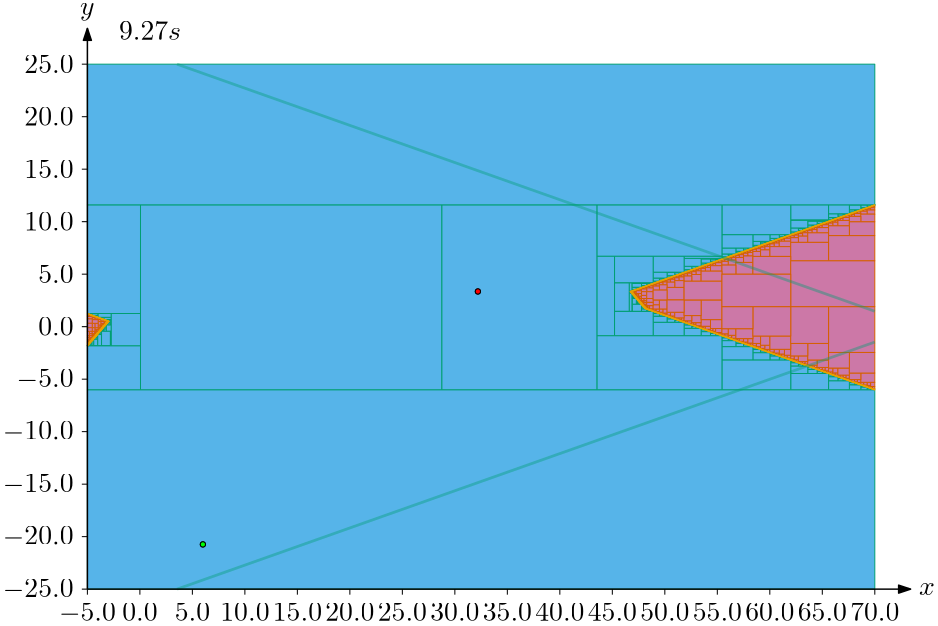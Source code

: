 <?xml version="1.0"?>
<!DOCTYPE ipe SYSTEM "ipe.dtd">
<ipe version="70218">
<ipestyle name="ipegenerator">
<symbol name="arrow/arc(spx)">
<path stroke="sym-stroke" fill="sym-stroke" pen="sym-pen">
0 0 m
-1 0.333 l
-1 -0.333 l
h
</path>
</symbol>
<symbol name="arrow/farc(spx)">
<path stroke="sym-stroke" fill="white" pen="sym-pen">
0 0 m
-1 0.333 l
-1 -0.333 l
h
</path>
</symbol>
<symbol name="arrow/ptarc(spx)">
<path stroke="sym-stroke" fill="sym-stroke" pen="sym-pen">
0 0 m
-1 0.333 l
-0.8 0 l
-1 -0.333 l
h
</path>
</symbol>
<symbol name="arrow/fptarc(spx)">
<path stroke="sym-stroke" fill="white" pen="sym-pen">
0 0 m
-1 0.333 l
-0.8 0 l
-1 -0.333 l
h
</path>
</symbol>
<symbol name="mark/circle(sx)" transformations="translations">
<path fill="sym-stroke">
0.6 0 0 0.6 0 0 e
0.4 0 0 0.4 0 0 e
</path>
</symbol>
<symbol name="mark/disk(sx)" transformations="translations">
<path fill="sym-stroke">
0.6 0 0 0.6 0 0 e
</path>
</symbol>
<symbol name="mark/fdisk(sfx)" transformations="translations">
<group>
<path fill="sym-fill">
0.5 0 0 0.5 0 0 e
</path>
<path fill="sym-stroke" fillrule="eofill">
0.6 0 0 0.6 0 0 e
0.4 0 0 0.4 0 0 e
</path>
</group>
</symbol>
<symbol name="mark/box(sx)" transformations="translations">
<path fill="sym-stroke" fillrule="eofill">
-0.6 -0.6 m
0.6 -0.6 l
0.6 0.6 l
-0.6 0.6 l
h
-0.4 -0.4 m
0.4 -0.4 l
0.4 0.4 l
-0.4 0.4 l
h
</path>
</symbol>
<symbol name="mark/square(sx)" transformations="translations">
<path fill="sym-stroke">
-0.6 -0.6 m
0.6 -0.6 l
0.6 0.6 l
-0.6 0.6 l
h
</path>
</symbol>
<symbol name="mark/fsquare(sfx)" transformations="translations">
<group>
<path fill="sym-fill">
-0.5 -0.5 m
0.5 -0.5 l
0.5 0.5 l
-0.5 0.5 l
h
</path>
<path fill="sym-stroke" fillrule="eofill">
-0.6 -0.6 m
0.6 -0.6 l
0.6 0.6 l
-0.6 0.6 l
h
-0.4 -0.4 m
0.4 -0.4 l
0.4 0.4 l
-0.4 0.4 l
h
</path>
</group>
</symbol>
<symbol name="mark/cross(sx)" transformations="translations">
<group>
<path fill="sym-stroke">
-0.43 -0.57 m
0.57 0.43 l
0.43 0.57 l
-0.57 -0.43 l
h
</path>
<path fill="sym-stroke">
-0.43 0.57 m
0.57 -0.43 l
0.43 -0.57 l
-0.57 0.43 l
h
</path>
</group>
</symbol>
<symbol name="arrow/fnormal(spx)">
<path stroke="sym-stroke" fill="white" pen="sym-pen">
0 0 m
-1 0.333 l
-1 -0.333 l
h
</path>
</symbol>
<symbol name="arrow/pointed(spx)">
<path stroke="sym-stroke" fill="sym-stroke" pen="sym-pen">
0 0 m
-1 0.333 l
-0.8 0 l
-1 -0.333 l
h
</path>
</symbol>
<symbol name="arrow/fpointed(spx)">
<path stroke="sym-stroke" fill="white" pen="sym-pen">
0 0 m
-1 0.333 l
-0.8 0 l
-1 -0.333 l
h
</path>
</symbol>
<symbol name="arrow/linear(spx)">
<path stroke="sym-stroke" pen="sym-pen">
-1 0.333 m
0 0 l
-1 -0.333 l
</path>
</symbol>
<symbol name="arrow/fdouble(spx)">
<path stroke="sym-stroke" fill="white" pen="sym-pen">
0 0 m
-1 0.333 l
-1 -0.333 l
h
-1 0 m
-2 0.333 l
-2 -0.333 l
h
</path>
</symbol>
<symbol name="arrow/double(spx)">
<path stroke="sym-stroke" fill="sym-stroke" pen="sym-pen">
0 0 m
-1 0.333 l
-1 -0.333 l
h
-1 0 m
-2 0.333 l
-2 -0.333 l
h
</path>
</symbol>
<anglesize name="22.5 deg" value="22.5"/>
<anglesize name="30 deg" value="30"/>
<anglesize name="45 deg" value="45"/>
<anglesize name="60 deg" value="60"/>
<anglesize name="90 deg" value="90"/>
<arrowsize name="large" value="10"/>
<arrowsize name="normal" value="4.294"/>
<arrowsize name="small" value="5"/>
<arrowsize name="tiny" value="3"/>
<color name="aliceblue" value="0.941 0.973 1"/>
<color name="antiquewhite" value="0.98 0.922 0.843"/>
<color name="antiquewhite1" value="1 0.937 0.859"/>
<color name="antiquewhite2" value="0.933 0.875 0.8"/>
<color name="antiquewhite3" value="0.804 0.753 0.69"/>
<color name="antiquewhite4" value="0.545 0.514 0.471"/>
<color name="aquamarine" value="0.498 1 0.831"/>
<color name="aquamarine1" value="0.498 1 0.831"/>
<color name="aquamarine2" value="0.463 0.933 0.776"/>
<color name="aquamarine3" value="0.4 0.804 0.667"/>
<color name="aquamarine4" value="0.271 0.545 0.455"/>
<color name="azure" value="0.941 1 1"/>
<color name="azure1" value="0.941 1 1"/>
<color name="azure2" value="0.878 0.933 0.933"/>
<color name="azure3" value="0.757 0.804 0.804"/>
<color name="azure4" value="0.514 0.545 0.545"/>
<color name="beige" value="0.961 0.961 0.863"/>
<color name="bisque" value="1 0.894 0.769"/>
<color name="bisque1" value="1 0.894 0.769"/>
<color name="bisque2" value="0.933 0.835 0.718"/>
<color name="bisque3" value="0.804 0.718 0.62"/>
<color name="bisque4" value="0.545 0.49 0.42"/>
<color name="black" value="0"/>
<color name="blanchedalmond" value="1 0.922 0.804"/>
<color name="blue" value="0 0 1"/>
<color name="blue1" value="0 0 1"/>
<color name="blue2" value="0 0 0.933"/>
<color name="blue3" value="0 0 0.804"/>
<color name="blue4" value="0 0 0.545"/>
<color name="blueviolet" value="0.541 0.169 0.886"/>
<color name="brown" value="0.647 0.165 0.165"/>
<color name="brown1" value="1 0.251 0.251"/>
<color name="brown2" value="0.933 0.231 0.231"/>
<color name="brown3" value="0.804 0.2 0.2"/>
<color name="brown4" value="0.545 0.137 0.137"/>
<color name="burlywood" value="0.871 0.722 0.529"/>
<color name="burlywood1" value="1 0.827 0.608"/>
<color name="burlywood2" value="0.933 0.773 0.569"/>
<color name="burlywood3" value="0.804 0.667 0.49"/>
<color name="burlywood4" value="0.545 0.451 0.333"/>
<color name="cadetblue" value="0.373 0.62 0.627"/>
<color name="cadetblue1" value="0.596 0.961 1"/>
<color name="cadetblue2" value="0.557 0.898 0.933"/>
<color name="cadetblue3" value="0.478 0.773 0.804"/>
<color name="cadetblue4" value="0.325 0.525 0.545"/>
<color name="chartreuse" value="0.498 1 0"/>
<color name="chartreuse1" value="0.498 1 0"/>
<color name="chartreuse2" value="0.463 0.933 0"/>
<color name="chartreuse3" value="0.4 0.804 0"/>
<color name="chartreuse4" value="0.271 0.545 0"/>
<color name="chocolate" value="0.824 0.412 0.118"/>
<color name="chocolate1" value="1 0.498 0.141"/>
<color name="chocolate2" value="0.933 0.463 0.129"/>
<color name="chocolate3" value="0.804 0.4 0.114"/>
<color name="chocolate4" value="0.545 0.271 0.075"/>
<color name="colorBlind1" value="0 0.619 0.451"/>
<color name="colorBlindInFill" value="0.8 0.47 0.655"/>
<color name="colorBlindInStroke" value="0.835 0.369 0"/>
<color name="colorBlindMaybeFill" value="0.941 0.894 0.259"/>
<color name="colorBlindMaybeStroke" value="0.902 0.624 0"/>
<color name="colorBlindOutFill" value="0.337 0.706 0.914"/>
<color name="colorBlindOutStroke" value="0 0.62 0.451"/>
<color name="coral" value="1 0.498 0.314"/>
<color name="coral1" value="1 0.447 0.337"/>
<color name="coral2" value="0.933 0.416 0.314"/>
<color name="coral3" value="0.804 0.357 0.271"/>
<color name="coral4" value="0.545 0.243 0.184"/>
<color name="cornflowerblue" value="0.392 0.584 0.929"/>
<color name="cornsilk" value="1 0.973 0.863"/>
<color name="cornsilk1" value="1 0.973 0.863"/>
<color name="cornsilk2" value="0.933 0.91 0.804"/>
<color name="cornsilk3" value="0.804 0.784 0.694"/>
<color name="cornsilk4" value="0.545 0.533 0.471"/>
<color name="cyan" value="0 1 1"/>
<color name="cyan1" value="0 1 1"/>
<color name="cyan2" value="0 0.933 0.933"/>
<color name="cyan3" value="0 0.804 0.804"/>
<color name="cyan4" value="0 0.545 0.545"/>
<color name="darkblue" value="0 0 0.545"/>
<color name="darkcyan" value="0 0.545 0.545"/>
<color name="darkgoldenrod" value="0.722 0.525 0.043"/>
<color name="darkgoldenrod1" value="1 0.725 0.059"/>
<color name="darkgoldenrod2" value="0.933 0.678 0.055"/>
<color name="darkgoldenrod3" value="0.804 0.584 0.047"/>
<color name="darkgoldenrod4" value="0.545 0.396 0.031"/>
<color name="darkgray" value="0.663"/>
<color name="darkgreen" value="0 0.392 0"/>
<color name="darkgrey" value="0.663"/>
<color name="darkkhaki" value="0.741 0.718 0.42"/>
<color name="darkmagenta" value="0.545 0 0.545"/>
<color name="darkolivegreen" value="0.333 0.42 0.184"/>
<color name="darkolivegreen1" value="0.792 1 0.439"/>
<color name="darkolivegreen2" value="0.737 0.933 0.408"/>
<color name="darkolivegreen3" value="0.635 0.804 0.353"/>
<color name="darkolivegreen4" value="0.431 0.545 0.239"/>
<color name="darkorange" value="1 0.549 0"/>
<color name="darkorange1" value="1 0.498 0"/>
<color name="darkorange2" value="0.933 0.463 0"/>
<color name="darkorange3" value="0.804 0.4 0"/>
<color name="darkorange4" value="0.545 0.271 0"/>
<color name="darkorchid" value="0.6 0.196 0.8"/>
<color name="darkorchid1" value="0.749 0.243 1"/>
<color name="darkorchid2" value="0.698 0.227 0.933"/>
<color name="darkorchid3" value="0.604 0.196 0.804"/>
<color name="darkorchid4" value="0.408 0.133 0.545"/>
<color name="darkred" value="0.545 0 0"/>
<color name="darksalmon" value="0.914 0.588 0.478"/>
<color name="darkseagreen" value="0.561 0.737 0.561"/>
<color name="darkseagreen1" value="0.757 1 0.757"/>
<color name="darkseagreen2" value="0.706 0.933 0.706"/>
<color name="darkseagreen3" value="0.608 0.804 0.608"/>
<color name="darkseagreen4" value="0.412 0.545 0.412"/>
<color name="darkslateblue" value="0.282 0.239 0.545"/>
<color name="darkslategray" value="0.184 0.31 0.31"/>
<color name="darkslategray1" value="0.592 1 1"/>
<color name="darkslategray2" value="0.553 0.933 0.933"/>
<color name="darkslategray3" value="0.475 0.804 0.804"/>
<color name="darkslategray4" value="0.322 0.545 0.545"/>
<color name="darkslategrey" value="0.184 0.31 0.31"/>
<color name="darkturquoise" value="0 0.808 0.82"/>
<color name="darkviolet" value="0.58 0 0.827"/>
<color name="deeppink" value="1 0.078 0.576"/>
<color name="deeppink1" value="1 0.078 0.576"/>
<color name="deeppink2" value="0.933 0.071 0.537"/>
<color name="deeppink3" value="0.804 0.063 0.463"/>
<color name="deeppink4" value="0.545 0.039 0.314"/>
<color name="deepskyblue" value="0 0.749 1"/>
<color name="deepskyblue1" value="0 0.749 1"/>
<color name="deepskyblue2" value="0 0.698 0.933"/>
<color name="deepskyblue3" value="0 0.604 0.804"/>
<color name="deepskyblue4" value="0 0.408 0.545"/>
<color name="dimgray" value="0.412"/>
<color name="dimgrey" value="0.412"/>
<color name="dodgerblue" value="0.118 0.565 1"/>
<color name="dodgerblue1" value="0.118 0.565 1"/>
<color name="dodgerblue2" value="0.11 0.525 0.933"/>
<color name="dodgerblue3" value="0.094 0.455 0.804"/>
<color name="dodgerblue4" value="0.063 0.306 0.545"/>
<color name="firebrick" value="0.698 0.133 0.133"/>
<color name="firebrick1" value="1 0.188 0.188"/>
<color name="firebrick2" value="0.933 0.173 0.173"/>
<color name="firebrick3" value="0.804 0.149 0.149"/>
<color name="firebrick4" value="0.545 0.102 0.102"/>
<color name="floralwhite" value="1 0.98 0.941"/>
<color name="forestgreen" value="0.133 0.545 0.133"/>
<color name="gainsboro" value="0.863"/>
<color name="ghostwhite" value="0.973 0.973 1"/>
<color name="gold" value="1 0.843 0"/>
<color name="gold1" value="1 0.843 0"/>
<color name="gold2" value="0.933 0.788 0"/>
<color name="gold3" value="0.804 0.678 0"/>
<color name="gold4" value="0.545 0.459 0"/>
<color name="goldenrod" value="0.855 0.647 0.125"/>
<color name="goldenrod1" value="1 0.757 0.145"/>
<color name="goldenrod2" value="0.933 0.706 0.133"/>
<color name="goldenrod3" value="0.804 0.608 0.114"/>
<color name="goldenrod4" value="0.545 0.412 0.078"/>
<color name="gray" value="0.745"/>
<color name="gray0" value="0"/>
<color name="gray1" value="0.012"/>
<color name="gray10" value="0.102"/>
<color name="gray100" value="1"/>
<color name="gray11" value="0.11"/>
<color name="gray12" value="0.122"/>
<color name="gray13" value="0.129"/>
<color name="gray14" value="0.141"/>
<color name="gray15" value="0.149"/>
<color name="gray16" value="0.161"/>
<color name="gray17" value="0.169"/>
<color name="gray18" value="0.18"/>
<color name="gray19" value="0.188"/>
<color name="gray2" value="0.02"/>
<color name="gray20" value="0.2"/>
<color name="gray21" value="0.212"/>
<color name="gray22" value="0.22"/>
<color name="gray23" value="0.231"/>
<color name="gray24" value="0.239"/>
<color name="gray25" value="0.251"/>
<color name="gray26" value="0.259"/>
<color name="gray27" value="0.271"/>
<color name="gray28" value="0.278"/>
<color name="gray29" value="0.29"/>
<color name="gray3" value="0.031"/>
<color name="gray30" value="0.302"/>
<color name="gray31" value="0.31"/>
<color name="gray32" value="0.322"/>
<color name="gray33" value="0.329"/>
<color name="gray34" value="0.341"/>
<color name="gray35" value="0.349"/>
<color name="gray36" value="0.361"/>
<color name="gray37" value="0.369"/>
<color name="gray38" value="0.38"/>
<color name="gray39" value="0.388"/>
<color name="gray4" value="0.039"/>
<color name="gray40" value="0.4"/>
<color name="gray41" value="0.412"/>
<color name="gray42" value="0.42"/>
<color name="gray43" value="0.431"/>
<color name="gray44" value="0.439"/>
<color name="gray45" value="0.451"/>
<color name="gray46" value="0.459"/>
<color name="gray47" value="0.471"/>
<color name="gray48" value="0.478"/>
<color name="gray49" value="0.49"/>
<color name="gray5" value="0.051"/>
<color name="gray50" value="0.498"/>
<color name="gray51" value="0.51"/>
<color name="gray52" value="0.522"/>
<color name="gray53" value="0.529"/>
<color name="gray54" value="0.541"/>
<color name="gray55" value="0.549"/>
<color name="gray56" value="0.561"/>
<color name="gray57" value="0.569"/>
<color name="gray58" value="0.58"/>
<color name="gray59" value="0.588"/>
<color name="gray6" value="0.059"/>
<color name="gray60" value="0.6"/>
<color name="gray61" value="0.612"/>
<color name="gray62" value="0.62"/>
<color name="gray63" value="0.631"/>
<color name="gray64" value="0.639"/>
<color name="gray65" value="0.651"/>
<color name="gray66" value="0.659"/>
<color name="gray67" value="0.671"/>
<color name="gray68" value="0.678"/>
<color name="gray69" value="0.69"/>
<color name="gray7" value="0.071"/>
<color name="gray70" value="0.702"/>
<color name="gray71" value="0.71"/>
<color name="gray72" value="0.722"/>
<color name="gray73" value="0.729"/>
<color name="gray74" value="0.741"/>
<color name="gray75" value="0.749"/>
<color name="gray76" value="0.761"/>
<color name="gray77" value="0.769"/>
<color name="gray78" value="0.78"/>
<color name="gray79" value="0.788"/>
<color name="gray8" value="0.078"/>
<color name="gray80" value="0.8"/>
<color name="gray81" value="0.812"/>
<color name="gray82" value="0.82"/>
<color name="gray83" value="0.831"/>
<color name="gray84" value="0.839"/>
<color name="gray85" value="0.851"/>
<color name="gray86" value="0.859"/>
<color name="gray87" value="0.871"/>
<color name="gray88" value="0.878"/>
<color name="gray89" value="0.89"/>
<color name="gray9" value="0.09"/>
<color name="gray90" value="0.898"/>
<color name="gray91" value="0.91"/>
<color name="gray92" value="0.922"/>
<color name="gray93" value="0.929"/>
<color name="gray94" value="0.941"/>
<color name="gray95" value="0.949"/>
<color name="gray96" value="0.961"/>
<color name="gray97" value="0.969"/>
<color name="gray98" value="0.98"/>
<color name="gray99" value="0.988"/>
<color name="green" value="0 1 0"/>
<color name="green1" value="0 1 0"/>
<color name="green2" value="0 0.933 0"/>
<color name="green3" value="0 0.804 0"/>
<color name="green4" value="0 0.545 0"/>
<color name="greenyellow" value="0.678 1 0.184"/>
<color name="grey" value="0.745"/>
<color name="grey0" value="0"/>
<color name="grey1" value="0.012"/>
<color name="grey10" value="0.102"/>
<color name="grey100" value="1"/>
<color name="grey11" value="0.11"/>
<color name="grey12" value="0.122"/>
<color name="grey13" value="0.129"/>
<color name="grey14" value="0.141"/>
<color name="grey15" value="0.149"/>
<color name="grey16" value="0.161"/>
<color name="grey17" value="0.169"/>
<color name="grey18" value="0.18"/>
<color name="grey19" value="0.188"/>
<color name="grey2" value="0.02"/>
<color name="grey20" value="0.2"/>
<color name="grey21" value="0.212"/>
<color name="grey22" value="0.22"/>
<color name="grey23" value="0.231"/>
<color name="grey24" value="0.239"/>
<color name="grey25" value="0.251"/>
<color name="grey26" value="0.259"/>
<color name="grey27" value="0.271"/>
<color name="grey28" value="0.278"/>
<color name="grey29" value="0.29"/>
<color name="grey3" value="0.031"/>
<color name="grey30" value="0.302"/>
<color name="grey31" value="0.31"/>
<color name="grey32" value="0.322"/>
<color name="grey33" value="0.329"/>
<color name="grey34" value="0.341"/>
<color name="grey35" value="0.349"/>
<color name="grey36" value="0.361"/>
<color name="grey37" value="0.369"/>
<color name="grey38" value="0.38"/>
<color name="grey39" value="0.388"/>
<color name="grey4" value="0.039"/>
<color name="grey40" value="0.4"/>
<color name="grey41" value="0.412"/>
<color name="grey42" value="0.42"/>
<color name="grey43" value="0.431"/>
<color name="grey44" value="0.439"/>
<color name="grey45" value="0.451"/>
<color name="grey46" value="0.459"/>
<color name="grey47" value="0.471"/>
<color name="grey48" value="0.478"/>
<color name="grey49" value="0.49"/>
<color name="grey5" value="0.051"/>
<color name="grey50" value="0.498"/>
<color name="grey51" value="0.51"/>
<color name="grey52" value="0.522"/>
<color name="grey53" value="0.529"/>
<color name="grey54" value="0.541"/>
<color name="grey55" value="0.549"/>
<color name="grey56" value="0.561"/>
<color name="grey57" value="0.569"/>
<color name="grey58" value="0.58"/>
<color name="grey59" value="0.588"/>
<color name="grey6" value="0.059"/>
<color name="grey60" value="0.6"/>
<color name="grey61" value="0.612"/>
<color name="grey62" value="0.62"/>
<color name="grey63" value="0.631"/>
<color name="grey64" value="0.639"/>
<color name="grey65" value="0.651"/>
<color name="grey66" value="0.659"/>
<color name="grey67" value="0.671"/>
<color name="grey68" value="0.678"/>
<color name="grey69" value="0.69"/>
<color name="grey7" value="0.071"/>
<color name="grey70" value="0.702"/>
<color name="grey71" value="0.71"/>
<color name="grey72" value="0.722"/>
<color name="grey73" value="0.729"/>
<color name="grey74" value="0.741"/>
<color name="grey75" value="0.749"/>
<color name="grey76" value="0.761"/>
<color name="grey77" value="0.769"/>
<color name="grey78" value="0.78"/>
<color name="grey79" value="0.788"/>
<color name="grey8" value="0.078"/>
<color name="grey80" value="0.8"/>
<color name="grey81" value="0.812"/>
<color name="grey82" value="0.82"/>
<color name="grey83" value="0.831"/>
<color name="grey84" value="0.839"/>
<color name="grey85" value="0.851"/>
<color name="grey86" value="0.859"/>
<color name="grey87" value="0.871"/>
<color name="grey88" value="0.878"/>
<color name="grey89" value="0.89"/>
<color name="grey9" value="0.09"/>
<color name="grey90" value="0.898"/>
<color name="grey91" value="0.91"/>
<color name="grey92" value="0.922"/>
<color name="grey93" value="0.929"/>
<color name="grey94" value="0.941"/>
<color name="grey95" value="0.949"/>
<color name="grey96" value="0.961"/>
<color name="grey97" value="0.969"/>
<color name="grey98" value="0.98"/>
<color name="grey99" value="0.988"/>
<color name="honeydew" value="0.941 1 0.941"/>
<color name="honeydew1" value="0.941 1 0.941"/>
<color name="honeydew2" value="0.878 0.933 0.878"/>
<color name="honeydew3" value="0.757 0.804 0.757"/>
<color name="honeydew4" value="0.514 0.545 0.514"/>
<color name="hotpink" value="1 0.412 0.706"/>
<color name="hotpink1" value="1 0.431 0.706"/>
<color name="hotpink2" value="0.933 0.416 0.655"/>
<color name="hotpink3" value="0.804 0.376 0.565"/>
<color name="hotpink4" value="0.545 0.227 0.384"/>
<color name="indianred" value="0.804 0.361 0.361"/>
<color name="indianred1" value="1 0.416 0.416"/>
<color name="indianred2" value="0.933 0.388 0.388"/>
<color name="indianred3" value="0.804 0.333 0.333"/>
<color name="indianred4" value="0.545 0.227 0.227"/>
<color name="ivory" value="1 1 0.941"/>
<color name="ivory1" value="1 1 0.941"/>
<color name="ivory2" value="0.933 0.933 0.878"/>
<color name="ivory3" value="0.804 0.804 0.757"/>
<color name="ivory4" value="0.545 0.545 0.514"/>
<color name="khaki" value="0.941 0.902 0.549"/>
<color name="khaki1" value="1 0.965 0.561"/>
<color name="khaki2" value="0.933 0.902 0.522"/>
<color name="khaki3" value="0.804 0.776 0.451"/>
<color name="khaki4" value="0.545 0.525 0.306"/>
<color name="lavender" value="0.902 0.902 0.98"/>
<color name="lavenderblush" value="1 0.941 0.961"/>
<color name="lavenderblush1" value="1 0.941 0.961"/>
<color name="lavenderblush2" value="0.933 0.878 0.898"/>
<color name="lavenderblush3" value="0.804 0.757 0.773"/>
<color name="lavenderblush4" value="0.545 0.514 0.525"/>
<color name="lawngreen" value="0.486 0.988 0"/>
<color name="lemonchiffon" value="1 0.98 0.804"/>
<color name="lemonchiffon1" value="1 0.98 0.804"/>
<color name="lemonchiffon2" value="0.933 0.914 0.749"/>
<color name="lemonchiffon3" value="0.804 0.788 0.647"/>
<color name="lemonchiffon4" value="0.545 0.537 0.439"/>
<color name="lightblue" value="0.678 0.847 0.902"/>
<color name="lightblue1" value="0.749 0.937 1"/>
<color name="lightblue2" value="0.698 0.875 0.933"/>
<color name="lightblue3" value="0.604 0.753 0.804"/>
<color name="lightblue4" value="0.408 0.514 0.545"/>
<color name="lightcoral" value="0.941 0.502 0.502"/>
<color name="lightcyan" value="0.878 1 1"/>
<color name="lightcyan1" value="0.878 1 1"/>
<color name="lightcyan2" value="0.82 0.933 0.933"/>
<color name="lightcyan3" value="0.706 0.804 0.804"/>
<color name="lightcyan4" value="0.478 0.545 0.545"/>
<color name="lightgoldenrod" value="0.933 0.867 0.51"/>
<color name="lightgoldenrod1" value="1 0.925 0.545"/>
<color name="lightgoldenrod2" value="0.933 0.863 0.51"/>
<color name="lightgoldenrod3" value="0.804 0.745 0.439"/>
<color name="lightgoldenrod4" value="0.545 0.506 0.298"/>
<color name="lightgoldenrodyellow" value="0.98 0.98 0.824"/>
<color name="lightgray" value="0.827"/>
<color name="lightgreen" value="0.565 0.933 0.565"/>
<color name="lightgrey" value="0.827"/>
<color name="lightpink" value="1 0.714 0.757"/>
<color name="lightpink1" value="1 0.682 0.725"/>
<color name="lightpink2" value="0.933 0.635 0.678"/>
<color name="lightpink3" value="0.804 0.549 0.584"/>
<color name="lightpink4" value="0.545 0.373 0.396"/>
<color name="lightsalmon" value="1 0.627 0.478"/>
<color name="lightsalmon1" value="1 0.627 0.478"/>
<color name="lightsalmon2" value="0.933 0.584 0.447"/>
<color name="lightsalmon3" value="0.804 0.506 0.384"/>
<color name="lightsalmon4" value="0.545 0.341 0.259"/>
<color name="lightseagreen" value="0.125 0.698 0.667"/>
<color name="lightskyblue" value="0.529 0.808 0.98"/>
<color name="lightskyblue1" value="0.69 0.886 1"/>
<color name="lightskyblue2" value="0.643 0.827 0.933"/>
<color name="lightskyblue3" value="0.553 0.714 0.804"/>
<color name="lightskyblue4" value="0.376 0.482 0.545"/>
<color name="lightslateblue" value="0.518 0.439 1"/>
<color name="lightslategray" value="0.467 0.533 0.6"/>
<color name="lightslategrey" value="0.467 0.533 0.6"/>
<color name="lightsteelblue" value="0.69 0.769 0.871"/>
<color name="lightsteelblue1" value="0.792 0.882 1"/>
<color name="lightsteelblue2" value="0.737 0.824 0.933"/>
<color name="lightsteelblue3" value="0.635 0.71 0.804"/>
<color name="lightsteelblue4" value="0.431 0.482 0.545"/>
<color name="lightyellow" value="1 1 0.878"/>
<color name="lightyellow1" value="1 1 0.878"/>
<color name="lightyellow2" value="0.933 0.933 0.82"/>
<color name="lightyellow3" value="0.804 0.804 0.706"/>
<color name="lightyellow4" value="0.545 0.545 0.478"/>
<color name="limegreen" value="0.196 0.804 0.196"/>
<color name="linen" value="0.98 0.941 0.902"/>
<color name="magenta" value="1 0 1"/>
<color name="magenta1" value="1 0 1"/>
<color name="magenta2" value="0.933 0 0.933"/>
<color name="magenta3" value="0.804 0 0.804"/>
<color name="magenta4" value="0.545 0 0.545"/>
<color name="maroon" value="0.69 0.188 0.376"/>
<color name="maroon1" value="1 0.204 0.702"/>
<color name="maroon2" value="0.933 0.188 0.655"/>
<color name="maroon3" value="0.804 0.161 0.565"/>
<color name="maroon4" value="0.545 0.11 0.384"/>
<color name="mediumaquamarine" value="0.4 0.804 0.667"/>
<color name="mediumblue" value="0 0 0.804"/>
<color name="mediumorchid" value="0.729 0.333 0.827"/>
<color name="mediumorchid1" value="0.878 0.4 1"/>
<color name="mediumorchid2" value="0.82 0.373 0.933"/>
<color name="mediumorchid3" value="0.706 0.322 0.804"/>
<color name="mediumorchid4" value="0.478 0.216 0.545"/>
<color name="mediumpurple" value="0.576 0.439 0.859"/>
<color name="mediumpurple1" value="0.671 0.51 1"/>
<color name="mediumpurple2" value="0.624 0.475 0.933"/>
<color name="mediumpurple3" value="0.537 0.408 0.804"/>
<color name="mediumpurple4" value="0.365 0.278 0.545"/>
<color name="mediumseagreen" value="0.235 0.702 0.443"/>
<color name="mediumslateblue" value="0.482 0.408 0.933"/>
<color name="mediumspringgreen" value="0 0.98 0.604"/>
<color name="mediumturquoise" value="0.282 0.82 0.8"/>
<color name="mediumvioletred" value="0.78 0.082 0.522"/>
<color name="midnightblue" value="0.098 0.098 0.439"/>
<color name="mintcream" value="0.961 1 0.98"/>
<color name="mistyrose" value="1 0.894 0.882"/>
<color name="mistyrose1" value="1 0.894 0.882"/>
<color name="mistyrose2" value="0.933 0.835 0.824"/>
<color name="mistyrose3" value="0.804 0.718 0.71"/>
<color name="mistyrose4" value="0.545 0.49 0.482"/>
<color name="moccasin" value="1 0.894 0.71"/>
<color name="navajowhite" value="1 0.871 0.678"/>
<color name="navajowhite1" value="1 0.871 0.678"/>
<color name="navajowhite2" value="0.933 0.812 0.631"/>
<color name="navajowhite3" value="0.804 0.702 0.545"/>
<color name="navajowhite4" value="0.545 0.475 0.369"/>
<color name="navy" value="0 0 0.502"/>
<color name="navyblue" value="0 0 0.502"/>
<color name="oldlace" value="0.992 0.961 0.902"/>
<color name="olivedrab" value="0.42 0.557 0.137"/>
<color name="olivedrab1" value="0.753 1 0.243"/>
<color name="olivedrab2" value="0.702 0.933 0.227"/>
<color name="olivedrab3" value="0.604 0.804 0.196"/>
<color name="olivedrab4" value="0.412 0.545 0.133"/>
<color name="orange" value="1 0.647 0"/>
<color name="orange1" value="1 0.647 0"/>
<color name="orange2" value="0.933 0.604 0"/>
<color name="orange3" value="0.804 0.522 0"/>
<color name="orange4" value="0.545 0.353 0"/>
<color name="orangered" value="1 0.271 0"/>
<color name="orangered1" value="1 0.271 0"/>
<color name="orangered2" value="0.933 0.251 0"/>
<color name="orangered3" value="0.804 0.216 0"/>
<color name="orangered4" value="0.545 0.145 0"/>
<color name="orchid" value="0.855 0.439 0.839"/>
<color name="orchid1" value="1 0.514 0.98"/>
<color name="orchid2" value="0.933 0.478 0.914"/>
<color name="orchid3" value="0.804 0.412 0.788"/>
<color name="orchid4" value="0.545 0.278 0.537"/>
<color name="palegoldenrod" value="0.933 0.91 0.667"/>
<color name="palegreen" value="0.596 0.984 0.596"/>
<color name="palegreen1" value="0.604 1 0.604"/>
<color name="palegreen2" value="0.565 0.933 0.565"/>
<color name="palegreen3" value="0.486 0.804 0.486"/>
<color name="palegreen4" value="0.329 0.545 0.329"/>
<color name="paleturquoise" value="0.686 0.933 0.933"/>
<color name="paleturquoise1" value="0.733 1 1"/>
<color name="paleturquoise2" value="0.682 0.933 0.933"/>
<color name="paleturquoise3" value="0.588 0.804 0.804"/>
<color name="paleturquoise4" value="0.4 0.545 0.545"/>
<color name="palevioletred" value="0.859 0.439 0.576"/>
<color name="palevioletred1" value="1 0.51 0.671"/>
<color name="palevioletred2" value="0.933 0.475 0.624"/>
<color name="palevioletred3" value="0.804 0.408 0.537"/>
<color name="palevioletred4" value="0.545 0.278 0.365"/>
<color name="papayawhip" value="1 0.937 0.835"/>
<color name="peachpuff" value="1 0.855 0.725"/>
<color name="peachpuff1" value="1 0.855 0.725"/>
<color name="peachpuff2" value="0.933 0.796 0.678"/>
<color name="peachpuff3" value="0.804 0.686 0.584"/>
<color name="peachpuff4" value="0.545 0.467 0.396"/>
<color name="peru" value="0.804 0.522 0.247"/>
<color name="pink" value="1 0.753 0.796"/>
<color name="pink1" value="1 0.71 0.773"/>
<color name="pink2" value="0.933 0.663 0.722"/>
<color name="pink3" value="0.804 0.569 0.62"/>
<color name="pink4" value="0.545 0.388 0.424"/>
<color name="plum" value="0.867 0.627 0.867"/>
<color name="plum1" value="1 0.733 1"/>
<color name="plum2" value="0.933 0.682 0.933"/>
<color name="plum3" value="0.804 0.588 0.804"/>
<color name="plum4" value="0.545 0.4 0.545"/>
<color name="powderblue" value="0.69 0.878 0.902"/>
<color name="purple" value="0.627 0.125 0.941"/>
<color name="purple1" value="0.608 0.188 1"/>
<color name="purple2" value="0.569 0.173 0.933"/>
<color name="purple3" value="0.49 0.149 0.804"/>
<color name="purple4" value="0.333 0.102 0.545"/>
<color name="red" value="1 0 0"/>
<color name="red1" value="1 0 0"/>
<color name="red2" value="0.933 0 0"/>
<color name="red3" value="0.804 0 0"/>
<color name="red4" value="0.545 0 0"/>
<color name="rosybrown" value="0.737 0.561 0.561"/>
<color name="rosybrown1" value="1 0.757 0.757"/>
<color name="rosybrown2" value="0.933 0.706 0.706"/>
<color name="rosybrown3" value="0.804 0.608 0.608"/>
<color name="rosybrown4" value="0.545 0.412 0.412"/>
<color name="royalblue" value="0.255 0.412 0.882"/>
<color name="royalblue1" value="0.282 0.463 1"/>
<color name="royalblue2" value="0.263 0.431 0.933"/>
<color name="royalblue3" value="0.227 0.373 0.804"/>
<color name="royalblue4" value="0.153 0.251 0.545"/>
<color name="saddlebrown" value="0.545 0.271 0.075"/>
<color name="salmon" value="0.98 0.502 0.447"/>
<color name="salmon1" value="1 0.549 0.412"/>
<color name="salmon2" value="0.933 0.51 0.384"/>
<color name="salmon3" value="0.804 0.439 0.329"/>
<color name="salmon4" value="0.545 0.298 0.224"/>
<color name="sandybrown" value="0.957 0.643 0.376"/>
<color name="seagreen" value="0.18 0.545 0.341"/>
<color name="seagreen1" value="0.329 1 0.624"/>
<color name="seagreen2" value="0.306 0.933 0.58"/>
<color name="seagreen3" value="0.263 0.804 0.502"/>
<color name="seagreen4" value="0.18 0.545 0.341"/>
<color name="seashell" value="1 0.961 0.933"/>
<color name="seashell1" value="1 0.961 0.933"/>
<color name="seashell2" value="0.933 0.898 0.871"/>
<color name="seashell3" value="0.804 0.773 0.749"/>
<color name="seashell4" value="0.545 0.525 0.51"/>
<color name="sienna" value="0.627 0.322 0.176"/>
<color name="sienna1" value="1 0.51 0.278"/>
<color name="sienna2" value="0.933 0.475 0.259"/>
<color name="sienna3" value="0.804 0.408 0.224"/>
<color name="sienna4" value="0.545 0.278 0.149"/>
<color name="skyblue" value="0.529 0.808 0.922"/>
<color name="skyblue1" value="0.529 0.808 1"/>
<color name="skyblue2" value="0.494 0.753 0.933"/>
<color name="skyblue3" value="0.424 0.651 0.804"/>
<color name="skyblue4" value="0.29 0.439 0.545"/>
<color name="slateblue" value="0.416 0.353 0.804"/>
<color name="slateblue1" value="0.514 0.435 1"/>
<color name="slateblue2" value="0.478 0.404 0.933"/>
<color name="slateblue3" value="0.412 0.349 0.804"/>
<color name="slateblue4" value="0.278 0.235 0.545"/>
<color name="slategray" value="0.439 0.502 0.565"/>
<color name="slategray1" value="0.776 0.886 1"/>
<color name="slategray2" value="0.725 0.827 0.933"/>
<color name="slategray3" value="0.624 0.714 0.804"/>
<color name="slategray4" value="0.424 0.482 0.545"/>
<color name="slategrey" value="0.439 0.502 0.565"/>
<color name="snow" value="1 0.98 0.98"/>
<color name="snow1" value="1 0.98 0.98"/>
<color name="snow2" value="0.933 0.914 0.914"/>
<color name="snow3" value="0.804 0.788 0.788"/>
<color name="snow4" value="0.545 0.537 0.537"/>
<color name="springgreen" value="0 1 0.498"/>
<color name="springgreen1" value="0 1 0.498"/>
<color name="springgreen2" value="0 0.933 0.463"/>
<color name="springgreen3" value="0 0.804 0.4"/>
<color name="springgreen4" value="0 0.545 0.271"/>
<color name="steelblue" value="0.275 0.51 0.706"/>
<color name="steelblue1" value="0.388 0.722 1"/>
<color name="steelblue2" value="0.361 0.675 0.933"/>
<color name="steelblue3" value="0.31 0.58 0.804"/>
<color name="steelblue4" value="0.212 0.392 0.545"/>
<color name="tan" value="0.824 0.706 0.549"/>
<color name="tan1" value="1 0.647 0.31"/>
<color name="tan2" value="0.933 0.604 0.286"/>
<color name="tan3" value="0.804 0.522 0.247"/>
<color name="tan4" value="0.545 0.353 0.169"/>
<color name="thistle" value="0.847 0.749 0.847"/>
<color name="thistle1" value="1 0.882 1"/>
<color name="thistle2" value="0.933 0.824 0.933"/>
<color name="thistle3" value="0.804 0.71 0.804"/>
<color name="thistle4" value="0.545 0.482 0.545"/>
<color name="tomato" value="1 0.388 0.278"/>
<color name="tomato1" value="1 0.388 0.278"/>
<color name="tomato2" value="0.933 0.361 0.259"/>
<color name="tomato3" value="0.804 0.31 0.224"/>
<color name="tomato4" value="0.545 0.212 0.149"/>
<color name="turquoise" value="0.251 0.878 0.816"/>
<color name="turquoise1" value="0 0.961 1"/>
<color name="turquoise2" value="0 0.898 0.933"/>
<color name="turquoise3" value="0 0.773 0.804"/>
<color name="turquoise4" value="0 0.525 0.545"/>
<color name="violet" value="0.933 0.51 0.933"/>
<color name="violetred" value="0.816 0.125 0.565"/>
<color name="violetred1" value="1 0.243 0.588"/>
<color name="violetred2" value="0.933 0.227 0.549"/>
<color name="violetred3" value="0.804 0.196 0.471"/>
<color name="violetred4" value="0.545 0.133 0.322"/>
<color name="wheat" value="0.961 0.871 0.702"/>
<color name="wheat1" value="1 0.906 0.729"/>
<color name="wheat2" value="0.933 0.847 0.682"/>
<color name="wheat3" value="0.804 0.729 0.588"/>
<color name="wheat4" value="0.545 0.494 0.4"/>
<color name="white" value="1"/>
<color name="whitesmoke" value="0.961"/>
<color name="yellow" value="1 1 0"/>
<color name="yellow1" value="1 1 0"/>
<color name="yellow2" value="0.933 0.933 0"/>
<color name="yellow3" value="0.804 0.804 0"/>
<color name="yellow4" value="0.545 0.545 0"/>
<color name="yellowgreen" value="0.604 0.804 0.196"/>
<dashstyle name="dash dot dotted" value="[4 2 1 2 1 2] 0"/>
<dashstyle name="dash dotted" value="[4 2 1 2] 0"/>
<dashstyle name="dashed" value="[4] 0"/>
<dashstyle name="dotted" value="[1 3] 0"/>
<gridsize name="10 pts (~3.5 mm)" value="10"/>
<gridsize name="14 pts (~5 mm)" value="14"/>
<gridsize name="16 pts (~6 mm)" value="16"/>
<gridsize name="20 pts (~7 mm)" value="20"/>
<gridsize name="28 pts (~10 mm)" value="28"/>
<gridsize name="32 pts (~12 mm)" value="32"/>
<gridsize name="4 pts" value="4"/>
<gridsize name="56 pts (~20 mm)" value="56"/>
<gridsize name="8 pts (~3 mm)" value="8"/>
<opacity name="10%" value="0.1"/>
<opacity name="15%" value="0.15"/>
<opacity name="20%" value="0.2"/>
<opacity name="25%" value="0.25"/>
<opacity name="30%" value="0.3"/>
<opacity name="35%" value="0.35"/>
<opacity name="40%" value="0.4"/>
<opacity name="45%" value="0.45"/>
<opacity name="5%" value="0.05"/>
<opacity name="50%" value="0.5"/>
<opacity name="55%" value="0.55"/>
<opacity name="60%" value="0.6"/>
<opacity name="65%" value="0.65"/>
<opacity name="70%" value="0.7"/>
<opacity name="75%" value="0.75"/>
<opacity name="80%" value="0.8"/>
<opacity name="85%" value="0.85"/>
<opacity name="90%" value="0.9"/>
<opacity name="95%" value="0.95"/>
<pen name="axis" value="0.549"/>
<pen name="axis_segment" value="0.366"/>
<pen name="fat" value="1.2"/>
<pen name="heavier" value="0.8"/>
<pen name="normal" value="0.366"/>
<pen name="ultrafat" value="2"/>
<symbolsize name="large" value="5"/>
<symbolsize name="small" value="2"/>
<symbolsize name="tiny" value="1.1"/>
<textsize name="Huge" value="\Huge"/>
<textsize name="LARGE" value="\LARGE"/>
<textsize name="Large" value="\Large"/>
<textsize name="footnote" value="\footnotesize"/>
<textsize name="huge" value="\huge"/>
<textsize name="large" value="\large"/>
<textsize name="normal" value="\normalsize"/>
<textsize name="small" value="\small"/>
<textsize name="tiny" value="\tiny"/>
<textstyle name="center" begin="\begin{center}" end="\end{center}"/>
<textstyle name="item" begin="\begin{itemize}\item{}" end="\end{itemize}"/>
<textstyle name="itemize" begin="\begin{itemize}" end="\end{itemize}"/>
<preamble>
	\usepackage{amsfonts}
	\usepackage{amsmath}
	\usepackage{amssymb}
	\usepackage{mathrsfs}
</preamble>
<layout paper="365.877 243.918" origin="0 0" frame="365.877 243.918"/>
<tiling name="falling" angle="-60" step="4" width="1"/>
<tiling name="rising" angle="30" step="4" width="1"/>
</ipestyle>
<page>
<layer name="axis"/>
<layer name="data"/>
<layer name="outer"/>
<layer name="inner"/>
<layer name="uncertain"/>
<layer name="penumbra"/>
<layer name="sensors"/>
<layer name="boats"/>
<layer name="wakes"/>
<view layers="axis data outer inner uncertain sensors boats wakes"/>
<path layer="inner" stroke="0.835 0.369 0" fill="0.8 0.47 0.655">
294.176 159.681 m
294.29 159.681 l
294.29 159.772 l
294.176 159.772 l
h
</path>
<path stroke="0.835 0.369 0" fill="0.8 0.47 0.655">
310.684 165.481 m
310.937 165.481 l
310.937 165.615 l
310.684 165.615 l
h
</path>
<path stroke="0.835 0.369 0" fill="0.8 0.47 0.655">
310.476 165.481 m
310.684 165.481 l
310.684 165.574 l
310.476 165.574 l
h
</path>
<path stroke="0.835 0.369 0" fill="0.8 0.47 0.655">
310.269 165.407 m
310.476 165.407 l
310.476 165.501 l
310.269 165.501 l
h
</path>
<path stroke="0.835 0.369 0" fill="0.8 0.47 0.655">
309.892 165.272 m
310.099 165.272 l
310.099 165.367 l
309.892 165.367 l
h
</path>
<path stroke="0.835 0.369 0" fill="0.8 0.47 0.655">
309.206 165.029 m
309.414 165.029 l
309.414 165.124 l
309.206 165.124 l
h
</path>
<path stroke="0.835 0.369 0" fill="0.8 0.47 0.655">
307.96 164.588 m
308.167 164.588 l
308.167 164.682 l
307.96 164.682 l
h
</path>
<path stroke="0.835 0.369 0" fill="0.8 0.47 0.655">
305.694 163.786 m
305.901 163.786 l
305.901 163.88 l
305.694 163.88 l
h
</path>
<path stroke="0.835 0.369 0" fill="0.8 0.47 0.655">
301.574 162.328 m
301.781 162.328 l
301.781 162.421 l
301.574 162.421 l
h
</path>
<path stroke="0.835 0.369 0" fill="0.8 0.47 0.655">
280.463 154.851 m
280.67 154.851 l
280.67 154.945 l
280.463 154.945 l
h
</path>
<path stroke="0.835 0.369 0" fill="0.8 0.47 0.655">
309.553 165.1 m
309.722 165.1 l
309.722 165.212 l
309.553 165.212 l
h
</path>
<path stroke="0.835 0.369 0" fill="0.8 0.47 0.655">
308.867 164.856 m
309.037 164.856 l
309.037 164.968 l
308.867 164.968 l
h
</path>
<path stroke="0.835 0.369 0" fill="0.8 0.47 0.655">
308.728 164.856 m
308.867 164.856 l
308.867 164.941 l
308.728 164.941 l
h
</path>
<path stroke="0.835 0.369 0" fill="0.8 0.47 0.655">
308.559 164.746 m
308.728 164.746 l
308.728 164.859 l
308.559 164.859 l
h
</path>
<path stroke="0.835 0.369 0" fill="0.8 0.47 0.655">
308.42 164.746 m
308.559 164.746 l
308.559 164.831 l
308.42 164.831 l
h
</path>
<path stroke="0.835 0.369 0" fill="0.8 0.47 0.655">
308.281 164.696 m
308.42 164.696 l
308.42 164.782 l
308.281 164.782 l
h
</path>
<path stroke="0.835 0.369 0" fill="0.8 0.47 0.655">
307.621 164.414 m
307.79 164.414 l
307.79 164.527 l
307.621 164.527 l
h
</path>
<path stroke="0.835 0.369 0" fill="0.8 0.47 0.655">
307.482 164.414 m
307.621 164.414 l
307.621 164.5 l
307.482 164.5 l
h
</path>
<path stroke="0.835 0.369 0" fill="0.8 0.47 0.655">
307.312 164.304 m
307.482 164.304 l
307.482 164.417 l
307.312 164.417 l
h
</path>
<path stroke="0.835 0.369 0" fill="0.8 0.47 0.655">
307.173 164.304 m
307.312 164.304 l
307.312 164.39 l
307.173 164.39 l
h
</path>
<path stroke="0.835 0.369 0" fill="0.8 0.47 0.655">
307.035 164.254 m
307.173 164.254 l
307.173 164.34 l
307.035 164.34 l
h
</path>
<path stroke="0.835 0.369 0" fill="0.8 0.47 0.655">
306.751 164.104 m
306.921 164.104 l
306.921 164.218 l
306.751 164.218 l
h
</path>
<path stroke="0.835 0.369 0" fill="0.8 0.47 0.655">
306.613 164.104 m
306.751 164.104 l
306.751 164.191 l
306.613 164.191 l
h
</path>
<path stroke="0.835 0.369 0" fill="0.8 0.47 0.655">
306.474 164.055 m
306.613 164.055 l
306.613 164.141 l
306.474 164.141 l
h
</path>
<path stroke="0.835 0.369 0" fill="0.8 0.47 0.655">
306.221 163.965 m
306.36 163.965 l
306.36 164.052 l
306.221 164.052 l
h
</path>
<path stroke="0.835 0.369 0" fill="0.8 0.47 0.655">
305.355 163.613 m
305.524 163.613 l
305.524 163.725 l
305.355 163.725 l
h
</path>
<path stroke="0.835 0.369 0" fill="0.8 0.47 0.655">
305.046 163.503 m
305.216 163.503 l
305.216 163.615 l
305.046 163.615 l
h
</path>
<path stroke="0.835 0.369 0" fill="0.8 0.47 0.655">
304.907 163.503 m
305.046 163.503 l
305.046 163.588 l
304.907 163.588 l
h
</path>
<path stroke="0.835 0.369 0" fill="0.8 0.47 0.655">
304.769 163.453 m
304.907 163.453 l
304.907 163.539 l
304.769 163.539 l
h
</path>
<path stroke="0.835 0.369 0" fill="0.8 0.47 0.655">
304.485 163.303 m
304.655 163.303 l
304.655 163.416 l
304.485 163.416 l
h
</path>
<path stroke="0.835 0.369 0" fill="0.8 0.47 0.655">
304.347 163.303 m
304.485 163.303 l
304.485 163.389 l
304.347 163.389 l
h
</path>
<path stroke="0.835 0.369 0" fill="0.8 0.47 0.655">
304.208 163.253 m
304.347 163.253 l
304.347 163.339 l
304.208 163.339 l
h
</path>
<path stroke="0.835 0.369 0" fill="0.8 0.47 0.655">
303.955 163.164 m
304.094 163.164 l
304.094 163.25 l
303.955 163.25 l
h
</path>
<path stroke="0.835 0.369 0" fill="0.8 0.47 0.655">
303.466 162.941 m
303.635 162.941 l
303.635 163.054 l
303.466 163.054 l
h
</path>
<path stroke="0.835 0.369 0" fill="0.8 0.47 0.655">
303.327 162.941 m
303.466 162.941 l
303.466 163.027 l
303.327 163.027 l
h
</path>
<path stroke="0.835 0.369 0" fill="0.8 0.47 0.655">
303.188 162.891 m
303.327 162.891 l
303.327 162.978 l
303.188 162.978 l
h
</path>
<path stroke="0.835 0.369 0" fill="0.8 0.47 0.655">
302.936 162.802 m
303.074 162.802 l
303.074 162.888 l
302.936 162.888 l
h
</path>
<path stroke="0.835 0.369 0" fill="0.8 0.47 0.655">
302.477 162.639 m
302.616 162.639 l
302.616 162.725 l
302.477 162.725 l
h
</path>
<path stroke="0.835 0.369 0" fill="0.8 0.47 0.655">
301.235 162.156 m
301.404 162.156 l
301.404 162.267 l
301.235 162.267 l
h
</path>
<path stroke="0.835 0.369 0" fill="0.8 0.47 0.655">
300.926 162.046 m
301.096 162.046 l
301.096 162.157 l
300.926 162.157 l
h
</path>
<path stroke="0.835 0.369 0" fill="0.8 0.47 0.655">
300.365 161.846 m
300.535 161.846 l
300.535 161.958 l
300.365 161.958 l
h
</path>
<path stroke="0.835 0.369 0" fill="0.8 0.47 0.655">
300.088 161.796 m
300.226 161.796 l
300.226 161.881 l
300.088 161.881 l
h
</path>
<path stroke="0.835 0.369 0" fill="0.8 0.47 0.655">
299.835 161.707 m
299.974 161.707 l
299.974 161.792 l
299.835 161.792 l
h
</path>
<path stroke="0.835 0.369 0" fill="0.8 0.47 0.655">
299.346 161.484 m
299.515 161.484 l
299.515 161.596 l
299.346 161.596 l
h
</path>
<path stroke="0.835 0.369 0" fill="0.8 0.47 0.655">
299.207 161.484 m
299.346 161.484 l
299.346 161.569 l
299.207 161.569 l
h
</path>
<path stroke="0.835 0.369 0" fill="0.8 0.47 0.655">
299.068 161.434 m
299.207 161.434 l
299.207 161.52 l
299.068 161.52 l
h
</path>
<path stroke="0.835 0.369 0" fill="0.8 0.47 0.655">
298.816 161.344 m
298.954 161.344 l
298.954 161.43 l
298.816 161.43 l
h
</path>
<path stroke="0.835 0.369 0" fill="0.8 0.47 0.655">
298.357 161.181 m
298.495 161.181 l
298.495 161.267 l
298.357 161.267 l
h
</path>
<path stroke="0.835 0.369 0" fill="0.8 0.47 0.655">
297.491 160.826 m
297.661 160.826 l
297.661 160.939 l
297.491 160.939 l
h
</path>
<path stroke="0.835 0.369 0" fill="0.8 0.47 0.655">
297.353 160.826 m
297.491 160.826 l
297.491 160.912 l
297.353 160.912 l
h
</path>
<path stroke="0.835 0.369 0" fill="0.8 0.47 0.655">
297.214 160.777 m
297.353 160.777 l
297.353 160.863 l
297.214 160.863 l
h
</path>
<path stroke="0.835 0.369 0" fill="0.8 0.47 0.655">
296.961 160.687 m
297.1 160.687 l
297.1 160.773 l
296.961 160.773 l
h
</path>
<path stroke="0.835 0.369 0" fill="0.8 0.47 0.655">
296.503 160.524 m
296.641 160.524 l
296.641 160.61 l
296.503 160.61 l
h
</path>
<path stroke="0.835 0.369 0" fill="0.8 0.47 0.655">
295.668 160.228 m
295.807 160.228 l
295.807 160.315 l
295.668 160.315 l
h
</path>
<path stroke="0.835 0.369 0" fill="0.8 0.47 0.655">
294.083 159.514 m
294.29 159.514 l
294.29 159.681 l
294.083 159.681 l
h
</path>
<path stroke="0.835 0.369 0" fill="0.8 0.47 0.655">
293.913 159.514 m
294.083 159.514 l
294.083 159.648 l
293.913 159.648 l
h
</path>
<path stroke="0.835 0.369 0" fill="0.8 0.47 0.655">
293.744 159.453 m
293.913 159.453 l
293.913 159.587 l
293.744 159.587 l
h
</path>
<path stroke="0.835 0.369 0" fill="0.8 0.47 0.655">
293.605 159.453 m
293.744 159.453 l
293.744 159.56 l
293.605 159.56 l
h
</path>
<path stroke="0.835 0.369 0" fill="0.8 0.47 0.655">
293.435 159.344 m
293.605 159.344 l
293.605 159.478 l
293.435 159.478 l
h
</path>
<path stroke="0.835 0.369 0" fill="0.8 0.47 0.655">
293.296 159.344 m
293.435 159.344 l
293.435 159.45 l
293.296 159.45 l
h
</path>
<path stroke="0.835 0.369 0" fill="0.8 0.47 0.655">
293.157 159.294 m
293.296 159.294 l
293.296 159.401 l
293.157 159.401 l
h
</path>
<path stroke="0.835 0.369 0" fill="0.8 0.47 0.655">
292.874 159.204 m
293.044 159.204 l
293.044 159.311 l
292.874 159.311 l
h
</path>
<path stroke="0.835 0.369 0" fill="0.8 0.47 0.655">
291.854 158.842 m
292.024 158.842 l
292.024 158.95 l
291.854 158.95 l
h
</path>
<path stroke="0.835 0.369 0" fill="0.8 0.47 0.655">
290 158.185 m
290.17 158.185 l
290.17 158.293 l
290 158.293 l
h
</path>
<path stroke="0.835 0.369 0" fill="0.8 0.47 0.655">
286.629 156.99 m
286.799 156.99 l
286.799 157.098 l
286.629 157.098 l
h
</path>
<path stroke="0.835 0.369 0" fill="0.8 0.47 0.655">
280.123 154.678 m
280.293 154.678 l
280.293 154.79 l
280.123 154.79 l
h
</path>
<path stroke="0.835 0.369 0" fill="0.8 0.47 0.655">
279.815 154.568 m
279.985 154.568 l
279.985 154.68 l
279.815 154.68 l
h
</path>
<path stroke="0.835 0.369 0" fill="0.8 0.47 0.655">
279.676 154.568 m
279.815 154.568 l
279.815 154.653 l
279.676 154.653 l
h
</path>
<path stroke="0.835 0.369 0" fill="0.8 0.47 0.655">
279.537 154.518 m
279.676 154.518 l
279.676 154.604 l
279.537 154.604 l
h
</path>
<path stroke="0.835 0.369 0" fill="0.8 0.47 0.655">
279.254 154.368 m
279.424 154.368 l
279.424 154.481 l
279.254 154.481 l
h
</path>
<path stroke="0.835 0.369 0" fill="0.8 0.47 0.655">
279.115 154.368 m
279.254 154.368 l
279.254 154.454 l
279.115 154.454 l
h
</path>
<path stroke="0.835 0.369 0" fill="0.8 0.47 0.655">
278.976 154.318 m
279.115 154.318 l
279.115 154.404 l
278.976 154.404 l
h
</path>
<path stroke="0.835 0.369 0" fill="0.8 0.47 0.655">
278.724 154.229 m
278.863 154.229 l
278.863 154.315 l
278.724 154.315 l
h
</path>
<path stroke="0.835 0.369 0" fill="0.8 0.47 0.655">
278.234 154.006 m
278.404 154.006 l
278.404 154.119 l
278.234 154.119 l
h
</path>
<path stroke="0.835 0.369 0" fill="0.8 0.47 0.655">
278.096 154.006 m
278.234 154.006 l
278.234 154.092 l
278.096 154.092 l
h
</path>
<path stroke="0.835 0.369 0" fill="0.8 0.47 0.655">
277.957 153.956 m
278.096 153.956 l
278.096 154.043 l
277.957 154.043 l
h
</path>
<path stroke="0.835 0.369 0" fill="0.8 0.47 0.655">
277.704 153.866 m
277.843 153.866 l
277.843 153.953 l
277.704 153.953 l
h
</path>
<path stroke="0.835 0.369 0" fill="0.8 0.47 0.655">
277.245 153.704 m
277.384 153.704 l
277.384 153.79 l
277.245 153.79 l
h
</path>
<path stroke="0.835 0.369 0" fill="0.8 0.47 0.655">
276.38 153.349 m
276.55 153.349 l
276.55 153.463 l
276.38 153.463 l
h
</path>
<path stroke="0.835 0.369 0" fill="0.8 0.47 0.655">
276.241 153.349 m
276.38 153.349 l
276.38 153.435 l
276.241 153.435 l
h
</path>
<path stroke="0.835 0.369 0" fill="0.8 0.47 0.655">
276.103 153.299 m
276.241 153.299 l
276.241 153.386 l
276.103 153.386 l
h
</path>
<path stroke="0.835 0.369 0" fill="0.8 0.47 0.655">
275.85 153.209 m
275.989 153.209 l
275.989 153.296 l
275.85 153.296 l
h
</path>
<path stroke="0.835 0.369 0" fill="0.8 0.47 0.655">
275.391 153.047 m
275.53 153.047 l
275.53 153.134 l
275.391 153.134 l
h
</path>
<path stroke="0.835 0.369 0" fill="0.8 0.47 0.655">
274.557 152.751 m
274.696 152.751 l
274.696 152.838 l
274.557 152.838 l
h
</path>
<path stroke="0.835 0.369 0" fill="0.8 0.47 0.655">
273.009 152.156 m
273.179 152.156 l
273.179 152.269 l
273.009 152.269 l
h
</path>
<path stroke="0.835 0.369 0" fill="0.8 0.47 0.655">
272.871 152.156 m
273.009 152.156 l
273.009 152.242 l
272.871 152.242 l
h
</path>
<path stroke="0.835 0.369 0" fill="0.8 0.47 0.655">
272.732 152.106 m
272.871 152.106 l
272.871 152.193 l
272.732 152.193 l
h
</path>
<path stroke="0.835 0.369 0" fill="0.8 0.47 0.655">
272.479 152.016 m
272.618 152.016 l
272.618 152.103 l
272.479 152.103 l
h
</path>
<path stroke="0.835 0.369 0" fill="0.8 0.47 0.655">
272.02 151.853 m
272.159 151.853 l
272.159 151.94 l
272.02 151.94 l
h
</path>
<path stroke="0.835 0.369 0" fill="0.8 0.47 0.655">
271.186 151.558 m
271.325 151.558 l
271.325 151.645 l
271.186 151.645 l
h
</path>
<path stroke="0.835 0.369 0" fill="0.8 0.47 0.655">
269.669 151.02 m
269.808 151.02 l
269.808 151.107 l
269.669 151.107 l
h
</path>
<path stroke="0.835 0.369 0" fill="0.8 0.47 0.655">
266.88 149.984 m
267.05 149.984 l
267.05 150.098 l
266.88 150.098 l
h
</path>
<path stroke="0.835 0.369 0" fill="0.8 0.47 0.655">
266.741 149.984 m
266.88 149.984 l
266.88 150.071 l
266.741 150.071 l
h
</path>
<path stroke="0.835 0.369 0" fill="0.8 0.47 0.655">
266.603 149.934 m
266.741 149.934 l
266.741 150.021 l
266.603 150.021 l
h
</path>
<path stroke="0.835 0.369 0" fill="0.8 0.47 0.655">
266.35 149.844 m
266.489 149.844 l
266.489 149.932 l
266.35 149.932 l
h
</path>
<path stroke="0.835 0.369 0" fill="0.8 0.47 0.655">
265.891 149.681 m
266.03 149.681 l
266.03 149.769 l
265.891 149.769 l
h
</path>
<path stroke="0.835 0.369 0" fill="0.8 0.47 0.655">
265.057 149.386 m
265.196 149.386 l
265.196 149.473 l
265.057 149.473 l
h
</path>
<path stroke="0.835 0.369 0" fill="0.8 0.47 0.655">
263.54 148.849 m
263.679 148.849 l
263.679 148.937 l
263.54 148.937 l
h
</path>
<path stroke="0.835 0.369 0" fill="0.8 0.47 0.655">
260.782 147.874 m
260.921 147.874 l
260.921 147.96 l
260.782 147.96 l
h
</path>
<path stroke="0.835 0.369 0" fill="0.8 0.47 0.655">
255.699 146.078 m
255.906 146.078 l
255.906 146.174 l
255.699 146.174 l
h
</path>
<path stroke="0.835 0.369 0" fill="0.8 0.47 0.655">
310.476 165.235 m
310.937 165.235 l
310.937 165.481 l
310.476 165.481 l
h
</path>
<path stroke="0.835 0.369 0" fill="0.8 0.47 0.655">
310.099 165.235 m
310.476 165.235 l
310.476 165.407 l
310.099 165.407 l
h
</path>
<path stroke="0.835 0.369 0" fill="0.8 0.47 0.655">
309.722 165.1 m
310.099 165.1 l
310.099 165.272 l
309.722 165.272 l
h
</path>
<path stroke="0.835 0.369 0" fill="0.8 0.47 0.655">
309.037 164.856 m
309.414 164.856 l
309.414 165.029 l
309.037 165.029 l
h
</path>
<path stroke="0.835 0.369 0" fill="0.8 0.47 0.655">
307.79 164.414 m
308.167 164.414 l
308.167 164.588 l
307.79 164.588 l
h
</path>
<path stroke="0.835 0.369 0" fill="0.8 0.47 0.655">
305.524 163.613 m
305.901 163.613 l
305.901 163.786 l
305.524 163.786 l
h
</path>
<path stroke="0.835 0.369 0" fill="0.8 0.47 0.655">
301.404 162.156 m
301.781 162.156 l
301.781 162.328 l
301.404 162.328 l
h
</path>
<path stroke="0.835 0.369 0" fill="0.8 0.47 0.655">
280.293 154.678 m
280.67 154.678 l
280.67 154.851 l
280.293 154.851 l
h
</path>
<path stroke="0.835 0.369 0" fill="0.8 0.47 0.655">
255.359 145.902 m
255.529 145.902 l
255.529 146.017 l
255.359 146.017 l
h
</path>
<path stroke="0.835 0.369 0" fill="0.8 0.47 0.655">
255.221 145.902 m
255.359 145.902 l
255.359 145.99 l
255.221 145.99 l
h
</path>
<path stroke="0.835 0.369 0" fill="0.8 0.47 0.655">
255.051 145.792 m
255.221 145.792 l
255.221 145.908 l
255.051 145.908 l
h
</path>
<path stroke="0.835 0.369 0" fill="0.8 0.47 0.655">
254.912 145.792 m
255.051 145.792 l
255.051 145.88 l
254.912 145.88 l
h
</path>
<path stroke="0.835 0.369 0" fill="0.8 0.47 0.655">
254.773 145.743 m
254.912 145.743 l
254.912 145.831 l
254.773 145.831 l
h
</path>
<path stroke="0.835 0.369 0" fill="0.8 0.47 0.655">
254.49 145.593 m
254.66 145.593 l
254.66 145.708 l
254.49 145.708 l
h
</path>
<path stroke="0.835 0.369 0" fill="0.8 0.47 0.655">
254.351 145.593 m
254.49 145.593 l
254.49 145.681 l
254.351 145.681 l
h
</path>
<path stroke="0.835 0.369 0" fill="0.8 0.47 0.655">
254.213 145.543 m
254.351 145.543 l
254.351 145.632 l
254.213 145.632 l
h
</path>
<path stroke="0.835 0.369 0" fill="0.8 0.47 0.655">
253.96 145.453 m
254.099 145.453 l
254.099 145.542 l
253.96 145.542 l
h
</path>
<path stroke="0.835 0.369 0" fill="0.8 0.47 0.655">
253.47 145.231 m
253.64 145.231 l
253.64 145.347 l
253.47 145.347 l
h
</path>
<path stroke="0.835 0.369 0" fill="0.8 0.47 0.655">
253.332 145.231 m
253.47 145.231 l
253.47 145.32 l
253.332 145.32 l
h
</path>
<path stroke="0.835 0.369 0" fill="0.8 0.47 0.655">
253.193 145.181 m
253.332 145.181 l
253.332 145.27 l
253.193 145.27 l
h
</path>
<path stroke="0.835 0.369 0" fill="0.8 0.47 0.655">
252.94 145.091 m
253.079 145.091 l
253.079 145.181 l
252.94 145.181 l
h
</path>
<path stroke="0.835 0.369 0" fill="0.8 0.47 0.655">
252.482 144.928 m
252.62 144.928 l
252.62 145.018 l
252.482 145.018 l
h
</path>
<path stroke="0.835 0.369 0" fill="0.8 0.47 0.655">
251.616 144.573 m
251.786 144.573 l
251.786 144.69 l
251.616 144.69 l
h
</path>
<path stroke="0.835 0.369 0" fill="0.8 0.47 0.655">
251.478 144.573 m
251.616 144.573 l
251.616 144.662 l
251.478 144.662 l
h
</path>
<path stroke="0.835 0.369 0" fill="0.8 0.47 0.655">
251.339 144.523 m
251.478 144.523 l
251.478 144.613 l
251.339 144.613 l
h
</path>
<path stroke="0.835 0.369 0" fill="0.8 0.47 0.655">
251.086 144.434 m
251.225 144.434 l
251.225 144.523 l
251.086 144.523 l
h
</path>
<path stroke="0.835 0.369 0" fill="0.8 0.47 0.655">
250.628 144.271 m
250.766 144.271 l
250.766 144.361 l
250.628 144.361 l
h
</path>
<path stroke="0.835 0.369 0" fill="0.8 0.47 0.655">
249.793 143.975 m
249.932 143.975 l
249.932 144.065 l
249.793 144.065 l
h
</path>
<path stroke="0.835 0.369 0" fill="0.8 0.47 0.655">
248.245 143.378 m
248.415 143.378 l
248.415 143.496 l
248.245 143.496 l
h
</path>
<path stroke="0.835 0.369 0" fill="0.8 0.47 0.655">
248.107 143.378 m
248.245 143.378 l
248.245 143.468 l
248.107 143.468 l
h
</path>
<path stroke="0.835 0.369 0" fill="0.8 0.47 0.655">
247.968 143.329 m
248.107 143.329 l
248.107 143.419 l
247.968 143.419 l
h
</path>
<path stroke="0.835 0.369 0" fill="0.8 0.47 0.655">
247.715 143.239 m
247.854 143.239 l
247.854 143.329 l
247.715 143.329 l
h
</path>
<path stroke="0.835 0.369 0" fill="0.8 0.47 0.655">
247.257 143.076 m
247.395 143.076 l
247.395 143.166 l
247.257 143.166 l
h
</path>
<path stroke="0.835 0.369 0" fill="0.8 0.47 0.655">
246.422 142.78 m
246.561 142.78 l
246.561 142.871 l
246.422 142.871 l
h
</path>
<path stroke="0.835 0.369 0" fill="0.8 0.47 0.655">
244.905 142.242 m
245.044 142.242 l
245.044 142.333 l
244.905 142.333 l
h
</path>
<path stroke="0.835 0.369 0" fill="0.8 0.47 0.655">
242.116 141.205 m
242.286 141.205 l
242.286 141.323 l
242.116 141.323 l
h
</path>
<path stroke="0.835 0.369 0" fill="0.8 0.47 0.655">
241.978 141.205 m
242.116 141.205 l
242.116 141.296 l
241.978 141.296 l
h
</path>
<path stroke="0.835 0.369 0" fill="0.8 0.47 0.655">
241.839 141.155 m
241.978 141.155 l
241.978 141.247 l
241.839 141.247 l
h
</path>
<path stroke="0.835 0.369 0" fill="0.8 0.47 0.655">
241.586 141.065 m
241.725 141.065 l
241.725 141.157 l
241.586 141.157 l
h
</path>
<path stroke="0.835 0.369 0" fill="0.8 0.47 0.655">
241.127 140.902 m
241.266 140.902 l
241.266 140.994 l
241.127 140.994 l
h
</path>
<path stroke="0.835 0.369 0" fill="0.8 0.47 0.655">
240.293 140.607 m
240.432 140.607 l
240.432 140.699 l
240.293 140.699 l
h
</path>
<path stroke="0.835 0.369 0" fill="0.8 0.47 0.655">
238.776 140.069 m
238.915 140.069 l
238.915 140.161 l
238.776 140.161 l
h
</path>
<path stroke="0.835 0.369 0" fill="0.8 0.47 0.655">
236.018 139.093 m
236.157 139.093 l
236.157 139.185 l
236.018 139.185 l
h
</path>
<path stroke="0.835 0.369 0" fill="0.8 0.47 0.655">
308.42 164.539 m
308.728 164.539 l
308.728 164.746 l
308.42 164.746 l
h
</path>
<path stroke="0.835 0.369 0" fill="0.8 0.47 0.655">
308.167 164.539 m
308.42 164.539 l
308.42 164.696 l
308.167 164.696 l
h
</path>
<path stroke="0.835 0.369 0" fill="0.8 0.47 0.655">
307.173 164.097 m
307.482 164.097 l
307.482 164.304 l
307.173 164.304 l
h
</path>
<path stroke="0.835 0.369 0" fill="0.8 0.47 0.655">
306.921 164.097 m
307.173 164.097 l
307.173 164.254 l
306.921 164.254 l
h
</path>
<path stroke="0.835 0.369 0" fill="0.8 0.47 0.655">
306.613 163.897 m
306.921 163.897 l
306.921 164.104 l
306.613 164.104 l
h
</path>
<path stroke="0.835 0.369 0" fill="0.8 0.47 0.655">
306.36 163.897 m
306.613 163.897 l
306.613 164.055 l
306.36 164.055 l
h
</path>
<path stroke="0.835 0.369 0" fill="0.8 0.47 0.655">
306.108 163.806 m
306.36 163.806 l
306.36 163.965 l
306.108 163.965 l
h
</path>
<path stroke="0.835 0.369 0" fill="0.8 0.47 0.655">
305.901 163.806 m
306.108 163.806 l
306.108 163.924 l
305.901 163.924 l
h
</path>
<path stroke="0.835 0.369 0" fill="0.8 0.47 0.655">
304.907 163.296 m
305.216 163.296 l
305.216 163.503 l
304.907 163.503 l
h
</path>
<path stroke="0.835 0.369 0" fill="0.8 0.47 0.655">
304.655 163.296 m
304.907 163.296 l
304.907 163.453 l
304.655 163.453 l
h
</path>
<path stroke="0.835 0.369 0" fill="0.8 0.47 0.655">
304.347 163.096 m
304.655 163.096 l
304.655 163.303 l
304.347 163.303 l
h
</path>
<path stroke="0.835 0.369 0" fill="0.8 0.47 0.655">
304.094 163.096 m
304.347 163.096 l
304.347 163.253 l
304.094 163.253 l
h
</path>
<path stroke="0.835 0.369 0" fill="0.8 0.47 0.655">
303.842 163.006 m
304.094 163.006 l
304.094 163.164 l
303.842 163.164 l
h
</path>
<path stroke="0.835 0.369 0" fill="0.8 0.47 0.655">
303.635 163.006 m
303.842 163.006 l
303.842 163.123 l
303.635 163.123 l
h
</path>
<path stroke="0.835 0.369 0" fill="0.8 0.47 0.655">
303.327 162.733 m
303.635 162.733 l
303.635 162.941 l
303.327 162.941 l
h
</path>
<path stroke="0.835 0.369 0" fill="0.8 0.47 0.655">
303.074 162.733 m
303.327 162.733 l
303.327 162.891 l
303.074 162.891 l
h
</path>
<path stroke="0.835 0.369 0" fill="0.8 0.47 0.655">
302.822 162.643 m
303.074 162.643 l
303.074 162.802 l
302.822 162.802 l
h
</path>
<path stroke="0.835 0.369 0" fill="0.8 0.47 0.655">
302.616 162.643 m
302.822 162.643 l
302.822 162.761 l
302.616 162.761 l
h
</path>
<path stroke="0.835 0.369 0" fill="0.8 0.47 0.655">
302.363 162.48 m
302.616 162.48 l
302.616 162.639 l
302.363 162.639 l
h
</path>
<path stroke="0.835 0.369 0" fill="0.8 0.47 0.655">
302.157 162.48 m
302.363 162.48 l
302.363 162.598 l
302.157 162.598 l
h
</path>
<path stroke="0.835 0.369 0" fill="0.8 0.47 0.655">
301.95 162.406 m
302.157 162.406 l
302.157 162.525 l
301.95 162.525 l
h
</path>
<path stroke="0.835 0.369 0" fill="0.8 0.47 0.655">
300.787 161.841 m
301.096 161.841 l
301.096 162.046 l
300.787 162.046 l
h
</path>
<path stroke="0.835 0.369 0" fill="0.8 0.47 0.655">
300.535 161.841 m
300.787 161.841 l
300.787 161.996 l
300.535 161.996 l
h
</path>
<path stroke="0.835 0.369 0" fill="0.8 0.47 0.655">
300.226 161.64 m
300.535 161.64 l
300.535 161.846 l
300.226 161.846 l
h
</path>
<path stroke="0.835 0.369 0" fill="0.8 0.47 0.655">
299.974 161.64 m
300.226 161.64 l
300.226 161.796 l
299.974 161.796 l
h
</path>
<path stroke="0.835 0.369 0" fill="0.8 0.47 0.655">
299.722 161.55 m
299.974 161.55 l
299.974 161.707 l
299.722 161.707 l
h
</path>
<path stroke="0.835 0.369 0" fill="0.8 0.47 0.655">
299.515 161.55 m
299.722 161.55 l
299.722 161.666 l
299.515 161.666 l
h
</path>
<path stroke="0.835 0.369 0" fill="0.8 0.47 0.655">
299.207 161.278 m
299.515 161.278 l
299.515 161.484 l
299.207 161.484 l
h
</path>
<path stroke="0.835 0.369 0" fill="0.8 0.47 0.655">
298.954 161.278 m
299.207 161.278 l
299.207 161.434 l
298.954 161.434 l
h
</path>
<path stroke="0.835 0.369 0" fill="0.8 0.47 0.655">
298.702 161.187 m
298.954 161.187 l
298.954 161.344 l
298.702 161.344 l
h
</path>
<path stroke="0.835 0.369 0" fill="0.8 0.47 0.655">
298.495 161.187 m
298.702 161.187 l
298.702 161.304 l
298.495 161.304 l
h
</path>
<path stroke="0.835 0.369 0" fill="0.8 0.47 0.655">
298.243 161.024 m
298.495 161.024 l
298.495 161.181 l
298.243 161.181 l
h
</path>
<path stroke="0.835 0.369 0" fill="0.8 0.47 0.655">
298.037 161.024 m
298.243 161.024 l
298.243 161.141 l
298.037 161.141 l
h
</path>
<path stroke="0.835 0.369 0" fill="0.8 0.47 0.655">
297.83 160.95 m
298.037 160.95 l
298.037 161.067 l
297.83 161.067 l
h
</path>
<path stroke="0.835 0.369 0" fill="0.8 0.47 0.655">
297.353 160.619 m
297.661 160.619 l
297.661 160.826 l
297.353 160.826 l
h
</path>
<path stroke="0.835 0.369 0" fill="0.8 0.47 0.655">
297.1 160.619 m
297.353 160.619 l
297.353 160.777 l
297.1 160.777 l
h
</path>
<path stroke="0.835 0.369 0" fill="0.8 0.47 0.655">
296.848 160.529 m
297.1 160.529 l
297.1 160.687 l
296.848 160.687 l
h
</path>
<path stroke="0.835 0.369 0" fill="0.8 0.47 0.655">
296.641 160.529 m
296.848 160.529 l
296.848 160.646 l
296.641 160.646 l
h
</path>
<path stroke="0.835 0.369 0" fill="0.8 0.47 0.655">
296.389 160.366 m
296.641 160.366 l
296.641 160.524 l
296.389 160.524 l
h
</path>
<path stroke="0.835 0.369 0" fill="0.8 0.47 0.655">
296.183 160.366 m
296.389 160.366 l
296.389 160.483 l
296.183 160.483 l
h
</path>
<path stroke="0.835 0.369 0" fill="0.8 0.47 0.655">
295.976 160.292 m
296.183 160.292 l
296.183 160.41 l
295.976 160.41 l
h
</path>
<path stroke="0.835 0.369 0" fill="0.8 0.47 0.655">
295.555 160.069 m
295.807 160.069 l
295.807 160.228 l
295.555 160.228 l
h
</path>
<path stroke="0.835 0.369 0" fill="0.8 0.47 0.655">
295.348 160.069 m
295.555 160.069 l
295.555 160.187 l
295.348 160.187 l
h
</path>
<path stroke="0.835 0.369 0" fill="0.8 0.47 0.655">
295.142 159.996 m
295.348 159.996 l
295.348 160.114 l
295.142 160.114 l
h
</path>
<path stroke="0.835 0.369 0" fill="0.8 0.47 0.655">
294.766 159.862 m
294.973 159.862 l
294.973 159.981 l
294.766 159.981 l
h
</path>
<path stroke="0.835 0.369 0" fill="0.8 0.47 0.655">
293.913 159.208 m
294.29 159.208 l
294.29 159.514 l
293.913 159.514 l
h
</path>
<path stroke="0.835 0.369 0" fill="0.8 0.47 0.655">
293.605 159.208 m
293.913 159.208 l
293.913 159.453 l
293.605 159.453 l
h
</path>
<path stroke="0.835 0.369 0" fill="0.8 0.47 0.655">
293.296 159.098 m
293.605 159.098 l
293.605 159.344 l
293.296 159.344 l
h
</path>
<path stroke="0.835 0.369 0" fill="0.8 0.47 0.655">
293.044 159.098 m
293.296 159.098 l
293.296 159.294 l
293.044 159.294 l
h
</path>
<path stroke="0.835 0.369 0" fill="0.8 0.47 0.655">
292.735 159.008 m
293.044 159.008 l
293.044 159.204 l
292.735 159.204 l
h
</path>
<path stroke="0.835 0.369 0" fill="0.8 0.47 0.655">
292.483 159.008 m
292.735 159.008 l
292.735 159.155 l
292.483 159.155 l
h
</path>
<path stroke="0.835 0.369 0" fill="0.8 0.47 0.655">
292.231 158.918 m
292.483 158.918 l
292.483 159.065 l
292.231 159.065 l
h
</path>
<path stroke="0.835 0.369 0" fill="0.8 0.47 0.655">
292.024 158.918 m
292.231 158.918 l
292.231 159.024 l
292.024 159.024 l
h
</path>
<path stroke="0.835 0.369 0" fill="0.8 0.47 0.655">
291.716 158.645 m
292.024 158.645 l
292.024 158.842 l
291.716 158.842 l
h
</path>
<path stroke="0.835 0.369 0" fill="0.8 0.47 0.655">
291.463 158.645 m
291.716 158.645 l
291.716 158.793 l
291.463 158.793 l
h
</path>
<path stroke="0.835 0.369 0" fill="0.8 0.47 0.655">
291.211 158.555 m
291.463 158.555 l
291.463 158.703 l
291.211 158.703 l
h
</path>
<path stroke="0.835 0.369 0" fill="0.8 0.47 0.655">
291.004 158.555 m
291.211 158.555 l
291.211 158.662 l
291.004 158.662 l
h
</path>
<path stroke="0.835 0.369 0" fill="0.8 0.47 0.655">
290.752 158.391 m
291.004 158.391 l
291.004 158.54 l
290.752 158.54 l
h
</path>
<path stroke="0.835 0.369 0" fill="0.8 0.47 0.655">
290.546 158.391 m
290.752 158.391 l
290.752 158.499 l
290.546 158.499 l
h
</path>
<path stroke="0.835 0.369 0" fill="0.8 0.47 0.655">
290.339 158.318 m
290.546 158.318 l
290.546 158.426 l
290.339 158.426 l
h
</path>
<path stroke="0.835 0.369 0" fill="0.8 0.47 0.655">
289.862 157.987 m
290.17 157.987 l
290.17 158.185 l
289.862 158.185 l
h
</path>
<path stroke="0.835 0.369 0" fill="0.8 0.47 0.655">
289.609 157.987 m
289.862 157.987 l
289.862 158.135 l
289.609 158.135 l
h
</path>
<path stroke="0.835 0.369 0" fill="0.8 0.47 0.655">
289.357 157.896 m
289.609 157.896 l
289.609 158.045 l
289.357 158.045 l
h
</path>
<path stroke="0.835 0.369 0" fill="0.8 0.47 0.655">
289.15 157.896 m
289.357 157.896 l
289.357 158.005 l
289.15 158.005 l
h
</path>
<path stroke="0.835 0.369 0" fill="0.8 0.47 0.655">
288.898 157.733 m
289.15 157.733 l
289.15 157.882 l
288.898 157.882 l
h
</path>
<path stroke="0.835 0.369 0" fill="0.8 0.47 0.655">
288.691 157.733 m
288.898 157.733 l
288.898 157.842 l
288.691 157.842 l
h
</path>
<path stroke="0.835 0.369 0" fill="0.8 0.47 0.655">
288.485 157.659 m
288.691 157.659 l
288.691 157.768 l
288.485 157.768 l
h
</path>
<path stroke="0.835 0.369 0" fill="0.8 0.47 0.655">
288.064 157.437 m
288.316 157.437 l
288.316 157.586 l
288.064 157.586 l
h
</path>
<path stroke="0.835 0.369 0" fill="0.8 0.47 0.655">
287.857 157.437 m
288.064 157.437 l
288.064 157.546 l
287.857 157.546 l
h
</path>
<path stroke="0.835 0.369 0" fill="0.8 0.47 0.655">
287.651 157.363 m
287.857 157.363 l
287.857 157.472 l
287.651 157.472 l
h
</path>
<path stroke="0.835 0.369 0" fill="0.8 0.47 0.655">
287.275 157.229 m
287.482 157.229 l
287.482 157.339 l
287.275 157.339 l
h
</path>
<path stroke="0.835 0.369 0" fill="0.8 0.47 0.655">
286.491 156.791 m
286.799 156.791 l
286.799 156.99 l
286.491 156.99 l
h
</path>
<path stroke="0.835 0.369 0" fill="0.8 0.47 0.655">
286.238 156.791 m
286.491 156.791 l
286.491 156.94 l
286.238 156.94 l
h
</path>
<path stroke="0.835 0.369 0" fill="0.8 0.47 0.655">
285.986 156.701 m
286.238 156.701 l
286.238 156.85 l
285.986 156.85 l
h
</path>
<path stroke="0.835 0.369 0" fill="0.8 0.47 0.655">
285.779 156.701 m
285.986 156.701 l
285.986 156.81 l
285.779 156.81 l
h
</path>
<path stroke="0.835 0.369 0" fill="0.8 0.47 0.655">
285.527 156.538 m
285.779 156.538 l
285.779 156.688 l
285.527 156.688 l
h
</path>
<path stroke="0.835 0.369 0" fill="0.8 0.47 0.655">
285.321 156.538 m
285.527 156.538 l
285.527 156.647 l
285.321 156.647 l
h
</path>
<path stroke="0.835 0.369 0" fill="0.8 0.47 0.655">
285.114 156.464 m
285.321 156.464 l
285.321 156.573 l
285.114 156.573 l
h
</path>
<path stroke="0.835 0.369 0" fill="0.8 0.47 0.655">
284.693 156.241 m
284.945 156.241 l
284.945 156.392 l
284.693 156.392 l
h
</path>
<path stroke="0.835 0.369 0" fill="0.8 0.47 0.655">
284.486 156.241 m
284.693 156.241 l
284.693 156.351 l
284.486 156.351 l
h
</path>
<path stroke="0.835 0.369 0" fill="0.8 0.47 0.655">
284.28 156.168 m
284.486 156.168 l
284.486 156.278 l
284.28 156.278 l
h
</path>
<path stroke="0.835 0.369 0" fill="0.8 0.47 0.655">
283.904 156.034 m
284.111 156.034 l
284.111 156.144 l
283.904 156.144 l
h
</path>
<path stroke="0.835 0.369 0" fill="0.8 0.47 0.655">
283.176 155.703 m
283.428 155.703 l
283.428 155.854 l
283.176 155.854 l
h
</path>
<path stroke="0.835 0.369 0" fill="0.8 0.47 0.655">
282.969 155.703 m
283.176 155.703 l
283.176 155.813 l
282.969 155.813 l
h
</path>
<path stroke="0.835 0.369 0" fill="0.8 0.47 0.655">
282.763 155.63 m
282.969 155.63 l
282.969 155.74 l
282.763 155.74 l
h
</path>
<path stroke="0.835 0.369 0" fill="0.8 0.47 0.655">
282.387 155.496 m
282.594 155.496 l
282.594 155.607 l
282.387 155.607 l
h
</path>
<path stroke="0.835 0.369 0" fill="0.8 0.47 0.655">
281.705 155.254 m
281.911 155.254 l
281.911 155.365 l
281.705 155.365 l
h
</path>
<path stroke="0.835 0.369 0" fill="0.8 0.47 0.655">
279.676 154.361 m
279.985 154.361 l
279.985 154.568 l
279.676 154.568 l
h
</path>
<path stroke="0.835 0.369 0" fill="0.8 0.47 0.655">
279.424 154.361 m
279.676 154.361 l
279.676 154.518 l
279.424 154.518 l
h
</path>
<path stroke="0.835 0.369 0" fill="0.8 0.47 0.655">
279.115 154.161 m
279.424 154.161 l
279.424 154.368 l
279.115 154.368 l
h
</path>
<path stroke="0.835 0.369 0" fill="0.8 0.47 0.655">
278.863 154.161 m
279.115 154.161 l
279.115 154.318 l
278.863 154.318 l
h
</path>
<path stroke="0.835 0.369 0" fill="0.8 0.47 0.655">
278.61 154.071 m
278.863 154.071 l
278.863 154.229 l
278.61 154.229 l
h
</path>
<path stroke="0.835 0.369 0" fill="0.8 0.47 0.655">
278.404 154.071 m
278.61 154.071 l
278.61 154.188 l
278.404 154.188 l
h
</path>
<path stroke="0.835 0.369 0" fill="0.8 0.47 0.655">
278.096 153.798 m
278.404 153.798 l
278.404 154.006 l
278.096 154.006 l
h
</path>
<path stroke="0.835 0.369 0" fill="0.8 0.47 0.655">
277.843 153.798 m
278.096 153.798 l
278.096 153.956 l
277.843 153.956 l
h
</path>
<path stroke="0.835 0.369 0" fill="0.8 0.47 0.655">
277.591 153.708 m
277.843 153.708 l
277.843 153.866 l
277.591 153.866 l
h
</path>
<path stroke="0.835 0.369 0" fill="0.8 0.47 0.655">
277.384 153.708 m
277.591 153.708 l
277.591 153.826 l
277.384 153.826 l
h
</path>
<path stroke="0.835 0.369 0" fill="0.8 0.47 0.655">
277.132 153.544 m
277.384 153.544 l
277.384 153.704 l
277.132 153.704 l
h
</path>
<path stroke="0.835 0.369 0" fill="0.8 0.47 0.655">
276.925 153.544 m
277.132 153.544 l
277.132 153.663 l
276.925 153.663 l
h
</path>
<path stroke="0.835 0.369 0" fill="0.8 0.47 0.655">
276.719 153.471 m
276.925 153.471 l
276.925 153.589 l
276.719 153.589 l
h
</path>
<path stroke="0.835 0.369 0" fill="0.8 0.47 0.655">
276.241 153.14 m
276.55 153.14 l
276.55 153.349 l
276.241 153.349 l
h
</path>
<path stroke="0.835 0.369 0" fill="0.8 0.47 0.655">
275.989 153.14 m
276.241 153.14 l
276.241 153.299 l
275.989 153.299 l
h
</path>
<path stroke="0.835 0.369 0" fill="0.8 0.47 0.655">
275.737 153.05 m
275.989 153.05 l
275.989 153.209 l
275.737 153.209 l
h
</path>
<path stroke="0.835 0.369 0" fill="0.8 0.47 0.655">
275.53 153.05 m
275.737 153.05 l
275.737 153.169 l
275.53 153.169 l
h
</path>
<path stroke="0.835 0.369 0" fill="0.8 0.47 0.655">
275.278 152.887 m
275.53 152.887 l
275.53 153.047 l
275.278 153.047 l
h
</path>
<path stroke="0.835 0.369 0" fill="0.8 0.47 0.655">
275.071 152.887 m
275.278 152.887 l
275.278 153.006 l
275.071 153.006 l
h
</path>
<path stroke="0.835 0.369 0" fill="0.8 0.47 0.655">
274.865 152.813 m
275.071 152.813 l
275.071 152.932 l
274.865 152.932 l
h
</path>
<path stroke="0.835 0.369 0" fill="0.8 0.47 0.655">
274.444 152.591 m
274.696 152.591 l
274.696 152.751 l
274.444 152.751 l
h
</path>
<path stroke="0.835 0.369 0" fill="0.8 0.47 0.655">
274.237 152.591 m
274.444 152.591 l
274.444 152.71 l
274.237 152.71 l
h
</path>
<path stroke="0.835 0.369 0" fill="0.8 0.47 0.655">
274.031 152.517 m
274.237 152.517 l
274.237 152.637 l
274.031 152.637 l
h
</path>
<path stroke="0.835 0.369 0" fill="0.8 0.47 0.655">
273.655 152.383 m
273.862 152.383 l
273.862 152.503 l
273.655 152.503 l
h
</path>
<path stroke="0.835 0.369 0" fill="0.8 0.47 0.655">
272.871 151.948 m
273.179 151.948 l
273.179 152.156 l
272.871 152.156 l
h
</path>
<path stroke="0.835 0.369 0" fill="0.8 0.47 0.655">
272.618 151.948 m
272.871 151.948 l
272.871 152.106 l
272.618 152.106 l
h
</path>
<path stroke="0.835 0.369 0" fill="0.8 0.47 0.655">
272.366 151.858 m
272.618 151.858 l
272.618 152.016 l
272.366 152.016 l
h
</path>
<path stroke="0.835 0.369 0" fill="0.8 0.47 0.655">
272.159 151.858 m
272.366 151.858 l
272.366 151.976 l
272.159 151.976 l
h
</path>
<path stroke="0.835 0.369 0" fill="0.8 0.47 0.655">
271.907 151.694 m
272.159 151.694 l
272.159 151.853 l
271.907 151.853 l
h
</path>
<path stroke="0.835 0.369 0" fill="0.8 0.47 0.655">
271.7 151.694 m
271.907 151.694 l
271.907 151.813 l
271.7 151.813 l
h
</path>
<path stroke="0.835 0.369 0" fill="0.8 0.47 0.655">
271.494 151.621 m
271.7 151.621 l
271.7 151.739 l
271.494 151.739 l
h
</path>
<path stroke="0.835 0.369 0" fill="0.8 0.47 0.655">
271.073 151.398 m
271.325 151.398 l
271.325 151.558 l
271.073 151.558 l
h
</path>
<path stroke="0.835 0.369 0" fill="0.8 0.47 0.655">
270.866 151.398 m
271.073 151.398 l
271.073 151.517 l
270.866 151.517 l
h
</path>
<path stroke="0.835 0.369 0" fill="0.8 0.47 0.655">
270.66 151.324 m
270.866 151.324 l
270.866 151.443 l
270.66 151.443 l
h
</path>
<path stroke="0.835 0.369 0" fill="0.8 0.47 0.655">
270.284 151.191 m
270.491 151.191 l
270.491 151.31 l
270.284 151.31 l
h
</path>
<path stroke="0.835 0.369 0" fill="0.8 0.47 0.655">
269.556 150.86 m
269.808 150.86 l
269.808 151.02 l
269.556 151.02 l
h
</path>
<path stroke="0.835 0.369 0" fill="0.8 0.47 0.655">
269.349 150.86 m
269.556 150.86 l
269.556 150.979 l
269.349 150.979 l
h
</path>
<path stroke="0.835 0.369 0" fill="0.8 0.47 0.655">
269.143 150.786 m
269.349 150.786 l
269.349 150.906 l
269.143 150.906 l
h
</path>
<path stroke="0.835 0.369 0" fill="0.8 0.47 0.655">
268.767 150.653 m
268.974 150.653 l
268.974 150.773 l
268.767 150.773 l
h
</path>
<path stroke="0.835 0.369 0" fill="0.8 0.47 0.655">
268.085 150.41 m
268.291 150.41 l
268.291 150.53 l
268.085 150.53 l
h
</path>
<path stroke="0.835 0.369 0" fill="0.8 0.47 0.655">
267.747 150.35 m
267.916 150.35 l
267.916 150.437 l
267.747 150.437 l
h
</path>
<path stroke="0.835 0.369 0" fill="0.8 0.47 0.655">
267.439 150.241 m
267.608 150.241 l
267.608 150.328 l
267.439 150.328 l
h
</path>
<path stroke="0.835 0.369 0" fill="0.8 0.47 0.655">
266.741 149.775 m
267.05 149.775 l
267.05 149.984 l
266.741 149.984 l
h
</path>
<path stroke="0.835 0.369 0" fill="0.8 0.47 0.655">
266.489 149.775 m
266.741 149.775 l
266.741 149.934 l
266.489 149.934 l
h
</path>
<path stroke="0.835 0.369 0" fill="0.8 0.47 0.655">
266.237 149.684 m
266.489 149.684 l
266.489 149.844 l
266.237 149.844 l
h
</path>
<path stroke="0.835 0.369 0" fill="0.8 0.47 0.655">
266.03 149.684 m
266.237 149.684 l
266.237 149.804 l
266.03 149.804 l
h
</path>
<path stroke="0.835 0.369 0" fill="0.8 0.47 0.655">
265.778 149.521 m
266.03 149.521 l
266.03 149.681 l
265.778 149.681 l
h
</path>
<path stroke="0.835 0.369 0" fill="0.8 0.47 0.655">
265.571 149.521 m
265.778 149.521 l
265.778 149.641 l
265.571 149.641 l
h
</path>
<path stroke="0.835 0.369 0" fill="0.8 0.47 0.655">
265.365 149.447 m
265.571 149.447 l
265.571 149.567 l
265.365 149.567 l
h
</path>
<path stroke="0.835 0.369 0" fill="0.8 0.47 0.655">
264.943 149.225 m
265.196 149.225 l
265.196 149.386 l
264.943 149.386 l
h
</path>
<path stroke="0.835 0.369 0" fill="0.8 0.47 0.655">
264.737 149.225 m
264.943 149.225 l
264.943 149.345 l
264.737 149.345 l
h
</path>
<path stroke="0.835 0.369 0" fill="0.8 0.47 0.655">
264.53 149.152 m
264.737 149.152 l
264.737 149.272 l
264.53 149.272 l
h
</path>
<path stroke="0.835 0.369 0" fill="0.8 0.47 0.655">
264.155 149.018 m
264.362 149.018 l
264.362 149.138 l
264.155 149.138 l
h
</path>
<path stroke="0.835 0.369 0" fill="0.8 0.47 0.655">
263.986 149.018 m
264.155 149.018 l
264.155 149.105 l
263.986 149.105 l
h
</path>
<path stroke="0.835 0.369 0" fill="0.8 0.47 0.655">
263.817 148.958 m
263.986 148.958 l
263.986 149.045 l
263.817 149.045 l
h
</path>
<path stroke="0.835 0.369 0" fill="0.8 0.47 0.655">
263.427 148.689 m
263.679 148.689 l
263.679 148.849 l
263.427 148.849 l
h
</path>
<path stroke="0.835 0.369 0" fill="0.8 0.47 0.655">
263.22 148.689 m
263.427 148.689 l
263.427 148.809 l
263.22 148.809 l
h
</path>
<path stroke="0.835 0.369 0" fill="0.8 0.47 0.655">
263.014 148.616 m
263.22 148.616 l
263.22 148.735 l
263.014 148.735 l
h
</path>
<path stroke="0.835 0.369 0" fill="0.8 0.47 0.655">
262.638 148.482 m
262.845 148.482 l
262.845 148.602 l
262.638 148.602 l
h
</path>
<path stroke="0.835 0.369 0" fill="0.8 0.47 0.655">
261.955 148.24 m
262.162 148.24 l
262.162 148.36 l
261.955 148.36 l
h
</path>
<path stroke="0.835 0.369 0" fill="0.8 0.47 0.655">
261.787 148.24 m
261.955 148.24 l
261.955 148.327 l
261.787 148.327 l
h
</path>
<path stroke="0.835 0.369 0" fill="0.8 0.47 0.655">
261.618 148.179 m
261.787 148.179 l
261.787 148.266 l
261.618 148.266 l
h
</path>
<path stroke="0.835 0.369 0" fill="0.8 0.47 0.655">
261.31 148.07 m
261.479 148.07 l
261.479 148.157 l
261.31 148.157 l
h
</path>
<path stroke="0.835 0.369 0" fill="0.8 0.47 0.655">
260.668 147.714 m
260.921 147.714 l
260.921 147.874 l
260.668 147.874 l
h
</path>
<path stroke="0.835 0.369 0" fill="0.8 0.47 0.655">
260.462 147.714 m
260.668 147.714 l
260.668 147.833 l
260.462 147.833 l
h
</path>
<path stroke="0.835 0.369 0" fill="0.8 0.47 0.655">
260.255 147.641 m
260.462 147.641 l
260.462 147.759 l
260.255 147.759 l
h
</path>
<path stroke="0.835 0.369 0" fill="0.8 0.47 0.655">
259.88 147.507 m
260.087 147.507 l
260.087 147.626 l
259.88 147.626 l
h
</path>
<path stroke="0.835 0.369 0" fill="0.8 0.47 0.655">
259.197 147.265 m
259.404 147.265 l
259.404 147.384 l
259.197 147.384 l
h
</path>
<path stroke="0.835 0.369 0" fill="0.8 0.47 0.655">
257.956 146.824 m
258.163 146.824 l
258.163 146.944 l
257.956 146.944 l
h
</path>
<path stroke="0.835 0.369 0" fill="0.8 0.47 0.655">
257.311 146.655 m
257.48 146.655 l
257.48 146.742 l
257.311 146.742 l
h
</path>
<path stroke="0.835 0.369 0" fill="0.8 0.47 0.655">
256.753 146.456 m
256.922 146.456 l
256.922 146.544 l
256.753 146.544 l
h
</path>
<path stroke="0.835 0.369 0" fill="0.8 0.47 0.655">
307.96 100.337 m
308.167 100.337 l
308.167 100.532 l
307.96 100.532 l
h
</path>
<path stroke="0.835 0.369 0" fill="0.8 0.47 0.655">
280.463 110.074 m
280.67 110.074 l
280.67 110.27 l
280.463 110.27 l
h
</path>
<path stroke="0.835 0.369 0" fill="0.8 0.47 0.655">
255.529 145.902 m
255.906 145.902 l
255.906 146.078 l
255.529 146.078 l
h
</path>
<path stroke="0.835 0.369 0" fill="0.8 0.47 0.655">
255.699 118.791 m
255.906 118.791 l
255.906 118.922 l
255.699 118.922 l
h
</path>
<path stroke="0.835 0.369 0" fill="0.8 0.47 0.655">
310.099 164.784 m
310.937 164.784 l
310.937 165.235 l
310.099 165.235 l
h
</path>
<path stroke="0.835 0.369 0" fill="0.8 0.47 0.655">
309.414 164.784 m
310.099 164.784 l
310.099 165.1 l
309.414 165.1 l
h
</path>
<path stroke="0.835 0.369 0" fill="0.8 0.47 0.655">
308.728 164.539 m
309.414 164.539 l
309.414 164.856 l
308.728 164.856 l
h
</path>
<path stroke="0.835 0.369 0" fill="0.8 0.47 0.655">
307.482 164.097 m
308.167 164.097 l
308.167 164.414 l
307.482 164.414 l
h
</path>
<path stroke="0.835 0.369 0" fill="0.8 0.47 0.655">
305.216 163.296 m
305.901 163.296 l
305.901 163.613 l
305.216 163.613 l
h
</path>
<path stroke="0.835 0.369 0" fill="0.8 0.47 0.655">
301.096 161.841 m
301.781 161.841 l
301.781 162.156 l
301.096 162.156 l
h
</path>
<path stroke="0.835 0.369 0" fill="0.8 0.47 0.655">
280.783 154.941 m
280.921 154.941 l
280.921 155.035 l
280.783 155.035 l
h
</path>
<path stroke="0.835 0.369 0" fill="0.8 0.47 0.655">
279.985 154.361 m
280.67 154.361 l
280.67 154.678 l
279.985 154.678 l
h
</path>
<path stroke="0.835 0.369 0" fill="0.8 0.47 0.655">
267.163 150.081 m
267.301 150.081 l
267.301 150.191 l
267.163 150.191 l
h
</path>
<path stroke="0.835 0.369 0" fill="0.8 0.47 0.655">
267.05 150.081 m
267.163 150.081 l
267.163 150.169 l
267.05 150.169 l
h
</path>
<path stroke="0.835 0.369 0" fill="0.8 0.47 0.655">
261.034 147.909 m
261.172 147.909 l
261.172 148.02 l
261.034 148.02 l
h
</path>
<path stroke="0.835 0.369 0" fill="0.8 0.47 0.655">
260.921 147.909 m
261.034 147.909 l
261.034 147.998 l
260.921 147.998 l
h
</path>
<path stroke="0.835 0.369 0" fill="0.8 0.47 0.655">
258.276 146.936 m
258.414 146.936 l
258.414 147.046 l
258.276 147.046 l
h
</path>
<path stroke="0.835 0.369 0" fill="0.8 0.47 0.655">
258.163 146.936 m
258.276 146.936 l
258.276 147.023 l
258.163 147.023 l
h
</path>
<path stroke="0.835 0.369 0" fill="0.8 0.47 0.655">
257.035 146.495 m
257.173 146.495 l
257.173 146.605 l
257.035 146.605 l
h
</path>
<path stroke="0.835 0.369 0" fill="0.8 0.47 0.655">
256.922 146.495 m
257.035 146.495 l
257.035 146.583 l
256.922 146.583 l
h
</path>
<path stroke="0.835 0.369 0" fill="0.8 0.47 0.655">
256.476 146.296 m
256.614 146.296 l
256.614 146.407 l
256.476 146.407 l
h
</path>
<path stroke="0.835 0.369 0" fill="0.8 0.47 0.655">
256.363 146.296 m
256.476 146.296 l
256.476 146.385 l
256.363 146.385 l
h
</path>
<path stroke="0.835 0.369 0" fill="0.8 0.47 0.655">
256.225 146.207 m
256.363 146.207 l
256.363 146.318 l
256.225 146.318 l
h
</path>
<path stroke="0.835 0.369 0" fill="0.8 0.47 0.655">
256.112 146.207 m
256.225 146.207 l
256.225 146.295 l
256.112 146.295 l
h
</path>
<path stroke="0.835 0.369 0" fill="0.8 0.47 0.655">
255.999 146.166 m
256.112 146.166 l
256.112 146.255 l
255.999 146.255 l
h
</path>
<path stroke="0.835 0.369 0" fill="0.8 0.47 0.655">
310.476 99.4453 m
310.937 99.4453 l
310.937 99.7495 l
310.476 99.7495 l
h
</path>
<path stroke="0.835 0.369 0" fill="0.8 0.47 0.655">
310.099 99.535 m
310.476 99.535 l
310.476 99.7495 l
310.099 99.7495 l
h
</path>
<path stroke="0.835 0.369 0" fill="0.8 0.47 0.655">
309.722 99.6819 m
310.099 99.6819 l
310.099 99.9127 l
309.722 99.9127 l
h
</path>
<path stroke="0.835 0.369 0" fill="0.8 0.47 0.655">
309.037 99.9356 m
309.414 99.9356 l
309.414 100.18 l
309.037 100.18 l
h
</path>
<path stroke="0.835 0.369 0" fill="0.8 0.47 0.655">
308.728 100.009 m
309.037 100.009 l
309.037 100.18 l
308.728 100.18 l
h
</path>
<path stroke="0.835 0.369 0" fill="0.8 0.47 0.655">
308.42 100.129 m
308.728 100.129 l
308.728 100.313 l
308.42 100.313 l
h
</path>
<path stroke="0.835 0.369 0" fill="0.8 0.47 0.655">
305.524 101.155 m
305.901 101.155 l
305.901 101.37 l
305.524 101.37 l
h
</path>
<path stroke="0.835 0.369 0" fill="0.8 0.47 0.655">
301.404 102.628 m
301.781 102.628 l
301.781 102.859 l
301.404 102.859 l
h
</path>
<path stroke="0.835 0.369 0" fill="0.8 0.47 0.655">
300.787 102.821 m
301.096 102.821 l
301.096 102.992 l
300.787 102.992 l
h
</path>
<path stroke="0.835 0.369 0" fill="0.8 0.47 0.655">
300.226 103.029 m
300.535 103.029 l
300.535 103.211 l
300.226 103.211 l
h
</path>
<path stroke="0.835 0.369 0" fill="0.8 0.47 0.655">
293.913 105.291 m
294.29 105.291 l
294.29 105.536 l
293.913 105.536 l
h
</path>
<path stroke="0.835 0.369 0" fill="0.8 0.47 0.655">
293.605 105.365 m
293.913 105.365 l
293.913 105.536 l
293.605 105.536 l
h
</path>
<path stroke="0.835 0.369 0" fill="0.8 0.47 0.655">
293.296 105.485 m
293.605 105.485 l
293.605 105.669 l
293.296 105.669 l
h
</path>
<path stroke="0.835 0.369 0" fill="0.8 0.47 0.655">
292.735 105.692 m
293.044 105.692 l
293.044 105.888 l
292.735 105.888 l
h
</path>
<path stroke="0.835 0.369 0" fill="0.8 0.47 0.655">
292.231 105.851 m
292.483 105.851 l
292.483 105.997 l
292.231 105.997 l
h
</path>
<path stroke="0.835 0.369 0" fill="0.8 0.47 0.655">
289.862 106.69 m
290.17 106.69 l
290.17 106.862 l
289.862 106.862 l
h
</path>
<path stroke="0.835 0.369 0" fill="0.8 0.47 0.655">
286.491 107.895 m
286.799 107.895 l
286.799 108.08 l
286.491 108.08 l
h
</path>
<path stroke="0.835 0.369 0" fill="0.8 0.47 0.655">
285.527 108.223 m
285.779 108.223 l
285.779 108.368 l
285.527 108.368 l
h
</path>
<path stroke="0.835 0.369 0" fill="0.8 0.47 0.655">
254.912 145.581 m
255.221 145.581 l
255.221 145.792 l
254.912 145.792 l
h
</path>
<path stroke="0.835 0.369 0" fill="0.8 0.47 0.655">
254.66 145.581 m
254.912 145.581 l
254.912 145.743 l
254.66 145.743 l
h
</path>
<path stroke="0.835 0.369 0" fill="0.8 0.47 0.655">
254.351 145.38 m
254.66 145.38 l
254.66 145.593 l
254.351 145.593 l
h
</path>
<path stroke="0.835 0.369 0" fill="0.8 0.47 0.655">
254.099 145.38 m
254.351 145.38 l
254.351 145.543 l
254.099 145.543 l
h
</path>
<path stroke="0.835 0.369 0" fill="0.8 0.47 0.655">
253.847 145.29 m
254.099 145.29 l
254.099 145.453 l
253.847 145.453 l
h
</path>
<path stroke="0.835 0.369 0" fill="0.8 0.47 0.655">
253.64 145.29 m
253.847 145.29 l
253.847 145.413 l
253.64 145.413 l
h
</path>
<path stroke="0.835 0.369 0" fill="0.8 0.47 0.655">
253.332 145.018 m
253.64 145.018 l
253.64 145.231 l
253.332 145.231 l
h
</path>
<path stroke="0.835 0.369 0" fill="0.8 0.47 0.655">
253.079 145.018 m
253.332 145.018 l
253.332 145.181 l
253.079 145.181 l
h
</path>
<path stroke="0.835 0.369 0" fill="0.8 0.47 0.655">
252.827 144.927 m
253.079 144.927 l
253.079 145.091 l
252.827 145.091 l
h
</path>
<path stroke="0.835 0.369 0" fill="0.8 0.47 0.655">
252.62 144.927 m
252.827 144.927 l
252.827 145.051 l
252.62 145.051 l
h
</path>
<path stroke="0.835 0.369 0" fill="0.8 0.47 0.655">
252.368 144.764 m
252.62 144.764 l
252.62 144.928 l
252.368 144.928 l
h
</path>
<path stroke="0.835 0.369 0" fill="0.8 0.47 0.655">
252.162 144.764 m
252.368 144.764 l
252.368 144.888 l
252.162 144.888 l
h
</path>
<path stroke="0.835 0.369 0" fill="0.8 0.47 0.655">
251.955 144.69 m
252.162 144.69 l
252.162 144.814 l
251.955 144.814 l
h
</path>
<path stroke="0.835 0.369 0" fill="0.8 0.47 0.655">
251.786 144.69 m
251.955 144.69 l
251.955 144.781 l
251.786 144.781 l
h
</path>
<path stroke="0.835 0.369 0" fill="0.8 0.47 0.655">
251.478 144.359 m
251.786 144.359 l
251.786 144.573 l
251.478 144.573 l
h
</path>
<path stroke="0.835 0.369 0" fill="0.8 0.47 0.655">
251.225 144.359 m
251.478 144.359 l
251.478 144.523 l
251.225 144.523 l
h
</path>
<path stroke="0.835 0.369 0" fill="0.8 0.47 0.655">
250.973 144.269 m
251.225 144.269 l
251.225 144.434 l
250.973 144.434 l
h
</path>
<path stroke="0.835 0.369 0" fill="0.8 0.47 0.655">
250.766 144.269 m
250.973 144.269 l
250.973 144.393 l
250.766 144.393 l
h
</path>
<path stroke="0.835 0.369 0" fill="0.8 0.47 0.655">
250.514 144.106 m
250.766 144.106 l
250.766 144.271 l
250.514 144.271 l
h
</path>
<path stroke="0.835 0.369 0" fill="0.8 0.47 0.655">
250.307 144.106 m
250.514 144.106 l
250.514 144.23 l
250.307 144.23 l
h
</path>
<path stroke="0.835 0.369 0" fill="0.8 0.47 0.655">
250.101 144.032 m
250.307 144.032 l
250.307 144.157 l
250.101 144.157 l
h
</path>
<path stroke="0.835 0.369 0" fill="0.8 0.47 0.655">
249.932 144.032 m
250.101 144.032 l
250.101 144.123 l
249.932 144.123 l
h
</path>
<path stroke="0.835 0.369 0" fill="0.8 0.47 0.655">
249.68 143.809 m
249.932 143.809 l
249.932 143.975 l
249.68 143.975 l
h
</path>
<path stroke="0.835 0.369 0" fill="0.8 0.47 0.655">
249.473 143.809 m
249.68 143.809 l
249.68 143.934 l
249.473 143.934 l
h
</path>
<path stroke="0.835 0.369 0" fill="0.8 0.47 0.655">
249.267 143.736 m
249.473 143.736 l
249.473 143.861 l
249.267 143.861 l
h
</path>
<path stroke="0.835 0.369 0" fill="0.8 0.47 0.655">
249.098 143.736 m
249.267 143.736 l
249.267 143.828 l
249.098 143.828 l
h
</path>
<path stroke="0.835 0.369 0" fill="0.8 0.47 0.655">
248.891 143.602 m
249.098 143.602 l
249.098 143.727 l
248.891 143.727 l
h
</path>
<path stroke="0.835 0.369 0" fill="0.8 0.47 0.655">
248.722 143.602 m
248.891 143.602 l
248.891 143.694 l
248.722 143.694 l
h
</path>
<path stroke="0.835 0.369 0" fill="0.8 0.47 0.655">
248.553 143.542 m
248.722 143.542 l
248.722 143.634 l
248.553 143.634 l
h
</path>
<path stroke="0.835 0.369 0" fill="0.8 0.47 0.655">
248.107 143.164 m
248.415 143.164 l
248.415 143.378 l
248.107 143.378 l
h
</path>
<path stroke="0.835 0.369 0" fill="0.8 0.47 0.655">
247.854 143.164 m
248.107 143.164 l
248.107 143.329 l
247.854 143.329 l
h
</path>
<path stroke="0.835 0.369 0" fill="0.8 0.47 0.655">
247.602 143.074 m
247.854 143.074 l
247.854 143.239 l
247.602 143.239 l
h
</path>
<path stroke="0.835 0.369 0" fill="0.8 0.47 0.655">
247.395 143.074 m
247.602 143.074 l
247.602 143.198 l
247.395 143.198 l
h
</path>
<path stroke="0.835 0.369 0" fill="0.8 0.47 0.655">
247.143 142.91 m
247.395 142.91 l
247.395 143.076 l
247.143 143.076 l
h
</path>
<path stroke="0.835 0.369 0" fill="0.8 0.47 0.655">
246.936 142.91 m
247.143 142.91 l
247.143 143.035 l
246.936 143.035 l
h
</path>
<path stroke="0.835 0.369 0" fill="0.8 0.47 0.655">
246.73 142.836 m
246.936 142.836 l
246.936 142.962 l
246.73 142.962 l
h
</path>
<path stroke="0.835 0.369 0" fill="0.8 0.47 0.655">
246.561 142.836 m
246.73 142.836 l
246.73 142.929 l
246.561 142.929 l
h
</path>
<path stroke="0.835 0.369 0" fill="0.8 0.47 0.655">
246.309 142.614 m
246.561 142.614 l
246.561 142.78 l
246.309 142.78 l
h
</path>
<path stroke="0.835 0.369 0" fill="0.8 0.47 0.655">
246.102 142.614 m
246.309 142.614 l
246.309 142.74 l
246.102 142.74 l
h
</path>
<path stroke="0.835 0.369 0" fill="0.8 0.47 0.655">
245.896 142.54 m
246.102 142.54 l
246.102 142.666 l
245.896 142.666 l
h
</path>
<path stroke="0.835 0.369 0" fill="0.8 0.47 0.655">
245.727 142.54 m
245.896 142.54 l
245.896 142.633 l
245.727 142.633 l
h
</path>
<path stroke="0.835 0.369 0" fill="0.8 0.47 0.655">
245.52 142.407 m
245.727 142.407 l
245.727 142.533 l
245.52 142.533 l
h
</path>
<path stroke="0.835 0.369 0" fill="0.8 0.47 0.655">
245.351 142.407 m
245.52 142.407 l
245.52 142.5 l
245.351 142.5 l
h
</path>
<path stroke="0.835 0.369 0" fill="0.8 0.47 0.655">
245.182 142.346 m
245.351 142.346 l
245.351 142.439 l
245.182 142.439 l
h
</path>
<path stroke="0.835 0.369 0" fill="0.8 0.47 0.655">
244.792 142.076 m
245.044 142.076 l
245.044 142.242 l
244.792 142.242 l
h
</path>
<path stroke="0.835 0.369 0" fill="0.8 0.47 0.655">
244.585 142.076 m
244.792 142.076 l
244.792 142.202 l
244.585 142.202 l
h
</path>
<path stroke="0.835 0.369 0" fill="0.8 0.47 0.655">
244.379 142.002 m
244.585 142.002 l
244.585 142.128 l
244.379 142.128 l
h
</path>
<path stroke="0.835 0.369 0" fill="0.8 0.47 0.655">
244.21 142.002 m
244.379 142.002 l
244.379 142.095 l
244.21 142.095 l
h
</path>
<path stroke="0.835 0.369 0" fill="0.8 0.47 0.655">
244.003 141.869 m
244.21 141.869 l
244.21 141.995 l
244.003 141.995 l
h
</path>
<path stroke="0.835 0.369 0" fill="0.8 0.47 0.655">
243.834 141.869 m
244.003 141.869 l
244.003 141.962 l
243.834 141.962 l
h
</path>
<path stroke="0.835 0.369 0" fill="0.8 0.47 0.655">
243.665 141.808 m
243.834 141.808 l
243.834 141.902 l
243.665 141.902 l
h
</path>
<path stroke="0.835 0.369 0" fill="0.8 0.47 0.655">
243.321 141.626 m
243.527 141.626 l
243.527 141.753 l
243.321 141.753 l
h
</path>
<path stroke="0.835 0.369 0" fill="0.8 0.47 0.655">
243.152 141.626 m
243.321 141.626 l
243.321 141.72 l
243.152 141.72 l
h
</path>
<path stroke="0.835 0.369 0" fill="0.8 0.47 0.655">
242.983 141.566 m
243.152 141.566 l
243.152 141.66 l
242.983 141.66 l
h
</path>
<path stroke="0.835 0.369 0" fill="0.8 0.47 0.655">
242.676 141.457 m
242.845 141.457 l
242.845 141.551 l
242.676 141.551 l
h
</path>
<path stroke="0.835 0.369 0" fill="0.8 0.47 0.655">
241.978 140.988 m
242.286 140.988 l
242.286 141.205 l
241.978 141.205 l
h
</path>
<path stroke="0.835 0.369 0" fill="0.8 0.47 0.655">
241.725 140.988 m
241.978 140.988 l
241.978 141.155 l
241.725 141.155 l
h
</path>
<path stroke="0.835 0.369 0" fill="0.8 0.47 0.655">
241.473 140.897 m
241.725 140.897 l
241.725 141.065 l
241.473 141.065 l
h
</path>
<path stroke="0.835 0.369 0" fill="0.8 0.47 0.655">
241.266 140.897 m
241.473 140.897 l
241.473 141.025 l
241.266 141.025 l
h
</path>
<path stroke="0.835 0.369 0" fill="0.8 0.47 0.655">
241.014 140.734 m
241.266 140.734 l
241.266 140.902 l
241.014 140.902 l
h
</path>
<path stroke="0.835 0.369 0" fill="0.8 0.47 0.655">
240.807 140.734 m
241.014 140.734 l
241.014 140.862 l
240.807 140.862 l
h
</path>
<path stroke="0.835 0.369 0" fill="0.8 0.47 0.655">
240.601 140.66 m
240.807 140.66 l
240.807 140.788 l
240.601 140.788 l
h
</path>
<path stroke="0.835 0.369 0" fill="0.8 0.47 0.655">
240.432 140.66 m
240.601 140.66 l
240.601 140.755 l
240.432 140.755 l
h
</path>
<path stroke="0.835 0.369 0" fill="0.8 0.47 0.655">
240.18 140.438 m
240.432 140.438 l
240.432 140.607 l
240.18 140.607 l
h
</path>
<path stroke="0.835 0.369 0" fill="0.8 0.47 0.655">
239.973 140.438 m
240.18 140.438 l
240.18 140.566 l
239.973 140.566 l
h
</path>
<path stroke="0.835 0.369 0" fill="0.8 0.47 0.655">
239.767 140.364 m
239.973 140.364 l
239.973 140.492 l
239.767 140.492 l
h
</path>
<path stroke="0.835 0.369 0" fill="0.8 0.47 0.655">
239.598 140.364 m
239.767 140.364 l
239.767 140.459 l
239.598 140.459 l
h
</path>
<path stroke="0.835 0.369 0" fill="0.8 0.47 0.655">
239.391 140.23 m
239.598 140.23 l
239.598 140.359 l
239.391 140.359 l
h
</path>
<path stroke="0.835 0.369 0" fill="0.8 0.47 0.655">
239.222 140.23 m
239.391 140.23 l
239.391 140.326 l
239.222 140.326 l
h
</path>
<path stroke="0.835 0.369 0" fill="0.8 0.47 0.655">
239.053 140.17 m
239.222 140.17 l
239.222 140.266 l
239.053 140.266 l
h
</path>
<path stroke="0.835 0.369 0" fill="0.8 0.47 0.655">
238.663 139.9 m
238.915 139.9 l
238.915 140.069 l
238.663 140.069 l
h
</path>
<path stroke="0.835 0.369 0" fill="0.8 0.47 0.655">
238.456 139.9 m
238.663 139.9 l
238.663 140.028 l
238.456 140.028 l
h
</path>
<path stroke="0.835 0.369 0" fill="0.8 0.47 0.655">
238.25 139.826 m
238.456 139.826 l
238.456 139.955 l
238.25 139.955 l
h
</path>
<path stroke="0.835 0.369 0" fill="0.8 0.47 0.655">
238.081 139.826 m
238.25 139.826 l
238.25 139.922 l
238.081 139.922 l
h
</path>
<path stroke="0.835 0.369 0" fill="0.8 0.47 0.655">
237.874 139.692 m
238.081 139.692 l
238.081 139.822 l
237.874 139.822 l
h
</path>
<path stroke="0.835 0.369 0" fill="0.8 0.47 0.655">
237.705 139.692 m
237.874 139.692 l
237.874 139.788 l
237.705 139.788 l
h
</path>
<path stroke="0.835 0.369 0" fill="0.8 0.47 0.655">
237.536 139.632 m
237.705 139.632 l
237.705 139.728 l
237.536 139.728 l
h
</path>
<path stroke="0.835 0.369 0" fill="0.8 0.47 0.655">
237.192 139.45 m
237.398 139.45 l
237.398 139.579 l
237.192 139.579 l
h
</path>
<path stroke="0.835 0.369 0" fill="0.8 0.47 0.655">
237.023 139.45 m
237.192 139.45 l
237.192 139.546 l
237.023 139.546 l
h
</path>
<path stroke="0.835 0.369 0" fill="0.8 0.47 0.655">
236.854 139.39 m
237.023 139.39 l
237.023 139.486 l
236.854 139.486 l
h
</path>
<path stroke="0.835 0.369 0" fill="0.8 0.47 0.655">
236.547 139.28 m
236.715 139.28 l
236.715 139.377 l
236.547 139.377 l
h
</path>
<path stroke="0.835 0.369 0" fill="0.8 0.47 0.655">
235.905 138.925 m
236.157 138.925 l
236.157 139.093 l
235.905 139.093 l
h
</path>
<path stroke="0.835 0.369 0" fill="0.8 0.47 0.655">
235.698 138.925 m
235.905 138.925 l
235.905 139.053 l
235.698 139.053 l
h
</path>
<path stroke="0.835 0.369 0" fill="0.8 0.47 0.655">
235.492 138.851 m
235.698 138.851 l
235.698 138.979 l
235.492 138.979 l
h
</path>
<path stroke="0.835 0.369 0" fill="0.8 0.47 0.655">
235.323 138.851 m
235.492 138.851 l
235.492 138.946 l
235.323 138.946 l
h
</path>
<path stroke="0.835 0.369 0" fill="0.8 0.47 0.655">
235.116 138.718 m
235.323 138.718 l
235.323 138.846 l
235.116 138.846 l
h
</path>
<path stroke="0.835 0.369 0" fill="0.8 0.47 0.655">
234.947 138.718 m
235.116 138.718 l
235.116 138.813 l
234.947 138.813 l
h
</path>
<path stroke="0.835 0.369 0" fill="0.8 0.47 0.655">
234.778 138.657 m
234.947 138.657 l
234.947 138.753 l
234.778 138.753 l
h
</path>
<path stroke="0.835 0.369 0" fill="0.8 0.47 0.655">
234.434 138.475 m
234.64 138.475 l
234.64 138.604 l
234.434 138.604 l
h
</path>
<path stroke="0.835 0.369 0" fill="0.8 0.47 0.655">
234.265 138.475 m
234.434 138.475 l
234.434 138.571 l
234.265 138.571 l
h
</path>
<path stroke="0.835 0.369 0" fill="0.8 0.47 0.655">
234.096 138.415 m
234.265 138.415 l
234.265 138.51 l
234.096 138.51 l
h
</path>
<path stroke="0.835 0.369 0" fill="0.8 0.47 0.655">
233.788 138.306 m
233.957 138.306 l
233.957 138.401 l
233.788 138.401 l
h
</path>
<path stroke="0.835 0.369 0" fill="0.8 0.47 0.655">
233.192 138.035 m
233.399 138.035 l
233.399 138.164 l
233.192 138.164 l
h
</path>
<path stroke="0.835 0.369 0" fill="0.8 0.47 0.655">
233.023 138.035 m
233.192 138.035 l
233.192 138.131 l
233.023 138.131 l
h
</path>
<path stroke="0.835 0.369 0" fill="0.8 0.47 0.655">
232.855 137.975 m
233.023 137.975 l
233.023 138.071 l
232.855 138.071 l
h
</path>
<path stroke="0.835 0.369 0" fill="0.8 0.47 0.655">
232.547 137.865 m
232.716 137.865 l
232.716 137.962 l
232.547 137.962 l
h
</path>
<path stroke="0.835 0.369 0" fill="0.8 0.47 0.655">
231.989 137.667 m
232.158 137.667 l
232.158 137.763 l
231.989 137.763 l
h
</path>
<path stroke="0.835 0.369 0" fill="0.8 0.47 0.655">
230.931 137.252 m
231.142 137.252 l
231.142 137.374 l
230.931 137.374 l
h
</path>
<path stroke="0.835 0.369 0" fill="0.8 0.47 0.655">
306.36 163.516 m
306.921 163.516 l
306.921 163.897 l
306.36 163.897 l
h
</path>
<path stroke="0.835 0.369 0" fill="0.8 0.47 0.655">
305.901 163.516 m
306.36 163.516 l
306.36 163.806 l
305.901 163.806 l
h
</path>
<path stroke="0.835 0.369 0" fill="0.8 0.47 0.655">
304.094 162.717 m
304.655 162.717 l
304.655 163.096 l
304.094 163.096 l
h
</path>
<path stroke="0.835 0.369 0" fill="0.8 0.47 0.655">
303.635 162.717 m
304.094 162.717 l
304.094 163.006 l
303.635 163.006 l
h
</path>
<path stroke="0.835 0.369 0" fill="0.8 0.47 0.655">
303.074 162.352 m
303.635 162.352 l
303.635 162.733 l
303.074 162.733 l
h
</path>
<path stroke="0.835 0.369 0" fill="0.8 0.47 0.655">
302.616 162.352 m
303.074 162.352 l
303.074 162.643 l
302.616 162.643 l
h
</path>
<path stroke="0.835 0.369 0" fill="0.8 0.47 0.655">
302.157 162.188 m
302.616 162.188 l
302.616 162.48 l
302.157 162.48 l
h
</path>
<path stroke="0.835 0.369 0" fill="0.8 0.47 0.655">
301.781 162.188 m
302.157 162.188 l
302.157 162.406 l
301.781 162.406 l
h
</path>
<path stroke="0.835 0.369 0" fill="0.8 0.47 0.655">
299.974 161.264 m
300.535 161.264 l
300.535 161.64 l
299.974 161.64 l
h
</path>
<path stroke="0.835 0.369 0" fill="0.8 0.47 0.655">
299.515 161.264 m
299.974 161.264 l
299.974 161.55 l
299.515 161.55 l
h
</path>
<path stroke="0.835 0.369 0" fill="0.8 0.47 0.655">
298.954 160.9 m
299.515 160.9 l
299.515 161.278 l
298.954 161.278 l
h
</path>
<path stroke="0.835 0.369 0" fill="0.8 0.47 0.655">
298.495 160.9 m
298.954 160.9 l
298.954 161.187 l
298.495 161.187 l
h
</path>
<path stroke="0.835 0.369 0" fill="0.8 0.47 0.655">
298.037 160.736 m
298.495 160.736 l
298.495 161.024 l
298.037 161.024 l
h
</path>
<path stroke="0.835 0.369 0" fill="0.8 0.47 0.655">
297.661 160.736 m
298.037 160.736 l
298.037 160.95 l
297.661 160.95 l
h
</path>
<path stroke="0.835 0.369 0" fill="0.8 0.47 0.655">
297.1 160.24 m
297.661 160.24 l
297.661 160.619 l
297.1 160.619 l
h
</path>
<path stroke="0.835 0.369 0" fill="0.8 0.47 0.655">
296.641 160.24 m
297.1 160.24 l
297.1 160.529 l
296.641 160.529 l
h
</path>
<path stroke="0.835 0.369 0" fill="0.8 0.47 0.655">
296.183 160.076 m
296.641 160.076 l
296.641 160.366 l
296.183 160.366 l
h
</path>
<path stroke="0.835 0.369 0" fill="0.8 0.47 0.655">
295.807 160.076 m
296.183 160.076 l
296.183 160.292 l
295.807 160.292 l
h
</path>
<path stroke="0.835 0.369 0" fill="0.8 0.47 0.655">
295.348 159.779 m
295.807 159.779 l
295.807 160.069 l
295.348 160.069 l
h
</path>
<path stroke="0.835 0.369 0" fill="0.8 0.47 0.655">
294.973 159.779 m
295.348 159.779 l
295.348 159.996 l
294.973 159.996 l
h
</path>
<path stroke="0.835 0.369 0" fill="0.8 0.47 0.655">
294.597 159.645 m
294.973 159.645 l
294.973 159.862 l
294.597 159.862 l
h
</path>
<path stroke="0.835 0.369 0" fill="0.8 0.47 0.655">
294.29 159.645 m
294.597 159.645 l
294.597 159.802 l
294.29 159.802 l
h
</path>
<path stroke="0.835 0.369 0" fill="0.8 0.47 0.655">
293.605 158.648 m
294.29 158.648 l
294.29 159.208 l
293.605 159.208 l
h
</path>
<path stroke="0.835 0.369 0" fill="0.8 0.47 0.655">
293.044 158.648 m
293.605 158.648 l
293.605 159.098 l
293.044 159.098 l
h
</path>
<path stroke="0.835 0.369 0" fill="0.8 0.47 0.655">
292.483 158.648 m
293.044 158.648 l
293.044 159.008 l
292.483 159.008 l
h
</path>
<path stroke="0.835 0.369 0" fill="0.8 0.47 0.655">
292.024 158.648 m
292.483 158.648 l
292.483 158.918 l
292.024 158.918 l
h
</path>
<path stroke="0.835 0.369 0" fill="0.8 0.47 0.655">
291.463 158.284 m
292.024 158.284 l
292.024 158.645 l
291.463 158.645 l
h
</path>
<path stroke="0.835 0.369 0" fill="0.8 0.47 0.655">
291.004 158.284 m
291.463 158.284 l
291.463 158.555 l
291.004 158.555 l
h
</path>
<path stroke="0.835 0.369 0" fill="0.8 0.47 0.655">
290.546 158.12 m
291.004 158.12 l
291.004 158.391 l
290.546 158.391 l
h
</path>
<path stroke="0.835 0.369 0" fill="0.8 0.47 0.655">
290.17 158.12 m
290.546 158.12 l
290.546 158.318 l
290.17 158.318 l
h
</path>
<path stroke="0.835 0.369 0" fill="0.8 0.47 0.655">
289.609 157.624 m
290.17 157.624 l
290.17 157.987 l
289.609 157.987 l
h
</path>
<path stroke="0.835 0.369 0" fill="0.8 0.47 0.655">
289.15 157.624 m
289.609 157.624 l
289.609 157.896 l
289.15 157.896 l
h
</path>
<path stroke="0.835 0.369 0" fill="0.8 0.47 0.655">
288.691 157.46 m
289.15 157.46 l
289.15 157.733 l
288.691 157.733 l
h
</path>
<path stroke="0.835 0.369 0" fill="0.8 0.47 0.655">
288.316 157.46 m
288.691 157.46 l
288.691 157.659 l
288.316 157.659 l
h
</path>
<path stroke="0.835 0.369 0" fill="0.8 0.47 0.655">
287.857 157.163 m
288.316 157.163 l
288.316 157.437 l
287.857 157.437 l
h
</path>
<path stroke="0.835 0.369 0" fill="0.8 0.47 0.655">
287.482 157.163 m
287.857 157.163 l
287.857 157.363 l
287.482 157.363 l
h
</path>
<path stroke="0.835 0.369 0" fill="0.8 0.47 0.655">
287.106 157.029 m
287.482 157.029 l
287.482 157.229 l
287.106 157.229 l
h
</path>
<path stroke="0.835 0.369 0" fill="0.8 0.47 0.655">
286.799 157.029 m
287.106 157.029 l
287.106 157.169 l
286.799 157.169 l
h
</path>
<path stroke="0.835 0.369 0" fill="0.8 0.47 0.655">
286.238 156.427 m
286.799 156.427 l
286.799 156.791 l
286.238 156.791 l
h
</path>
<path stroke="0.835 0.369 0" fill="0.8 0.47 0.655">
285.779 156.427 m
286.238 156.427 l
286.238 156.701 l
285.779 156.701 l
h
</path>
<path stroke="0.835 0.369 0" fill="0.8 0.47 0.655">
285.321 156.263 m
285.779 156.263 l
285.779 156.538 l
285.321 156.538 l
h
</path>
<path stroke="0.835 0.369 0" fill="0.8 0.47 0.655">
284.945 156.263 m
285.321 156.263 l
285.321 156.464 l
284.945 156.464 l
h
</path>
<path stroke="0.835 0.369 0" fill="0.8 0.47 0.655">
284.486 155.966 m
284.945 155.966 l
284.945 156.241 l
284.486 156.241 l
h
</path>
<path stroke="0.835 0.369 0" fill="0.8 0.47 0.655">
284.111 155.966 m
284.486 155.966 l
284.486 156.168 l
284.111 156.168 l
h
</path>
<path stroke="0.835 0.369 0" fill="0.8 0.47 0.655">
283.735 155.832 m
284.111 155.832 l
284.111 156.034 l
283.735 156.034 l
h
</path>
<path stroke="0.835 0.369 0" fill="0.8 0.47 0.655">
283.428 155.832 m
283.735 155.832 l
283.735 155.974 l
283.428 155.974 l
h
</path>
<path stroke="0.835 0.369 0" fill="0.8 0.47 0.655">
282.969 155.427 m
283.428 155.427 l
283.428 155.703 l
282.969 155.703 l
h
</path>
<path stroke="0.835 0.369 0" fill="0.8 0.47 0.655">
282.594 155.427 m
282.969 155.427 l
282.969 155.63 l
282.594 155.63 l
h
</path>
<path stroke="0.835 0.369 0" fill="0.8 0.47 0.655">
282.218 155.293 m
282.594 155.293 l
282.594 155.496 l
282.218 155.496 l
h
</path>
<path stroke="0.835 0.369 0" fill="0.8 0.47 0.655">
281.911 155.293 m
282.218 155.293 l
282.218 155.436 l
281.911 155.436 l
h
</path>
<path stroke="0.835 0.369 0" fill="0.8 0.47 0.655">
281.536 155.05 m
281.911 155.05 l
281.911 155.254 l
281.536 155.254 l
h
</path>
<path stroke="0.835 0.369 0" fill="0.8 0.47 0.655">
281.229 155.05 m
281.536 155.05 l
281.536 155.193 l
281.229 155.193 l
h
</path>
<path stroke="0.835 0.369 0" fill="0.8 0.47 0.655">
280.921 154.941 m
281.229 154.941 l
281.229 155.084 l
280.921 155.084 l
h
</path>
<path stroke="0.835 0.369 0" fill="0.8 0.47 0.655">
278.863 153.781 m
279.424 153.781 l
279.424 154.161 l
278.863 154.161 l
h
</path>
<path stroke="0.835 0.369 0" fill="0.8 0.47 0.655">
278.404 153.781 m
278.863 153.781 l
278.863 154.071 l
278.404 154.071 l
h
</path>
<path stroke="0.835 0.369 0" fill="0.8 0.47 0.655">
277.843 153.417 m
278.404 153.417 l
278.404 153.798 l
277.843 153.798 l
h
</path>
<path stroke="0.835 0.369 0" fill="0.8 0.47 0.655">
277.384 153.417 m
277.843 153.417 l
277.843 153.708 l
277.384 153.708 l
h
</path>
<path stroke="0.835 0.369 0" fill="0.8 0.47 0.655">
276.925 153.253 m
277.384 153.253 l
277.384 153.544 l
276.925 153.544 l
h
</path>
<path stroke="0.835 0.369 0" fill="0.8 0.47 0.655">
276.55 153.253 m
276.925 153.253 l
276.925 153.471 l
276.55 153.471 l
h
</path>
<path stroke="0.835 0.369 0" fill="0.8 0.47 0.655">
275.989 152.759 m
276.55 152.759 l
276.55 153.14 l
275.989 153.14 l
h
</path>
<path stroke="0.835 0.369 0" fill="0.8 0.47 0.655">
275.53 152.759 m
275.989 152.759 l
275.989 153.05 l
275.53 153.05 l
h
</path>
<path stroke="0.835 0.369 0" fill="0.8 0.47 0.655">
275.071 152.595 m
275.53 152.595 l
275.53 152.887 l
275.071 152.887 l
h
</path>
<path stroke="0.835 0.369 0" fill="0.8 0.47 0.655">
274.696 152.595 m
275.071 152.595 l
275.071 152.813 l
274.696 152.813 l
h
</path>
<path stroke="0.835 0.369 0" fill="0.8 0.47 0.655">
274.237 152.298 m
274.696 152.298 l
274.696 152.591 l
274.237 152.591 l
h
</path>
<path stroke="0.835 0.369 0" fill="0.8 0.47 0.655">
273.862 152.298 m
274.237 152.298 l
274.237 152.517 l
273.862 152.517 l
h
</path>
<path stroke="0.835 0.369 0" fill="0.8 0.47 0.655">
273.486 152.164 m
273.862 152.164 l
273.862 152.383 l
273.486 152.383 l
h
</path>
<path stroke="0.835 0.369 0" fill="0.8 0.47 0.655">
273.179 152.164 m
273.486 152.164 l
273.486 152.323 l
273.179 152.323 l
h
</path>
<path stroke="0.835 0.369 0" fill="0.8 0.47 0.655">
272.618 151.567 m
273.179 151.567 l
273.179 151.948 l
272.618 151.948 l
h
</path>
<path stroke="0.835 0.369 0" fill="0.8 0.47 0.655">
272.159 151.567 m
272.618 151.567 l
272.618 151.858 l
272.159 151.858 l
h
</path>
<path stroke="0.835 0.369 0" fill="0.8 0.47 0.655">
271.7 151.403 m
272.159 151.403 l
272.159 151.694 l
271.7 151.694 l
h
</path>
<path stroke="0.835 0.369 0" fill="0.8 0.47 0.655">
271.325 151.403 m
271.7 151.403 l
271.7 151.621 l
271.325 151.621 l
h
</path>
<path stroke="0.835 0.369 0" fill="0.8 0.47 0.655">
270.866 151.106 m
271.325 151.106 l
271.325 151.398 l
270.866 151.398 l
h
</path>
<path stroke="0.835 0.369 0" fill="0.8 0.47 0.655">
270.491 151.106 m
270.866 151.106 l
270.866 151.324 l
270.491 151.324 l
h
</path>
<path stroke="0.835 0.369 0" fill="0.8 0.47 0.655">
270.115 150.972 m
270.491 150.972 l
270.491 151.191 l
270.115 151.191 l
h
</path>
<path stroke="0.835 0.369 0" fill="0.8 0.47 0.655">
269.808 150.972 m
270.115 150.972 l
270.115 151.13 l
269.808 151.13 l
h
</path>
<path stroke="0.835 0.369 0" fill="0.8 0.47 0.655">
269.349 150.567 m
269.808 150.567 l
269.808 150.86 l
269.349 150.86 l
h
</path>
<path stroke="0.835 0.369 0" fill="0.8 0.47 0.655">
268.974 150.567 m
269.349 150.567 l
269.349 150.786 l
268.974 150.786 l
h
</path>
<path stroke="0.835 0.369 0" fill="0.8 0.47 0.655">
268.598 150.433 m
268.974 150.433 l
268.974 150.653 l
268.598 150.653 l
h
</path>
<path stroke="0.835 0.369 0" fill="0.8 0.47 0.655">
268.291 150.433 m
268.598 150.433 l
268.598 150.592 l
268.291 150.592 l
h
</path>
<path stroke="0.835 0.369 0" fill="0.8 0.47 0.655">
267.916 150.19 m
268.291 150.19 l
268.291 150.41 l
267.916 150.41 l
h
</path>
<path stroke="0.835 0.369 0" fill="0.8 0.47 0.655">
267.608 150.19 m
267.916 150.19 l
267.916 150.35 l
267.608 150.35 l
h
</path>
<path stroke="0.835 0.369 0" fill="0.8 0.47 0.655">
267.301 150.081 m
267.608 150.081 l
267.608 150.241 l
267.301 150.241 l
h
</path>
<path stroke="0.835 0.369 0" fill="0.8 0.47 0.655">
266.489 149.391 m
267.05 149.391 l
267.05 149.775 l
266.489 149.775 l
h
</path>
<path stroke="0.835 0.369 0" fill="0.8 0.47 0.655">
266.03 149.391 m
266.489 149.391 l
266.489 149.684 l
266.03 149.684 l
h
</path>
<path stroke="0.835 0.369 0" fill="0.8 0.47 0.655">
265.571 149.227 m
266.03 149.227 l
266.03 149.521 l
265.571 149.521 l
h
</path>
<path stroke="0.835 0.369 0" fill="0.8 0.47 0.655">
265.196 149.227 m
265.571 149.227 l
265.571 149.447 l
265.196 149.447 l
h
</path>
<path stroke="0.835 0.369 0" fill="0.8 0.47 0.655">
264.737 148.932 m
265.196 148.932 l
265.196 149.225 l
264.737 149.225 l
h
</path>
<path stroke="0.835 0.369 0" fill="0.8 0.47 0.655">
264.362 148.932 m
264.737 148.932 l
264.737 149.152 l
264.362 149.152 l
h
</path>
<path stroke="0.835 0.369 0" fill="0.8 0.47 0.655">
263.986 148.797 m
264.362 148.797 l
264.362 149.018 l
263.986 149.018 l
h
</path>
<path stroke="0.835 0.369 0" fill="0.8 0.47 0.655">
263.679 148.797 m
263.986 148.797 l
263.986 148.958 l
263.679 148.958 l
h
</path>
<path stroke="0.835 0.369 0" fill="0.8 0.47 0.655">
263.22 148.396 m
263.679 148.396 l
263.679 148.689 l
263.22 148.689 l
h
</path>
<path stroke="0.835 0.369 0" fill="0.8 0.47 0.655">
262.845 148.396 m
263.22 148.396 l
263.22 148.616 l
262.845 148.616 l
h
</path>
<path stroke="0.835 0.369 0" fill="0.8 0.47 0.655">
262.469 148.262 m
262.845 148.262 l
262.845 148.482 l
262.469 148.482 l
h
</path>
<path stroke="0.835 0.369 0" fill="0.8 0.47 0.655">
262.162 148.262 m
262.469 148.262 l
262.469 148.422 l
262.162 148.422 l
h
</path>
<path stroke="0.835 0.369 0" fill="0.8 0.47 0.655">
261.787 148.019 m
262.162 148.019 l
262.162 148.24 l
261.787 148.24 l
h
</path>
<path stroke="0.835 0.369 0" fill="0.8 0.47 0.655">
261.479 148.019 m
261.787 148.019 l
261.787 148.179 l
261.479 148.179 l
h
</path>
<path stroke="0.835 0.369 0" fill="0.8 0.47 0.655">
261.172 147.909 m
261.479 147.909 l
261.479 148.07 l
261.172 148.07 l
h
</path>
<path stroke="0.835 0.369 0" fill="0.8 0.47 0.655">
260.462 147.423 m
260.921 147.423 l
260.921 147.714 l
260.462 147.714 l
h
</path>
<path stroke="0.835 0.369 0" fill="0.8 0.47 0.655">
260.087 147.423 m
260.462 147.423 l
260.462 147.641 l
260.087 147.641 l
h
</path>
<path stroke="0.835 0.369 0" fill="0.8 0.47 0.655">
259.711 147.289 m
260.087 147.289 l
260.087 147.507 l
259.711 147.507 l
h
</path>
<path stroke="0.835 0.369 0" fill="0.8 0.47 0.655">
259.404 147.289 m
259.711 147.289 l
259.711 147.447 l
259.404 147.447 l
h
</path>
<path stroke="0.835 0.369 0" fill="0.8 0.47 0.655">
259.028 147.046 m
259.404 147.046 l
259.404 147.265 l
259.028 147.265 l
h
</path>
<path stroke="0.835 0.369 0" fill="0.8 0.47 0.655">
258.721 147.046 m
259.028 147.046 l
259.028 147.204 l
258.721 147.204 l
h
</path>
<path stroke="0.835 0.369 0" fill="0.8 0.47 0.655">
258.414 146.936 m
258.721 146.936 l
258.721 147.095 l
258.414 147.095 l
h
</path>
<path stroke="0.835 0.369 0" fill="0.8 0.47 0.655">
257.787 146.605 m
258.163 146.605 l
258.163 146.824 l
257.787 146.824 l
h
</path>
<path stroke="0.835 0.369 0" fill="0.8 0.47 0.655">
257.48 146.605 m
257.787 146.605 l
257.787 146.764 l
257.48 146.764 l
h
</path>
<path stroke="0.835 0.369 0" fill="0.8 0.47 0.655">
257.173 146.495 m
257.48 146.495 l
257.48 146.655 l
257.173 146.655 l
h
</path>
<path stroke="0.835 0.369 0" fill="0.8 0.47 0.655">
256.614 146.296 m
256.922 146.296 l
256.922 146.456 l
256.614 146.456 l
h
</path>
<path stroke="0.835 0.369 0" fill="0.8 0.47 0.655">
307.173 100.665 m
307.482 100.665 l
307.482 100.965 l
307.173 100.965 l
h
</path>
<path stroke="0.835 0.369 0" fill="0.8 0.47 0.655">
306.921 100.725 m
307.173 100.725 l
307.173 100.965 l
306.921 100.965 l
h
</path>
<path stroke="0.835 0.369 0" fill="0.8 0.47 0.655">
306.108 100.993 m
306.36 100.993 l
306.36 101.208 l
306.108 101.208 l
h
</path>
<path stroke="0.835 0.369 0" fill="0.8 0.47 0.655">
305.901 101.042 m
306.108 101.042 l
306.108 101.208 l
305.901 101.208 l
h
</path>
<path stroke="0.835 0.369 0" fill="0.8 0.47 0.655">
303.327 102.01 m
303.635 102.01 l
303.635 102.289 l
303.327 102.289 l
h
</path>
<path stroke="0.835 0.369 0" fill="0.8 0.47 0.655">
303.074 102.07 m
303.327 102.07 l
303.327 102.289 l
303.074 102.289 l
h
</path>
<path stroke="0.835 0.369 0" fill="0.8 0.47 0.655">
302.822 102.119 m
303.074 102.119 l
303.074 102.289 l
302.822 102.289 l
h
</path>
<path stroke="0.835 0.369 0" fill="0.8 0.47 0.655">
302.616 102.169 m
302.822 102.169 l
302.822 102.289 l
302.616 102.289 l
h
</path>
<path stroke="0.835 0.369 0" fill="0.8 0.47 0.655">
302.363 102.298 m
302.616 102.298 l
302.616 102.488 l
302.363 102.488 l
h
</path>
<path stroke="0.835 0.369 0" fill="0.8 0.47 0.655">
302.157 102.347 m
302.363 102.347 l
302.363 102.488 l
302.157 102.488 l
h
</path>
<path stroke="0.835 0.369 0" fill="0.8 0.47 0.655">
301.95 102.428 m
302.157 102.428 l
302.157 102.577 l
301.95 102.577 l
h
</path>
<path stroke="0.835 0.369 0" fill="0.8 0.47 0.655">
298.702 103.608 m
298.954 103.608 l
298.954 103.814 l
298.702 103.814 l
h
</path>
<path stroke="0.835 0.369 0" fill="0.8 0.47 0.655">
298.495 103.657 m
298.702 103.657 l
298.702 103.814 l
298.495 103.814 l
h
</path>
<path stroke="0.835 0.369 0" fill="0.8 0.47 0.655">
298.243 103.787 m
298.495 103.787 l
298.495 104.012 l
298.243 104.012 l
h
</path>
<path stroke="0.835 0.369 0" fill="0.8 0.47 0.655">
298.037 103.836 m
298.243 103.836 l
298.243 104.012 l
298.037 104.012 l
h
</path>
<path stroke="0.835 0.369 0" fill="0.8 0.47 0.655">
297.83 103.876 m
298.037 103.876 l
298.037 104.012 l
297.83 104.012 l
h
</path>
<path stroke="0.835 0.369 0" fill="0.8 0.47 0.655">
296.848 104.294 m
297.1 104.294 l
297.1 104.536 l
296.848 104.536 l
h
</path>
<path stroke="0.835 0.369 0" fill="0.8 0.47 0.655">
296.641 104.343 m
296.848 104.343 l
296.848 104.536 l
296.641 104.536 l
h
</path>
<path stroke="0.835 0.369 0" fill="0.8 0.47 0.655">
295.976 104.562 m
296.183 104.562 l
296.183 104.734 l
295.976 104.734 l
h
</path>
<path stroke="0.835 0.369 0" fill="0.8 0.47 0.655">
295.142 104.871 m
295.348 104.871 l
295.348 105.059 l
295.142 105.059 l
h
</path>
<path stroke="0.835 0.369 0" fill="0.8 0.47 0.655">
294.766 105.017 m
294.973 105.017 l
294.973 105.222 l
294.766 105.222 l
h
</path>
<path stroke="0.835 0.369 0" fill="0.8 0.47 0.655">
291.211 106.285 m
291.463 106.285 l
291.463 106.52 l
291.211 106.52 l
h
</path>
<path stroke="0.835 0.369 0" fill="0.8 0.47 0.655">
291.004 106.334 m
291.211 106.334 l
291.211 106.52 l
291.004 106.52 l
h
</path>
<path stroke="0.835 0.369 0" fill="0.8 0.47 0.655">
290.339 106.553 m
290.546 106.553 l
290.546 106.719 l
290.339 106.719 l
h
</path>
<path stroke="0.835 0.369 0" fill="0.8 0.47 0.655">
288.485 107.239 m
288.691 107.239 l
288.691 107.441 l
288.485 107.441 l
h
</path>
<path stroke="0.835 0.369 0" fill="0.8 0.47 0.655">
288.064 107.385 m
288.316 107.385 l
288.316 107.603 l
288.064 107.603 l
h
</path>
<path stroke="0.835 0.369 0" fill="0.8 0.47 0.655">
287.857 107.434 m
288.064 107.434 l
288.064 107.603 l
287.857 107.603 l
h
</path>
<path stroke="0.835 0.369 0" fill="0.8 0.47 0.655">
287.651 107.475 m
287.857 107.475 l
287.857 107.603 l
287.651 107.603 l
h
</path>
<path stroke="0.835 0.369 0" fill="0.8 0.47 0.655">
287.275 107.621 m
287.482 107.621 l
287.482 107.766 l
287.275 107.766 l
h
</path>
<path stroke="0.835 0.369 0" fill="0.8 0.47 0.655">
284.693 108.603 m
284.945 108.603 l
284.945 108.851 l
284.693 108.851 l
h
</path>
<path stroke="0.835 0.369 0" fill="0.8 0.47 0.655">
284.486 108.652 m
284.693 108.652 l
284.693 108.851 l
284.486 108.851 l
h
</path>
<path stroke="0.835 0.369 0" fill="0.8 0.47 0.655">
284.28 108.693 m
284.486 108.693 l
284.486 108.851 l
284.28 108.851 l
h
</path>
<path stroke="0.835 0.369 0" fill="0.8 0.47 0.655">
283.904 108.839 m
284.111 108.839 l
284.111 109.013 l
283.904 109.013 l
h
</path>
<path stroke="0.835 0.369 0" fill="0.8 0.47 0.655">
282.763 109.254 m
282.969 109.254 l
282.969 109.442 l
282.763 109.442 l
h
</path>
<path stroke="0.835 0.369 0" fill="0.8 0.47 0.655">
282.387 109.4 m
282.594 109.4 l
282.594 109.604 l
282.387 109.604 l
h
</path>
<path stroke="0.835 0.369 0" fill="0.8 0.47 0.655">
279.676 110.403 m
279.985 110.403 l
279.985 110.704 l
279.676 110.704 l
h
</path>
<path stroke="0.835 0.369 0" fill="0.8 0.47 0.655">
279.424 110.463 m
279.676 110.463 l
279.676 110.704 l
279.424 110.704 l
h
</path>
<path stroke="0.835 0.369 0" fill="0.8 0.47 0.655">
278.61 110.731 m
278.863 110.731 l
278.863 110.947 l
278.61 110.947 l
h
</path>
<path stroke="0.835 0.369 0" fill="0.8 0.47 0.655">
278.404 110.78 m
278.61 110.78 l
278.61 110.947 l
278.404 110.947 l
h
</path>
<path stroke="0.835 0.369 0" fill="0.8 0.47 0.655">
277.591 111.108 m
277.843 111.108 l
277.843 111.344 l
277.591 111.344 l
h
</path>
<path stroke="0.835 0.369 0" fill="0.8 0.47 0.655">
277.384 111.158 m
277.591 111.158 l
277.591 111.344 l
277.384 111.344 l
h
</path>
<path stroke="0.835 0.369 0" fill="0.8 0.47 0.655">
276.719 111.377 m
276.925 111.377 l
276.925 111.543 l
276.719 111.543 l
h
</path>
<path stroke="0.835 0.369 0" fill="0.8 0.47 0.655">
276.241 111.596 m
276.55 111.596 l
276.55 111.868 l
276.241 111.868 l
h
</path>
<path stroke="0.835 0.369 0" fill="0.8 0.47 0.655">
275.989 111.656 m
276.241 111.656 l
276.241 111.868 l
275.989 111.868 l
h
</path>
<path stroke="0.835 0.369 0" fill="0.8 0.47 0.655">
275.737 111.705 m
275.989 111.705 l
275.989 111.868 l
275.737 111.868 l
h
</path>
<path stroke="0.835 0.369 0" fill="0.8 0.47 0.655">
275.278 111.884 m
275.53 111.884 l
275.53 112.066 l
275.278 112.066 l
h
</path>
<path stroke="0.835 0.369 0" fill="0.8 0.47 0.655">
275.071 111.933 m
275.278 111.933 l
275.278 112.066 l
275.071 112.066 l
h
</path>
<path stroke="0.835 0.369 0" fill="0.8 0.47 0.655">
274.865 112.013 m
275.071 112.013 l
275.071 112.156 l
274.865 112.156 l
h
</path>
<path stroke="0.835 0.369 0" fill="0.8 0.47 0.655">
274.444 112.193 m
274.696 112.193 l
274.696 112.391 l
274.444 112.391 l
h
</path>
<path stroke="0.835 0.369 0" fill="0.8 0.47 0.655">
274.237 112.242 m
274.444 112.242 l
274.444 112.391 l
274.237 112.391 l
h
</path>
<path stroke="0.835 0.369 0" fill="0.8 0.47 0.655">
274.031 112.322 m
274.237 112.322 l
274.237 112.481 l
274.031 112.481 l
h
</path>
<path stroke="0.835 0.369 0" fill="0.8 0.47 0.655">
273.655 112.428 m
273.862 112.428 l
273.862 112.554 l
273.655 112.554 l
h
</path>
<path stroke="0.835 0.369 0" fill="0.8 0.47 0.655">
272.871 112.814 m
273.179 112.814 l
273.179 113.115 l
272.871 113.115 l
h
</path>
<path stroke="0.835 0.369 0" fill="0.8 0.47 0.655">
272.618 112.874 m
272.871 112.874 l
272.871 113.115 l
272.618 113.115 l
h
</path>
<path stroke="0.835 0.369 0" fill="0.8 0.47 0.655">
272.366 112.923 m
272.618 112.923 l
272.618 113.115 l
272.366 113.115 l
h
</path>
<path stroke="0.835 0.369 0" fill="0.8 0.47 0.655">
272.159 112.972 m
272.366 112.972 l
272.366 113.115 l
272.159 113.115 l
h
</path>
<path stroke="0.835 0.369 0" fill="0.8 0.47 0.655">
271.907 113.102 m
272.159 113.102 l
272.159 113.314 l
271.907 113.314 l
h
</path>
<path stroke="0.835 0.369 0" fill="0.8 0.47 0.655">
271.7 113.151 m
271.907 113.151 l
271.907 113.314 l
271.7 113.314 l
h
</path>
<path stroke="0.835 0.369 0" fill="0.8 0.47 0.655">
271.494 113.191 m
271.7 113.191 l
271.7 113.314 l
271.494 113.314 l
h
</path>
<path stroke="0.835 0.369 0" fill="0.8 0.47 0.655">
271.073 113.411 m
271.325 113.411 l
271.325 113.639 l
271.073 113.639 l
h
</path>
<path stroke="0.835 0.369 0" fill="0.8 0.47 0.655">
270.866 113.46 m
271.073 113.46 l
271.073 113.639 l
270.866 113.639 l
h
</path>
<path stroke="0.835 0.369 0" fill="0.8 0.47 0.655">
270.66 113.5 m
270.866 113.5 l
270.866 113.639 l
270.66 113.639 l
h
</path>
<path stroke="0.835 0.369 0" fill="0.8 0.47 0.655">
270.284 113.646 m
270.491 113.646 l
270.491 113.801 l
270.284 113.801 l
h
</path>
<path stroke="0.835 0.369 0" fill="0.8 0.47 0.655">
269.556 113.959 m
269.808 113.959 l
269.808 114.2 l
269.556 114.2 l
h
</path>
<path stroke="0.835 0.369 0" fill="0.8 0.47 0.655">
269.349 114.008 m
269.556 114.008 l
269.556 114.2 l
269.349 114.2 l
h
</path>
<path stroke="0.835 0.369 0" fill="0.8 0.47 0.655">
269.143 114.048 m
269.349 114.048 l
269.349 114.2 l
269.143 114.2 l
h
</path>
<path stroke="0.835 0.369 0" fill="0.8 0.47 0.655">
268.767 114.194 m
268.974 114.194 l
268.974 114.363 l
268.767 114.363 l
h
</path>
<path stroke="0.835 0.369 0" fill="0.8 0.47 0.655">
268.085 114.447 m
268.291 114.447 l
268.291 114.628 l
268.085 114.628 l
h
</path>
<path stroke="0.835 0.369 0" fill="0.8 0.47 0.655">
266.237 115.113 m
266.489 115.113 l
266.489 115.33 l
266.237 115.33 l
h
</path>
<path stroke="0.835 0.369 0" fill="0.8 0.47 0.655">
266.03 115.162 m
266.237 115.162 l
266.237 115.33 l
266.03 115.33 l
h
</path>
<path stroke="0.835 0.369 0" fill="0.8 0.47 0.655">
265.778 115.292 m
266.03 115.292 l
266.03 115.528 l
265.778 115.528 l
h
</path>
<path stroke="0.835 0.369 0" fill="0.8 0.47 0.655">
265.571 115.341 m
265.778 115.341 l
265.778 115.528 l
265.571 115.528 l
h
</path>
<path stroke="0.835 0.369 0" fill="0.8 0.47 0.655">
265.365 115.381 m
265.571 115.381 l
265.571 115.528 l
265.365 115.528 l
h
</path>
<path stroke="0.835 0.369 0" fill="0.8 0.47 0.655">
264.53 115.69 m
264.737 115.69 l
264.737 115.853 l
264.53 115.853 l
h
</path>
<path stroke="0.835 0.369 0" fill="0.8 0.47 0.655">
264.155 115.836 m
264.362 115.836 l
264.362 116.016 l
264.155 116.016 l
h
</path>
<path stroke="0.835 0.369 0" fill="0.8 0.47 0.655">
263.427 116.089 m
263.679 116.089 l
263.679 116.282 l
263.427 116.282 l
h
</path>
<path stroke="0.835 0.369 0" fill="0.8 0.47 0.655">
263.22 116.138 m
263.427 116.138 l
263.427 116.282 l
263.22 116.282 l
h
</path>
<path stroke="0.835 0.369 0" fill="0.8 0.47 0.655">
263.014 116.219 m
263.22 116.219 l
263.22 116.371 l
263.014 116.371 l
h
</path>
<path stroke="0.835 0.369 0" fill="0.8 0.47 0.655">
262.638 116.325 m
262.845 116.325 l
262.845 116.444 l
262.638 116.444 l
h
</path>
<path stroke="0.835 0.369 0" fill="0.8 0.47 0.655">
261.955 116.577 m
262.162 116.577 l
262.162 116.71 l
261.955 116.71 l
h
</path>
<path stroke="0.835 0.369 0" fill="0.8 0.47 0.655">
260.668 117.085 m
260.921 117.085 l
260.921 117.302 l
260.668 117.302 l
h
</path>
<path stroke="0.835 0.369 0" fill="0.8 0.47 0.655">
260.462 117.135 m
260.668 117.135 l
260.668 117.302 l
260.462 117.302 l
h
</path>
<path stroke="0.835 0.369 0" fill="0.8 0.47 0.655">
260.255 117.175 m
260.462 117.175 l
260.462 117.302 l
260.255 117.302 l
h
</path>
<path stroke="0.835 0.369 0" fill="0.8 0.47 0.655">
259.88 117.321 m
260.087 117.321 l
260.087 117.465 l
259.88 117.465 l
h
</path>
<path stroke="0.835 0.369 0" fill="0.8 0.47 0.655">
259.197 117.574 m
259.404 117.574 l
259.404 117.731 l
259.197 117.731 l
h
</path>
<path stroke="0.835 0.369 0" fill="0.8 0.47 0.655">
257.956 118.022 m
258.163 118.022 l
258.163 118.19 l
257.956 118.19 l
h
</path>
<path stroke="0.835 0.369 0" fill="0.8 0.47 0.655">
255.221 145.581 m
255.906 145.581 l
255.906 145.902 l
255.221 145.902 l
h
</path>
<path stroke="0.835 0.369 0" fill="0.8 0.47 0.655">
231.235 137.401 m
231.348 137.401 l
231.348 137.488 l
231.235 137.488 l
h
</path>
<path stroke="0.835 0.369 0" fill="0.8 0.47 0.655">
255.529 118.922 m
255.906 118.922 l
255.906 119.213 l
255.529 119.213 l
h
</path>
<path stroke="0.835 0.369 0" fill="0.8 0.47 0.655">
255.221 118.995 m
255.529 118.995 l
255.529 119.213 l
255.221 119.213 l
h
</path>
<path stroke="0.835 0.369 0" fill="0.8 0.47 0.655">
254.912 119.115 m
255.221 119.115 l
255.221 119.346 l
254.912 119.346 l
h
</path>
<path stroke="0.835 0.369 0" fill="0.8 0.47 0.655">
254.66 119.175 m
254.912 119.175 l
254.912 119.346 l
254.66 119.346 l
h
</path>
<path stroke="0.835 0.369 0" fill="0.8 0.47 0.655">
254.351 119.274 m
254.66 119.274 l
254.66 119.455 l
254.351 119.455 l
h
</path>
<path stroke="0.835 0.369 0" fill="0.8 0.47 0.655">
253.332 119.651 m
253.64 119.651 l
253.64 119.853 l
253.332 119.853 l
h
</path>
<path stroke="0.835 0.369 0" fill="0.8 0.47 0.655">
253.079 119.711 m
253.332 119.711 l
253.332 119.853 l
253.079 119.853 l
h
</path>
<path stroke="0.835 0.369 0" fill="0.8 0.47 0.655">
252.827 119.81 m
253.079 119.81 l
253.079 119.962 l
252.827 119.962 l
h
</path>
<path stroke="0.835 0.369 0" fill="0.8 0.47 0.655">
252.368 119.979 m
252.62 119.979 l
252.62 120.141 l
252.368 120.141 l
h
</path>
<path stroke="0.835 0.369 0" fill="0.8 0.47 0.655">
251.955 120.109 m
252.162 120.109 l
252.162 120.23 l
251.955 120.23 l
h
</path>
<path stroke="0.835 0.369 0" fill="0.8 0.47 0.655">
251.478 120.321 m
251.786 120.321 l
251.786 120.539 l
251.478 120.539 l
h
</path>
<path stroke="0.835 0.369 0" fill="0.8 0.47 0.655">
251.225 120.381 m
251.478 120.381 l
251.478 120.539 l
251.225 120.539 l
h
</path>
<path stroke="0.835 0.369 0" fill="0.8 0.47 0.655">
250.973 120.479 m
251.225 120.479 l
251.225 120.648 l
250.973 120.648 l
h
</path>
<path stroke="0.835 0.369 0" fill="0.8 0.47 0.655">
250.766 120.529 m
250.973 120.529 l
250.973 120.648 l
250.766 120.648 l
h
</path>
<path stroke="0.835 0.369 0" fill="0.8 0.47 0.655">
249.68 120.918 m
249.932 120.918 l
249.932 121.062 l
249.68 121.062 l
h
</path>
<path stroke="0.835 0.369 0" fill="0.8 0.47 0.655">
248.107 121.526 m
248.415 121.526 l
248.415 121.757 l
248.107 121.757 l
h
</path>
<path stroke="0.835 0.369 0" fill="0.8 0.47 0.655">
247.854 121.586 m
248.107 121.586 l
248.107 121.757 l
247.854 121.757 l
h
</path>
<path stroke="0.835 0.369 0" fill="0.8 0.47 0.655">
247.602 121.684 m
247.854 121.684 l
247.854 121.866 l
247.602 121.866 l
h
</path>
<path stroke="0.835 0.369 0" fill="0.8 0.47 0.655">
247.395 121.733 m
247.602 121.733 l
247.602 121.866 l
247.395 121.866 l
h
</path>
<path stroke="0.835 0.369 0" fill="0.8 0.47 0.655">
247.143 121.814 m
247.395 121.814 l
247.395 121.955 l
247.143 121.955 l
h
</path>
<path stroke="0.835 0.369 0" fill="0.8 0.47 0.655">
246.309 122.122 m
246.561 122.122 l
246.561 122.28 l
246.309 122.28 l
h
</path>
<path stroke="0.835 0.369 0" fill="0.8 0.47 0.655">
245.896 122.252 m
246.102 122.252 l
246.102 122.37 l
245.896 122.37 l
h
</path>
<path stroke="0.835 0.369 0" fill="0.8 0.47 0.655">
245.52 122.391 m
245.727 122.391 l
245.727 122.516 l
245.52 122.516 l
h
</path>
<path stroke="0.835 0.369 0" fill="0.8 0.47 0.655">
244.792 122.67 m
245.044 122.67 l
245.044 122.842 l
244.792 122.842 l
h
</path>
<path stroke="0.835 0.369 0" fill="0.8 0.47 0.655">
244.585 122.72 m
244.792 122.72 l
244.792 122.842 l
244.585 122.842 l
h
</path>
<path stroke="0.835 0.369 0" fill="0.8 0.47 0.655">
244.379 122.8 m
244.585 122.8 l
244.585 122.931 l
244.379 122.931 l
h
</path>
<path stroke="0.835 0.369 0" fill="0.8 0.47 0.655">
241.978 123.656 m
242.286 123.656 l
242.286 123.838 l
241.978 123.838 l
h
</path>
<path stroke="0.835 0.369 0" fill="0.8 0.47 0.655">
241.014 123.984 m
241.266 123.984 l
241.266 124.126 l
241.014 124.126 l
h
</path>
<path stroke="0.835 0.369 0" fill="0.8 0.47 0.655">
229.986 136.918 m
230.128 136.918 l
230.128 137.028 l
229.986 137.028 l
h
</path>
<path stroke="0.835 0.369 0" fill="0.8 0.47 0.655">
229.87 136.918 m
229.986 136.918 l
229.986 137.005 l
229.87 137.005 l
h
</path>
<path stroke="0.835 0.369 0" fill="0.8 0.47 0.655">
229.414 136.716 m
229.555 136.716 l
229.555 136.826 l
229.414 136.826 l
h
</path>
<path stroke="0.835 0.369 0" fill="0.8 0.47 0.655">
229.298 136.716 m
229.414 136.716 l
229.414 136.803 l
229.298 136.803 l
h
</path>
<path stroke="0.835 0.369 0" fill="0.8 0.47 0.655">
229.156 136.624 m
229.298 136.624 l
229.298 136.734 l
229.156 136.734 l
h
</path>
<path stroke="0.835 0.369 0" fill="0.8 0.47 0.655">
229.04 136.624 m
229.156 136.624 l
229.156 136.711 l
229.04 136.711 l
h
</path>
<path stroke="0.835 0.369 0" fill="0.8 0.47 0.655">
228.924 136.583 m
229.04 136.583 l
229.04 136.67 l
228.924 136.67 l
h
</path>
<path stroke="0.835 0.369 0" fill="0.8 0.47 0.655">
228.373 136.353 m
228.515 136.353 l
228.515 136.46 l
228.373 136.46 l
h
</path>
<path stroke="0.835 0.369 0" fill="0.8 0.47 0.655">
228.115 136.261 m
228.257 136.261 l
228.257 136.369 l
228.115 136.369 l
h
</path>
<path stroke="0.835 0.369 0" fill="0.8 0.47 0.655">
227.647 136.095 m
227.789 136.095 l
227.789 136.202 l
227.647 136.202 l
h
</path>
<path stroke="0.835 0.369 0" fill="0.8 0.47 0.655">
227.531 136.095 m
227.647 136.095 l
227.647 136.18 l
227.531 136.18 l
h
</path>
<path stroke="0.835 0.369 0" fill="0.8 0.47 0.655">
227.415 136.053 m
227.531 136.053 l
227.531 136.138 l
227.415 136.138 l
h
</path>
<path stroke="0.835 0.369 0" fill="0.8 0.47 0.655">
227.204 135.978 m
227.32 135.978 l
227.32 136.064 l
227.204 136.064 l
h
</path>
<path stroke="0.835 0.369 0" fill="0.8 0.47 0.655">
226.48 135.69 m
226.622 135.69 l
226.622 135.794 l
226.48 135.794 l
h
</path>
<path stroke="0.835 0.369 0" fill="0.8 0.47 0.655">
226.223 135.597 m
226.365 135.597 l
226.365 135.702 l
226.223 135.702 l
h
</path>
<path stroke="0.835 0.369 0" fill="0.8 0.47 0.655">
225.754 135.431 m
225.896 135.431 l
225.896 135.536 l
225.754 135.536 l
h
</path>
<path stroke="0.835 0.369 0" fill="0.8 0.47 0.655">
224.903 135.129 m
225.045 135.129 l
225.045 135.234 l
224.903 135.234 l
h
</path>
<path stroke="0.835 0.369 0" fill="0.8 0.47 0.655">
225.217 132.356 m
225.312 132.356 l
225.312 132.468 l
225.217 132.468 l
h
</path>
<path stroke="0.835 0.369 0" fill="0.8 0.47 0.655">
225.217 132.265 m
225.312 132.265 l
225.312 132.356 l
225.217 132.356 l
h
</path>
<path stroke="0.835 0.369 0" fill="0.8 0.47 0.655">
224.576 133.068 m
224.671 133.068 l
224.671 133.173 l
224.576 133.173 l
h
</path>
<path stroke="0.835 0.369 0" fill="0.8 0.47 0.655">
309.414 163.958 m
310.937 163.958 l
310.937 164.784 l
309.414 164.784 l
h
</path>
<path stroke="0.835 0.369 0" fill="0.8 0.47 0.655">
308.167 163.958 m
309.414 163.958 l
309.414 164.539 l
308.167 164.539 l
h
</path>
<path stroke="0.835 0.369 0" fill="0.8 0.47 0.655">
306.921 163.516 m
308.167 163.516 l
308.167 164.097 l
306.921 164.097 l
h
</path>
<path stroke="0.835 0.369 0" fill="0.8 0.47 0.655">
304.655 162.717 m
305.901 162.717 l
305.901 163.296 l
304.655 163.296 l
h
</path>
<path stroke="0.835 0.369 0" fill="0.8 0.47 0.655">
300.535 161.264 m
301.781 161.264 l
301.781 161.841 l
300.535 161.841 l
h
</path>
<path stroke="0.835 0.369 0" fill="0.8 0.47 0.655">
279.424 153.781 m
280.67 153.781 l
280.67 154.361 l
279.424 154.361 l
h
</path>
<path stroke="0.835 0.369 0" fill="0.8 0.47 0.655">
256.112 146.004 m
256.363 146.004 l
256.363 146.207 l
256.112 146.207 l
h
</path>
<path stroke="0.835 0.369 0" fill="0.8 0.47 0.655">
255.906 146.004 m
256.112 146.004 l
256.112 146.166 l
255.906 146.166 l
h
</path>
<path stroke="0.835 0.369 0" fill="0.8 0.47 0.655">
310.099 99.7495 m
310.937 99.7495 l
310.937 100.426 l
310.099 100.426 l
h
</path>
<path stroke="0.835 0.369 0" fill="0.8 0.47 0.655">
309.414 99.9127 m
310.099 99.9127 l
310.099 100.426 l
309.414 100.426 l
h
</path>
<path stroke="0.835 0.369 0" fill="0.8 0.47 0.655">
308.728 100.18 m
309.414 100.18 l
309.414 100.722 l
308.728 100.722 l
h
</path>
<path stroke="0.835 0.369 0" fill="0.8 0.47 0.655">
308.167 100.313 m
308.728 100.313 l
308.728 100.722 l
308.167 100.722 l
h
</path>
<path stroke="0.835 0.369 0" fill="0.8 0.47 0.655">
307.482 100.532 m
308.167 100.532 l
308.167 100.965 l
307.482 100.965 l
h
</path>
<path stroke="0.835 0.369 0" fill="0.8 0.47 0.655">
306.36 100.884 m
306.921 100.884 l
306.921 101.208 l
306.36 101.208 l
h
</path>
<path stroke="0.835 0.369 0" fill="0.8 0.47 0.655">
305.216 101.37 m
305.901 101.37 l
305.901 101.848 l
305.216 101.848 l
h
</path>
<path stroke="0.835 0.369 0" fill="0.8 0.47 0.655">
304.655 101.504 m
305.216 101.504 l
305.216 101.848 l
304.655 101.848 l
h
</path>
<path stroke="0.835 0.369 0" fill="0.8 0.47 0.655">
304.094 101.722 m
304.655 101.722 l
304.655 102.09 l
304.094 102.09 l
h
</path>
<path stroke="0.835 0.369 0" fill="0.8 0.47 0.655">
303.635 101.831 m
304.094 101.831 l
304.094 102.09 l
303.635 102.09 l
h
</path>
<path stroke="0.835 0.369 0" fill="0.8 0.47 0.655">
301.096 102.859 m
301.781 102.859 l
301.781 103.372 l
301.096 103.372 l
h
</path>
<path stroke="0.835 0.369 0" fill="0.8 0.47 0.655">
300.535 102.992 m
301.096 102.992 l
301.096 103.372 l
300.535 103.372 l
h
</path>
<path stroke="0.835 0.369 0" fill="0.8 0.47 0.655">
299.974 103.211 m
300.535 103.211 l
300.535 103.615 l
299.974 103.615 l
h
</path>
<path stroke="0.835 0.369 0" fill="0.8 0.47 0.655">
299.515 103.32 m
299.974 103.32 l
299.974 103.615 l
299.515 103.615 l
h
</path>
<path stroke="0.835 0.369 0" fill="0.8 0.47 0.655">
298.954 103.499 m
299.515 103.499 l
299.515 103.814 l
298.954 103.814 l
h
</path>
<path stroke="0.835 0.369 0" fill="0.8 0.47 0.655">
297.1 104.185 m
297.661 104.185 l
297.661 104.536 l
297.1 104.536 l
h
</path>
<path stroke="0.835 0.369 0" fill="0.8 0.47 0.655">
296.183 104.473 m
296.641 104.473 l
296.641 104.734 l
296.183 104.734 l
h
</path>
<path stroke="0.835 0.369 0" fill="0.8 0.47 0.655">
295.348 104.782 m
295.807 104.782 l
295.807 105.059 l
295.348 105.059 l
h
</path>
<path stroke="0.835 0.369 0" fill="0.8 0.47 0.655">
293.605 105.536 m
294.29 105.536 l
294.29 106.079 l
293.605 106.079 l
h
</path>
<path stroke="0.835 0.369 0" fill="0.8 0.47 0.655">
293.044 105.669 m
293.605 105.669 l
293.605 106.079 l
293.044 106.079 l
h
</path>
<path stroke="0.835 0.369 0" fill="0.8 0.47 0.655">
292.483 105.888 m
293.044 105.888 l
293.044 106.322 l
292.483 106.322 l
h
</path>
<path stroke="0.835 0.369 0" fill="0.8 0.47 0.655">
292.024 105.997 m
292.483 105.997 l
292.483 106.322 l
292.024 106.322 l
h
</path>
<path stroke="0.835 0.369 0" fill="0.8 0.47 0.655">
291.463 106.176 m
292.024 106.176 l
292.024 106.52 l
291.463 106.52 l
h
</path>
<path stroke="0.835 0.369 0" fill="0.8 0.47 0.655">
290.546 106.464 m
291.004 106.464 l
291.004 106.719 l
290.546 106.719 l
h
</path>
<path stroke="0.835 0.369 0" fill="0.8 0.47 0.655">
289.609 106.862 m
290.17 106.862 l
290.17 107.242 l
289.609 107.242 l
h
</path>
<path stroke="0.835 0.369 0" fill="0.8 0.47 0.655">
289.15 106.971 m
289.609 106.971 l
289.609 107.242 l
289.15 107.242 l
h
</path>
<path stroke="0.835 0.369 0" fill="0.8 0.47 0.655">
288.691 107.15 m
289.15 107.15 l
289.15 107.441 l
288.691 107.441 l
h
</path>
<path stroke="0.835 0.369 0" fill="0.8 0.47 0.655">
286.238 108.08 m
286.799 108.08 l
286.799 108.49 l
286.238 108.49 l
h
</path>
<path stroke="0.835 0.369 0" fill="0.8 0.47 0.655">
285.779 108.189 m
286.238 108.189 l
286.238 108.49 l
285.779 108.49 l
h
</path>
<path stroke="0.835 0.369 0" fill="0.8 0.47 0.655">
285.321 108.368 m
285.779 108.368 l
285.779 108.688 l
285.321 108.688 l
h
</path>
<path stroke="0.835 0.369 0" fill="0.8 0.47 0.655">
284.945 108.457 m
285.321 108.457 l
285.321 108.688 l
284.945 108.688 l
h
</path>
<path stroke="0.835 0.369 0" fill="0.8 0.47 0.655">
282.969 109.165 m
283.428 109.165 l
283.428 109.442 l
282.969 109.442 l
h
</path>
<path stroke="0.835 0.369 0" fill="0.8 0.47 0.655">
281.536 109.653 m
281.911 109.653 l
281.911 109.87 l
281.536 109.87 l
h
</path>
<path stroke="0.835 0.369 0" fill="0.8 0.47 0.655">
279.985 110.27 m
280.67 110.27 l
280.67 110.704 l
279.985 110.704 l
h
</path>
<path stroke="0.835 0.369 0" fill="0.8 0.47 0.655">
278.863 110.622 m
279.424 110.622 l
279.424 110.947 l
278.863 110.947 l
h
</path>
<path stroke="0.835 0.369 0" fill="0.8 0.47 0.655">
277.843 110.999 m
278.404 110.999 l
278.404 111.344 l
277.843 111.344 l
h
</path>
<path stroke="0.835 0.369 0" fill="0.8 0.47 0.655">
276.925 111.287 m
277.384 111.287 l
277.384 111.543 l
276.925 111.543 l
h
</path>
<path stroke="0.835 0.369 0" fill="0.8 0.47 0.655">
266.489 115.004 m
267.05 115.004 l
267.05 115.33 l
266.489 115.33 l
h
</path>
<path stroke="0.835 0.369 0" fill="0.8 0.47 0.655">
264.737 115.601 m
265.196 115.601 l
265.196 115.853 l
264.737 115.853 l
h
</path>
<path stroke="0.835 0.369 0" fill="0.8 0.47 0.655">
254.099 144.992 m
254.66 144.992 l
254.66 145.38 l
254.099 145.38 l
h
</path>
<path stroke="0.835 0.369 0" fill="0.8 0.47 0.655">
253.64 144.992 m
254.099 144.992 l
254.099 145.29 l
253.64 145.29 l
h
</path>
<path stroke="0.835 0.369 0" fill="0.8 0.47 0.655">
253.079 144.627 m
253.64 144.627 l
253.64 145.018 l
253.079 145.018 l
h
</path>
<path stroke="0.835 0.369 0" fill="0.8 0.47 0.655">
252.62 144.627 m
253.079 144.627 l
253.079 144.927 l
252.62 144.927 l
h
</path>
<path stroke="0.835 0.369 0" fill="0.8 0.47 0.655">
252.162 144.463 m
252.62 144.463 l
252.62 144.764 l
252.162 144.764 l
h
</path>
<path stroke="0.835 0.369 0" fill="0.8 0.47 0.655">
251.786 144.463 m
252.162 144.463 l
252.162 144.69 l
251.786 144.69 l
h
</path>
<path stroke="0.835 0.369 0" fill="0.8 0.47 0.655">
251.225 143.968 m
251.786 143.968 l
251.786 144.359 l
251.225 144.359 l
h
</path>
<path stroke="0.835 0.369 0" fill="0.8 0.47 0.655">
250.766 143.968 m
251.225 143.968 l
251.225 144.269 l
250.766 144.269 l
h
</path>
<path stroke="0.835 0.369 0" fill="0.8 0.47 0.655">
250.307 143.804 m
250.766 143.804 l
250.766 144.106 l
250.307 144.106 l
h
</path>
<path stroke="0.835 0.369 0" fill="0.8 0.47 0.655">
249.932 143.804 m
250.307 143.804 l
250.307 144.032 l
249.932 144.032 l
h
</path>
<path stroke="0.835 0.369 0" fill="0.8 0.47 0.655">
249.473 143.507 m
249.932 143.507 l
249.932 143.809 l
249.473 143.809 l
h
</path>
<path stroke="0.835 0.369 0" fill="0.8 0.47 0.655">
249.098 143.507 m
249.473 143.507 l
249.473 143.736 l
249.098 143.736 l
h
</path>
<path stroke="0.835 0.369 0" fill="0.8 0.47 0.655">
248.722 143.372 m
249.098 143.372 l
249.098 143.602 l
248.722 143.602 l
h
</path>
<path stroke="0.835 0.369 0" fill="0.8 0.47 0.655">
248.415 143.372 m
248.722 143.372 l
248.722 143.542 l
248.415 143.542 l
h
</path>
<path stroke="0.835 0.369 0" fill="0.8 0.47 0.655">
247.854 142.771 m
248.415 142.771 l
248.415 143.164 l
247.854 143.164 l
h
</path>
<path stroke="0.835 0.369 0" fill="0.8 0.47 0.655">
247.395 142.771 m
247.854 142.771 l
247.854 143.074 l
247.395 143.074 l
h
</path>
<path stroke="0.835 0.369 0" fill="0.8 0.47 0.655">
246.936 142.607 m
247.395 142.607 l
247.395 142.91 l
246.936 142.91 l
h
</path>
<path stroke="0.835 0.369 0" fill="0.8 0.47 0.655">
246.561 142.607 m
246.936 142.607 l
246.936 142.836 l
246.561 142.836 l
h
</path>
<path stroke="0.835 0.369 0" fill="0.8 0.47 0.655">
246.102 142.31 m
246.561 142.31 l
246.561 142.614 l
246.102 142.614 l
h
</path>
<path stroke="0.835 0.369 0" fill="0.8 0.47 0.655">
245.727 142.31 m
246.102 142.31 l
246.102 142.54 l
245.727 142.54 l
h
</path>
<path stroke="0.835 0.369 0" fill="0.8 0.47 0.655">
245.351 142.176 m
245.727 142.176 l
245.727 142.407 l
245.351 142.407 l
h
</path>
<path stroke="0.835 0.369 0" fill="0.8 0.47 0.655">
245.044 142.176 m
245.351 142.176 l
245.351 142.346 l
245.044 142.346 l
h
</path>
<path stroke="0.835 0.369 0" fill="0.8 0.47 0.655">
244.585 141.771 m
245.044 141.771 l
245.044 142.076 l
244.585 142.076 l
h
</path>
<path stroke="0.835 0.369 0" fill="0.8 0.47 0.655">
244.21 141.771 m
244.585 141.771 l
244.585 142.002 l
244.21 142.002 l
h
</path>
<path stroke="0.835 0.369 0" fill="0.8 0.47 0.655">
243.834 141.637 m
244.21 141.637 l
244.21 141.869 l
243.834 141.869 l
h
</path>
<path stroke="0.835 0.369 0" fill="0.8 0.47 0.655">
243.527 141.637 m
243.834 141.637 l
243.834 141.808 l
243.527 141.808 l
h
</path>
<path stroke="0.835 0.369 0" fill="0.8 0.47 0.655">
243.152 141.394 m
243.527 141.394 l
243.527 141.626 l
243.152 141.626 l
h
</path>
<path stroke="0.835 0.369 0" fill="0.8 0.47 0.655">
242.845 141.394 m
243.152 141.394 l
243.152 141.566 l
242.845 141.566 l
h
</path>
<path stroke="0.835 0.369 0" fill="0.8 0.47 0.655">
242.537 141.284 m
242.845 141.284 l
242.845 141.457 l
242.537 141.457 l
h
</path>
<path stroke="0.835 0.369 0" fill="0.8 0.47 0.655">
242.286 141.284 m
242.537 141.284 l
242.537 141.407 l
242.286 141.407 l
h
</path>
<path stroke="0.835 0.369 0" fill="0.8 0.47 0.655">
241.725 140.59 m
242.286 140.59 l
242.286 140.988 l
241.725 140.988 l
h
</path>
<path stroke="0.835 0.369 0" fill="0.8 0.47 0.655">
241.266 140.59 m
241.725 140.59 l
241.725 140.897 l
241.266 140.897 l
h
</path>
<path stroke="0.835 0.369 0" fill="0.8 0.47 0.655">
240.807 140.426 m
241.266 140.426 l
241.266 140.734 l
240.807 140.734 l
h
</path>
<path stroke="0.835 0.369 0" fill="0.8 0.47 0.655">
240.432 140.426 m
240.807 140.426 l
240.807 140.66 l
240.432 140.66 l
h
</path>
<path stroke="0.835 0.369 0" fill="0.8 0.47 0.655">
239.973 140.129 m
240.432 140.129 l
240.432 140.438 l
239.973 140.438 l
h
</path>
<path stroke="0.835 0.369 0" fill="0.8 0.47 0.655">
239.598 140.129 m
239.973 140.129 l
239.973 140.364 l
239.598 140.364 l
h
</path>
<path stroke="0.835 0.369 0" fill="0.8 0.47 0.655">
239.222 139.995 m
239.598 139.995 l
239.598 140.23 l
239.222 140.23 l
h
</path>
<path stroke="0.835 0.369 0" fill="0.8 0.47 0.655">
238.915 139.995 m
239.222 139.995 l
239.222 140.17 l
238.915 140.17 l
h
</path>
<path stroke="0.835 0.369 0" fill="0.8 0.47 0.655">
238.456 139.59 m
238.915 139.59 l
238.915 139.9 l
238.456 139.9 l
h
</path>
<path stroke="0.835 0.369 0" fill="0.8 0.47 0.655">
238.081 139.59 m
238.456 139.59 l
238.456 139.826 l
238.081 139.826 l
h
</path>
<path stroke="0.835 0.369 0" fill="0.8 0.47 0.655">
237.705 139.456 m
238.081 139.456 l
238.081 139.692 l
237.705 139.692 l
h
</path>
<path stroke="0.835 0.369 0" fill="0.8 0.47 0.655">
237.398 139.456 m
237.705 139.456 l
237.705 139.632 l
237.398 139.632 l
h
</path>
<path stroke="0.835 0.369 0" fill="0.8 0.47 0.655">
237.023 139.213 m
237.398 139.213 l
237.398 139.45 l
237.023 139.45 l
h
</path>
<path stroke="0.835 0.369 0" fill="0.8 0.47 0.655">
236.715 139.213 m
237.023 139.213 l
237.023 139.39 l
236.715 139.39 l
h
</path>
<path stroke="0.835 0.369 0" fill="0.8 0.47 0.655">
236.408 139.103 m
236.715 139.103 l
236.715 139.28 l
236.408 139.28 l
h
</path>
<path stroke="0.835 0.369 0" fill="0.8 0.47 0.655">
236.157 139.103 m
236.408 139.103 l
236.408 139.231 l
236.157 139.231 l
h
</path>
<path stroke="0.835 0.369 0" fill="0.8 0.47 0.655">
235.698 138.617 m
236.157 138.617 l
236.157 138.925 l
235.698 138.925 l
h
</path>
<path stroke="0.835 0.369 0" fill="0.8 0.47 0.655">
235.323 138.617 m
235.698 138.617 l
235.698 138.851 l
235.323 138.851 l
h
</path>
<path stroke="0.835 0.369 0" fill="0.8 0.47 0.655">
234.947 138.483 m
235.323 138.483 l
235.323 138.718 l
234.947 138.718 l
h
</path>
<path stroke="0.835 0.369 0" fill="0.8 0.47 0.655">
234.64 138.483 m
234.947 138.483 l
234.947 138.657 l
234.64 138.657 l
h
</path>
<path stroke="0.835 0.369 0" fill="0.8 0.47 0.655">
234.265 138.24 m
234.64 138.24 l
234.64 138.475 l
234.265 138.475 l
h
</path>
<path stroke="0.835 0.369 0" fill="0.8 0.47 0.655">
233.957 138.24 m
234.265 138.24 l
234.265 138.415 l
233.957 138.415 l
h
</path>
<path stroke="0.835 0.369 0" fill="0.8 0.47 0.655">
233.65 138.13 m
233.957 138.13 l
233.957 138.306 l
233.65 138.306 l
h
</path>
<path stroke="0.835 0.369 0" fill="0.8 0.47 0.655">
233.399 138.13 m
233.65 138.13 l
233.65 138.256 l
233.399 138.256 l
h
</path>
<path stroke="0.835 0.369 0" fill="0.8 0.47 0.655">
233.023 137.799 m
233.399 137.799 l
233.399 138.035 l
233.023 138.035 l
h
</path>
<path stroke="0.835 0.369 0" fill="0.8 0.47 0.655">
232.716 137.799 m
233.023 137.799 l
233.023 137.975 l
232.716 137.975 l
h
</path>
<path stroke="0.835 0.369 0" fill="0.8 0.47 0.655">
232.409 137.689 m
232.716 137.689 l
232.716 137.865 l
232.409 137.865 l
h
</path>
<path stroke="0.835 0.369 0" fill="0.8 0.47 0.655">
232.158 137.689 m
232.409 137.689 l
232.409 137.816 l
232.158 137.816 l
h
</path>
<path stroke="0.835 0.369 0" fill="0.8 0.47 0.655">
231.851 137.491 m
232.158 137.491 l
232.158 137.667 l
231.851 137.667 l
h
</path>
<path stroke="0.835 0.369 0" fill="0.8 0.47 0.655">
231.599 137.491 m
231.851 137.491 l
231.851 137.618 l
231.599 137.618 l
h
</path>
<path stroke="0.835 0.369 0" fill="0.8 0.47 0.655">
231.348 137.401 m
231.599 137.401 l
231.599 137.528 l
231.348 137.528 l
h
</path>
<path stroke="0.835 0.369 0" fill="0.8 0.47 0.655">
250.101 120.827 m
250.307 120.827 l
250.307 121.023 l
250.101 121.023 l
h
</path>
<path stroke="0.835 0.369 0" fill="0.8 0.47 0.655">
240.18 124.362 m
240.432 124.362 l
240.432 124.604 l
240.18 124.604 l
h
</path>
<path stroke="0.835 0.369 0" fill="0.8 0.47 0.655">
239.973 124.411 m
240.18 124.411 l
240.18 124.604 l
239.973 124.604 l
h
</path>
<path stroke="0.835 0.369 0" fill="0.8 0.47 0.655">
239.767 124.451 m
239.973 124.451 l
239.973 124.604 l
239.767 124.604 l
h
</path>
<path stroke="0.835 0.369 0" fill="0.8 0.47 0.655">
239.391 124.597 m
239.598 124.597 l
239.598 124.766 l
239.391 124.766 l
h
</path>
<path stroke="0.835 0.369 0" fill="0.8 0.47 0.655">
238.25 125.012 m
238.456 125.012 l
238.456 125.195 l
238.25 125.195 l
h
</path>
<path stroke="0.835 0.369 0" fill="0.8 0.47 0.655">
237.874 125.159 m
238.081 125.159 l
238.081 125.357 l
237.874 125.357 l
h
</path>
<path stroke="0.835 0.369 0" fill="0.8 0.47 0.655">
233.192 126.807 m
233.399 126.807 l
233.399 126.994 l
233.192 126.994 l
h
</path>
<path stroke="0.835 0.369 0" fill="0.8 0.47 0.655">
230.757 137.03 m
231.142 137.03 l
231.142 137.252 l
230.757 137.252 l
h
</path>
<path stroke="0.835 0.369 0" fill="0.8 0.47 0.655">
230.443 137.03 m
230.757 137.03 l
230.757 137.19 l
230.443 137.19 l
h
</path>
<path stroke="0.835 0.369 0" fill="0.8 0.47 0.655">
230.128 136.918 m
230.443 136.918 l
230.443 137.079 l
230.128 137.079 l
h
</path>
<path stroke="0.835 0.369 0" fill="0.8 0.47 0.655">
229.555 136.716 m
229.87 136.716 l
229.87 136.877 l
229.555 136.877 l
h
</path>
<path stroke="0.835 0.369 0" fill="0.8 0.47 0.655">
228.515 136.353 m
228.829 136.353 l
228.829 136.511 l
228.515 136.511 l
h
</path>
<path stroke="0.835 0.369 0" fill="0.8 0.47 0.655">
226.622 135.69 m
226.937 135.69 l
226.937 135.844 l
226.622 135.844 l
h
</path>
<path stroke="0.835 0.369 0" fill="0.8 0.47 0.655">
225.045 132.56 m
225.217 132.56 l
225.217 132.672 l
225.045 132.672 l
h
</path>
<path stroke="0.835 0.369 0" fill="0.8 0.47 0.655">
225.312 132.265 m
225.428 132.265 l
225.428 132.468 l
225.312 132.468 l
h
</path>
<path stroke="0.835 0.369 0" fill="0.8 0.47 0.655">
224.671 132.982 m
224.787 132.982 l
224.787 133.173 l
224.671 133.173 l
h
</path>
<path stroke="0.835 0.369 0" fill="0.8 0.47 0.655">
224.365 133.278 m
224.576 133.278 l
224.576 133.407 l
224.365 133.407 l
h
</path>
<path stroke="0.835 0.369 0" fill="0.8 0.47 0.655">
224.365 133.173 m
224.576 133.173 l
224.576 133.278 l
224.365 133.278 l
h
</path>
<path stroke="0.835 0.369 0" fill="0.8 0.47 0.655">
223.982 133.801 m
224.193 133.801 l
224.193 133.927 l
223.982 133.927 l
h
</path>
<path stroke="0.835 0.369 0" fill="0.8 0.47 0.655">
223.982 133.699 m
224.193 133.699 l
224.193 133.801 l
223.982 133.801 l
h
</path>
<path stroke="0.835 0.369 0" fill="0.8 0.47 0.655">
226.937 130.502 m
227.109 130.502 l
227.109 130.693 l
226.937 130.693 l
h
</path>
<path stroke="0.835 0.369 0" fill="0.8 0.47 0.655">
227.109 130.189 m
227.32 130.189 l
227.32 130.345 l
227.109 130.345 l
h
</path>
<path stroke="0.835 0.369 0" fill="0.8 0.47 0.655">
227.109 130.061 m
227.32 130.061 l
227.32 130.189 l
227.109 130.189 l
h
</path>
<path stroke="0.835 0.369 0" fill="0.8 0.47 0.655">
227.32 129.904 m
227.531 129.904 l
227.531 130.061 l
227.32 130.061 l
h
</path>
<path stroke="0.835 0.369 0" fill="0.8 0.47 0.655">
227.32 129.776 m
227.531 129.776 l
227.531 129.904 l
227.32 129.904 l
h
</path>
<path stroke="0.835 0.369 0" fill="0.8 0.47 0.655">
227.647 129.543 m
227.789 129.543 l
227.789 129.776 l
227.647 129.776 l
h
</path>
<path stroke="0.835 0.369 0" fill="0.8 0.47 0.655">
228.515 128.671 m
228.656 128.671 l
228.656 128.844 l
228.515 128.844 l
h
</path>
<path stroke="0.835 0.369 0" fill="0.8 0.47 0.655">
226.805 130.554 m
226.937 130.554 l
226.937 130.68 l
226.805 130.68 l
h
</path>
<path stroke="0.835 0.369 0" fill="0.8 0.47 0.655">
30.7067 119.306 m
30.8604 119.306 l
30.8604 119.425 l
30.7067 119.425 l
h
</path>
<path stroke="0.835 0.369 0" fill="0.8 0.47 0.655">
302.616 161.655 m
303.635 161.655 l
303.635 162.352 l
302.616 162.352 l
h
</path>
<path stroke="0.835 0.369 0" fill="0.8 0.47 0.655">
301.781 161.655 m
302.616 161.655 l
302.616 162.188 l
301.781 162.188 l
h
</path>
<path stroke="0.835 0.369 0" fill="0.8 0.47 0.655">
298.495 160.207 m
299.515 160.207 l
299.515 160.9 l
298.495 160.9 l
h
</path>
<path stroke="0.835 0.369 0" fill="0.8 0.47 0.655">
297.661 160.207 m
298.495 160.207 l
298.495 160.736 l
297.661 160.736 l
h
</path>
<path stroke="0.835 0.369 0" fill="0.8 0.47 0.655">
296.641 159.545 m
297.661 159.545 l
297.661 160.24 l
296.641 160.24 l
h
</path>
<path stroke="0.835 0.369 0" fill="0.8 0.47 0.655">
295.807 159.545 m
296.641 159.545 l
296.641 160.076 l
295.807 160.076 l
h
</path>
<path stroke="0.835 0.369 0" fill="0.8 0.47 0.655">
294.973 159.247 m
295.807 159.247 l
295.807 159.779 l
294.973 159.779 l
h
</path>
<path stroke="0.835 0.369 0" fill="0.8 0.47 0.655">
294.29 159.247 m
294.973 159.247 l
294.973 159.645 l
294.29 159.645 l
h
</path>
<path stroke="0.835 0.369 0" fill="0.8 0.47 0.655">
291.004 157.622 m
292.024 157.622 l
292.024 158.284 l
291.004 158.284 l
h
</path>
<path stroke="0.835 0.369 0" fill="0.8 0.47 0.655">
290.17 157.622 m
291.004 157.622 l
291.004 158.12 l
290.17 158.12 l
h
</path>
<path stroke="0.835 0.369 0" fill="0.8 0.47 0.655">
289.15 156.96 m
290.17 156.96 l
290.17 157.624 l
289.15 157.624 l
h
</path>
<path stroke="0.835 0.369 0" fill="0.8 0.47 0.655">
288.316 156.96 m
289.15 156.96 l
289.15 157.46 l
288.316 157.46 l
h
</path>
<path stroke="0.835 0.369 0" fill="0.8 0.47 0.655">
287.482 156.661 m
288.316 156.661 l
288.316 157.163 l
287.482 157.163 l
h
</path>
<path stroke="0.835 0.369 0" fill="0.8 0.47 0.655">
286.799 156.661 m
287.482 156.661 l
287.482 157.029 l
286.799 157.029 l
h
</path>
<path stroke="0.835 0.369 0" fill="0.8 0.47 0.655">
285.779 155.76 m
286.799 155.76 l
286.799 156.427 l
285.779 156.427 l
h
</path>
<path stroke="0.835 0.369 0" fill="0.8 0.47 0.655">
284.945 155.76 m
285.779 155.76 l
285.779 156.263 l
284.945 156.263 l
h
</path>
<path stroke="0.835 0.369 0" fill="0.8 0.47 0.655">
284.111 155.462 m
284.945 155.462 l
284.945 155.966 l
284.111 155.966 l
h
</path>
<path stroke="0.835 0.369 0" fill="0.8 0.47 0.655">
283.428 155.462 m
284.111 155.462 l
284.111 155.832 l
283.428 155.832 l
h
</path>
<path stroke="0.835 0.369 0" fill="0.8 0.47 0.655">
282.594 154.922 m
283.428 154.922 l
283.428 155.427 l
282.594 155.427 l
h
</path>
<path stroke="0.835 0.369 0" fill="0.8 0.47 0.655">
281.911 154.922 m
282.594 154.922 l
282.594 155.293 l
281.911 155.293 l
h
</path>
<path stroke="0.835 0.369 0" fill="0.8 0.47 0.655">
281.229 154.678 m
281.911 154.678 l
281.911 155.05 l
281.229 155.05 l
h
</path>
<path stroke="0.835 0.369 0" fill="0.8 0.47 0.655">
280.67 154.678 m
281.229 154.678 l
281.229 154.941 l
280.67 154.941 l
h
</path>
<path stroke="0.835 0.369 0" fill="0.8 0.47 0.655">
277.384 152.719 m
278.404 152.719 l
278.404 153.417 l
277.384 153.417 l
h
</path>
<path stroke="0.835 0.369 0" fill="0.8 0.47 0.655">
276.55 152.719 m
277.384 152.719 l
277.384 153.253 l
276.55 153.253 l
h
</path>
<path stroke="0.835 0.369 0" fill="0.8 0.47 0.655">
275.53 152.059 m
276.55 152.059 l
276.55 152.759 l
275.53 152.759 l
h
</path>
<path stroke="0.835 0.369 0" fill="0.8 0.47 0.655">
274.696 152.059 m
275.53 152.059 l
275.53 152.595 l
274.696 152.595 l
h
</path>
<path stroke="0.835 0.369 0" fill="0.8 0.47 0.655">
273.862 151.761 m
274.696 151.761 l
274.696 152.298 l
273.862 152.298 l
h
</path>
<path stroke="0.835 0.369 0" fill="0.8 0.47 0.655">
273.179 151.761 m
273.862 151.761 l
273.862 152.164 l
273.179 152.164 l
h
</path>
<path stroke="0.835 0.369 0" fill="0.8 0.47 0.655">
272.159 150.869 m
273.179 150.869 l
273.179 151.567 l
272.159 151.567 l
h
</path>
<path stroke="0.835 0.369 0" fill="0.8 0.47 0.655">
271.325 150.869 m
272.159 150.869 l
272.159 151.403 l
271.325 151.403 l
h
</path>
<path stroke="0.835 0.369 0" fill="0.8 0.47 0.655">
270.491 150.571 m
271.325 150.571 l
271.325 151.106 l
270.491 151.106 l
h
</path>
<path stroke="0.835 0.369 0" fill="0.8 0.47 0.655">
269.808 150.571 m
270.491 150.571 l
270.491 150.972 l
269.808 150.972 l
h
</path>
<path stroke="0.835 0.369 0" fill="0.8 0.47 0.655">
268.974 150.031 m
269.808 150.031 l
269.808 150.567 l
268.974 150.567 l
h
</path>
<path stroke="0.835 0.369 0" fill="0.8 0.47 0.655">
268.291 150.031 m
268.974 150.031 l
268.974 150.433 l
268.291 150.433 l
h
</path>
<path stroke="0.835 0.369 0" fill="0.8 0.47 0.655">
267.608 149.787 m
268.291 149.787 l
268.291 150.19 l
267.608 150.19 l
h
</path>
<path stroke="0.835 0.369 0" fill="0.8 0.47 0.655">
267.05 149.787 m
267.608 149.787 l
267.608 150.081 l
267.05 150.081 l
h
</path>
<path stroke="0.835 0.369 0" fill="0.8 0.47 0.655">
266.03 148.69 m
267.05 148.69 l
267.05 149.391 l
266.03 149.391 l
h
</path>
<path stroke="0.835 0.369 0" fill="0.8 0.47 0.655">
265.196 148.69 m
266.03 148.69 l
266.03 149.227 l
265.196 149.227 l
h
</path>
<path stroke="0.835 0.369 0" fill="0.8 0.47 0.655">
264.362 148.393 m
265.196 148.393 l
265.196 148.932 l
264.362 148.932 l
h
</path>
<path stroke="0.835 0.369 0" fill="0.8 0.47 0.655">
263.679 148.393 m
264.362 148.393 l
264.362 148.797 l
263.679 148.797 l
h
</path>
<path stroke="0.835 0.369 0" fill="0.8 0.47 0.655">
262.845 147.86 m
263.679 147.86 l
263.679 148.396 l
262.845 148.396 l
h
</path>
<path stroke="0.835 0.369 0" fill="0.8 0.47 0.655">
262.162 147.86 m
262.845 147.86 l
262.845 148.262 l
262.162 148.262 l
h
</path>
<path stroke="0.835 0.369 0" fill="0.8 0.47 0.655">
261.479 147.616 m
262.162 147.616 l
262.162 148.019 l
261.479 148.019 l
h
</path>
<path stroke="0.835 0.369 0" fill="0.8 0.47 0.655">
260.921 147.616 m
261.479 147.616 l
261.479 147.909 l
260.921 147.909 l
h
</path>
<path stroke="0.835 0.369 0" fill="0.8 0.47 0.655">
260.087 146.889 m
260.921 146.889 l
260.921 147.423 l
260.087 147.423 l
h
</path>
<path stroke="0.835 0.369 0" fill="0.8 0.47 0.655">
259.404 146.889 m
260.087 146.889 l
260.087 147.289 l
259.404 147.289 l
h
</path>
<path stroke="0.835 0.369 0" fill="0.8 0.47 0.655">
258.721 146.645 m
259.404 146.645 l
259.404 147.046 l
258.721 147.046 l
h
</path>
<path stroke="0.835 0.369 0" fill="0.8 0.47 0.655">
258.163 146.645 m
258.721 146.645 l
258.721 146.936 l
258.163 146.936 l
h
</path>
<path stroke="0.835 0.369 0" fill="0.8 0.47 0.655">
257.48 146.203 m
258.163 146.203 l
258.163 146.605 l
257.48 146.605 l
h
</path>
<path stroke="0.835 0.369 0" fill="0.8 0.47 0.655">
256.922 146.203 m
257.48 146.203 l
257.48 146.495 l
256.922 146.495 l
h
</path>
<path stroke="0.835 0.369 0" fill="0.8 0.47 0.655">
256.363 146.004 m
256.922 146.004 l
256.922 146.296 l
256.363 146.296 l
h
</path>
<path stroke="0.835 0.369 0" fill="0.8 0.47 0.655">
302.157 102.488 m
302.616 102.488 l
302.616 102.909 l
302.157 102.909 l
h
</path>
<path stroke="0.835 0.369 0" fill="0.8 0.47 0.655">
301.781 102.577 m
302.157 102.577 l
302.157 102.909 l
301.781 102.909 l
h
</path>
<path stroke="0.835 0.369 0" fill="0.8 0.47 0.655">
287.106 107.766 m
287.482 107.766 l
287.482 108.088 l
287.106 108.088 l
h
</path>
<path stroke="0.835 0.369 0" fill="0.8 0.47 0.655">
286.799 107.839 m
287.106 107.839 l
287.106 108.088 l
286.799 108.088 l
h
</path>
<path stroke="0.835 0.369 0" fill="0.8 0.47 0.655">
275.071 112.066 m
275.53 112.066 l
275.53 112.472 l
275.071 112.472 l
h
</path>
<path stroke="0.835 0.369 0" fill="0.8 0.47 0.655">
274.696 112.156 m
275.071 112.156 l
275.071 112.472 l
274.696 112.472 l
h
</path>
<path stroke="0.835 0.369 0" fill="0.8 0.47 0.655">
274.237 112.391 m
274.696 112.391 l
274.696 112.833 l
274.237 112.833 l
h
</path>
<path stroke="0.835 0.369 0" fill="0.8 0.47 0.655">
273.862 112.481 m
274.237 112.481 l
274.237 112.833 l
273.862 112.833 l
h
</path>
<path stroke="0.835 0.369 0" fill="0.8 0.47 0.655">
273.486 112.554 m
273.862 112.554 l
273.862 112.833 l
273.486 112.833 l
h
</path>
<path stroke="0.835 0.369 0" fill="0.8 0.47 0.655">
273.179 112.627 m
273.486 112.627 l
273.486 112.833 l
273.179 112.833 l
h
</path>
<path stroke="0.835 0.369 0" fill="0.8 0.47 0.655">
270.115 113.801 m
270.491 113.801 l
270.491 114.146 l
270.115 114.146 l
h
</path>
<path stroke="0.835 0.369 0" fill="0.8 0.47 0.655">
269.808 113.874 m
270.115 113.874 l
270.115 114.146 l
269.808 114.146 l
h
</path>
<path stroke="0.835 0.369 0" fill="0.8 0.47 0.655">
268.598 114.363 m
268.974 114.363 l
268.974 114.737 l
268.598 114.737 l
h
</path>
<path stroke="0.835 0.369 0" fill="0.8 0.47 0.655">
268.291 114.436 m
268.598 114.436 l
268.598 114.737 l
268.291 114.737 l
h
</path>
<path stroke="0.835 0.369 0" fill="0.8 0.47 0.655">
267.301 114.761 m
267.608 114.761 l
267.608 115.032 l
267.301 115.032 l
h
</path>
<path stroke="0.835 0.369 0" fill="0.8 0.47 0.655">
267.05 114.821 m
267.301 114.821 l
267.301 115.032 l
267.05 115.032 l
h
</path>
<path stroke="0.835 0.369 0" fill="0.8 0.47 0.655">
263.22 116.282 m
263.679 116.282 l
263.679 116.709 l
263.22 116.709 l
h
</path>
<path stroke="0.835 0.369 0" fill="0.8 0.47 0.655">
262.845 116.371 m
263.22 116.371 l
263.22 116.709 l
262.845 116.709 l
h
</path>
<path stroke="0.835 0.369 0" fill="0.8 0.47 0.655">
262.469 116.444 m
262.845 116.444 l
262.845 116.709 l
262.469 116.709 l
h
</path>
<path stroke="0.835 0.369 0" fill="0.8 0.47 0.655">
262.162 116.517 m
262.469 116.517 l
262.469 116.709 l
262.162 116.709 l
h
</path>
<path stroke="0.835 0.369 0" fill="0.8 0.47 0.655">
261.787 116.71 m
262.162 116.71 l
262.162 117.005 l
261.787 117.005 l
h
</path>
<path stroke="0.835 0.369 0" fill="0.8 0.47 0.655">
261.479 116.783 m
261.787 116.783 l
261.787 117.005 l
261.479 117.005 l
h
</path>
<path stroke="0.835 0.369 0" fill="0.8 0.47 0.655">
261.172 116.903 m
261.479 116.903 l
261.479 117.138 l
261.172 117.138 l
h
</path>
<path stroke="0.835 0.369 0" fill="0.8 0.47 0.655">
260.921 116.963 m
261.172 116.963 l
261.172 117.138 l
260.921 117.138 l
h
</path>
<path stroke="0.835 0.369 0" fill="0.8 0.47 0.655">
259.711 117.465 m
260.087 117.465 l
260.087 117.784 l
259.711 117.784 l
h
</path>
<path stroke="0.835 0.369 0" fill="0.8 0.47 0.655">
259.404 117.538 m
259.711 117.538 l
259.711 117.784 l
259.404 117.784 l
h
</path>
<path stroke="0.835 0.369 0" fill="0.8 0.47 0.655">
259.028 117.731 m
259.404 117.731 l
259.404 118.079 l
259.028 118.079 l
h
</path>
<path stroke="0.835 0.369 0" fill="0.8 0.47 0.655">
258.721 117.804 m
259.028 117.804 l
259.028 118.079 l
258.721 118.079 l
h
</path>
<path stroke="0.835 0.369 0" fill="0.8 0.47 0.655">
258.414 117.863 m
258.721 117.863 l
258.721 118.079 l
258.414 118.079 l
h
</path>
<path stroke="0.835 0.369 0" fill="0.8 0.47 0.655">
258.163 117.923 m
258.414 117.923 l
258.414 118.079 l
258.163 118.079 l
h
</path>
<path stroke="0.835 0.369 0" fill="0.8 0.47 0.655">
257.787 118.19 m
258.163 118.19 l
258.163 118.563 l
257.787 118.563 l
h
</path>
<path stroke="0.835 0.369 0" fill="0.8 0.47 0.655">
257.48 118.263 m
257.787 118.263 l
257.787 118.563 l
257.48 118.563 l
h
</path>
<path stroke="0.835 0.369 0" fill="0.8 0.47 0.655">
257.173 118.323 m
257.48 118.323 l
257.48 118.563 l
257.173 118.563 l
h
</path>
<path stroke="0.835 0.369 0" fill="0.8 0.47 0.655">
256.922 118.383 m
257.173 118.383 l
257.173 118.563 l
256.922 118.563 l
h
</path>
<path stroke="0.835 0.369 0" fill="0.8 0.47 0.655">
256.614 118.54 m
256.922 118.54 l
256.922 118.804 l
256.614 118.804 l
h
</path>
<path stroke="0.835 0.369 0" fill="0.8 0.47 0.655">
256.363 118.6 m
256.614 118.6 l
256.614 118.804 l
256.363 118.804 l
h
</path>
<path stroke="0.835 0.369 0" fill="0.8 0.47 0.655">
256.112 118.649 m
256.363 118.649 l
256.363 118.804 l
256.112 118.804 l
h
</path>
<path stroke="0.835 0.369 0" fill="0.8 0.47 0.655">
254.66 144.992 m
255.906 144.992 l
255.906 145.581 l
254.66 145.581 l
h
</path>
<path stroke="0.835 0.369 0" fill="0.8 0.47 0.655">
255.221 119.213 m
255.906 119.213 l
255.906 119.859 l
255.221 119.859 l
h
</path>
<path stroke="0.835 0.369 0" fill="0.8 0.47 0.655">
254.66 119.346 m
255.221 119.346 l
255.221 119.859 l
254.66 119.859 l
h
</path>
<path stroke="0.835 0.369 0" fill="0.8 0.47 0.655">
254.099 119.455 m
254.66 119.455 l
254.66 119.859 l
254.099 119.859 l
h
</path>
<path stroke="0.835 0.369 0" fill="0.8 0.47 0.655">
253.64 119.565 m
254.099 119.565 l
254.099 119.859 l
253.64 119.859 l
h
</path>
<path stroke="0.835 0.369 0" fill="0.8 0.47 0.655">
253.079 119.853 m
253.64 119.853 l
253.64 120.3 l
253.079 120.3 l
h
</path>
<path stroke="0.835 0.369 0" fill="0.8 0.47 0.655">
252.62 119.962 m
253.079 119.962 l
253.079 120.3 l
252.62 120.3 l
h
</path>
<path stroke="0.835 0.369 0" fill="0.8 0.47 0.655">
252.162 120.141 m
252.62 120.141 l
252.62 120.499 l
252.162 120.499 l
h
</path>
<path stroke="0.835 0.369 0" fill="0.8 0.47 0.655">
251.786 120.23 m
252.162 120.23 l
252.162 120.499 l
251.786 120.499 l
h
</path>
<path stroke="0.835 0.369 0" fill="0.8 0.47 0.655">
251.225 120.539 m
251.786 120.539 l
251.786 121.023 l
251.225 121.023 l
h
</path>
<path stroke="0.835 0.369 0" fill="0.8 0.47 0.655">
250.766 120.648 m
251.225 120.648 l
251.225 121.023 l
250.766 121.023 l
h
</path>
<path stroke="0.835 0.369 0" fill="0.8 0.47 0.655">
250.307 120.737 m
250.766 120.737 l
250.766 121.023 l
250.307 121.023 l
h
</path>
<path stroke="0.835 0.369 0" fill="0.8 0.47 0.655">
249.473 121.062 m
249.932 121.062 l
249.932 121.384 l
249.473 121.384 l
h
</path>
<path stroke="0.835 0.369 0" fill="0.8 0.47 0.655">
249.098 121.152 m
249.473 121.152 l
249.473 121.384 l
249.098 121.384 l
h
</path>
<path stroke="0.835 0.369 0" fill="0.8 0.47 0.655">
248.722 121.298 m
249.098 121.298 l
249.098 121.546 l
248.722 121.546 l
h
</path>
<path stroke="0.835 0.369 0" fill="0.8 0.47 0.655">
248.415 121.371 m
248.722 121.371 l
248.722 121.546 l
248.415 121.546 l
h
</path>
<path stroke="0.835 0.369 0" fill="0.8 0.47 0.655">
247.854 121.757 m
248.415 121.757 l
248.415 122.27 l
247.854 122.27 l
h
</path>
<path stroke="0.835 0.369 0" fill="0.8 0.47 0.655">
247.395 121.866 m
247.854 121.866 l
247.854 122.27 l
247.395 122.27 l
h
</path>
<path stroke="0.835 0.369 0" fill="0.8 0.47 0.655">
246.936 121.955 m
247.395 121.955 l
247.395 122.27 l
246.936 122.27 l
h
</path>
<path stroke="0.835 0.369 0" fill="0.8 0.47 0.655">
246.561 122.045 m
246.936 122.045 l
246.936 122.27 l
246.561 122.27 l
h
</path>
<path stroke="0.835 0.369 0" fill="0.8 0.47 0.655">
246.102 122.28 m
246.561 122.28 l
246.561 122.631 l
246.102 122.631 l
h
</path>
<path stroke="0.835 0.369 0" fill="0.8 0.47 0.655">
245.727 122.37 m
246.102 122.37 l
246.102 122.631 l
245.727 122.631 l
h
</path>
<path stroke="0.835 0.369 0" fill="0.8 0.47 0.655">
245.351 122.516 m
245.727 122.516 l
245.727 122.794 l
245.351 122.794 l
h
</path>
<path stroke="0.835 0.369 0" fill="0.8 0.47 0.655">
245.044 122.589 m
245.351 122.589 l
245.351 122.794 l
245.044 122.794 l
h
</path>
<path stroke="0.835 0.369 0" fill="0.8 0.47 0.655">
244.585 122.842 m
245.044 122.842 l
245.044 123.222 l
244.585 123.222 l
h
</path>
<path stroke="0.835 0.369 0" fill="0.8 0.47 0.655">
244.21 122.931 m
244.585 122.931 l
244.585 123.222 l
244.21 123.222 l
h
</path>
<path stroke="0.835 0.369 0" fill="0.8 0.47 0.655">
243.834 123.004 m
244.21 123.004 l
244.21 123.222 l
243.834 123.222 l
h
</path>
<path stroke="0.835 0.369 0" fill="0.8 0.47 0.655">
243.152 123.27 m
243.527 123.27 l
243.527 123.518 l
243.152 123.518 l
h
</path>
<path stroke="0.835 0.369 0" fill="0.8 0.47 0.655">
242.845 123.343 m
243.152 123.343 l
243.152 123.518 l
242.845 123.518 l
h
</path>
<path stroke="0.835 0.369 0" fill="0.8 0.47 0.655">
242.537 123.463 m
242.845 123.463 l
242.845 123.65 l
242.537 123.65 l
h
</path>
<path stroke="0.835 0.369 0" fill="0.8 0.47 0.655">
241.725 123.838 m
242.286 123.838 l
242.286 124.243 l
241.725 124.243 l
h
</path>
<path stroke="0.835 0.369 0" fill="0.8 0.47 0.655">
241.266 123.947 m
241.725 123.947 l
241.725 124.243 l
241.266 124.243 l
h
</path>
<path stroke="0.835 0.369 0" fill="0.8 0.47 0.655">
240.807 124.126 m
241.266 124.126 l
241.266 124.441 l
240.807 124.441 l
h
</path>
<path stroke="0.835 0.369 0" fill="0.8 0.47 0.655">
240.432 124.215 m
240.807 124.215 l
240.807 124.441 l
240.432 124.441 l
h
</path>
<path stroke="0.835 0.369 0" fill="0.8 0.47 0.655">
238.456 124.923 m
238.915 124.923 l
238.915 125.195 l
238.456 125.195 l
h
</path>
<path stroke="0.835 0.369 0" fill="0.8 0.47 0.655">
237.023 125.411 m
237.398 125.411 l
237.398 125.623 l
237.023 125.623 l
h
</path>
<path stroke="0.835 0.369 0" fill="0.8 0.47 0.655">
235.698 125.919 m
236.157 125.919 l
236.157 126.215 l
235.698 126.215 l
h
</path>
<path stroke="0.835 0.369 0" fill="0.8 0.47 0.655">
235.323 126.009 m
235.698 126.009 l
235.698 126.215 l
235.323 126.215 l
h
</path>
<path stroke="0.835 0.369 0" fill="0.8 0.47 0.655">
234.947 126.155 m
235.323 126.155 l
235.323 126.378 l
234.947 126.378 l
h
</path>
<path stroke="0.835 0.369 0" fill="0.8 0.47 0.655">
234.265 126.408 m
234.64 126.408 l
234.64 126.644 l
234.265 126.644 l
h
</path>
<path stroke="0.835 0.369 0" fill="0.8 0.47 0.655">
233.65 126.6 m
233.957 126.6 l
233.957 126.777 l
233.65 126.777 l
h
</path>
<path stroke="0.835 0.369 0" fill="0.8 0.47 0.655">
229.04 136.422 m
229.298 136.422 l
229.298 136.624 l
229.04 136.624 l
h
</path>
<path stroke="0.835 0.369 0" fill="0.8 0.47 0.655">
228.829 136.422 m
229.04 136.422 l
229.04 136.583 l
228.829 136.583 l
h
</path>
<path stroke="0.835 0.369 0" fill="0.8 0.47 0.655">
227.999 136.064 m
228.257 136.064 l
228.257 136.261 l
227.999 136.261 l
h
</path>
<path stroke="0.835 0.369 0" fill="0.8 0.47 0.655">
227.789 136.064 m
227.999 136.064 l
227.999 136.22 l
227.789 136.22 l
h
</path>
<path stroke="0.835 0.369 0" fill="0.8 0.47 0.655">
227.531 135.897 m
227.789 135.897 l
227.789 136.095 l
227.531 136.095 l
h
</path>
<path stroke="0.835 0.369 0" fill="0.8 0.47 0.655">
227.32 135.897 m
227.531 135.897 l
227.531 136.053 l
227.32 136.053 l
h
</path>
<path stroke="0.835 0.369 0" fill="0.8 0.47 0.655">
227.109 135.822 m
227.32 135.822 l
227.32 135.978 l
227.109 135.978 l
h
</path>
<path stroke="0.835 0.369 0" fill="0.8 0.47 0.655">
226.937 135.822 m
227.109 135.822 l
227.109 135.944 l
226.937 135.944 l
h
</path>
<path stroke="0.835 0.369 0" fill="0.8 0.47 0.655">
226.107 135.406 m
226.365 135.406 l
226.365 135.597 l
226.107 135.597 l
h
</path>
<path stroke="0.835 0.369 0" fill="0.8 0.47 0.655">
225.896 135.406 m
226.107 135.406 l
226.107 135.556 l
225.896 135.556 l
h
</path>
<path stroke="0.835 0.369 0" fill="0.8 0.47 0.655">
225.639 135.238 m
225.896 135.238 l
225.896 135.431 l
225.639 135.431 l
h
</path>
<path stroke="0.835 0.369 0" fill="0.8 0.47 0.655">
225.428 135.238 m
225.639 135.238 l
225.639 135.389 l
225.428 135.389 l
h
</path>
<path stroke="0.835 0.369 0" fill="0.8 0.47 0.655">
225.217 135.163 m
225.428 135.163 l
225.428 135.314 l
225.217 135.314 l
h
</path>
<path stroke="0.835 0.369 0" fill="0.8 0.47 0.655">
225.045 135.163 m
225.217 135.163 l
225.217 135.28 l
225.045 135.28 l
h
</path>
<path stroke="0.835 0.369 0" fill="0.8 0.47 0.655">
224.787 134.937 m
225.045 134.937 l
225.045 135.129 l
224.787 135.129 l
h
</path>
<path stroke="0.835 0.369 0" fill="0.8 0.47 0.655">
224.576 134.937 m
224.787 134.937 l
224.787 135.088 l
224.576 135.088 l
h
</path>
<path stroke="0.835 0.369 0" fill="0.8 0.47 0.655">
224.365 134.862 m
224.576 134.862 l
224.576 135.013 l
224.365 135.013 l
h
</path>
<path stroke="0.835 0.369 0" fill="0.8 0.47 0.655">
224.193 134.862 m
224.365 134.862 l
224.365 134.979 l
224.193 134.979 l
h
</path>
<path stroke="0.835 0.369 0" fill="0.8 0.47 0.655">
223.982 134.729 m
224.193 134.729 l
224.193 134.879 l
223.982 134.879 l
h
</path>
<path stroke="0.835 0.369 0" fill="0.8 0.47 0.655">
223.81 134.729 m
223.982 134.729 l
223.982 134.845 l
223.81 134.845 l
h
</path>
<path stroke="0.835 0.369 0" fill="0.8 0.47 0.655">
223.637 134.664 m
223.81 134.664 l
223.81 134.782 l
223.637 134.782 l
h
</path>
<path stroke="0.835 0.369 0" fill="0.8 0.47 0.655">
223.496 134.664 m
223.637 134.664 l
223.637 134.754 l
223.496 134.754 l
h
</path>
<path stroke="0.835 0.369 0" fill="0.8 0.47 0.655">
223.81 134.032 m
223.982 134.032 l
223.982 134.16 l
223.81 134.16 l
h
</path>
<path stroke="0.835 0.369 0" fill="0.8 0.47 0.655">
223.637 134.289 m
223.81 134.289 l
223.81 134.446 l
223.637 134.446 l
h
</path>
<path stroke="0.835 0.369 0" fill="0.8 0.47 0.655">
225.428 132.265 m
225.639 132.265 l
225.639 132.468 l
225.428 132.468 l
h
</path>
<path stroke="0.835 0.369 0" fill="0.8 0.47 0.655">
225.428 132.098 m
225.639 132.098 l
225.639 132.265 l
225.428 132.265 l
h
</path>
<path stroke="0.835 0.369 0" fill="0.8 0.47 0.655">
225.217 132.468 m
225.428 132.468 l
225.428 132.672 l
225.217 132.672 l
h
</path>
<path stroke="0.835 0.369 0" fill="0.8 0.47 0.655">
224.365 133.407 m
224.576 133.407 l
224.576 133.641 l
224.365 133.641 l
h
</path>
<path stroke="0.835 0.369 0" fill="0.8 0.47 0.655">
224.787 133.173 m
225.045 133.173 l
225.045 133.407 l
224.787 133.407 l
h
</path>
<path stroke="0.835 0.369 0" fill="0.8 0.47 0.655">
224.787 132.982 m
225.045 132.982 l
225.045 133.173 l
224.787 133.173 l
h
</path>
<path stroke="0.835 0.369 0" fill="0.8 0.47 0.655">
224.576 133.173 m
224.787 133.173 l
224.787 133.407 l
224.576 133.407 l
h
</path>
<path stroke="0.835 0.369 0" fill="0.8 0.47 0.655">
224.847 132.754 m
225.045 132.754 l
225.045 132.982 l
224.847 132.982 l
h
</path>
<path stroke="0.835 0.369 0" fill="0.8 0.47 0.655">
227.109 130.345 m
227.32 130.345 l
227.32 130.693 l
227.109 130.693 l
h
</path>
<path stroke="0.835 0.369 0" fill="0.8 0.47 0.655">
227.531 129.776 m
227.789 129.776 l
227.789 130.061 l
227.531 130.061 l
h
</path>
<path stroke="0.835 0.369 0" fill="0.8 0.47 0.655">
230.757 127.644 m
231.142 127.644 l
231.142 127.876 l
230.757 127.876 l
h
</path>
<path stroke="0.835 0.369 0" fill="0.8 0.47 0.655">
229.555 128.053 m
229.87 128.053 l
229.87 128.236 l
229.555 128.236 l
h
</path>
<path stroke="0.835 0.369 0" fill="0.8 0.47 0.655">
228.257 128.986 m
228.515 128.986 l
228.515 129.159 l
228.257 129.159 l
h
</path>
<path stroke="0.835 0.369 0" fill="0.8 0.47 0.655">
228.257 128.844 m
228.515 128.844 l
228.515 128.986 l
228.257 128.986 l
h
</path>
<path stroke="0.835 0.369 0" fill="0.8 0.47 0.655">
227.999 129.332 m
228.257 129.332 l
228.257 129.543 l
227.999 129.543 l
h
</path>
<path stroke="0.835 0.369 0" fill="0.8 0.47 0.655">
227.999 129.159 m
228.257 129.159 l
228.257 129.332 l
227.999 129.332 l
h
</path>
<path stroke="0.835 0.369 0" fill="0.8 0.47 0.655">
227.789 129.332 m
227.999 129.332 l
227.999 129.543 l
227.789 129.543 l
h
</path>
<path stroke="0.835 0.369 0" fill="0.8 0.47 0.655">
228.656 128.53 m
228.829 128.53 l
228.829 128.844 l
228.656 128.844 l
h
</path>
<path stroke="0.835 0.369 0" fill="0.8 0.47 0.655">
225.92 131.599 m
226.126 131.599 l
226.126 131.754 l
225.92 131.754 l
h
</path>
<path stroke="0.835 0.369 0" fill="0.8 0.47 0.655">
225.92 131.472 m
226.126 131.472 l
226.126 131.599 l
225.92 131.599 l
h
</path>
<path stroke="0.835 0.369 0" fill="0.8 0.47 0.655">
226.126 131.317 m
226.377 131.317 l
226.377 131.472 l
226.126 131.472 l
h
</path>
<path stroke="0.835 0.369 0" fill="0.8 0.47 0.655">
226.126 131.191 m
226.377 131.191 l
226.377 131.317 l
226.126 131.317 l
h
</path>
<path stroke="0.835 0.369 0" fill="0.8 0.47 0.655">
225.668 131.944 m
225.92 131.944 l
225.92 132.098 l
225.668 132.098 l
h
</path>
<path stroke="0.835 0.369 0" fill="0.8 0.47 0.655">
225.668 131.818 m
225.92 131.818 l
225.92 131.944 l
225.668 131.944 l
h
</path>
<path stroke="0.835 0.369 0" fill="0.8 0.47 0.655">
225.462 131.944 m
225.668 131.944 l
225.668 132.098 l
225.462 132.098 l
h
</path>
<path stroke="0.835 0.369 0" fill="0.8 0.47 0.655">
226.5 130.806 m
226.697 130.806 l
226.697 130.96 l
226.5 130.96 l
h
</path>
<path stroke="0.835 0.369 0" fill="0.8 0.47 0.655">
34.4477 123.748 m
34.6426 123.748 l
34.6426 123.873 l
34.4477 123.873 l
h
</path>
<path stroke="0.835 0.369 0" fill="0.8 0.47 0.655">
34.4477 123.646 m
34.6426 123.646 l
34.6426 123.748 l
34.4477 123.748 l
h
</path>
<path stroke="0.835 0.369 0" fill="0.8 0.47 0.655">
33.9984 123.094 m
34.1289 123.094 l
34.1289 123.207 l
33.9984 123.207 l
h
</path>
<path stroke="0.835 0.369 0" fill="0.8 0.47 0.655">
33.7085 122.839 m
33.839 122.839 l
33.839 122.962 l
33.7085 122.962 l
h
</path>
<path stroke="0.835 0.369 0" fill="0.8 0.47 0.655">
33.7085 122.739 m
33.839 122.739 l
33.839 122.839 l
33.7085 122.839 l
h
</path>
<path stroke="0.835 0.369 0" fill="0.8 0.47 0.655">
31.3418 125.066 m
31.5359 125.066 l
31.5359 125.179 l
31.3418 125.179 l
h
</path>
<path stroke="0.835 0.369 0" fill="0.8 0.47 0.655">
32.3905 121.204 m
32.5011 121.204 l
32.5011 121.312 l
32.3905 121.312 l
h
</path>
<path stroke="0.835 0.369 0" fill="0.8 0.47 0.655">
32.0102 120.866 m
32.1407 120.866 l
32.1407 121.005 l
32.0102 121.005 l
h
</path>
<path stroke="0.835 0.369 0" fill="0.8 0.47 0.655">
31.6426 120.388 m
31.7731 120.388 l
31.7731 120.501 l
31.6426 120.501 l
h
</path>
<path stroke="0.835 0.369 0" fill="0.8 0.47 0.655">
29.2123 125.807 m
29.4064 125.807 l
29.4064 125.927 l
29.2123 125.927 l
h
</path>
<path stroke="0.835 0.369 0" fill="0.8 0.47 0.655">
28.254 126.174 m
28.4481 126.174 l
28.4481 126.281 l
28.254 126.281 l
h
</path>
<path stroke="0.835 0.369 0" fill="0.8 0.47 0.655">
27.8228 126.312 m
28.0169 126.312 l
28.0169 126.425 l
27.8228 126.425 l
h
</path>
<path stroke="0.835 0.369 0" fill="0.8 0.47 0.655">
27.6288 126.368 m
27.8228 126.368 l
27.8228 126.487 l
27.6288 126.487 l
h
</path>
<path stroke="0.835 0.369 0" fill="0.8 0.47 0.655">
30.8604 119.601 m
31.0141 119.601 l
31.0141 119.816 l
30.8604 119.816 l
h
</path>
<path stroke="0.835 0.369 0" fill="0.8 0.47 0.655">
30.581 119.209 m
30.7067 119.209 l
30.7067 119.425 l
30.581 119.425 l
h
</path>
<path stroke="0.835 0.369 0" fill="0.8 0.47 0.655">
28.8698 117.203 m
28.9955 117.203 l
28.9955 117.418 l
28.8698 117.418 l
h
</path>
<path stroke="0.835 0.369 0" fill="0.8 0.47 0.655">
308.167 162.451 m
310.937 162.451 l
310.937 163.958 l
308.167 163.958 l
h
</path>
<path stroke="0.835 0.369 0" fill="0.8 0.47 0.655">
305.901 162.451 m
308.167 162.451 l
308.167 163.516 l
305.901 163.516 l
h
</path>
<path stroke="0.835 0.369 0" fill="0.8 0.47 0.655">
303.635 161.655 m
305.901 161.655 l
305.901 162.717 l
303.635 162.717 l
h
</path>
<path stroke="0.835 0.369 0" fill="0.8 0.47 0.655">
299.515 160.207 m
301.781 160.207 l
301.781 161.264 l
299.515 161.264 l
h
</path>
<path stroke="0.835 0.369 0" fill="0.8 0.47 0.655">
292.024 157.622 m
294.29 157.622 l
294.29 158.648 l
292.024 158.648 l
h
</path>
<path stroke="0.835 0.369 0" fill="0.8 0.47 0.655">
278.404 152.719 m
280.67 152.719 l
280.67 153.781 l
278.404 153.781 l
h
</path>
<path stroke="0.835 0.369 0" fill="0.8 0.47 0.655">
309.414 100.426 m
310.937 100.426 l
310.937 101.928 l
309.414 101.928 l
h
</path>
<path stroke="0.835 0.369 0" fill="0.8 0.47 0.655">
308.167 100.722 m
309.414 100.722 l
309.414 101.928 l
308.167 101.928 l
h
</path>
<path stroke="0.835 0.369 0" fill="0.8 0.47 0.655">
306.921 100.965 m
308.167 100.965 l
308.167 101.928 l
306.921 101.928 l
h
</path>
<path stroke="0.835 0.369 0" fill="0.8 0.47 0.655">
305.901 101.208 m
306.921 101.208 l
306.921 101.928 l
305.901 101.928 l
h
</path>
<path stroke="0.835 0.369 0" fill="0.8 0.47 0.655">
304.655 101.848 m
305.901 101.848 l
305.901 102.909 l
304.655 102.909 l
h
</path>
<path stroke="0.835 0.369 0" fill="0.8 0.47 0.655">
303.635 102.09 m
304.655 102.09 l
304.655 102.909 l
303.635 102.909 l
h
</path>
<path stroke="0.835 0.369 0" fill="0.8 0.47 0.655">
302.616 102.289 m
303.635 102.289 l
303.635 102.909 l
302.616 102.909 l
h
</path>
<path stroke="0.835 0.369 0" fill="0.8 0.47 0.655">
300.535 103.372 m
301.781 103.372 l
301.781 104.514 l
300.535 104.514 l
h
</path>
<path stroke="0.835 0.369 0" fill="0.8 0.47 0.655">
299.515 103.615 m
300.535 103.615 l
300.535 104.514 l
299.515 104.514 l
h
</path>
<path stroke="0.835 0.369 0" fill="0.8 0.47 0.655">
298.495 103.814 m
299.515 103.814 l
299.515 104.514 l
298.495 104.514 l
h
</path>
<path stroke="0.835 0.369 0" fill="0.8 0.47 0.655">
297.661 104.012 m
298.495 104.012 l
298.495 104.514 l
297.661 104.514 l
h
</path>
<path stroke="0.835 0.369 0" fill="0.8 0.47 0.655">
296.641 104.536 m
297.661 104.536 l
297.661 105.316 l
296.641 105.316 l
h
</path>
<path stroke="0.835 0.369 0" fill="0.8 0.47 0.655">
295.807 104.734 m
296.641 104.734 l
296.641 105.316 l
295.807 105.316 l
h
</path>
<path stroke="0.835 0.369 0" fill="0.8 0.47 0.655">
294.973 105.059 m
295.807 105.059 l
295.807 105.677 l
294.973 105.677 l
h
</path>
<path stroke="0.835 0.369 0" fill="0.8 0.47 0.655">
294.29 105.222 m
294.973 105.222 l
294.973 105.677 l
294.29 105.677 l
h
</path>
<path stroke="0.835 0.369 0" fill="0.8 0.47 0.655">
293.044 106.079 m
294.29 106.079 l
294.29 107.286 l
293.044 107.286 l
h
</path>
<path stroke="0.835 0.369 0" fill="0.8 0.47 0.655">
292.024 106.322 m
293.044 106.322 l
293.044 107.286 l
292.024 107.286 l
h
</path>
<path stroke="0.835 0.369 0" fill="0.8 0.47 0.655">
291.004 106.52 m
292.024 106.52 l
292.024 107.286 l
291.004 107.286 l
h
</path>
<path stroke="0.835 0.369 0" fill="0.8 0.47 0.655">
290.17 106.719 m
291.004 106.719 l
291.004 107.286 l
290.17 107.286 l
h
</path>
<path stroke="0.835 0.369 0" fill="0.8 0.47 0.655">
289.15 107.242 m
290.17 107.242 l
290.17 108.088 l
289.15 108.088 l
h
</path>
<path stroke="0.835 0.369 0" fill="0.8 0.47 0.655">
288.316 107.441 m
289.15 107.441 l
289.15 108.088 l
288.316 108.088 l
h
</path>
<path stroke="0.835 0.369 0" fill="0.8 0.47 0.655">
287.482 107.603 m
288.316 107.603 l
288.316 108.088 l
287.482 108.088 l
h
</path>
<path stroke="0.835 0.369 0" fill="0.8 0.47 0.655">
285.779 108.49 m
286.799 108.49 l
286.799 109.401 l
285.779 109.401 l
h
</path>
<path stroke="0.835 0.369 0" fill="0.8 0.47 0.655">
284.945 108.688 m
285.779 108.688 l
285.779 109.401 l
284.945 109.401 l
h
</path>
<path stroke="0.835 0.369 0" fill="0.8 0.47 0.655">
284.111 108.851 m
284.945 108.851 l
284.945 109.401 l
284.111 109.401 l
h
</path>
<path stroke="0.835 0.369 0" fill="0.8 0.47 0.655">
283.428 109.013 m
284.111 109.013 l
284.111 109.401 l
283.428 109.401 l
h
</path>
<path stroke="0.835 0.369 0" fill="0.8 0.47 0.655">
282.594 109.442 m
283.428 109.442 l
283.428 110.058 l
282.594 110.058 l
h
</path>
<path stroke="0.835 0.369 0" fill="0.8 0.47 0.655">
281.911 109.604 m
282.594 109.604 l
282.594 110.058 l
281.911 110.058 l
h
</path>
<path stroke="0.835 0.369 0" fill="0.8 0.47 0.655">
281.229 109.87 m
281.911 109.87 l
281.911 110.353 l
281.229 110.353 l
h
</path>
<path stroke="0.835 0.369 0" fill="0.8 0.47 0.655">
280.67 110.003 m
281.229 110.003 l
281.229 110.353 l
280.67 110.353 l
h
</path>
<path stroke="0.835 0.369 0" fill="0.8 0.47 0.655">
279.424 110.704 m
280.67 110.704 l
280.67 111.669 l
279.424 111.669 l
h
</path>
<path stroke="0.835 0.369 0" fill="0.8 0.47 0.655">
278.404 110.947 m
279.424 110.947 l
279.424 111.669 l
278.404 111.669 l
h
</path>
<path stroke="0.835 0.369 0" fill="0.8 0.47 0.655">
277.384 111.344 m
278.404 111.344 l
278.404 112.111 l
277.384 112.111 l
h
</path>
<path stroke="0.835 0.369 0" fill="0.8 0.47 0.655">
276.55 111.543 m
277.384 111.543 l
277.384 112.111 l
276.55 112.111 l
h
</path>
<path stroke="0.835 0.369 0" fill="0.8 0.47 0.655">
275.53 111.868 m
276.55 111.868 l
276.55 112.472 l
275.53 112.472 l
h
</path>
<path stroke="0.835 0.369 0" fill="0.8 0.47 0.655">
272.159 113.115 m
273.179 113.115 l
273.179 113.785 l
272.159 113.785 l
h
</path>
<path stroke="0.835 0.369 0" fill="0.8 0.47 0.655">
271.325 113.314 m
272.159 113.314 l
272.159 113.785 l
271.325 113.785 l
h
</path>
<path stroke="0.835 0.369 0" fill="0.8 0.47 0.655">
270.491 113.639 m
271.325 113.639 l
271.325 114.146 l
270.491 114.146 l
h
</path>
<path stroke="0.835 0.369 0" fill="0.8 0.47 0.655">
268.974 114.2 m
269.808 114.2 l
269.808 114.737 l
268.974 114.737 l
h
</path>
<path stroke="0.835 0.369 0" fill="0.8 0.47 0.655">
267.608 114.628 m
268.291 114.628 l
268.291 115.032 l
267.608 115.032 l
h
</path>
<path stroke="0.835 0.369 0" fill="0.8 0.47 0.655">
266.03 115.33 m
267.05 115.33 l
267.05 116.053 l
266.03 116.053 l
h
</path>
<path stroke="0.835 0.369 0" fill="0.8 0.47 0.655">
265.196 115.528 m
266.03 115.528 l
266.03 116.053 l
265.196 116.053 l
h
</path>
<path stroke="0.835 0.369 0" fill="0.8 0.47 0.655">
264.362 115.853 m
265.196 115.853 l
265.196 116.414 l
264.362 116.414 l
h
</path>
<path stroke="0.835 0.369 0" fill="0.8 0.47 0.655">
263.679 116.016 m
264.362 116.016 l
264.362 116.414 l
263.679 116.414 l
h
</path>
<path stroke="0.835 0.369 0" fill="0.8 0.47 0.655">
260.087 117.302 m
260.921 117.302 l
260.921 117.784 l
260.087 117.784 l
h
</path>
<path stroke="0.835 0.369 0" fill="0.8 0.47 0.655">
252.62 143.913 m
253.64 143.913 l
253.64 144.627 l
252.62 144.627 l
h
</path>
<path stroke="0.835 0.369 0" fill="0.8 0.47 0.655">
251.786 143.913 m
252.62 143.913 l
252.62 144.463 l
251.786 144.463 l
h
</path>
<path stroke="0.835 0.369 0" fill="0.8 0.47 0.655">
250.766 143.25 m
251.786 143.25 l
251.786 143.968 l
250.766 143.968 l
h
</path>
<path stroke="0.835 0.369 0" fill="0.8 0.47 0.655">
249.932 143.25 m
250.766 143.25 l
250.766 143.804 l
249.932 143.804 l
h
</path>
<path stroke="0.835 0.369 0" fill="0.8 0.47 0.655">
249.098 142.952 m
249.932 142.952 l
249.932 143.507 l
249.098 143.507 l
h
</path>
<path stroke="0.835 0.369 0" fill="0.8 0.47 0.655">
248.415 142.952 m
249.098 142.952 l
249.098 143.372 l
248.415 143.372 l
h
</path>
<path stroke="0.835 0.369 0" fill="0.8 0.47 0.655">
247.395 142.05 m
248.415 142.05 l
248.415 142.771 l
247.395 142.771 l
h
</path>
<path stroke="0.835 0.369 0" fill="0.8 0.47 0.655">
246.561 142.05 m
247.395 142.05 l
247.395 142.607 l
246.561 142.607 l
h
</path>
<path stroke="0.835 0.369 0" fill="0.8 0.47 0.655">
245.727 141.752 m
246.561 141.752 l
246.561 142.31 l
245.727 142.31 l
h
</path>
<path stroke="0.835 0.369 0" fill="0.8 0.47 0.655">
245.044 141.752 m
245.727 141.752 l
245.727 142.176 l
245.044 142.176 l
h
</path>
<path stroke="0.835 0.369 0" fill="0.8 0.47 0.655">
244.21 141.212 m
245.044 141.212 l
245.044 141.771 l
244.21 141.771 l
h
</path>
<path stroke="0.835 0.369 0" fill="0.8 0.47 0.655">
243.527 141.212 m
244.21 141.212 l
244.21 141.637 l
243.527 141.637 l
h
</path>
<path stroke="0.835 0.369 0" fill="0.8 0.47 0.655">
242.845 140.968 m
243.527 140.968 l
243.527 141.394 l
242.845 141.394 l
h
</path>
<path stroke="0.835 0.369 0" fill="0.8 0.47 0.655">
242.286 140.968 m
242.845 140.968 l
242.845 141.284 l
242.286 141.284 l
h
</path>
<path stroke="0.835 0.369 0" fill="0.8 0.47 0.655">
241.266 139.861 m
242.286 139.861 l
242.286 140.59 l
241.266 140.59 l
h
</path>
<path stroke="0.835 0.369 0" fill="0.8 0.47 0.655">
240.432 139.861 m
241.266 139.861 l
241.266 140.426 l
240.432 140.426 l
h
</path>
<path stroke="0.835 0.369 0" fill="0.8 0.47 0.655">
239.598 139.563 m
240.432 139.563 l
240.432 140.129 l
239.598 140.129 l
h
</path>
<path stroke="0.835 0.369 0" fill="0.8 0.47 0.655">
238.915 139.563 m
239.598 139.563 l
239.598 139.995 l
238.915 139.995 l
h
</path>
<path stroke="0.835 0.369 0" fill="0.8 0.47 0.655">
238.081 139.023 m
238.915 139.023 l
238.915 139.59 l
238.081 139.59 l
h
</path>
<path stroke="0.835 0.369 0" fill="0.8 0.47 0.655">
237.398 139.023 m
238.081 139.023 l
238.081 139.456 l
237.398 139.456 l
h
</path>
<path stroke="0.835 0.369 0" fill="0.8 0.47 0.655">
236.715 138.779 m
237.398 138.779 l
237.398 139.213 l
236.715 139.213 l
h
</path>
<path stroke="0.835 0.369 0" fill="0.8 0.47 0.655">
236.157 138.779 m
236.715 138.779 l
236.715 139.103 l
236.157 139.103 l
h
</path>
<path stroke="0.835 0.369 0" fill="0.8 0.47 0.655">
235.323 138.052 m
236.157 138.052 l
236.157 138.617 l
235.323 138.617 l
h
</path>
<path stroke="0.835 0.369 0" fill="0.8 0.47 0.655">
234.64 138.052 m
235.323 138.052 l
235.323 138.483 l
234.64 138.483 l
h
</path>
<path stroke="0.835 0.369 0" fill="0.8 0.47 0.655">
233.957 137.808 m
234.64 137.808 l
234.64 138.24 l
233.957 138.24 l
h
</path>
<path stroke="0.835 0.369 0" fill="0.8 0.47 0.655">
233.399 137.808 m
233.957 137.808 l
233.957 138.13 l
233.399 138.13 l
h
</path>
<path stroke="0.835 0.369 0" fill="0.8 0.47 0.655">
232.716 137.367 m
233.399 137.367 l
233.399 137.799 l
232.716 137.799 l
h
</path>
<path stroke="0.835 0.369 0" fill="0.8 0.47 0.655">
232.158 137.367 m
232.716 137.367 l
232.716 137.689 l
232.158 137.689 l
h
</path>
<path stroke="0.835 0.369 0" fill="0.8 0.47 0.655">
231.599 137.167 m
232.158 137.167 l
232.158 137.491 l
231.599 137.491 l
h
</path>
<path stroke="0.835 0.369 0" fill="0.8 0.47 0.655">
231.142 137.167 m
231.599 137.167 l
231.599 137.401 l
231.142 137.401 l
h
</path>
<path stroke="0.835 0.369 0" fill="0.8 0.47 0.655">
232.409 127.127 m
232.716 127.127 l
232.716 127.41 l
232.409 127.41 l
h
</path>
<path stroke="0.835 0.369 0" fill="0.8 0.47 0.655">
232.158 127.187 m
232.409 127.187 l
232.409 127.41 l
232.158 127.41 l
h
</path>
<path stroke="0.835 0.369 0" fill="0.8 0.47 0.655">
231.851 127.345 m
232.158 127.345 l
232.158 127.652 l
231.851 127.652 l
h
</path>
<path stroke="0.835 0.369 0" fill="0.8 0.47 0.655">
231.599 127.405 m
231.851 127.405 l
231.851 127.652 l
231.599 127.652 l
h
</path>
<path stroke="0.835 0.369 0" fill="0.8 0.47 0.655">
231.348 127.454 m
231.599 127.454 l
231.599 127.652 l
231.348 127.652 l
h
</path>
<path stroke="0.835 0.369 0" fill="0.8 0.47 0.655">
231.142 127.502 m
231.348 127.502 l
231.348 127.652 l
231.142 127.652 l
h
</path>
<path stroke="0.835 0.369 0" fill="0.8 0.47 0.655">
230.443 136.623 m
231.142 136.623 l
231.142 137.03 l
230.443 137.03 l
h
</path>
<path stroke="0.835 0.369 0" fill="0.8 0.47 0.655">
229.87 136.623 m
230.443 136.623 l
230.443 136.918 l
229.87 136.918 l
h
</path>
<path stroke="0.835 0.369 0" fill="0.8 0.47 0.655">
229.298 136.422 m
229.87 136.422 l
229.87 136.716 l
229.298 136.716 l
h
</path>
<path stroke="0.835 0.369 0" fill="0.8 0.47 0.655">
228.257 136.064 m
228.829 136.064 l
228.829 136.353 l
228.257 136.353 l
h
</path>
<path stroke="0.835 0.369 0" fill="0.8 0.47 0.655">
226.365 135.406 m
226.937 135.406 l
226.937 135.69 l
226.365 135.69 l
h
</path>
<path stroke="0.835 0.369 0" fill="0.8 0.47 0.655">
223.982 133.927 m
224.193 133.927 l
224.193 134.16 l
223.982 134.16 l
h
</path>
<path stroke="0.835 0.369 0" fill="0.8 0.47 0.655">
225.639 132.098 m
225.896 132.098 l
225.896 132.468 l
225.639 132.468 l
h
</path>
<path stroke="0.835 0.369 0" fill="0.8 0.47 0.655">
225.045 132.672 m
225.428 132.672 l
225.428 132.921 l
225.045 132.921 l
h
</path>
<path stroke="0.835 0.369 0" fill="0.8 0.47 0.655">
224.193 133.641 m
224.576 133.641 l
224.576 133.927 l
224.193 133.927 l
h
</path>
<path stroke="0.835 0.369 0" fill="0.8 0.47 0.655">
226.937 130.978 m
227.32 130.978 l
227.32 131.325 l
226.937 131.325 l
h
</path>
<path stroke="0.835 0.369 0" fill="0.8 0.47 0.655">
226.937 130.693 m
227.32 130.693 l
227.32 130.978 l
226.937 130.978 l
h
</path>
<path stroke="0.835 0.369 0" fill="0.8 0.47 0.655">
227.789 129.776 m
228.257 129.776 l
228.257 130.061 l
227.789 130.061 l
h
</path>
<path stroke="0.835 0.369 0" fill="0.8 0.47 0.655">
227.789 129.543 m
228.257 129.543 l
228.257 129.776 l
227.789 129.776 l
h
</path>
<path stroke="0.835 0.369 0" fill="0.8 0.47 0.655">
227.32 130.345 m
227.789 130.345 l
227.789 130.693 l
227.32 130.693 l
h
</path>
<path stroke="0.835 0.369 0" fill="0.8 0.47 0.655">
227.32 130.061 m
227.789 130.061 l
227.789 130.345 l
227.32 130.345 l
h
</path>
<path stroke="0.835 0.369 0" fill="0.8 0.47 0.655">
228.515 128.844 m
228.829 128.844 l
228.829 129.159 l
228.515 129.159 l
h
</path>
<path stroke="0.835 0.369 0" fill="0.8 0.47 0.655">
226.126 131.472 m
226.377 131.472 l
226.377 131.754 l
226.126 131.754 l
h
</path>
<path stroke="0.835 0.369 0" fill="0.8 0.47 0.655">
226.629 131.191 m
226.937 131.191 l
226.937 131.472 l
226.629 131.472 l
h
</path>
<path stroke="0.835 0.369 0" fill="0.8 0.47 0.655">
226.629 130.96 m
226.937 130.96 l
226.937 131.191 l
226.629 131.191 l
h
</path>
<path stroke="0.835 0.369 0" fill="0.8 0.47 0.655">
226.377 131.191 m
226.629 131.191 l
226.629 131.472 l
226.377 131.472 l
h
</path>
<path stroke="0.835 0.369 0" fill="0.8 0.47 0.655">
226.377 130.96 m
226.629 130.96 l
226.629 131.191 l
226.377 131.191 l
h
</path>
<path stroke="0.835 0.369 0" fill="0.8 0.47 0.655">
226.697 130.68 m
226.937 130.68 l
226.937 130.96 l
226.697 130.96 l
h
</path>
<path stroke="0.835 0.369 0" fill="0.8 0.47 0.655">
34.6426 123.792 m
34.7545 123.792 l
34.7545 123.903 l
34.6426 123.903 l
h
</path>
<path stroke="0.835 0.369 0" fill="0.8 0.47 0.655">
34.2883 123.646 m
34.4477 123.646 l
34.4477 123.873 l
34.2883 123.873 l
h
</path>
<path stroke="0.835 0.369 0" fill="0.8 0.47 0.655">
33.4714 124.23 m
33.7085 124.23 l
33.7085 124.381 l
33.4714 124.381 l
h
</path>
<path stroke="0.835 0.369 0" fill="0.8 0.47 0.655">
33.9984 123.207 m
34.1289 123.207 l
34.1289 123.46 l
33.9984 123.46 l
h
</path>
<path stroke="0.835 0.369 0" fill="0.8 0.47 0.655">
32.3001 124.622 m
32.5373 124.622 l
32.5373 124.783 l
32.3001 124.783 l
h
</path>
<path stroke="0.835 0.369 0" fill="0.8 0.47 0.655">
32.0102 124.79 m
32.3001 124.79 l
32.3001 124.921 l
32.0102 124.921 l
h
</path>
<path stroke="0.835 0.369 0" fill="0.8 0.47 0.655">
31.7731 124.79 m
32.0102 124.79 l
32.0102 124.959 l
31.7731 124.959 l
h
</path>
<path stroke="0.835 0.369 0" fill="0.8 0.47 0.655">
33.1171 122.349 m
33.4714 122.349 l
33.4714 122.556 l
33.1171 122.556 l
h
</path>
<path stroke="0.835 0.369 0" fill="0.8 0.47 0.655">
32.8272 122.01 m
33.1171 122.01 l
33.1171 122.179 l
32.8272 122.179 l
h
</path>
<path stroke="0.835 0.369 0" fill="0.8 0.47 0.655">
32.8272 121.872 m
33.1171 121.872 l
33.1171 122.01 l
32.8272 122.01 l
h
</path>
<path stroke="0.835 0.369 0" fill="0.8 0.47 0.655">
32.5373 121.703 m
32.8272 121.703 l
32.8272 121.872 l
32.5373 121.872 l
h
</path>
<path stroke="0.835 0.369 0" fill="0.8 0.47 0.655">
32.5373 121.564 m
32.8272 121.564 l
32.8272 121.703 l
32.5373 121.703 l
h
</path>
<path stroke="0.835 0.369 0" fill="0.8 0.47 0.655">
32.3001 121.115 m
32.3905 121.115 l
32.3905 121.312 l
32.3001 121.312 l
h
</path>
<path stroke="0.835 0.369 0" fill="0.8 0.47 0.655">
32.0102 121.143 m
32.3001 121.143 l
32.3001 121.312 l
32.0102 121.312 l
h
</path>
<path stroke="0.835 0.369 0" fill="0.8 0.47 0.655">
32.0102 121.005 m
32.3001 121.005 l
32.3001 121.143 l
32.0102 121.143 l
h
</path>
<path stroke="0.835 0.369 0" fill="0.8 0.47 0.655">
31.7731 120.614 m
32.0102 120.614 l
32.0102 120.753 l
31.7731 120.753 l
h
</path>
<path stroke="0.835 0.369 0" fill="0.8 0.47 0.655">
31.7731 120.501 m
32.0102 120.501 l
32.0102 120.614 l
31.7731 120.614 l
h
</path>
<path stroke="0.835 0.369 0" fill="0.8 0.47 0.655">
31.5359 120.295 m
31.6426 120.295 l
31.6426 120.501 l
31.5359 120.501 l
h
</path>
<path stroke="0.835 0.369 0" fill="0.8 0.47 0.655">
30.4078 125.353 m
30.6977 125.353 l
30.6977 125.487 l
30.4078 125.487 l
h
</path>
<path stroke="0.835 0.369 0" fill="0.8 0.47 0.655">
30.1706 125.353 m
30.4078 125.353 l
30.4078 125.524 l
30.1706 125.524 l
h
</path>
<path stroke="0.835 0.369 0" fill="0.8 0.47 0.655">
29.8807 125.521 m
30.1706 125.521 l
30.1706 125.663 l
29.8807 125.663 l
h
</path>
<path stroke="0.835 0.369 0" fill="0.8 0.47 0.655">
29.6436 125.521 m
29.8807 125.521 l
29.8807 125.701 l
29.6436 125.701 l
h
</path>
<path stroke="0.835 0.369 0" fill="0.8 0.47 0.655">
28.6853 125.911 m
28.9225 125.911 l
28.9225 126.068 l
28.6853 126.068 l
h
</path>
<path stroke="0.835 0.369 0" fill="0.8 0.47 0.655">
30.8604 120.032 m
31.2019 120.032 l
31.2019 120.295 l
30.8604 120.295 l
h
</path>
<path stroke="0.835 0.369 0" fill="0.8 0.47 0.655">
30.8604 119.816 m
31.2019 119.816 l
31.2019 120.032 l
30.8604 120.032 l
h
</path>
<path stroke="0.835 0.369 0" fill="0.8 0.47 0.655">
30.581 119.601 m
30.8604 119.601 l
30.8604 119.816 l
30.581 119.816 l
h
</path>
<path stroke="0.835 0.369 0" fill="0.8 0.47 0.655">
30.581 119.425 m
30.8604 119.425 l
30.8604 119.601 l
30.581 119.601 l
h
</path>
<path stroke="0.835 0.369 0" fill="0.8 0.47 0.655">
30.3016 119.209 m
30.581 119.209 l
30.581 119.425 l
30.3016 119.425 l
h
</path>
<path stroke="0.835 0.369 0" fill="0.8 0.47 0.655">
30.3016 119.033 m
30.581 119.033 l
30.581 119.209 l
30.3016 119.209 l
h
</path>
<path stroke="0.835 0.369 0" fill="0.8 0.47 0.655">
30.073 118.857 m
30.3016 118.857 l
30.3016 119.033 l
30.073 119.033 l
h
</path>
<path stroke="0.835 0.369 0" fill="0.8 0.47 0.655">
30.073 118.713 m
30.3016 118.713 l
30.3016 118.857 l
30.073 118.857 l
h
</path>
<path stroke="0.835 0.369 0" fill="0.8 0.47 0.655">
30.073 118.605 m
30.2682 118.605 l
30.2682 118.713 l
30.073 118.713 l
h
</path>
<path stroke="0.835 0.369 0" fill="0.8 0.47 0.655">
30.073 118.517 m
30.2682 118.517 l
30.2682 118.605 l
30.073 118.605 l
h
</path>
<path stroke="0.835 0.369 0" fill="0.8 0.47 0.655">
29.7936 118.497 m
30.073 118.497 l
30.073 118.713 l
29.7936 118.713 l
h
</path>
<path stroke="0.835 0.369 0" fill="0.8 0.47 0.655">
29.7936 118.321 m
30.073 118.321 l
30.073 118.497 l
29.7936 118.497 l
h
</path>
<path stroke="0.835 0.369 0" fill="0.8 0.47 0.655">
29.565 118.145 m
29.7936 118.145 l
29.7936 118.321 l
29.565 118.321 l
h
</path>
<path stroke="0.835 0.369 0" fill="0.8 0.47 0.655">
29.565 118.001 m
29.7936 118.001 l
29.7936 118.145 l
29.565 118.145 l
h
</path>
<path stroke="0.835 0.369 0" fill="0.8 0.47 0.655">
29.3364 117.824 m
29.565 117.824 l
29.565 118.001 l
29.3364 118.001 l
h
</path>
<path stroke="0.835 0.369 0" fill="0.8 0.47 0.655">
28.6412 117.203 m
28.8698 117.203 l
28.8698 117.418 l
28.6412 117.418 l
h
</path>
<path stroke="0.835 0.369 0" fill="0.8 0.47 0.655">
28.6412 117.027 m
28.8698 117.027 l
28.8698 117.203 l
28.6412 117.203 l
h
</path>
<path stroke="0.835 0.369 0" fill="0.8 0.47 0.655">
28.4126 116.85 m
28.6412 116.85 l
28.6412 117.027 l
28.4126 117.027 l
h
</path>
<path stroke="0.835 0.369 0" fill="0.8 0.47 0.655">
28.4126 116.706 m
28.6412 116.706 l
28.6412 116.85 l
28.4126 116.85 l
h
</path>
<path stroke="0.835 0.369 0" fill="0.8 0.47 0.655">
27.997 116.242 m
28.2256 116.242 l
28.2256 116.386 l
27.997 116.386 l
h
</path>
<path stroke="0.835 0.369 0" fill="0.8 0.47 0.655">
27.997 116.124 m
28.2256 116.124 l
28.2256 116.242 l
27.997 116.242 l
h
</path>
<path stroke="0.835 0.369 0" fill="0.8 0.47 0.655">
27.623 115.947 m
27.81 115.947 l
27.81 116.124 l
27.623 116.124 l
h
</path>
<path stroke="0.835 0.369 0" fill="0.8 0.47 0.655">
27.47 115.659 m
27.623 115.659 l
27.623 115.803 l
27.47 115.803 l
h
</path>
<path stroke="0.835 0.369 0" fill="0.8 0.47 0.655">
295.807 158.272 m
297.661 158.272 l
297.661 159.545 l
295.807 159.545 l
h
</path>
<path stroke="0.835 0.369 0" fill="0.8 0.47 0.655">
294.29 158.272 m
295.807 158.272 l
295.807 159.247 l
294.29 159.247 l
h
</path>
<path stroke="0.835 0.369 0" fill="0.8 0.47 0.655">
288.316 155.743 m
290.17 155.743 l
290.17 156.96 l
288.316 156.96 l
h
</path>
<path stroke="0.835 0.369 0" fill="0.8 0.47 0.655">
286.799 155.743 m
288.316 155.743 l
288.316 156.661 l
286.799 156.661 l
h
</path>
<path stroke="0.835 0.369 0" fill="0.8 0.47 0.655">
284.945 154.538 m
286.799 154.538 l
286.799 155.76 l
284.945 155.76 l
h
</path>
<path stroke="0.835 0.369 0" fill="0.8 0.47 0.655">
283.428 154.538 m
284.945 154.538 l
284.945 155.462 l
283.428 155.462 l
h
</path>
<path stroke="0.835 0.369 0" fill="0.8 0.47 0.655">
281.911 153.996 m
283.428 153.996 l
283.428 154.922 l
281.911 154.922 l
h
</path>
<path stroke="0.835 0.369 0" fill="0.8 0.47 0.655">
280.67 153.996 m
281.911 153.996 l
281.911 154.678 l
280.67 154.678 l
h
</path>
<path stroke="0.835 0.369 0" fill="0.8 0.47 0.655">
274.696 150.778 m
276.55 150.778 l
276.55 152.059 l
274.696 152.059 l
h
</path>
<path stroke="0.835 0.369 0" fill="0.8 0.47 0.655">
273.179 150.778 m
274.696 150.778 l
274.696 151.761 l
273.179 151.761 l
h
</path>
<path stroke="0.835 0.369 0" fill="0.8 0.47 0.655">
271.325 149.591 m
273.179 149.591 l
273.179 150.869 l
271.325 150.869 l
h
</path>
<path stroke="0.835 0.369 0" fill="0.8 0.47 0.655">
269.808 149.591 m
271.325 149.591 l
271.325 150.571 l
269.808 150.571 l
h
</path>
<path stroke="0.835 0.369 0" fill="0.8 0.47 0.655">
268.291 149.049 m
269.808 149.049 l
269.808 150.031 l
268.291 150.031 l
h
</path>
<path stroke="0.835 0.369 0" fill="0.8 0.47 0.655">
267.05 149.049 m
268.291 149.049 l
268.291 149.787 l
267.05 149.787 l
h
</path>
<path stroke="0.835 0.369 0" fill="0.8 0.47 0.655">
265.196 147.407 m
267.05 147.407 l
267.05 148.69 l
265.196 148.69 l
h
</path>
<path stroke="0.835 0.369 0" fill="0.8 0.47 0.655">
263.679 147.407 m
265.196 147.407 l
265.196 148.393 l
263.679 148.393 l
h
</path>
<path stroke="0.835 0.369 0" fill="0.8 0.47 0.655">
262.162 146.876 m
263.679 146.876 l
263.679 147.86 l
262.162 147.86 l
h
</path>
<path stroke="0.835 0.369 0" fill="0.8 0.47 0.655">
260.921 146.876 m
262.162 146.876 l
262.162 147.616 l
260.921 147.616 l
h
</path>
<path stroke="0.835 0.369 0" fill="0.8 0.47 0.655">
259.404 145.91 m
260.921 145.91 l
260.921 146.889 l
259.404 146.889 l
h
</path>
<path stroke="0.835 0.369 0" fill="0.8 0.47 0.655">
258.163 145.91 m
259.404 145.91 l
259.404 146.645 l
258.163 146.645 l
h
</path>
<path stroke="0.835 0.369 0" fill="0.8 0.47 0.655">
256.922 145.467 m
258.163 145.467 l
258.163 146.203 l
256.922 146.203 l
h
</path>
<path stroke="0.835 0.369 0" fill="0.8 0.47 0.655">
255.906 145.467 m
256.922 145.467 l
256.922 146.004 l
255.906 146.004 l
h
</path>
<path stroke="0.835 0.369 0" fill="0.8 0.47 0.655">
261.479 117.005 m
262.162 117.005 l
262.162 117.661 l
261.479 117.661 l
h
</path>
<path stroke="0.835 0.369 0" fill="0.8 0.47 0.655">
260.921 117.138 m
261.479 117.138 l
261.479 117.661 l
260.921 117.661 l
h
</path>
<path stroke="0.835 0.369 0" fill="0.8 0.47 0.655">
253.64 143.913 m
255.906 143.913 l
255.906 144.992 l
253.64 144.992 l
h
</path>
<path stroke="0.835 0.369 0" fill="0.8 0.47 0.655">
252.62 120.3 m
253.64 120.3 l
253.64 121.295 l
252.62 121.295 l
h
</path>
<path stroke="0.835 0.369 0" fill="0.8 0.47 0.655">
251.786 120.499 m
252.62 120.499 l
252.62 121.295 l
251.786 121.295 l
h
</path>
<path stroke="0.835 0.369 0" fill="0.8 0.47 0.655">
249.098 121.384 m
249.932 121.384 l
249.932 122.098 l
249.098 122.098 l
h
</path>
<path stroke="0.835 0.369 0" fill="0.8 0.47 0.655">
248.415 121.546 m
249.098 121.546 l
249.098 122.098 l
248.415 122.098 l
h
</path>
<path stroke="0.835 0.369 0" fill="0.8 0.47 0.655">
245.727 122.631 m
246.561 122.631 l
246.561 123.411 l
245.727 123.411 l
h
</path>
<path stroke="0.835 0.369 0" fill="0.8 0.47 0.655">
245.044 122.794 m
245.727 122.794 l
245.727 123.411 l
245.044 123.411 l
h
</path>
<path stroke="0.835 0.369 0" fill="0.8 0.47 0.655">
242.845 123.518 m
243.527 123.518 l
243.527 124.068 l
242.845 124.068 l
h
</path>
<path stroke="0.835 0.369 0" fill="0.8 0.47 0.655">
242.286 123.65 m
242.845 123.65 l
242.845 124.068 l
242.286 124.068 l
h
</path>
<path stroke="0.835 0.369 0" fill="0.8 0.47 0.655">
241.266 124.243 m
242.286 124.243 l
242.286 125.142 l
241.266 125.142 l
h
</path>
<path stroke="0.835 0.369 0" fill="0.8 0.47 0.655">
240.432 124.441 m
241.266 124.441 l
241.266 125.142 l
240.432 125.142 l
h
</path>
<path stroke="0.835 0.369 0" fill="0.8 0.47 0.655">
239.598 124.604 m
240.432 124.604 l
240.432 125.142 l
239.598 125.142 l
h
</path>
<path stroke="0.835 0.369 0" fill="0.8 0.47 0.655">
238.915 124.766 m
239.598 124.766 l
239.598 125.142 l
238.915 125.142 l
h
</path>
<path stroke="0.835 0.369 0" fill="0.8 0.47 0.655">
238.081 125.195 m
238.915 125.195 l
238.915 125.798 l
238.081 125.798 l
h
</path>
<path stroke="0.835 0.369 0" fill="0.8 0.47 0.655">
237.398 125.357 m
238.081 125.357 l
238.081 125.798 l
237.398 125.798 l
h
</path>
<path stroke="0.835 0.369 0" fill="0.8 0.47 0.655">
236.715 125.623 m
237.398 125.623 l
237.398 126.094 l
236.715 126.094 l
h
</path>
<path stroke="0.835 0.369 0" fill="0.8 0.47 0.655">
236.157 125.756 m
236.715 125.756 l
236.715 126.094 l
236.157 126.094 l
h
</path>
<path stroke="0.835 0.369 0" fill="0.8 0.47 0.655">
235.323 126.215 m
236.157 126.215 l
236.157 126.873 l
235.323 126.873 l
h
</path>
<path stroke="0.835 0.369 0" fill="0.8 0.47 0.655">
234.64 126.378 m
235.323 126.378 l
235.323 126.873 l
234.64 126.873 l
h
</path>
<path stroke="0.835 0.369 0" fill="0.8 0.47 0.655">
233.957 126.644 m
234.64 126.644 l
234.64 127.168 l
233.957 127.168 l
h
</path>
<path stroke="0.835 0.369 0" fill="0.8 0.47 0.655">
233.399 126.777 m
233.957 126.777 l
233.957 127.168 l
233.399 127.168 l
h
</path>
<path stroke="0.835 0.369 0" fill="0.8 0.47 0.655">
232.716 126.994 m
233.399 126.994 l
233.399 127.41 l
232.716 127.41 l
h
</path>
<path stroke="0.835 0.369 0" fill="0.8 0.47 0.655">
227.32 135.535 m
227.789 135.535 l
227.789 135.897 l
227.32 135.897 l
h
</path>
<path stroke="0.835 0.369 0" fill="0.8 0.47 0.655">
226.937 135.535 m
227.32 135.535 l
227.32 135.822 l
226.937 135.822 l
h
</path>
<path stroke="0.835 0.369 0" fill="0.8 0.47 0.655">
225.428 134.886 m
225.896 134.886 l
225.896 135.238 l
225.428 135.238 l
h
</path>
<path stroke="0.835 0.369 0" fill="0.8 0.47 0.655">
225.045 134.886 m
225.428 134.886 l
225.428 135.163 l
225.045 135.163 l
h
</path>
<path stroke="0.835 0.369 0" fill="0.8 0.47 0.655">
224.576 134.579 m
225.045 134.579 l
225.045 134.937 l
224.576 134.937 l
h
</path>
<path stroke="0.835 0.369 0" fill="0.8 0.47 0.655">
224.193 134.579 m
224.576 134.579 l
224.576 134.862 l
224.193 134.862 l
h
</path>
<path stroke="0.835 0.369 0" fill="0.8 0.47 0.655">
224.193 134.22 m
224.576 134.22 l
224.576 134.579 l
224.193 134.579 l
h
</path>
<path stroke="0.835 0.369 0" fill="0.8 0.47 0.655">
224.193 133.927 m
224.576 133.927 l
224.576 134.22 l
224.193 134.22 l
h
</path>
<path stroke="0.835 0.369 0" fill="0.8 0.47 0.655">
223.81 134.446 m
224.193 134.446 l
224.193 134.729 l
223.81 134.729 l
h
</path>
<path stroke="0.835 0.369 0" fill="0.8 0.47 0.655">
223.496 134.446 m
223.81 134.446 l
223.81 134.664 l
223.496 134.664 l
h
</path>
<path stroke="0.835 0.369 0" fill="0.8 0.47 0.655">
223.81 134.16 m
224.193 134.16 l
224.193 134.446 l
223.81 134.446 l
h
</path>
<path stroke="0.835 0.369 0" fill="0.8 0.47 0.655">
225.896 132.468 m
226.365 132.468 l
226.365 132.921 l
225.896 132.921 l
h
</path>
<path stroke="0.835 0.369 0" fill="0.8 0.47 0.655">
225.896 132.098 m
226.365 132.098 l
226.365 132.468 l
225.896 132.468 l
h
</path>
<path stroke="0.835 0.369 0" fill="0.8 0.47 0.655">
225.428 132.468 m
225.896 132.468 l
225.896 132.921 l
225.428 132.921 l
h
</path>
<path stroke="0.835 0.369 0" fill="0.8 0.47 0.655">
224.576 133.407 m
225.045 133.407 l
225.045 133.927 l
224.576 133.927 l
h
</path>
<path stroke="0.835 0.369 0" fill="0.8 0.47 0.655">
227.32 130.693 m
227.789 130.693 l
227.789 131.325 l
227.32 131.325 l
h
</path>
<path stroke="0.835 0.369 0" fill="0.8 0.47 0.655">
228.257 129.543 m
228.829 129.543 l
228.829 130.061 l
228.257 130.061 l
h
</path>
<path stroke="0.835 0.369 0" fill="0.8 0.47 0.655">
230.443 127.876 m
231.142 127.876 l
231.142 128.394 l
230.443 128.394 l
h
</path>
<path stroke="0.835 0.369 0" fill="0.8 0.47 0.655">
229.87 128.013 m
230.443 128.013 l
230.443 128.394 l
229.87 128.394 l
h
</path>
<path stroke="0.835 0.369 0" fill="0.8 0.47 0.655">
228.829 129.047 m
229.298 129.047 l
229.298 129.543 l
228.829 129.543 l
h
</path>
<path stroke="0.835 0.369 0" fill="0.8 0.47 0.655">
228.829 128.642 m
229.298 128.642 l
229.298 129.047 l
228.829 129.047 l
h
</path>
<path stroke="0.835 0.369 0" fill="0.8 0.47 0.655">
229.298 128.236 m
229.87 128.236 l
229.87 128.642 l
229.298 128.642 l
h
</path>
<path stroke="0.835 0.369 0" fill="0.8 0.47 0.655">
228.829 128.347 m
229.298 128.347 l
229.298 128.642 l
228.829 128.642 l
h
</path>
<path stroke="0.835 0.369 0" fill="0.8 0.47 0.655">
228.257 129.159 m
228.829 129.159 l
228.829 129.543 l
228.257 129.543 l
h
</path>
<path stroke="0.835 0.369 0" fill="0.8 0.47 0.655">
225.92 131.754 m
226.377 131.754 l
226.377 132.098 l
225.92 132.098 l
h
</path>
<path stroke="0.835 0.369 0" fill="0.8 0.47 0.655">
34.2883 123.873 m
34.6426 123.873 l
34.6426 124.054 l
34.2883 124.054 l
h
</path>
<path stroke="0.835 0.369 0" fill="0.8 0.47 0.655">
33.9984 123.873 m
34.2883 123.873 l
34.2883 124.1 l
33.9984 124.1 l
h
</path>
<path stroke="0.835 0.369 0" fill="0.8 0.47 0.655">
33.9984 123.646 m
34.2883 123.646 l
34.2883 123.873 l
33.9984 123.873 l
h
</path>
<path stroke="0.835 0.369 0" fill="0.8 0.47 0.655">
33.9984 123.46 m
34.2883 123.46 l
34.2883 123.646 l
33.9984 123.646 l
h
</path>
<path stroke="0.835 0.369 0" fill="0.8 0.47 0.655">
33.7085 123.186 m
33.9984 123.186 l
33.9984 123.46 l
33.7085 123.46 l
h
</path>
<path stroke="0.835 0.369 0" fill="0.8 0.47 0.655">
33.7085 122.962 m
33.9984 122.962 l
33.9984 123.186 l
33.7085 123.186 l
h
</path>
<path stroke="0.835 0.369 0" fill="0.8 0.47 0.655">
33.4714 122.739 m
33.7085 122.739 l
33.7085 122.962 l
33.4714 122.962 l
h
</path>
<path stroke="0.835 0.369 0" fill="0.8 0.47 0.655">
33.4714 122.556 m
33.7085 122.556 l
33.7085 122.739 l
33.4714 122.739 l
h
</path>
<path stroke="0.835 0.369 0" fill="0.8 0.47 0.655">
33.1171 124.33 m
33.4714 124.33 l
33.4714 124.492 l
33.1171 124.492 l
h
</path>
<path stroke="0.835 0.369 0" fill="0.8 0.47 0.655">
32.8272 124.33 m
33.1171 124.33 l
33.1171 124.538 l
32.8272 124.538 l
h
</path>
<path stroke="0.835 0.369 0" fill="0.8 0.47 0.655">
31.3418 124.859 m
31.7731 124.859 l
31.7731 125.066 l
31.3418 125.066 l
h
</path>
<path stroke="0.835 0.369 0" fill="0.8 0.47 0.655">
33.1171 122.807 m
33.4714 122.807 l
33.4714 123.115 l
33.1171 123.115 l
h
</path>
<path stroke="0.835 0.369 0" fill="0.8 0.47 0.655">
33.1171 122.556 m
33.4714 122.556 l
33.4714 122.807 l
33.1171 122.807 l
h
</path>
<path stroke="0.835 0.369 0" fill="0.8 0.47 0.655">
32.8272 122.179 m
33.1171 122.179 l
33.1171 122.556 l
32.8272 122.556 l
h
</path>
<path stroke="0.835 0.369 0" fill="0.8 0.47 0.655">
32.3001 121.564 m
32.5373 121.564 l
32.5373 121.872 l
32.3001 121.872 l
h
</path>
<path stroke="0.835 0.369 0" fill="0.8 0.47 0.655">
32.3001 121.312 m
32.5373 121.312 l
32.5373 121.564 l
32.3001 121.564 l
h
</path>
<path stroke="0.835 0.369 0" fill="0.8 0.47 0.655">
31.7731 121.005 m
32.0102 121.005 l
32.0102 121.312 l
31.7731 121.312 l
h
</path>
<path stroke="0.835 0.369 0" fill="0.8 0.47 0.655">
31.7731 120.753 m
32.0102 120.753 l
32.0102 121.005 l
31.7731 121.005 l
h
</path>
<path stroke="0.835 0.369 0" fill="0.8 0.47 0.655">
31.3418 120.295 m
31.5359 120.295 l
31.5359 120.501 l
31.3418 120.501 l
h
</path>
<path stroke="0.835 0.369 0" fill="0.8 0.47 0.655">
30.9875 125.043 m
31.3418 125.043 l
31.3418 125.223 l
30.9875 125.223 l
h
</path>
<path stroke="0.835 0.369 0" fill="0.8 0.47 0.655">
30.6977 125.043 m
30.9875 125.043 l
30.9875 125.269 l
30.6977 125.269 l
h
</path>
<path stroke="0.835 0.369 0" fill="0.8 0.47 0.655">
29.2123 125.59 m
29.6436 125.59 l
29.6436 125.807 l
29.2123 125.807 l
h
</path>
<path stroke="0.835 0.369 0" fill="0.8 0.47 0.655">
28.254 125.98 m
28.6853 125.98 l
28.6853 126.174 l
28.254 126.174 l
h
</path>
<path stroke="0.835 0.369 0" fill="0.8 0.47 0.655">
27.8228 126.104 m
28.254 126.104 l
28.254 126.312 l
27.8228 126.312 l
h
</path>
<path stroke="0.835 0.369 0" fill="0.8 0.47 0.655">
27.47 126.104 m
27.8228 126.104 l
27.8228 126.368 l
27.47 126.368 l
h
</path>
<path stroke="0.835 0.369 0" fill="0.8 0.47 0.655">
30.581 119.816 m
30.8604 119.816 l
30.8604 120.295 l
30.581 120.295 l
h
</path>
<path stroke="0.835 0.369 0" fill="0.8 0.47 0.655">
30.073 119.033 m
30.3016 119.033 l
30.3016 119.425 l
30.073 119.425 l
h
</path>
<path stroke="0.835 0.369 0" fill="0.8 0.47 0.655">
29.565 118.321 m
29.7936 118.321 l
29.7936 118.713 l
29.565 118.713 l
h
</path>
<path stroke="0.835 0.369 0" fill="0.8 0.47 0.655">
29.1494 117.68 m
29.3364 117.68 l
29.3364 118.001 l
29.1494 118.001 l
h
</path>
<path stroke="0.835 0.369 0" fill="0.8 0.47 0.655">
28.2256 116.706 m
28.4126 116.706 l
28.4126 117.027 l
28.2256 117.027 l
h
</path>
<path stroke="0.835 0.369 0" fill="0.8 0.47 0.655">
27.81 116.124 m
27.997 116.124 l
27.997 116.386 l
27.81 116.386 l
h
</path>
<path stroke="0.835 0.369 0" fill="0.8 0.47 0.655">
27.47 115.803 m
27.623 115.803 l
27.623 116.124 l
27.47 116.124 l
h
</path>
<path stroke="0.835 0.369 0" fill="0.8 0.47 0.655">
305.901 159.71 m
310.937 159.71 l
310.937 162.451 l
305.901 162.451 l
h
</path>
<path stroke="0.835 0.369 0" fill="0.8 0.47 0.655">
301.781 159.71 m
305.901 159.71 l
305.901 161.655 l
301.781 161.655 l
h
</path>
<path stroke="0.835 0.369 0" fill="0.8 0.47 0.655">
297.661 158.272 m
301.781 158.272 l
301.781 160.207 l
297.661 160.207 l
h
</path>
<path stroke="0.835 0.369 0" fill="0.8 0.47 0.655">
290.17 155.743 m
294.29 155.743 l
294.29 157.622 l
290.17 157.622 l
h
</path>
<path stroke="0.835 0.369 0" fill="0.8 0.47 0.655">
276.55 150.778 m
280.67 150.778 l
280.67 152.719 l
276.55 152.719 l
h
</path>
<path stroke="0.835 0.369 0" fill="0.8 0.47 0.655">
295.807 105.316 m
297.661 105.316 l
297.661 107.05 l
295.807 107.05 l
h
</path>
<path stroke="0.835 0.369 0" fill="0.8 0.47 0.655">
294.29 105.677 m
295.807 105.677 l
295.807 107.05 l
294.29 107.05 l
h
</path>
<path stroke="0.835 0.369 0" fill="0.8 0.47 0.655">
281.911 110.058 m
283.428 110.058 l
283.428 111.427 l
281.911 111.427 l
h
</path>
<path stroke="0.835 0.369 0" fill="0.8 0.47 0.655">
280.67 110.353 m
281.911 110.353 l
281.911 111.427 l
280.67 111.427 l
h
</path>
<path stroke="0.835 0.369 0" fill="0.8 0.47 0.655">
278.404 111.669 m
280.67 111.669 l
280.67 113.814 l
278.404 113.814 l
h
</path>
<path stroke="0.835 0.369 0" fill="0.8 0.47 0.655">
276.55 112.111 m
278.404 112.111 l
278.404 113.814 l
276.55 113.814 l
h
</path>
<path stroke="0.835 0.369 0" fill="0.8 0.47 0.655">
274.696 112.472 m
276.55 112.472 l
276.55 113.814 l
274.696 113.814 l
h
</path>
<path stroke="0.835 0.369 0" fill="0.8 0.47 0.655">
273.179 112.833 m
274.696 112.833 l
274.696 113.814 l
273.179 113.814 l
h
</path>
<path stroke="0.835 0.369 0" fill="0.8 0.47 0.655">
271.325 113.785 m
273.179 113.785 l
273.179 115.273 l
271.325 115.273 l
h
</path>
<path stroke="0.835 0.369 0" fill="0.8 0.47 0.655">
269.808 114.146 m
271.325 114.146 l
271.325 115.273 l
269.808 115.273 l
h
</path>
<path stroke="0.835 0.369 0" fill="0.8 0.47 0.655">
268.291 114.737 m
269.808 114.737 l
269.808 115.93 l
268.291 115.93 l
h
</path>
<path stroke="0.835 0.369 0" fill="0.8 0.47 0.655">
267.05 115.032 m
268.291 115.032 l
268.291 115.93 l
267.05 115.93 l
h
</path>
<path stroke="0.835 0.369 0" fill="0.8 0.47 0.655">
265.196 116.053 m
267.05 116.053 l
267.05 117.661 l
265.196 117.661 l
h
</path>
<path stroke="0.835 0.369 0" fill="0.8 0.47 0.655">
263.679 116.414 m
265.196 116.414 l
265.196 117.661 l
263.679 117.661 l
h
</path>
<path stroke="0.835 0.369 0" fill="0.8 0.47 0.655">
262.162 116.709 m
263.679 116.709 l
263.679 117.661 l
262.162 117.661 l
h
</path>
<path stroke="0.835 0.369 0" fill="0.8 0.47 0.655">
259.404 117.784 m
260.921 117.784 l
260.921 118.854 l
259.404 118.854 l
h
</path>
<path stroke="0.835 0.369 0" fill="0.8 0.47 0.655">
258.163 118.079 m
259.404 118.079 l
259.404 118.854 l
258.163 118.854 l
h
</path>
<path stroke="0.835 0.369 0" fill="0.8 0.47 0.655">
256.922 118.563 m
258.163 118.563 l
258.163 119.391 l
256.922 119.391 l
h
</path>
<path stroke="0.835 0.369 0" fill="0.8 0.47 0.655">
255.906 118.804 m
256.922 118.804 l
256.922 119.391 l
255.906 119.391 l
h
</path>
<path stroke="0.835 0.369 0" fill="0.8 0.47 0.655">
249.932 141.936 m
251.786 141.936 l
251.786 143.25 l
249.932 143.25 l
h
</path>
<path stroke="0.835 0.369 0" fill="0.8 0.47 0.655">
248.415 141.936 m
249.932 141.936 l
249.932 142.952 l
248.415 142.952 l
h
</path>
<path stroke="0.835 0.369 0" fill="0.8 0.47 0.655">
246.561 140.731 m
248.415 140.731 l
248.415 142.05 l
246.561 142.05 l
h
</path>
<path stroke="0.835 0.369 0" fill="0.8 0.47 0.655">
245.044 140.731 m
246.561 140.731 l
246.561 141.752 l
245.044 141.752 l
h
</path>
<path stroke="0.835 0.369 0" fill="0.8 0.47 0.655">
243.527 140.189 m
245.044 140.189 l
245.044 141.212 l
243.527 141.212 l
h
</path>
<path stroke="0.835 0.369 0" fill="0.8 0.47 0.655">
242.286 140.189 m
243.527 140.189 l
243.527 140.968 l
242.286 140.968 l
h
</path>
<path stroke="0.835 0.369 0" fill="0.8 0.47 0.655">
240.432 138.525 m
242.286 138.525 l
242.286 139.861 l
240.432 139.861 l
h
</path>
<path stroke="0.835 0.369 0" fill="0.8 0.47 0.655">
238.915 138.525 m
240.432 138.525 l
240.432 139.563 l
238.915 139.563 l
h
</path>
<path stroke="0.835 0.369 0" fill="0.8 0.47 0.655">
237.398 137.983 m
238.915 137.983 l
238.915 139.023 l
237.398 139.023 l
h
</path>
<path stroke="0.835 0.369 0" fill="0.8 0.47 0.655">
236.157 137.983 m
237.398 137.983 l
237.398 138.779 l
236.157 138.779 l
h
</path>
<path stroke="0.835 0.369 0" fill="0.8 0.47 0.655">
234.64 137.018 m
236.157 137.018 l
236.157 138.052 l
234.64 138.052 l
h
</path>
<path stroke="0.835 0.369 0" fill="0.8 0.47 0.655">
233.399 137.018 m
234.64 137.018 l
234.64 137.808 l
233.399 137.808 l
h
</path>
<path stroke="0.835 0.369 0" fill="0.8 0.47 0.655">
232.158 136.575 m
233.399 136.575 l
233.399 137.367 l
232.158 137.367 l
h
</path>
<path stroke="0.835 0.369 0" fill="0.8 0.47 0.655">
231.142 136.575 m
232.158 136.575 l
232.158 137.167 l
231.142 137.167 l
h
</path>
<path stroke="0.835 0.369 0" fill="0.8 0.47 0.655">
253.64 119.859 m
255.906 119.859 l
255.906 121.295 l
253.64 121.295 l
h
</path>
<path stroke="0.835 0.369 0" fill="0.8 0.47 0.655">
249.932 121.023 m
251.786 121.023 l
251.786 122.098 l
249.932 122.098 l
h
</path>
<path stroke="0.835 0.369 0" fill="0.8 0.47 0.655">
246.561 122.27 m
248.415 122.27 l
248.415 123.411 l
246.561 123.411 l
h
</path>
<path stroke="0.835 0.369 0" fill="0.8 0.47 0.655">
243.527 123.222 m
245.044 123.222 l
245.044 124.068 l
243.527 124.068 l
h
</path>
<path stroke="0.835 0.369 0" fill="0.8 0.47 0.655">
229.87 135.884 m
231.142 135.884 l
231.142 136.623 l
229.87 136.623 l
h
</path>
<path stroke="0.835 0.369 0" fill="0.8 0.47 0.655">
228.829 135.884 m
229.87 135.884 l
229.87 136.422 l
228.829 136.422 l
h
</path>
<path stroke="0.835 0.369 0" fill="0.8 0.47 0.655">
227.789 135.535 m
228.829 135.535 l
228.829 136.064 l
227.789 136.064 l
h
</path>
<path stroke="0.835 0.369 0" fill="0.8 0.47 0.655">
225.896 134.886 m
226.937 134.886 l
226.937 135.406 l
225.896 135.406 l
h
</path>
<path stroke="0.835 0.369 0" fill="0.8 0.47 0.655">
224.576 133.927 m
225.045 133.927 l
225.045 134.579 l
224.576 134.579 l
h
</path>
<path stroke="0.835 0.369 0" fill="0.8 0.47 0.655">
226.365 132.098 m
226.937 132.098 l
226.937 132.921 l
226.365 132.921 l
h
</path>
<path stroke="0.835 0.369 0" fill="0.8 0.47 0.655">
225.045 133.373 m
225.896 133.373 l
225.896 133.927 l
225.045 133.927 l
h
</path>
<path stroke="0.835 0.369 0" fill="0.8 0.47 0.655">
225.045 132.921 m
225.896 132.921 l
225.896 133.373 l
225.045 133.373 l
h
</path>
<path stroke="0.835 0.369 0" fill="0.8 0.47 0.655">
227.789 131.325 m
228.829 131.325 l
228.829 132.098 l
227.789 132.098 l
h
</path>
<path stroke="0.835 0.369 0" fill="0.8 0.47 0.655">
227.789 130.693 m
228.829 130.693 l
228.829 131.325 l
227.789 131.325 l
h
</path>
<path stroke="0.835 0.369 0" fill="0.8 0.47 0.655">
226.937 131.325 m
227.789 131.325 l
227.789 132.098 l
226.937 132.098 l
h
</path>
<path stroke="0.835 0.369 0" fill="0.8 0.47 0.655">
227.789 130.061 m
228.829 130.061 l
228.829 130.693 l
227.789 130.693 l
h
</path>
<path stroke="0.835 0.369 0" fill="0.8 0.47 0.655">
229.298 128.642 m
229.87 128.642 l
229.87 129.543 l
229.298 129.543 l
h
</path>
<path stroke="0.835 0.369 0" fill="0.8 0.47 0.655">
226.377 131.472 m
226.937 131.472 l
226.937 132.098 l
226.377 132.098 l
h
</path>
<path stroke="0.835 0.369 0" fill="0.8 0.47 0.655">
33.4714 123.957 m
33.9984 123.957 l
33.9984 124.23 l
33.4714 124.23 l
h
</path>
<path stroke="0.835 0.369 0" fill="0.8 0.47 0.655">
33.4714 122.962 m
33.7085 122.962 l
33.7085 123.46 l
33.4714 123.46 l
h
</path>
<path stroke="0.835 0.369 0" fill="0.8 0.47 0.655">
32.3001 124.33 m
32.8272 124.33 l
32.8272 124.622 l
32.3001 124.622 l
h
</path>
<path stroke="0.835 0.369 0" fill="0.8 0.47 0.655">
31.7731 124.483 m
32.3001 124.483 l
32.3001 124.79 l
31.7731 124.79 l
h
</path>
<path stroke="0.835 0.369 0" fill="0.8 0.47 0.655">
31.3418 124.483 m
31.7731 124.483 l
31.7731 124.859 l
31.3418 124.859 l
h
</path>
<path stroke="0.835 0.369 0" fill="0.8 0.47 0.655">
32.8272 122.556 m
33.1171 122.556 l
33.1171 123.115 l
32.8272 123.115 l
h
</path>
<path stroke="0.835 0.369 0" fill="0.8 0.47 0.655">
32.3001 122.179 m
32.8272 122.179 l
32.8272 122.556 l
32.3001 122.556 l
h
</path>
<path stroke="0.835 0.369 0" fill="0.8 0.47 0.655">
32.3001 121.872 m
32.8272 121.872 l
32.8272 122.179 l
32.3001 122.179 l
h
</path>
<path stroke="0.835 0.369 0" fill="0.8 0.47 0.655">
31.7731 121.564 m
32.3001 121.564 l
32.3001 121.872 l
31.7731 121.872 l
h
</path>
<path stroke="0.835 0.369 0" fill="0.8 0.47 0.655">
31.7731 121.312 m
32.3001 121.312 l
32.3001 121.564 l
31.7731 121.564 l
h
</path>
<path stroke="0.835 0.369 0" fill="0.8 0.47 0.655">
31.3418 120.501 m
31.7731 120.501 l
31.7731 120.753 l
31.3418 120.753 l
h
</path>
<path stroke="0.835 0.369 0" fill="0.8 0.47 0.655">
30.1706 125.043 m
30.6977 125.043 l
30.6977 125.353 l
30.1706 125.353 l
h
</path>
<path stroke="0.835 0.369 0" fill="0.8 0.47 0.655">
29.6436 125.195 m
30.1706 125.195 l
30.1706 125.521 l
29.6436 125.521 l
h
</path>
<path stroke="0.835 0.369 0" fill="0.8 0.47 0.655">
29.2123 125.195 m
29.6436 125.195 l
29.6436 125.59 l
29.2123 125.59 l
h
</path>
<path stroke="0.835 0.369 0" fill="0.8 0.47 0.655">
28.6853 125.626 m
29.2123 125.626 l
29.2123 125.911 l
28.6853 125.911 l
h
</path>
<path stroke="0.835 0.369 0" fill="0.8 0.47 0.655">
28.254 125.626 m
28.6853 125.626 l
28.6853 125.98 l
28.254 125.98 l
h
</path>
<path stroke="0.835 0.369 0" fill="0.8 0.47 0.655">
30.073 119.816 m
30.581 119.816 l
30.581 120.295 l
30.073 120.295 l
h
</path>
<path stroke="0.835 0.369 0" fill="0.8 0.47 0.655">
30.073 119.425 m
30.581 119.425 l
30.581 119.816 l
30.073 119.816 l
h
</path>
<path stroke="0.835 0.369 0" fill="0.8 0.47 0.655">
29.565 119.033 m
30.073 119.033 l
30.073 119.425 l
29.565 119.425 l
h
</path>
<path stroke="0.835 0.369 0" fill="0.8 0.47 0.655">
29.565 118.713 m
30.073 118.713 l
30.073 119.033 l
29.565 119.033 l
h
</path>
<path stroke="0.835 0.369 0" fill="0.8 0.47 0.655">
29.1494 118.321 m
29.565 118.321 l
29.565 118.713 l
29.1494 118.713 l
h
</path>
<path stroke="0.835 0.369 0" fill="0.8 0.47 0.655">
29.1494 118.001 m
29.565 118.001 l
29.565 118.321 l
29.1494 118.321 l
h
</path>
<path stroke="0.835 0.369 0" fill="0.8 0.47 0.655">
28.6414 117.68 m
29.1494 117.68 l
29.1494 118.001 l
28.6414 118.001 l
h
</path>
<path stroke="0.835 0.369 0" fill="0.8 0.47 0.655">
28.6414 117.418 m
29.1494 117.418 l
29.1494 117.68 l
28.6414 117.68 l
h
</path>
<path stroke="0.835 0.369 0" fill="0.8 0.47 0.655">
28.2256 117.027 m
28.6412 117.027 l
28.6412 117.418 l
28.2256 117.418 l
h
</path>
<path stroke="0.835 0.369 0" fill="0.8 0.47 0.655">
27.81 117.027 m
28.2256 117.027 l
28.2256 117.418 l
27.81 117.418 l
h
</path>
<path stroke="0.835 0.369 0" fill="0.8 0.47 0.655">
27.81 116.706 m
28.2256 116.706 l
28.2256 117.027 l
27.81 117.027 l
h
</path>
<path stroke="0.835 0.369 0" fill="0.8 0.47 0.655">
27.81 116.386 m
28.2256 116.386 l
28.2256 116.706 l
27.81 116.706 l
h
</path>
<path stroke="0.835 0.369 0" fill="0.8 0.47 0.655">
27.47 116.386 m
27.81 116.386 l
27.81 116.706 l
27.47 116.706 l
h
</path>
<path stroke="0.835 0.369 0" fill="0.8 0.47 0.655">
27.47 116.124 m
27.81 116.124 l
27.81 116.386 l
27.47 116.386 l
h
</path>
<path stroke="0.835 0.369 0" fill="0.8 0.47 0.655">
283.428 152.3 m
286.799 152.3 l
286.799 154.538 l
283.428 154.538 l
h
</path>
<path stroke="0.835 0.369 0" fill="0.8 0.47 0.655">
280.67 152.3 m
283.428 152.3 l
283.428 153.996 l
280.67 153.996 l
h
</path>
<path stroke="0.835 0.369 0" fill="0.8 0.47 0.655">
269.808 147.25 m
273.179 147.25 l
273.179 149.591 l
269.808 149.591 l
h
</path>
<path stroke="0.835 0.369 0" fill="0.8 0.47 0.655">
267.05 147.25 m
269.808 147.25 l
269.808 149.049 l
267.05 149.049 l
h
</path>
<path stroke="0.835 0.369 0" fill="0.8 0.47 0.655">
263.679 145.075 m
267.05 145.075 l
267.05 147.407 l
263.679 147.407 l
h
</path>
<path stroke="0.835 0.369 0" fill="0.8 0.47 0.655">
260.921 145.075 m
263.679 145.075 l
263.679 146.876 l
260.921 146.876 l
h
</path>
<path stroke="0.835 0.369 0" fill="0.8 0.47 0.655">
258.163 144.118 m
260.921 144.118 l
260.921 145.91 l
258.163 145.91 l
h
</path>
<path stroke="0.835 0.369 0" fill="0.8 0.47 0.655">
255.906 144.118 m
258.163 144.118 l
258.163 145.467 l
255.906 145.467 l
h
</path>
<path stroke="0.835 0.369 0" fill="0.8 0.47 0.655">
305.901 101.928 m
310.937 101.928 l
310.937 105.266 l
305.901 105.266 l
h
</path>
<path stroke="0.835 0.369 0" fill="0.8 0.47 0.655">
301.781 102.909 m
305.901 102.909 l
305.901 105.266 l
301.781 105.266 l
h
</path>
<path stroke="0.835 0.369 0" fill="0.8 0.47 0.655">
297.661 104.514 m
301.781 104.514 l
301.781 107.05 l
297.661 107.05 l
h
</path>
<path stroke="0.835 0.369 0" fill="0.8 0.47 0.655">
290.17 107.286 m
294.29 107.286 l
294.29 109.968 l
290.17 109.968 l
h
</path>
<path stroke="0.835 0.369 0" fill="0.8 0.47 0.655">
286.799 108.088 m
290.17 108.088 l
290.17 109.968 l
286.799 109.968 l
h
</path>
<path stroke="0.835 0.369 0" fill="0.8 0.47 0.655">
283.428 109.401 m
286.799 109.401 l
286.799 111.427 l
283.428 111.427 l
h
</path>
<path stroke="0.835 0.369 0" fill="0.8 0.47 0.655">
251.786 141.936 m
255.906 141.936 l
255.906 143.913 l
251.786 143.913 l
h
</path>
<path stroke="0.835 0.369 0" fill="0.8 0.47 0.655">
237.398 125.798 m
238.915 125.798 l
238.915 127.14 l
237.398 127.14 l
h
</path>
<path stroke="0.835 0.369 0" fill="0.8 0.47 0.655">
236.157 126.094 m
237.398 126.094 l
237.398 127.14 l
236.157 127.14 l
h
</path>
<path stroke="0.835 0.369 0" fill="0.8 0.47 0.655">
234.64 126.873 m
236.157 126.873 l
236.157 128.334 l
234.64 128.334 l
h
</path>
<path stroke="0.835 0.369 0" fill="0.8 0.47 0.655">
233.399 127.168 m
234.64 127.168 l
234.64 128.334 l
233.399 128.334 l
h
</path>
<path stroke="0.835 0.369 0" fill="0.8 0.47 0.655">
232.158 127.41 m
233.399 127.41 l
233.399 128.334 l
232.158 128.334 l
h
</path>
<path stroke="0.835 0.369 0" fill="0.8 0.47 0.655">
231.142 127.652 m
232.158 127.652 l
232.158 128.334 l
231.142 128.334 l
h
</path>
<path stroke="0.835 0.369 0" fill="0.8 0.47 0.655">
225.896 132.921 m
226.937 132.921 l
226.937 133.927 l
225.896 133.927 l
h
</path>
<path stroke="0.835 0.369 0" fill="0.8 0.47 0.655">
229.87 128.394 m
231.142 128.394 l
231.142 129.543 l
229.87 129.543 l
h
</path>
<path stroke="0.835 0.369 0" fill="0.8 0.47 0.655">
223.335 134.573 m
223.496 134.573 l
223.496 134.681 l
223.335 134.681 l
h
</path>
<path stroke="0.835 0.369 0" fill="0.8 0.47 0.655">
33.4714 123.46 m
33.9984 123.46 l
33.9984 123.957 l
33.4714 123.957 l
h
</path>
<path stroke="0.835 0.369 0" fill="0.8 0.47 0.655">
32.3001 122.556 m
32.8272 122.556 l
32.8272 123.115 l
32.3001 123.115 l
h
</path>
<path stroke="0.835 0.369 0" fill="0.8 0.47 0.655">
31.3418 121.312 m
31.7731 121.312 l
31.7731 121.872 l
31.3418 121.872 l
h
</path>
<path stroke="0.835 0.369 0" fill="0.8 0.47 0.655">
31.3418 120.753 m
31.7731 120.753 l
31.7731 121.312 l
31.3418 121.312 l
h
</path>
<path stroke="0.835 0.369 0" fill="0.8 0.47 0.655">
27.47 125.626 m
28.254 125.626 l
28.254 126.104 l
27.47 126.104 l
h
</path>
<path stroke="0.835 0.369 0" fill="0.8 0.47 0.655">
30.6977 120.295 m
31.3418 120.295 l
31.3418 120.878 l
30.6977 120.878 l
h
</path>
<path stroke="0.835 0.369 0" fill="0.8 0.47 0.655">
30.1706 120.295 m
30.6977 120.295 l
30.6977 120.878 l
30.1706 120.878 l
h
</path>
<path stroke="0.835 0.369 0" fill="0.8 0.47 0.655">
31.2019 119.89 m
31.326 119.89 l
31.326 120.015 l
31.2019 120.015 l
h
</path>
<path stroke="0.835 0.369 0" fill="0.8 0.47 0.655">
29.1494 118.713 m
29.565 118.713 l
29.565 119.425 l
29.1494 119.425 l
h
</path>
<path stroke="0.835 0.369 0" fill="0.8 0.47 0.655">
28.2257 117.418 m
28.6414 117.418 l
28.6414 118.001 l
28.2257 118.001 l
h
</path>
<path stroke="0.835 0.369 0" fill="0.8 0.47 0.655">
27.47 116.706 m
27.81 116.706 l
27.81 117.418 l
27.47 117.418 l
h
</path>
<path stroke="0.835 0.369 0" fill="0.8 0.47 0.655">
301.781 154.726 m
310.937 154.726 l
310.937 159.71 l
301.781 159.71 l
h
</path>
<path stroke="0.835 0.369 0" fill="0.8 0.47 0.655">
294.29 154.726 m
301.781 154.726 l
301.781 158.272 l
294.29 158.272 l
h
</path>
<path stroke="0.835 0.369 0" fill="0.8 0.47 0.655">
286.799 152.3 m
294.29 152.3 l
294.29 155.743 l
286.799 155.743 l
h
</path>
<path stroke="0.835 0.369 0" fill="0.8 0.47 0.655">
273.179 147.25 m
280.67 147.25 l
280.67 150.778 l
273.179 150.778 l
h
</path>
<path stroke="0.835 0.369 0" fill="0.8 0.47 0.655">
269.808 115.273 m
273.179 115.273 l
273.179 118.58 l
269.808 118.58 l
h
</path>
<path stroke="0.835 0.369 0" fill="0.8 0.47 0.655">
267.05 115.93 m
269.808 115.93 l
269.808 118.58 l
267.05 118.58 l
h
</path>
<path stroke="0.835 0.369 0" fill="0.8 0.47 0.655">
258.163 118.854 m
260.921 118.854 l
260.921 121.233 l
258.163 121.233 l
h
</path>
<path stroke="0.835 0.369 0" fill="0.8 0.47 0.655">
255.906 119.391 m
258.163 119.391 l
258.163 121.233 l
255.906 121.233 l
h
</path>
<path stroke="0.835 0.369 0" fill="0.8 0.47 0.655">
245.044 138.314 m
248.415 138.314 l
248.415 140.731 l
245.044 140.731 l
h
</path>
<path stroke="0.835 0.369 0" fill="0.8 0.47 0.655">
242.286 138.314 m
245.044 138.314 l
245.044 140.189 l
242.286 140.189 l
h
</path>
<path stroke="0.835 0.369 0" fill="0.8 0.47 0.655">
238.915 136.079 m
242.286 136.079 l
242.286 138.525 l
238.915 138.525 l
h
</path>
<path stroke="0.835 0.369 0" fill="0.8 0.47 0.655">
236.157 136.079 m
238.915 136.079 l
238.915 137.983 l
236.157 137.983 l
h
</path>
<path stroke="0.835 0.369 0" fill="0.8 0.47 0.655">
233.399 135.124 m
236.157 135.124 l
236.157 137.018 l
233.399 137.018 l
h
</path>
<path stroke="0.835 0.369 0" fill="0.8 0.47 0.655">
231.142 135.124 m
233.399 135.124 l
233.399 136.575 l
231.142 136.575 l
h
</path>
<path stroke="0.835 0.369 0" fill="0.8 0.47 0.655">
251.786 121.295 m
255.906 121.295 l
255.906 124.487 l
251.786 124.487 l
h
</path>
<path stroke="0.835 0.369 0" fill="0.8 0.47 0.655">
248.415 122.098 m
251.786 122.098 l
251.786 124.487 l
248.415 124.487 l
h
</path>
<path stroke="0.835 0.369 0" fill="0.8 0.47 0.655">
245.044 123.411 m
248.415 123.411 l
248.415 125.946 l
245.044 125.946 l
h
</path>
<path stroke="0.835 0.369 0" fill="0.8 0.47 0.655">
242.286 124.068 m
245.044 124.068 l
245.044 125.946 l
242.286 125.946 l
h
</path>
<path stroke="0.835 0.369 0" fill="0.8 0.47 0.655">
238.915 125.142 m
242.286 125.142 l
242.286 127.14 l
238.915 127.14 l
h
</path>
<path stroke="0.835 0.369 0" fill="0.8 0.47 0.655">
231.142 129.795 m
233.399 129.795 l
233.399 131.581 l
231.142 131.581 l
h
</path>
<path stroke="0.835 0.369 0" fill="0.8 0.47 0.655">
231.142 128.334 m
233.399 128.334 l
233.399 129.795 l
231.142 129.795 l
h
</path>
<path stroke="0.835 0.369 0" fill="0.8 0.47 0.655">
228.829 134.541 m
231.142 134.541 l
231.142 135.884 l
228.829 135.884 l
h
</path>
<path stroke="0.835 0.369 0" fill="0.8 0.47 0.655">
226.937 134.541 m
228.829 134.541 l
228.829 135.535 l
226.937 135.535 l
h
</path>
<path stroke="0.835 0.369 0" fill="0.8 0.47 0.655">
226.937 133.197 m
228.829 133.197 l
228.829 134.541 l
226.937 134.541 l
h
</path>
<path stroke="0.835 0.369 0" fill="0.8 0.47 0.655">
226.937 132.098 m
228.829 132.098 l
228.829 133.197 l
226.937 133.197 l
h
</path>
<path stroke="0.835 0.369 0" fill="0.8 0.47 0.655">
225.045 133.927 m
226.937 133.927 l
226.937 134.886 l
225.045 134.886 l
h
</path>
<path stroke="0.835 0.369 0" fill="0.8 0.47 0.655">
228.829 130.693 m
231.142 130.693 l
231.142 132.098 l
228.829 132.098 l
h
</path>
<path stroke="0.835 0.369 0" fill="0.8 0.47 0.655">
228.829 129.543 m
231.142 129.543 l
231.142 130.693 l
228.829 130.693 l
h
</path>
<path stroke="0.835 0.369 0" fill="0.8 0.47 0.655">
32.3001 123.799 m
33.4714 123.799 l
33.4714 124.33 l
32.3001 124.33 l
h
</path>
<path stroke="0.835 0.369 0" fill="0.8 0.47 0.655">
31.3418 123.799 m
32.3001 123.799 l
32.3001 124.483 l
31.3418 124.483 l
h
</path>
<path stroke="0.835 0.369 0" fill="0.8 0.47 0.655">
32.3001 123.115 m
33.4714 123.115 l
33.4714 123.799 l
32.3001 123.799 l
h
</path>
<path stroke="0.835 0.369 0" fill="0.8 0.47 0.655">
31.3418 121.872 m
32.3001 121.872 l
32.3001 122.556 l
31.3418 122.556 l
h
</path>
<path stroke="0.835 0.369 0" fill="0.8 0.47 0.655">
30.1706 124.478 m
31.3418 124.478 l
31.3418 125.043 l
30.1706 125.043 l
h
</path>
<path stroke="0.835 0.369 0" fill="0.8 0.47 0.655">
29.2123 124.478 m
30.1706 124.478 l
30.1706 125.195 l
29.2123 125.195 l
h
</path>
<path stroke="0.835 0.369 0" fill="0.8 0.47 0.655">
30.1706 120.878 m
31.3418 120.878 l
31.3418 121.59 l
30.1706 121.59 l
h
</path>
<path stroke="0.835 0.369 0" fill="0.8 0.47 0.655">
31.2019 120.141 m
31.4777 120.141 l
31.4777 120.295 l
31.2019 120.295 l
h
</path>
<path stroke="0.835 0.369 0" fill="0.8 0.47 0.655">
31.2019 120.015 m
31.4777 120.015 l
31.4777 120.141 l
31.2019 120.141 l
h
</path>
<path stroke="0.835 0.369 0" fill="0.8 0.47 0.655">
29.1494 119.425 m
30.073 119.425 l
30.073 120.295 l
29.1494 120.295 l
h
</path>
<path stroke="0.835 0.369 0" fill="0.8 0.47 0.655">
28.2257 119.425 m
29.1494 119.425 l
29.1494 120.295 l
28.2257 120.295 l
h
</path>
<path stroke="0.835 0.369 0" fill="0.8 0.47 0.655">
28.2257 118.713 m
29.1494 118.713 l
29.1494 119.425 l
28.2257 119.425 l
h
</path>
<path stroke="0.835 0.369 0" fill="0.8 0.47 0.655">
28.2257 118.001 m
29.1494 118.001 l
29.1494 118.713 l
28.2257 118.713 l
h
</path>
<path stroke="0.835 0.369 0" fill="0.8 0.47 0.655">
27.47 118.001 m
28.2257 118.001 l
28.2257 118.713 l
27.47 118.713 l
h
</path>
<path stroke="0.835 0.369 0" fill="0.8 0.47 0.655">
27.47 117.418 m
28.2257 117.418 l
28.2257 118.001 l
27.47 118.001 l
h
</path>
<path stroke="0.835 0.369 0" fill="0.8 0.47 0.655">
260.921 140.835 m
267.05 140.835 l
267.05 145.075 l
260.921 145.075 l
h
</path>
<path stroke="0.835 0.369 0" fill="0.8 0.47 0.655">
255.906 140.835 m
260.921 140.835 l
260.921 144.118 l
255.906 144.118 l
h
</path>
<path stroke="0.835 0.369 0" fill="0.8 0.47 0.655">
301.781 105.266 m
310.937 105.266 l
310.937 112.685 l
301.781 112.685 l
h
</path>
<path stroke="0.835 0.369 0" fill="0.8 0.47 0.655">
294.29 107.05 m
301.781 107.05 l
301.781 112.685 l
294.29 112.685 l
h
</path>
<path stroke="0.835 0.369 0" fill="0.8 0.47 0.655">
286.799 109.968 m
294.29 109.968 l
294.29 115.928 l
286.799 115.928 l
h
</path>
<path stroke="0.835 0.369 0" fill="0.8 0.47 0.655">
280.67 111.427 m
286.799 111.427 l
286.799 115.928 l
280.67 115.928 l
h
</path>
<path stroke="0.835 0.369 0" fill="0.8 0.47 0.655">
273.179 113.814 m
280.67 113.814 l
280.67 118.58 l
273.179 118.58 l
h
</path>
<path stroke="0.835 0.369 0" fill="0.8 0.47 0.655">
260.921 117.661 m
267.05 117.661 l
267.05 121.233 l
260.921 121.233 l
h
</path>
<path stroke="0.835 0.369 0" fill="0.8 0.47 0.655">
248.415 138.314 m
255.906 138.314 l
255.906 141.936 l
248.415 141.936 l
h
</path>
<path stroke="0.835 0.369 0" fill="0.8 0.47 0.655">
233.399 128.334 m
236.157 128.334 l
236.157 131.581 l
233.399 131.581 l
h
</path>
<path stroke="0.835 0.369 0" fill="0.8 0.47 0.655">
228.829 132.098 m
231.142 132.098 l
231.142 134.541 l
228.829 134.541 l
h
</path>
<path stroke="0.835 0.369 0" fill="0.8 0.47 0.655">
31.3418 122.556 m
32.3001 122.556 l
32.3001 123.799 l
31.3418 123.799 l
h
</path>
<path stroke="0.835 0.369 0" fill="0.8 0.47 0.655">
27.47 124.755 m
29.2123 124.755 l
29.2123 125.626 l
27.47 125.626 l
h
</path>
<path stroke="0.835 0.369 0" fill="0.8 0.47 0.655">
30.1706 121.59 m
31.3418 121.59 l
31.3418 123.173 l
30.1706 123.173 l
h
</path>
<path stroke="0.835 0.369 0" fill="0.8 0.47 0.655">
29.2123 121.59 m
30.1706 121.59 l
30.1706 123.173 l
29.2123 123.173 l
h
</path>
<path stroke="0.835 0.369 0" fill="0.8 0.47 0.655">
29.2123 120.295 m
30.1706 120.295 l
30.1706 121.59 l
29.2123 121.59 l
h
</path>
<path stroke="0.835 0.369 0" fill="0.8 0.47 0.655">
27.47 118.713 m
28.2257 118.713 l
28.2257 120.295 l
27.47 120.295 l
h
</path>
<path stroke="0.835 0.369 0" fill="0.8 0.47 0.655">
294.29 145.658 m
310.937 145.658 l
310.937 154.726 l
294.29 154.726 l
h
</path>
<path stroke="0.835 0.369 0" fill="0.8 0.47 0.655">
280.67 145.658 m
294.29 145.658 l
294.29 152.3 l
280.67 152.3 l
h
</path>
<path stroke="0.835 0.369 0" fill="0.8 0.47 0.655">
267.05 140.835 m
280.67 140.835 l
280.67 147.25 l
267.05 147.25 l
h
</path>
<path stroke="0.835 0.369 0" fill="0.8 0.47 0.655">
236.157 131.581 m
242.286 131.581 l
242.286 136.079 l
236.157 136.079 l
h
</path>
<path stroke="0.835 0.369 0" fill="0.8 0.47 0.655">
231.142 131.581 m
236.157 131.581 l
236.157 135.124 l
231.142 135.124 l
h
</path>
<path stroke="0.835 0.369 0" fill="0.8 0.47 0.655">
248.415 124.487 m
255.906 124.487 l
255.906 131.581 l
248.415 131.581 l
h
</path>
<path stroke="0.835 0.369 0" fill="0.8 0.47 0.655">
242.286 125.946 m
248.415 125.946 l
248.415 131.581 l
242.286 131.581 l
h
</path>
<path stroke="0.835 0.369 0" fill="0.8 0.47 0.655">
236.157 127.14 m
242.286 127.14 l
242.286 131.581 l
236.157 131.581 l
h
</path>
<path stroke="0.835 0.369 0" fill="0.8 0.47 0.655">
29.2123 123.173 m
31.3418 123.173 l
31.3418 124.478 l
29.2123 124.478 l
h
</path>
<path stroke="0.835 0.369 0" fill="0.8 0.47 0.655">
27.47 123.173 m
29.2123 123.173 l
29.2123 124.755 l
27.47 124.755 l
h
</path>
<path stroke="0.835 0.369 0" fill="0.8 0.47 0.655">
27.47 121.59 m
29.2123 121.59 l
29.2123 123.173 l
27.47 123.173 l
h
</path>
<path stroke="0.835 0.369 0" fill="0.8 0.47 0.655">
27.47 120.295 m
29.2123 120.295 l
29.2123 121.59 l
27.47 121.59 l
h
</path>
<path stroke="0.835 0.369 0" fill="0.8 0.47 0.655">
294.29 112.685 m
310.937 112.685 l
310.937 129.172 l
294.29 129.172 l
h
</path>
<path stroke="0.835 0.369 0" fill="0.8 0.47 0.655">
280.67 115.928 m
294.29 115.928 l
294.29 129.172 l
280.67 129.172 l
h
</path>
<path stroke="0.835 0.369 0" fill="0.8 0.47 0.655">
267.05 118.58 m
280.67 118.58 l
280.67 129.172 l
267.05 129.172 l
h
</path>
<path stroke="0.835 0.369 0" fill="0.8 0.47 0.655">
255.906 121.233 m
267.05 121.233 l
267.05 129.172 l
255.906 129.172 l
h
</path>
<path stroke="0.835 0.369 0" fill="0.8 0.47 0.655">
242.286 131.581 m
255.906 131.581 l
255.906 138.314 l
242.286 138.314 l
h
</path>
<path stroke="0.835 0.369 0" fill="0.8 0.47 0.655">
280.67 129.172 m
310.937 129.172 l
310.937 145.658 l
280.67 145.658 l
h
</path>
<path stroke="0.835 0.369 0" fill="0.8 0.47 0.655">
255.906 129.172 m
280.67 129.172 l
280.67 140.835 l
255.906 140.835 l
h
</path>
<path layer="outer" stroke="0 0.62 0.451" fill="0.337 0.706 0.914">
294.083 159.849 m
294.176 159.849 l
294.176 159.883 l
294.083 159.883 l
h
</path>
<path stroke="0 0.62 0.451" fill="0.337 0.706 0.914">
310.684 165.779 m
310.937 165.779 l
310.937 165.781 l
310.684 165.781 l
h
</path>
<path stroke="0 0.62 0.451" fill="0.337 0.706 0.914">
310.476 165.689 m
310.684 165.689 l
310.684 165.781 l
310.476 165.781 l
h
</path>
<path stroke="0 0.62 0.451" fill="0.337 0.706 0.914">
310.269 165.615 m
310.476 165.615 l
310.476 165.617 l
310.269 165.617 l
h
</path>
<path stroke="0 0.62 0.451" fill="0.337 0.706 0.914">
310.099 165.579 m
310.269 165.579 l
310.269 165.617 l
310.099 165.617 l
h
</path>
<path stroke="0 0.62 0.451" fill="0.337 0.706 0.914">
309.892 165.482 m
310.099 165.482 l
310.099 165.483 l
309.892 165.483 l
h
</path>
<path stroke="0 0.62 0.451" fill="0.337 0.706 0.914">
309.722 165.446 m
309.892 165.446 l
309.892 165.483 l
309.722 165.483 l
h
</path>
<path stroke="0 0.62 0.451" fill="0.337 0.706 0.914">
309.206 165.239 m
309.414 165.239 l
309.414 165.241 l
309.206 165.241 l
h
</path>
<path stroke="0 0.62 0.451" fill="0.337 0.706 0.914">
309.037 165.203 m
309.206 165.203 l
309.206 165.241 l
309.037 165.241 l
h
</path>
<path stroke="0 0.62 0.451" fill="0.337 0.706 0.914">
307.96 164.798 m
308.167 164.798 l
308.167 164.799 l
307.96 164.799 l
h
</path>
<path stroke="0 0.62 0.451" fill="0.337 0.706 0.914">
307.79 164.762 m
307.96 164.762 l
307.96 164.799 l
307.79 164.799 l
h
</path>
<path stroke="0 0.62 0.451" fill="0.337 0.706 0.914">
305.694 163.995 m
305.901 163.995 l
305.901 163.997 l
305.694 163.997 l
h
</path>
<path stroke="0 0.62 0.451" fill="0.337 0.706 0.914">
305.524 163.96 m
305.694 163.96 l
305.694 163.997 l
305.524 163.997 l
h
</path>
<path stroke="0 0.62 0.451" fill="0.337 0.706 0.914">
301.574 162.536 m
301.781 162.536 l
301.781 162.538 l
301.574 162.538 l
h
</path>
<path stroke="0 0.62 0.451" fill="0.337 0.706 0.914">
301.404 162.5 m
301.574 162.5 l
301.574 162.538 l
301.404 162.538 l
h
</path>
<path stroke="0 0.62 0.451" fill="0.337 0.706 0.914">
294.083 159.883 m
294.29 159.883 l
294.29 159.885 l
294.083 159.885 l
h
</path>
<path stroke="0 0.62 0.451" fill="0.337 0.706 0.914">
280.463 155.06 m
280.67 155.06 l
280.67 155.062 l
280.463 155.062 l
h
</path>
<path stroke="0 0.62 0.451" fill="0.337 0.706 0.914">
280.293 155.025 m
280.463 155.025 l
280.463 155.062 l
280.293 155.062 l
h
</path>
<path stroke="0 0.62 0.451" fill="0.337 0.706 0.914">
309.553 165.349 m
309.722 165.349 l
309.722 165.359 l
309.553 165.359 l
h
</path>
<path stroke="0 0.62 0.451" fill="0.337 0.706 0.914">
309.414 165.288 m
309.553 165.288 l
309.553 165.359 l
309.414 165.359 l
h
</path>
<path stroke="0 0.62 0.451" fill="0.337 0.706 0.914">
308.867 165.106 m
309.037 165.106 l
309.037 165.116 l
308.867 165.116 l
h
</path>
<path stroke="0 0.62 0.451" fill="0.337 0.706 0.914">
308.728 165.045 m
308.867 165.045 l
308.867 165.116 l
308.728 165.116 l
h
</path>
<path stroke="0 0.62 0.451" fill="0.337 0.706 0.914">
308.559 164.997 m
308.728 164.997 l
308.728 164.999 l
308.559 164.999 l
h
</path>
<path stroke="0 0.62 0.451" fill="0.337 0.706 0.914">
308.42 164.936 m
308.559 164.936 l
308.559 164.999 l
308.42 164.999 l
h
</path>
<path stroke="0 0.62 0.451" fill="0.337 0.706 0.914">
308.281 164.887 m
308.42 164.887 l
308.42 164.888 l
308.281 164.888 l
h
</path>
<path stroke="0 0.62 0.451" fill="0.337 0.706 0.914">
308.167 164.877 m
308.281 164.877 l
308.281 164.888 l
308.167 164.888 l
h
</path>
<path stroke="0 0.62 0.451" fill="0.337 0.706 0.914">
307.621 164.665 m
307.79 164.665 l
307.79 164.675 l
307.621 164.675 l
h
</path>
<path stroke="0 0.62 0.451" fill="0.337 0.706 0.914">
307.482 164.604 m
307.621 164.604 l
307.621 164.675 l
307.482 164.675 l
h
</path>
<path stroke="0 0.62 0.451" fill="0.337 0.706 0.914">
307.312 164.555 m
307.482 164.555 l
307.482 164.557 l
307.312 164.557 l
h
</path>
<path stroke="0 0.62 0.451" fill="0.337 0.706 0.914">
307.173 164.495 m
307.312 164.495 l
307.312 164.557 l
307.173 164.557 l
h
</path>
<path stroke="0 0.62 0.451" fill="0.337 0.706 0.914">
307.035 164.446 m
307.173 164.446 l
307.173 164.447 l
307.035 164.447 l
h
</path>
<path stroke="0 0.62 0.451" fill="0.337 0.706 0.914">
306.921 164.436 m
307.035 164.436 l
307.035 164.447 l
306.921 164.447 l
h
</path>
<path stroke="0 0.62 0.451" fill="0.337 0.706 0.914">
306.751 164.357 m
306.921 164.357 l
306.921 164.359 l
306.751 164.359 l
h
</path>
<path stroke="0 0.62 0.451" fill="0.337 0.706 0.914">
306.613 164.296 m
306.751 164.296 l
306.751 164.359 l
306.613 164.359 l
h
</path>
<path stroke="0 0.62 0.451" fill="0.337 0.706 0.914">
306.474 164.247 m
306.613 164.247 l
306.613 164.248 l
306.474 164.248 l
h
</path>
<path stroke="0 0.62 0.451" fill="0.337 0.706 0.914">
306.36 164.238 m
306.474 164.238 l
306.474 164.248 l
306.36 164.248 l
h
</path>
<path stroke="0 0.62 0.451" fill="0.337 0.706 0.914">
306.221 164.158 m
306.36 164.158 l
306.36 164.159 l
306.221 164.159 l
h
</path>
<path stroke="0 0.62 0.451" fill="0.337 0.706 0.914">
306.108 164.148 m
306.221 164.148 l
306.221 164.159 l
306.108 164.159 l
h
</path>
<path stroke="0 0.62 0.451" fill="0.337 0.706 0.914">
305.355 163.862 m
305.524 163.862 l
305.524 163.872 l
305.355 163.872 l
h
</path>
<path stroke="0 0.62 0.451" fill="0.337 0.706 0.914">
305.216 163.801 m
305.355 163.801 l
305.355 163.872 l
305.216 163.872 l
h
</path>
<path stroke="0 0.62 0.451" fill="0.337 0.706 0.914">
305.046 163.753 m
305.216 163.753 l
305.216 163.755 l
305.046 163.755 l
h
</path>
<path stroke="0 0.62 0.451" fill="0.337 0.706 0.914">
304.907 163.692 m
305.046 163.692 l
305.046 163.755 l
304.907 163.755 l
h
</path>
<path stroke="0 0.62 0.451" fill="0.337 0.706 0.914">
304.769 163.643 m
304.907 163.643 l
304.907 163.644 l
304.769 163.644 l
h
</path>
<path stroke="0 0.62 0.451" fill="0.337 0.706 0.914">
304.655 163.633 m
304.769 163.633 l
304.769 163.644 l
304.655 163.644 l
h
</path>
<path stroke="0 0.62 0.451" fill="0.337 0.706 0.914">
304.485 163.554 m
304.655 163.554 l
304.655 163.556 l
304.485 163.556 l
h
</path>
<path stroke="0 0.62 0.451" fill="0.337 0.706 0.914">
304.347 163.494 m
304.485 163.494 l
304.485 163.556 l
304.347 163.556 l
h
</path>
<path stroke="0 0.62 0.451" fill="0.337 0.706 0.914">
304.208 163.444 m
304.347 163.444 l
304.347 163.446 l
304.208 163.446 l
h
</path>
<path stroke="0 0.62 0.451" fill="0.337 0.706 0.914">
304.094 163.435 m
304.208 163.435 l
304.208 163.446 l
304.094 163.446 l
h
</path>
<path stroke="0 0.62 0.451" fill="0.337 0.706 0.914">
303.955 163.355 m
304.094 163.355 l
304.094 163.357 l
303.955 163.357 l
h
</path>
<path stroke="0 0.62 0.451" fill="0.337 0.706 0.914">
303.842 163.346 m
303.955 163.346 l
303.955 163.357 l
303.842 163.357 l
h
</path>
<path stroke="0 0.62 0.451" fill="0.337 0.706 0.914">
303.466 163.193 m
303.635 163.193 l
303.635 163.195 l
303.466 163.195 l
h
</path>
<path stroke="0 0.62 0.451" fill="0.337 0.706 0.914">
303.327 163.133 m
303.466 163.133 l
303.466 163.195 l
303.327 163.195 l
h
</path>
<path stroke="0 0.62 0.451" fill="0.337 0.706 0.914">
303.188 163.083 m
303.327 163.083 l
303.327 163.085 l
303.188 163.085 l
h
</path>
<path stroke="0 0.62 0.451" fill="0.337 0.706 0.914">
303.074 163.074 m
303.188 163.074 l
303.188 163.085 l
303.074 163.085 l
h
</path>
<path stroke="0 0.62 0.451" fill="0.337 0.706 0.914">
302.936 162.994 m
303.074 162.994 l
303.074 162.995 l
302.936 162.995 l
h
</path>
<path stroke="0 0.62 0.451" fill="0.337 0.706 0.914">
302.822 162.985 m
302.936 162.985 l
302.936 162.995 l
302.822 162.995 l
h
</path>
<path stroke="0 0.62 0.451" fill="0.337 0.706 0.914">
302.477 162.831 m
302.616 162.831 l
302.616 162.833 l
302.477 162.833 l
h
</path>
<path stroke="0 0.62 0.451" fill="0.337 0.706 0.914">
302.363 162.823 m
302.477 162.823 l
302.477 162.833 l
302.363 162.833 l
h
</path>
<path stroke="0 0.62 0.451" fill="0.337 0.706 0.914">
301.235 162.403 m
301.404 162.403 l
301.404 162.413 l
301.235 162.413 l
h
</path>
<path stroke="0 0.62 0.451" fill="0.337 0.706 0.914">
301.096 162.342 m
301.235 162.342 l
301.235 162.413 l
301.096 162.413 l
h
</path>
<path stroke="0 0.62 0.451" fill="0.337 0.706 0.914">
300.926 162.294 m
301.096 162.294 l
301.096 162.296 l
300.926 162.296 l
h
</path>
<path stroke="0 0.62 0.451" fill="0.337 0.706 0.914">
300.787 162.233 m
300.926 162.233 l
300.926 162.296 l
300.787 162.296 l
h
</path>
<path stroke="0 0.62 0.451" fill="0.337 0.706 0.914">
300.648 162.184 m
300.787 162.184 l
300.787 162.185 l
300.648 162.185 l
h
</path>
<path stroke="0 0.62 0.451" fill="0.337 0.706 0.914">
300.535 162.174 m
300.648 162.174 l
300.648 162.185 l
300.535 162.185 l
h
</path>
<path stroke="0 0.62 0.451" fill="0.337 0.706 0.914">
300.365 162.095 m
300.535 162.095 l
300.535 162.097 l
300.365 162.097 l
h
</path>
<path stroke="0 0.62 0.451" fill="0.337 0.706 0.914">
300.226 162.035 m
300.365 162.035 l
300.365 162.097 l
300.226 162.097 l
h
</path>
<path stroke="0 0.62 0.451" fill="0.337 0.706 0.914">
300.088 161.985 m
300.226 161.985 l
300.226 161.987 l
300.088 161.987 l
h
</path>
<path stroke="0 0.62 0.451" fill="0.337 0.706 0.914">
299.974 161.975 m
300.088 161.975 l
300.088 161.987 l
299.974 161.987 l
h
</path>
<path stroke="0 0.62 0.451" fill="0.337 0.706 0.914">
299.835 161.896 m
299.974 161.896 l
299.974 161.897 l
299.835 161.897 l
h
</path>
<path stroke="0 0.62 0.451" fill="0.337 0.706 0.914">
299.722 161.886 m
299.835 161.886 l
299.835 161.897 l
299.722 161.897 l
h
</path>
<path stroke="0 0.62 0.451" fill="0.337 0.706 0.914">
299.346 161.734 m
299.515 161.734 l
299.515 161.736 l
299.346 161.736 l
h
</path>
<path stroke="0 0.62 0.451" fill="0.337 0.706 0.914">
299.207 161.673 m
299.346 161.673 l
299.346 161.736 l
299.207 161.736 l
h
</path>
<path stroke="0 0.62 0.451" fill="0.337 0.706 0.914">
299.068 161.624 m
299.207 161.624 l
299.207 161.626 l
299.068 161.626 l
h
</path>
<path stroke="0 0.62 0.451" fill="0.337 0.706 0.914">
298.954 161.615 m
299.068 161.615 l
299.068 161.626 l
298.954 161.626 l
h
</path>
<path stroke="0 0.62 0.451" fill="0.337 0.706 0.914">
298.816 161.535 m
298.954 161.535 l
298.954 161.536 l
298.816 161.536 l
h
</path>
<path stroke="0 0.62 0.451" fill="0.337 0.706 0.914">
298.702 161.525 m
298.816 161.525 l
298.816 161.536 l
298.702 161.536 l
h
</path>
<path stroke="0 0.62 0.451" fill="0.337 0.706 0.914">
298.357 161.372 m
298.495 161.372 l
298.495 161.374 l
298.357 161.374 l
h
</path>
<path stroke="0 0.62 0.451" fill="0.337 0.706 0.914">
298.243 161.363 m
298.357 161.363 l
298.357 161.374 l
298.243 161.374 l
h
</path>
<path stroke="0 0.62 0.451" fill="0.337 0.706 0.914">
297.491 161.078 m
297.661 161.078 l
297.661 161.079 l
297.491 161.079 l
h
</path>
<path stroke="0 0.62 0.451" fill="0.337 0.706 0.914">
297.353 161.017 m
297.491 161.017 l
297.491 161.079 l
297.353 161.079 l
h
</path>
<path stroke="0 0.62 0.451" fill="0.337 0.706 0.914">
297.214 160.968 m
297.353 160.968 l
297.353 160.969 l
297.214 160.969 l
h
</path>
<path stroke="0 0.62 0.451" fill="0.337 0.706 0.914">
297.1 160.958 m
297.214 160.958 l
297.214 160.969 l
297.1 160.969 l
h
</path>
<path stroke="0 0.62 0.451" fill="0.337 0.706 0.914">
296.961 160.878 m
297.1 160.878 l
297.1 160.88 l
296.961 160.88 l
h
</path>
<path stroke="0 0.62 0.451" fill="0.337 0.706 0.914">
296.848 160.869 m
296.961 160.869 l
296.961 160.88 l
296.848 160.88 l
h
</path>
<path stroke="0 0.62 0.451" fill="0.337 0.706 0.914">
296.503 160.716 m
296.641 160.716 l
296.641 160.717 l
296.503 160.717 l
h
</path>
<path stroke="0 0.62 0.451" fill="0.337 0.706 0.914">
296.389 160.707 m
296.503 160.707 l
296.503 160.717 l
296.389 160.717 l
h
</path>
<path stroke="0 0.62 0.451" fill="0.337 0.706 0.914">
295.668 160.42 m
295.807 160.42 l
295.807 160.422 l
295.668 160.422 l
h
</path>
<path stroke="0 0.62 0.451" fill="0.337 0.706 0.914">
295.555 160.411 m
295.668 160.411 l
295.668 160.422 l
295.555 160.422 l
h
</path>
<path stroke="0 0.62 0.451" fill="0.337 0.706 0.914">
293.913 159.811 m
294.083 159.811 l
294.083 159.885 l
293.913 159.885 l
h
</path>
<path stroke="0 0.62 0.451" fill="0.337 0.706 0.914">
293.605 159.69 m
293.744 159.69 l
293.744 159.751 l
293.605 159.751 l
h
</path>
<path stroke="0 0.62 0.451" fill="0.337 0.706 0.914">
293.296 159.581 m
293.435 159.581 l
293.435 159.642 l
293.296 159.642 l
h
</path>
<path stroke="0 0.62 0.451" fill="0.337 0.706 0.914">
293.044 159.482 m
293.157 159.482 l
293.157 159.532 l
293.044 159.532 l
h
</path>
<path stroke="0 0.62 0.451" fill="0.337 0.706 0.914">
292.874 159.442 m
293.044 159.442 l
293.044 159.444 l
292.874 159.444 l
h
</path>
<path stroke="0 0.62 0.451" fill="0.337 0.706 0.914">
292.735 159.389 m
292.874 159.389 l
292.874 159.444 l
292.735 159.444 l
h
</path>
<path stroke="0 0.62 0.451" fill="0.337 0.706 0.914">
291.854 159.081 m
292.024 159.081 l
292.024 159.083 l
291.854 159.083 l
h
</path>
<path stroke="0 0.62 0.451" fill="0.337 0.706 0.914">
291.716 159.028 m
291.854 159.028 l
291.854 159.083 l
291.716 159.083 l
h
</path>
<path stroke="0 0.62 0.451" fill="0.337 0.706 0.914">
290 158.425 m
290.17 158.425 l
290.17 158.427 l
290 158.427 l
h
</path>
<path stroke="0 0.62 0.451" fill="0.337 0.706 0.914">
289.862 158.372 m
290 158.372 l
290 158.427 l
289.862 158.427 l
h
</path>
<path stroke="0 0.62 0.451" fill="0.337 0.706 0.914">
286.629 157.231 m
286.799 157.231 l
286.799 157.233 l
286.629 157.233 l
h
</path>
<path stroke="0 0.62 0.451" fill="0.337 0.706 0.914">
286.491 157.178 m
286.629 157.178 l
286.629 157.233 l
286.491 157.233 l
h
</path>
<path stroke="0 0.62 0.451" fill="0.337 0.706 0.914">
280.123 154.927 m
280.293 154.927 l
280.293 154.938 l
280.123 154.938 l
h
</path>
<path stroke="0 0.62 0.451" fill="0.337 0.706 0.914">
279.985 154.867 m
280.123 154.867 l
280.123 154.938 l
279.985 154.938 l
h
</path>
<path stroke="0 0.62 0.451" fill="0.337 0.706 0.914">
279.815 154.818 m
279.985 154.818 l
279.985 154.82 l
279.815 154.82 l
h
</path>
<path stroke="0 0.62 0.451" fill="0.337 0.706 0.914">
279.676 154.757 m
279.815 154.757 l
279.815 154.82 l
279.676 154.82 l
h
</path>
<path stroke="0 0.62 0.451" fill="0.337 0.706 0.914">
279.537 154.708 m
279.676 154.708 l
279.676 154.71 l
279.537 154.71 l
h
</path>
<path stroke="0 0.62 0.451" fill="0.337 0.706 0.914">
279.424 154.698 m
279.537 154.698 l
279.537 154.71 l
279.424 154.71 l
h
</path>
<path stroke="0 0.62 0.451" fill="0.337 0.706 0.914">
279.254 154.619 m
279.424 154.619 l
279.424 154.621 l
279.254 154.621 l
h
</path>
<path stroke="0 0.62 0.451" fill="0.337 0.706 0.914">
279.115 154.559 m
279.254 154.559 l
279.254 154.621 l
279.115 154.621 l
h
</path>
<path stroke="0 0.62 0.451" fill="0.337 0.706 0.914">
278.976 154.51 m
279.115 154.51 l
279.115 154.511 l
278.976 154.511 l
h
</path>
<path stroke="0 0.62 0.451" fill="0.337 0.706 0.914">
278.863 154.5 m
278.976 154.5 l
278.976 154.511 l
278.863 154.511 l
h
</path>
<path stroke="0 0.62 0.451" fill="0.337 0.706 0.914">
278.724 154.42 m
278.863 154.42 l
278.863 154.422 l
278.724 154.422 l
h
</path>
<path stroke="0 0.62 0.451" fill="0.337 0.706 0.914">
278.61 154.411 m
278.724 154.411 l
278.724 154.422 l
278.61 154.422 l
h
</path>
<path stroke="0 0.62 0.451" fill="0.337 0.706 0.914">
278.234 154.258 m
278.404 154.258 l
278.404 154.26 l
278.234 154.26 l
h
</path>
<path stroke="0 0.62 0.451" fill="0.337 0.706 0.914">
278.096 154.198 m
278.234 154.198 l
278.234 154.26 l
278.096 154.26 l
h
</path>
<path stroke="0 0.62 0.451" fill="0.337 0.706 0.914">
277.957 154.148 m
278.096 154.148 l
278.096 154.15 l
277.957 154.15 l
h
</path>
<path stroke="0 0.62 0.451" fill="0.337 0.706 0.914">
277.843 154.139 m
277.957 154.139 l
277.957 154.15 l
277.843 154.15 l
h
</path>
<path stroke="0 0.62 0.451" fill="0.337 0.706 0.914">
277.704 154.059 m
277.843 154.059 l
277.843 154.061 l
277.704 154.061 l
h
</path>
<path stroke="0 0.62 0.451" fill="0.337 0.706 0.914">
277.591 154.05 m
277.704 154.05 l
277.704 154.061 l
277.591 154.061 l
h
</path>
<path stroke="0 0.62 0.451" fill="0.337 0.706 0.914">
277.245 153.897 m
277.384 153.897 l
277.384 153.898 l
277.245 153.898 l
h
</path>
<path stroke="0 0.62 0.451" fill="0.337 0.706 0.914">
277.132 153.888 m
277.245 153.888 l
277.245 153.898 l
277.132 153.898 l
h
</path>
<path stroke="0 0.62 0.451" fill="0.337 0.706 0.914">
276.38 153.602 m
276.55 153.602 l
276.55 153.604 l
276.38 153.604 l
h
</path>
<path stroke="0 0.62 0.451" fill="0.337 0.706 0.914">
276.241 153.541 m
276.38 153.541 l
276.38 153.604 l
276.241 153.604 l
h
</path>
<path stroke="0 0.62 0.451" fill="0.337 0.706 0.914">
276.103 153.492 m
276.241 153.492 l
276.241 153.493 l
276.103 153.493 l
h
</path>
<path stroke="0 0.62 0.451" fill="0.337 0.706 0.914">
275.989 153.483 m
276.103 153.483 l
276.103 153.493 l
275.989 153.493 l
h
</path>
<path stroke="0 0.62 0.451" fill="0.337 0.706 0.914">
275.85 153.403 m
275.989 153.403 l
275.989 153.404 l
275.85 153.404 l
h
</path>
<path stroke="0 0.62 0.451" fill="0.337 0.706 0.914">
275.737 153.394 m
275.85 153.394 l
275.85 153.404 l
275.737 153.404 l
h
</path>
<path stroke="0 0.62 0.451" fill="0.337 0.706 0.914">
275.391 153.24 m
275.53 153.24 l
275.53 153.242 l
275.391 153.242 l
h
</path>
<path stroke="0 0.62 0.451" fill="0.337 0.706 0.914">
275.278 153.231 m
275.391 153.231 l
275.391 153.242 l
275.278 153.242 l
h
</path>
<path stroke="0 0.62 0.451" fill="0.337 0.706 0.914">
274.557 152.945 m
274.696 152.945 l
274.696 152.946 l
274.557 152.946 l
h
</path>
<path stroke="0 0.62 0.451" fill="0.337 0.706 0.914">
274.444 152.936 m
274.557 152.936 l
274.557 152.946 l
274.444 152.946 l
h
</path>
<path stroke="0 0.62 0.451" fill="0.337 0.706 0.914">
273.009 152.408 m
273.179 152.408 l
273.179 152.41 l
273.009 152.41 l
h
</path>
<path stroke="0 0.62 0.451" fill="0.337 0.706 0.914">
272.871 152.347 m
273.009 152.347 l
273.009 152.41 l
272.871 152.41 l
h
</path>
<path stroke="0 0.62 0.451" fill="0.337 0.706 0.914">
272.732 152.298 m
272.871 152.298 l
272.871 152.3 l
272.732 152.3 l
h
</path>
<path stroke="0 0.62 0.451" fill="0.337 0.706 0.914">
272.618 152.289 m
272.732 152.289 l
272.732 152.3 l
272.618 152.3 l
h
</path>
<path stroke="0 0.62 0.451" fill="0.337 0.706 0.914">
272.479 152.209 m
272.618 152.209 l
272.618 152.21 l
272.479 152.21 l
h
</path>
<path stroke="0 0.62 0.451" fill="0.337 0.706 0.914">
272.366 152.2 m
272.479 152.2 l
272.479 152.21 l
272.366 152.21 l
h
</path>
<path stroke="0 0.62 0.451" fill="0.337 0.706 0.914">
272.02 152.046 m
272.159 152.046 l
272.159 152.048 l
272.02 152.048 l
h
</path>
<path stroke="0 0.62 0.451" fill="0.337 0.706 0.914">
271.907 152.037 m
272.02 152.037 l
272.02 152.048 l
271.907 152.048 l
h
</path>
<path stroke="0 0.62 0.451" fill="0.337 0.706 0.914">
271.186 151.751 m
271.325 151.751 l
271.325 151.752 l
271.186 151.752 l
h
</path>
<path stroke="0 0.62 0.451" fill="0.337 0.706 0.914">
271.073 151.742 m
271.186 151.742 l
271.186 151.752 l
271.073 151.752 l
h
</path>
<path stroke="0 0.62 0.451" fill="0.337 0.706 0.914">
269.669 151.214 m
269.808 151.214 l
269.808 151.215 l
269.669 151.215 l
h
</path>
<path stroke="0 0.62 0.451" fill="0.337 0.706 0.914">
269.556 151.205 m
269.669 151.205 l
269.669 151.215 l
269.556 151.215 l
h
</path>
<path stroke="0 0.62 0.451" fill="0.337 0.706 0.914">
266.88 150.238 m
267.05 150.238 l
267.05 150.239 l
266.88 150.239 l
h
</path>
<path stroke="0 0.62 0.451" fill="0.337 0.706 0.914">
266.741 150.177 m
266.88 150.177 l
266.88 150.239 l
266.741 150.239 l
h
</path>
<path stroke="0 0.62 0.451" fill="0.337 0.706 0.914">
266.603 150.128 m
266.741 150.128 l
266.741 150.129 l
266.603 150.129 l
h
</path>
<path stroke="0 0.62 0.451" fill="0.337 0.706 0.914">
266.489 150.119 m
266.603 150.119 l
266.603 150.129 l
266.489 150.129 l
h
</path>
<path stroke="0 0.62 0.451" fill="0.337 0.706 0.914">
266.35 150.038 m
266.489 150.038 l
266.489 150.04 l
266.35 150.04 l
h
</path>
<path stroke="0 0.62 0.451" fill="0.337 0.706 0.914">
266.237 150.03 m
266.35 150.03 l
266.35 150.04 l
266.237 150.04 l
h
</path>
<path stroke="0 0.62 0.451" fill="0.337 0.706 0.914">
265.891 149.876 m
266.03 149.876 l
266.03 149.877 l
265.891 149.877 l
h
</path>
<path stroke="0 0.62 0.451" fill="0.337 0.706 0.914">
265.778 149.867 m
265.891 149.867 l
265.891 149.877 l
265.778 149.877 l
h
</path>
<path stroke="0 0.62 0.451" fill="0.337 0.706 0.914">
265.057 149.581 m
265.196 149.581 l
265.196 149.582 l
265.057 149.582 l
h
</path>
<path stroke="0 0.62 0.451" fill="0.337 0.706 0.914">
264.943 149.572 m
265.057 149.572 l
265.057 149.582 l
264.943 149.582 l
h
</path>
<path stroke="0 0.62 0.451" fill="0.337 0.706 0.914">
263.54 149.043 m
263.679 149.043 l
263.679 149.045 l
263.54 149.045 l
h
</path>
<path stroke="0 0.62 0.451" fill="0.337 0.706 0.914">
263.427 149.035 m
263.54 149.035 l
263.54 149.045 l
263.427 149.045 l
h
</path>
<path stroke="0 0.62 0.451" fill="0.337 0.706 0.914">
260.782 148.067 m
260.921 148.067 l
260.921 148.068 l
260.782 148.068 l
h
</path>
<path stroke="0 0.62 0.451" fill="0.337 0.706 0.914">
260.668 148.058 m
260.782 148.058 l
260.782 148.068 l
260.668 148.068 l
h
</path>
<path stroke="0 0.62 0.451" fill="0.337 0.706 0.914">
310.684 99.1964 m
310.798 99.1964 l
310.798 99.2457 l
310.684 99.2457 l
h
</path>
<path stroke="0 0.62 0.451" fill="0.337 0.706 0.914">
310.476 99.2861 m
310.57 99.2861 l
310.57 99.3265 l
310.476 99.3265 l
h
</path>
<path stroke="0 0.62 0.451" fill="0.337 0.706 0.914">
310.269 99.3596 m
310.362 99.3596 l
310.362 99.3999 l
310.269 99.3999 l
h
</path>
<path stroke="0 0.62 0.451" fill="0.337 0.706 0.914">
309.892 99.4931 m
309.985 99.4931 l
309.985 99.5335 l
309.892 99.5335 l
h
</path>
<path stroke="0 0.62 0.451" fill="0.337 0.706 0.914">
309.206 99.7358 m
309.3 99.7358 l
309.3 99.7762 l
309.206 99.7762 l
h
</path>
<path stroke="0 0.62 0.451" fill="0.337 0.706 0.914">
307.96 100.177 m
308.053 100.177 l
308.053 100.218 l
307.96 100.218 l
h
</path>
<path stroke="0 0.62 0.451" fill="0.337 0.706 0.914">
305.694 100.98 m
305.787 100.98 l
305.787 101.02 l
305.694 101.02 l
h
</path>
<path stroke="0 0.62 0.451" fill="0.337 0.706 0.914">
301.574 102.439 m
301.667 102.439 l
301.667 102.479 l
301.574 102.479 l
h
</path>
<path stroke="0 0.62 0.451" fill="0.337 0.706 0.914">
294.083 105.091 m
294.176 105.091 l
294.176 105.132 l
294.083 105.132 l
h
</path>
<path stroke="0 0.62 0.451" fill="0.337 0.706 0.914">
280.463 109.914 m
280.556 109.914 l
280.556 109.955 l
280.463 109.955 l
h
</path>
<path stroke="0 0.62 0.451" fill="0.337 0.706 0.914">
255.699 146.291 m
255.906 146.291 l
255.906 146.293 l
255.699 146.293 l
h
</path>
<path stroke="0 0.62 0.451" fill="0.337 0.706 0.914">
255.529 146.256 m
255.699 146.256 l
255.699 146.293 l
255.529 146.293 l
h
</path>
<path stroke="0 0.62 0.451" fill="0.337 0.706 0.914">
255.699 118.684 m
255.792 118.684 l
255.792 118.724 l
255.699 118.724 l
h
</path>
<path stroke="0 0.62 0.451" fill="0.337 0.706 0.914">
310.476 165.781 m
310.937 165.781 l
310.937 165.786 l
310.476 165.786 l
h
</path>
<path stroke="0 0.62 0.451" fill="0.337 0.706 0.914">
310.099 165.617 m
310.476 165.617 l
310.476 165.786 l
310.099 165.786 l
h
</path>
<path stroke="0 0.62 0.451" fill="0.337 0.706 0.914">
309.722 165.483 m
310.099 165.483 l
310.099 165.486 l
309.722 165.486 l
h
</path>
<path stroke="0 0.62 0.451" fill="0.337 0.706 0.914">
309.414 165.359 m
309.722 165.359 l
309.722 165.486 l
309.414 165.486 l
h
</path>
<path stroke="0 0.62 0.451" fill="0.337 0.706 0.914">
309.037 165.241 m
309.414 165.241 l
309.414 165.243 l
309.037 165.243 l
h
</path>
<path stroke="0 0.62 0.451" fill="0.337 0.706 0.914">
308.728 165.116 m
309.037 165.116 l
309.037 165.243 l
308.728 165.243 l
h
</path>
<path stroke="0 0.62 0.451" fill="0.337 0.706 0.914">
307.79 164.799 m
308.167 164.799 l
308.167 164.802 l
307.79 164.802 l
h
</path>
<path stroke="0 0.62 0.451" fill="0.337 0.706 0.914">
307.482 164.675 m
307.79 164.675 l
307.79 164.802 l
307.482 164.802 l
h
</path>
<path stroke="0 0.62 0.451" fill="0.337 0.706 0.914">
305.524 163.997 m
305.901 163.997 l
305.901 164 l
305.524 164 l
h
</path>
<path stroke="0 0.62 0.451" fill="0.337 0.706 0.914">
305.216 163.872 m
305.524 163.872 l
305.524 164 l
305.216 164 l
h
</path>
<path stroke="0 0.62 0.451" fill="0.337 0.706 0.914">
301.404 162.538 m
301.781 162.538 l
301.781 162.541 l
301.404 162.541 l
h
</path>
<path stroke="0 0.62 0.451" fill="0.337 0.706 0.914">
301.096 162.413 m
301.404 162.413 l
301.404 162.541 l
301.096 162.541 l
h
</path>
<path stroke="0 0.62 0.451" fill="0.337 0.706 0.914">
293.913 159.885 m
294.29 159.885 l
294.29 159.888 l
293.913 159.888 l
h
</path>
<path stroke="0 0.62 0.451" fill="0.337 0.706 0.914">
293.605 159.751 m
293.913 159.751 l
293.913 159.753 l
293.605 159.753 l
h
</path>
<path stroke="0 0.62 0.451" fill="0.337 0.706 0.914">
293.296 159.642 m
293.605 159.642 l
293.605 159.644 l
293.296 159.644 l
h
</path>
<path stroke="0 0.62 0.451" fill="0.337 0.706 0.914">
293.044 159.532 m
293.296 159.532 l
293.296 159.534 l
293.044 159.534 l
h
</path>
<path stroke="0 0.62 0.451" fill="0.337 0.706 0.914">
280.293 155.062 m
280.67 155.062 l
280.67 155.065 l
280.293 155.065 l
h
</path>
<path stroke="0 0.62 0.451" fill="0.337 0.706 0.914">
279.985 154.938 m
280.293 154.938 l
280.293 155.065 l
279.985 155.065 l
h
</path>
<path stroke="0 0.62 0.451" fill="0.337 0.706 0.914">
310.476 99.1964 m
310.684 99.1964 l
310.684 99.2861 l
310.476 99.2861 l
h
</path>
<path stroke="0 0.62 0.451" fill="0.337 0.706 0.914">
310.099 99.3596 m
310.269 99.3596 l
310.269 99.433 l
310.099 99.433 l
h
</path>
<path stroke="0 0.62 0.451" fill="0.337 0.706 0.914">
309.722 99.4931 m
309.892 99.4931 l
309.892 99.5665 l
309.722 99.5665 l
h
</path>
<path stroke="0 0.62 0.451" fill="0.337 0.706 0.914">
309.037 99.7358 m
309.206 99.7358 l
309.206 99.8092 l
309.037 99.8092 l
h
</path>
<path stroke="0 0.62 0.451" fill="0.337 0.706 0.914">
308.728 99.8693 m
308.867 99.8693 l
308.867 99.9294 l
308.728 99.9294 l
h
</path>
<path stroke="0 0.62 0.451" fill="0.337 0.706 0.914">
308.42 99.9785 m
308.559 99.9785 l
308.559 100.039 l
308.42 100.039 l
h
</path>
<path stroke="0 0.62 0.451" fill="0.337 0.706 0.914">
305.524 100.98 m
305.694 100.98 l
305.694 101.053 l
305.524 101.053 l
h
</path>
<path stroke="0 0.62 0.451" fill="0.337 0.706 0.914">
301.404 102.439 m
301.574 102.439 l
301.574 102.512 l
301.404 102.512 l
h
</path>
<path stroke="0 0.62 0.451" fill="0.337 0.706 0.914">
300.787 102.681 m
300.926 102.681 l
300.926 102.741 l
300.787 102.741 l
h
</path>
<path stroke="0 0.62 0.451" fill="0.337 0.706 0.914">
300.226 102.88 m
300.365 102.88 l
300.365 102.94 l
300.226 102.94 l
h
</path>
<path stroke="0 0.62 0.451" fill="0.337 0.706 0.914">
293.913 105.091 m
294.083 105.091 l
294.083 105.165 l
293.913 105.165 l
h
</path>
<path stroke="0 0.62 0.451" fill="0.337 0.706 0.914">
293.605 105.225 m
293.744 105.225 l
293.744 105.285 l
293.605 105.285 l
h
</path>
<path stroke="0 0.62 0.451" fill="0.337 0.706 0.914">
293.296 105.334 m
293.435 105.334 l
293.435 105.394 l
293.296 105.394 l
h
</path>
<path stroke="0 0.62 0.451" fill="0.337 0.706 0.914">
292.735 105.533 m
292.874 105.533 l
292.874 105.593 l
292.735 105.593 l
h
</path>
<path stroke="0 0.62 0.451" fill="0.337 0.706 0.914">
292.231 105.731 m
292.344 105.731 l
292.344 105.78 l
292.231 105.78 l
h
</path>
<path stroke="0 0.62 0.451" fill="0.337 0.706 0.914">
289.862 106.55 m
290 106.55 l
290 106.61 l
289.862 106.61 l
h
</path>
<path stroke="0 0.62 0.451" fill="0.337 0.706 0.914">
286.491 107.744 m
286.629 107.744 l
286.629 107.804 l
286.491 107.804 l
h
</path>
<path stroke="0 0.62 0.451" fill="0.337 0.706 0.914">
285.527 108.105 m
285.641 108.105 l
285.641 108.154 l
285.527 108.154 l
h
</path>
<path stroke="0 0.62 0.451" fill="0.337 0.706 0.914">
255.359 146.158 m
255.529 146.158 l
255.529 146.169 l
255.359 146.169 l
h
</path>
<path stroke="0 0.62 0.451" fill="0.337 0.706 0.914">
255.221 146.097 m
255.359 146.097 l
255.359 146.169 l
255.221 146.169 l
h
</path>
<path stroke="0 0.62 0.451" fill="0.337 0.706 0.914">
255.051 146.049 m
255.221 146.049 l
255.221 146.051 l
255.051 146.051 l
h
</path>
<path stroke="0 0.62 0.451" fill="0.337 0.706 0.914">
254.912 145.988 m
255.051 145.988 l
255.051 146.051 l
254.912 146.051 l
h
</path>
<path stroke="0 0.62 0.451" fill="0.337 0.706 0.914">
254.773 145.939 m
254.912 145.939 l
254.912 145.94 l
254.773 145.94 l
h
</path>
<path stroke="0 0.62 0.451" fill="0.337 0.706 0.914">
254.66 145.931 m
254.773 145.931 l
254.773 145.94 l
254.66 145.94 l
h
</path>
<path stroke="0 0.62 0.451" fill="0.337 0.706 0.914">
254.49 145.85 m
254.66 145.85 l
254.66 145.852 l
254.49 145.852 l
h
</path>
<path stroke="0 0.62 0.451" fill="0.337 0.706 0.914">
254.351 145.789 m
254.49 145.789 l
254.49 145.852 l
254.351 145.852 l
h
</path>
<path stroke="0 0.62 0.451" fill="0.337 0.706 0.914">
254.213 145.74 m
254.351 145.74 l
254.351 145.742 l
254.213 145.742 l
h
</path>
<path stroke="0 0.62 0.451" fill="0.337 0.706 0.914">
254.099 145.722 m
254.213 145.722 l
254.213 145.742 l
254.099 145.742 l
h
</path>
<path stroke="0 0.62 0.451" fill="0.337 0.706 0.914">
253.96 145.651 m
254.099 145.651 l
254.099 145.652 l
253.96 145.652 l
h
</path>
<path stroke="0 0.62 0.451" fill="0.337 0.706 0.914">
253.847 145.633 m
253.96 145.633 l
253.96 145.652 l
253.847 145.652 l
h
</path>
<path stroke="0 0.62 0.451" fill="0.337 0.706 0.914">
253.47 145.489 m
253.64 145.489 l
253.64 145.491 l
253.47 145.491 l
h
</path>
<path stroke="0 0.62 0.451" fill="0.337 0.706 0.914">
253.332 145.428 m
253.47 145.428 l
253.47 145.491 l
253.332 145.491 l
h
</path>
<path stroke="0 0.62 0.451" fill="0.337 0.706 0.914">
253.193 145.379 m
253.332 145.379 l
253.332 145.381 l
253.193 145.381 l
h
</path>
<path stroke="0 0.62 0.451" fill="0.337 0.706 0.914">
253.079 145.361 m
253.193 145.361 l
253.193 145.381 l
253.079 145.381 l
h
</path>
<path stroke="0 0.62 0.451" fill="0.337 0.706 0.914">
252.94 145.29 m
253.079 145.29 l
253.079 145.291 l
252.94 145.291 l
h
</path>
<path stroke="0 0.62 0.451" fill="0.337 0.706 0.914">
252.827 145.272 m
252.94 145.272 l
252.94 145.291 l
252.827 145.291 l
h
</path>
<path stroke="0 0.62 0.451" fill="0.337 0.706 0.914">
252.482 145.127 m
252.62 145.127 l
252.62 145.129 l
252.482 145.129 l
h
</path>
<path stroke="0 0.62 0.451" fill="0.337 0.706 0.914">
252.368 145.109 m
252.482 145.109 l
252.482 145.129 l
252.368 145.129 l
h
</path>
<path stroke="0 0.62 0.451" fill="0.337 0.706 0.914">
251.616 144.832 m
251.786 144.832 l
251.786 144.834 l
251.616 144.834 l
h
</path>
<path stroke="0 0.62 0.451" fill="0.337 0.706 0.914">
251.478 144.772 m
251.616 144.772 l
251.616 144.834 l
251.478 144.834 l
h
</path>
<path stroke="0 0.62 0.451" fill="0.337 0.706 0.914">
251.339 144.723 m
251.478 144.723 l
251.478 144.724 l
251.339 144.724 l
h
</path>
<path stroke="0 0.62 0.451" fill="0.337 0.706 0.914">
251.225 144.705 m
251.339 144.705 l
251.339 144.724 l
251.225 144.724 l
h
</path>
<path stroke="0 0.62 0.451" fill="0.337 0.706 0.914">
251.086 144.633 m
251.225 144.633 l
251.225 144.635 l
251.086 144.635 l
h
</path>
<path stroke="0 0.62 0.451" fill="0.337 0.706 0.914">
250.973 144.615 m
251.086 144.615 l
251.086 144.635 l
250.973 144.635 l
h
</path>
<path stroke="0 0.62 0.451" fill="0.337 0.706 0.914">
250.628 144.471 m
250.766 144.471 l
250.766 144.472 l
250.628 144.472 l
h
</path>
<path stroke="0 0.62 0.451" fill="0.337 0.706 0.914">
250.514 144.453 m
250.628 144.453 l
250.628 144.472 l
250.514 144.472 l
h
</path>
<path stroke="0 0.62 0.451" fill="0.337 0.706 0.914">
249.793 144.175 m
249.932 144.175 l
249.932 144.177 l
249.793 144.177 l
h
</path>
<path stroke="0 0.62 0.451" fill="0.337 0.706 0.914">
249.68 144.158 m
249.793 144.158 l
249.793 144.177 l
249.68 144.177 l
h
</path>
<path stroke="0 0.62 0.451" fill="0.337 0.706 0.914">
248.245 143.639 m
248.415 143.639 l
248.415 143.641 l
248.245 143.641 l
h
</path>
<path stroke="0 0.62 0.451" fill="0.337 0.706 0.914">
248.107 143.578 m
248.245 143.578 l
248.245 143.641 l
248.107 143.641 l
h
</path>
<path stroke="0 0.62 0.451" fill="0.337 0.706 0.914">
247.968 143.529 m
248.107 143.529 l
248.107 143.53 l
247.968 143.53 l
h
</path>
<path stroke="0 0.62 0.451" fill="0.337 0.706 0.914">
247.854 143.511 m
247.968 143.511 l
247.968 143.53 l
247.854 143.53 l
h
</path>
<path stroke="0 0.62 0.451" fill="0.337 0.706 0.914">
247.715 143.44 m
247.854 143.44 l
247.854 143.441 l
247.715 143.441 l
h
</path>
<path stroke="0 0.62 0.451" fill="0.337 0.706 0.914">
247.602 143.422 m
247.715 143.422 l
247.715 143.441 l
247.602 143.441 l
h
</path>
<path stroke="0 0.62 0.451" fill="0.337 0.706 0.914">
247.257 143.277 m
247.395 143.277 l
247.395 143.279 l
247.257 143.279 l
h
</path>
<path stroke="0 0.62 0.451" fill="0.337 0.706 0.914">
247.143 143.259 m
247.257 143.259 l
247.257 143.279 l
247.143 143.279 l
h
</path>
<path stroke="0 0.62 0.451" fill="0.337 0.706 0.914">
246.422 142.982 m
246.561 142.982 l
246.561 142.983 l
246.422 142.983 l
h
</path>
<path stroke="0 0.62 0.451" fill="0.337 0.706 0.914">
246.309 142.964 m
246.422 142.964 l
246.422 142.983 l
246.309 142.983 l
h
</path>
<path stroke="0 0.62 0.451" fill="0.337 0.706 0.914">
244.905 142.444 m
245.044 142.444 l
245.044 142.446 l
244.905 142.446 l
h
</path>
<path stroke="0 0.62 0.451" fill="0.337 0.706 0.914">
244.792 142.427 m
244.905 142.427 l
244.905 142.446 l
244.792 142.446 l
h
</path>
<path stroke="0 0.62 0.451" fill="0.337 0.706 0.914">
242.116 141.468 m
242.286 141.468 l
242.286 141.47 l
242.116 141.47 l
h
</path>
<path stroke="0 0.62 0.451" fill="0.337 0.706 0.914">
241.978 141.408 m
242.116 141.408 l
242.116 141.47 l
241.978 141.47 l
h
</path>
<path stroke="0 0.62 0.451" fill="0.337 0.706 0.914">
241.839 141.359 m
241.978 141.359 l
241.978 141.36 l
241.839 141.36 l
h
</path>
<path stroke="0 0.62 0.451" fill="0.337 0.706 0.914">
241.725 141.341 m
241.839 141.341 l
241.839 141.36 l
241.725 141.36 l
h
</path>
<path stroke="0 0.62 0.451" fill="0.337 0.706 0.914">
241.586 141.269 m
241.725 141.269 l
241.725 141.271 l
241.586 141.271 l
h
</path>
<path stroke="0 0.62 0.451" fill="0.337 0.706 0.914">
241.473 141.252 m
241.586 141.252 l
241.586 141.271 l
241.473 141.271 l
h
</path>
<path stroke="0 0.62 0.451" fill="0.337 0.706 0.914">
241.127 141.107 m
241.266 141.107 l
241.266 141.108 l
241.127 141.108 l
h
</path>
<path stroke="0 0.62 0.451" fill="0.337 0.706 0.914">
241.014 141.09 m
241.127 141.09 l
241.127 141.108 l
241.014 141.108 l
h
</path>
<path stroke="0 0.62 0.451" fill="0.337 0.706 0.914">
240.293 140.811 m
240.432 140.811 l
240.432 140.813 l
240.293 140.813 l
h
</path>
<path stroke="0 0.62 0.451" fill="0.337 0.706 0.914">
240.18 140.794 m
240.293 140.794 l
240.293 140.813 l
240.18 140.813 l
h
</path>
<path stroke="0 0.62 0.451" fill="0.337 0.706 0.914">
238.776 140.274 m
238.915 140.274 l
238.915 140.276 l
238.776 140.276 l
h
</path>
<path stroke="0 0.62 0.451" fill="0.337 0.706 0.914">
238.663 140.257 m
238.776 140.257 l
238.776 140.276 l
238.663 140.276 l
h
</path>
<path stroke="0 0.62 0.451" fill="0.337 0.706 0.914">
236.018 139.297 m
236.157 139.297 l
236.157 139.299 l
236.018 139.299 l
h
</path>
<path stroke="0 0.62 0.451" fill="0.337 0.706 0.914">
235.905 139.28 m
236.018 139.28 l
236.018 139.299 l
235.905 139.299 l
h
</path>
<path stroke="0 0.62 0.451" fill="0.337 0.706 0.914">
308.42 164.999 m
308.728 164.999 l
308.728 165.018 l
308.42 165.018 l
h
</path>
<path stroke="0 0.62 0.451" fill="0.337 0.706 0.914">
308.167 164.888 m
308.42 164.888 l
308.42 165.018 l
308.167 165.018 l
h
</path>
<path stroke="0 0.62 0.451" fill="0.337 0.706 0.914">
307.173 164.557 m
307.482 164.557 l
307.482 164.576 l
307.173 164.576 l
h
</path>
<path stroke="0 0.62 0.451" fill="0.337 0.706 0.914">
306.921 164.447 m
307.173 164.447 l
307.173 164.576 l
306.921 164.576 l
h
</path>
<path stroke="0 0.62 0.451" fill="0.337 0.706 0.914">
306.613 164.359 m
306.921 164.359 l
306.921 164.362 l
306.613 164.362 l
h
</path>
<path stroke="0 0.62 0.451" fill="0.337 0.706 0.914">
306.36 164.248 m
306.613 164.248 l
306.613 164.362 l
306.36 164.362 l
h
</path>
<path stroke="0 0.62 0.451" fill="0.337 0.706 0.914">
306.108 164.159 m
306.36 164.159 l
306.36 164.162 l
306.108 164.162 l
h
</path>
<path stroke="0 0.62 0.451" fill="0.337 0.706 0.914">
305.901 164.069 m
306.108 164.069 l
306.108 164.162 l
305.901 164.162 l
h
</path>
<path stroke="0 0.62 0.451" fill="0.337 0.706 0.914">
304.907 163.755 m
305.216 163.755 l
305.216 163.774 l
304.907 163.774 l
h
</path>
<path stroke="0 0.62 0.451" fill="0.337 0.706 0.914">
304.655 163.644 m
304.907 163.644 l
304.907 163.774 l
304.655 163.774 l
h
</path>
<path stroke="0 0.62 0.451" fill="0.337 0.706 0.914">
304.347 163.556 m
304.655 163.556 l
304.655 163.56 l
304.347 163.56 l
h
</path>
<path stroke="0 0.62 0.451" fill="0.337 0.706 0.914">
304.094 163.446 m
304.347 163.446 l
304.347 163.56 l
304.094 163.56 l
h
</path>
<path stroke="0 0.62 0.451" fill="0.337 0.706 0.914">
303.842 163.357 m
304.094 163.357 l
304.094 163.359 l
303.842 163.359 l
h
</path>
<path stroke="0 0.62 0.451" fill="0.337 0.706 0.914">
303.635 163.266 m
303.842 163.266 l
303.842 163.359 l
303.635 163.359 l
h
</path>
<path stroke="0 0.62 0.451" fill="0.337 0.706 0.914">
303.327 163.195 m
303.635 163.195 l
303.635 163.198 l
303.327 163.198 l
h
</path>
<path stroke="0 0.62 0.451" fill="0.337 0.706 0.914">
303.074 163.085 m
303.327 163.085 l
303.327 163.198 l
303.074 163.198 l
h
</path>
<path stroke="0 0.62 0.451" fill="0.337 0.706 0.914">
302.822 162.995 m
303.074 162.995 l
303.074 162.998 l
302.822 162.998 l
h
</path>
<path stroke="0 0.62 0.451" fill="0.337 0.706 0.914">
302.616 162.905 m
302.822 162.905 l
302.822 162.998 l
302.616 162.998 l
h
</path>
<path stroke="0 0.62 0.451" fill="0.337 0.706 0.914">
302.363 162.833 m
302.616 162.833 l
302.616 162.836 l
302.363 162.836 l
h
</path>
<path stroke="0 0.62 0.451" fill="0.337 0.706 0.914">
302.157 162.743 m
302.363 162.743 l
302.363 162.836 l
302.157 162.836 l
h
</path>
<path stroke="0 0.62 0.451" fill="0.337 0.706 0.914">
301.95 162.67 m
302.157 162.67 l
302.157 162.672 l
301.95 162.672 l
h
</path>
<path stroke="0 0.62 0.451" fill="0.337 0.706 0.914">
301.781 162.596 m
301.95 162.596 l
301.95 162.672 l
301.781 162.672 l
h
</path>
<path stroke="0 0.62 0.451" fill="0.337 0.706 0.914">
300.787 162.296 m
301.096 162.296 l
301.096 162.315 l
300.787 162.315 l
h
</path>
<path stroke="0 0.62 0.451" fill="0.337 0.706 0.914">
300.535 162.185 m
300.787 162.185 l
300.787 162.315 l
300.535 162.315 l
h
</path>
<path stroke="0 0.62 0.451" fill="0.337 0.706 0.914">
300.226 162.097 m
300.535 162.097 l
300.535 162.101 l
300.226 162.101 l
h
</path>
<path stroke="0 0.62 0.451" fill="0.337 0.706 0.914">
299.974 161.987 m
300.226 161.987 l
300.226 162.101 l
299.974 162.101 l
h
</path>
<path stroke="0 0.62 0.451" fill="0.337 0.706 0.914">
299.722 161.897 m
299.974 161.897 l
299.974 161.9 l
299.722 161.9 l
h
</path>
<path stroke="0 0.62 0.451" fill="0.337 0.706 0.914">
299.515 161.807 m
299.722 161.807 l
299.722 161.9 l
299.515 161.9 l
h
</path>
<path stroke="0 0.62 0.451" fill="0.337 0.706 0.914">
299.207 161.736 m
299.515 161.736 l
299.515 161.739 l
299.207 161.739 l
h
</path>
<path stroke="0 0.62 0.451" fill="0.337 0.706 0.914">
298.954 161.626 m
299.207 161.626 l
299.207 161.739 l
298.954 161.739 l
h
</path>
<path stroke="0 0.62 0.451" fill="0.337 0.706 0.914">
298.702 161.536 m
298.954 161.536 l
298.954 161.539 l
298.702 161.539 l
h
</path>
<path stroke="0 0.62 0.451" fill="0.337 0.706 0.914">
298.495 161.446 m
298.702 161.446 l
298.702 161.539 l
298.495 161.539 l
h
</path>
<path stroke="0 0.62 0.451" fill="0.337 0.706 0.914">
298.243 161.374 m
298.495 161.374 l
298.495 161.377 l
298.243 161.377 l
h
</path>
<path stroke="0 0.62 0.451" fill="0.337 0.706 0.914">
298.037 161.284 m
298.243 161.284 l
298.243 161.377 l
298.037 161.377 l
h
</path>
<path stroke="0 0.62 0.451" fill="0.337 0.706 0.914">
297.83 161.211 m
298.037 161.211 l
298.037 161.213 l
297.83 161.213 l
h
</path>
<path stroke="0 0.62 0.451" fill="0.337 0.706 0.914">
297.661 161.137 m
297.83 161.137 l
297.83 161.213 l
297.661 161.213 l
h
</path>
<path stroke="0 0.62 0.451" fill="0.337 0.706 0.914">
297.353 161.079 m
297.661 161.079 l
297.661 161.083 l
297.353 161.083 l
h
</path>
<path stroke="0 0.62 0.451" fill="0.337 0.706 0.914">
297.1 160.969 m
297.353 160.969 l
297.353 161.083 l
297.1 161.083 l
h
</path>
<path stroke="0 0.62 0.451" fill="0.337 0.706 0.914">
296.848 160.88 m
297.1 160.88 l
297.1 160.883 l
296.848 160.883 l
h
</path>
<path stroke="0 0.62 0.451" fill="0.337 0.706 0.914">
296.641 160.79 m
296.848 160.79 l
296.848 160.883 l
296.641 160.883 l
h
</path>
<path stroke="0 0.62 0.451" fill="0.337 0.706 0.914">
296.389 160.717 m
296.641 160.717 l
296.641 160.72 l
296.389 160.72 l
h
</path>
<path stroke="0 0.62 0.451" fill="0.337 0.706 0.914">
296.183 160.627 m
296.389 160.627 l
296.389 160.72 l
296.183 160.72 l
h
</path>
<path stroke="0 0.62 0.451" fill="0.337 0.706 0.914">
295.976 160.554 m
296.183 160.554 l
296.183 160.556 l
295.976 160.556 l
h
</path>
<path stroke="0 0.62 0.451" fill="0.337 0.706 0.914">
295.807 160.48 m
295.976 160.48 l
295.976 160.556 l
295.807 160.556 l
h
</path>
<path stroke="0 0.62 0.451" fill="0.337 0.706 0.914">
295.555 160.422 m
295.807 160.422 l
295.807 160.425 l
295.555 160.425 l
h
</path>
<path stroke="0 0.62 0.451" fill="0.337 0.706 0.914">
295.348 160.332 m
295.555 160.332 l
295.555 160.425 l
295.348 160.425 l
h
</path>
<path stroke="0 0.62 0.451" fill="0.337 0.706 0.914">
295.142 160.259 m
295.348 160.259 l
295.348 160.261 l
295.142 160.261 l
h
</path>
<path stroke="0 0.62 0.451" fill="0.337 0.706 0.914">
294.973 160.185 m
295.142 160.185 l
295.142 160.261 l
294.973 160.261 l
h
</path>
<path stroke="0 0.62 0.451" fill="0.337 0.706 0.914">
294.766 160.126 m
294.973 160.126 l
294.973 160.128 l
294.766 160.128 l
h
</path>
<path stroke="0 0.62 0.451" fill="0.337 0.706 0.914">
294.597 160.052 m
294.766 160.052 l
294.766 160.128 l
294.597 160.128 l
h
</path>
<path stroke="0 0.62 0.451" fill="0.337 0.706 0.914">
294.428 159.992 m
294.597 159.992 l
294.597 159.994 l
294.428 159.994 l
h
</path>
<path stroke="0 0.62 0.451" fill="0.337 0.706 0.914">
294.29 159.969 m
294.428 159.969 l
294.428 159.994 l
294.29 159.994 l
h
</path>
<path stroke="0 0.62 0.451" fill="0.337 0.706 0.914">
293.605 159.753 m
293.913 159.753 l
293.913 159.888 l
293.605 159.888 l
h
</path>
<path stroke="0 0.62 0.451" fill="0.337 0.706 0.914">
293.044 159.534 m
293.296 159.534 l
293.296 159.644 l
293.044 159.644 l
h
</path>
<path stroke="0 0.62 0.451" fill="0.337 0.706 0.914">
292.735 159.444 m
293.044 159.444 l
293.044 159.447 l
292.735 159.447 l
h
</path>
<path stroke="0 0.62 0.451" fill="0.337 0.706 0.914">
292.483 159.334 m
292.735 159.334 l
292.735 159.447 l
292.483 159.447 l
h
</path>
<path stroke="0 0.62 0.451" fill="0.337 0.706 0.914">
292.231 159.245 m
292.483 159.245 l
292.483 159.247 l
292.231 159.247 l
h
</path>
<path stroke="0 0.62 0.451" fill="0.337 0.706 0.914">
292.024 159.154 m
292.231 159.154 l
292.231 159.247 l
292.024 159.247 l
h
</path>
<path stroke="0 0.62 0.451" fill="0.337 0.706 0.914">
291.716 159.083 m
292.024 159.083 l
292.024 159.086 l
291.716 159.086 l
h
</path>
<path stroke="0 0.62 0.451" fill="0.337 0.706 0.914">
291.463 158.973 m
291.716 158.973 l
291.716 159.086 l
291.463 159.086 l
h
</path>
<path stroke="0 0.62 0.451" fill="0.337 0.706 0.914">
291.211 158.883 m
291.463 158.883 l
291.463 158.886 l
291.211 158.886 l
h
</path>
<path stroke="0 0.62 0.451" fill="0.337 0.706 0.914">
291.004 158.793 m
291.211 158.793 l
291.211 158.886 l
291.004 158.886 l
h
</path>
<path stroke="0 0.62 0.451" fill="0.337 0.706 0.914">
290.752 158.721 m
291.004 158.721 l
291.004 158.723 l
290.752 158.723 l
h
</path>
<path stroke="0 0.62 0.451" fill="0.337 0.706 0.914">
290.546 158.631 m
290.752 158.631 l
290.752 158.723 l
290.546 158.723 l
h
</path>
<path stroke="0 0.62 0.451" fill="0.337 0.706 0.914">
290.339 158.558 m
290.546 158.558 l
290.546 158.56 l
290.339 158.56 l
h
</path>
<path stroke="0 0.62 0.451" fill="0.337 0.706 0.914">
290.17 158.491 m
290.339 158.491 l
290.339 158.56 l
290.17 158.56 l
h
</path>
<path stroke="0 0.62 0.451" fill="0.337 0.706 0.914">
289.862 158.427 m
290.17 158.427 l
290.17 158.43 l
289.862 158.43 l
h
</path>
<path stroke="0 0.62 0.451" fill="0.337 0.706 0.914">
289.609 158.316 m
289.862 158.316 l
289.862 158.43 l
289.609 158.43 l
h
</path>
<path stroke="0 0.62 0.451" fill="0.337 0.706 0.914">
289.357 158.227 m
289.609 158.227 l
289.609 158.229 l
289.357 158.229 l
h
</path>
<path stroke="0 0.62 0.451" fill="0.337 0.706 0.914">
289.15 158.137 m
289.357 158.137 l
289.357 158.229 l
289.15 158.229 l
h
</path>
<path stroke="0 0.62 0.451" fill="0.337 0.706 0.914">
288.898 158.064 m
289.15 158.064 l
289.15 158.067 l
288.898 158.067 l
h
</path>
<path stroke="0 0.62 0.451" fill="0.337 0.706 0.914">
288.691 157.974 m
288.898 157.974 l
288.898 158.067 l
288.691 158.067 l
h
</path>
<path stroke="0 0.62 0.451" fill="0.337 0.706 0.914">
288.485 157.901 m
288.691 157.901 l
288.691 157.903 l
288.485 157.903 l
h
</path>
<path stroke="0 0.62 0.451" fill="0.337 0.706 0.914">
288.316 157.834 m
288.485 157.834 l
288.485 157.903 l
288.316 157.903 l
h
</path>
<path stroke="0 0.62 0.451" fill="0.337 0.706 0.914">
288.064 157.769 m
288.316 157.769 l
288.316 157.772 l
288.064 157.772 l
h
</path>
<path stroke="0 0.62 0.451" fill="0.337 0.706 0.914">
287.857 157.679 m
288.064 157.679 l
288.064 157.772 l
287.857 157.772 l
h
</path>
<path stroke="0 0.62 0.451" fill="0.337 0.706 0.914">
287.651 157.606 m
287.857 157.606 l
287.857 157.608 l
287.651 157.608 l
h
</path>
<path stroke="0 0.62 0.451" fill="0.337 0.706 0.914">
287.482 157.539 m
287.651 157.539 l
287.651 157.608 l
287.482 157.608 l
h
</path>
<path stroke="0 0.62 0.451" fill="0.337 0.706 0.914">
287.275 157.473 m
287.482 157.473 l
287.482 157.475 l
287.275 157.475 l
h
</path>
<path stroke="0 0.62 0.451" fill="0.337 0.706 0.914">
287.106 157.406 m
287.275 157.406 l
287.275 157.475 l
287.106 157.475 l
h
</path>
<path stroke="0 0.62 0.451" fill="0.337 0.706 0.914">
286.491 157.233 m
286.799 157.233 l
286.799 157.236 l
286.491 157.236 l
h
</path>
<path stroke="0 0.62 0.451" fill="0.337 0.706 0.914">
286.238 157.123 m
286.491 157.123 l
286.491 157.236 l
286.238 157.236 l
h
</path>
<path stroke="0 0.62 0.451" fill="0.337 0.706 0.914">
285.986 157.033 m
286.238 157.033 l
286.238 157.036 l
285.986 157.036 l
h
</path>
<path stroke="0 0.62 0.451" fill="0.337 0.706 0.914">
285.779 156.943 m
285.986 156.943 l
285.986 157.036 l
285.779 157.036 l
h
</path>
<path stroke="0 0.62 0.451" fill="0.337 0.706 0.914">
285.527 156.871 m
285.779 156.871 l
285.779 156.873 l
285.527 156.873 l
h
</path>
<path stroke="0 0.62 0.451" fill="0.337 0.706 0.914">
285.321 156.781 m
285.527 156.781 l
285.527 156.873 l
285.321 156.873 l
h
</path>
<path stroke="0 0.62 0.451" fill="0.337 0.706 0.914">
285.114 156.707 m
285.321 156.707 l
285.321 156.709 l
285.114 156.709 l
h
</path>
<path stroke="0 0.62 0.451" fill="0.337 0.706 0.914">
284.945 156.641 m
285.114 156.641 l
285.114 156.709 l
284.945 156.709 l
h
</path>
<path stroke="0 0.62 0.451" fill="0.337 0.706 0.914">
284.693 156.575 m
284.945 156.575 l
284.945 156.578 l
284.693 156.578 l
h
</path>
<path stroke="0 0.62 0.451" fill="0.337 0.706 0.914">
284.486 156.485 m
284.693 156.485 l
284.693 156.578 l
284.486 156.578 l
h
</path>
<path stroke="0 0.62 0.451" fill="0.337 0.706 0.914">
284.28 156.412 m
284.486 156.412 l
284.486 156.414 l
284.28 156.414 l
h
</path>
<path stroke="0 0.62 0.451" fill="0.337 0.706 0.914">
284.111 156.345 m
284.28 156.345 l
284.28 156.414 l
284.111 156.414 l
h
</path>
<path stroke="0 0.62 0.451" fill="0.337 0.706 0.914">
283.904 156.279 m
284.111 156.279 l
284.111 156.281 l
283.904 156.281 l
h
</path>
<path stroke="0 0.62 0.451" fill="0.337 0.706 0.914">
283.735 156.212 m
283.904 156.212 l
283.904 156.281 l
283.735 156.281 l
h
</path>
<path stroke="0 0.62 0.451" fill="0.337 0.706 0.914">
283.176 156.038 m
283.428 156.038 l
283.428 156.041 l
283.176 156.041 l
h
</path>
<path stroke="0 0.62 0.451" fill="0.337 0.706 0.914">
282.969 155.948 m
283.176 155.948 l
283.176 156.041 l
282.969 156.041 l
h
</path>
<path stroke="0 0.62 0.451" fill="0.337 0.706 0.914">
282.763 155.875 m
282.969 155.875 l
282.969 155.877 l
282.763 155.877 l
h
</path>
<path stroke="0 0.62 0.451" fill="0.337 0.706 0.914">
282.594 155.808 m
282.763 155.808 l
282.763 155.877 l
282.594 155.877 l
h
</path>
<path stroke="0 0.62 0.451" fill="0.337 0.706 0.914">
282.387 155.742 m
282.594 155.742 l
282.594 155.744 l
282.387 155.744 l
h
</path>
<path stroke="0 0.62 0.451" fill="0.337 0.706 0.914">
282.218 155.675 m
282.387 155.675 l
282.387 155.744 l
282.218 155.744 l
h
</path>
<path stroke="0 0.62 0.451" fill="0.337 0.706 0.914">
281.705 155.5 m
281.911 155.5 l
281.911 155.502 l
281.705 155.502 l
h
</path>
<path stroke="0 0.62 0.451" fill="0.337 0.706 0.914">
281.536 155.434 m
281.705 155.434 l
281.705 155.502 l
281.536 155.502 l
h
</path>
<path stroke="0 0.62 0.451" fill="0.337 0.706 0.914">
279.676 154.82 m
279.985 154.82 l
279.985 154.839 l
279.676 154.839 l
h
</path>
<path stroke="0 0.62 0.451" fill="0.337 0.706 0.914">
279.424 154.71 m
279.676 154.71 l
279.676 154.839 l
279.424 154.839 l
h
</path>
<path stroke="0 0.62 0.451" fill="0.337 0.706 0.914">
279.115 154.621 m
279.424 154.621 l
279.424 154.625 l
279.115 154.625 l
h
</path>
<path stroke="0 0.62 0.451" fill="0.337 0.706 0.914">
278.863 154.511 m
279.115 154.511 l
279.115 154.625 l
278.863 154.625 l
h
</path>
<path stroke="0 0.62 0.451" fill="0.337 0.706 0.914">
278.61 154.422 m
278.863 154.422 l
278.863 154.424 l
278.61 154.424 l
h
</path>
<path stroke="0 0.62 0.451" fill="0.337 0.706 0.914">
278.404 154.331 m
278.61 154.331 l
278.61 154.424 l
278.404 154.424 l
h
</path>
<path stroke="0 0.62 0.451" fill="0.337 0.706 0.914">
278.096 154.26 m
278.404 154.26 l
278.404 154.264 l
278.096 154.264 l
h
</path>
<path stroke="0 0.62 0.451" fill="0.337 0.706 0.914">
277.843 154.15 m
278.096 154.15 l
278.096 154.264 l
277.843 154.264 l
h
</path>
<path stroke="0 0.62 0.451" fill="0.337 0.706 0.914">
277.591 154.061 m
277.843 154.061 l
277.843 154.063 l
277.591 154.063 l
h
</path>
<path stroke="0 0.62 0.451" fill="0.337 0.706 0.914">
277.384 153.97 m
277.591 153.97 l
277.591 154.063 l
277.384 154.063 l
h
</path>
<path stroke="0 0.62 0.451" fill="0.337 0.706 0.914">
277.132 153.898 m
277.384 153.898 l
277.384 153.901 l
277.132 153.901 l
h
</path>
<path stroke="0 0.62 0.451" fill="0.337 0.706 0.914">
276.925 153.808 m
277.132 153.808 l
277.132 153.901 l
276.925 153.901 l
h
</path>
<path stroke="0 0.62 0.451" fill="0.337 0.706 0.914">
276.719 153.735 m
276.925 153.735 l
276.925 153.737 l
276.719 153.737 l
h
</path>
<path stroke="0 0.62 0.451" fill="0.337 0.706 0.914">
276.55 153.661 m
276.719 153.661 l
276.719 153.737 l
276.55 153.737 l
h
</path>
<path stroke="0 0.62 0.451" fill="0.337 0.706 0.914">
276.241 153.604 m
276.55 153.604 l
276.55 153.607 l
276.241 153.607 l
h
</path>
<path stroke="0 0.62 0.451" fill="0.337 0.706 0.914">
275.989 153.493 m
276.241 153.493 l
276.241 153.607 l
275.989 153.607 l
h
</path>
<path stroke="0 0.62 0.451" fill="0.337 0.706 0.914">
275.737 153.404 m
275.989 153.404 l
275.989 153.407 l
275.737 153.407 l
h
</path>
<path stroke="0 0.62 0.451" fill="0.337 0.706 0.914">
275.53 153.314 m
275.737 153.314 l
275.737 153.407 l
275.53 153.407 l
h
</path>
<path stroke="0 0.62 0.451" fill="0.337 0.706 0.914">
275.278 153.242 m
275.53 153.242 l
275.53 153.244 l
275.278 153.244 l
h
</path>
<path stroke="0 0.62 0.451" fill="0.337 0.706 0.914">
275.071 153.151 m
275.278 153.151 l
275.278 153.244 l
275.071 153.244 l
h
</path>
<path stroke="0 0.62 0.451" fill="0.337 0.706 0.914">
274.865 153.078 m
275.071 153.078 l
275.071 153.08 l
274.865 153.08 l
h
</path>
<path stroke="0 0.62 0.451" fill="0.337 0.706 0.914">
274.696 153.004 m
274.865 153.004 l
274.865 153.08 l
274.696 153.08 l
h
</path>
<path stroke="0 0.62 0.451" fill="0.337 0.706 0.914">
274.444 152.946 m
274.696 152.946 l
274.696 152.949 l
274.444 152.949 l
h
</path>
<path stroke="0 0.62 0.451" fill="0.337 0.706 0.914">
274.237 152.856 m
274.444 152.856 l
274.444 152.949 l
274.237 152.949 l
h
</path>
<path stroke="0 0.62 0.451" fill="0.337 0.706 0.914">
274.031 152.783 m
274.237 152.783 l
274.237 152.785 l
274.031 152.785 l
h
</path>
<path stroke="0 0.62 0.451" fill="0.337 0.706 0.914">
273.862 152.709 m
274.031 152.709 l
274.031 152.785 l
273.862 152.785 l
h
</path>
<path stroke="0 0.62 0.451" fill="0.337 0.706 0.914">
273.655 152.65 m
273.862 152.65 l
273.862 152.652 l
273.655 152.652 l
h
</path>
<path stroke="0 0.62 0.451" fill="0.337 0.706 0.914">
273.486 152.576 m
273.655 152.576 l
273.655 152.652 l
273.486 152.652 l
h
</path>
<path stroke="0 0.62 0.451" fill="0.337 0.706 0.914">
273.317 152.516 m
273.486 152.516 l
273.486 152.518 l
273.317 152.518 l
h
</path>
<path stroke="0 0.62 0.451" fill="0.337 0.706 0.914">
273.179 152.494 m
273.317 152.494 l
273.317 152.518 l
273.179 152.518 l
h
</path>
<path stroke="0 0.62 0.451" fill="0.337 0.706 0.914">
272.871 152.41 m
273.179 152.41 l
273.179 152.413 l
272.871 152.413 l
h
</path>
<path stroke="0 0.62 0.451" fill="0.337 0.706 0.914">
272.618 152.3 m
272.871 152.3 l
272.871 152.413 l
272.618 152.413 l
h
</path>
<path stroke="0 0.62 0.451" fill="0.337 0.706 0.914">
272.366 152.21 m
272.618 152.21 l
272.618 152.213 l
272.366 152.213 l
h
</path>
<path stroke="0 0.62 0.451" fill="0.337 0.706 0.914">
272.159 152.12 m
272.366 152.12 l
272.366 152.213 l
272.159 152.213 l
h
</path>
<path stroke="0 0.62 0.451" fill="0.337 0.706 0.914">
271.907 152.048 m
272.159 152.048 l
272.159 152.05 l
271.907 152.05 l
h
</path>
<path stroke="0 0.62 0.451" fill="0.337 0.706 0.914">
271.7 151.958 m
271.907 151.958 l
271.907 152.05 l
271.7 152.05 l
h
</path>
<path stroke="0 0.62 0.451" fill="0.337 0.706 0.914">
271.494 151.884 m
271.7 151.884 l
271.7 151.886 l
271.494 151.886 l
h
</path>
<path stroke="0 0.62 0.451" fill="0.337 0.706 0.914">
271.325 151.811 m
271.494 151.811 l
271.494 151.886 l
271.325 151.886 l
h
</path>
<path stroke="0 0.62 0.451" fill="0.337 0.706 0.914">
271.073 151.752 m
271.325 151.752 l
271.325 151.755 l
271.073 151.755 l
h
</path>
<path stroke="0 0.62 0.451" fill="0.337 0.706 0.914">
270.866 151.662 m
271.073 151.662 l
271.073 151.755 l
270.866 151.755 l
h
</path>
<path stroke="0 0.62 0.451" fill="0.337 0.706 0.914">
270.66 151.589 m
270.866 151.589 l
270.866 151.591 l
270.66 151.591 l
h
</path>
<path stroke="0 0.62 0.451" fill="0.337 0.706 0.914">
270.491 151.515 m
270.66 151.515 l
270.66 151.591 l
270.491 151.591 l
h
</path>
<path stroke="0 0.62 0.451" fill="0.337 0.706 0.914">
270.284 151.456 m
270.491 151.456 l
270.491 151.458 l
270.284 151.458 l
h
</path>
<path stroke="0 0.62 0.451" fill="0.337 0.706 0.914">
270.115 151.382 m
270.284 151.382 l
270.284 151.458 l
270.115 151.458 l
h
</path>
<path stroke="0 0.62 0.451" fill="0.337 0.706 0.914">
269.946 151.322 m
270.115 151.322 l
270.115 151.324 l
269.946 151.324 l
h
</path>
<path stroke="0 0.62 0.451" fill="0.337 0.706 0.914">
269.808 151.3 m
269.946 151.3 l
269.946 151.324 l
269.808 151.324 l
h
</path>
<path stroke="0 0.62 0.451" fill="0.337 0.706 0.914">
269.556 151.215 m
269.808 151.215 l
269.808 151.218 l
269.556 151.218 l
h
</path>
<path stroke="0 0.62 0.451" fill="0.337 0.706 0.914">
269.349 151.125 m
269.556 151.125 l
269.556 151.218 l
269.349 151.218 l
h
</path>
<path stroke="0 0.62 0.451" fill="0.337 0.706 0.914">
269.143 151.052 m
269.349 151.052 l
269.349 151.054 l
269.143 151.054 l
h
</path>
<path stroke="0 0.62 0.451" fill="0.337 0.706 0.914">
268.974 150.978 m
269.143 150.978 l
269.143 151.054 l
268.974 151.054 l
h
</path>
<path stroke="0 0.62 0.451" fill="0.337 0.706 0.914">
268.767 150.919 m
268.974 150.919 l
268.974 150.921 l
268.767 150.921 l
h
</path>
<path stroke="0 0.62 0.451" fill="0.337 0.706 0.914">
268.598 150.845 m
268.767 150.845 l
268.767 150.921 l
268.598 150.921 l
h
</path>
<path stroke="0 0.62 0.451" fill="0.337 0.706 0.914">
268.429 150.785 m
268.598 150.785 l
268.598 150.787 l
268.429 150.787 l
h
</path>
<path stroke="0 0.62 0.451" fill="0.337 0.706 0.914">
268.291 150.763 m
268.429 150.763 l
268.429 150.787 l
268.291 150.787 l
h
</path>
<path stroke="0 0.62 0.451" fill="0.337 0.706 0.914">
268.085 150.677 m
268.291 150.677 l
268.291 150.679 l
268.085 150.679 l
h
</path>
<path stroke="0 0.62 0.451" fill="0.337 0.706 0.914">
267.916 150.603 m
268.085 150.603 l
268.085 150.679 l
267.916 150.679 l
h
</path>
<path stroke="0 0.62 0.451" fill="0.337 0.706 0.914">
267.747 150.544 m
267.916 150.544 l
267.916 150.545 l
267.747 150.545 l
h
</path>
<path stroke="0 0.62 0.451" fill="0.337 0.706 0.914">
267.608 150.521 m
267.747 150.521 l
267.747 150.545 l
267.608 150.545 l
h
</path>
<path stroke="0 0.62 0.451" fill="0.337 0.706 0.914">
267.439 150.435 m
267.608 150.435 l
267.608 150.436 l
267.439 150.436 l
h
</path>
<path stroke="0 0.62 0.451" fill="0.337 0.706 0.914">
267.301 150.412 m
267.439 150.412 l
267.439 150.436 l
267.301 150.436 l
h
</path>
<path stroke="0 0.62 0.451" fill="0.337 0.706 0.914">
266.741 150.239 m
267.05 150.239 l
267.05 150.243 l
266.741 150.243 l
h
</path>
<path stroke="0 0.62 0.451" fill="0.337 0.706 0.914">
266.489 150.129 m
266.741 150.129 l
266.741 150.243 l
266.489 150.243 l
h
</path>
<path stroke="0 0.62 0.451" fill="0.337 0.706 0.914">
266.237 150.04 m
266.489 150.04 l
266.489 150.043 l
266.237 150.043 l
h
</path>
<path stroke="0 0.62 0.451" fill="0.337 0.706 0.914">
266.03 149.95 m
266.237 149.95 l
266.237 150.043 l
266.03 150.043 l
h
</path>
<path stroke="0 0.62 0.451" fill="0.337 0.706 0.914">
265.778 149.877 m
266.03 149.877 l
266.03 149.88 l
265.778 149.88 l
h
</path>
<path stroke="0 0.62 0.451" fill="0.337 0.706 0.914">
265.571 149.787 m
265.778 149.787 l
265.778 149.88 l
265.571 149.88 l
h
</path>
<path stroke="0 0.62 0.451" fill="0.337 0.706 0.914">
265.365 149.714 m
265.571 149.714 l
265.571 149.716 l
265.365 149.716 l
h
</path>
<path stroke="0 0.62 0.451" fill="0.337 0.706 0.914">
265.196 149.64 m
265.365 149.64 l
265.365 149.716 l
265.196 149.716 l
h
</path>
<path stroke="0 0.62 0.451" fill="0.337 0.706 0.914">
264.943 149.582 m
265.196 149.582 l
265.196 149.585 l
264.943 149.585 l
h
</path>
<path stroke="0 0.62 0.451" fill="0.337 0.706 0.914">
264.737 149.492 m
264.943 149.492 l
264.943 149.585 l
264.737 149.585 l
h
</path>
<path stroke="0 0.62 0.451" fill="0.337 0.706 0.914">
264.53 149.419 m
264.737 149.419 l
264.737 149.421 l
264.53 149.421 l
h
</path>
<path stroke="0 0.62 0.451" fill="0.337 0.706 0.914">
264.362 149.345 m
264.53 149.345 l
264.53 149.421 l
264.362 149.421 l
h
</path>
<path stroke="0 0.62 0.451" fill="0.337 0.706 0.914">
264.155 149.286 m
264.362 149.286 l
264.362 149.288 l
264.155 149.288 l
h
</path>
<path stroke="0 0.62 0.451" fill="0.337 0.706 0.914">
263.986 149.212 m
264.155 149.212 l
264.155 149.288 l
263.986 149.288 l
h
</path>
<path stroke="0 0.62 0.451" fill="0.337 0.706 0.914">
263.817 149.152 m
263.986 149.152 l
263.986 149.154 l
263.817 149.154 l
h
</path>
<path stroke="0 0.62 0.451" fill="0.337 0.706 0.914">
263.679 149.13 m
263.817 149.13 l
263.817 149.154 l
263.679 149.154 l
h
</path>
<path stroke="0 0.62 0.451" fill="0.337 0.706 0.914">
263.427 149.045 m
263.679 149.045 l
263.679 149.047 l
263.427 149.047 l
h
</path>
<path stroke="0 0.62 0.451" fill="0.337 0.706 0.914">
263.22 148.955 m
263.427 148.955 l
263.427 149.047 l
263.22 149.047 l
h
</path>
<path stroke="0 0.62 0.451" fill="0.337 0.706 0.914">
263.014 148.881 m
263.22 148.881 l
263.22 148.883 l
263.014 148.883 l
h
</path>
<path stroke="0 0.62 0.451" fill="0.337 0.706 0.914">
262.845 148.808 m
263.014 148.808 l
263.014 148.883 l
262.845 148.883 l
h
</path>
<path stroke="0 0.62 0.451" fill="0.337 0.706 0.914">
262.638 148.749 m
262.845 148.749 l
262.845 148.751 l
262.638 148.751 l
h
</path>
<path stroke="0 0.62 0.451" fill="0.337 0.706 0.914">
262.469 148.675 m
262.638 148.675 l
262.638 148.751 l
262.469 148.751 l
h
</path>
<path stroke="0 0.62 0.451" fill="0.337 0.706 0.914">
262.3 148.615 m
262.469 148.615 l
262.469 148.616 l
262.3 148.616 l
h
</path>
<path stroke="0 0.62 0.451" fill="0.337 0.706 0.914">
262.162 148.592 m
262.3 148.592 l
262.3 148.616 l
262.162 148.616 l
h
</path>
<path stroke="0 0.62 0.451" fill="0.337 0.706 0.914">
261.955 148.507 m
262.162 148.507 l
262.162 148.509 l
261.955 148.509 l
h
</path>
<path stroke="0 0.62 0.451" fill="0.337 0.706 0.914">
261.787 148.433 m
261.955 148.433 l
261.955 148.509 l
261.787 148.509 l
h
</path>
<path stroke="0 0.62 0.451" fill="0.337 0.706 0.914">
261.618 148.373 m
261.787 148.373 l
261.787 148.375 l
261.618 148.375 l
h
</path>
<path stroke="0 0.62 0.451" fill="0.337 0.706 0.914">
261.479 148.351 m
261.618 148.351 l
261.618 148.375 l
261.479 148.375 l
h
</path>
<path stroke="0 0.62 0.451" fill="0.337 0.706 0.914">
261.31 148.264 m
261.479 148.264 l
261.479 148.266 l
261.31 148.266 l
h
</path>
<path stroke="0 0.62 0.451" fill="0.337 0.706 0.914">
261.172 148.242 m
261.31 148.242 l
261.31 148.266 l
261.172 148.266 l
h
</path>
<path stroke="0 0.62 0.451" fill="0.337 0.706 0.914">
260.668 148.068 m
260.921 148.068 l
260.921 148.071 l
260.668 148.071 l
h
</path>
<path stroke="0 0.62 0.451" fill="0.337 0.706 0.914">
260.462 147.978 m
260.668 147.978 l
260.668 148.071 l
260.462 148.071 l
h
</path>
<path stroke="0 0.62 0.451" fill="0.337 0.706 0.914">
260.255 147.905 m
260.462 147.905 l
260.462 147.907 l
260.255 147.907 l
h
</path>
<path stroke="0 0.62 0.451" fill="0.337 0.706 0.914">
260.087 147.831 m
260.255 147.831 l
260.255 147.907 l
260.087 147.907 l
h
</path>
<path stroke="0 0.62 0.451" fill="0.337 0.706 0.914">
259.88 147.772 m
260.087 147.772 l
260.087 147.774 l
259.88 147.774 l
h
</path>
<path stroke="0 0.62 0.451" fill="0.337 0.706 0.914">
259.711 147.698 m
259.88 147.698 l
259.88 147.774 l
259.711 147.774 l
h
</path>
<path stroke="0 0.62 0.451" fill="0.337 0.706 0.914">
259.542 147.638 m
259.711 147.638 l
259.711 147.64 l
259.542 147.64 l
h
</path>
<path stroke="0 0.62 0.451" fill="0.337 0.706 0.914">
259.404 147.615 m
259.542 147.615 l
259.542 147.64 l
259.404 147.64 l
h
</path>
<path stroke="0 0.62 0.451" fill="0.337 0.706 0.914">
259.197 147.53 m
259.404 147.53 l
259.404 147.532 l
259.197 147.532 l
h
</path>
<path stroke="0 0.62 0.451" fill="0.337 0.706 0.914">
259.028 147.456 m
259.197 147.456 l
259.197 147.532 l
259.028 147.532 l
h
</path>
<path stroke="0 0.62 0.451" fill="0.337 0.706 0.914">
258.86 147.396 m
259.028 147.396 l
259.028 147.398 l
258.86 147.398 l
h
</path>
<path stroke="0 0.62 0.451" fill="0.337 0.706 0.914">
258.721 147.374 m
258.86 147.374 l
258.86 147.398 l
258.721 147.398 l
h
</path>
<path stroke="0 0.62 0.451" fill="0.337 0.706 0.914">
258.552 147.288 m
258.721 147.288 l
258.721 147.289 l
258.552 147.289 l
h
</path>
<path stroke="0 0.62 0.451" fill="0.337 0.706 0.914">
258.414 147.265 m
258.552 147.265 l
258.552 147.289 l
258.414 147.289 l
h
</path>
<path stroke="0 0.62 0.451" fill="0.337 0.706 0.914">
257.956 147.091 m
258.163 147.091 l
258.163 147.093 l
257.956 147.093 l
h
</path>
<path stroke="0 0.62 0.451" fill="0.337 0.706 0.914">
257.787 147.017 m
257.956 147.017 l
257.956 147.093 l
257.787 147.093 l
h
</path>
<path stroke="0 0.62 0.451" fill="0.337 0.706 0.914">
257.618 146.957 m
257.787 146.957 l
257.787 146.958 l
257.618 146.958 l
h
</path>
<path stroke="0 0.62 0.451" fill="0.337 0.706 0.914">
257.48 146.934 m
257.618 146.934 l
257.618 146.958 l
257.48 146.958 l
h
</path>
<path stroke="0 0.62 0.451" fill="0.337 0.706 0.914">
257.311 146.848 m
257.48 146.848 l
257.48 146.85 l
257.311 146.85 l
h
</path>
<path stroke="0 0.62 0.451" fill="0.337 0.706 0.914">
257.173 146.826 m
257.311 146.826 l
257.311 146.85 l
257.173 146.85 l
h
</path>
<path stroke="0 0.62 0.451" fill="0.337 0.706 0.914">
256.753 146.65 m
256.922 146.65 l
256.922 146.652 l
256.753 146.652 l
h
</path>
<path stroke="0 0.62 0.451" fill="0.337 0.706 0.914">
256.614 146.628 m
256.753 146.628 l
256.753 146.652 l
256.614 146.652 l
h
</path>
<path stroke="0 0.62 0.451" fill="0.337 0.706 0.914">
309.414 99.6266 m
309.553 99.6266 l
309.553 99.6867 l
309.414 99.6867 l
h
</path>
<path stroke="0 0.62 0.451" fill="0.337 0.706 0.914">
308.167 100.088 m
308.281 100.088 l
308.281 100.137 l
308.167 100.137 l
h
</path>
<path stroke="0 0.62 0.451" fill="0.337 0.706 0.914">
307.79 100.177 m
307.96 100.177 l
307.96 100.251 l
307.79 100.251 l
h
</path>
<path stroke="0 0.62 0.451" fill="0.337 0.706 0.914">
307.482 100.311 m
307.621 100.311 l
307.621 100.371 l
307.482 100.371 l
h
</path>
<path stroke="0 0.62 0.451" fill="0.337 0.706 0.914">
307.173 100.42 m
307.312 100.42 l
307.312 100.48 l
307.173 100.48 l
h
</path>
<path stroke="0 0.62 0.451" fill="0.337 0.706 0.914">
306.921 100.529 m
307.035 100.529 l
307.035 100.578 l
306.921 100.578 l
h
</path>
<path stroke="0 0.62 0.451" fill="0.337 0.706 0.914">
306.613 100.619 m
306.751 100.619 l
306.751 100.679 l
306.613 100.679 l
h
</path>
<path stroke="0 0.62 0.451" fill="0.337 0.706 0.914">
306.36 100.728 m
306.474 100.728 l
306.474 100.777 l
306.36 100.777 l
h
</path>
<path stroke="0 0.62 0.451" fill="0.337 0.706 0.914">
306.108 100.817 m
306.221 100.817 l
306.221 100.866 l
306.108 100.866 l
h
</path>
<path stroke="0 0.62 0.451" fill="0.337 0.706 0.914">
305.901 100.906 m
305.994 100.906 l
305.994 100.947 l
305.901 100.947 l
h
</path>
<path stroke="0 0.62 0.451" fill="0.337 0.706 0.914">
305.216 101.113 m
305.355 101.113 l
305.355 101.173 l
305.216 101.173 l
h
</path>
<path stroke="0 0.62 0.451" fill="0.337 0.706 0.914">
304.907 101.222 m
305.046 101.222 l
305.046 101.282 l
304.907 101.282 l
h
</path>
<path stroke="0 0.62 0.451" fill="0.337 0.706 0.914">
304.655 101.332 m
304.769 101.332 l
304.769 101.381 l
304.655 101.381 l
h
</path>
<path stroke="0 0.62 0.451" fill="0.337 0.706 0.914">
304.347 101.421 m
304.485 101.421 l
304.485 101.481 l
304.347 101.481 l
h
</path>
<path stroke="0 0.62 0.451" fill="0.337 0.706 0.914">
304.094 101.53 m
304.208 101.53 l
304.208 101.579 l
304.094 101.579 l
h
</path>
<path stroke="0 0.62 0.451" fill="0.337 0.706 0.914">
303.842 101.62 m
303.955 101.62 l
303.955 101.669 l
303.842 101.669 l
h
</path>
<path stroke="0 0.62 0.451" fill="0.337 0.706 0.914">
303.635 101.709 m
303.728 101.709 l
303.728 101.749 l
303.635 101.749 l
h
</path>
<path stroke="0 0.62 0.451" fill="0.337 0.706 0.914">
303.327 101.782 m
303.466 101.782 l
303.466 101.842 l
303.327 101.842 l
h
</path>
<path stroke="0 0.62 0.451" fill="0.337 0.706 0.914">
303.074 101.891 m
303.188 101.891 l
303.188 101.94 l
303.074 101.94 l
h
</path>
<path stroke="0 0.62 0.451" fill="0.337 0.706 0.914">
302.822 101.981 m
302.936 101.981 l
302.936 102.03 l
302.822 102.03 l
h
</path>
<path stroke="0 0.62 0.451" fill="0.337 0.706 0.914">
302.616 102.07 m
302.708 102.07 l
302.708 102.11 l
302.616 102.11 l
h
</path>
<path stroke="0 0.62 0.451" fill="0.337 0.706 0.914">
302.363 102.143 m
302.477 102.143 l
302.477 102.192 l
302.363 102.192 l
h
</path>
<path stroke="0 0.62 0.451" fill="0.337 0.706 0.914">
302.157 102.233 m
302.25 102.233 l
302.25 102.273 l
302.157 102.273 l
h
</path>
<path stroke="0 0.62 0.451" fill="0.337 0.706 0.914">
301.95 102.306 m
302.043 102.306 l
302.043 102.346 l
301.95 102.346 l
h
</path>
<path stroke="0 0.62 0.451" fill="0.337 0.706 0.914">
301.096 102.572 m
301.235 102.572 l
301.235 102.632 l
301.096 102.632 l
h
</path>
<path stroke="0 0.62 0.451" fill="0.337 0.706 0.914">
300.535 102.791 m
300.648 102.791 l
300.648 102.84 l
300.535 102.84 l
h
</path>
<path stroke="0 0.62 0.451" fill="0.337 0.706 0.914">
299.974 102.989 m
300.088 102.989 l
300.088 103.038 l
299.974 103.038 l
h
</path>
<path stroke="0 0.62 0.451" fill="0.337 0.706 0.914">
299.722 103.079 m
299.835 103.079 l
299.835 103.128 l
299.722 103.128 l
h
</path>
<path stroke="0 0.62 0.451" fill="0.337 0.706 0.914">
299.515 103.168 m
299.608 103.168 l
299.608 103.208 l
299.515 103.208 l
h
</path>
<path stroke="0 0.62 0.451" fill="0.337 0.706 0.914">
299.207 103.241 m
299.346 103.241 l
299.346 103.301 l
299.207 103.301 l
h
</path>
<path stroke="0 0.62 0.451" fill="0.337 0.706 0.914">
298.954 103.35 m
299.068 103.35 l
299.068 103.399 l
298.954 103.399 l
h
</path>
<path stroke="0 0.62 0.451" fill="0.337 0.706 0.914">
298.702 103.44 m
298.816 103.44 l
298.816 103.489 l
298.702 103.489 l
h
</path>
<path stroke="0 0.62 0.451" fill="0.337 0.706 0.914">
298.495 103.529 m
298.588 103.529 l
298.588 103.569 l
298.495 103.569 l
h
</path>
<path stroke="0 0.62 0.451" fill="0.337 0.706 0.914">
298.243 103.602 m
298.357 103.602 l
298.357 103.651 l
298.243 103.651 l
h
</path>
<path stroke="0 0.62 0.451" fill="0.337 0.706 0.914">
298.037 103.692 m
298.13 103.692 l
298.13 103.732 l
298.037 103.732 l
h
</path>
<path stroke="0 0.62 0.451" fill="0.337 0.706 0.914">
297.83 103.765 m
297.923 103.765 l
297.923 103.805 l
297.83 103.805 l
h
</path>
<path stroke="0 0.62 0.451" fill="0.337 0.706 0.914">
297.353 103.898 m
297.491 103.898 l
297.491 103.958 l
297.353 103.958 l
h
</path>
<path stroke="0 0.62 0.451" fill="0.337 0.706 0.914">
297.1 104.007 m
297.214 104.007 l
297.214 104.056 l
297.1 104.056 l
h
</path>
<path stroke="0 0.62 0.451" fill="0.337 0.706 0.914">
296.848 104.096 m
296.961 104.096 l
296.961 104.145 l
296.848 104.145 l
h
</path>
<path stroke="0 0.62 0.451" fill="0.337 0.706 0.914">
296.641 104.186 m
296.734 104.186 l
296.734 104.226 l
296.641 104.226 l
h
</path>
<path stroke="0 0.62 0.451" fill="0.337 0.706 0.914">
296.389 104.259 m
296.503 104.259 l
296.503 104.308 l
296.389 104.308 l
h
</path>
<path stroke="0 0.62 0.451" fill="0.337 0.706 0.914">
296.183 104.348 m
296.275 104.348 l
296.275 104.388 l
296.183 104.388 l
h
</path>
<path stroke="0 0.62 0.451" fill="0.337 0.706 0.914">
295.976 104.421 m
296.069 104.421 l
296.069 104.461 l
295.976 104.461 l
h
</path>
<path stroke="0 0.62 0.451" fill="0.337 0.706 0.914">
295.555 104.554 m
295.668 104.554 l
295.668 104.603 l
295.555 104.603 l
h
</path>
<path stroke="0 0.62 0.451" fill="0.337 0.706 0.914">
295.348 104.644 m
295.441 104.644 l
295.441 104.684 l
295.348 104.684 l
h
</path>
<path stroke="0 0.62 0.451" fill="0.337 0.706 0.914">
295.142 104.717 m
295.235 104.717 l
295.235 104.757 l
295.142 104.757 l
h
</path>
<path stroke="0 0.62 0.451" fill="0.337 0.706 0.914">
294.766 104.85 m
294.859 104.85 l
294.859 104.89 l
294.766 104.89 l
h
</path>
<path stroke="0 0.62 0.451" fill="0.337 0.706 0.914">
293.044 105.443 m
293.157 105.443 l
293.157 105.492 l
293.044 105.492 l
h
</path>
<path stroke="0 0.62 0.451" fill="0.337 0.706 0.914">
292.483 105.642 m
292.597 105.642 l
292.597 105.691 l
292.483 105.691 l
h
</path>
<path stroke="0 0.62 0.451" fill="0.337 0.706 0.914">
292.024 105.821 m
292.117 105.821 l
292.117 105.861 l
292.024 105.861 l
h
</path>
<path stroke="0 0.62 0.451" fill="0.337 0.706 0.914">
291.716 105.894 m
291.854 105.894 l
291.854 105.954 l
291.716 105.954 l
h
</path>
<path stroke="0 0.62 0.451" fill="0.337 0.706 0.914">
291.463 106.003 m
291.577 106.003 l
291.577 106.052 l
291.463 106.052 l
h
</path>
<path stroke="0 0.62 0.451" fill="0.337 0.706 0.914">
291.211 106.092 m
291.324 106.092 l
291.324 106.142 l
291.211 106.142 l
h
</path>
<path stroke="0 0.62 0.451" fill="0.337 0.706 0.914">
291.004 106.182 m
291.097 106.182 l
291.097 106.222 l
291.004 106.222 l
h
</path>
<path stroke="0 0.62 0.451" fill="0.337 0.706 0.914">
290.752 106.255 m
290.866 106.255 l
290.866 106.304 l
290.752 106.304 l
h
</path>
<path stroke="0 0.62 0.451" fill="0.337 0.706 0.914">
290.546 106.344 m
290.638 106.344 l
290.638 106.384 l
290.546 106.384 l
h
</path>
<path stroke="0 0.62 0.451" fill="0.337 0.706 0.914">
290.339 106.417 m
290.432 106.417 l
290.432 106.458 l
290.339 106.458 l
h
</path>
<path stroke="0 0.62 0.451" fill="0.337 0.706 0.914">
289.609 106.66 m
289.723 106.66 l
289.723 106.709 l
289.609 106.709 l
h
</path>
<path stroke="0 0.62 0.451" fill="0.337 0.706 0.914">
289.357 106.749 m
289.47 106.749 l
289.47 106.798 l
289.357 106.798 l
h
</path>
<path stroke="0 0.62 0.451" fill="0.337 0.706 0.914">
289.15 106.838 m
289.243 106.838 l
289.243 106.879 l
289.15 106.879 l
h
</path>
<path stroke="0 0.62 0.451" fill="0.337 0.706 0.914">
288.898 106.911 m
289.012 106.911 l
289.012 106.961 l
288.898 106.961 l
h
</path>
<path stroke="0 0.62 0.451" fill="0.337 0.706 0.914">
288.691 107.001 m
288.784 107.001 l
288.784 107.041 l
288.691 107.041 l
h
</path>
<path stroke="0 0.62 0.451" fill="0.337 0.706 0.914">
288.485 107.074 m
288.578 107.074 l
288.578 107.114 l
288.485 107.114 l
h
</path>
<path stroke="0 0.62 0.451" fill="0.337 0.706 0.914">
288.064 107.207 m
288.177 107.207 l
288.177 107.256 l
288.064 107.256 l
h
</path>
<path stroke="0 0.62 0.451" fill="0.337 0.706 0.914">
287.857 107.296 m
287.95 107.296 l
287.95 107.336 l
287.857 107.336 l
h
</path>
<path stroke="0 0.62 0.451" fill="0.337 0.706 0.914">
287.651 107.369 m
287.744 107.369 l
287.744 107.41 l
287.651 107.41 l
h
</path>
<path stroke="0 0.62 0.451" fill="0.337 0.706 0.914">
287.275 107.502 m
287.368 107.502 l
287.368 107.543 l
287.275 107.543 l
h
</path>
<path stroke="0 0.62 0.451" fill="0.337 0.706 0.914">
286.238 107.853 m
286.352 107.853 l
286.352 107.902 l
286.238 107.902 l
h
</path>
<path stroke="0 0.62 0.451" fill="0.337 0.706 0.914">
285.986 107.943 m
286.099 107.943 l
286.099 107.992 l
285.986 107.992 l
h
</path>
<path stroke="0 0.62 0.451" fill="0.337 0.706 0.914">
285.779 108.032 m
285.872 108.032 l
285.872 108.072 l
285.779 108.072 l
h
</path>
<path stroke="0 0.62 0.451" fill="0.337 0.706 0.914">
285.321 108.195 m
285.413 108.195 l
285.413 108.235 l
285.321 108.235 l
h
</path>
<path stroke="0 0.62 0.451" fill="0.337 0.706 0.914">
285.114 108.268 m
285.207 108.268 l
285.207 108.308 l
285.114 108.308 l
h
</path>
<path stroke="0 0.62 0.451" fill="0.337 0.706 0.914">
284.693 108.401 m
284.806 108.401 l
284.806 108.45 l
284.693 108.45 l
h
</path>
<path stroke="0 0.62 0.451" fill="0.337 0.706 0.914">
284.486 108.49 m
284.579 108.49 l
284.579 108.53 l
284.486 108.53 l
h
</path>
<path stroke="0 0.62 0.451" fill="0.337 0.706 0.914">
284.28 108.563 m
284.373 108.563 l
284.373 108.603 l
284.28 108.603 l
h
</path>
<path stroke="0 0.62 0.451" fill="0.337 0.706 0.914">
283.904 108.696 m
283.997 108.696 l
283.997 108.736 l
283.904 108.736 l
h
</path>
<path stroke="0 0.62 0.451" fill="0.337 0.706 0.914">
283.176 108.938 m
283.289 108.938 l
283.289 108.987 l
283.176 108.987 l
h
</path>
<path stroke="0 0.62 0.451" fill="0.337 0.706 0.914">
282.969 109.027 m
283.062 109.027 l
283.062 109.067 l
282.969 109.067 l
h
</path>
<path stroke="0 0.62 0.451" fill="0.337 0.706 0.914">
282.763 109.1 m
282.856 109.1 l
282.856 109.141 l
282.763 109.141 l
h
</path>
<path stroke="0 0.62 0.451" fill="0.337 0.706 0.914">
282.387 109.233 m
282.48 109.233 l
282.48 109.273 l
282.387 109.273 l
h
</path>
<path stroke="0 0.62 0.451" fill="0.337 0.706 0.914">
281.705 109.475 m
281.798 109.475 l
281.798 109.515 l
281.705 109.515 l
h
</path>
<path stroke="0 0.62 0.451" fill="0.337 0.706 0.914">
280.293 109.914 m
280.463 109.914 l
280.463 109.988 l
280.293 109.988 l
h
</path>
<path stroke="0 0.62 0.451" fill="0.337 0.706 0.914">
279.985 110.048 m
280.123 110.048 l
280.123 110.108 l
279.985 110.108 l
h
</path>
<path stroke="0 0.62 0.451" fill="0.337 0.706 0.914">
279.676 110.157 m
279.815 110.157 l
279.815 110.217 l
279.676 110.217 l
h
</path>
<path stroke="0 0.62 0.451" fill="0.337 0.706 0.914">
279.424 110.266 m
279.537 110.266 l
279.537 110.316 l
279.424 110.316 l
h
</path>
<path stroke="0 0.62 0.451" fill="0.337 0.706 0.914">
279.115 110.356 m
279.254 110.356 l
279.254 110.416 l
279.115 110.416 l
h
</path>
<path stroke="0 0.62 0.451" fill="0.337 0.706 0.914">
278.863 110.465 m
278.976 110.465 l
278.976 110.514 l
278.863 110.514 l
h
</path>
<path stroke="0 0.62 0.451" fill="0.337 0.706 0.914">
278.61 110.554 m
278.724 110.554 l
278.724 110.604 l
278.61 110.604 l
h
</path>
<path stroke="0 0.62 0.451" fill="0.337 0.706 0.914">
278.404 110.644 m
278.497 110.644 l
278.497 110.684 l
278.404 110.684 l
h
</path>
<path stroke="0 0.62 0.451" fill="0.337 0.706 0.914">
278.096 110.717 m
278.234 110.717 l
278.234 110.777 l
278.096 110.777 l
h
</path>
<path stroke="0 0.62 0.451" fill="0.337 0.706 0.914">
277.843 110.826 m
277.957 110.826 l
277.957 110.875 l
277.843 110.875 l
h
</path>
<path stroke="0 0.62 0.451" fill="0.337 0.706 0.914">
277.591 110.916 m
277.704 110.916 l
277.704 110.965 l
277.591 110.965 l
h
</path>
<path stroke="0 0.62 0.451" fill="0.337 0.706 0.914">
277.384 111.005 m
277.477 111.005 l
277.477 111.045 l
277.384 111.045 l
h
</path>
<path stroke="0 0.62 0.451" fill="0.337 0.706 0.914">
277.132 111.078 m
277.245 111.078 l
277.245 111.127 l
277.132 111.127 l
h
</path>
<path stroke="0 0.62 0.451" fill="0.337 0.706 0.914">
276.925 111.167 m
277.018 111.167 l
277.018 111.208 l
276.925 111.208 l
h
</path>
<path stroke="0 0.62 0.451" fill="0.337 0.706 0.914">
276.719 111.241 m
276.812 111.241 l
276.812 111.281 l
276.719 111.281 l
h
</path>
<path stroke="0 0.62 0.451" fill="0.337 0.706 0.914">
276.241 111.373 m
276.38 111.373 l
276.38 111.434 l
276.241 111.434 l
h
</path>
<path stroke="0 0.62 0.451" fill="0.337 0.706 0.914">
275.989 111.483 m
276.103 111.483 l
276.103 111.532 l
275.989 111.532 l
h
</path>
<path stroke="0 0.62 0.451" fill="0.337 0.706 0.914">
275.737 111.572 m
275.85 111.572 l
275.85 111.621 l
275.737 111.621 l
h
</path>
<path stroke="0 0.62 0.451" fill="0.337 0.706 0.914">
275.278 111.735 m
275.391 111.735 l
275.391 111.784 l
275.278 111.784 l
h
</path>
<path stroke="0 0.62 0.451" fill="0.337 0.706 0.914">
275.071 111.824 m
275.164 111.824 l
275.164 111.864 l
275.071 111.864 l
h
</path>
<path stroke="0 0.62 0.451" fill="0.337 0.706 0.914">
274.865 111.897 m
274.958 111.897 l
274.958 111.937 l
274.865 111.937 l
h
</path>
<path stroke="0 0.62 0.451" fill="0.337 0.706 0.914">
274.444 112.03 m
274.557 112.03 l
274.557 112.079 l
274.444 112.079 l
h
</path>
<path stroke="0 0.62 0.451" fill="0.337 0.706 0.914">
274.237 112.119 m
274.33 112.119 l
274.33 112.16 l
274.237 112.16 l
h
</path>
<path stroke="0 0.62 0.451" fill="0.337 0.706 0.914">
274.031 112.193 m
274.123 112.193 l
274.123 112.233 l
274.031 112.233 l
h
</path>
<path stroke="0 0.62 0.451" fill="0.337 0.706 0.914">
273.655 112.325 m
273.748 112.325 l
273.748 112.366 l
273.655 112.366 l
h
</path>
<path stroke="0 0.62 0.451" fill="0.337 0.706 0.914">
272.871 112.567 m
273.009 112.567 l
273.009 112.627 l
272.871 112.627 l
h
</path>
<path stroke="0 0.62 0.451" fill="0.337 0.706 0.914">
272.618 112.676 m
272.732 112.676 l
272.732 112.726 l
272.618 112.726 l
h
</path>
<path stroke="0 0.62 0.451" fill="0.337 0.706 0.914">
272.366 112.766 m
272.479 112.766 l
272.479 112.815 l
272.366 112.815 l
h
</path>
<path stroke="0 0.62 0.451" fill="0.337 0.706 0.914">
272.159 112.855 m
272.252 112.855 l
272.252 112.895 l
272.159 112.895 l
h
</path>
<path stroke="0 0.62 0.451" fill="0.337 0.706 0.914">
271.907 112.928 m
272.02 112.928 l
272.02 112.977 l
271.907 112.977 l
h
</path>
<path stroke="0 0.62 0.451" fill="0.337 0.706 0.914">
271.7 113.018 m
271.793 113.018 l
271.793 113.058 l
271.7 113.058 l
h
</path>
<path stroke="0 0.62 0.451" fill="0.337 0.706 0.914">
271.494 113.091 m
271.587 113.091 l
271.587 113.131 l
271.494 113.131 l
h
</path>
<path stroke="0 0.62 0.451" fill="0.337 0.706 0.914">
271.073 113.224 m
271.186 113.224 l
271.186 113.273 l
271.073 113.273 l
h
</path>
<path stroke="0 0.62 0.451" fill="0.337 0.706 0.914">
270.866 113.313 m
270.959 113.313 l
270.959 113.353 l
270.866 113.353 l
h
</path>
<path stroke="0 0.62 0.451" fill="0.337 0.706 0.914">
270.66 113.386 m
270.752 113.386 l
270.752 113.426 l
270.66 113.426 l
h
</path>
<path stroke="0 0.62 0.451" fill="0.337 0.706 0.914">
270.284 113.519 m
270.377 113.519 l
270.377 113.559 l
270.284 113.559 l
h
</path>
<path stroke="0 0.62 0.451" fill="0.337 0.706 0.914">
269.556 113.761 m
269.669 113.761 l
269.669 113.81 l
269.556 113.81 l
h
</path>
<path stroke="0 0.62 0.451" fill="0.337 0.706 0.914">
269.349 113.85 m
269.442 113.85 l
269.442 113.891 l
269.349 113.891 l
h
</path>
<path stroke="0 0.62 0.451" fill="0.337 0.706 0.914">
269.143 113.923 m
269.236 113.923 l
269.236 113.964 l
269.143 113.964 l
h
</path>
<path stroke="0 0.62 0.451" fill="0.337 0.706 0.914">
268.767 114.056 m
268.86 114.056 l
268.86 114.097 l
268.767 114.097 l
h
</path>
<path stroke="0 0.62 0.451" fill="0.337 0.706 0.914">
268.085 114.298 m
268.177 114.298 l
268.177 114.338 l
268.085 114.338 l
h
</path>
<path stroke="0 0.62 0.451" fill="0.337 0.706 0.914">
266.741 114.738 m
266.88 114.738 l
266.88 114.798 l
266.741 114.798 l
h
</path>
<path stroke="0 0.62 0.451" fill="0.337 0.706 0.914">
266.489 114.847 m
266.603 114.847 l
266.603 114.896 l
266.489 114.896 l
h
</path>
<path stroke="0 0.62 0.451" fill="0.337 0.706 0.914">
266.237 114.936 m
266.35 114.936 l
266.35 114.985 l
266.237 114.985 l
h
</path>
<path stroke="0 0.62 0.451" fill="0.337 0.706 0.914">
266.03 115.026 m
266.123 115.026 l
266.123 115.066 l
266.03 115.066 l
h
</path>
<path stroke="0 0.62 0.451" fill="0.337 0.706 0.914">
265.778 115.099 m
265.891 115.099 l
265.891 115.148 l
265.778 115.148 l
h
</path>
<path stroke="0 0.62 0.451" fill="0.337 0.706 0.914">
265.571 115.188 m
265.664 115.188 l
265.664 115.228 l
265.571 115.228 l
h
</path>
<path stroke="0 0.62 0.451" fill="0.337 0.706 0.914">
265.365 115.261 m
265.458 115.261 l
265.458 115.301 l
265.365 115.301 l
h
</path>
<path stroke="0 0.62 0.451" fill="0.337 0.706 0.914">
264.943 115.394 m
265.057 115.394 l
265.057 115.443 l
264.943 115.443 l
h
</path>
<path stroke="0 0.62 0.451" fill="0.337 0.706 0.914">
264.737 115.484 m
264.83 115.484 l
264.83 115.524 l
264.737 115.524 l
h
</path>
<path stroke="0 0.62 0.451" fill="0.337 0.706 0.914">
264.53 115.557 m
264.623 115.557 l
264.623 115.597 l
264.53 115.597 l
h
</path>
<path stroke="0 0.62 0.451" fill="0.337 0.706 0.914">
264.155 115.69 m
264.248 115.69 l
264.248 115.73 l
264.155 115.73 l
h
</path>
<path stroke="0 0.62 0.451" fill="0.337 0.706 0.914">
263.427 115.931 m
263.54 115.931 l
263.54 115.981 l
263.427 115.981 l
h
</path>
<path stroke="0 0.62 0.451" fill="0.337 0.706 0.914">
263.22 116.021 m
263.313 116.021 l
263.313 116.061 l
263.22 116.061 l
h
</path>
<path stroke="0 0.62 0.451" fill="0.337 0.706 0.914">
263.014 116.094 m
263.106 116.094 l
263.106 116.134 l
263.014 116.134 l
h
</path>
<path stroke="0 0.62 0.451" fill="0.337 0.706 0.914">
262.638 116.227 m
262.731 116.227 l
262.731 116.267 l
262.638 116.267 l
h
</path>
<path stroke="0 0.62 0.451" fill="0.337 0.706 0.914">
261.955 116.469 m
262.048 116.469 l
262.048 116.509 l
261.955 116.509 l
h
</path>
<path stroke="0 0.62 0.451" fill="0.337 0.706 0.914">
260.668 116.908 m
260.782 116.908 l
260.782 116.957 l
260.668 116.957 l
h
</path>
<path stroke="0 0.62 0.451" fill="0.337 0.706 0.914">
260.462 116.997 m
260.555 116.997 l
260.555 117.038 l
260.462 117.038 l
h
</path>
<path stroke="0 0.62 0.451" fill="0.337 0.706 0.914">
260.255 117.071 m
260.348 117.071 l
260.348 117.111 l
260.255 117.111 l
h
</path>
<path stroke="0 0.62 0.451" fill="0.337 0.706 0.914">
259.88 117.203 m
259.973 117.203 l
259.973 117.244 l
259.88 117.244 l
h
</path>
<path stroke="0 0.62 0.451" fill="0.337 0.706 0.914">
259.197 117.445 m
259.29 117.445 l
259.29 117.485 l
259.197 117.485 l
h
</path>
<path stroke="0 0.62 0.451" fill="0.337 0.706 0.914">
257.956 117.885 m
258.049 117.885 l
258.049 117.925 l
257.956 117.925 l
h
</path>
<path stroke="0 0.62 0.451" fill="0.337 0.706 0.914">
255.529 146.293 m
255.906 146.293 l
255.906 146.296 l
255.529 146.296 l
h
</path>
<path stroke="0 0.62 0.451" fill="0.337 0.706 0.914">
255.221 146.169 m
255.529 146.169 l
255.529 146.296 l
255.221 146.296 l
h
</path>
<path stroke="0 0.62 0.451" fill="0.337 0.706 0.914">
255.529 118.684 m
255.699 118.684 l
255.699 118.757 l
255.529 118.757 l
h
</path>
<path stroke="0 0.62 0.451" fill="0.337 0.706 0.914">
255.221 118.817 m
255.359 118.817 l
255.359 118.877 l
255.221 118.877 l
h
</path>
<path stroke="0 0.62 0.451" fill="0.337 0.706 0.914">
254.912 118.927 m
255.051 118.927 l
255.051 118.987 l
254.912 118.987 l
h
</path>
<path stroke="0 0.62 0.451" fill="0.337 0.706 0.914">
254.66 119.036 m
254.773 119.036 l
254.773 119.085 l
254.66 119.085 l
h
</path>
<path stroke="0 0.62 0.451" fill="0.337 0.706 0.914">
254.351 119.125 m
254.49 119.125 l
254.49 119.185 l
254.351 119.185 l
h
</path>
<path stroke="0 0.62 0.451" fill="0.337 0.706 0.914">
253.332 119.486 m
253.47 119.486 l
253.47 119.546 l
253.332 119.546 l
h
</path>
<path stroke="0 0.62 0.451" fill="0.337 0.706 0.914">
253.079 119.596 m
253.193 119.596 l
253.193 119.645 l
253.079 119.645 l
h
</path>
<path stroke="0 0.62 0.451" fill="0.337 0.706 0.914">
252.827 119.685 m
252.94 119.685 l
252.94 119.734 l
252.827 119.734 l
h
</path>
<path stroke="0 0.62 0.451" fill="0.337 0.706 0.914">
252.368 119.847 m
252.482 119.847 l
252.482 119.897 l
252.368 119.897 l
h
</path>
<path stroke="0 0.62 0.451" fill="0.337 0.706 0.914">
251.955 120.01 m
252.048 120.01 l
252.048 120.05 l
251.955 120.05 l
h
</path>
<path stroke="0 0.62 0.451" fill="0.337 0.706 0.914">
251.478 120.143 m
251.616 120.143 l
251.616 120.203 l
251.478 120.203 l
h
</path>
<path stroke="0 0.62 0.451" fill="0.337 0.706 0.914">
251.225 120.252 m
251.339 120.252 l
251.339 120.301 l
251.225 120.301 l
h
</path>
<path stroke="0 0.62 0.451" fill="0.337 0.706 0.914">
250.973 120.341 m
251.086 120.341 l
251.086 120.391 l
250.973 120.391 l
h
</path>
<path stroke="0 0.62 0.451" fill="0.337 0.706 0.914">
250.766 120.431 m
250.859 120.431 l
250.859 120.471 l
250.766 120.471 l
h
</path>
<path stroke="0 0.62 0.451" fill="0.337 0.706 0.914">
249.68 120.799 m
249.793 120.799 l
249.793 120.849 l
249.68 120.849 l
h
</path>
<path stroke="0 0.62 0.451" fill="0.337 0.706 0.914">
248.107 121.337 m
248.245 121.337 l
248.245 121.397 l
248.107 121.397 l
h
</path>
<path stroke="0 0.62 0.451" fill="0.337 0.706 0.914">
247.854 121.446 m
247.968 121.446 l
247.968 121.495 l
247.854 121.495 l
h
</path>
<path stroke="0 0.62 0.451" fill="0.337 0.706 0.914">
247.602 121.535 m
247.715 121.535 l
247.715 121.584 l
247.602 121.584 l
h
</path>
<path stroke="0 0.62 0.451" fill="0.337 0.706 0.914">
247.395 121.625 m
247.488 121.625 l
247.488 121.665 l
247.395 121.665 l
h
</path>
<path stroke="0 0.62 0.451" fill="0.337 0.706 0.914">
247.143 121.698 m
247.257 121.698 l
247.257 121.747 l
247.143 121.747 l
h
</path>
<path stroke="0 0.62 0.451" fill="0.337 0.706 0.914">
246.309 121.993 m
246.422 121.993 l
246.422 122.042 l
246.309 122.042 l
h
</path>
<path stroke="0 0.62 0.451" fill="0.337 0.706 0.914">
245.896 122.156 m
245.989 122.156 l
245.989 122.196 l
245.896 122.196 l
h
</path>
<path stroke="0 0.62 0.451" fill="0.337 0.706 0.914">
245.52 122.289 m
245.613 122.289 l
245.613 122.329 l
245.52 122.329 l
h
</path>
<path stroke="0 0.62 0.451" fill="0.337 0.706 0.914">
244.792 122.53 m
244.905 122.53 l
244.905 122.579 l
244.792 122.579 l
h
</path>
<path stroke="0 0.62 0.451" fill="0.337 0.706 0.914">
244.585 122.62 m
244.678 122.62 l
244.678 122.66 l
244.585 122.66 l
h
</path>
<path stroke="0 0.62 0.451" fill="0.337 0.706 0.914">
244.379 122.693 m
244.472 122.693 l
244.472 122.733 l
244.379 122.733 l
h
</path>
<path stroke="0 0.62 0.451" fill="0.337 0.706 0.914">
241.978 123.507 m
242.116 123.507 l
242.116 123.567 l
241.978 123.567 l
h
</path>
<path stroke="0 0.62 0.451" fill="0.337 0.706 0.914">
241.014 123.868 m
241.127 123.868 l
241.127 123.917 l
241.014 123.917 l
h
</path>
<path stroke="0 0.62 0.451" fill="0.337 0.706 0.914">
310.099 165.786 m
310.937 165.786 l
310.937 165.793 l
310.099 165.793 l
h
</path>
<path stroke="0 0.62 0.451" fill="0.337 0.706 0.914">
309.414 165.486 m
310.099 165.486 l
310.099 165.793 l
309.414 165.793 l
h
</path>
<path stroke="0 0.62 0.451" fill="0.337 0.706 0.914">
308.728 165.243 m
309.414 165.243 l
309.414 165.249 l
308.728 165.249 l
h
</path>
<path stroke="0 0.62 0.451" fill="0.337 0.706 0.914">
308.167 165.018 m
308.728 165.018 l
308.728 165.249 l
308.167 165.249 l
h
</path>
<path stroke="0 0.62 0.451" fill="0.337 0.706 0.914">
307.482 164.802 m
308.167 164.802 l
308.167 164.807 l
307.482 164.807 l
h
</path>
<path stroke="0 0.62 0.451" fill="0.337 0.706 0.914">
306.921 164.576 m
307.482 164.576 l
307.482 164.807 l
306.921 164.807 l
h
</path>
<path stroke="0 0.62 0.451" fill="0.337 0.706 0.914">
305.216 164 m
305.901 164 l
305.901 164.005 l
305.216 164.005 l
h
</path>
<path stroke="0 0.62 0.451" fill="0.337 0.706 0.914">
304.655 163.774 m
305.216 163.774 l
305.216 164.005 l
304.655 164.005 l
h
</path>
<path stroke="0 0.62 0.451" fill="0.337 0.706 0.914">
301.096 162.541 m
301.781 162.541 l
301.781 162.546 l
301.096 162.546 l
h
</path>
<path stroke="0 0.62 0.451" fill="0.337 0.706 0.914">
300.535 162.315 m
301.096 162.315 l
301.096 162.546 l
300.535 162.546 l
h
</path>
<path stroke="0 0.62 0.451" fill="0.337 0.706 0.914">
293.605 159.888 m
294.29 159.888 l
294.29 159.893 l
293.605 159.893 l
h
</path>
<path stroke="0 0.62 0.451" fill="0.337 0.706 0.914">
293.044 159.644 m
293.605 159.644 l
293.605 159.648 l
293.044 159.648 l
h
</path>
<path stroke="0 0.62 0.451" fill="0.337 0.706 0.914">
280.783 155.149 m
280.921 155.149 l
280.921 155.158 l
280.783 155.158 l
h
</path>
<path stroke="0 0.62 0.451" fill="0.337 0.706 0.914">
280.67 155.107 m
280.783 155.107 l
280.783 155.158 l
280.67 155.158 l
h
</path>
<path stroke="0 0.62 0.451" fill="0.337 0.706 0.914">
279.985 155.065 m
280.67 155.065 l
280.67 155.07 l
279.985 155.07 l
h
</path>
<path stroke="0 0.62 0.451" fill="0.337 0.706 0.914">
279.424 154.839 m
279.985 154.839 l
279.985 155.07 l
279.424 155.07 l
h
</path>
<path stroke="0 0.62 0.451" fill="0.337 0.706 0.914">
267.05 150.277 m
267.163 150.277 l
267.163 150.327 l
267.05 150.327 l
h
</path>
<path stroke="0 0.62 0.451" fill="0.337 0.706 0.914">
260.921 148.107 m
261.034 148.107 l
261.034 148.156 l
260.921 148.156 l
h
</path>
<path stroke="0 0.62 0.451" fill="0.337 0.706 0.914">
258.163 147.13 m
258.276 147.13 l
258.276 147.179 l
258.163 147.179 l
h
</path>
<path stroke="0 0.62 0.451" fill="0.337 0.706 0.914">
256.922 146.691 m
257.035 146.691 l
257.035 146.74 l
256.922 146.74 l
h
</path>
<path stroke="0 0.62 0.451" fill="0.337 0.706 0.914">
256.363 146.493 m
256.476 146.493 l
256.476 146.542 l
256.363 146.542 l
h
</path>
<path stroke="0 0.62 0.451" fill="0.337 0.706 0.914">
256.112 146.404 m
256.225 146.404 l
256.225 146.453 l
256.112 146.453 l
h
</path>
<path stroke="0 0.62 0.451" fill="0.337 0.706 0.914">
255.906 146.33 m
255.999 146.33 l
255.999 146.364 l
255.906 146.364 l
h
</path>
<path stroke="0 0.62 0.451" fill="0.337 0.706 0.914">
310.099 99.1964 m
310.476 99.1964 l
310.476 99.3596 l
310.099 99.3596 l
h
</path>
<path stroke="0 0.62 0.451" fill="0.337 0.706 0.914">
309.414 99.4931 m
309.722 99.4931 l
309.722 99.6266 l
309.414 99.6266 l
h
</path>
<path stroke="0 0.62 0.451" fill="0.337 0.706 0.914">
308.728 99.7358 m
309.037 99.7358 l
309.037 99.8693 l
308.728 99.8693 l
h
</path>
<path stroke="0 0.62 0.451" fill="0.337 0.706 0.914">
308.167 99.9785 m
308.42 99.9785 l
308.42 100.088 l
308.167 100.088 l
h
</path>
<path stroke="0 0.62 0.451" fill="0.337 0.706 0.914">
307.482 100.177 m
307.79 100.177 l
307.79 100.311 l
307.482 100.311 l
h
</path>
<path stroke="0 0.62 0.451" fill="0.337 0.706 0.914">
306.36 100.619 m
306.613 100.619 l
306.613 100.728 l
306.36 100.728 l
h
</path>
<path stroke="0 0.62 0.451" fill="0.337 0.706 0.914">
305.216 100.98 m
305.524 100.98 l
305.524 101.113 l
305.216 101.113 l
h
</path>
<path stroke="0 0.62 0.451" fill="0.337 0.706 0.914">
304.655 101.222 m
304.907 101.222 l
304.907 101.332 l
304.655 101.332 l
h
</path>
<path stroke="0 0.62 0.451" fill="0.337 0.706 0.914">
304.094 101.421 m
304.347 101.421 l
304.347 101.53 l
304.094 101.53 l
h
</path>
<path stroke="0 0.62 0.451" fill="0.337 0.706 0.914">
303.635 101.62 m
303.842 101.62 l
303.842 101.709 l
303.635 101.709 l
h
</path>
<path stroke="0 0.62 0.451" fill="0.337 0.706 0.914">
301.096 102.439 m
301.404 102.439 l
301.404 102.572 l
301.096 102.572 l
h
</path>
<path stroke="0 0.62 0.451" fill="0.337 0.706 0.914">
300.535 102.681 m
300.787 102.681 l
300.787 102.791 l
300.535 102.791 l
h
</path>
<path stroke="0 0.62 0.451" fill="0.337 0.706 0.914">
299.974 102.88 m
300.226 102.88 l
300.226 102.989 l
299.974 102.989 l
h
</path>
<path stroke="0 0.62 0.451" fill="0.337 0.706 0.914">
299.515 103.079 m
299.722 103.079 l
299.722 103.168 l
299.515 103.168 l
h
</path>
<path stroke="0 0.62 0.451" fill="0.337 0.706 0.914">
298.954 103.241 m
299.207 103.241 l
299.207 103.35 l
298.954 103.35 l
h
</path>
<path stroke="0 0.62 0.451" fill="0.337 0.706 0.914">
297.1 103.898 m
297.353 103.898 l
297.353 104.007 l
297.1 104.007 l
h
</path>
<path stroke="0 0.62 0.451" fill="0.337 0.706 0.914">
296.183 104.259 m
296.389 104.259 l
296.389 104.348 l
296.183 104.348 l
h
</path>
<path stroke="0 0.62 0.451" fill="0.337 0.706 0.914">
295.348 104.554 m
295.555 104.554 l
295.555 104.644 l
295.348 104.644 l
h
</path>
<path stroke="0 0.62 0.451" fill="0.337 0.706 0.914">
293.605 105.091 m
293.913 105.091 l
293.913 105.225 l
293.605 105.225 l
h
</path>
<path stroke="0 0.62 0.451" fill="0.337 0.706 0.914">
293.044 105.334 m
293.296 105.334 l
293.296 105.443 l
293.044 105.443 l
h
</path>
<path stroke="0 0.62 0.451" fill="0.337 0.706 0.914">
292.483 105.533 m
292.735 105.533 l
292.735 105.642 l
292.483 105.642 l
h
</path>
<path stroke="0 0.62 0.451" fill="0.337 0.706 0.914">
292.024 105.731 m
292.231 105.731 l
292.231 105.821 l
292.024 105.821 l
h
</path>
<path stroke="0 0.62 0.451" fill="0.337 0.706 0.914">
291.463 105.894 m
291.716 105.894 l
291.716 106.003 l
291.463 106.003 l
h
</path>
<path stroke="0 0.62 0.451" fill="0.337 0.706 0.914">
290.546 106.255 m
290.752 106.255 l
290.752 106.344 l
290.546 106.344 l
h
</path>
<path stroke="0 0.62 0.451" fill="0.337 0.706 0.914">
289.609 106.55 m
289.862 106.55 l
289.862 106.66 l
289.609 106.66 l
h
</path>
<path stroke="0 0.62 0.451" fill="0.337 0.706 0.914">
289.15 106.749 m
289.357 106.749 l
289.357 106.838 l
289.15 106.838 l
h
</path>
<path stroke="0 0.62 0.451" fill="0.337 0.706 0.914">
288.691 106.911 m
288.898 106.911 l
288.898 107.001 l
288.691 107.001 l
h
</path>
<path stroke="0 0.62 0.451" fill="0.337 0.706 0.914">
286.238 107.744 m
286.491 107.744 l
286.491 107.853 l
286.238 107.853 l
h
</path>
<path stroke="0 0.62 0.451" fill="0.337 0.706 0.914">
285.779 107.943 m
285.986 107.943 l
285.986 108.032 l
285.779 108.032 l
h
</path>
<path stroke="0 0.62 0.451" fill="0.337 0.706 0.914">
285.321 108.105 m
285.527 108.105 l
285.527 108.195 l
285.321 108.195 l
h
</path>
<path stroke="0 0.62 0.451" fill="0.337 0.706 0.914">
284.945 108.268 m
285.114 108.268 l
285.114 108.341 l
284.945 108.341 l
h
</path>
<path stroke="0 0.62 0.451" fill="0.337 0.706 0.914">
282.969 108.938 m
283.176 108.938 l
283.176 109.027 l
282.969 109.027 l
h
</path>
<path stroke="0 0.62 0.451" fill="0.337 0.706 0.914">
281.536 109.475 m
281.705 109.475 l
281.705 109.548 l
281.536 109.548 l
h
</path>
<path stroke="0 0.62 0.451" fill="0.337 0.706 0.914">
279.985 109.914 m
280.293 109.914 l
280.293 110.048 l
279.985 110.048 l
h
</path>
<path stroke="0 0.62 0.451" fill="0.337 0.706 0.914">
278.863 110.356 m
279.115 110.356 l
279.115 110.465 l
278.863 110.465 l
h
</path>
<path stroke="0 0.62 0.451" fill="0.337 0.706 0.914">
277.843 110.717 m
278.096 110.717 l
278.096 110.826 l
277.843 110.826 l
h
</path>
<path stroke="0 0.62 0.451" fill="0.337 0.706 0.914">
276.925 111.078 m
277.132 111.078 l
277.132 111.167 l
276.925 111.167 l
h
</path>
<path stroke="0 0.62 0.451" fill="0.337 0.706 0.914">
275.53 111.661 m
275.623 111.661 l
275.623 111.702 l
275.53 111.702 l
h
</path>
<path stroke="0 0.62 0.451" fill="0.337 0.706 0.914">
266.489 114.738 m
266.741 114.738 l
266.741 114.847 l
266.489 114.847 l
h
</path>
<path stroke="0 0.62 0.451" fill="0.337 0.706 0.914">
264.737 115.394 m
264.943 115.394 l
264.943 115.484 l
264.737 115.484 l
h
</path>
<path stroke="0 0.62 0.451" fill="0.337 0.706 0.914">
254.912 146.051 m
255.221 146.051 l
255.221 146.07 l
254.912 146.07 l
h
</path>
<path stroke="0 0.62 0.451" fill="0.337 0.706 0.914">
254.66 145.94 m
254.912 145.94 l
254.912 146.07 l
254.66 146.07 l
h
</path>
<path stroke="0 0.62 0.451" fill="0.337 0.706 0.914">
254.351 145.852 m
254.66 145.852 l
254.66 145.856 l
254.351 145.856 l
h
</path>
<path stroke="0 0.62 0.451" fill="0.337 0.706 0.914">
254.099 145.742 m
254.351 145.742 l
254.351 145.856 l
254.099 145.856 l
h
</path>
<path stroke="0 0.62 0.451" fill="0.337 0.706 0.914">
253.847 145.652 m
254.099 145.652 l
254.099 145.655 l
253.847 145.655 l
h
</path>
<path stroke="0 0.62 0.451" fill="0.337 0.706 0.914">
253.64 145.562 m
253.847 145.562 l
253.847 145.655 l
253.64 145.655 l
h
</path>
<path stroke="0 0.62 0.451" fill="0.337 0.706 0.914">
253.332 145.491 m
253.64 145.491 l
253.64 145.494 l
253.332 145.494 l
h
</path>
<path stroke="0 0.62 0.451" fill="0.337 0.706 0.914">
253.079 145.381 m
253.332 145.381 l
253.332 145.494 l
253.079 145.494 l
h
</path>
<path stroke="0 0.62 0.451" fill="0.337 0.706 0.914">
252.827 145.291 m
253.079 145.291 l
253.079 145.294 l
252.827 145.294 l
h
</path>
<path stroke="0 0.62 0.451" fill="0.337 0.706 0.914">
252.62 145.201 m
252.827 145.201 l
252.827 145.294 l
252.62 145.294 l
h
</path>
<path stroke="0 0.62 0.451" fill="0.337 0.706 0.914">
252.368 145.129 m
252.62 145.129 l
252.62 145.132 l
252.368 145.132 l
h
</path>
<path stroke="0 0.62 0.451" fill="0.337 0.706 0.914">
252.162 145.039 m
252.368 145.039 l
252.368 145.132 l
252.162 145.132 l
h
</path>
<path stroke="0 0.62 0.451" fill="0.337 0.706 0.914">
251.955 144.966 m
252.162 144.966 l
252.162 144.968 l
251.955 144.968 l
h
</path>
<path stroke="0 0.62 0.451" fill="0.337 0.706 0.914">
251.786 144.892 m
251.955 144.892 l
251.955 144.968 l
251.786 144.968 l
h
</path>
<path stroke="0 0.62 0.451" fill="0.337 0.706 0.914">
251.478 144.834 m
251.786 144.834 l
251.786 144.838 l
251.478 144.838 l
h
</path>
<path stroke="0 0.62 0.451" fill="0.337 0.706 0.914">
251.225 144.724 m
251.478 144.724 l
251.478 144.838 l
251.225 144.838 l
h
</path>
<path stroke="0 0.62 0.451" fill="0.337 0.706 0.914">
250.973 144.635 m
251.225 144.635 l
251.225 144.638 l
250.973 144.638 l
h
</path>
<path stroke="0 0.62 0.451" fill="0.337 0.706 0.914">
250.766 144.545 m
250.973 144.545 l
250.973 144.638 l
250.766 144.638 l
h
</path>
<path stroke="0 0.62 0.451" fill="0.337 0.706 0.914">
250.514 144.472 m
250.766 144.472 l
250.766 144.475 l
250.514 144.475 l
h
</path>
<path stroke="0 0.62 0.451" fill="0.337 0.706 0.914">
250.307 144.382 m
250.514 144.382 l
250.514 144.475 l
250.307 144.475 l
h
</path>
<path stroke="0 0.62 0.451" fill="0.337 0.706 0.914">
250.101 144.309 m
250.307 144.309 l
250.307 144.311 l
250.101 144.311 l
h
</path>
<path stroke="0 0.62 0.451" fill="0.337 0.706 0.914">
249.932 144.235 m
250.101 144.235 l
250.101 144.311 l
249.932 144.311 l
h
</path>
<path stroke="0 0.62 0.451" fill="0.337 0.706 0.914">
249.68 144.177 m
249.932 144.177 l
249.932 144.18 l
249.68 144.18 l
h
</path>
<path stroke="0 0.62 0.451" fill="0.337 0.706 0.914">
249.473 144.087 m
249.68 144.087 l
249.68 144.18 l
249.473 144.18 l
h
</path>
<path stroke="0 0.62 0.451" fill="0.337 0.706 0.914">
249.267 144.014 m
249.473 144.014 l
249.473 144.016 l
249.267 144.016 l
h
</path>
<path stroke="0 0.62 0.451" fill="0.337 0.706 0.914">
249.098 143.94 m
249.267 143.94 l
249.267 144.016 l
249.098 144.016 l
h
</path>
<path stroke="0 0.62 0.451" fill="0.337 0.706 0.914">
248.891 143.881 m
249.098 143.881 l
249.098 143.883 l
248.891 143.883 l
h
</path>
<path stroke="0 0.62 0.451" fill="0.337 0.706 0.914">
248.722 143.807 m
248.891 143.807 l
248.891 143.883 l
248.722 143.883 l
h
</path>
<path stroke="0 0.62 0.451" fill="0.337 0.706 0.914">
248.553 143.747 m
248.722 143.747 l
248.722 143.749 l
248.553 143.749 l
h
</path>
<path stroke="0 0.62 0.451" fill="0.337 0.706 0.914">
248.415 143.728 m
248.553 143.728 l
248.553 143.749 l
248.415 143.749 l
h
</path>
<path stroke="0 0.62 0.451" fill="0.337 0.706 0.914">
248.107 143.641 m
248.415 143.641 l
248.415 143.644 l
248.107 143.644 l
h
</path>
<path stroke="0 0.62 0.451" fill="0.337 0.706 0.914">
247.854 143.53 m
248.107 143.53 l
248.107 143.644 l
247.854 143.644 l
h
</path>
<path stroke="0 0.62 0.451" fill="0.337 0.706 0.914">
247.602 143.441 m
247.854 143.441 l
247.854 143.444 l
247.602 143.444 l
h
</path>
<path stroke="0 0.62 0.451" fill="0.337 0.706 0.914">
247.395 143.351 m
247.602 143.351 l
247.602 143.444 l
247.395 143.444 l
h
</path>
<path stroke="0 0.62 0.451" fill="0.337 0.706 0.914">
247.143 143.279 m
247.395 143.279 l
247.395 143.281 l
247.143 143.281 l
h
</path>
<path stroke="0 0.62 0.451" fill="0.337 0.706 0.914">
246.936 143.188 m
247.143 143.188 l
247.143 143.281 l
246.936 143.281 l
h
</path>
<path stroke="0 0.62 0.451" fill="0.337 0.706 0.914">
246.73 143.115 m
246.936 143.115 l
246.936 143.117 l
246.73 143.117 l
h
</path>
<path stroke="0 0.62 0.451" fill="0.337 0.706 0.914">
246.561 143.041 m
246.73 143.041 l
246.73 143.117 l
246.561 143.117 l
h
</path>
<path stroke="0 0.62 0.451" fill="0.337 0.706 0.914">
246.309 142.983 m
246.561 142.983 l
246.561 142.986 l
246.309 142.986 l
h
</path>
<path stroke="0 0.62 0.451" fill="0.337 0.706 0.914">
246.102 142.893 m
246.309 142.893 l
246.309 142.986 l
246.102 142.986 l
h
</path>
<path stroke="0 0.62 0.451" fill="0.337 0.706 0.914">
245.896 142.82 m
246.102 142.82 l
246.102 142.822 l
245.896 142.822 l
h
</path>
<path stroke="0 0.62 0.451" fill="0.337 0.706 0.914">
245.727 142.746 m
245.896 142.746 l
245.896 142.822 l
245.727 142.822 l
h
</path>
<path stroke="0 0.62 0.451" fill="0.337 0.706 0.914">
245.52 142.687 m
245.727 142.687 l
245.727 142.689 l
245.52 142.689 l
h
</path>
<path stroke="0 0.62 0.451" fill="0.337 0.706 0.914">
245.351 142.613 m
245.52 142.613 l
245.52 142.689 l
245.351 142.689 l
h
</path>
<path stroke="0 0.62 0.451" fill="0.337 0.706 0.914">
245.182 142.553 m
245.351 142.553 l
245.351 142.555 l
245.182 142.555 l
h
</path>
<path stroke="0 0.62 0.451" fill="0.337 0.706 0.914">
245.044 142.535 m
245.182 142.535 l
245.182 142.555 l
245.044 142.555 l
h
</path>
<path stroke="0 0.62 0.451" fill="0.337 0.706 0.914">
244.792 142.446 m
245.044 142.446 l
245.044 142.449 l
244.792 142.449 l
h
</path>
<path stroke="0 0.62 0.451" fill="0.337 0.706 0.914">
244.585 142.356 m
244.792 142.356 l
244.792 142.449 l
244.585 142.449 l
h
</path>
<path stroke="0 0.62 0.451" fill="0.337 0.706 0.914">
244.379 142.283 m
244.585 142.283 l
244.585 142.285 l
244.379 142.285 l
h
</path>
<path stroke="0 0.62 0.451" fill="0.337 0.706 0.914">
244.21 142.209 m
244.379 142.209 l
244.379 142.285 l
244.21 142.285 l
h
</path>
<path stroke="0 0.62 0.451" fill="0.337 0.706 0.914">
244.003 142.15 m
244.21 142.15 l
244.21 142.152 l
244.003 142.152 l
h
</path>
<path stroke="0 0.62 0.451" fill="0.337 0.706 0.914">
243.834 142.076 m
244.003 142.076 l
244.003 142.152 l
243.834 142.152 l
h
</path>
<path stroke="0 0.62 0.451" fill="0.337 0.706 0.914">
243.665 142.016 m
243.834 142.016 l
243.834 142.018 l
243.665 142.018 l
h
</path>
<path stroke="0 0.62 0.451" fill="0.337 0.706 0.914">
243.527 141.987 m
243.665 141.987 l
243.665 142.018 l
243.527 142.018 l
h
</path>
<path stroke="0 0.62 0.451" fill="0.337 0.706 0.914">
243.321 141.908 m
243.527 141.908 l
243.527 141.91 l
243.321 141.91 l
h
</path>
<path stroke="0 0.62 0.451" fill="0.337 0.706 0.914">
243.152 141.834 m
243.321 141.834 l
243.321 141.91 l
243.152 141.91 l
h
</path>
<path stroke="0 0.62 0.451" fill="0.337 0.706 0.914">
242.983 141.774 m
243.152 141.774 l
243.152 141.776 l
242.983 141.776 l
h
</path>
<path stroke="0 0.62 0.451" fill="0.337 0.706 0.914">
242.845 141.745 m
242.983 141.745 l
242.983 141.776 l
242.845 141.776 l
h
</path>
<path stroke="0 0.62 0.451" fill="0.337 0.706 0.914">
242.676 141.666 m
242.845 141.666 l
242.845 141.667 l
242.676 141.667 l
h
</path>
<path stroke="0 0.62 0.451" fill="0.337 0.706 0.914">
242.537 141.637 m
242.676 141.637 l
242.676 141.667 l
242.537 141.667 l
h
</path>
<path stroke="0 0.62 0.451" fill="0.337 0.706 0.914">
241.978 141.47 m
242.286 141.47 l
242.286 141.474 l
241.978 141.474 l
h
</path>
<path stroke="0 0.62 0.451" fill="0.337 0.706 0.914">
241.725 141.36 m
241.978 141.36 l
241.978 141.474 l
241.725 141.474 l
h
</path>
<path stroke="0 0.62 0.451" fill="0.337 0.706 0.914">
241.473 141.271 m
241.725 141.271 l
241.725 141.274 l
241.473 141.274 l
h
</path>
<path stroke="0 0.62 0.451" fill="0.337 0.706 0.914">
241.266 141.181 m
241.473 141.181 l
241.473 141.274 l
241.266 141.274 l
h
</path>
<path stroke="0 0.62 0.451" fill="0.337 0.706 0.914">
241.014 141.108 m
241.266 141.108 l
241.266 141.111 l
241.014 141.111 l
h
</path>
<path stroke="0 0.62 0.451" fill="0.337 0.706 0.914">
240.807 141.018 m
241.014 141.018 l
241.014 141.111 l
240.807 141.111 l
h
</path>
<path stroke="0 0.62 0.451" fill="0.337 0.706 0.914">
240.601 140.945 m
240.807 140.945 l
240.807 140.947 l
240.601 140.947 l
h
</path>
<path stroke="0 0.62 0.451" fill="0.337 0.706 0.914">
240.432 140.871 m
240.601 140.871 l
240.601 140.947 l
240.432 140.947 l
h
</path>
<path stroke="0 0.62 0.451" fill="0.337 0.706 0.914">
240.18 140.813 m
240.432 140.813 l
240.432 140.816 l
240.18 140.816 l
h
</path>
<path stroke="0 0.62 0.451" fill="0.337 0.706 0.914">
239.973 140.723 m
240.18 140.723 l
240.18 140.816 l
239.973 140.816 l
h
</path>
<path stroke="0 0.62 0.451" fill="0.337 0.706 0.914">
239.767 140.649 m
239.973 140.649 l
239.973 140.652 l
239.767 140.652 l
h
</path>
<path stroke="0 0.62 0.451" fill="0.337 0.706 0.914">
239.598 140.576 m
239.767 140.576 l
239.767 140.652 l
239.598 140.652 l
h
</path>
<path stroke="0 0.62 0.451" fill="0.337 0.706 0.914">
239.391 140.517 m
239.598 140.517 l
239.598 140.519 l
239.391 140.519 l
h
</path>
<path stroke="0 0.62 0.451" fill="0.337 0.706 0.914">
239.222 140.443 m
239.391 140.443 l
239.391 140.519 l
239.222 140.519 l
h
</path>
<path stroke="0 0.62 0.451" fill="0.337 0.706 0.914">
239.053 140.383 m
239.222 140.383 l
239.222 140.385 l
239.053 140.385 l
h
</path>
<path stroke="0 0.62 0.451" fill="0.337 0.706 0.914">
238.915 140.355 m
239.053 140.355 l
239.053 140.385 l
238.915 140.385 l
h
</path>
<path stroke="0 0.62 0.451" fill="0.337 0.706 0.914">
238.663 140.276 m
238.915 140.276 l
238.915 140.278 l
238.663 140.278 l
h
</path>
<path stroke="0 0.62 0.451" fill="0.337 0.706 0.914">
238.456 140.185 m
238.663 140.185 l
238.663 140.278 l
238.456 140.278 l
h
</path>
<path stroke="0 0.62 0.451" fill="0.337 0.706 0.914">
238.25 140.112 m
238.456 140.112 l
238.456 140.114 l
238.25 140.114 l
h
</path>
<path stroke="0 0.62 0.451" fill="0.337 0.706 0.914">
238.081 140.039 m
238.25 140.039 l
238.25 140.114 l
238.081 140.114 l
h
</path>
<path stroke="0 0.62 0.451" fill="0.337 0.706 0.914">
237.874 139.979 m
238.081 139.979 l
238.081 139.982 l
237.874 139.982 l
h
</path>
<path stroke="0 0.62 0.451" fill="0.337 0.706 0.914">
237.705 139.906 m
237.874 139.906 l
237.874 139.982 l
237.705 139.982 l
h
</path>
<path stroke="0 0.62 0.451" fill="0.337 0.706 0.914">
237.536 139.846 m
237.705 139.846 l
237.705 139.847 l
237.536 139.847 l
h
</path>
<path stroke="0 0.62 0.451" fill="0.337 0.706 0.914">
237.398 139.818 m
237.536 139.818 l
237.536 139.847 l
237.398 139.847 l
h
</path>
<path stroke="0 0.62 0.451" fill="0.337 0.706 0.914">
237.192 139.738 m
237.398 139.738 l
237.398 139.74 l
237.192 139.74 l
h
</path>
<path stroke="0 0.62 0.451" fill="0.337 0.706 0.914">
237.023 139.664 m
237.192 139.664 l
237.192 139.74 l
237.023 139.74 l
h
</path>
<path stroke="0 0.62 0.451" fill="0.337 0.706 0.914">
236.854 139.604 m
237.023 139.604 l
237.023 139.606 l
236.854 139.606 l
h
</path>
<path stroke="0 0.62 0.451" fill="0.337 0.706 0.914">
236.715 139.576 m
236.854 139.576 l
236.854 139.606 l
236.715 139.606 l
h
</path>
<path stroke="0 0.62 0.451" fill="0.337 0.706 0.914">
236.547 139.495 m
236.715 139.495 l
236.715 139.497 l
236.547 139.497 l
h
</path>
<path stroke="0 0.62 0.451" fill="0.337 0.706 0.914">
236.408 139.467 m
236.547 139.467 l
236.547 139.497 l
236.408 139.497 l
h
</path>
<path stroke="0 0.62 0.451" fill="0.337 0.706 0.914">
235.905 139.299 m
236.157 139.299 l
236.157 139.302 l
235.905 139.302 l
h
</path>
<path stroke="0 0.62 0.451" fill="0.337 0.706 0.914">
235.698 139.209 m
235.905 139.209 l
235.905 139.302 l
235.698 139.302 l
h
</path>
<path stroke="0 0.62 0.451" fill="0.337 0.706 0.914">
235.492 139.136 m
235.698 139.136 l
235.698 139.138 l
235.492 139.138 l
h
</path>
<path stroke="0 0.62 0.451" fill="0.337 0.706 0.914">
235.323 139.062 m
235.492 139.062 l
235.492 139.138 l
235.323 139.138 l
h
</path>
<path stroke="0 0.62 0.451" fill="0.337 0.706 0.914">
235.116 139.003 m
235.323 139.003 l
235.323 139.005 l
235.116 139.005 l
h
</path>
<path stroke="0 0.62 0.451" fill="0.337 0.706 0.914">
234.947 138.929 m
235.116 138.929 l
235.116 139.005 l
234.947 139.005 l
h
</path>
<path stroke="0 0.62 0.451" fill="0.337 0.706 0.914">
234.778 138.869 m
234.947 138.869 l
234.947 138.871 l
234.778 138.871 l
h
</path>
<path stroke="0 0.62 0.451" fill="0.337 0.706 0.914">
234.64 138.841 m
234.778 138.841 l
234.778 138.871 l
234.64 138.871 l
h
</path>
<path stroke="0 0.62 0.451" fill="0.337 0.706 0.914">
234.434 138.761 m
234.64 138.761 l
234.64 138.763 l
234.434 138.763 l
h
</path>
<path stroke="0 0.62 0.451" fill="0.337 0.706 0.914">
234.265 138.687 m
234.434 138.687 l
234.434 138.763 l
234.265 138.763 l
h
</path>
<path stroke="0 0.62 0.451" fill="0.337 0.706 0.914">
234.096 138.627 m
234.265 138.627 l
234.265 138.629 l
234.096 138.629 l
h
</path>
<path stroke="0 0.62 0.451" fill="0.337 0.706 0.914">
233.957 138.599 m
234.096 138.599 l
234.096 138.629 l
233.957 138.629 l
h
</path>
<path stroke="0 0.62 0.451" fill="0.337 0.706 0.914">
233.788 138.519 m
233.957 138.519 l
233.957 138.52 l
233.788 138.52 l
h
</path>
<path stroke="0 0.62 0.451" fill="0.337 0.706 0.914">
233.65 138.49 m
233.788 138.49 l
233.788 138.52 l
233.65 138.52 l
h
</path>
<path stroke="0 0.62 0.451" fill="0.337 0.706 0.914">
233.192 138.321 m
233.399 138.321 l
233.399 138.324 l
233.192 138.324 l
h
</path>
<path stroke="0 0.62 0.451" fill="0.337 0.706 0.914">
233.023 138.248 m
233.192 138.248 l
233.192 138.324 l
233.023 138.324 l
h
</path>
<path stroke="0 0.62 0.451" fill="0.337 0.706 0.914">
232.855 138.188 m
233.023 138.188 l
233.023 138.189 l
232.855 138.189 l
h
</path>
<path stroke="0 0.62 0.451" fill="0.337 0.706 0.914">
232.716 138.16 m
232.855 138.16 l
232.855 138.189 l
232.716 138.189 l
h
</path>
<path stroke="0 0.62 0.451" fill="0.337 0.706 0.914">
232.547 138.079 m
232.716 138.079 l
232.716 138.081 l
232.547 138.081 l
h
</path>
<path stroke="0 0.62 0.451" fill="0.337 0.706 0.914">
232.409 138.051 m
232.547 138.051 l
232.547 138.081 l
232.409 138.081 l
h
</path>
<path stroke="0 0.62 0.451" fill="0.337 0.706 0.914">
231.989 137.881 m
232.158 137.881 l
232.158 137.883 l
231.989 137.883 l
h
</path>
<path stroke="0 0.62 0.451" fill="0.337 0.706 0.914">
231.851 137.853 m
231.989 137.853 l
231.989 137.883 l
231.851 137.883 l
h
</path>
<path stroke="0 0.62 0.451" fill="0.337 0.706 0.914">
254.099 119.234 m
254.213 119.234 l
254.213 119.284 l
254.099 119.284 l
h
</path>
<path stroke="0 0.62 0.451" fill="0.337 0.706 0.914">
253.847 119.324 m
253.96 119.324 l
253.96 119.373 l
253.847 119.373 l
h
</path>
<path stroke="0 0.62 0.451" fill="0.337 0.706 0.914">
253.64 119.413 m
253.733 119.413 l
253.733 119.453 l
253.64 119.453 l
h
</path>
<path stroke="0 0.62 0.451" fill="0.337 0.706 0.914">
252.62 119.774 m
252.713 119.774 l
252.713 119.814 l
252.62 119.814 l
h
</path>
<path stroke="0 0.62 0.451" fill="0.337 0.706 0.914">
252.162 119.937 m
252.254 119.937 l
252.254 119.977 l
252.162 119.977 l
h
</path>
<path stroke="0 0.62 0.451" fill="0.337 0.706 0.914">
250.514 120.504 m
250.628 120.504 l
250.628 120.553 l
250.514 120.553 l
h
</path>
<path stroke="0 0.62 0.451" fill="0.337 0.706 0.914">
250.307 120.593 m
250.4 120.593 l
250.4 120.634 l
250.307 120.634 l
h
</path>
<path stroke="0 0.62 0.451" fill="0.337 0.706 0.914">
250.101 120.666 m
250.194 120.666 l
250.194 120.707 l
250.101 120.707 l
h
</path>
<path stroke="0 0.62 0.451" fill="0.337 0.706 0.914">
249.473 120.889 m
249.566 120.889 l
249.566 120.929 l
249.473 120.929 l
h
</path>
<path stroke="0 0.62 0.451" fill="0.337 0.706 0.914">
249.267 120.962 m
249.36 120.962 l
249.36 121.002 l
249.267 121.002 l
h
</path>
<path stroke="0 0.62 0.451" fill="0.337 0.706 0.914">
248.891 121.095 m
248.984 121.095 l
248.984 121.135 l
248.891 121.135 l
h
</path>
<path stroke="0 0.62 0.451" fill="0.337 0.706 0.914">
246.936 121.787 m
247.029 121.787 l
247.029 121.827 l
246.936 121.827 l
h
</path>
<path stroke="0 0.62 0.451" fill="0.337 0.706 0.914">
246.73 121.86 m
246.823 121.86 l
246.823 121.9 l
246.73 121.9 l
h
</path>
<path stroke="0 0.62 0.451" fill="0.337 0.706 0.914">
246.102 122.082 m
246.195 122.082 l
246.195 122.123 l
246.102 122.123 l
h
</path>
<path stroke="0 0.62 0.451" fill="0.337 0.706 0.914">
244.003 122.826 m
244.096 122.826 l
244.096 122.866 l
244.003 122.866 l
h
</path>
<path stroke="0 0.62 0.451" fill="0.337 0.706 0.914">
243.321 123.067 m
243.414 123.067 l
243.414 123.108 l
243.321 123.108 l
h
</path>
<path stroke="0 0.62 0.451" fill="0.337 0.706 0.914">
241.725 123.616 m
241.839 123.616 l
241.839 123.665 l
241.725 123.665 l
h
</path>
<path stroke="0 0.62 0.451" fill="0.337 0.706 0.914">
241.473 123.706 m
241.586 123.706 l
241.586 123.755 l
241.473 123.755 l
h
</path>
<path stroke="0 0.62 0.451" fill="0.337 0.706 0.914">
241.266 123.795 m
241.359 123.795 l
241.359 123.835 l
241.266 123.835 l
h
</path>
<path stroke="0 0.62 0.451" fill="0.337 0.706 0.914">
240.807 123.957 m
240.9 123.957 l
240.9 123.998 l
240.807 123.998 l
h
</path>
<path stroke="0 0.62 0.451" fill="0.337 0.706 0.914">
240.601 124.031 m
240.694 124.031 l
240.694 124.071 l
240.601 124.071 l
h
</path>
<path stroke="0 0.62 0.451" fill="0.337 0.706 0.914">
240.18 124.164 m
240.293 124.164 l
240.293 124.213 l
240.18 124.213 l
h
</path>
<path stroke="0 0.62 0.451" fill="0.337 0.706 0.914">
239.973 124.253 m
240.066 124.253 l
240.066 124.293 l
239.973 124.293 l
h
</path>
<path stroke="0 0.62 0.451" fill="0.337 0.706 0.914">
239.767 124.326 m
239.86 124.326 l
239.86 124.366 l
239.767 124.366 l
h
</path>
<path stroke="0 0.62 0.451" fill="0.337 0.706 0.914">
239.391 124.459 m
239.484 124.459 l
239.484 124.499 l
239.391 124.499 l
h
</path>
<path stroke="0 0.62 0.451" fill="0.337 0.706 0.914">
238.663 124.701 m
238.776 124.701 l
238.776 124.75 l
238.663 124.75 l
h
</path>
<path stroke="0 0.62 0.451" fill="0.337 0.706 0.914">
238.456 124.79 m
238.549 124.79 l
238.549 124.83 l
238.456 124.83 l
h
</path>
<path stroke="0 0.62 0.451" fill="0.337 0.706 0.914">
238.25 124.863 m
238.343 124.863 l
238.343 124.903 l
238.25 124.903 l
h
</path>
<path stroke="0 0.62 0.451" fill="0.337 0.706 0.914">
237.874 124.996 m
237.967 124.996 l
237.967 125.036 l
237.874 125.036 l
h
</path>
<path stroke="0 0.62 0.451" fill="0.337 0.706 0.914">
237.192 125.238 m
237.285 125.238 l
237.285 125.278 l
237.192 125.278 l
h
</path>
<path stroke="0 0.62 0.451" fill="0.337 0.706 0.914">
235.905 125.677 m
236.018 125.677 l
236.018 125.727 l
235.905 125.727 l
h
</path>
<path stroke="0 0.62 0.451" fill="0.337 0.706 0.914">
235.698 125.767 m
235.791 125.767 l
235.791 125.807 l
235.698 125.807 l
h
</path>
<path stroke="0 0.62 0.451" fill="0.337 0.706 0.914">
235.492 125.84 m
235.585 125.84 l
235.585 125.88 l
235.492 125.88 l
h
</path>
<path stroke="0 0.62 0.451" fill="0.337 0.706 0.914">
235.116 125.973 m
235.209 125.973 l
235.209 126.013 l
235.116 126.013 l
h
</path>
<path stroke="0 0.62 0.451" fill="0.337 0.706 0.914">
234.434 126.215 m
234.526 126.215 l
234.526 126.255 l
234.434 126.255 l
h
</path>
<path stroke="0 0.62 0.451" fill="0.337 0.706 0.914">
233.192 126.654 m
233.285 126.654 l
233.285 126.694 l
233.192 126.694 l
h
</path>
<path stroke="0 0.62 0.451" fill="0.337 0.706 0.914">
230.931 137.522 m
231.142 137.522 l
231.142 137.524 l
230.931 137.524 l
h
</path>
<path stroke="0 0.62 0.451" fill="0.337 0.706 0.914">
230.757 137.447 m
230.931 137.447 l
230.931 137.524 l
230.757 137.524 l
h
</path>
<path stroke="0 0.62 0.451" fill="0.337 0.706 0.914">
230.584 137.385 m
230.757 137.385 l
230.757 137.387 l
230.584 137.387 l
h
</path>
<path stroke="0 0.62 0.451" fill="0.337 0.706 0.914">
230.443 137.361 m
230.584 137.361 l
230.584 137.387 l
230.443 137.387 l
h
</path>
<path stroke="0 0.62 0.451" fill="0.337 0.706 0.914">
230.269 137.274 m
230.443 137.274 l
230.443 137.275 l
230.269 137.275 l
h
</path>
<path stroke="0 0.62 0.451" fill="0.337 0.706 0.914">
230.128 137.25 m
230.269 137.25 l
230.269 137.275 l
230.128 137.275 l
h
</path>
<path stroke="0 0.62 0.451" fill="0.337 0.706 0.914">
229.697 137.071 m
229.87 137.071 l
229.87 137.072 l
229.697 137.072 l
h
</path>
<path stroke="0 0.62 0.451" fill="0.337 0.706 0.914">
229.555 137.047 m
229.697 137.047 l
229.697 137.072 l
229.555 137.072 l
h
</path>
<path stroke="0 0.62 0.451" fill="0.337 0.706 0.914">
228.656 136.702 m
228.829 136.702 l
228.829 136.704 l
228.656 136.704 l
h
</path>
<path stroke="0 0.62 0.451" fill="0.337 0.706 0.914">
228.515 136.677 m
228.656 136.677 l
228.656 136.704 l
228.515 136.704 l
h
</path>
<path stroke="0 0.62 0.451" fill="0.337 0.706 0.914">
226.764 136.032 m
226.937 136.032 l
226.937 136.034 l
226.764 136.034 l
h
</path>
<path stroke="0 0.62 0.451" fill="0.337 0.706 0.914">
226.622 136.006 m
226.764 136.006 l
226.764 136.034 l
226.622 136.034 l
h
</path>
<path stroke="0 0.62 0.451" fill="0.337 0.706 0.914">
230.931 127.453 m
231.026 127.453 l
231.026 127.494 l
230.931 127.494 l
h
</path>
<path stroke="0 0.62 0.451" fill="0.337 0.706 0.914">
306.36 164.362 m
306.921 164.362 l
306.921 164.397 l
306.36 164.397 l
h
</path>
<path stroke="0 0.62 0.451" fill="0.337 0.706 0.914">
305.901 164.162 m
306.36 164.162 l
306.36 164.397 l
305.901 164.397 l
h
</path>
<path stroke="0 0.62 0.451" fill="0.337 0.706 0.914">
304.094 163.56 m
304.655 163.56 l
304.655 163.595 l
304.094 163.595 l
h
</path>
<path stroke="0 0.62 0.451" fill="0.337 0.706 0.914">
303.635 163.359 m
304.094 163.359 l
304.094 163.595 l
303.635 163.595 l
h
</path>
<path stroke="0 0.62 0.451" fill="0.337 0.706 0.914">
303.074 163.198 m
303.635 163.198 l
303.635 163.205 l
303.074 163.205 l
h
</path>
<path stroke="0 0.62 0.451" fill="0.337 0.706 0.914">
302.616 162.998 m
303.074 162.998 l
303.074 163.205 l
302.616 163.205 l
h
</path>
<path stroke="0 0.62 0.451" fill="0.337 0.706 0.914">
302.157 162.836 m
302.616 162.836 l
302.616 162.84 l
302.157 162.84 l
h
</path>
<path stroke="0 0.62 0.451" fill="0.337 0.706 0.914">
301.781 162.672 m
302.157 162.672 l
302.157 162.84 l
301.781 162.84 l
h
</path>
<path stroke="0 0.62 0.451" fill="0.337 0.706 0.914">
299.974 162.101 m
300.535 162.101 l
300.535 162.136 l
299.974 162.136 l
h
</path>
<path stroke="0 0.62 0.451" fill="0.337 0.706 0.914">
299.515 161.9 m
299.974 161.9 l
299.974 162.136 l
299.515 162.136 l
h
</path>
<path stroke="0 0.62 0.451" fill="0.337 0.706 0.914">
298.954 161.739 m
299.515 161.739 l
299.515 161.746 l
298.954 161.746 l
h
</path>
<path stroke="0 0.62 0.451" fill="0.337 0.706 0.914">
298.495 161.539 m
298.954 161.539 l
298.954 161.746 l
298.495 161.746 l
h
</path>
<path stroke="0 0.62 0.451" fill="0.337 0.706 0.914">
298.037 161.377 m
298.495 161.377 l
298.495 161.381 l
298.037 161.381 l
h
</path>
<path stroke="0 0.62 0.451" fill="0.337 0.706 0.914">
297.661 161.213 m
298.037 161.213 l
298.037 161.381 l
297.661 161.381 l
h
</path>
<path stroke="0 0.62 0.451" fill="0.337 0.706 0.914">
297.1 161.083 m
297.661 161.083 l
297.661 161.089 l
297.1 161.089 l
h
</path>
<path stroke="0 0.62 0.451" fill="0.337 0.706 0.914">
296.641 160.883 m
297.1 160.883 l
297.1 161.089 l
296.641 161.089 l
h
</path>
<path stroke="0 0.62 0.451" fill="0.337 0.706 0.914">
296.183 160.72 m
296.641 160.72 l
296.641 160.725 l
296.183 160.725 l
h
</path>
<path stroke="0 0.62 0.451" fill="0.337 0.706 0.914">
295.807 160.556 m
296.183 160.556 l
296.183 160.725 l
295.807 160.725 l
h
</path>
<path stroke="0 0.62 0.451" fill="0.337 0.706 0.914">
295.348 160.425 m
295.807 160.425 l
295.807 160.429 l
295.348 160.429 l
h
</path>
<path stroke="0 0.62 0.451" fill="0.337 0.706 0.914">
294.973 160.261 m
295.348 160.261 l
295.348 160.429 l
294.973 160.429 l
h
</path>
<path stroke="0 0.62 0.451" fill="0.337 0.706 0.914">
294.597 160.128 m
294.973 160.128 l
294.973 160.131 l
294.597 160.131 l
h
</path>
<path stroke="0 0.62 0.451" fill="0.337 0.706 0.914">
294.29 159.994 m
294.597 159.994 l
294.597 160.131 l
294.29 160.131 l
h
</path>
<path stroke="0 0.62 0.451" fill="0.337 0.706 0.914">
293.044 159.648 m
293.605 159.648 l
293.605 159.893 l
293.044 159.893 l
h
</path>
<path stroke="0 0.62 0.451" fill="0.337 0.706 0.914">
292.483 159.447 m
293.044 159.447 l
293.044 159.481 l
292.483 159.481 l
h
</path>
<path stroke="0 0.62 0.451" fill="0.337 0.706 0.914">
292.024 159.247 m
292.483 159.247 l
292.483 159.481 l
292.024 159.481 l
h
</path>
<path stroke="0 0.62 0.451" fill="0.337 0.706 0.914">
291.463 159.086 m
292.024 159.086 l
292.024 159.092 l
291.463 159.092 l
h
</path>
<path stroke="0 0.62 0.451" fill="0.337 0.706 0.914">
291.004 158.886 m
291.463 158.886 l
291.463 159.092 l
291.004 159.092 l
h
</path>
<path stroke="0 0.62 0.451" fill="0.337 0.706 0.914">
290.546 158.723 m
291.004 158.723 l
291.004 158.728 l
290.546 158.728 l
h
</path>
<path stroke="0 0.62 0.451" fill="0.337 0.706 0.914">
290.17 158.56 m
290.546 158.56 l
290.546 158.728 l
290.17 158.728 l
h
</path>
<path stroke="0 0.62 0.451" fill="0.337 0.706 0.914">
289.609 158.43 m
290.17 158.43 l
290.17 158.436 l
289.609 158.436 l
h
</path>
<path stroke="0 0.62 0.451" fill="0.337 0.706 0.914">
289.15 158.229 m
289.609 158.229 l
289.609 158.436 l
289.15 158.436 l
h
</path>
<path stroke="0 0.62 0.451" fill="0.337 0.706 0.914">
288.691 158.067 m
289.15 158.067 l
289.15 158.072 l
288.691 158.072 l
h
</path>
<path stroke="0 0.62 0.451" fill="0.337 0.706 0.914">
288.316 157.903 m
288.691 157.903 l
288.691 158.072 l
288.316 158.072 l
h
</path>
<path stroke="0 0.62 0.451" fill="0.337 0.706 0.914">
287.857 157.772 m
288.316 157.772 l
288.316 157.776 l
287.857 157.776 l
h
</path>
<path stroke="0 0.62 0.451" fill="0.337 0.706 0.914">
287.482 157.608 m
287.857 157.608 l
287.857 157.776 l
287.482 157.776 l
h
</path>
<path stroke="0 0.62 0.451" fill="0.337 0.706 0.914">
287.106 157.475 m
287.482 157.475 l
287.482 157.478 l
287.106 157.478 l
h
</path>
<path stroke="0 0.62 0.451" fill="0.337 0.706 0.914">
286.799 157.34 m
287.106 157.34 l
287.106 157.478 l
286.799 157.478 l
h
</path>
<path stroke="0 0.62 0.451" fill="0.337 0.706 0.914">
286.238 157.236 m
286.799 157.236 l
286.799 157.242 l
286.238 157.242 l
h
</path>
<path stroke="0 0.62 0.451" fill="0.337 0.706 0.914">
285.779 157.036 m
286.238 157.036 l
286.238 157.242 l
285.779 157.242 l
h
</path>
<path stroke="0 0.62 0.451" fill="0.337 0.706 0.914">
285.321 156.873 m
285.779 156.873 l
285.779 156.878 l
285.321 156.878 l
h
</path>
<path stroke="0 0.62 0.451" fill="0.337 0.706 0.914">
284.945 156.709 m
285.321 156.709 l
285.321 156.878 l
284.945 156.878 l
h
</path>
<path stroke="0 0.62 0.451" fill="0.337 0.706 0.914">
284.486 156.578 m
284.945 156.578 l
284.945 156.582 l
284.486 156.582 l
h
</path>
<path stroke="0 0.62 0.451" fill="0.337 0.706 0.914">
284.111 156.414 m
284.486 156.414 l
284.486 156.582 l
284.111 156.582 l
h
</path>
<path stroke="0 0.62 0.451" fill="0.337 0.706 0.914">
283.735 156.281 m
284.111 156.281 l
284.111 156.284 l
283.735 156.284 l
h
</path>
<path stroke="0 0.62 0.451" fill="0.337 0.706 0.914">
283.428 156.147 m
283.735 156.147 l
283.735 156.284 l
283.428 156.284 l
h
</path>
<path stroke="0 0.62 0.451" fill="0.337 0.706 0.914">
282.969 156.041 m
283.428 156.041 l
283.428 156.045 l
282.969 156.045 l
h
</path>
<path stroke="0 0.62 0.451" fill="0.337 0.706 0.914">
282.594 155.877 m
282.969 155.877 l
282.969 156.045 l
282.594 156.045 l
h
</path>
<path stroke="0 0.62 0.451" fill="0.337 0.706 0.914">
282.218 155.744 m
282.594 155.744 l
282.594 155.747 l
282.218 155.747 l
h
</path>
<path stroke="0 0.62 0.451" fill="0.337 0.706 0.914">
281.911 155.61 m
282.218 155.61 l
282.218 155.747 l
281.911 155.747 l
h
</path>
<path stroke="0 0.62 0.451" fill="0.337 0.706 0.914">
281.536 155.502 m
281.911 155.502 l
281.911 155.505 l
281.536 155.505 l
h
</path>
<path stroke="0 0.62 0.451" fill="0.337 0.706 0.914">
281.229 155.368 m
281.536 155.368 l
281.536 155.505 l
281.229 155.505 l
h
</path>
<path stroke="0 0.62 0.451" fill="0.337 0.706 0.914">
280.921 155.259 m
281.229 155.259 l
281.229 155.261 l
280.921 155.261 l
h
</path>
<path stroke="0 0.62 0.451" fill="0.337 0.706 0.914">
280.67 155.158 m
280.921 155.158 l
280.921 155.261 l
280.67 155.261 l
h
</path>
<path stroke="0 0.62 0.451" fill="0.337 0.706 0.914">
278.863 154.625 m
279.424 154.625 l
279.424 154.66 l
278.863 154.66 l
h
</path>
<path stroke="0 0.62 0.451" fill="0.337 0.706 0.914">
278.404 154.424 m
278.863 154.424 l
278.863 154.66 l
278.404 154.66 l
h
</path>
<path stroke="0 0.62 0.451" fill="0.337 0.706 0.914">
277.843 154.264 m
278.404 154.264 l
278.404 154.27 l
277.843 154.27 l
h
</path>
<path stroke="0 0.62 0.451" fill="0.337 0.706 0.914">
277.384 154.063 m
277.843 154.063 l
277.843 154.27 l
277.384 154.27 l
h
</path>
<path stroke="0 0.62 0.451" fill="0.337 0.706 0.914">
276.925 153.901 m
277.384 153.901 l
277.384 153.906 l
276.925 153.906 l
h
</path>
<path stroke="0 0.62 0.451" fill="0.337 0.706 0.914">
276.55 153.737 m
276.925 153.737 l
276.925 153.906 l
276.55 153.906 l
h
</path>
<path stroke="0 0.62 0.451" fill="0.337 0.706 0.914">
275.989 153.607 m
276.55 153.607 l
276.55 153.613 l
275.989 153.613 l
h
</path>
<path stroke="0 0.62 0.451" fill="0.337 0.706 0.914">
275.53 153.407 m
275.989 153.407 l
275.989 153.613 l
275.53 153.613 l
h
</path>
<path stroke="0 0.62 0.451" fill="0.337 0.706 0.914">
275.071 153.244 m
275.53 153.244 l
275.53 153.249 l
275.071 153.249 l
h
</path>
<path stroke="0 0.62 0.451" fill="0.337 0.706 0.914">
274.696 153.08 m
275.071 153.08 l
275.071 153.249 l
274.696 153.249 l
h
</path>
<path stroke="0 0.62 0.451" fill="0.337 0.706 0.914">
274.237 152.949 m
274.696 152.949 l
274.696 152.954 l
274.237 152.954 l
h
</path>
<path stroke="0 0.62 0.451" fill="0.337 0.706 0.914">
273.862 152.785 m
274.237 152.785 l
274.237 152.954 l
273.862 152.954 l
h
</path>
<path stroke="0 0.62 0.451" fill="0.337 0.706 0.914">
273.486 152.652 m
273.862 152.652 l
273.862 152.656 l
273.486 152.656 l
h
</path>
<path stroke="0 0.62 0.451" fill="0.337 0.706 0.914">
273.179 152.518 m
273.486 152.518 l
273.486 152.656 l
273.179 152.656 l
h
</path>
<path stroke="0 0.62 0.451" fill="0.337 0.706 0.914">
272.618 152.413 m
273.179 152.413 l
273.179 152.42 l
272.618 152.42 l
h
</path>
<path stroke="0 0.62 0.451" fill="0.337 0.706 0.914">
272.159 152.213 m
272.618 152.213 l
272.618 152.42 l
272.159 152.42 l
h
</path>
<path stroke="0 0.62 0.451" fill="0.337 0.706 0.914">
271.7 152.05 m
272.159 152.05 l
272.159 152.055 l
271.7 152.055 l
h
</path>
<path stroke="0 0.62 0.451" fill="0.337 0.706 0.914">
271.325 151.886 m
271.7 151.886 l
271.7 152.055 l
271.325 152.055 l
h
</path>
<path stroke="0 0.62 0.451" fill="0.337 0.706 0.914">
270.866 151.755 m
271.325 151.755 l
271.325 151.76 l
270.866 151.76 l
h
</path>
<path stroke="0 0.62 0.451" fill="0.337 0.706 0.914">
270.491 151.591 m
270.866 151.591 l
270.866 151.76 l
270.491 151.76 l
h
</path>
<path stroke="0 0.62 0.451" fill="0.337 0.706 0.914">
270.115 151.458 m
270.491 151.458 l
270.491 151.462 l
270.115 151.462 l
h
</path>
<path stroke="0 0.62 0.451" fill="0.337 0.706 0.914">
269.808 151.324 m
270.115 151.324 l
270.115 151.462 l
269.808 151.462 l
h
</path>
<path stroke="0 0.62 0.451" fill="0.337 0.706 0.914">
269.349 151.218 m
269.808 151.218 l
269.808 151.223 l
269.349 151.223 l
h
</path>
<path stroke="0 0.62 0.451" fill="0.337 0.706 0.914">
268.974 151.054 m
269.349 151.054 l
269.349 151.223 l
268.974 151.223 l
h
</path>
<path stroke="0 0.62 0.451" fill="0.337 0.706 0.914">
268.598 150.921 m
268.974 150.921 l
268.974 150.925 l
268.598 150.925 l
h
</path>
<path stroke="0 0.62 0.451" fill="0.337 0.706 0.914">
268.291 150.787 m
268.598 150.787 l
268.598 150.925 l
268.291 150.925 l
h
</path>
<path stroke="0 0.62 0.451" fill="0.337 0.706 0.914">
267.916 150.679 m
268.291 150.679 l
268.291 150.683 l
267.916 150.683 l
h
</path>
<path stroke="0 0.62 0.451" fill="0.337 0.706 0.914">
267.608 150.545 m
267.916 150.545 l
267.916 150.683 l
267.608 150.683 l
h
</path>
<path stroke="0 0.62 0.451" fill="0.337 0.706 0.914">
267.301 150.436 m
267.608 150.436 l
267.608 150.439 l
267.301 150.439 l
h
</path>
<path stroke="0 0.62 0.451" fill="0.337 0.706 0.914">
267.05 150.327 m
267.301 150.327 l
267.301 150.439 l
267.05 150.439 l
h
</path>
<path stroke="0 0.62 0.451" fill="0.337 0.706 0.914">
266.489 150.243 m
267.05 150.243 l
267.05 150.249 l
266.489 150.249 l
h
</path>
<path stroke="0 0.62 0.451" fill="0.337 0.706 0.914">
266.03 150.043 m
266.489 150.043 l
266.489 150.249 l
266.03 150.249 l
h
</path>
<path stroke="0 0.62 0.451" fill="0.337 0.706 0.914">
265.571 149.88 m
266.03 149.88 l
266.03 149.885 l
265.571 149.885 l
h
</path>
<path stroke="0 0.62 0.451" fill="0.337 0.706 0.914">
265.196 149.716 m
265.571 149.716 l
265.571 149.885 l
265.196 149.885 l
h
</path>
<path stroke="0 0.62 0.451" fill="0.337 0.706 0.914">
264.737 149.585 m
265.196 149.585 l
265.196 149.59 l
264.737 149.59 l
h
</path>
<path stroke="0 0.62 0.451" fill="0.337 0.706 0.914">
264.362 149.421 m
264.737 149.421 l
264.737 149.59 l
264.362 149.59 l
h
</path>
<path stroke="0 0.62 0.451" fill="0.337 0.706 0.914">
263.986 149.288 m
264.362 149.288 l
264.362 149.291 l
263.986 149.291 l
h
</path>
<path stroke="0 0.62 0.451" fill="0.337 0.706 0.914">
263.679 149.154 m
263.986 149.154 l
263.986 149.291 l
263.679 149.291 l
h
</path>
<path stroke="0 0.62 0.451" fill="0.337 0.706 0.914">
263.22 149.047 m
263.679 149.047 l
263.679 149.052 l
263.22 149.052 l
h
</path>
<path stroke="0 0.62 0.451" fill="0.337 0.706 0.914">
262.845 148.883 m
263.22 148.883 l
263.22 149.052 l
262.845 149.052 l
h
</path>
<path stroke="0 0.62 0.451" fill="0.337 0.706 0.914">
262.469 148.751 m
262.845 148.751 l
262.845 148.754 l
262.469 148.754 l
h
</path>
<path stroke="0 0.62 0.451" fill="0.337 0.706 0.914">
262.162 148.616 m
262.469 148.616 l
262.469 148.754 l
262.162 148.754 l
h
</path>
<path stroke="0 0.62 0.451" fill="0.337 0.706 0.914">
261.787 148.509 m
262.162 148.509 l
262.162 148.512 l
261.787 148.512 l
h
</path>
<path stroke="0 0.62 0.451" fill="0.337 0.706 0.914">
261.479 148.375 m
261.787 148.375 l
261.787 148.512 l
261.479 148.512 l
h
</path>
<path stroke="0 0.62 0.451" fill="0.337 0.706 0.914">
261.172 148.266 m
261.479 148.266 l
261.479 148.269 l
261.172 148.269 l
h
</path>
<path stroke="0 0.62 0.451" fill="0.337 0.706 0.914">
260.921 148.156 m
261.172 148.156 l
261.172 148.269 l
260.921 148.269 l
h
</path>
<path stroke="0 0.62 0.451" fill="0.337 0.706 0.914">
260.462 148.071 m
260.921 148.071 l
260.921 148.076 l
260.462 148.076 l
h
</path>
<path stroke="0 0.62 0.451" fill="0.337 0.706 0.914">
260.087 147.907 m
260.462 147.907 l
260.462 148.076 l
260.087 148.076 l
h
</path>
<path stroke="0 0.62 0.451" fill="0.337 0.706 0.914">
259.711 147.774 m
260.087 147.774 l
260.087 147.777 l
259.711 147.777 l
h
</path>
<path stroke="0 0.62 0.451" fill="0.337 0.706 0.914">
259.404 147.64 m
259.711 147.64 l
259.711 147.777 l
259.404 147.777 l
h
</path>
<path stroke="0 0.62 0.451" fill="0.337 0.706 0.914">
259.028 147.532 m
259.404 147.532 l
259.404 147.536 l
259.028 147.536 l
h
</path>
<path stroke="0 0.62 0.451" fill="0.337 0.706 0.914">
258.721 147.398 m
259.028 147.398 l
259.028 147.536 l
258.721 147.536 l
h
</path>
<path stroke="0 0.62 0.451" fill="0.337 0.706 0.914">
258.414 147.289 m
258.721 147.289 l
258.721 147.292 l
258.414 147.292 l
h
</path>
<path stroke="0 0.62 0.451" fill="0.337 0.706 0.914">
258.163 147.179 m
258.414 147.179 l
258.414 147.292 l
258.163 147.292 l
h
</path>
<path stroke="0 0.62 0.451" fill="0.337 0.706 0.914">
257.787 147.093 m
258.163 147.093 l
258.163 147.096 l
257.787 147.096 l
h
</path>
<path stroke="0 0.62 0.451" fill="0.337 0.706 0.914">
257.48 146.958 m
257.787 146.958 l
257.787 147.096 l
257.48 147.096 l
h
</path>
<path stroke="0 0.62 0.451" fill="0.337 0.706 0.914">
257.173 146.85 m
257.48 146.85 l
257.48 146.852 l
257.173 146.852 l
h
</path>
<path stroke="0 0.62 0.451" fill="0.337 0.706 0.914">
256.922 146.74 m
257.173 146.74 l
257.173 146.852 l
256.922 146.852 l
h
</path>
<path stroke="0 0.62 0.451" fill="0.337 0.706 0.914">
256.614 146.652 m
256.922 146.652 l
256.922 146.655 l
256.614 146.655 l
h
</path>
<path stroke="0 0.62 0.451" fill="0.337 0.706 0.914">
256.363 146.542 m
256.614 146.542 l
256.614 146.655 l
256.363 146.655 l
h
</path>
<path stroke="0 0.62 0.451" fill="0.337 0.706 0.914">
256.112 146.453 m
256.363 146.453 l
256.363 146.455 l
256.112 146.455 l
h
</path>
<path stroke="0 0.62 0.451" fill="0.337 0.706 0.914">
255.906 146.364 m
256.112 146.364 l
256.112 146.365 l
255.906 146.365 l
h
</path>
<path stroke="0 0.62 0.451" fill="0.337 0.706 0.914">
306.921 100.42 m
307.173 100.42 l
307.173 100.529 l
306.921 100.529 l
h
</path>
<path stroke="0 0.62 0.451" fill="0.337 0.706 0.914">
305.901 100.817 m
306.108 100.817 l
306.108 100.906 l
305.901 100.906 l
h
</path>
<path stroke="0 0.62 0.451" fill="0.337 0.706 0.914">
303.074 101.782 m
303.327 101.782 l
303.327 101.891 l
303.074 101.891 l
h
</path>
<path stroke="0 0.62 0.451" fill="0.337 0.706 0.914">
302.616 101.981 m
302.822 101.981 l
302.822 102.07 l
302.616 102.07 l
h
</path>
<path stroke="0 0.62 0.451" fill="0.337 0.706 0.914">
302.157 102.143 m
302.363 102.143 l
302.363 102.233 l
302.157 102.233 l
h
</path>
<path stroke="0 0.62 0.451" fill="0.337 0.706 0.914">
301.781 102.306 m
301.95 102.306 l
301.95 102.379 l
301.781 102.379 l
h
</path>
<path stroke="0 0.62 0.451" fill="0.337 0.706 0.914">
298.495 103.44 m
298.702 103.44 l
298.702 103.529 l
298.495 103.529 l
h
</path>
<path stroke="0 0.62 0.451" fill="0.337 0.706 0.914">
298.037 103.602 m
298.243 103.602 l
298.243 103.692 l
298.037 103.692 l
h
</path>
<path stroke="0 0.62 0.451" fill="0.337 0.706 0.914">
297.661 103.765 m
297.83 103.765 l
297.83 103.838 l
297.661 103.838 l
h
</path>
<path stroke="0 0.62 0.451" fill="0.337 0.706 0.914">
296.641 104.096 m
296.848 104.096 l
296.848 104.186 l
296.641 104.186 l
h
</path>
<path stroke="0 0.62 0.451" fill="0.337 0.706 0.914">
295.807 104.421 m
295.976 104.421 l
295.976 104.494 l
295.807 104.494 l
h
</path>
<path stroke="0 0.62 0.451" fill="0.337 0.706 0.914">
294.973 104.717 m
295.142 104.717 l
295.142 104.79 l
294.973 104.79 l
h
</path>
<path stroke="0 0.62 0.451" fill="0.337 0.706 0.914">
294.597 104.85 m
294.766 104.85 l
294.766 104.923 l
294.597 104.923 l
h
</path>
<path stroke="0 0.62 0.451" fill="0.337 0.706 0.914">
294.29 104.983 m
294.428 104.983 l
294.428 105.042 l
294.29 105.042 l
h
</path>
<path stroke="0 0.62 0.451" fill="0.337 0.706 0.914">
291.004 106.092 m
291.211 106.092 l
291.211 106.182 l
291.004 106.182 l
h
</path>
<path stroke="0 0.62 0.451" fill="0.337 0.706 0.914">
290.17 106.417 m
290.339 106.417 l
290.339 106.491 l
290.17 106.491 l
h
</path>
<path stroke="0 0.62 0.451" fill="0.337 0.706 0.914">
288.316 107.074 m
288.485 107.074 l
288.485 107.147 l
288.316 107.147 l
h
</path>
<path stroke="0 0.62 0.451" fill="0.337 0.706 0.914">
287.857 107.207 m
288.064 107.207 l
288.064 107.296 l
287.857 107.296 l
h
</path>
<path stroke="0 0.62 0.451" fill="0.337 0.706 0.914">
287.482 107.369 m
287.651 107.369 l
287.651 107.443 l
287.482 107.443 l
h
</path>
<path stroke="0 0.62 0.451" fill="0.337 0.706 0.914">
287.106 107.502 m
287.275 107.502 l
287.275 107.575 l
287.106 107.575 l
h
</path>
<path stroke="0 0.62 0.451" fill="0.337 0.706 0.914">
286.799 107.635 m
286.937 107.635 l
286.937 107.695 l
286.799 107.695 l
h
</path>
<path stroke="0 0.62 0.451" fill="0.337 0.706 0.914">
284.486 108.401 m
284.693 108.401 l
284.693 108.49 l
284.486 108.49 l
h
</path>
<path stroke="0 0.62 0.451" fill="0.337 0.706 0.914">
284.111 108.563 m
284.28 108.563 l
284.28 108.636 l
284.111 108.636 l
h
</path>
<path stroke="0 0.62 0.451" fill="0.337 0.706 0.914">
283.735 108.696 m
283.904 108.696 l
283.904 108.769 l
283.735 108.769 l
h
</path>
<path stroke="0 0.62 0.451" fill="0.337 0.706 0.914">
283.428 108.829 m
283.566 108.829 l
283.566 108.889 l
283.428 108.889 l
h
</path>
<path stroke="0 0.62 0.451" fill="0.337 0.706 0.914">
282.594 109.1 m
282.763 109.1 l
282.763 109.173 l
282.594 109.173 l
h
</path>
<path stroke="0 0.62 0.451" fill="0.337 0.706 0.914">
282.218 109.233 m
282.387 109.233 l
282.387 109.306 l
282.218 109.306 l
h
</path>
<path stroke="0 0.62 0.451" fill="0.337 0.706 0.914">
281.911 109.366 m
282.049 109.366 l
282.049 109.426 l
281.911 109.426 l
h
</path>
<path stroke="0 0.62 0.451" fill="0.337 0.706 0.914">
281.229 109.608 m
281.367 109.608 l
281.367 109.668 l
281.229 109.668 l
h
</path>
<path stroke="0 0.62 0.451" fill="0.337 0.706 0.914">
280.921 109.717 m
281.06 109.717 l
281.06 109.777 l
280.921 109.777 l
h
</path>
<path stroke="0 0.62 0.451" fill="0.337 0.706 0.914">
280.67 109.825 m
280.783 109.825 l
280.783 109.874 l
280.67 109.874 l
h
</path>
<path stroke="0 0.62 0.451" fill="0.337 0.706 0.914">
279.424 110.157 m
279.676 110.157 l
279.676 110.266 l
279.424 110.266 l
h
</path>
<path stroke="0 0.62 0.451" fill="0.337 0.706 0.914">
278.404 110.554 m
278.61 110.554 l
278.61 110.644 l
278.404 110.644 l
h
</path>
<path stroke="0 0.62 0.451" fill="0.337 0.706 0.914">
277.384 110.916 m
277.591 110.916 l
277.591 111.005 l
277.384 111.005 l
h
</path>
<path stroke="0 0.62 0.451" fill="0.337 0.706 0.914">
276.55 111.241 m
276.719 111.241 l
276.719 111.314 l
276.55 111.314 l
h
</path>
<path stroke="0 0.62 0.451" fill="0.337 0.706 0.914">
275.989 111.373 m
276.241 111.373 l
276.241 111.483 l
275.989 111.483 l
h
</path>
<path stroke="0 0.62 0.451" fill="0.337 0.706 0.914">
275.53 111.572 m
275.737 111.572 l
275.737 111.661 l
275.53 111.661 l
h
</path>
<path stroke="0 0.62 0.451" fill="0.337 0.706 0.914">
275.071 111.735 m
275.278 111.735 l
275.278 111.824 l
275.071 111.824 l
h
</path>
<path stroke="0 0.62 0.451" fill="0.337 0.706 0.914">
274.696 111.897 m
274.865 111.897 l
274.865 111.97 l
274.696 111.97 l
h
</path>
<path stroke="0 0.62 0.451" fill="0.337 0.706 0.914">
274.237 112.03 m
274.444 112.03 l
274.444 112.119 l
274.237 112.119 l
h
</path>
<path stroke="0 0.62 0.451" fill="0.337 0.706 0.914">
273.862 112.193 m
274.031 112.193 l
274.031 112.266 l
273.862 112.266 l
h
</path>
<path stroke="0 0.62 0.451" fill="0.337 0.706 0.914">
273.486 112.325 m
273.655 112.325 l
273.655 112.399 l
273.486 112.399 l
h
</path>
<path stroke="0 0.62 0.451" fill="0.337 0.706 0.914">
273.179 112.458 m
273.317 112.458 l
273.317 112.518 l
273.179 112.518 l
h
</path>
<path stroke="0 0.62 0.451" fill="0.337 0.706 0.914">
272.618 112.567 m
272.871 112.567 l
272.871 112.676 l
272.618 112.676 l
h
</path>
<path stroke="0 0.62 0.451" fill="0.337 0.706 0.914">
272.159 112.766 m
272.366 112.766 l
272.366 112.855 l
272.159 112.855 l
h
</path>
<path stroke="0 0.62 0.451" fill="0.337 0.706 0.914">
271.7 112.928 m
271.907 112.928 l
271.907 113.018 l
271.7 113.018 l
h
</path>
<path stroke="0 0.62 0.451" fill="0.337 0.706 0.914">
271.325 113.091 m
271.494 113.091 l
271.494 113.164 l
271.325 113.164 l
h
</path>
<path stroke="0 0.62 0.451" fill="0.337 0.706 0.914">
270.866 113.224 m
271.073 113.224 l
271.073 113.313 l
270.866 113.313 l
h
</path>
<path stroke="0 0.62 0.451" fill="0.337 0.706 0.914">
270.491 113.386 m
270.66 113.386 l
270.66 113.459 l
270.491 113.459 l
h
</path>
<path stroke="0 0.62 0.451" fill="0.337 0.706 0.914">
270.115 113.519 m
270.284 113.519 l
270.284 113.592 l
270.115 113.592 l
h
</path>
<path stroke="0 0.62 0.451" fill="0.337 0.706 0.914">
269.808 113.652 m
269.946 113.652 l
269.946 113.712 l
269.808 113.712 l
h
</path>
<path stroke="0 0.62 0.451" fill="0.337 0.706 0.914">
269.349 113.761 m
269.556 113.761 l
269.556 113.85 l
269.349 113.85 l
h
</path>
<path stroke="0 0.62 0.451" fill="0.337 0.706 0.914">
268.974 113.923 m
269.143 113.923 l
269.143 113.997 l
268.974 113.997 l
h
</path>
<path stroke="0 0.62 0.451" fill="0.337 0.706 0.914">
268.598 114.056 m
268.767 114.056 l
268.767 114.13 l
268.598 114.13 l
h
</path>
<path stroke="0 0.62 0.451" fill="0.337 0.706 0.914">
268.291 114.189 m
268.429 114.189 l
268.429 114.249 l
268.291 114.249 l
h
</path>
<path stroke="0 0.62 0.451" fill="0.337 0.706 0.914">
267.916 114.298 m
268.085 114.298 l
268.085 114.371 l
267.916 114.371 l
h
</path>
<path stroke="0 0.62 0.451" fill="0.337 0.706 0.914">
267.608 114.431 m
267.747 114.431 l
267.747 114.491 l
267.608 114.491 l
h
</path>
<path stroke="0 0.62 0.451" fill="0.337 0.706 0.914">
267.301 114.54 m
267.439 114.54 l
267.439 114.6 l
267.301 114.6 l
h
</path>
<path stroke="0 0.62 0.451" fill="0.337 0.706 0.914">
267.05 114.649 m
267.163 114.649 l
267.163 114.698 l
267.05 114.698 l
h
</path>
<path stroke="0 0.62 0.451" fill="0.337 0.706 0.914">
266.03 114.936 m
266.237 114.936 l
266.237 115.026 l
266.03 115.026 l
h
</path>
<path stroke="0 0.62 0.451" fill="0.337 0.706 0.914">
265.571 115.099 m
265.778 115.099 l
265.778 115.188 l
265.571 115.188 l
h
</path>
<path stroke="0 0.62 0.451" fill="0.337 0.706 0.914">
265.196 115.261 m
265.365 115.261 l
265.365 115.334 l
265.196 115.334 l
h
</path>
<path stroke="0 0.62 0.451" fill="0.337 0.706 0.914">
264.362 115.557 m
264.53 115.557 l
264.53 115.63 l
264.362 115.63 l
h
</path>
<path stroke="0 0.62 0.451" fill="0.337 0.706 0.914">
263.986 115.69 m
264.155 115.69 l
264.155 115.763 l
263.986 115.763 l
h
</path>
<path stroke="0 0.62 0.451" fill="0.337 0.706 0.914">
263.679 115.823 m
263.817 115.823 l
263.817 115.882 l
263.679 115.882 l
h
</path>
<path stroke="0 0.62 0.451" fill="0.337 0.706 0.914">
263.22 115.931 m
263.427 115.931 l
263.427 116.021 l
263.22 116.021 l
h
</path>
<path stroke="0 0.62 0.451" fill="0.337 0.706 0.914">
262.845 116.094 m
263.014 116.094 l
263.014 116.167 l
262.845 116.167 l
h
</path>
<path stroke="0 0.62 0.451" fill="0.337 0.706 0.914">
262.469 116.227 m
262.638 116.227 l
262.638 116.3 l
262.469 116.3 l
h
</path>
<path stroke="0 0.62 0.451" fill="0.337 0.706 0.914">
262.162 116.36 m
262.3 116.36 l
262.3 116.42 l
262.162 116.42 l
h
</path>
<path stroke="0 0.62 0.451" fill="0.337 0.706 0.914">
261.787 116.469 m
261.955 116.469 l
261.955 116.542 l
261.787 116.542 l
h
</path>
<path stroke="0 0.62 0.451" fill="0.337 0.706 0.914">
261.479 116.601 m
261.618 116.601 l
261.618 116.661 l
261.479 116.661 l
h
</path>
<path stroke="0 0.62 0.451" fill="0.337 0.706 0.914">
261.172 116.71 m
261.31 116.71 l
261.31 116.77 l
261.172 116.77 l
h
</path>
<path stroke="0 0.62 0.451" fill="0.337 0.706 0.914">
260.921 116.819 m
261.034 116.819 l
261.034 116.868 l
260.921 116.868 l
h
</path>
<path stroke="0 0.62 0.451" fill="0.337 0.706 0.914">
260.462 116.908 m
260.668 116.908 l
260.668 116.997 l
260.462 116.997 l
h
</path>
<path stroke="0 0.62 0.451" fill="0.337 0.706 0.914">
260.087 117.071 m
260.255 117.071 l
260.255 117.144 l
260.087 117.144 l
h
</path>
<path stroke="0 0.62 0.451" fill="0.337 0.706 0.914">
259.711 117.203 m
259.88 117.203 l
259.88 117.277 l
259.711 117.277 l
h
</path>
<path stroke="0 0.62 0.451" fill="0.337 0.706 0.914">
259.404 117.336 m
259.542 117.336 l
259.542 117.396 l
259.404 117.396 l
h
</path>
<path stroke="0 0.62 0.451" fill="0.337 0.706 0.914">
259.028 117.445 m
259.197 117.445 l
259.197 117.518 l
259.028 117.518 l
h
</path>
<path stroke="0 0.62 0.451" fill="0.337 0.706 0.914">
258.721 117.578 m
258.86 117.578 l
258.86 117.638 l
258.721 117.638 l
h
</path>
<path stroke="0 0.62 0.451" fill="0.337 0.706 0.914">
258.414 117.687 m
258.552 117.687 l
258.552 117.747 l
258.414 117.747 l
h
</path>
<path stroke="0 0.62 0.451" fill="0.337 0.706 0.914">
258.163 117.796 m
258.276 117.796 l
258.276 117.845 l
258.163 117.845 l
h
</path>
<path stroke="0 0.62 0.451" fill="0.337 0.706 0.914">
257.787 117.885 m
257.956 117.885 l
257.956 117.958 l
257.787 117.958 l
h
</path>
<path stroke="0 0.62 0.451" fill="0.337 0.706 0.914">
257.48 118.018 m
257.618 118.018 l
257.618 118.077 l
257.48 118.077 l
h
</path>
<path stroke="0 0.62 0.451" fill="0.337 0.706 0.914">
257.173 118.126 m
257.311 118.126 l
257.311 118.186 l
257.173 118.186 l
h
</path>
<path stroke="0 0.62 0.451" fill="0.337 0.706 0.914">
256.922 118.235 m
257.035 118.235 l
257.035 118.284 l
256.922 118.284 l
h
</path>
<path stroke="0 0.62 0.451" fill="0.337 0.706 0.914">
256.614 118.324 m
256.753 118.324 l
256.753 118.384 l
256.614 118.384 l
h
</path>
<path stroke="0 0.62 0.451" fill="0.337 0.706 0.914">
256.363 118.433 m
256.476 118.433 l
256.476 118.482 l
256.363 118.482 l
h
</path>
<path stroke="0 0.62 0.451" fill="0.337 0.706 0.914">
256.112 118.522 m
256.225 118.522 l
256.225 118.571 l
256.112 118.571 l
h
</path>
<path stroke="0 0.62 0.451" fill="0.337 0.706 0.914">
255.221 146.296 m
255.906 146.296 l
255.906 146.301 l
255.221 146.301 l
h
</path>
<path stroke="0 0.62 0.451" fill="0.337 0.706 0.914">
254.66 146.07 m
255.221 146.07 l
255.221 146.301 l
254.66 146.301 l
h
</path>
<path stroke="0 0.62 0.451" fill="0.337 0.706 0.914">
231.142 137.586 m
231.235 137.586 l
231.235 137.594 l
231.142 137.594 l
h
</path>
<path stroke="0 0.62 0.451" fill="0.337 0.706 0.914">
255.221 118.684 m
255.529 118.684 l
255.529 118.817 l
255.221 118.817 l
h
</path>
<path stroke="0 0.62 0.451" fill="0.337 0.706 0.914">
254.66 118.927 m
254.912 118.927 l
254.912 119.036 l
254.66 119.036 l
h
</path>
<path stroke="0 0.62 0.451" fill="0.337 0.706 0.914">
254.099 119.125 m
254.351 119.125 l
254.351 119.234 l
254.099 119.234 l
h
</path>
<path stroke="0 0.62 0.451" fill="0.337 0.706 0.914">
253.64 119.324 m
253.847 119.324 l
253.847 119.413 l
253.64 119.413 l
h
</path>
<path stroke="0 0.62 0.451" fill="0.337 0.706 0.914">
253.079 119.486 m
253.332 119.486 l
253.332 119.596 l
253.079 119.596 l
h
</path>
<path stroke="0 0.62 0.451" fill="0.337 0.706 0.914">
252.62 119.685 m
252.827 119.685 l
252.827 119.774 l
252.62 119.774 l
h
</path>
<path stroke="0 0.62 0.451" fill="0.337 0.706 0.914">
252.162 119.847 m
252.368 119.847 l
252.368 119.937 l
252.162 119.937 l
h
</path>
<path stroke="0 0.62 0.451" fill="0.337 0.706 0.914">
251.786 120.01 m
251.955 120.01 l
251.955 120.083 l
251.786 120.083 l
h
</path>
<path stroke="0 0.62 0.451" fill="0.337 0.706 0.914">
251.225 120.143 m
251.478 120.143 l
251.478 120.252 l
251.225 120.252 l
h
</path>
<path stroke="0 0.62 0.451" fill="0.337 0.706 0.914">
250.766 120.341 m
250.973 120.341 l
250.973 120.431 l
250.766 120.431 l
h
</path>
<path stroke="0 0.62 0.451" fill="0.337 0.706 0.914">
250.307 120.504 m
250.514 120.504 l
250.514 120.593 l
250.307 120.593 l
h
</path>
<path stroke="0 0.62 0.451" fill="0.337 0.706 0.914">
249.473 120.799 m
249.68 120.799 l
249.68 120.889 l
249.473 120.889 l
h
</path>
<path stroke="0 0.62 0.451" fill="0.337 0.706 0.914">
249.098 120.962 m
249.267 120.962 l
249.267 121.035 l
249.098 121.035 l
h
</path>
<path stroke="0 0.62 0.451" fill="0.337 0.706 0.914">
248.722 121.095 m
248.891 121.095 l
248.891 121.168 l
248.722 121.168 l
h
</path>
<path stroke="0 0.62 0.451" fill="0.337 0.706 0.914">
248.415 121.228 m
248.553 121.228 l
248.553 121.288 l
248.415 121.288 l
h
</path>
<path stroke="0 0.62 0.451" fill="0.337 0.706 0.914">
247.854 121.337 m
248.107 121.337 l
248.107 121.446 l
247.854 121.446 l
h
</path>
<path stroke="0 0.62 0.451" fill="0.337 0.706 0.914">
247.395 121.535 m
247.602 121.535 l
247.602 121.625 l
247.395 121.625 l
h
</path>
<path stroke="0 0.62 0.451" fill="0.337 0.706 0.914">
246.936 121.698 m
247.143 121.698 l
247.143 121.787 l
246.936 121.787 l
h
</path>
<path stroke="0 0.62 0.451" fill="0.337 0.706 0.914">
246.561 121.86 m
246.73 121.86 l
246.73 121.933 l
246.561 121.933 l
h
</path>
<path stroke="0 0.62 0.451" fill="0.337 0.706 0.914">
246.102 121.993 m
246.309 121.993 l
246.309 122.082 l
246.102 122.082 l
h
</path>
<path stroke="0 0.62 0.451" fill="0.337 0.706 0.914">
245.727 122.156 m
245.896 122.156 l
245.896 122.229 l
245.727 122.229 l
h
</path>
<path stroke="0 0.62 0.451" fill="0.337 0.706 0.914">
245.351 122.289 m
245.52 122.289 l
245.52 122.362 l
245.351 122.362 l
h
</path>
<path stroke="0 0.62 0.451" fill="0.337 0.706 0.914">
245.044 122.422 m
245.182 122.422 l
245.182 122.481 l
245.044 122.481 l
h
</path>
<path stroke="0 0.62 0.451" fill="0.337 0.706 0.914">
244.585 122.53 m
244.792 122.53 l
244.792 122.62 l
244.585 122.62 l
h
</path>
<path stroke="0 0.62 0.451" fill="0.337 0.706 0.914">
244.21 122.693 m
244.379 122.693 l
244.379 122.766 l
244.21 122.766 l
h
</path>
<path stroke="0 0.62 0.451" fill="0.337 0.706 0.914">
243.834 122.826 m
244.003 122.826 l
244.003 122.899 l
243.834 122.899 l
h
</path>
<path stroke="0 0.62 0.451" fill="0.337 0.706 0.914">
243.152 123.067 m
243.321 123.067 l
243.321 123.141 l
243.152 123.141 l
h
</path>
<path stroke="0 0.62 0.451" fill="0.337 0.706 0.914">
242.845 123.2 m
242.983 123.2 l
242.983 123.26 l
242.845 123.26 l
h
</path>
<path stroke="0 0.62 0.451" fill="0.337 0.706 0.914">
242.537 123.309 m
242.676 123.309 l
242.676 123.369 l
242.537 123.369 l
h
</path>
<path stroke="0 0.62 0.451" fill="0.337 0.706 0.914">
241.725 123.507 m
241.978 123.507 l
241.978 123.616 l
241.725 123.616 l
h
</path>
<path stroke="0 0.62 0.451" fill="0.337 0.706 0.914">
241.266 123.706 m
241.473 123.706 l
241.473 123.795 l
241.266 123.795 l
h
</path>
<path stroke="0 0.62 0.451" fill="0.337 0.706 0.914">
240.807 123.868 m
241.014 123.868 l
241.014 123.957 l
240.807 123.957 l
h
</path>
<path stroke="0 0.62 0.451" fill="0.337 0.706 0.914">
240.432 124.031 m
240.601 124.031 l
240.601 124.104 l
240.432 124.104 l
h
</path>
<path stroke="0 0.62 0.451" fill="0.337 0.706 0.914">
238.456 124.701 m
238.663 124.701 l
238.663 124.79 l
238.456 124.79 l
h
</path>
<path stroke="0 0.62 0.451" fill="0.337 0.706 0.914">
237.023 125.238 m
237.192 125.238 l
237.192 125.311 l
237.023 125.311 l
h
</path>
<path stroke="0 0.62 0.451" fill="0.337 0.706 0.914">
235.698 125.677 m
235.905 125.677 l
235.905 125.767 l
235.698 125.767 l
h
</path>
<path stroke="0 0.62 0.451" fill="0.337 0.706 0.914">
235.323 125.84 m
235.492 125.84 l
235.492 125.913 l
235.323 125.913 l
h
</path>
<path stroke="0 0.62 0.451" fill="0.337 0.706 0.914">
234.947 125.973 m
235.116 125.973 l
235.116 126.046 l
234.947 126.046 l
h
</path>
<path stroke="0 0.62 0.451" fill="0.337 0.706 0.914">
234.265 126.215 m
234.434 126.215 l
234.434 126.288 l
234.265 126.288 l
h
</path>
<path stroke="0 0.62 0.451" fill="0.337 0.706 0.914">
233.65 126.456 m
233.788 126.456 l
233.788 126.516 l
233.65 126.516 l
h
</path>
<path stroke="0 0.62 0.451" fill="0.337 0.706 0.914">
229.87 137.112 m
229.986 137.112 l
229.986 137.163 l
229.87 137.163 l
h
</path>
<path stroke="0 0.62 0.451" fill="0.337 0.706 0.914">
229.298 136.909 m
229.414 136.909 l
229.414 136.96 l
229.298 136.96 l
h
</path>
<path stroke="0 0.62 0.451" fill="0.337 0.706 0.914">
229.04 136.818 m
229.156 136.818 l
229.156 136.869 l
229.04 136.869 l
h
</path>
<path stroke="0 0.62 0.451" fill="0.337 0.706 0.914">
228.829 136.768 m
228.924 136.768 l
228.924 136.777 l
228.829 136.777 l
h
</path>
<path stroke="0 0.62 0.451" fill="0.337 0.706 0.914">
228.257 136.541 m
228.373 136.541 l
228.373 136.591 l
228.257 136.591 l
h
</path>
<path stroke="0 0.62 0.451" fill="0.337 0.706 0.914">
227.999 136.45 m
228.115 136.45 l
228.115 136.5 l
227.999 136.5 l
h
</path>
<path stroke="0 0.62 0.451" fill="0.337 0.706 0.914">
227.531 136.284 m
227.647 136.284 l
227.647 136.334 l
227.531 136.334 l
h
</path>
<path stroke="0 0.62 0.451" fill="0.337 0.706 0.914">
227.32 136.232 m
227.415 136.232 l
227.415 136.243 l
227.32 136.243 l
h
</path>
<path stroke="0 0.62 0.451" fill="0.337 0.706 0.914">
227.109 136.158 m
227.204 136.158 l
227.204 136.168 l
227.109 136.168 l
h
</path>
<path stroke="0 0.62 0.451" fill="0.337 0.706 0.914">
226.365 135.878 m
226.48 135.878 l
226.48 135.921 l
226.365 135.921 l
h
</path>
<path stroke="0 0.62 0.451" fill="0.337 0.706 0.914">
226.107 135.779 m
226.223 135.779 l
226.223 135.83 l
226.107 135.83 l
h
</path>
<path stroke="0 0.62 0.451" fill="0.337 0.706 0.914">
225.639 135.613 m
225.754 135.613 l
225.754 135.664 l
225.639 135.664 l
h
</path>
<path stroke="0 0.62 0.451" fill="0.337 0.706 0.914">
224.787 135.312 m
224.903 135.312 l
224.903 135.363 l
224.787 135.363 l
h
</path>
<path stroke="0 0.62 0.451" fill="0.337 0.706 0.914">
230.757 127.453 m
230.931 127.453 l
230.931 127.528 l
230.757 127.528 l
h
</path>
<path stroke="0 0.62 0.451" fill="0.337 0.706 0.914">
229.555 127.904 m
229.697 127.904 l
229.697 127.965 l
229.555 127.965 l
h
</path>
<path stroke="0 0.62 0.451" fill="0.337 0.706 0.914">
31.4292 125.288 m
31.5359 125.288 l
31.5359 125.319 l
31.4292 125.319 l
h
</path>
<path stroke="0 0.62 0.451" fill="0.337 0.706 0.914">
29.2997 126.042 m
29.4064 126.042 l
29.4064 126.073 l
29.2997 126.073 l
h
</path>
<path stroke="0 0.62 0.451" fill="0.337 0.706 0.914">
28.3414 126.381 m
28.4481 126.381 l
28.4481 126.412 l
28.3414 126.412 l
h
</path>
<path stroke="0 0.62 0.451" fill="0.337 0.706 0.914">
27.9101 126.534 m
28.0169 126.534 l
28.0169 126.565 l
27.9101 126.565 l
h
</path>
<path stroke="0 0.62 0.451" fill="0.337 0.706 0.914">
27.7161 126.602 m
27.8228 126.602 l
27.8228 126.633 l
27.7161 126.633 l
h
</path>
<path stroke="0 0.62 0.451" fill="0.337 0.706 0.914">
309.414 165.793 m
310.937 165.793 l
310.937 165.801 l
309.414 165.801 l
h
</path>
<path stroke="0 0.62 0.451" fill="0.337 0.706 0.914">
308.167 165.249 m
309.414 165.249 l
309.414 165.801 l
308.167 165.801 l
h
</path>
<path stroke="0 0.62 0.451" fill="0.337 0.706 0.914">
306.921 164.807 m
308.167 164.807 l
308.167 164.817 l
306.921 164.817 l
h
</path>
<path stroke="0 0.62 0.451" fill="0.337 0.706 0.914">
305.901 164.397 m
306.921 164.397 l
306.921 164.817 l
305.901 164.817 l
h
</path>
<path stroke="0 0.62 0.451" fill="0.337 0.706 0.914">
304.655 164.005 m
305.901 164.005 l
305.901 164.015 l
304.655 164.015 l
h
</path>
<path stroke="0 0.62 0.451" fill="0.337 0.706 0.914">
303.635 163.595 m
304.655 163.595 l
304.655 164.015 l
303.635 164.015 l
h
</path>
<path stroke="0 0.62 0.451" fill="0.337 0.706 0.914">
300.535 162.546 m
301.781 162.546 l
301.781 162.555 l
300.535 162.555 l
h
</path>
<path stroke="0 0.62 0.451" fill="0.337 0.706 0.914">
299.515 162.136 m
300.535 162.136 l
300.535 162.555 l
299.515 162.555 l
h
</path>
<path stroke="0 0.62 0.451" fill="0.337 0.706 0.914">
293.044 159.893 m
294.29 159.893 l
294.29 159.902 l
293.044 159.902 l
h
</path>
<path stroke="0 0.62 0.451" fill="0.337 0.706 0.914">
292.024 159.481 m
293.044 159.481 l
293.044 159.902 l
292.024 159.902 l
h
</path>
<path stroke="0 0.62 0.451" fill="0.337 0.706 0.914">
279.424 155.07 m
280.67 155.07 l
280.67 155.08 l
279.424 155.08 l
h
</path>
<path stroke="0 0.62 0.451" fill="0.337 0.706 0.914">
278.404 154.66 m
279.424 154.66 l
279.424 155.08 l
278.404 155.08 l
h
</path>
<path stroke="0 0.62 0.451" fill="0.337 0.706 0.914">
255.906 146.365 m
256.112 146.365 l
256.112 146.455 l
255.906 146.455 l
h
</path>
<path stroke="0 0.62 0.451" fill="0.337 0.706 0.914">
309.414 99.1964 m
310.099 99.1964 l
310.099 99.4931 l
309.414 99.4931 l
h
</path>
<path stroke="0 0.62 0.451" fill="0.337 0.706 0.914">
308.167 99.7358 m
308.728 99.7358 l
308.728 99.9785 l
308.167 99.9785 l
h
</path>
<path stroke="0 0.62 0.451" fill="0.337 0.706 0.914">
306.921 100.177 m
307.482 100.177 l
307.482 100.42 l
306.921 100.42 l
h
</path>
<path stroke="0 0.62 0.451" fill="0.337 0.706 0.914">
305.901 100.619 m
306.36 100.619 l
306.36 100.817 l
305.901 100.817 l
h
</path>
<path stroke="0 0.62 0.451" fill="0.337 0.706 0.914">
304.655 100.98 m
305.216 100.98 l
305.216 101.222 l
304.655 101.222 l
h
</path>
<path stroke="0 0.62 0.451" fill="0.337 0.706 0.914">
303.635 101.421 m
304.094 101.421 l
304.094 101.62 l
303.635 101.62 l
h
</path>
<path stroke="0 0.62 0.451" fill="0.337 0.706 0.914">
302.616 101.782 m
303.074 101.782 l
303.074 101.981 l
302.616 101.981 l
h
</path>
<path stroke="0 0.62 0.451" fill="0.337 0.706 0.914">
300.535 102.439 m
301.096 102.439 l
301.096 102.681 l
300.535 102.681 l
h
</path>
<path stroke="0 0.62 0.451" fill="0.337 0.706 0.914">
299.515 102.88 m
299.974 102.88 l
299.974 103.079 l
299.515 103.079 l
h
</path>
<path stroke="0 0.62 0.451" fill="0.337 0.706 0.914">
298.495 103.241 m
298.954 103.241 l
298.954 103.44 l
298.495 103.44 l
h
</path>
<path stroke="0 0.62 0.451" fill="0.337 0.706 0.914">
297.661 103.602 m
298.037 103.602 l
298.037 103.765 l
297.661 103.765 l
h
</path>
<path stroke="0 0.62 0.451" fill="0.337 0.706 0.914">
296.641 103.898 m
297.1 103.898 l
297.1 104.096 l
296.641 104.096 l
h
</path>
<path stroke="0 0.62 0.451" fill="0.337 0.706 0.914">
295.807 104.259 m
296.183 104.259 l
296.183 104.421 l
295.807 104.421 l
h
</path>
<path stroke="0 0.62 0.451" fill="0.337 0.706 0.914">
294.973 104.554 m
295.348 104.554 l
295.348 104.717 l
294.973 104.717 l
h
</path>
<path stroke="0 0.62 0.451" fill="0.337 0.706 0.914">
294.29 104.85 m
294.597 104.85 l
294.597 104.983 l
294.29 104.983 l
h
</path>
<path stroke="0 0.62 0.451" fill="0.337 0.706 0.914">
293.044 105.091 m
293.605 105.091 l
293.605 105.334 l
293.044 105.334 l
h
</path>
<path stroke="0 0.62 0.451" fill="0.337 0.706 0.914">
292.024 105.533 m
292.483 105.533 l
292.483 105.731 l
292.024 105.731 l
h
</path>
<path stroke="0 0.62 0.451" fill="0.337 0.706 0.914">
291.004 105.894 m
291.463 105.894 l
291.463 106.092 l
291.004 106.092 l
h
</path>
<path stroke="0 0.62 0.451" fill="0.337 0.706 0.914">
290.17 106.255 m
290.546 106.255 l
290.546 106.417 l
290.17 106.417 l
h
</path>
<path stroke="0 0.62 0.451" fill="0.337 0.706 0.914">
289.15 106.55 m
289.609 106.55 l
289.609 106.749 l
289.15 106.749 l
h
</path>
<path stroke="0 0.62 0.451" fill="0.337 0.706 0.914">
288.316 106.911 m
288.691 106.911 l
288.691 107.074 l
288.316 107.074 l
h
</path>
<path stroke="0 0.62 0.451" fill="0.337 0.706 0.914">
287.482 107.207 m
287.857 107.207 l
287.857 107.369 l
287.482 107.369 l
h
</path>
<path stroke="0 0.62 0.451" fill="0.337 0.706 0.914">
285.779 107.744 m
286.238 107.744 l
286.238 107.943 l
285.779 107.943 l
h
</path>
<path stroke="0 0.62 0.451" fill="0.337 0.706 0.914">
284.945 108.105 m
285.321 108.105 l
285.321 108.268 l
284.945 108.268 l
h
</path>
<path stroke="0 0.62 0.451" fill="0.337 0.706 0.914">
284.111 108.401 m
284.486 108.401 l
284.486 108.563 l
284.111 108.563 l
h
</path>
<path stroke="0 0.62 0.451" fill="0.337 0.706 0.914">
283.428 108.696 m
283.735 108.696 l
283.735 108.829 l
283.428 108.829 l
h
</path>
<path stroke="0 0.62 0.451" fill="0.337 0.706 0.914">
282.594 108.938 m
282.969 108.938 l
282.969 109.1 l
282.594 109.1 l
h
</path>
<path stroke="0 0.62 0.451" fill="0.337 0.706 0.914">
281.911 109.233 m
282.218 109.233 l
282.218 109.366 l
281.911 109.366 l
h
</path>
<path stroke="0 0.62 0.451" fill="0.337 0.706 0.914">
281.229 109.475 m
281.536 109.475 l
281.536 109.608 l
281.229 109.608 l
h
</path>
<path stroke="0 0.62 0.451" fill="0.337 0.706 0.914">
280.67 109.717 m
280.921 109.717 l
280.921 109.825 l
280.67 109.825 l
h
</path>
<path stroke="0 0.62 0.451" fill="0.337 0.706 0.914">
279.424 109.914 m
279.985 109.914 l
279.985 110.157 l
279.424 110.157 l
h
</path>
<path stroke="0 0.62 0.451" fill="0.337 0.706 0.914">
278.404 110.356 m
278.863 110.356 l
278.863 110.554 l
278.404 110.554 l
h
</path>
<path stroke="0 0.62 0.451" fill="0.337 0.706 0.914">
277.384 110.717 m
277.843 110.717 l
277.843 110.916 l
277.384 110.916 l
h
</path>
<path stroke="0 0.62 0.451" fill="0.337 0.706 0.914">
276.55 111.078 m
276.925 111.078 l
276.925 111.241 l
276.55 111.241 l
h
</path>
<path stroke="0 0.62 0.451" fill="0.337 0.706 0.914">
275.53 111.373 m
275.989 111.373 l
275.989 111.572 l
275.53 111.572 l
h
</path>
<path stroke="0 0.62 0.451" fill="0.337 0.706 0.914">
272.159 112.567 m
272.618 112.567 l
272.618 112.766 l
272.159 112.766 l
h
</path>
<path stroke="0 0.62 0.451" fill="0.337 0.706 0.914">
271.325 112.928 m
271.7 112.928 l
271.7 113.091 l
271.325 113.091 l
h
</path>
<path stroke="0 0.62 0.451" fill="0.337 0.706 0.914">
270.491 113.224 m
270.866 113.224 l
270.866 113.386 l
270.491 113.386 l
h
</path>
<path stroke="0 0.62 0.451" fill="0.337 0.706 0.914">
268.974 113.761 m
269.349 113.761 l
269.349 113.923 l
268.974 113.923 l
h
</path>
<path stroke="0 0.62 0.451" fill="0.337 0.706 0.914">
267.608 114.298 m
267.916 114.298 l
267.916 114.431 l
267.608 114.431 l
h
</path>
<path stroke="0 0.62 0.451" fill="0.337 0.706 0.914">
266.03 114.738 m
266.489 114.738 l
266.489 114.936 l
266.03 114.936 l
h
</path>
<path stroke="0 0.62 0.451" fill="0.337 0.706 0.914">
265.196 115.099 m
265.571 115.099 l
265.571 115.261 l
265.196 115.261 l
h
</path>
<path stroke="0 0.62 0.451" fill="0.337 0.706 0.914">
264.362 115.394 m
264.737 115.394 l
264.737 115.557 l
264.362 115.557 l
h
</path>
<path stroke="0 0.62 0.451" fill="0.337 0.706 0.914">
263.679 115.69 m
263.986 115.69 l
263.986 115.823 l
263.679 115.823 l
h
</path>
<path stroke="0 0.62 0.451" fill="0.337 0.706 0.914">
260.087 116.908 m
260.462 116.908 l
260.462 117.071 l
260.087 117.071 l
h
</path>
<path stroke="0 0.62 0.451" fill="0.337 0.706 0.914">
255.906 118.611 m
255.999 118.611 l
255.999 118.651 l
255.906 118.651 l
h
</path>
<path stroke="0 0.62 0.451" fill="0.337 0.706 0.914">
254.099 145.856 m
254.66 145.856 l
254.66 145.892 l
254.099 145.892 l
h
</path>
<path stroke="0 0.62 0.451" fill="0.337 0.706 0.914">
253.64 145.655 m
254.099 145.655 l
254.099 145.892 l
253.64 145.892 l
h
</path>
<path stroke="0 0.62 0.451" fill="0.337 0.706 0.914">
253.079 145.494 m
253.64 145.494 l
253.64 145.501 l
253.079 145.501 l
h
</path>
<path stroke="0 0.62 0.451" fill="0.337 0.706 0.914">
252.62 145.294 m
253.079 145.294 l
253.079 145.501 l
252.62 145.501 l
h
</path>
<path stroke="0 0.62 0.451" fill="0.337 0.706 0.914">
252.162 145.132 m
252.62 145.132 l
252.62 145.137 l
252.162 145.137 l
h
</path>
<path stroke="0 0.62 0.451" fill="0.337 0.706 0.914">
251.786 144.968 m
252.162 144.968 l
252.162 145.137 l
251.786 145.137 l
h
</path>
<path stroke="0 0.62 0.451" fill="0.337 0.706 0.914">
251.225 144.838 m
251.786 144.838 l
251.786 144.844 l
251.225 144.844 l
h
</path>
<path stroke="0 0.62 0.451" fill="0.337 0.706 0.914">
250.766 144.638 m
251.225 144.638 l
251.225 144.844 l
250.766 144.844 l
h
</path>
<path stroke="0 0.62 0.451" fill="0.337 0.706 0.914">
250.307 144.475 m
250.766 144.475 l
250.766 144.48 l
250.307 144.48 l
h
</path>
<path stroke="0 0.62 0.451" fill="0.337 0.706 0.914">
249.932 144.311 m
250.307 144.311 l
250.307 144.48 l
249.932 144.48 l
h
</path>
<path stroke="0 0.62 0.451" fill="0.337 0.706 0.914">
249.473 144.18 m
249.932 144.18 l
249.932 144.185 l
249.473 144.185 l
h
</path>
<path stroke="0 0.62 0.451" fill="0.337 0.706 0.914">
249.098 144.016 m
249.473 144.016 l
249.473 144.185 l
249.098 144.185 l
h
</path>
<path stroke="0 0.62 0.451" fill="0.337 0.706 0.914">
248.722 143.883 m
249.098 143.883 l
249.098 143.887 l
248.722 143.887 l
h
</path>
<path stroke="0 0.62 0.451" fill="0.337 0.706 0.914">
248.415 143.749 m
248.722 143.749 l
248.722 143.887 l
248.415 143.887 l
h
</path>
<path stroke="0 0.62 0.451" fill="0.337 0.706 0.914">
247.854 143.644 m
248.415 143.644 l
248.415 143.651 l
247.854 143.651 l
h
</path>
<path stroke="0 0.62 0.451" fill="0.337 0.706 0.914">
247.395 143.444 m
247.854 143.444 l
247.854 143.651 l
247.395 143.651 l
h
</path>
<path stroke="0 0.62 0.451" fill="0.337 0.706 0.914">
246.936 143.281 m
247.395 143.281 l
247.395 143.286 l
246.936 143.286 l
h
</path>
<path stroke="0 0.62 0.451" fill="0.337 0.706 0.914">
246.561 143.117 m
246.936 143.117 l
246.936 143.286 l
246.561 143.286 l
h
</path>
<path stroke="0 0.62 0.451" fill="0.337 0.706 0.914">
246.102 142.986 m
246.561 142.986 l
246.561 142.991 l
246.102 142.991 l
h
</path>
<path stroke="0 0.62 0.451" fill="0.337 0.706 0.914">
245.727 142.822 m
246.102 142.822 l
246.102 142.991 l
245.727 142.991 l
h
</path>
<path stroke="0 0.62 0.451" fill="0.337 0.706 0.914">
245.351 142.689 m
245.727 142.689 l
245.727 142.693 l
245.351 142.693 l
h
</path>
<path stroke="0 0.62 0.451" fill="0.337 0.706 0.914">
245.044 142.555 m
245.351 142.555 l
245.351 142.693 l
245.044 142.693 l
h
</path>
<path stroke="0 0.62 0.451" fill="0.337 0.706 0.914">
244.585 142.449 m
245.044 142.449 l
245.044 142.454 l
244.585 142.454 l
h
</path>
<path stroke="0 0.62 0.451" fill="0.337 0.706 0.914">
244.21 142.285 m
244.585 142.285 l
244.585 142.454 l
244.21 142.454 l
h
</path>
<path stroke="0 0.62 0.451" fill="0.337 0.706 0.914">
243.834 142.152 m
244.21 142.152 l
244.21 142.156 l
243.834 142.156 l
h
</path>
<path stroke="0 0.62 0.451" fill="0.337 0.706 0.914">
243.527 142.018 m
243.834 142.018 l
243.834 142.156 l
243.527 142.156 l
h
</path>
<path stroke="0 0.62 0.451" fill="0.337 0.706 0.914">
243.152 141.91 m
243.527 141.91 l
243.527 141.914 l
243.152 141.914 l
h
</path>
<path stroke="0 0.62 0.451" fill="0.337 0.706 0.914">
242.845 141.776 m
243.152 141.776 l
243.152 141.914 l
242.845 141.914 l
h
</path>
<path stroke="0 0.62 0.451" fill="0.337 0.706 0.914">
242.537 141.667 m
242.845 141.667 l
242.845 141.67 l
242.537 141.67 l
h
</path>
<path stroke="0 0.62 0.451" fill="0.337 0.706 0.914">
242.286 141.557 m
242.537 141.557 l
242.537 141.67 l
242.286 141.67 l
h
</path>
<path stroke="0 0.62 0.451" fill="0.337 0.706 0.914">
241.266 141.274 m
241.725 141.274 l
241.725 141.474 l
241.266 141.474 l
h
</path>
<path stroke="0 0.62 0.451" fill="0.337 0.706 0.914">
240.807 141.111 m
241.266 141.111 l
241.266 141.116 l
240.807 141.116 l
h
</path>
<path stroke="0 0.62 0.451" fill="0.337 0.706 0.914">
240.432 140.947 m
240.807 140.947 l
240.807 141.116 l
240.432 141.116 l
h
</path>
<path stroke="0 0.62 0.451" fill="0.337 0.706 0.914">
239.973 140.816 m
240.432 140.816 l
240.432 140.821 l
239.973 140.821 l
h
</path>
<path stroke="0 0.62 0.451" fill="0.337 0.706 0.914">
239.598 140.652 m
239.973 140.652 l
239.973 140.821 l
239.598 140.821 l
h
</path>
<path stroke="0 0.62 0.451" fill="0.337 0.706 0.914">
239.222 140.519 m
239.598 140.519 l
239.598 140.523 l
239.222 140.523 l
h
</path>
<path stroke="0 0.62 0.451" fill="0.337 0.706 0.914">
238.915 140.385 m
239.222 140.385 l
239.222 140.523 l
238.915 140.523 l
h
</path>
<path stroke="0 0.62 0.451" fill="0.337 0.706 0.914">
238.456 140.278 m
238.915 140.278 l
238.915 140.284 l
238.456 140.284 l
h
</path>
<path stroke="0 0.62 0.451" fill="0.337 0.706 0.914">
238.081 140.114 m
238.456 140.114 l
238.456 140.284 l
238.081 140.284 l
h
</path>
<path stroke="0 0.62 0.451" fill="0.337 0.706 0.914">
237.705 139.982 m
238.081 139.982 l
238.081 139.985 l
237.705 139.985 l
h
</path>
<path stroke="0 0.62 0.451" fill="0.337 0.706 0.914">
237.398 139.847 m
237.705 139.847 l
237.705 139.985 l
237.398 139.985 l
h
</path>
<path stroke="0 0.62 0.451" fill="0.337 0.706 0.914">
237.023 139.74 m
237.398 139.74 l
237.398 139.744 l
237.023 139.744 l
h
</path>
<path stroke="0 0.62 0.451" fill="0.337 0.706 0.914">
236.715 139.606 m
237.023 139.606 l
237.023 139.744 l
236.715 139.744 l
h
</path>
<path stroke="0 0.62 0.451" fill="0.337 0.706 0.914">
236.408 139.497 m
236.715 139.497 l
236.715 139.5 l
236.408 139.5 l
h
</path>
<path stroke="0 0.62 0.451" fill="0.337 0.706 0.914">
236.157 139.387 m
236.408 139.387 l
236.408 139.5 l
236.157 139.5 l
h
</path>
<path stroke="0 0.62 0.451" fill="0.337 0.706 0.914">
235.698 139.302 m
236.157 139.302 l
236.157 139.307 l
235.698 139.307 l
h
</path>
<path stroke="0 0.62 0.451" fill="0.337 0.706 0.914">
235.323 139.138 m
235.698 139.138 l
235.698 139.307 l
235.323 139.307 l
h
</path>
<path stroke="0 0.62 0.451" fill="0.337 0.706 0.914">
234.947 139.005 m
235.323 139.005 l
235.323 139.009 l
234.947 139.009 l
h
</path>
<path stroke="0 0.62 0.451" fill="0.337 0.706 0.914">
234.64 138.871 m
234.947 138.871 l
234.947 139.009 l
234.64 139.009 l
h
</path>
<path stroke="0 0.62 0.451" fill="0.337 0.706 0.914">
234.265 138.763 m
234.64 138.763 l
234.64 138.767 l
234.265 138.767 l
h
</path>
<path stroke="0 0.62 0.451" fill="0.337 0.706 0.914">
233.957 138.629 m
234.265 138.629 l
234.265 138.767 l
233.957 138.767 l
h
</path>
<path stroke="0 0.62 0.451" fill="0.337 0.706 0.914">
233.65 138.52 m
233.957 138.52 l
233.957 138.523 l
233.65 138.523 l
h
</path>
<path stroke="0 0.62 0.451" fill="0.337 0.706 0.914">
233.399 138.41 m
233.65 138.41 l
233.65 138.523 l
233.399 138.523 l
h
</path>
<path stroke="0 0.62 0.451" fill="0.337 0.706 0.914">
233.023 138.324 m
233.399 138.324 l
233.399 138.328 l
233.023 138.328 l
h
</path>
<path stroke="0 0.62 0.451" fill="0.337 0.706 0.914">
232.716 138.189 m
233.023 138.189 l
233.023 138.328 l
232.716 138.328 l
h
</path>
<path stroke="0 0.62 0.451" fill="0.337 0.706 0.914">
232.409 138.081 m
232.716 138.081 l
232.716 138.084 l
232.409 138.084 l
h
</path>
<path stroke="0 0.62 0.451" fill="0.337 0.706 0.914">
232.158 137.971 m
232.409 137.971 l
232.409 138.084 l
232.158 138.084 l
h
</path>
<path stroke="0 0.62 0.451" fill="0.337 0.706 0.914">
231.851 137.883 m
232.158 137.883 l
232.158 137.886 l
231.851 137.886 l
h
</path>
<path stroke="0 0.62 0.451" fill="0.337 0.706 0.914">
231.599 137.773 m
231.851 137.773 l
231.851 137.886 l
231.599 137.886 l
h
</path>
<path stroke="0 0.62 0.451" fill="0.337 0.706 0.914">
231.348 137.684 m
231.599 137.684 l
231.599 137.686 l
231.348 137.686 l
h
</path>
<path stroke="0 0.62 0.451" fill="0.337 0.706 0.914">
231.142 137.594 m
231.348 137.594 l
231.348 137.686 l
231.142 137.686 l
h
</path>
<path stroke="0 0.62 0.451" fill="0.337 0.706 0.914">
249.932 120.666 m
250.101 120.666 l
250.101 120.74 l
249.932 120.74 l
h
</path>
<path stroke="0 0.62 0.451" fill="0.337 0.706 0.914">
243.527 122.959 m
243.665 122.959 l
243.665 123.019 l
243.527 123.019 l
h
</path>
<path stroke="0 0.62 0.451" fill="0.337 0.706 0.914">
242.286 123.418 m
242.399 123.418 l
242.399 123.467 l
242.286 123.467 l
h
</path>
<path stroke="0 0.62 0.451" fill="0.337 0.706 0.914">
239.973 124.164 m
240.18 124.164 l
240.18 124.253 l
239.973 124.253 l
h
</path>
<path stroke="0 0.62 0.451" fill="0.337 0.706 0.914">
239.598 124.326 m
239.767 124.326 l
239.767 124.399 l
239.598 124.399 l
h
</path>
<path stroke="0 0.62 0.451" fill="0.337 0.706 0.914">
239.222 124.459 m
239.391 124.459 l
239.391 124.532 l
239.222 124.532 l
h
</path>
<path stroke="0 0.62 0.451" fill="0.337 0.706 0.914">
238.915 124.592 m
239.053 124.592 l
239.053 124.652 l
238.915 124.652 l
h
</path>
<path stroke="0 0.62 0.451" fill="0.337 0.706 0.914">
238.081 124.863 m
238.25 124.863 l
238.25 124.936 l
238.081 124.936 l
h
</path>
<path stroke="0 0.62 0.451" fill="0.337 0.706 0.914">
237.705 124.996 m
237.874 124.996 l
237.874 125.069 l
237.705 125.069 l
h
</path>
<path stroke="0 0.62 0.451" fill="0.337 0.706 0.914">
237.398 125.129 m
237.536 125.129 l
237.536 125.189 l
237.398 125.189 l
h
</path>
<path stroke="0 0.62 0.451" fill="0.337 0.706 0.914">
236.715 125.371 m
236.854 125.371 l
236.854 125.431 l
236.715 125.431 l
h
</path>
<path stroke="0 0.62 0.451" fill="0.337 0.706 0.914">
236.408 125.48 m
236.547 125.48 l
236.547 125.539 l
236.408 125.539 l
h
</path>
<path stroke="0 0.62 0.451" fill="0.337 0.706 0.914">
236.157 125.588 m
236.27 125.588 l
236.27 125.637 l
236.157 125.637 l
h
</path>
<path stroke="0 0.62 0.451" fill="0.337 0.706 0.914">
234.64 126.106 m
234.778 126.106 l
234.778 126.166 l
234.64 126.166 l
h
</path>
<path stroke="0 0.62 0.451" fill="0.337 0.706 0.914">
233.957 126.348 m
234.096 126.348 l
234.096 126.407 l
233.957 126.407 l
h
</path>
<path stroke="0 0.62 0.451" fill="0.337 0.706 0.914">
233.399 126.565 m
233.512 126.565 l
233.512 126.614 l
233.399 126.614 l
h
</path>
<path stroke="0 0.62 0.451" fill="0.337 0.706 0.914">
233.023 126.654 m
233.192 126.654 l
233.192 126.727 l
233.023 126.727 l
h
</path>
<path stroke="0 0.62 0.451" fill="0.337 0.706 0.914">
232.716 126.787 m
232.855 126.787 l
232.855 126.847 l
232.716 126.847 l
h
</path>
<path stroke="0 0.62 0.451" fill="0.337 0.706 0.914">
232.409 126.896 m
232.547 126.896 l
232.547 126.956 l
232.409 126.956 l
h
</path>
<path stroke="0 0.62 0.451" fill="0.337 0.706 0.914">
232.158 127.005 m
232.271 127.005 l
232.271 127.054 l
232.158 127.054 l
h
</path>
<path stroke="0 0.62 0.451" fill="0.337 0.706 0.914">
231.851 127.094 m
231.989 127.094 l
231.989 127.153 l
231.851 127.153 l
h
</path>
<path stroke="0 0.62 0.451" fill="0.337 0.706 0.914">
231.599 127.202 m
231.712 127.202 l
231.712 127.251 l
231.599 127.251 l
h
</path>
<path stroke="0 0.62 0.451" fill="0.337 0.706 0.914">
231.348 127.291 m
231.461 127.291 l
231.461 127.34 l
231.348 127.34 l
h
</path>
<path stroke="0 0.62 0.451" fill="0.337 0.706 0.914">
231.142 127.38 m
231.235 127.38 l
231.235 127.42 l
231.142 127.42 l
h
</path>
<path stroke="0 0.62 0.451" fill="0.337 0.706 0.914">
230.757 137.524 m
231.142 137.524 l
231.142 137.526 l
230.757 137.526 l
h
</path>
<path stroke="0 0.62 0.451" fill="0.337 0.706 0.914">
230.443 137.387 m
230.757 137.387 l
230.757 137.526 l
230.443 137.526 l
h
</path>
<path stroke="0 0.62 0.451" fill="0.337 0.706 0.914">
230.128 137.275 m
230.443 137.275 l
230.443 137.278 l
230.128 137.278 l
h
</path>
<path stroke="0 0.62 0.451" fill="0.337 0.706 0.914">
229.87 137.163 m
230.128 137.163 l
230.128 137.278 l
229.87 137.278 l
h
</path>
<path stroke="0 0.62 0.451" fill="0.337 0.706 0.914">
229.555 137.072 m
229.87 137.072 l
229.87 137.075 l
229.555 137.075 l
h
</path>
<path stroke="0 0.62 0.451" fill="0.337 0.706 0.914">
229.298 136.96 m
229.555 136.96 l
229.555 137.075 l
229.298 137.075 l
h
</path>
<path stroke="0 0.62 0.451" fill="0.337 0.706 0.914">
229.04 136.869 m
229.298 136.869 l
229.298 136.871 l
229.04 136.871 l
h
</path>
<path stroke="0 0.62 0.451" fill="0.337 0.706 0.914">
228.829 136.777 m
229.04 136.777 l
229.04 136.779 l
228.829 136.779 l
h
</path>
<path stroke="0 0.62 0.451" fill="0.337 0.706 0.914">
228.515 136.704 m
228.829 136.704 l
228.829 136.706 l
228.515 136.706 l
h
</path>
<path stroke="0 0.62 0.451" fill="0.337 0.706 0.914">
228.257 136.591 m
228.515 136.591 l
228.515 136.706 l
228.257 136.706 l
h
</path>
<path stroke="0 0.62 0.451" fill="0.337 0.706 0.914">
227.999 136.5 m
228.257 136.5 l
228.257 136.502 l
227.999 136.502 l
h
</path>
<path stroke="0 0.62 0.451" fill="0.337 0.706 0.914">
227.789 136.408 m
227.999 136.408 l
227.999 136.41 l
227.789 136.41 l
h
</path>
<path stroke="0 0.62 0.451" fill="0.337 0.706 0.914">
227.531 136.334 m
227.789 136.334 l
227.789 136.336 l
227.531 136.336 l
h
</path>
<path stroke="0 0.62 0.451" fill="0.337 0.706 0.914">
227.32 136.243 m
227.531 136.243 l
227.531 136.244 l
227.32 136.244 l
h
</path>
<path stroke="0 0.62 0.451" fill="0.337 0.706 0.914">
227.109 136.168 m
227.32 136.168 l
227.32 136.169 l
227.109 136.169 l
h
</path>
<path stroke="0 0.62 0.451" fill="0.337 0.706 0.914">
226.622 136.034 m
226.937 136.034 l
226.937 136.036 l
226.622 136.036 l
h
</path>
<path stroke="0 0.62 0.451" fill="0.337 0.706 0.914">
226.365 135.921 m
226.622 135.921 l
226.622 136.036 l
226.365 136.036 l
h
</path>
<path stroke="0 0.62 0.451" fill="0.337 0.706 0.914">
226.107 135.83 m
226.365 135.83 l
226.365 135.832 l
226.107 135.832 l
h
</path>
<path stroke="0 0.62 0.451" fill="0.337 0.706 0.914">
225.896 135.738 m
226.107 135.738 l
226.107 135.74 l
225.896 135.74 l
h
</path>
<path stroke="0 0.62 0.451" fill="0.337 0.706 0.914">
225.639 135.664 m
225.896 135.664 l
225.896 135.666 l
225.639 135.666 l
h
</path>
<path stroke="0 0.62 0.451" fill="0.337 0.706 0.914">
225.428 135.572 m
225.639 135.572 l
225.639 135.574 l
225.428 135.574 l
h
</path>
<path stroke="0 0.62 0.451" fill="0.337 0.706 0.914">
225.217 135.498 m
225.428 135.498 l
225.428 135.499 l
225.217 135.499 l
h
</path>
<path stroke="0 0.62 0.451" fill="0.337 0.706 0.914">
224.787 135.363 m
225.045 135.363 l
225.045 135.364 l
224.787 135.364 l
h
</path>
<path stroke="0 0.62 0.451" fill="0.337 0.706 0.914">
224.576 135.271 m
224.787 135.271 l
224.787 135.272 l
224.576 135.272 l
h
</path>
<path stroke="0 0.62 0.451" fill="0.337 0.706 0.914">
224.365 135.196 m
224.576 135.196 l
224.576 135.198 l
224.365 135.198 l
h
</path>
<path stroke="0 0.62 0.451" fill="0.337 0.706 0.914">
224.193 132.982 m
224.365 132.982 l
224.365 132.998 l
224.193 132.998 l
h
</path>
<path stroke="0 0.62 0.451" fill="0.337 0.706 0.914">
223.496 133.737 m
223.637 133.737 l
223.637 133.795 l
223.496 133.795 l
h
</path>
<path stroke="0 0.62 0.451" fill="0.337 0.706 0.914">
224.392 132.784 m
224.524 132.784 l
224.524 132.807 l
224.392 132.807 l
h
</path>
<path stroke="0 0.62 0.451" fill="0.337 0.706 0.914">
226.937 129.794 m
227.109 129.794 l
227.109 129.812 l
226.937 129.812 l
h
</path>
<path stroke="0 0.62 0.451" fill="0.337 0.706 0.914">
227.139 129.585 m
227.32 129.585 l
227.32 129.587 l
227.139 129.587 l
h
</path>
<path stroke="0 0.62 0.451" fill="0.337 0.706 0.914">
226.991 129.79 m
227.139 129.79 l
227.139 129.794 l
226.991 129.794 l
h
</path>
<path stroke="0 0.62 0.451" fill="0.337 0.706 0.914">
226.991 129.585 m
227.139 129.585 l
227.139 129.734 l
226.991 129.734 l
h
</path>
<path stroke="0 0.62 0.451" fill="0.337 0.706 0.914">
230.443 127.589 m
230.584 127.589 l
230.584 127.651 l
230.443 127.651 l
h
</path>
<path stroke="0 0.62 0.451" fill="0.337 0.706 0.914">
230.128 127.701 m
230.269 127.701 l
230.269 127.762 l
230.128 127.762 l
h
</path>
<path stroke="0 0.62 0.451" fill="0.337 0.706 0.914">
229.87 127.812 m
229.986 127.812 l
229.986 127.863 l
229.87 127.863 l
h
</path>
<path stroke="0 0.62 0.451" fill="0.337 0.706 0.914">
229.298 128.015 m
229.414 128.015 l
229.414 128.065 l
229.298 128.065 l
h
</path>
<path stroke="0 0.62 0.451" fill="0.337 0.706 0.914">
229.04 128.106 m
229.156 128.106 l
229.156 128.157 l
229.04 128.157 l
h
</path>
<path stroke="0 0.62 0.451" fill="0.337 0.706 0.914">
228.829 128.198 m
228.924 128.198 l
228.924 128.239 l
228.829 128.239 l
h
</path>
<path stroke="0 0.62 0.451" fill="0.337 0.706 0.914">
228.515 128.272 m
228.656 128.272 l
228.656 128.334 l
228.515 128.334 l
h
</path>
<path stroke="0 0.62 0.451" fill="0.337 0.706 0.914">
228.257 128.384 m
228.373 128.384 l
228.373 128.434 l
228.257 128.434 l
h
</path>
<path stroke="0 0.62 0.451" fill="0.337 0.706 0.914">
227.999 128.654 m
228.115 128.654 l
228.115 128.66 l
227.999 128.66 l
h
</path>
<path stroke="0 0.62 0.451" fill="0.337 0.706 0.914">
228.018 128.5 m
228.125 128.5 l
228.125 128.521 l
228.018 128.521 l
h
</path>
<path stroke="0 0.62 0.451" fill="0.337 0.706 0.914">
225.955 130.971 m
226.126 130.971 l
226.126 130.972 l
225.955 130.972 l
h
</path>
<path stroke="0 0.62 0.451" fill="0.337 0.706 0.914">
225.92 130.971 m
225.955 130.971 l
225.955 131.07 l
225.92 131.07 l
h
</path>
<path stroke="0 0.62 0.451" fill="0.337 0.706 0.914">
34.5354 124.188 m
34.6426 124.188 l
34.6426 124.219 l
34.5354 124.219 l
h
</path>
<path stroke="0 0.62 0.451" fill="0.337 0.706 0.914">
33.5781 124.527 m
33.7085 124.527 l
33.7085 124.564 l
33.5781 124.564 l
h
</path>
<path stroke="0 0.62 0.451" fill="0.337 0.706 0.914">
33.3642 124.602 m
33.4714 124.602 l
33.4714 124.633 l
33.3642 124.633 l
h
</path>
<path stroke="0 0.62 0.451" fill="0.337 0.706 0.914">
32.4069 124.941 m
32.5373 124.941 l
32.5373 124.979 l
32.4069 124.979 l
h
</path>
<path stroke="0 0.62 0.451" fill="0.337 0.706 0.914">
32.1407 125.036 m
32.3001 125.036 l
32.3001 125.082 l
32.1407 125.082 l
h
</path>
<path stroke="0 0.62 0.451" fill="0.337 0.706 0.914">
31.8798 125.128 m
32.0102 125.128 l
32.0102 125.166 l
31.8798 125.166 l
h
</path>
<path stroke="0 0.62 0.451" fill="0.337 0.706 0.914">
31.6426 125.212 m
31.7731 125.212 l
31.7731 125.25 l
31.6426 125.25 l
h
</path>
<path stroke="0 0.62 0.451" fill="0.337 0.706 0.914">
31.2347 125.356 m
31.3418 125.356 l
31.3418 125.388 l
31.2347 125.388 l
h
</path>
<path stroke="0 0.62 0.451" fill="0.337 0.706 0.914">
30.5382 125.603 m
30.6977 125.603 l
30.6977 125.649 l
30.5382 125.649 l
h
</path>
<path stroke="0 0.62 0.451" fill="0.337 0.706 0.914">
30.2773 125.696 m
30.4078 125.696 l
30.4078 125.733 l
30.2773 125.733 l
h
</path>
<path stroke="0 0.62 0.451" fill="0.337 0.706 0.914">
30.0112 125.79 m
30.1706 125.79 l
30.1706 125.836 l
30.0112 125.836 l
h
</path>
<path stroke="0 0.62 0.451" fill="0.337 0.706 0.914">
29.7503 125.882 m
29.8807 125.882 l
29.8807 125.92 l
29.7503 125.92 l
h
</path>
<path stroke="0 0.62 0.451" fill="0.337 0.706 0.914">
29.5131 125.966 m
29.6436 125.966 l
29.6436 126.004 l
29.5131 126.004 l
h
</path>
<path stroke="0 0.62 0.451" fill="0.337 0.706 0.914">
28.792 126.221 m
28.9225 126.221 l
28.9225 126.259 l
28.792 126.259 l
h
</path>
<path stroke="0 0.62 0.451" fill="0.337 0.706 0.914">
28.5548 126.305 m
28.6853 126.305 l
28.6853 126.343 l
28.5548 126.343 l
h
</path>
<path stroke="0 0.62 0.451" fill="0.337 0.706 0.914">
28.1236 126.458 m
28.254 126.458 l
28.254 126.496 l
28.1236 126.496 l
h
</path>
<path stroke="0 0.62 0.451" fill="0.337 0.706 0.914">
302.616 163.205 m
303.635 163.205 l
303.635 163.27 l
302.616 163.27 l
h
</path>
<path stroke="0 0.62 0.451" fill="0.337 0.706 0.914">
301.781 162.84 m
302.616 162.84 l
302.616 163.27 l
301.781 163.27 l
h
</path>
<path stroke="0 0.62 0.451" fill="0.337 0.706 0.914">
298.495 161.746 m
299.515 161.746 l
299.515 161.81 l
298.495 161.81 l
h
</path>
<path stroke="0 0.62 0.451" fill="0.337 0.706 0.914">
297.661 161.381 m
298.495 161.381 l
298.495 161.81 l
297.661 161.81 l
h
</path>
<path stroke="0 0.62 0.451" fill="0.337 0.706 0.914">
296.641 161.089 m
297.661 161.089 l
297.661 161.101 l
296.641 161.101 l
h
</path>
<path stroke="0 0.62 0.451" fill="0.337 0.706 0.914">
295.807 160.725 m
296.641 160.725 l
296.641 161.101 l
295.807 161.101 l
h
</path>
<path stroke="0 0.62 0.451" fill="0.337 0.706 0.914">
294.973 160.429 m
295.807 160.429 l
295.807 160.438 l
294.973 160.438 l
h
</path>
<path stroke="0 0.62 0.451" fill="0.337 0.706 0.914">
294.29 160.131 m
294.973 160.131 l
294.973 160.438 l
294.29 160.438 l
h
</path>
<path stroke="0 0.62 0.451" fill="0.337 0.706 0.914">
291.004 159.092 m
292.024 159.092 l
292.024 159.154 l
291.004 159.154 l
h
</path>
<path stroke="0 0.62 0.451" fill="0.337 0.706 0.914">
290.17 158.728 m
291.004 158.728 l
291.004 159.154 l
290.17 159.154 l
h
</path>
<path stroke="0 0.62 0.451" fill="0.337 0.706 0.914">
289.15 158.436 m
290.17 158.436 l
290.17 158.447 l
289.15 158.447 l
h
</path>
<path stroke="0 0.62 0.451" fill="0.337 0.706 0.914">
288.316 158.072 m
289.15 158.072 l
289.15 158.447 l
288.316 158.447 l
h
</path>
<path stroke="0 0.62 0.451" fill="0.337 0.706 0.914">
287.482 157.776 m
288.316 157.776 l
288.316 157.784 l
287.482 157.784 l
h
</path>
<path stroke="0 0.62 0.451" fill="0.337 0.706 0.914">
286.799 157.478 m
287.482 157.478 l
287.482 157.784 l
286.799 157.784 l
h
</path>
<path stroke="0 0.62 0.451" fill="0.337 0.706 0.914">
285.779 157.242 m
286.799 157.242 l
286.799 157.253 l
285.779 157.253 l
h
</path>
<path stroke="0 0.62 0.451" fill="0.337 0.706 0.914">
284.945 156.878 m
285.779 156.878 l
285.779 157.253 l
284.945 157.253 l
h
</path>
<path stroke="0 0.62 0.451" fill="0.337 0.706 0.914">
284.111 156.582 m
284.945 156.582 l
284.945 156.591 l
284.111 156.591 l
h
</path>
<path stroke="0 0.62 0.451" fill="0.337 0.706 0.914">
283.428 156.284 m
284.111 156.284 l
284.111 156.591 l
283.428 156.591 l
h
</path>
<path stroke="0 0.62 0.451" fill="0.337 0.706 0.914">
282.594 156.045 m
283.428 156.045 l
283.428 156.054 l
282.594 156.054 l
h
</path>
<path stroke="0 0.62 0.451" fill="0.337 0.706 0.914">
281.911 155.747 m
282.594 155.747 l
282.594 156.054 l
281.911 156.054 l
h
</path>
<path stroke="0 0.62 0.451" fill="0.337 0.706 0.914">
281.229 155.505 m
281.911 155.505 l
281.911 155.512 l
281.229 155.512 l
h
</path>
<path stroke="0 0.62 0.451" fill="0.337 0.706 0.914">
280.67 155.261 m
281.229 155.261 l
281.229 155.512 l
280.67 155.512 l
h
</path>
<path stroke="0 0.62 0.451" fill="0.337 0.706 0.914">
277.384 154.27 m
278.404 154.27 l
278.404 154.335 l
277.384 154.335 l
h
</path>
<path stroke="0 0.62 0.451" fill="0.337 0.706 0.914">
276.55 153.906 m
277.384 153.906 l
277.384 154.335 l
276.55 154.335 l
h
</path>
<path stroke="0 0.62 0.451" fill="0.337 0.706 0.914">
275.53 153.613 m
276.55 153.613 l
276.55 153.625 l
275.53 153.625 l
h
</path>
<path stroke="0 0.62 0.451" fill="0.337 0.706 0.914">
274.696 153.249 m
275.53 153.249 l
275.53 153.625 l
274.696 153.625 l
h
</path>
<path stroke="0 0.62 0.451" fill="0.337 0.706 0.914">
273.862 152.954 m
274.696 152.954 l
274.696 152.963 l
273.862 152.963 l
h
</path>
<path stroke="0 0.62 0.451" fill="0.337 0.706 0.914">
273.179 152.656 m
273.862 152.656 l
273.862 152.963 l
273.179 152.963 l
h
</path>
<path stroke="0 0.62 0.451" fill="0.337 0.706 0.914">
272.159 152.42 m
273.179 152.42 l
273.179 152.431 l
272.159 152.431 l
h
</path>
<path stroke="0 0.62 0.451" fill="0.337 0.706 0.914">
271.325 152.055 m
272.159 152.055 l
272.159 152.431 l
271.325 152.431 l
h
</path>
<path stroke="0 0.62 0.451" fill="0.337 0.706 0.914">
270.491 151.76 m
271.325 151.76 l
271.325 151.769 l
270.491 151.769 l
h
</path>
<path stroke="0 0.62 0.451" fill="0.337 0.706 0.914">
269.808 151.462 m
270.491 151.462 l
270.491 151.769 l
269.808 151.769 l
h
</path>
<path stroke="0 0.62 0.451" fill="0.337 0.706 0.914">
268.974 151.223 m
269.808 151.223 l
269.808 151.232 l
268.974 151.232 l
h
</path>
<path stroke="0 0.62 0.451" fill="0.337 0.706 0.914">
268.291 150.925 m
268.974 150.925 l
268.974 151.232 l
268.291 151.232 l
h
</path>
<path stroke="0 0.62 0.451" fill="0.337 0.706 0.914">
267.608 150.683 m
268.291 150.683 l
268.291 150.69 l
267.608 150.69 l
h
</path>
<path stroke="0 0.62 0.451" fill="0.337 0.706 0.914">
267.05 150.439 m
267.608 150.439 l
267.608 150.69 l
267.05 150.69 l
h
</path>
<path stroke="0 0.62 0.451" fill="0.337 0.706 0.914">
266.03 150.249 m
267.05 150.249 l
267.05 150.257 l
266.03 150.257 l
h
</path>
<path stroke="0 0.62 0.451" fill="0.337 0.706 0.914">
265.196 149.885 m
266.03 149.885 l
266.03 150.257 l
265.196 150.257 l
h
</path>
<path stroke="0 0.62 0.451" fill="0.337 0.706 0.914">
264.362 149.59 m
265.196 149.59 l
265.196 149.599 l
264.362 149.599 l
h
</path>
<path stroke="0 0.62 0.451" fill="0.337 0.706 0.914">
263.679 149.291 m
264.362 149.291 l
264.362 149.599 l
263.679 149.599 l
h
</path>
<path stroke="0 0.62 0.451" fill="0.337 0.706 0.914">
262.845 149.052 m
263.679 149.052 l
263.679 149.061 l
262.845 149.061 l
h
</path>
<path stroke="0 0.62 0.451" fill="0.337 0.706 0.914">
262.162 148.754 m
262.845 148.754 l
262.845 149.061 l
262.162 149.061 l
h
</path>
<path stroke="0 0.62 0.451" fill="0.337 0.706 0.914">
261.479 148.512 m
262.162 148.512 l
262.162 148.519 l
261.479 148.519 l
h
</path>
<path stroke="0 0.62 0.451" fill="0.337 0.706 0.914">
260.921 148.269 m
261.479 148.269 l
261.479 148.519 l
260.921 148.519 l
h
</path>
<path stroke="0 0.62 0.451" fill="0.337 0.706 0.914">
260.087 148.076 m
260.921 148.076 l
260.921 148.085 l
260.087 148.085 l
h
</path>
<path stroke="0 0.62 0.451" fill="0.337 0.706 0.914">
259.404 147.777 m
260.087 147.777 l
260.087 148.085 l
259.404 148.085 l
h
</path>
<path stroke="0 0.62 0.451" fill="0.337 0.706 0.914">
258.721 147.536 m
259.404 147.536 l
259.404 147.542 l
258.721 147.542 l
h
</path>
<path stroke="0 0.62 0.451" fill="0.337 0.706 0.914">
258.163 147.292 m
258.721 147.292 l
258.721 147.542 l
258.163 147.542 l
h
</path>
<path stroke="0 0.62 0.451" fill="0.337 0.706 0.914">
257.48 147.096 m
258.163 147.096 l
258.163 147.103 l
257.48 147.103 l
h
</path>
<path stroke="0 0.62 0.451" fill="0.337 0.706 0.914">
256.922 146.852 m
257.48 146.852 l
257.48 147.103 l
256.922 147.103 l
h
</path>
<path stroke="0 0.62 0.451" fill="0.337 0.706 0.914">
256.363 146.655 m
256.922 146.655 l
256.922 146.659 l
256.363 146.659 l
h
</path>
<path stroke="0 0.62 0.451" fill="0.337 0.706 0.914">
255.906 146.455 m
256.363 146.455 l
256.363 146.659 l
255.906 146.659 l
h
</path>
<path stroke="0 0.62 0.451" fill="0.337 0.706 0.914">
301.781 102.143 m
302.157 102.143 l
302.157 102.306 l
301.781 102.306 l
h
</path>
<path stroke="0 0.62 0.451" fill="0.337 0.706 0.914">
286.799 107.502 m
287.106 107.502 l
287.106 107.635 l
286.799 107.635 l
h
</path>
<path stroke="0 0.62 0.451" fill="0.337 0.706 0.914">
274.696 111.735 m
275.071 111.735 l
275.071 111.897 l
274.696 111.897 l
h
</path>
<path stroke="0 0.62 0.451" fill="0.337 0.706 0.914">
273.862 112.03 m
274.237 112.03 l
274.237 112.193 l
273.862 112.193 l
h
</path>
<path stroke="0 0.62 0.451" fill="0.337 0.706 0.914">
273.179 112.325 m
273.486 112.325 l
273.486 112.458 l
273.179 112.458 l
h
</path>
<path stroke="0 0.62 0.451" fill="0.337 0.706 0.914">
269.808 113.519 m
270.115 113.519 l
270.115 113.652 l
269.808 113.652 l
h
</path>
<path stroke="0 0.62 0.451" fill="0.337 0.706 0.914">
268.291 114.056 m
268.598 114.056 l
268.598 114.189 l
268.291 114.189 l
h
</path>
<path stroke="0 0.62 0.451" fill="0.337 0.706 0.914">
267.05 114.54 m
267.301 114.54 l
267.301 114.649 l
267.05 114.649 l
h
</path>
<path stroke="0 0.62 0.451" fill="0.337 0.706 0.914">
262.845 115.931 m
263.22 115.931 l
263.22 116.094 l
262.845 116.094 l
h
</path>
<path stroke="0 0.62 0.451" fill="0.337 0.706 0.914">
262.162 116.227 m
262.469 116.227 l
262.469 116.36 l
262.162 116.36 l
h
</path>
<path stroke="0 0.62 0.451" fill="0.337 0.706 0.914">
261.479 116.469 m
261.787 116.469 l
261.787 116.601 l
261.479 116.601 l
h
</path>
<path stroke="0 0.62 0.451" fill="0.337 0.706 0.914">
260.921 116.71 m
261.172 116.71 l
261.172 116.819 l
260.921 116.819 l
h
</path>
<path stroke="0 0.62 0.451" fill="0.337 0.706 0.914">
259.404 117.203 m
259.711 117.203 l
259.711 117.336 l
259.404 117.336 l
h
</path>
<path stroke="0 0.62 0.451" fill="0.337 0.706 0.914">
258.721 117.445 m
259.028 117.445 l
259.028 117.578 l
258.721 117.578 l
h
</path>
<path stroke="0 0.62 0.451" fill="0.337 0.706 0.914">
258.163 117.687 m
258.414 117.687 l
258.414 117.796 l
258.163 117.796 l
h
</path>
<path stroke="0 0.62 0.451" fill="0.337 0.706 0.914">
257.48 117.885 m
257.787 117.885 l
257.787 118.018 l
257.48 118.018 l
h
</path>
<path stroke="0 0.62 0.451" fill="0.337 0.706 0.914">
256.922 118.126 m
257.173 118.126 l
257.173 118.235 l
256.922 118.235 l
h
</path>
<path stroke="0 0.62 0.451" fill="0.337 0.706 0.914">
256.363 118.324 m
256.614 118.324 l
256.614 118.433 l
256.363 118.433 l
h
</path>
<path stroke="0 0.62 0.451" fill="0.337 0.706 0.914">
255.906 118.522 m
256.112 118.522 l
256.112 118.611 l
255.906 118.611 l
h
</path>
<path stroke="0 0.62 0.451" fill="0.337 0.706 0.914">
254.66 146.301 m
255.906 146.301 l
255.906 146.311 l
254.66 146.311 l
h
</path>
<path stroke="0 0.62 0.451" fill="0.337 0.706 0.914">
253.64 145.892 m
254.66 145.892 l
254.66 146.311 l
253.64 146.311 l
h
</path>
<path stroke="0 0.62 0.451" fill="0.337 0.706 0.914">
241.266 141.474 m
242.286 141.474 l
242.286 141.481 l
241.266 141.481 l
h
</path>
<path stroke="0 0.62 0.451" fill="0.337 0.706 0.914">
254.66 118.684 m
255.221 118.684 l
255.221 118.927 l
254.66 118.927 l
h
</path>
<path stroke="0 0.62 0.451" fill="0.337 0.706 0.914">
253.64 119.125 m
254.099 119.125 l
254.099 119.324 l
253.64 119.324 l
h
</path>
<path stroke="0 0.62 0.451" fill="0.337 0.706 0.914">
252.62 119.486 m
253.079 119.486 l
253.079 119.685 l
252.62 119.685 l
h
</path>
<path stroke="0 0.62 0.451" fill="0.337 0.706 0.914">
251.786 119.847 m
252.162 119.847 l
252.162 120.01 l
251.786 120.01 l
h
</path>
<path stroke="0 0.62 0.451" fill="0.337 0.706 0.914">
250.766 120.143 m
251.225 120.143 l
251.225 120.341 l
250.766 120.341 l
h
</path>
<path stroke="0 0.62 0.451" fill="0.337 0.706 0.914">
249.932 120.504 m
250.307 120.504 l
250.307 120.666 l
249.932 120.666 l
h
</path>
<path stroke="0 0.62 0.451" fill="0.337 0.706 0.914">
249.098 120.799 m
249.473 120.799 l
249.473 120.962 l
249.098 120.962 l
h
</path>
<path stroke="0 0.62 0.451" fill="0.337 0.706 0.914">
248.415 121.095 m
248.722 121.095 l
248.722 121.228 l
248.415 121.228 l
h
</path>
<path stroke="0 0.62 0.451" fill="0.337 0.706 0.914">
247.395 121.337 m
247.854 121.337 l
247.854 121.535 l
247.395 121.535 l
h
</path>
<path stroke="0 0.62 0.451" fill="0.337 0.706 0.914">
246.561 121.698 m
246.936 121.698 l
246.936 121.86 l
246.561 121.86 l
h
</path>
<path stroke="0 0.62 0.451" fill="0.337 0.706 0.914">
245.727 121.993 m
246.102 121.993 l
246.102 122.156 l
245.727 122.156 l
h
</path>
<path stroke="0 0.62 0.451" fill="0.337 0.706 0.914">
245.044 122.289 m
245.351 122.289 l
245.351 122.422 l
245.044 122.422 l
h
</path>
<path stroke="0 0.62 0.451" fill="0.337 0.706 0.914">
244.21 122.53 m
244.585 122.53 l
244.585 122.693 l
244.21 122.693 l
h
</path>
<path stroke="0 0.62 0.451" fill="0.337 0.706 0.914">
243.527 122.826 m
243.834 122.826 l
243.834 122.959 l
243.527 122.959 l
h
</path>
<path stroke="0 0.62 0.451" fill="0.337 0.706 0.914">
242.845 123.067 m
243.152 123.067 l
243.152 123.2 l
242.845 123.2 l
h
</path>
<path stroke="0 0.62 0.451" fill="0.337 0.706 0.914">
242.286 123.309 m
242.537 123.309 l
242.537 123.418 l
242.286 123.418 l
h
</path>
<path stroke="0 0.62 0.451" fill="0.337 0.706 0.914">
241.266 123.507 m
241.725 123.507 l
241.725 123.706 l
241.266 123.706 l
h
</path>
<path stroke="0 0.62 0.451" fill="0.337 0.706 0.914">
240.432 123.868 m
240.807 123.868 l
240.807 124.031 l
240.432 124.031 l
h
</path>
<path stroke="0 0.62 0.451" fill="0.337 0.706 0.914">
239.598 124.164 m
239.973 124.164 l
239.973 124.326 l
239.598 124.326 l
h
</path>
<path stroke="0 0.62 0.451" fill="0.337 0.706 0.914">
238.915 124.459 m
239.222 124.459 l
239.222 124.592 l
238.915 124.592 l
h
</path>
<path stroke="0 0.62 0.451" fill="0.337 0.706 0.914">
238.081 124.701 m
238.456 124.701 l
238.456 124.863 l
238.081 124.863 l
h
</path>
<path stroke="0 0.62 0.451" fill="0.337 0.706 0.914">
237.398 124.996 m
237.705 124.996 l
237.705 125.129 l
237.398 125.129 l
h
</path>
<path stroke="0 0.62 0.451" fill="0.337 0.706 0.914">
236.715 125.238 m
237.023 125.238 l
237.023 125.371 l
236.715 125.371 l
h
</path>
<path stroke="0 0.62 0.451" fill="0.337 0.706 0.914">
236.157 125.48 m
236.408 125.48 l
236.408 125.588 l
236.157 125.588 l
h
</path>
<path stroke="0 0.62 0.451" fill="0.337 0.706 0.914">
235.323 125.677 m
235.698 125.677 l
235.698 125.84 l
235.323 125.84 l
h
</path>
<path stroke="0 0.62 0.451" fill="0.337 0.706 0.914">
234.64 125.973 m
234.947 125.973 l
234.947 126.106 l
234.64 126.106 l
h
</path>
<path stroke="0 0.62 0.451" fill="0.337 0.706 0.914">
233.957 126.215 m
234.265 126.215 l
234.265 126.348 l
233.957 126.348 l
h
</path>
<path stroke="0 0.62 0.451" fill="0.337 0.706 0.914">
233.399 126.456 m
233.65 126.456 l
233.65 126.565 l
233.399 126.565 l
h
</path>
<path stroke="0 0.62 0.451" fill="0.337 0.706 0.914">
232.716 126.654 m
233.023 126.654 l
233.023 126.787 l
232.716 126.787 l
h
</path>
<path stroke="0 0.62 0.451" fill="0.337 0.706 0.914">
228.829 136.779 m
229.04 136.779 l
229.04 136.871 l
228.829 136.871 l
h
</path>
<path stroke="0 0.62 0.451" fill="0.337 0.706 0.914">
227.789 136.41 m
227.999 136.41 l
227.999 136.502 l
227.789 136.502 l
h
</path>
<path stroke="0 0.62 0.451" fill="0.337 0.706 0.914">
227.32 136.244 m
227.531 136.244 l
227.531 136.336 l
227.32 136.336 l
h
</path>
<path stroke="0 0.62 0.451" fill="0.337 0.706 0.914">
226.937 136.094 m
227.109 136.094 l
227.109 136.169 l
226.937 136.169 l
h
</path>
<path stroke="0 0.62 0.451" fill="0.337 0.706 0.914">
225.896 135.74 m
226.107 135.74 l
226.107 135.832 l
225.896 135.832 l
h
</path>
<path stroke="0 0.62 0.451" fill="0.337 0.706 0.914">
225.428 135.574 m
225.639 135.574 l
225.639 135.666 l
225.428 135.666 l
h
</path>
<path stroke="0 0.62 0.451" fill="0.337 0.706 0.914">
225.045 135.424 m
225.217 135.424 l
225.217 135.499 l
225.045 135.499 l
h
</path>
<path stroke="0 0.62 0.451" fill="0.337 0.706 0.914">
224.576 135.272 m
224.787 135.272 l
224.787 135.364 l
224.576 135.364 l
h
</path>
<path stroke="0 0.62 0.451" fill="0.337 0.706 0.914">
224.193 135.122 m
224.365 135.122 l
224.365 135.198 l
224.193 135.198 l
h
</path>
<path stroke="0 0.62 0.451" fill="0.337 0.706 0.914">
223.81 134.987 m
223.982 134.987 l
223.982 135.062 l
223.81 135.062 l
h
</path>
<path stroke="0 0.62 0.451" fill="0.337 0.706 0.914">
223.637 134.926 m
223.81 134.926 l
223.81 134.93 l
223.637 134.93 l
h
</path>
<path stroke="0 0.62 0.451" fill="0.337 0.706 0.914">
223.496 134.864 m
223.637 134.864 l
223.637 134.93 l
223.496 134.93 l
h
</path>
<path stroke="0 0.62 0.451" fill="0.337 0.706 0.914">
223.627 133.582 m
223.81 133.582 l
223.81 133.619 l
223.627 133.619 l
h
</path>
<path stroke="0 0.62 0.451" fill="0.337 0.706 0.914">
223.496 133.582 m
223.627 133.582 l
223.627 133.737 l
223.496 133.737 l
h
</path>
<path stroke="0 0.62 0.451" fill="0.337 0.706 0.914">
223.987 133.213 m
224.193 133.213 l
224.193 133.215 l
223.987 133.215 l
h
</path>
<path stroke="0 0.62 0.451" fill="0.337 0.706 0.914">
223.926 133.213 m
223.987 133.213 l
223.987 133.348 l
223.926 133.348 l
h
</path>
<path stroke="0 0.62 0.451" fill="0.337 0.706 0.914">
224.457 132.623 m
224.686 132.623 l
224.686 132.633 l
224.457 132.633 l
h
</path>
<path stroke="0 0.62 0.451" fill="0.337 0.706 0.914">
224.392 132.623 m
224.457 132.623 l
224.457 132.784 l
224.392 132.784 l
h
</path>
<path stroke="0 0.62 0.451" fill="0.337 0.706 0.914">
224.808 132.229 m
225.045 132.229 l
225.045 132.229 l
224.808 132.229 l
h
</path>
<path stroke="0 0.62 0.451" fill="0.337 0.706 0.914">
224.755 132.229 m
224.808 132.229 l
224.808 132.381 l
224.755 132.381 l
h
</path>
<path stroke="0 0.62 0.451" fill="0.337 0.706 0.914">
226.991 129.576 m
227.32 129.576 l
227.32 129.585 l
226.991 129.585 l
h
</path>
<path stroke="0 0.62 0.451" fill="0.337 0.706 0.914">
226.937 129.576 m
226.991 129.576 l
226.991 129.794 l
226.937 129.794 l
h
</path>
<path stroke="0 0.62 0.451" fill="0.337 0.706 0.914">
230.443 127.453 m
230.757 127.453 l
230.757 127.589 l
230.443 127.589 l
h
</path>
<path stroke="0 0.62 0.451" fill="0.337 0.706 0.914">
229.87 127.701 m
230.128 127.701 l
230.128 127.812 l
229.87 127.812 l
h
</path>
<path stroke="0 0.62 0.451" fill="0.337 0.706 0.914">
229.298 127.904 m
229.555 127.904 l
229.555 128.015 l
229.298 128.015 l
h
</path>
<path stroke="0 0.62 0.451" fill="0.337 0.706 0.914">
228.829 128.106 m
229.04 128.106 l
229.04 128.198 l
228.829 128.198 l
h
</path>
<path stroke="0 0.62 0.451" fill="0.337 0.706 0.914">
228.018 128.498 m
228.257 128.498 l
228.257 128.5 l
228.018 128.5 l
h
</path>
<path stroke="0 0.62 0.451" fill="0.337 0.706 0.914">
227.999 128.498 m
228.018 128.498 l
228.018 128.654 l
227.999 128.654 l
h
</path>
<path stroke="0 0.62 0.451" fill="0.337 0.706 0.914">
227.389 129.301 m
227.555 129.301 l
227.555 129.308 l
227.389 129.308 l
h
</path>
<path stroke="0 0.62 0.451" fill="0.337 0.706 0.914">
227.364 129.301 m
227.389 129.301 l
227.389 129.41 l
227.364 129.41 l
h
</path>
<path stroke="0 0.62 0.451" fill="0.337 0.706 0.914">
227.611 129.045 m
227.789 129.045 l
227.789 129.045 l
227.611 129.045 l
h
</path>
<path stroke="0 0.62 0.451" fill="0.337 0.706 0.914">
227.597 129.045 m
227.611 129.045 l
227.611 129.143 l
227.597 129.143 l
h
</path>
<path stroke="0 0.62 0.451" fill="0.337 0.706 0.914">
225.92 130.96 m
226.126 130.96 l
226.126 130.971 l
225.92 130.971 l
h
</path>
<path stroke="0 0.62 0.451" fill="0.337 0.706 0.914">
225.087 131.879 m
225.256 131.879 l
225.256 131.928 l
225.087 131.928 l
h
</path>
<path stroke="0 0.62 0.451" fill="0.337 0.706 0.914">
225.58 131.38 m
225.733 131.38 l
225.733 131.404 l
225.58 131.404 l
h
</path>
<path stroke="0 0.62 0.451" fill="0.337 0.706 0.914">
226.143 130.715 m
226.304 130.715 l
226.304 130.74 l
226.143 130.74 l
h
</path>
<path stroke="0 0.62 0.451" fill="0.337 0.706 0.914">
226.581 130.221 m
226.741 130.221 l
226.741 130.24 l
226.581 130.24 l
h
</path>
<path stroke="0 0.62 0.451" fill="0.337 0.706 0.914">
34.4477 124.219 m
34.6426 124.219 l
34.6426 124.275 l
34.4477 124.275 l
h
</path>
<path stroke="0 0.62 0.451" fill="0.337 0.706 0.914">
34.1289 124.332 m
34.2883 124.332 l
34.2883 124.378 l
34.1289 124.378 l
h
</path>
<path stroke="0 0.62 0.451" fill="0.337 0.706 0.914">
33.839 124.434 m
33.9984 124.434 l
33.9984 124.48 l
33.839 124.48 l
h
</path>
<path stroke="0 0.62 0.451" fill="0.337 0.706 0.914">
34.4443 123.001 m
34.6147 123.001 l
34.6147 123.073 l
34.4443 123.073 l
h
</path>
<path stroke="0 0.62 0.451" fill="0.337 0.706 0.914">
34.6147 123.001 m
34.635 123.001 l
34.635 123.207 l
34.6147 123.207 l
h
</path>
<path stroke="0 0.62 0.451" fill="0.337 0.706 0.914">
33.2765 124.633 m
33.4714 124.633 l
33.4714 124.69 l
33.2765 124.69 l
h
</path>
<path stroke="0 0.62 0.451" fill="0.337 0.706 0.914">
32.9576 124.746 m
33.1171 124.746 l
33.1171 124.793 l
32.9576 124.793 l
h
</path>
<path stroke="0 0.62 0.451" fill="0.337 0.706 0.914">
32.6677 124.849 m
32.8272 124.849 l
32.8272 124.895 l
32.6677 124.895 l
h
</path>
<path stroke="0 0.62 0.451" fill="0.337 0.706 0.914">
31.5359 125.25 m
31.7731 125.25 l
31.7731 125.319 l
31.5359 125.319 l
h
</path>
<path stroke="0 0.62 0.451" fill="0.337 0.706 0.914">
32.9576 121.312 m
33.1171 121.312 l
33.1171 121.368 l
32.9576 121.368 l
h
</path>
<path stroke="0 0.62 0.451" fill="0.337 0.706 0.914">
31.147 125.388 m
31.3418 125.388 l
31.3418 125.444 l
31.147 125.444 l
h
</path>
<path stroke="0 0.62 0.451" fill="0.337 0.706 0.914">
30.8281 125.5 m
30.9875 125.5 l
30.9875 125.547 l
30.8281 125.547 l
h
</path>
<path stroke="0 0.62 0.451" fill="0.337 0.706 0.914">
29.4064 126.004 m
29.6436 126.004 l
29.6436 126.073 l
29.4064 126.073 l
h
</path>
<path stroke="0 0.62 0.451" fill="0.337 0.706 0.914">
29.0529 126.129 m
29.2123 126.129 l
29.2123 126.175 l
29.0529 126.175 l
h
</path>
<path stroke="0 0.62 0.451" fill="0.337 0.706 0.914">
28.4481 126.343 m
28.6853 126.343 l
28.6853 126.412 l
28.4481 126.412 l
h
</path>
<path stroke="0 0.62 0.451" fill="0.337 0.706 0.914">
28.0169 126.496 m
28.254 126.496 l
28.254 126.565 l
28.0169 126.565 l
h
</path>
<path stroke="0 0.62 0.451" fill="0.337 0.706 0.914">
27.6288 126.633 m
27.8228 126.633 l
27.8228 126.69 l
27.6288 126.69 l
h
</path>
<path stroke="0 0.62 0.451" fill="0.337 0.706 0.914">
31.1911 119.033 m
31.2019 119.033 l
31.2019 119.209 l
31.1911 119.209 l
h
</path>
<path stroke="0 0.62 0.451" fill="0.337 0.706 0.914">
29.9193 117.746 m
30.073 117.746 l
30.073 117.821 l
29.9193 117.821 l
h
</path>
<path stroke="0 0.62 0.451" fill="0.337 0.706 0.914">
29.7936 117.746 m
29.9193 117.746 l
29.9193 117.753 l
29.7936 117.753 l
h
</path>
<path stroke="0 0.62 0.451" fill="0.337 0.706 0.914">
29.1116 116.706 m
29.1491 116.706 l
29.1491 116.85 l
29.1116 116.85 l
h
</path>
<path stroke="0 0.62 0.451" fill="0.337 0.706 0.914">
28.4126 116.148 m
28.5716 116.148 l
28.5716 116.153 l
28.4126 116.153 l
h
</path>
<path stroke="0 0.62 0.451" fill="0.337 0.706 0.914">
28.5716 116.148 m
28.6412 116.148 l
28.6412 116.255 l
28.5716 116.255 l
h
</path>
<path stroke="0 0.62 0.451" fill="0.337 0.706 0.914">
28.1839 115.694 m
28.1924 115.694 l
28.1924 115.803 l
28.1839 115.803 l
h
</path>
<path stroke="0 0.62 0.451" fill="0.337 0.706 0.914">
27.997 115.604 m
28.1553 115.604 l
28.1553 115.638 l
27.997 115.638 l
h
</path>
<path stroke="0 0.62 0.451" fill="0.337 0.706 0.914">
28.1553 115.604 m
28.1924 115.604 l
28.1924 115.694 l
28.1553 115.694 l
h
</path>
<path stroke="0 0.62 0.451" fill="0.337 0.706 0.914">
305.901 164.817 m
308.167 164.817 l
308.167 165.801 l
305.901 165.801 l
h
</path>
<path stroke="0 0.62 0.451" fill="0.337 0.706 0.914">
303.635 164.015 m
305.901 164.015 l
305.901 164.032 l
303.635 164.032 l
h
</path>
<path stroke="0 0.62 0.451" fill="0.337 0.706 0.914">
301.781 163.27 m
303.635 163.27 l
303.635 164.032 l
301.781 164.032 l
h
</path>
<path stroke="0 0.62 0.451" fill="0.337 0.706 0.914">
299.515 162.555 m
301.781 162.555 l
301.781 162.573 l
299.515 162.573 l
h
</path>
<path stroke="0 0.62 0.451" fill="0.337 0.706 0.914">
297.661 161.81 m
299.515 161.81 l
299.515 162.573 l
297.661 162.573 l
h
</path>
<path stroke="0 0.62 0.451" fill="0.337 0.706 0.914">
292.024 159.902 m
294.29 159.902 l
294.29 159.919 l
292.024 159.919 l
h
</path>
<path stroke="0 0.62 0.451" fill="0.337 0.706 0.914">
290.17 159.154 m
292.024 159.154 l
292.024 159.919 l
290.17 159.919 l
h
</path>
<path stroke="0 0.62 0.451" fill="0.337 0.706 0.914">
278.404 155.08 m
280.67 155.08 l
280.67 155.09 l
278.404 155.09 l
h
</path>
<path stroke="0 0.62 0.451" fill="0.337 0.706 0.914">
276.55 154.335 m
278.404 154.335 l
278.404 155.09 l
276.55 155.09 l
h
</path>
<path stroke="0 0.62 0.451" fill="0.337 0.706 0.914">
308.167 99.1964 m
309.414 99.1964 l
309.414 99.7358 l
308.167 99.7358 l
h
</path>
<path stroke="0 0.62 0.451" fill="0.337 0.706 0.914">
305.901 100.177 m
306.921 100.177 l
306.921 100.619 l
305.901 100.619 l
h
</path>
<path stroke="0 0.62 0.451" fill="0.337 0.706 0.914">
303.635 100.98 m
304.655 100.98 l
304.655 101.421 l
303.635 101.421 l
h
</path>
<path stroke="0 0.62 0.451" fill="0.337 0.706 0.914">
301.781 101.782 m
302.616 101.782 l
302.616 102.143 l
301.781 102.143 l
h
</path>
<path stroke="0 0.62 0.451" fill="0.337 0.706 0.914">
299.515 102.439 m
300.535 102.439 l
300.535 102.88 l
299.515 102.88 l
h
</path>
<path stroke="0 0.62 0.451" fill="0.337 0.706 0.914">
297.661 103.241 m
298.495 103.241 l
298.495 103.602 l
297.661 103.602 l
h
</path>
<path stroke="0 0.62 0.451" fill="0.337 0.706 0.914">
295.807 103.898 m
296.641 103.898 l
296.641 104.259 l
295.807 104.259 l
h
</path>
<path stroke="0 0.62 0.451" fill="0.337 0.706 0.914">
294.29 104.554 m
294.973 104.554 l
294.973 104.85 l
294.29 104.85 l
h
</path>
<path stroke="0 0.62 0.451" fill="0.337 0.706 0.914">
292.024 105.091 m
293.044 105.091 l
293.044 105.533 l
292.024 105.533 l
h
</path>
<path stroke="0 0.62 0.451" fill="0.337 0.706 0.914">
290.17 105.894 m
291.004 105.894 l
291.004 106.255 l
290.17 106.255 l
h
</path>
<path stroke="0 0.62 0.451" fill="0.337 0.706 0.914">
288.316 106.55 m
289.15 106.55 l
289.15 106.911 l
288.316 106.911 l
h
</path>
<path stroke="0 0.62 0.451" fill="0.337 0.706 0.914">
286.799 107.207 m
287.482 107.207 l
287.482 107.502 l
286.799 107.502 l
h
</path>
<path stroke="0 0.62 0.451" fill="0.337 0.706 0.914">
284.945 107.744 m
285.779 107.744 l
285.779 108.105 l
284.945 108.105 l
h
</path>
<path stroke="0 0.62 0.451" fill="0.337 0.706 0.914">
283.428 108.401 m
284.111 108.401 l
284.111 108.696 l
283.428 108.696 l
h
</path>
<path stroke="0 0.62 0.451" fill="0.337 0.706 0.914">
281.911 108.938 m
282.594 108.938 l
282.594 109.233 l
281.911 109.233 l
h
</path>
<path stroke="0 0.62 0.451" fill="0.337 0.706 0.914">
280.67 109.475 m
281.229 109.475 l
281.229 109.717 l
280.67 109.717 l
h
</path>
<path stroke="0 0.62 0.451" fill="0.337 0.706 0.914">
278.404 109.914 m
279.424 109.914 l
279.424 110.356 l
278.404 110.356 l
h
</path>
<path stroke="0 0.62 0.451" fill="0.337 0.706 0.914">
276.55 110.717 m
277.384 110.717 l
277.384 111.078 l
276.55 111.078 l
h
</path>
<path stroke="0 0.62 0.451" fill="0.337 0.706 0.914">
274.696 111.373 m
275.53 111.373 l
275.53 111.735 l
274.696 111.735 l
h
</path>
<path stroke="0 0.62 0.451" fill="0.337 0.706 0.914">
273.179 112.03 m
273.862 112.03 l
273.862 112.325 l
273.179 112.325 l
h
</path>
<path stroke="0 0.62 0.451" fill="0.337 0.706 0.914">
271.325 112.567 m
272.159 112.567 l
272.159 112.928 l
271.325 112.928 l
h
</path>
<path stroke="0 0.62 0.451" fill="0.337 0.706 0.914">
269.808 113.224 m
270.491 113.224 l
270.491 113.519 l
269.808 113.519 l
h
</path>
<path stroke="0 0.62 0.451" fill="0.337 0.706 0.914">
268.291 113.761 m
268.974 113.761 l
268.974 114.056 l
268.291 114.056 l
h
</path>
<path stroke="0 0.62 0.451" fill="0.337 0.706 0.914">
267.05 114.298 m
267.608 114.298 l
267.608 114.54 l
267.05 114.54 l
h
</path>
<path stroke="0 0.62 0.451" fill="0.337 0.706 0.914">
265.196 114.738 m
266.03 114.738 l
266.03 115.099 l
265.196 115.099 l
h
</path>
<path stroke="0 0.62 0.451" fill="0.337 0.706 0.914">
263.679 115.394 m
264.362 115.394 l
264.362 115.69 l
263.679 115.69 l
h
</path>
<path stroke="0 0.62 0.451" fill="0.337 0.706 0.914">
262.162 115.931 m
262.845 115.931 l
262.845 116.227 l
262.162 116.227 l
h
</path>
<path stroke="0 0.62 0.451" fill="0.337 0.706 0.914">
259.404 116.908 m
260.087 116.908 l
260.087 117.203 l
259.404 117.203 l
h
</path>
<path stroke="0 0.62 0.451" fill="0.337 0.706 0.914">
258.163 117.445 m
258.721 117.445 l
258.721 117.687 l
258.163 117.687 l
h
</path>
<path stroke="0 0.62 0.451" fill="0.337 0.706 0.914">
256.922 117.885 m
257.48 117.885 l
257.48 118.126 l
256.922 118.126 l
h
</path>
<path stroke="0 0.62 0.451" fill="0.337 0.706 0.914">
255.906 118.324 m
256.363 118.324 l
256.363 118.522 l
255.906 118.522 l
h
</path>
<path stroke="0 0.62 0.451" fill="0.337 0.706 0.914">
252.62 145.501 m
253.64 145.501 l
253.64 145.567 l
252.62 145.567 l
h
</path>
<path stroke="0 0.62 0.451" fill="0.337 0.706 0.914">
251.786 145.137 m
252.62 145.137 l
252.62 145.567 l
251.786 145.567 l
h
</path>
<path stroke="0 0.62 0.451" fill="0.337 0.706 0.914">
250.766 144.844 m
251.786 144.844 l
251.786 144.856 l
250.766 144.856 l
h
</path>
<path stroke="0 0.62 0.451" fill="0.337 0.706 0.914">
249.932 144.48 m
250.766 144.48 l
250.766 144.856 l
249.932 144.856 l
h
</path>
<path stroke="0 0.62 0.451" fill="0.337 0.706 0.914">
249.098 144.185 m
249.932 144.185 l
249.932 144.194 l
249.098 144.194 l
h
</path>
<path stroke="0 0.62 0.451" fill="0.337 0.706 0.914">
248.415 143.887 m
249.098 143.887 l
249.098 144.194 l
248.415 144.194 l
h
</path>
<path stroke="0 0.62 0.451" fill="0.337 0.706 0.914">
246.561 143.286 m
247.395 143.286 l
247.395 143.651 l
246.561 143.651 l
h
</path>
<path stroke="0 0.62 0.451" fill="0.337 0.706 0.914">
245.727 142.991 m
246.561 142.991 l
246.561 143 l
245.727 143 l
h
</path>
<path stroke="0 0.62 0.451" fill="0.337 0.706 0.914">
245.044 142.693 m
245.727 142.693 l
245.727 143 l
245.044 143 l
h
</path>
<path stroke="0 0.62 0.451" fill="0.337 0.706 0.914">
244.21 142.454 m
245.044 142.454 l
245.044 142.463 l
244.21 142.463 l
h
</path>
<path stroke="0 0.62 0.451" fill="0.337 0.706 0.914">
243.527 142.156 m
244.21 142.156 l
244.21 142.463 l
243.527 142.463 l
h
</path>
<path stroke="0 0.62 0.451" fill="0.337 0.706 0.914">
242.845 141.914 m
243.527 141.914 l
243.527 141.921 l
242.845 141.921 l
h
</path>
<path stroke="0 0.62 0.451" fill="0.337 0.706 0.914">
242.286 141.67 m
242.845 141.67 l
242.845 141.921 l
242.286 141.921 l
h
</path>
<path stroke="0 0.62 0.451" fill="0.337 0.706 0.914">
240.432 141.116 m
241.266 141.116 l
241.266 141.481 l
240.432 141.481 l
h
</path>
<path stroke="0 0.62 0.451" fill="0.337 0.706 0.914">
239.598 140.821 m
240.432 140.821 l
240.432 140.83 l
239.598 140.83 l
h
</path>
<path stroke="0 0.62 0.451" fill="0.337 0.706 0.914">
238.915 140.523 m
239.598 140.523 l
239.598 140.83 l
238.915 140.83 l
h
</path>
<path stroke="0 0.62 0.451" fill="0.337 0.706 0.914">
238.081 140.284 m
238.915 140.284 l
238.915 140.293 l
238.081 140.293 l
h
</path>
<path stroke="0 0.62 0.451" fill="0.337 0.706 0.914">
237.398 139.985 m
238.081 139.985 l
238.081 140.293 l
237.398 140.293 l
h
</path>
<path stroke="0 0.62 0.451" fill="0.337 0.706 0.914">
236.715 139.744 m
237.398 139.744 l
237.398 139.751 l
236.715 139.751 l
h
</path>
<path stroke="0 0.62 0.451" fill="0.337 0.706 0.914">
236.157 139.5 m
236.715 139.5 l
236.715 139.751 l
236.157 139.751 l
h
</path>
<path stroke="0 0.62 0.451" fill="0.337 0.706 0.914">
235.323 139.307 m
236.157 139.307 l
236.157 139.316 l
235.323 139.316 l
h
</path>
<path stroke="0 0.62 0.451" fill="0.337 0.706 0.914">
234.64 139.009 m
235.323 139.009 l
235.323 139.316 l
234.64 139.316 l
h
</path>
<path stroke="0 0.62 0.451" fill="0.337 0.706 0.914">
233.957 138.767 m
234.64 138.767 l
234.64 138.774 l
233.957 138.774 l
h
</path>
<path stroke="0 0.62 0.451" fill="0.337 0.706 0.914">
233.399 138.523 m
233.957 138.523 l
233.957 138.774 l
233.399 138.774 l
h
</path>
<path stroke="0 0.62 0.451" fill="0.337 0.706 0.914">
232.716 138.328 m
233.399 138.328 l
233.399 138.335 l
232.716 138.335 l
h
</path>
<path stroke="0 0.62 0.451" fill="0.337 0.706 0.914">
232.158 138.084 m
232.716 138.084 l
232.716 138.335 l
232.158 138.335 l
h
</path>
<path stroke="0 0.62 0.451" fill="0.337 0.706 0.914">
231.599 137.886 m
232.158 137.886 l
232.158 137.891 l
231.599 137.891 l
h
</path>
<path stroke="0 0.62 0.451" fill="0.337 0.706 0.914">
231.142 137.686 m
231.599 137.686 l
231.599 137.891 l
231.142 137.891 l
h
</path>
<path stroke="0 0.62 0.451" fill="0.337 0.706 0.914">
253.64 118.684 m
254.66 118.684 l
254.66 119.125 l
253.64 119.125 l
h
</path>
<path stroke="0 0.62 0.451" fill="0.337 0.706 0.914">
249.932 120.143 m
250.766 120.143 l
250.766 120.504 l
249.932 120.504 l
h
</path>
<path stroke="0 0.62 0.451" fill="0.337 0.706 0.914">
246.561 121.337 m
247.395 121.337 l
247.395 121.698 l
246.561 121.698 l
h
</path>
<path stroke="0 0.62 0.451" fill="0.337 0.706 0.914">
243.527 122.53 m
244.21 122.53 l
244.21 122.826 l
243.527 122.826 l
h
</path>
<path stroke="0 0.62 0.451" fill="0.337 0.706 0.914">
232.158 126.896 m
232.409 126.896 l
232.409 127.005 l
232.158 127.005 l
h
</path>
<path stroke="0 0.62 0.451" fill="0.337 0.706 0.914">
231.599 127.094 m
231.851 127.094 l
231.851 127.202 l
231.599 127.202 l
h
</path>
<path stroke="0 0.62 0.451" fill="0.337 0.706 0.914">
231.142 127.291 m
231.348 127.291 l
231.348 127.38 l
231.142 127.38 l
h
</path>
<path stroke="0 0.62 0.451" fill="0.337 0.706 0.914">
229.87 137.278 m
230.443 137.278 l
230.443 137.526 l
229.87 137.526 l
h
</path>
<path stroke="0 0.62 0.451" fill="0.337 0.706 0.914">
229.298 137.075 m
229.87 137.075 l
229.87 137.08 l
229.298 137.08 l
h
</path>
<path stroke="0 0.62 0.451" fill="0.337 0.706 0.914">
228.829 136.871 m
229.298 136.871 l
229.298 137.08 l
228.829 137.08 l
h
</path>
<path stroke="0 0.62 0.451" fill="0.337 0.706 0.914">
228.257 136.706 m
228.829 136.706 l
228.829 136.711 l
228.257 136.711 l
h
</path>
<path stroke="0 0.62 0.451" fill="0.337 0.706 0.914">
227.789 136.502 m
228.257 136.502 l
228.257 136.711 l
227.789 136.711 l
h
</path>
<path stroke="0 0.62 0.451" fill="0.337 0.706 0.914">
227.32 136.336 m
227.789 136.336 l
227.789 136.339 l
227.32 136.339 l
h
</path>
<path stroke="0 0.62 0.451" fill="0.337 0.706 0.914">
226.937 136.169 m
227.32 136.169 l
227.32 136.172 l
226.937 136.172 l
h
</path>
<path stroke="0 0.62 0.451" fill="0.337 0.706 0.914">
226.365 136.036 m
226.937 136.036 l
226.937 136.041 l
226.365 136.041 l
h
</path>
<path stroke="0 0.62 0.451" fill="0.337 0.706 0.914">
225.896 135.832 m
226.365 135.832 l
226.365 136.041 l
225.896 136.041 l
h
</path>
<path stroke="0 0.62 0.451" fill="0.337 0.706 0.914">
225.428 135.666 m
225.896 135.666 l
225.896 135.669 l
225.428 135.669 l
h
</path>
<path stroke="0 0.62 0.451" fill="0.337 0.706 0.914">
225.045 135.499 m
225.428 135.499 l
225.428 135.502 l
225.045 135.502 l
h
</path>
<path stroke="0 0.62 0.451" fill="0.337 0.706 0.914">
224.576 135.364 m
225.045 135.364 l
225.045 135.376 l
224.576 135.376 l
h
</path>
<path stroke="0 0.62 0.451" fill="0.337 0.706 0.914">
224.193 135.198 m
224.576 135.198 l
224.576 135.209 l
224.193 135.209 l
h
</path>
<path stroke="0 0.62 0.451" fill="0.337 0.706 0.914">
223.81 135.062 m
224.193 135.062 l
224.193 135.076 l
223.81 135.076 l
h
</path>
<path stroke="0 0.62 0.451" fill="0.337 0.706 0.914">
223.496 133.512 m
223.81 133.512 l
223.81 133.582 l
223.496 133.582 l
h
</path>
<path stroke="0 0.62 0.451" fill="0.337 0.706 0.914">
223.926 133.204 m
224.193 133.204 l
224.193 133.213 l
223.926 133.213 l
h
</path>
<path stroke="0 0.62 0.451" fill="0.337 0.706 0.914">
223.829 133.499 m
223.926 133.499 l
223.926 133.512 l
223.829 133.512 l
h
</path>
<path stroke="0 0.62 0.451" fill="0.337 0.706 0.914">
223.829 133.204 m
223.926 133.204 l
223.926 133.464 l
223.829 133.464 l
h
</path>
<path stroke="0 0.62 0.451" fill="0.337 0.706 0.914">
223.707 133.204 m
223.829 133.204 l
223.829 133.512 l
223.707 133.512 l
h
</path>
<path stroke="0 0.62 0.451" fill="0.337 0.706 0.914">
224.392 132.567 m
224.686 132.567 l
224.686 132.623 l
224.392 132.623 l
h
</path>
<path stroke="0 0.62 0.451" fill="0.337 0.706 0.914">
224.755 132.228 m
225.045 132.228 l
225.045 132.229 l
224.755 132.229 l
h
</path>
<path stroke="0 0.62 0.451" fill="0.337 0.706 0.914">
224.6 132.228 m
224.755 132.228 l
224.755 132.512 l
224.6 132.512 l
h
</path>
<path stroke="0 0.62 0.451" fill="0.337 0.706 0.914">
224.518 132.228 m
224.6 132.228 l
224.6 132.567 l
224.518 132.567 l
h
</path>
<path stroke="0 0.62 0.451" fill="0.337 0.706 0.914">
226.937 129.543 m
227.32 129.543 l
227.32 129.576 l
226.937 129.576 l
h
</path>
<path stroke="0 0.62 0.451" fill="0.337 0.706 0.914">
228.257 128.272 m
228.515 128.272 l
228.515 128.384 l
228.257 128.384 l
h
</path>
<path stroke="0 0.62 0.451" fill="0.337 0.706 0.914">
227.999 128.488 m
228.257 128.488 l
228.257 128.498 l
227.999 128.498 l
h
</path>
<path stroke="0 0.62 0.451" fill="0.337 0.706 0.914">
227.82 128.488 m
227.999 128.488 l
227.999 128.729 l
227.82 128.729 l
h
</path>
<path stroke="0 0.62 0.451" fill="0.337 0.706 0.914">
227.789 128.488 m
227.82 128.488 l
227.82 128.844 l
227.789 128.844 l
h
</path>
<path stroke="0 0.62 0.451" fill="0.337 0.706 0.914">
227.364 129.264 m
227.555 129.264 l
227.555 129.301 l
227.364 129.301 l
h
</path>
<path stroke="0 0.62 0.451" fill="0.337 0.706 0.914">
227.597 129.043 m
227.789 129.043 l
227.789 129.045 l
227.597 129.045 l
h
</path>
<path stroke="0 0.62 0.451" fill="0.337 0.706 0.914">
227.441 129.262 m
227.597 129.262 l
227.597 129.264 l
227.441 129.264 l
h
</path>
<path stroke="0 0.62 0.451" fill="0.337 0.706 0.914">
227.441 129.043 m
227.597 129.043 l
227.597 129.2 l
227.441 129.2 l
h
</path>
<path stroke="0 0.62 0.451" fill="0.337 0.706 0.914">
225.266 131.7 m
225.462 131.7 l
225.462 131.721 l
225.266 131.721 l
h
</path>
<path stroke="0 0.62 0.451" fill="0.337 0.706 0.914">
225.087 131.7 m
225.266 131.7 l
225.266 131.879 l
225.087 131.879 l
h
</path>
<path stroke="0 0.62 0.451" fill="0.337 0.706 0.914">
225.658 131.21 m
225.92 131.21 l
225.92 131.212 l
225.658 131.212 l
h
</path>
<path stroke="0 0.62 0.451" fill="0.337 0.706 0.914">
225.58 131.21 m
225.658 131.21 l
225.658 131.38 l
225.58 131.38 l
h
</path>
<path stroke="0 0.62 0.451" fill="0.337 0.706 0.914">
226.212 130.514 m
226.5 130.514 l
226.5 130.526 l
226.212 130.526 l
h
</path>
<path stroke="0 0.62 0.451" fill="0.337 0.706 0.914">
226.143 130.514 m
226.212 130.514 l
226.212 130.715 l
226.143 130.715 l
h
</path>
<path stroke="0 0.62 0.451" fill="0.337 0.706 0.914">
226.645 130.033 m
226.937 130.033 l
226.937 130.033 l
226.645 130.033 l
h
</path>
<path stroke="0 0.62 0.451" fill="0.337 0.706 0.914">
226.581 130.033 m
226.645 130.033 l
226.645 130.221 l
226.581 130.221 l
h
</path>
<path stroke="0 0.62 0.451" fill="0.337 0.706 0.914">
35.0279 124.013 m
35.195 124.013 l
35.195 124.062 l
35.0279 124.062 l
h
</path>
<path stroke="0 0.62 0.451" fill="0.337 0.706 0.914">
34.7545 124.11 m
34.8912 124.11 l
34.8912 124.15 l
34.7545 124.15 l
h
</path>
<path stroke="0 0.62 0.451" fill="0.337 0.706 0.914">
33.7085 124.48 m
33.9984 124.48 l
33.9984 124.564 l
33.7085 124.564 l
h
</path>
<path stroke="0 0.62 0.451" fill="0.337 0.706 0.914">
34.635 123.001 m
34.6426 123.001 l
34.6426 123.207 l
34.635 123.207 l
h
</path>
<path stroke="0 0.62 0.451" fill="0.337 0.706 0.914">
33.9984 122.637 m
34.2572 122.637 l
34.2572 122.638 l
33.9984 122.638 l
h
</path>
<path stroke="0 0.62 0.451" fill="0.337 0.706 0.914">
34.2572 122.637 m
34.2619 122.637 l
34.2619 122.801 l
34.2572 122.801 l
h
</path>
<path stroke="0 0.62 0.451" fill="0.337 0.706 0.914">
32.5373 124.895 m
32.8272 124.895 l
32.8272 124.979 l
32.5373 124.979 l
h
</path>
<path stroke="0 0.62 0.451" fill="0.337 0.706 0.914">
32.0102 125.082 m
32.3001 125.082 l
32.3001 125.166 l
32.0102 125.166 l
h
</path>
<path stroke="0 0.62 0.451" fill="0.337 0.706 0.914">
33.2765 121.597 m
33.4132 121.597 l
33.4132 121.692 l
33.2765 121.692 l
h
</path>
<path stroke="0 0.62 0.451" fill="0.337 0.706 0.914">
33.4132 121.597 m
33.4714 121.597 l
33.4714 121.872 l
33.4132 121.872 l
h
</path>
<path stroke="0 0.62 0.451" fill="0.337 0.706 0.914">
33.1171 121.597 m
33.2765 121.597 l
33.2765 121.606 l
33.1171 121.606 l
h
</path>
<path stroke="0 0.62 0.451" fill="0.337 0.706 0.914">
32.3001 120.667 m
32.5011 120.667 l
32.5011 120.668 l
32.3001 120.668 l
h
</path>
<path stroke="0 0.62 0.451" fill="0.337 0.706 0.914">
32.0102 120.321 m
32.3001 120.321 l
32.3001 120.329 l
32.0102 120.329 l
h
</path>
<path stroke="0 0.62 0.451" fill="0.337 0.706 0.914">
30.4078 125.649 m
30.6977 125.649 l
30.6977 125.733 l
30.4078 125.733 l
h
</path>
<path stroke="0 0.62 0.451" fill="0.337 0.706 0.914">
29.8807 125.836 m
30.1706 125.836 l
30.1706 125.92 l
29.8807 125.92 l
h
</path>
<path stroke="0 0.62 0.451" fill="0.337 0.706 0.914">
28.9225 126.175 m
29.2123 126.175 l
29.2123 126.259 l
28.9225 126.259 l
h
</path>
<path stroke="0 0.62 0.451" fill="0.337 0.706 0.914">
30.8226 118.713 m
30.9718 118.713 l
30.9718 118.826 l
30.8226 118.826 l
h
</path>
<path stroke="0 0.62 0.451" fill="0.337 0.706 0.914">
30.9718 118.713 m
31.118 118.713 l
31.118 119.033 l
30.9718 119.033 l
h
</path>
<path stroke="0 0.62 0.451" fill="0.337 0.706 0.914">
30.073 118.083 m
30.2678 118.083 l
30.2678 118.084 l
30.073 118.084 l
h
</path>
<path stroke="0 0.62 0.451" fill="0.337 0.706 0.914">
30.2678 118.083 m
30.2682 118.083 l
30.2682 118.206 l
30.2678 118.206 l
h
</path>
<path stroke="0 0.62 0.451" fill="0.337 0.706 0.914">
29.7936 117.711 m
30.073 117.711 l
30.073 117.746 l
29.7936 117.746 l
h
</path>
<path stroke="0 0.62 0.451" fill="0.337 0.706 0.914">
29.7238 117.489 m
29.8925 117.489 l
29.8925 117.618 l
29.7238 117.618 l
h
</path>
<path stroke="0 0.62 0.451" fill="0.337 0.706 0.914">
29.8925 117.489 m
29.9179 117.489 l
29.9179 117.711 l
29.8925 117.711 l
h
</path>
<path stroke="0 0.62 0.451" fill="0.337 0.706 0.914">
29.565 117.489 m
29.7238 117.489 l
29.7238 117.492 l
29.565 117.492 l
h
</path>
<path stroke="0 0.62 0.451" fill="0.337 0.706 0.914">
28.6412 116.408 m
28.835 116.408 l
28.835 116.415 l
28.6412 116.415 l
h
</path>
<path stroke="0 0.62 0.451" fill="0.337 0.706 0.914">
28.835 116.408 m
28.8366 116.408 l
28.8366 116.542 l
28.835 116.542 l
h
</path>
<path stroke="0 0.62 0.451" fill="0.337 0.706 0.914">
28.4126 116.124 m
28.6412 116.124 l
28.6412 116.148 l
28.4126 116.148 l
h
</path>
<path stroke="0 0.62 0.451" fill="0.337 0.706 0.914">
27.997 115.541 m
28.1924 115.541 l
28.1924 115.604 l
27.997 115.604 l
h
</path>
<path stroke="0 0.62 0.451" fill="0.337 0.706 0.914">
28.1924 115.541 m
28.2256 115.541 l
28.2256 115.803 l
28.1924 115.803 l
h
</path>
<path stroke="0 0.62 0.451" fill="0.337 0.706 0.914">
27.623 115.064 m
27.81 115.064 l
27.81 115.147 l
27.623 115.147 l
h
</path>
<path stroke="0 0.62 0.451" fill="0.337 0.706 0.914">
27.47 115.064 m
27.623 115.064 l
27.623 115.064 l
27.47 115.064 l
h
</path>
<path stroke="0 0.62 0.451" fill="0.337 0.706 0.914">
295.807 161.101 m
297.661 161.101 l
297.661 161.219 l
295.807 161.219 l
h
</path>
<path stroke="0 0.62 0.451" fill="0.337 0.706 0.914">
294.29 160.438 m
295.807 160.438 l
295.807 161.219 l
294.29 161.219 l
h
</path>
<path stroke="0 0.62 0.451" fill="0.337 0.706 0.914">
288.316 158.447 m
290.17 158.447 l
290.17 158.56 l
288.316 158.56 l
h
</path>
<path stroke="0 0.62 0.451" fill="0.337 0.706 0.914">
286.799 157.784 m
288.316 157.784 l
288.316 158.56 l
286.799 158.56 l
h
</path>
<path stroke="0 0.62 0.451" fill="0.337 0.706 0.914">
284.945 157.253 m
286.799 157.253 l
286.799 157.274 l
284.945 157.274 l
h
</path>
<path stroke="0 0.62 0.451" fill="0.337 0.706 0.914">
283.428 156.591 m
284.945 156.591 l
284.945 157.274 l
283.428 157.274 l
h
</path>
<path stroke="0 0.62 0.451" fill="0.337 0.706 0.914">
281.911 156.054 m
283.428 156.054 l
283.428 156.069 l
281.911 156.069 l
h
</path>
<path stroke="0 0.62 0.451" fill="0.337 0.706 0.914">
280.67 155.512 m
281.911 155.512 l
281.911 156.069 l
280.67 156.069 l
h
</path>
<path stroke="0 0.62 0.451" fill="0.337 0.706 0.914">
274.696 153.625 m
276.55 153.625 l
276.55 153.744 l
274.696 153.744 l
h
</path>
<path stroke="0 0.62 0.451" fill="0.337 0.706 0.914">
273.179 152.963 m
274.696 152.963 l
274.696 153.744 l
273.179 153.744 l
h
</path>
<path stroke="0 0.62 0.451" fill="0.337 0.706 0.914">
271.325 152.431 m
273.179 152.431 l
273.179 152.453 l
271.325 152.453 l
h
</path>
<path stroke="0 0.62 0.451" fill="0.337 0.706 0.914">
269.808 151.769 m
271.325 151.769 l
271.325 152.453 l
269.808 152.453 l
h
</path>
<path stroke="0 0.62 0.451" fill="0.337 0.706 0.914">
268.291 151.232 m
269.808 151.232 l
269.808 151.248 l
268.291 151.248 l
h
</path>
<path stroke="0 0.62 0.451" fill="0.337 0.706 0.914">
267.05 150.69 m
268.291 150.69 l
268.291 151.248 l
267.05 151.248 l
h
</path>
<path stroke="0 0.62 0.451" fill="0.337 0.706 0.914">
263.679 149.599 m
265.196 149.599 l
265.196 150.257 l
263.679 150.257 l
h
</path>
<path stroke="0 0.62 0.451" fill="0.337 0.706 0.914">
262.162 149.061 m
263.679 149.061 l
263.679 149.078 l
262.162 149.078 l
h
</path>
<path stroke="0 0.62 0.451" fill="0.337 0.706 0.914">
260.921 148.519 m
262.162 148.519 l
262.162 149.078 l
260.921 149.078 l
h
</path>
<path stroke="0 0.62 0.451" fill="0.337 0.706 0.914">
259.404 148.085 m
260.921 148.085 l
260.921 148.101 l
259.404 148.101 l
h
</path>
<path stroke="0 0.62 0.451" fill="0.337 0.706 0.914">
258.163 147.542 m
259.404 147.542 l
259.404 148.101 l
258.163 148.101 l
h
</path>
<path stroke="0 0.62 0.451" fill="0.337 0.706 0.914">
256.922 147.103 m
258.163 147.103 l
258.163 147.115 l
256.922 147.115 l
h
</path>
<path stroke="0 0.62 0.451" fill="0.337 0.706 0.914">
255.906 146.659 m
256.922 146.659 l
256.922 147.115 l
255.906 147.115 l
h
</path>
<path stroke="0 0.62 0.451" fill="0.337 0.706 0.914">
305.901 99.1964 m
308.167 99.1964 l
308.167 100.177 l
305.901 100.177 l
h
</path>
<path stroke="0 0.62 0.451" fill="0.337 0.706 0.914">
301.781 100.98 m
303.635 100.98 l
303.635 101.782 l
301.781 101.782 l
h
</path>
<path stroke="0 0.62 0.451" fill="0.337 0.706 0.914">
297.661 102.439 m
299.515 102.439 l
299.515 103.241 l
297.661 103.241 l
h
</path>
<path stroke="0 0.62 0.451" fill="0.337 0.706 0.914">
290.17 105.091 m
292.024 105.091 l
292.024 105.894 l
290.17 105.894 l
h
</path>
<path stroke="0 0.62 0.451" fill="0.337 0.706 0.914">
286.799 106.55 m
288.316 106.55 l
288.316 107.207 l
286.799 107.207 l
h
</path>
<path stroke="0 0.62 0.451" fill="0.337 0.706 0.914">
283.428 107.744 m
284.945 107.744 l
284.945 108.401 l
283.428 108.401 l
h
</path>
<path stroke="0 0.62 0.451" fill="0.337 0.706 0.914">
260.921 116.469 m
261.479 116.469 l
261.479 116.71 l
260.921 116.71 l
h
</path>
<path stroke="0 0.62 0.451" fill="0.337 0.706 0.914">
253.64 146.311 m
255.906 146.311 l
255.906 146.329 l
253.64 146.329 l
h
</path>
<path stroke="0 0.62 0.451" fill="0.337 0.706 0.914">
251.786 145.567 m
253.64 145.567 l
253.64 146.329 l
251.786 146.329 l
h
</path>
<path stroke="0 0.62 0.451" fill="0.337 0.706 0.914">
246.561 143.651 m
248.415 143.651 l
248.415 143.663 l
246.561 143.663 l
h
</path>
<path stroke="0 0.62 0.451" fill="0.337 0.706 0.914">
240.432 141.481 m
242.286 141.481 l
242.286 141.493 l
240.432 141.493 l
h
</path>
<path stroke="0 0.62 0.451" fill="0.337 0.706 0.914">
251.786 119.486 m
252.62 119.486 l
252.62 119.847 l
251.786 119.847 l
h
</path>
<path stroke="0 0.62 0.451" fill="0.337 0.706 0.914">
248.415 120.799 m
249.098 120.799 l
249.098 121.095 l
248.415 121.095 l
h
</path>
<path stroke="0 0.62 0.451" fill="0.337 0.706 0.914">
245.044 121.993 m
245.727 121.993 l
245.727 122.289 l
245.044 122.289 l
h
</path>
<path stroke="0 0.62 0.451" fill="0.337 0.706 0.914">
242.286 123.067 m
242.845 123.067 l
242.845 123.309 l
242.286 123.309 l
h
</path>
<path stroke="0 0.62 0.451" fill="0.337 0.706 0.914">
240.432 123.507 m
241.266 123.507 l
241.266 123.868 l
240.432 123.868 l
h
</path>
<path stroke="0 0.62 0.451" fill="0.337 0.706 0.914">
238.915 124.164 m
239.598 124.164 l
239.598 124.459 l
238.915 124.459 l
h
</path>
<path stroke="0 0.62 0.451" fill="0.337 0.706 0.914">
237.398 124.701 m
238.081 124.701 l
238.081 124.996 l
237.398 124.996 l
h
</path>
<path stroke="0 0.62 0.451" fill="0.337 0.706 0.914">
236.157 125.238 m
236.715 125.238 l
236.715 125.48 l
236.157 125.48 l
h
</path>
<path stroke="0 0.62 0.451" fill="0.337 0.706 0.914">
234.64 125.677 m
235.323 125.677 l
235.323 125.973 l
234.64 125.973 l
h
</path>
<path stroke="0 0.62 0.451" fill="0.337 0.706 0.914">
233.399 126.215 m
233.957 126.215 l
233.957 126.456 l
233.399 126.456 l
h
</path>
<path stroke="0 0.62 0.451" fill="0.337 0.706 0.914">
232.158 126.654 m
232.716 126.654 l
232.716 126.896 l
232.158 126.896 l
h
</path>
<path stroke="0 0.62 0.451" fill="0.337 0.706 0.914">
231.142 127.094 m
231.599 127.094 l
231.599 127.291 l
231.142 127.291 l
h
</path>
<path stroke="0 0.62 0.451" fill="0.337 0.706 0.914">
226.937 136.172 m
227.32 136.172 l
227.32 136.339 l
226.937 136.339 l
h
</path>
<path stroke="0 0.62 0.451" fill="0.337 0.706 0.914">
225.045 135.502 m
225.428 135.502 l
225.428 135.669 l
225.045 135.669 l
h
</path>
<path stroke="0 0.62 0.451" fill="0.337 0.706 0.914">
224.193 135.209 m
224.576 135.209 l
224.576 135.376 l
224.193 135.376 l
h
</path>
<path stroke="0 0.62 0.451" fill="0.337 0.706 0.914">
223.496 134.93 m
223.81 134.93 l
223.81 135.076 l
223.496 135.076 l
h
</path>
<path stroke="0 0.62 0.451" fill="0.337 0.706 0.914">
223.707 133.173 m
224.193 133.173 l
224.193 133.204 l
223.707 133.204 l
h
</path>
<path stroke="0 0.62 0.451" fill="0.337 0.706 0.914">
223.496 133.173 m
223.707 133.173 l
223.707 133.512 l
223.496 133.512 l
h
</path>
<path stroke="0 0.62 0.451" fill="0.337 0.706 0.914">
224.518 132.227 m
225.045 132.227 l
225.045 132.228 l
224.518 132.228 l
h
</path>
<path stroke="0 0.62 0.451" fill="0.337 0.706 0.914">
224.392 132.227 m
224.518 132.227 l
224.518 132.567 l
224.392 132.567 l
h
</path>
<path stroke="0 0.62 0.451" fill="0.337 0.706 0.914">
229.87 127.453 m
230.443 127.453 l
230.443 127.701 l
229.87 127.701 l
h
</path>
<path stroke="0 0.62 0.451" fill="0.337 0.706 0.914">
228.829 127.904 m
229.298 127.904 l
229.298 128.106 l
228.829 128.106 l
h
</path>
<path stroke="0 0.62 0.451" fill="0.337 0.706 0.914">
227.789 128.272 m
228.257 128.272 l
228.257 128.488 l
227.789 128.488 l
h
</path>
<path stroke="0 0.62 0.451" fill="0.337 0.706 0.914">
227.441 129.036 m
227.789 129.036 l
227.789 129.043 l
227.441 129.043 l
h
</path>
<path stroke="0 0.62 0.451" fill="0.337 0.706 0.914">
227.364 129.036 m
227.441 129.036 l
227.441 129.264 l
227.364 129.264 l
h
</path>
<path stroke="0 0.62 0.451" fill="0.337 0.706 0.914">
225.087 131.588 m
225.462 131.588 l
225.462 131.7 l
225.087 131.7 l
h
</path>
<path stroke="0 0.62 0.451" fill="0.337 0.706 0.914">
225.58 131.201 m
225.92 131.201 l
225.92 131.21 l
225.58 131.21 l
h
</path>
<path stroke="0 0.62 0.451" fill="0.337 0.706 0.914">
225.46 131.571 m
225.58 131.571 l
225.58 131.588 l
225.46 131.588 l
h
</path>
<path stroke="0 0.62 0.451" fill="0.337 0.706 0.914">
225.46 131.201 m
225.58 131.201 l
225.58 131.529 l
225.46 131.529 l
h
</path>
<path stroke="0 0.62 0.451" fill="0.337 0.706 0.914">
225.303 131.201 m
225.46 131.201 l
225.46 131.588 l
225.303 131.588 l
h
</path>
<path stroke="0 0.62 0.451" fill="0.337 0.706 0.914">
226.143 130.45 m
226.5 130.45 l
226.5 130.514 l
226.143 130.514 l
h
</path>
<path stroke="0 0.62 0.451" fill="0.337 0.706 0.914">
226.581 130.033 m
226.937 130.033 l
226.937 130.033 l
226.581 130.033 l
h
</path>
<path stroke="0 0.62 0.451" fill="0.337 0.706 0.914">
226.476 130.033 m
226.581 130.033 l
226.581 130.383 l
226.476 130.383 l
h
</path>
<path stroke="0 0.62 0.451" fill="0.337 0.706 0.914">
226.289 130.033 m
226.476 130.033 l
226.476 130.45 l
226.289 130.45 l
h
</path>
<path stroke="0 0.62 0.451" fill="0.337 0.706 0.914">
35.1685 123.701 m
35.195 123.701 l
35.195 123.863 l
35.1685 123.863 l
h
</path>
<path stroke="0 0.62 0.451" fill="0.337 0.706 0.914">
34.6426 123.381 m
34.8672 123.381 l
34.8672 123.384 l
34.6426 123.384 l
h
</path>
<path stroke="0 0.62 0.451" fill="0.337 0.706 0.914">
34.8672 123.381 m
34.8705 123.381 l
34.8705 123.525 l
34.8672 123.525 l
h
</path>
<path stroke="0 0.62 0.451" fill="0.337 0.706 0.914">
34.2883 124.275 m
34.6426 124.275 l
34.6426 124.378 l
34.2883 124.378 l
h
</path>
<path stroke="0 0.62 0.451" fill="0.337 0.706 0.914">
34.2619 122.635 m
34.447 122.635 l
34.447 122.846 l
34.2619 122.846 l
h
</path>
<path stroke="0 0.62 0.451" fill="0.337 0.706 0.914">
34.447 122.635 m
34.584 122.635 l
34.584 123.001 l
34.447 123.001 l
h
</path>
<path stroke="0 0.62 0.451" fill="0.337 0.706 0.914">
33.9984 122.635 m
34.2619 122.635 l
34.2619 122.637 l
33.9984 122.637 l
h
</path>
<path stroke="0 0.62 0.451" fill="0.337 0.706 0.914">
33.1171 124.69 m
33.4714 124.69 l
33.4714 124.793 l
33.1171 124.793 l
h
</path>
<path stroke="0 0.62 0.451" fill="0.337 0.706 0.914">
33.1171 121.312 m
33.4714 121.312 l
33.4714 121.597 l
33.1171 121.597 l
h
</path>
<path stroke="0 0.62 0.451" fill="0.337 0.706 0.914">
32.5011 120.666 m
32.6652 120.666 l
32.6652 120.829 l
32.5011 120.829 l
h
</path>
<path stroke="0 0.62 0.451" fill="0.337 0.706 0.914">
32.6652 120.666 m
32.7467 120.666 l
32.7467 120.953 l
32.6652 120.953 l
h
</path>
<path stroke="0 0.62 0.451" fill="0.337 0.706 0.914">
32.3001 120.666 m
32.5011 120.666 l
32.5011 120.667 l
32.3001 120.667 l
h
</path>
<path stroke="0 0.62 0.451" fill="0.337 0.706 0.914">
32.0102 120.295 m
32.3001 120.295 l
32.3001 120.321 l
32.0102 120.321 l
h
</path>
<path stroke="0 0.62 0.451" fill="0.337 0.706 0.914">
30.9875 125.444 m
31.3418 125.444 l
31.3418 125.547 l
30.9875 125.547 l
h
</path>
<path stroke="0 0.62 0.451" fill="0.337 0.706 0.914">
27.8228 126.565 m
28.254 126.565 l
28.254 126.69 l
27.8228 126.69 l
h
</path>
<path stroke="0 0.62 0.451" fill="0.337 0.706 0.914">
31.118 118.713 m
31.2019 118.713 l
31.2019 119.033 l
31.118 119.033 l
h
</path>
<path stroke="0 0.62 0.451" fill="0.337 0.706 0.914">
30.2682 118.079 m
30.4175 118.079 l
30.4175 118.239 l
30.2682 118.239 l
h
</path>
<path stroke="0 0.62 0.451" fill="0.337 0.706 0.914">
30.4175 118.079 m
30.5068 118.079 l
30.5068 118.357 l
30.4175 118.357 l
h
</path>
<path stroke="0 0.62 0.451" fill="0.337 0.706 0.914">
30.073 118.079 m
30.2682 118.079 l
30.2682 118.083 l
30.073 118.083 l
h
</path>
<path stroke="0 0.62 0.451" fill="0.337 0.706 0.914">
29.565 117.473 m
29.9179 117.473 l
29.9179 117.489 l
29.565 117.489 l
h
</path>
<path stroke="0 0.62 0.451" fill="0.337 0.706 0.914">
29.9179 117.473 m
30.073 117.473 l
30.073 117.711 l
29.9179 117.711 l
h
</path>
<path stroke="0 0.62 0.451" fill="0.337 0.706 0.914">
28.8366 116.371 m
29.0166 116.371 l
29.0166 116.563 l
28.8366 116.563 l
h
</path>
<path stroke="0 0.62 0.451" fill="0.337 0.706 0.914">
29.0166 116.371 m
29.0754 116.371 l
29.0754 116.706 l
29.0166 116.706 l
h
</path>
<path stroke="0 0.62 0.451" fill="0.337 0.706 0.914">
28.6412 116.371 m
28.8366 116.371 l
28.8366 116.408 l
28.6412 116.408 l
h
</path>
<path stroke="0 0.62 0.451" fill="0.337 0.706 0.914">
27.47 115.064 m
27.81 115.064 l
27.81 115.064 l
27.47 115.064 l
h
</path>
<path stroke="0 0.62 0.451" fill="0.337 0.706 0.914">
27.81 115.064 m
27.81 115.064 l
27.81 115.279 l
27.81 115.279 l
h
</path>
<path stroke="0 0.62 0.451" fill="0.337 0.706 0.914">
301.781 164.032 m
305.901 164.032 l
305.901 165.801 l
301.781 165.801 l
h
</path>
<path stroke="0 0.62 0.451" fill="0.337 0.706 0.914">
297.661 162.573 m
301.781 162.573 l
301.781 162.605 l
297.661 162.605 l
h
</path>
<path stroke="0 0.62 0.451" fill="0.337 0.706 0.914">
294.29 161.219 m
297.661 161.219 l
297.661 162.605 l
294.29 162.605 l
h
</path>
<path stroke="0 0.62 0.451" fill="0.337 0.706 0.914">
290.17 159.919 m
294.29 159.919 l
294.29 159.951 l
290.17 159.951 l
h
</path>
<path stroke="0 0.62 0.451" fill="0.337 0.706 0.914">
286.799 158.56 m
290.17 158.56 l
290.17 159.951 l
286.799 159.951 l
h
</path>
<path stroke="0 0.62 0.451" fill="0.337 0.706 0.914">
273.179 153.744 m
276.55 153.744 l
276.55 155.09 l
273.179 155.09 l
h
</path>
<path stroke="0 0.62 0.451" fill="0.337 0.706 0.914">
294.29 103.898 m
295.807 103.898 l
295.807 104.554 l
294.29 104.554 l
h
</path>
<path stroke="0 0.62 0.451" fill="0.337 0.706 0.914">
280.67 108.938 m
281.911 108.938 l
281.911 109.475 l
280.67 109.475 l
h
</path>
<path stroke="0 0.62 0.451" fill="0.337 0.706 0.914">
276.55 109.914 m
278.404 109.914 l
278.404 110.717 l
276.55 110.717 l
h
</path>
<path stroke="0 0.62 0.451" fill="0.337 0.706 0.914">
273.179 111.373 m
274.696 111.373 l
274.696 112.03 l
273.179 112.03 l
h
</path>
<path stroke="0 0.62 0.451" fill="0.337 0.706 0.914">
269.808 112.567 m
271.325 112.567 l
271.325 113.224 l
269.808 113.224 l
h
</path>
<path stroke="0 0.62 0.451" fill="0.337 0.706 0.914">
267.05 113.761 m
268.291 113.761 l
268.291 114.298 l
267.05 114.298 l
h
</path>
<path stroke="0 0.62 0.451" fill="0.337 0.706 0.914">
263.679 114.738 m
265.196 114.738 l
265.196 115.394 l
263.679 115.394 l
h
</path>
<path stroke="0 0.62 0.451" fill="0.337 0.706 0.914">
260.921 115.931 m
262.162 115.931 l
262.162 116.469 l
260.921 116.469 l
h
</path>
<path stroke="0 0.62 0.451" fill="0.337 0.706 0.914">
258.163 116.908 m
259.404 116.908 l
259.404 117.445 l
258.163 117.445 l
h
</path>
<path stroke="0 0.62 0.451" fill="0.337 0.706 0.914">
255.906 117.885 m
256.922 117.885 l
256.922 118.324 l
255.906 118.324 l
h
</path>
<path stroke="0 0.62 0.451" fill="0.337 0.706 0.914">
248.415 144.194 m
249.932 144.194 l
249.932 144.856 l
248.415 144.856 l
h
</path>
<path stroke="0 0.62 0.451" fill="0.337 0.706 0.914">
245.044 143 m
246.561 143 l
246.561 143.663 l
245.044 143.663 l
h
</path>
<path stroke="0 0.62 0.451" fill="0.337 0.706 0.914">
243.527 142.463 m
245.044 142.463 l
245.044 142.48 l
243.527 142.48 l
h
</path>
<path stroke="0 0.62 0.451" fill="0.337 0.706 0.914">
242.286 141.921 m
243.527 141.921 l
243.527 142.48 l
242.286 142.48 l
h
</path>
<path stroke="0 0.62 0.451" fill="0.337 0.706 0.914">
238.915 140.83 m
240.432 140.83 l
240.432 141.493 l
238.915 141.493 l
h
</path>
<path stroke="0 0.62 0.451" fill="0.337 0.706 0.914">
237.398 140.293 m
238.915 140.293 l
238.915 140.31 l
237.398 140.31 l
h
</path>
<path stroke="0 0.62 0.451" fill="0.337 0.706 0.914">
236.157 139.751 m
237.398 139.751 l
237.398 140.31 l
236.157 140.31 l
h
</path>
<path stroke="0 0.62 0.451" fill="0.337 0.706 0.914">
234.64 139.316 m
236.157 139.316 l
236.157 139.334 l
234.64 139.334 l
h
</path>
<path stroke="0 0.62 0.451" fill="0.337 0.706 0.914">
233.399 138.774 m
234.64 138.774 l
234.64 139.334 l
233.399 139.334 l
h
</path>
<path stroke="0 0.62 0.451" fill="0.337 0.706 0.914">
232.158 138.335 m
233.399 138.335 l
233.399 138.348 l
232.158 138.348 l
h
</path>
<path stroke="0 0.62 0.451" fill="0.337 0.706 0.914">
231.142 137.891 m
232.158 137.891 l
232.158 138.348 l
231.142 138.348 l
h
</path>
<path stroke="0 0.62 0.451" fill="0.337 0.706 0.914">
251.786 118.684 m
253.64 118.684 l
253.64 119.486 l
251.786 119.486 l
h
</path>
<path stroke="0 0.62 0.451" fill="0.337 0.706 0.914">
248.415 120.143 m
249.932 120.143 l
249.932 120.799 l
248.415 120.799 l
h
</path>
<path stroke="0 0.62 0.451" fill="0.337 0.706 0.914">
245.044 121.337 m
246.561 121.337 l
246.561 121.993 l
245.044 121.993 l
h
</path>
<path stroke="0 0.62 0.451" fill="0.337 0.706 0.914">
242.286 122.53 m
243.527 122.53 l
243.527 123.067 l
242.286 123.067 l
h
</path>
<path stroke="0 0.62 0.451" fill="0.337 0.706 0.914">
238.915 123.507 m
240.432 123.507 l
240.432 124.164 l
238.915 124.164 l
h
</path>
<path stroke="0 0.62 0.451" fill="0.337 0.706 0.914">
228.829 137.08 m
229.87 137.08 l
229.87 137.526 l
228.829 137.526 l
h
</path>
<path stroke="0 0.62 0.451" fill="0.337 0.706 0.914">
227.789 136.711 m
228.829 136.711 l
228.829 136.75 l
227.789 136.75 l
h
</path>
<path stroke="0 0.62 0.451" fill="0.337 0.706 0.914">
226.937 136.339 m
227.789 136.339 l
227.789 136.75 l
226.937 136.75 l
h
</path>
<path stroke="0 0.62 0.451" fill="0.337 0.706 0.914">
225.896 136.041 m
226.937 136.041 l
226.937 136.059 l
225.896 136.059 l
h
</path>
<path stroke="0 0.62 0.451" fill="0.337 0.706 0.914">
225.045 135.669 m
225.896 135.669 l
225.896 136.059 l
225.045 136.059 l
h
</path>
<path stroke="0 0.62 0.451" fill="0.337 0.706 0.914">
223.496 135.076 m
224.193 135.076 l
224.193 135.081 l
223.496 135.081 l
h
</path>
<path stroke="0 0.62 0.451" fill="0.337 0.706 0.914">
223.496 132.982 m
224.193 132.982 l
224.193 133.173 l
223.496 133.173 l
h
</path>
<path stroke="0 0.62 0.451" fill="0.337 0.706 0.914">
224.392 132.223 m
225.045 132.223 l
225.045 132.227 l
224.392 132.227 l
h
</path>
<path stroke="0 0.62 0.451" fill="0.337 0.706 0.914">
224.217 132.973 m
224.392 132.973 l
224.392 132.982 l
224.217 132.982 l
h
</path>
<path stroke="0 0.62 0.451" fill="0.337 0.706 0.914">
224.217 132.223 m
224.392 132.223 l
224.392 132.917 l
224.217 132.917 l
h
</path>
<path stroke="0 0.62 0.451" fill="0.337 0.706 0.914">
223.859 132.223 m
224.217 132.223 l
224.217 132.982 l
223.859 132.982 l
h
</path>
<path stroke="0 0.62 0.451" fill="0.337 0.706 0.914">
227.364 129.012 m
227.789 129.012 l
227.789 129.036 l
227.364 129.036 l
h
</path>
<path stroke="0 0.62 0.451" fill="0.337 0.706 0.914">
227.23 129.012 m
227.364 129.012 l
227.364 129.386 l
227.23 129.386 l
h
</path>
<path stroke="0 0.62 0.451" fill="0.337 0.706 0.914">
227.018 129.012 m
227.23 129.012 l
227.23 129.543 l
227.018 129.543 l
h
</path>
<path stroke="0 0.62 0.451" fill="0.337 0.706 0.914">
225.303 131.171 m
225.92 131.171 l
225.92 131.201 l
225.303 131.201 l
h
</path>
<path stroke="0 0.62 0.451" fill="0.337 0.706 0.914">
225.087 131.171 m
225.303 131.171 l
225.303 131.588 l
225.087 131.588 l
h
</path>
<path stroke="0 0.62 0.451" fill="0.337 0.706 0.914">
226.289 130.033 m
226.937 130.033 l
226.937 130.033 l
226.289 130.033 l
h
</path>
<path stroke="0 0.62 0.451" fill="0.337 0.706 0.914">
226.143 130.033 m
226.289 130.033 l
226.289 130.45 l
226.143 130.45 l
h
</path>
<path stroke="0 0.62 0.451" fill="0.337 0.706 0.914">
34.8912 124.062 m
35.195 124.062 l
35.195 124.15 l
34.8912 124.15 l
h
</path>
<path stroke="0 0.62 0.451" fill="0.337 0.706 0.914">
34.8705 123.371 m
35.0351 123.371 l
35.0351 123.562 l
34.8705 123.562 l
h
</path>
<path stroke="0 0.62 0.451" fill="0.337 0.706 0.914">
35.0351 123.371 m
35.1491 123.371 l
35.1491 123.701 l
35.0351 123.701 l
h
</path>
<path stroke="0 0.62 0.451" fill="0.337 0.706 0.914">
34.6426 123.371 m
34.8705 123.371 l
34.8705 123.381 l
34.6426 123.381 l
h
</path>
<path stroke="0 0.62 0.451" fill="0.337 0.706 0.914">
33.9984 122.626 m
34.584 122.626 l
34.584 122.635 l
33.9984 122.635 l
h
</path>
<path stroke="0 0.62 0.451" fill="0.337 0.706 0.914">
34.584 122.626 m
34.6426 122.626 l
34.6426 123.001 l
34.584 123.001 l
h
</path>
<path stroke="0 0.62 0.451" fill="0.337 0.706 0.914">
32.8272 124.793 m
33.4714 124.793 l
33.4714 124.979 l
32.8272 124.979 l
h
</path>
<path stroke="0 0.62 0.451" fill="0.337 0.706 0.914">
31.7731 125.166 m
32.3001 125.166 l
32.3001 125.319 l
31.7731 125.319 l
h
</path>
<path stroke="0 0.62 0.451" fill="0.337 0.706 0.914">
33.6392 122.024 m
33.82 122.024 l
33.82 122.159 l
33.6392 122.159 l
h
</path>
<path stroke="0 0.62 0.451" fill="0.337 0.706 0.914">
33.82 122.024 m
33.8443 122.024 l
33.8443 122.258 l
33.82 122.258 l
h
</path>
<path stroke="0 0.62 0.451" fill="0.337 0.706 0.914">
33.4714 122.024 m
33.6392 122.024 l
33.6392 122.025 l
33.4714 122.025 l
h
</path>
<path stroke="0 0.62 0.451" fill="0.337 0.706 0.914">
32.7467 121.146 m
32.9338 121.146 l
32.9338 121.165 l
32.7467 121.165 l
h
</path>
<path stroke="0 0.62 0.451" fill="0.337 0.706 0.914">
32.9338 121.146 m
32.942 121.146 l
32.942 121.312 l
32.9338 121.312 l
h
</path>
<path stroke="0 0.62 0.451" fill="0.337 0.706 0.914">
32.7467 121.011 m
32.942 121.011 l
32.942 121.146 l
32.7467 121.146 l
h
</path>
<path stroke="0 0.62 0.451" fill="0.337 0.706 0.914">
32.3001 120.659 m
32.7467 120.659 l
32.7467 120.666 l
32.3001 120.666 l
h
</path>
<path stroke="0 0.62 0.451" fill="0.337 0.706 0.914">
30.6977 125.547 m
31.3418 125.547 l
31.3418 125.733 l
30.6977 125.733 l
h
</path>
<path stroke="0 0.62 0.451" fill="0.337 0.706 0.914">
29.6436 125.92 m
30.1706 125.92 l
30.1706 126.073 l
29.6436 126.073 l
h
</path>
<path stroke="0 0.62 0.451" fill="0.337 0.706 0.914">
28.6853 126.259 m
29.2123 126.259 l
29.2123 126.412 l
28.6853 126.412 l
h
</path>
<path stroke="0 0.62 0.451" fill="0.337 0.706 0.914">
30.073 118.067 m
30.5068 118.067 l
30.5068 118.079 l
30.073 118.079 l
h
</path>
<path stroke="0 0.62 0.451" fill="0.337 0.706 0.914">
29.565 117.418 m
30.073 117.418 l
30.073 117.473 l
29.565 117.473 l
h
</path>
<path stroke="0 0.62 0.451" fill="0.337 0.706 0.914">
28.6412 116.124 m
29.0754 116.124 l
29.0754 116.371 l
28.6412 116.371 l
h
</path>
<path stroke="0 0.62 0.451" fill="0.337 0.706 0.914">
29.0754 116.124 m
29.1491 116.124 l
29.1491 116.706 l
29.0754 116.706 l
h
</path>
<path stroke="0 0.62 0.451" fill="0.337 0.706 0.914">
28.3498 115.922 m
28.5017 115.922 l
28.5017 115.998 l
28.3498 115.998 l
h
</path>
<path stroke="0 0.62 0.451" fill="0.337 0.706 0.914">
28.2256 115.922 m
28.3498 115.922 l
28.3498 115.931 l
28.2256 115.931 l
h
</path>
<path stroke="0 0.62 0.451" fill="0.337 0.706 0.914">
27.81 115.064 m
27.9771 115.064 l
27.9771 115.337 l
27.81 115.337 l
h
</path>
<path stroke="0 0.62 0.451" fill="0.337 0.706 0.914">
27.9771 115.064 m
28.2256 115.064 l
28.2256 115.541 l
27.9771 115.541 l
h
</path>
<path stroke="0 0.62 0.451" fill="0.337 0.706 0.914">
27.47 115.064 m
27.81 115.064 l
27.81 115.064 l
27.47 115.064 l
h
</path>
<path stroke="0 0.62 0.451" fill="0.337 0.706 0.914">
283.428 157.274 m
286.799 157.274 l
286.799 157.482 l
283.428 157.482 l
h
</path>
<path stroke="0 0.62 0.451" fill="0.337 0.706 0.914">
280.67 156.069 m
283.428 156.069 l
283.428 157.482 l
280.67 157.482 l
h
</path>
<path stroke="0 0.62 0.451" fill="0.337 0.706 0.914">
269.808 152.453 m
273.179 152.453 l
273.179 152.67 l
269.808 152.67 l
h
</path>
<path stroke="0 0.62 0.451" fill="0.337 0.706 0.914">
267.05 151.248 m
269.808 151.248 l
269.808 152.67 l
267.05 152.67 l
h
</path>
<path stroke="0 0.62 0.451" fill="0.337 0.706 0.914">
260.921 149.078 m
263.679 149.078 l
263.679 150.257 l
260.921 150.257 l
h
</path>
<path stroke="0 0.62 0.451" fill="0.337 0.706 0.914">
258.163 148.101 m
260.921 148.101 l
260.921 148.131 l
258.163 148.131 l
h
</path>
<path stroke="0 0.62 0.451" fill="0.337 0.706 0.914">
255.906 147.115 m
258.163 147.115 l
258.163 148.131 l
255.906 148.131 l
h
</path>
<path stroke="0 0.62 0.451" fill="0.337 0.706 0.914">
301.781 99.1964 m
305.901 99.1964 l
305.901 100.98 l
301.781 100.98 l
h
</path>
<path stroke="0 0.62 0.451" fill="0.337 0.706 0.914">
294.29 102.439 m
297.661 102.439 l
297.661 103.898 l
294.29 103.898 l
h
</path>
<path stroke="0 0.62 0.451" fill="0.337 0.706 0.914">
286.799 105.091 m
290.17 105.091 l
290.17 106.55 l
286.799 106.55 l
h
</path>
<path stroke="0 0.62 0.451" fill="0.337 0.706 0.914">
280.67 107.744 m
283.428 107.744 l
283.428 108.938 l
280.67 108.938 l
h
</path>
<path stroke="0 0.62 0.451" fill="0.337 0.706 0.914">
273.179 109.914 m
276.55 109.914 l
276.55 111.373 l
273.179 111.373 l
h
</path>
<path stroke="0 0.62 0.451" fill="0.337 0.706 0.914">
260.921 114.738 m
263.679 114.738 l
263.679 115.931 l
260.921 115.931 l
h
</path>
<path stroke="0 0.62 0.451" fill="0.337 0.706 0.914">
251.786 146.329 m
255.906 146.329 l
255.906 146.362 l
251.786 146.362 l
h
</path>
<path stroke="0 0.62 0.451" fill="0.337 0.706 0.914">
248.415 144.856 m
251.786 144.856 l
251.786 146.362 l
248.415 146.362 l
h
</path>
<path stroke="0 0.62 0.451" fill="0.337 0.706 0.914">
245.044 143.663 m
248.415 143.663 l
248.415 143.685 l
245.044 143.685 l
h
</path>
<path stroke="0 0.62 0.451" fill="0.337 0.706 0.914">
238.915 141.493 m
242.286 141.493 l
242.286 141.515 l
238.915 141.515 l
h
</path>
<path stroke="0 0.62 0.451" fill="0.337 0.706 0.914">
236.157 124.701 m
237.398 124.701 l
237.398 125.238 l
236.157 125.238 l
h
</path>
<path stroke="0 0.62 0.451" fill="0.337 0.706 0.914">
233.399 125.677 m
234.64 125.677 l
234.64 126.215 l
233.399 126.215 l
h
</path>
<path stroke="0 0.62 0.451" fill="0.337 0.706 0.914">
231.142 126.654 m
232.158 126.654 l
232.158 127.094 l
231.142 127.094 l
h
</path>
<path stroke="0 0.62 0.451" fill="0.337 0.706 0.914">
223.496 135.081 m
224.193 135.081 l
224.193 135.376 l
223.496 135.376 l
h
</path>
<path stroke="0 0.62 0.451" fill="0.337 0.706 0.914">
223.859 132.209 m
225.045 132.209 l
225.045 132.223 l
223.859 132.223 l
h
</path>
<path stroke="0 0.62 0.451" fill="0.337 0.706 0.914">
223.496 132.209 m
223.859 132.209 l
223.859 132.982 l
223.496 132.982 l
h
</path>
<path stroke="0 0.62 0.451" fill="0.337 0.706 0.914">
228.829 127.453 m
229.87 127.453 l
229.87 127.904 l
228.829 127.904 l
h
</path>
<path stroke="0 0.62 0.451" fill="0.337 0.706 0.914">
227.018 128.272 m
227.789 128.272 l
227.789 129.012 l
227.018 129.012 l
h
</path>
<path stroke="0 0.62 0.451" fill="0.337 0.706 0.914">
226.937 128.272 m
227.018 128.272 l
227.018 129.543 l
226.937 129.543 l
h
</path>
<path stroke="0 0.62 0.451" fill="0.337 0.706 0.914">
225.087 130.96 m
225.92 130.96 l
225.92 131.171 l
225.087 131.171 l
h
</path>
<path stroke="0 0.62 0.451" fill="0.337 0.706 0.914">
226.143 130.033 m
226.937 130.033 l
226.937 130.033 l
226.143 130.033 l
h
</path>
<path stroke="0 0.62 0.451" fill="0.337 0.706 0.914">
226.017 130.033 m
226.143 130.033 l
226.143 130.812 l
226.017 130.812 l
h
</path>
<path stroke="0 0.62 0.451" fill="0.337 0.706 0.914">
225.494 130.033 m
226.017 130.033 l
226.017 130.96 l
225.494 130.96 l
h
</path>
<path stroke="0 0.62 0.451" fill="0.337 0.706 0.914">
223.335 134.812 m
223.496 134.812 l
223.496 134.815 l
223.335 134.815 l
h
</path>
<path stroke="0 0.62 0.451" fill="0.337 0.706 0.914">
223.203 134.761 m
223.335 134.761 l
223.335 134.815 l
223.203 134.815 l
h
</path>
<path stroke="0 0.62 0.451" fill="0.337 0.706 0.914">
223.203 134.182 m
223.335 134.182 l
223.335 134.196 l
223.203 134.196 l
h
</path>
<path stroke="0 0.62 0.451" fill="0.337 0.706 0.914">
34.6426 123.333 m
35.1491 123.333 l
35.1491 123.371 l
34.6426 123.371 l
h
</path>
<path stroke="0 0.62 0.451" fill="0.337 0.706 0.914">
35.1491 123.333 m
35.195 123.333 l
35.195 123.701 l
35.1491 123.701 l
h
</path>
<path stroke="0 0.62 0.451" fill="0.337 0.706 0.914">
33.9984 124.378 m
34.6426 124.378 l
34.6426 124.564 l
33.9984 124.564 l
h
</path>
<path stroke="0 0.62 0.451" fill="0.337 0.706 0.914">
33.9984 122.556 m
34.6426 122.556 l
34.6426 122.626 l
33.9984 122.626 l
h
</path>
<path stroke="0 0.62 0.451" fill="0.337 0.706 0.914">
33.4714 122.015 m
33.8443 122.015 l
33.8443 122.024 l
33.4714 122.024 l
h
</path>
<path stroke="0 0.62 0.451" fill="0.337 0.706 0.914">
32.7467 120.611 m
32.942 120.611 l
32.942 121.011 l
32.7467 121.011 l
h
</path>
<path stroke="0 0.62 0.451" fill="0.337 0.706 0.914">
32.942 120.611 m
33.2924 120.611 l
33.2924 121.312 l
32.942 121.312 l
h
</path>
<path stroke="0 0.62 0.451" fill="0.337 0.706 0.914">
32.3001 120.611 m
32.7467 120.611 l
32.7467 120.659 l
32.3001 120.659 l
h
</path>
<path stroke="0 0.62 0.451" fill="0.337 0.706 0.914">
28.254 126.412 m
29.2123 126.412 l
29.2123 126.69 l
28.254 126.69 l
h
</path>
<path stroke="0 0.62 0.451" fill="0.337 0.706 0.914">
31.6294 119.787 m
31.8148 119.787 l
31.8148 119.835 l
31.6294 119.835 l
h
</path>
<path stroke="0 0.62 0.451" fill="0.337 0.706 0.914">
30.5068 117.968 m
30.6935 117.968 l
30.6935 118.395 l
30.5068 118.395 l
h
</path>
<path stroke="0 0.62 0.451" fill="0.337 0.706 0.914">
30.6935 117.968 m
31.0369 117.968 l
31.0369 118.713 l
30.6935 118.713 l
h
</path>
<path stroke="0 0.62 0.451" fill="0.337 0.706 0.914">
30.073 117.968 m
30.5068 117.968 l
30.5068 118.067 l
30.073 118.067 l
h
</path>
<path stroke="0 0.62 0.451" fill="0.337 0.706 0.914">
28.2256 115.874 m
28.5017 115.874 l
28.5017 115.922 l
28.2256 115.922 l
h
</path>
<path stroke="0 0.62 0.451" fill="0.337 0.706 0.914">
28.2256 115.671 m
28.5017 115.671 l
28.5017 115.874 l
28.2256 115.874 l
h
</path>
<path stroke="0 0.62 0.451" fill="0.337 0.706 0.914">
27.47 115.064 m
28.2256 115.064 l
28.2256 115.064 l
27.47 115.064 l
h
</path>
<path stroke="0 0.62 0.451" fill="0.337 0.706 0.914">
28.2256 115.064 m
28.2256 115.064 l
28.2256 115.541 l
28.2256 115.541 l
h
</path>
<path stroke="0 0.62 0.451" fill="0.337 0.706 0.914">
301.781 165.801 m
310.937 165.801 l
310.937 165.809 l
301.781 165.809 l
h
</path>
<path stroke="0 0.62 0.451" fill="0.337 0.706 0.914">
294.29 162.605 m
301.781 162.605 l
301.781 165.809 l
294.29 165.809 l
h
</path>
<path stroke="0 0.62 0.451" fill="0.337 0.706 0.914">
286.799 159.951 m
294.29 159.951 l
294.29 160.271 l
286.799 160.271 l
h
</path>
<path stroke="0 0.62 0.451" fill="0.337 0.706 0.914">
280.67 157.482 m
286.799 157.482 l
286.799 160.271 l
280.67 160.271 l
h
</path>
<path stroke="0 0.62 0.451" fill="0.337 0.706 0.914">
267.05 152.67 m
273.179 152.67 l
273.179 155.09 l
267.05 155.09 l
h
</path>
<path stroke="0 0.62 0.451" fill="0.337 0.706 0.914">
267.05 112.567 m
269.808 112.567 l
269.808 113.761 l
267.05 113.761 l
h
</path>
<path stroke="0 0.62 0.451" fill="0.337 0.706 0.914">
255.906 116.908 m
258.163 116.908 l
258.163 117.885 l
255.906 117.885 l
h
</path>
<path stroke="0 0.62 0.451" fill="0.337 0.706 0.914">
242.286 142.48 m
245.044 142.48 l
245.044 143.685 l
242.286 143.685 l
h
</path>
<path stroke="0 0.62 0.451" fill="0.337 0.706 0.914">
236.157 140.31 m
238.915 140.31 l
238.915 141.515 l
236.157 141.515 l
h
</path>
<path stroke="0 0.62 0.451" fill="0.337 0.706 0.914">
233.399 139.334 m
236.157 139.334 l
236.157 139.454 l
233.399 139.454 l
h
</path>
<path stroke="0 0.62 0.451" fill="0.337 0.706 0.914">
231.142 138.348 m
233.399 138.348 l
233.399 139.454 l
231.142 139.454 l
h
</path>
<path stroke="0 0.62 0.451" fill="0.337 0.706 0.914">
248.415 118.684 m
251.786 118.684 l
251.786 120.143 l
248.415 120.143 l
h
</path>
<path stroke="0 0.62 0.451" fill="0.337 0.706 0.914">
242.286 121.337 m
245.044 121.337 l
245.044 122.53 l
242.286 122.53 l
h
</path>
<path stroke="0 0.62 0.451" fill="0.337 0.706 0.914">
236.157 123.507 m
238.915 123.507 l
238.915 124.701 l
236.157 124.701 l
h
</path>
<path stroke="0 0.62 0.451" fill="0.337 0.706 0.914">
231.142 125.677 m
233.399 125.677 l
233.399 126.654 l
231.142 126.654 l
h
</path>
<path stroke="0 0.62 0.451" fill="0.337 0.706 0.914">
226.937 136.75 m
228.829 136.75 l
228.829 137.526 l
226.937 137.526 l
h
</path>
<path stroke="0 0.62 0.451" fill="0.337 0.706 0.914">
223.496 135.376 m
225.045 135.376 l
225.045 136.059 l
223.496 136.059 l
h
</path>
<path stroke="0 0.62 0.451" fill="0.337 0.706 0.914">
223.496 132.098 m
225.045 132.098 l
225.045 132.209 l
223.496 132.209 l
h
</path>
<path stroke="0 0.62 0.451" fill="0.337 0.706 0.914">
226.937 127.453 m
228.829 127.453 l
228.829 128.272 l
226.937 128.272 l
h
</path>
<path stroke="0 0.62 0.451" fill="0.337 0.706 0.914">
225.494 130.029 m
226.937 130.029 l
226.937 130.033 l
225.494 130.033 l
h
</path>
<path stroke="0 0.62 0.451" fill="0.337 0.706 0.914">
225.087 130.029 m
225.494 130.029 l
225.494 130.96 l
225.087 130.96 l
h
</path>
<path stroke="0 0.62 0.451" fill="0.337 0.706 0.914">
223.252 134.024 m
223.496 134.024 l
223.496 134.025 l
223.252 134.025 l
h
</path>
<path stroke="0 0.62 0.451" fill="0.337 0.706 0.914">
223.203 134.024 m
223.252 134.024 l
223.252 134.182 l
223.203 134.182 l
h
</path>
<path stroke="0 0.62 0.451" fill="0.337 0.706 0.914">
35.195 123.89 m
35.3814 123.89 l
35.3814 124.15 l
35.195 124.15 l
h
</path>
<path stroke="0 0.62 0.451" fill="0.337 0.706 0.914">
35.195 123.2 m
35.3814 123.2 l
35.3814 123.888 l
35.195 123.888 l
h
</path>
<path stroke="0 0.62 0.451" fill="0.337 0.706 0.914">
35.3814 123.2 m
35.8701 123.2 l
35.8701 124.15 l
35.3814 124.15 l
h
</path>
<path stroke="0 0.62 0.451" fill="0.337 0.706 0.914">
34.6426 123.2 m
35.195 123.2 l
35.195 123.333 l
34.6426 123.333 l
h
</path>
<path stroke="0 0.62 0.451" fill="0.337 0.706 0.914">
32.3001 124.979 m
33.4714 124.979 l
33.4714 125.319 l
32.3001 125.319 l
h
</path>
<path stroke="0 0.62 0.451" fill="0.337 0.706 0.914">
33.8443 121.951 m
34.0178 121.951 l
34.0178 122.3 l
33.8443 122.3 l
h
</path>
<path stroke="0 0.62 0.451" fill="0.337 0.706 0.914">
34.0178 121.951 m
34.3 121.951 l
34.3 122.556 l
34.0178 122.556 l
h
</path>
<path stroke="0 0.62 0.451" fill="0.337 0.706 0.914">
33.4714 121.951 m
33.8443 121.951 l
33.8443 122.015 l
33.4714 122.015 l
h
</path>
<path stroke="0 0.62 0.451" fill="0.337 0.706 0.914">
32.3001 120.295 m
33.2924 120.295 l
33.2924 120.611 l
32.3001 120.611 l
h
</path>
<path stroke="0 0.62 0.451" fill="0.337 0.706 0.914">
33.2924 120.295 m
33.4714 120.295 l
33.4714 121.312 l
33.2924 121.312 l
h
</path>
<path stroke="0 0.62 0.451" fill="0.337 0.706 0.914">
30.1706 125.733 m
31.3418 125.733 l
31.3418 126.073 l
30.1706 126.073 l
h
</path>
<path stroke="0 0.62 0.451" fill="0.337 0.706 0.914">
31.2019 119.392 m
31.4777 119.392 l
31.4777 119.393 l
31.2019 119.393 l
h
</path>
<path stroke="0 0.62 0.451" fill="0.337 0.706 0.914">
30.073 117.418 m
31.0369 117.418 l
31.0369 117.968 l
30.073 117.968 l
h
</path>
<path stroke="0 0.62 0.451" fill="0.337 0.706 0.914">
31.0369 117.418 m
31.2019 117.418 l
31.2019 118.713 l
31.0369 118.713 l
h
</path>
<path stroke="0 0.62 0.451" fill="0.337 0.706 0.914">
29.1491 116.976 m
29.4061 116.976 l
29.4061 117.002 l
29.1491 117.002 l
h
</path>
<path stroke="0 0.62 0.451" fill="0.337 0.706 0.914">
29.4061 116.976 m
29.4252 116.976 l
29.4252 117.175 l
29.4061 117.175 l
h
</path>
<path stroke="0 0.62 0.451" fill="0.337 0.706 0.914">
28.2256 115.064 m
28.5017 115.064 l
28.5017 115.671 l
28.2256 115.671 l
h
</path>
<path stroke="0 0.62 0.451" fill="0.337 0.706 0.914">
28.5017 115.064 m
29.1491 115.064 l
29.1491 116.124 l
28.5017 116.124 l
h
</path>
<path stroke="0 0.62 0.451" fill="0.337 0.706 0.914">
27.47 115.064 m
28.2256 115.064 l
28.2256 115.064 l
27.47 115.064 l
h
</path>
<path stroke="0 0.62 0.451" fill="0.337 0.706 0.914">
280.67 160.271 m
294.29 160.271 l
294.29 160.417 l
280.67 160.417 l
h
</path>
<path stroke="0 0.62 0.451" fill="0.337 0.706 0.914">
255.906 148.131 m
260.921 148.131 l
260.921 150.257 l
255.906 150.257 l
h
</path>
<path stroke="0 0.62 0.451" fill="0.337 0.706 0.914">
294.29 99.1964 m
301.781 99.1964 l
301.781 102.439 l
294.29 102.439 l
h
</path>
<path stroke="0 0.62 0.451" fill="0.337 0.706 0.914">
280.67 105.091 m
286.799 105.091 l
286.799 107.744 l
280.67 107.744 l
h
</path>
<path stroke="0 0.62 0.451" fill="0.337 0.706 0.914">
267.05 109.914 m
273.179 109.914 l
273.179 112.567 l
267.05 112.567 l
h
</path>
<path stroke="0 0.62 0.451" fill="0.337 0.706 0.914">
255.906 114.738 m
260.921 114.738 l
260.921 116.908 l
255.906 116.908 l
h
</path>
<path stroke="0 0.62 0.451" fill="0.337 0.706 0.914">
248.415 146.362 m
255.906 146.362 l
255.906 146.545 l
248.415 146.545 l
h
</path>
<path stroke="0 0.62 0.451" fill="0.337 0.706 0.914">
242.286 143.685 m
248.415 143.685 l
248.415 146.545 l
242.286 146.545 l
h
</path>
<path stroke="0 0.62 0.451" fill="0.337 0.706 0.914">
236.157 141.515 m
242.286 141.515 l
242.286 141.577 l
236.157 141.577 l
h
</path>
<path stroke="0 0.62 0.451" fill="0.337 0.706 0.914">
223.496 136.059 m
226.937 136.059 l
226.937 136.161 l
223.496 136.161 l
h
</path>
<path stroke="0 0.62 0.451" fill="0.337 0.706 0.914">
225.087 130.007 m
226.937 130.007 l
226.937 130.029 l
225.087 130.029 l
h
</path>
<path stroke="0 0.62 0.451" fill="0.337 0.706 0.914">
223.574 130.007 m
225.087 130.007 l
225.087 132.098 l
223.574 132.098 l
h
</path>
<path stroke="0 0.62 0.451" fill="0.337 0.706 0.914">
222.964 134.713 m
223.203 134.713 l
223.203 134.815 l
222.964 134.815 l
h
</path>
<path stroke="0 0.62 0.451" fill="0.337 0.706 0.914">
223.203 134.022 m
223.496 134.022 l
223.496 134.024 l
223.203 134.024 l
h
</path>
<path stroke="0 0.62 0.451" fill="0.337 0.706 0.914">
223.039 134.022 m
223.203 134.022 l
223.203 134.269 l
223.039 134.269 l
h
</path>
<path stroke="0 0.62 0.451" fill="0.337 0.706 0.914">
222.964 134.022 m
223.039 134.022 l
223.039 134.375 l
222.964 134.375 l
h
</path>
<path stroke="0 0.62 0.451" fill="0.337 0.706 0.914">
34.6426 124.15 m
35.8701 124.15 l
35.8701 124.564 l
34.6426 124.564 l
h
</path>
<path stroke="0 0.62 0.451" fill="0.337 0.706 0.914">
34.6426 122.556 m
35.8701 122.556 l
35.8701 123.2 l
34.6426 123.2 l
h
</path>
<path stroke="0 0.62 0.451" fill="0.337 0.706 0.914">
35.8701 122.556 m
36.0741 122.556 l
36.0741 124.564 l
35.8701 124.564 l
h
</path>
<path stroke="0 0.62 0.451" fill="0.337 0.706 0.914">
33.4714 121.758 m
34.3 121.758 l
34.3 121.951 l
33.4714 121.951 l
h
</path>
<path stroke="0 0.62 0.451" fill="0.337 0.706 0.914">
34.3 121.758 m
34.3009 121.758 l
34.3009 122.556 l
34.3 122.556 l
h
</path>
<path stroke="0 0.62 0.451" fill="0.337 0.706 0.914">
33.4714 121.105 m
34.3009 121.105 l
34.3009 121.758 l
33.4714 121.758 l
h
</path>
<path stroke="0 0.62 0.451" fill="0.337 0.706 0.914">
31.9443 120.08 m
32.1027 120.08 l
32.1027 120.162 l
31.9443 120.162 l
h
</path>
<path stroke="0 0.62 0.451" fill="0.337 0.706 0.914">
31.8148 120.08 m
31.9443 120.08 l
31.9443 120.092 l
31.8148 120.092 l
h
</path>
<path stroke="0 0.62 0.451" fill="0.337 0.706 0.914">
31.4777 119.387 m
31.6187 119.387 l
31.6187 119.615 l
31.4777 119.615 l
h
</path>
<path stroke="0 0.62 0.451" fill="0.337 0.706 0.914">
31.6187 119.387 m
31.8148 119.387 l
31.8148 119.787 l
31.6187 119.787 l
h
</path>
<path stroke="0 0.62 0.451" fill="0.337 0.706 0.914">
31.2019 119.387 m
31.4777 119.387 l
31.4777 119.392 l
31.2019 119.392 l
h
</path>
<path stroke="0 0.62 0.451" fill="0.337 0.706 0.914">
29.4252 116.883 m
29.611 116.883 l
29.611 117.191 l
29.4252 117.191 l
h
</path>
<path stroke="0 0.62 0.451" fill="0.337 0.706 0.914">
29.611 116.883 m
29.7626 116.883 l
29.7626 117.418 l
29.611 117.418 l
h
</path>
<path stroke="0 0.62 0.451" fill="0.337 0.706 0.914">
29.1491 116.883 m
29.4252 116.883 l
29.4252 116.976 l
29.1491 116.976 l
h
</path>
<path stroke="0 0.62 0.451" fill="0.337 0.706 0.914">
27.47 115.064 m
29.1491 115.064 l
29.1491 115.064 l
27.47 115.064 l
h
</path>
<path stroke="0 0.62 0.451" fill="0.337 0.706 0.914">
29.1491 115.064 m
29.1491 115.064 l
29.1491 116.124 l
29.1491 116.124 l
h
</path>
<path stroke="0 0.62 0.451" fill="0.337 0.706 0.914">
280.67 160.417 m
294.29 160.417 l
294.29 165.809 l
280.67 165.809 l
h
</path>
<path stroke="0 0.62 0.451" fill="0.337 0.706 0.914">
255.906 150.257 m
267.05 150.257 l
267.05 155.09 l
255.906 155.09 l
h
</path>
<path stroke="0 0.62 0.451" fill="0.337 0.706 0.914">
231.142 139.454 m
236.157 139.454 l
236.157 141.577 l
231.142 141.577 l
h
</path>
<path stroke="0 0.62 0.451" fill="0.337 0.706 0.914">
242.286 118.684 m
248.415 118.684 l
248.415 121.337 l
242.286 121.337 l
h
</path>
<path stroke="0 0.62 0.451" fill="0.337 0.706 0.914">
231.142 123.507 m
236.157 123.507 l
236.157 125.677 l
231.142 125.677 l
h
</path>
<path stroke="0 0.62 0.451" fill="0.337 0.706 0.914">
223.496 136.161 m
226.937 136.161 l
226.937 137.526 l
223.496 137.526 l
h
</path>
<path stroke="0 0.62 0.451" fill="0.337 0.706 0.914">
223.574 127.453 m
226.937 127.453 l
226.937 130.007 l
223.574 130.007 l
h
</path>
<path stroke="0 0.62 0.451" fill="0.337 0.706 0.914">
223.496 127.453 m
223.574 127.453 l
223.574 132.098 l
223.496 132.098 l
h
</path>
<path stroke="0 0.62 0.451" fill="0.337 0.706 0.914">
222.964 134.815 m
223.496 134.815 l
223.496 134.817 l
222.964 134.817 l
h
</path>
<path stroke="0 0.62 0.451" fill="0.337 0.706 0.914">
222.964 134.013 m
223.496 134.013 l
223.496 134.022 l
222.964 134.022 l
h
</path>
<path stroke="0 0.62 0.451" fill="0.337 0.706 0.914">
33.4714 124.564 m
36.0741 124.564 l
36.0741 125.319 l
33.4714 125.319 l
h
</path>
<path stroke="0 0.62 0.451" fill="0.337 0.706 0.914">
33.4714 120.295 m
34.3009 120.295 l
34.3009 121.105 l
33.4714 121.105 l
h
</path>
<path stroke="0 0.62 0.451" fill="0.337 0.706 0.914">
34.3009 120.295 m
36.0741 120.295 l
36.0741 122.556 l
34.3009 122.556 l
h
</path>
<path stroke="0 0.62 0.451" fill="0.337 0.706 0.914">
29.2123 126.073 m
31.3418 126.073 l
31.3418 126.69 l
29.2123 126.69 l
h
</path>
<path stroke="0 0.62 0.451" fill="0.337 0.706 0.914">
31.8148 120.018 m
32.1027 120.018 l
32.1027 120.08 l
31.8148 120.08 l
h
</path>
<path stroke="0 0.62 0.451" fill="0.337 0.706 0.914">
31.8148 119.791 m
32.1027 119.791 l
32.1027 120.018 l
31.8148 120.018 l
h
</path>
<path stroke="0 0.62 0.451" fill="0.337 0.706 0.914">
31.2019 119.371 m
31.8148 119.371 l
31.8148 119.387 l
31.2019 119.387 l
h
</path>
<path stroke="0 0.62 0.451" fill="0.337 0.706 0.914">
29.1491 115.064 m
29.7626 115.064 l
29.7626 116.883 l
29.1491 116.883 l
h
</path>
<path stroke="0 0.62 0.451" fill="0.337 0.706 0.914">
29.7626 115.064 m
31.2014 115.064 l
31.2014 117.418 l
29.7626 117.418 l
h
</path>
<path stroke="0 0.62 0.451" fill="0.337 0.706 0.914">
27.47 115.064 m
29.1491 115.064 l
29.1491 115.064 l
27.47 115.064 l
h
</path>
<path stroke="0 0.62 0.451" fill="0.337 0.706 0.914">
280.67 99.1964 m
294.29 99.1964 l
294.29 105.091 l
280.67 105.091 l
h
</path>
<path stroke="0 0.62 0.451" fill="0.337 0.706 0.914">
255.906 109.914 m
267.05 109.914 l
267.05 114.738 l
255.906 114.738 l
h
</path>
<path stroke="0 0.62 0.451" fill="0.337 0.706 0.914">
242.286 146.545 m
255.906 146.545 l
255.906 147.344 l
242.286 147.344 l
h
</path>
<path stroke="0 0.62 0.451" fill="0.337 0.706 0.914">
231.142 141.577 m
242.286 141.577 l
242.286 147.344 l
231.142 147.344 l
h
</path>
<path stroke="0 0.62 0.451" fill="0.337 0.706 0.914">
231.142 118.684 m
242.286 118.684 l
242.286 123.507 l
231.142 123.507 l
h
</path>
<path stroke="0 0.62 0.451" fill="0.337 0.706 0.914">
223.496 137.526 m
231.142 137.526 l
231.142 137.775 l
223.496 137.775 l
h
</path>
<path stroke="0 0.62 0.451" fill="0.337 0.706 0.914">
222.964 134.817 m
223.496 134.817 l
223.496 134.835 l
222.964 134.835 l
h
</path>
<path stroke="0 0.62 0.451" fill="0.337 0.706 0.914">
222.964 133.983 m
223.496 133.983 l
223.496 134.013 l
222.964 134.013 l
h
</path>
<path stroke="0 0.62 0.451" fill="0.337 0.706 0.914">
222.842 134.591 m
222.964 134.591 l
222.964 134.835 l
222.842 134.835 l
h
</path>
<path stroke="0 0.62 0.451" fill="0.337 0.706 0.914">
222.842 133.983 m
222.964 133.983 l
222.964 134.572 l
222.842 134.572 l
h
</path>
<path stroke="0 0.62 0.451" fill="0.337 0.706 0.914">
222.528 133.983 m
222.842 133.983 l
222.842 134.835 l
222.528 134.835 l
h
</path>
<path stroke="0 0.62 0.451" fill="0.337 0.706 0.914">
31.8148 119.106 m
32.1027 119.106 l
32.1027 119.791 l
31.8148 119.791 l
h
</path>
<path stroke="0 0.62 0.451" fill="0.337 0.706 0.914">
32.1027 119.106 m
32.5638 119.106 l
32.5638 120.295 l
32.1027 120.295 l
h
</path>
<path stroke="0 0.62 0.451" fill="0.337 0.706 0.914">
31.2019 119.106 m
31.8148 119.106 l
31.8148 119.371 l
31.2019 119.371 l
h
</path>
<path stroke="0 0.62 0.451" fill="0.337 0.706 0.914">
27.47 115.064 m
31.2014 115.064 l
31.2014 115.064 l
27.47 115.064 l
h
</path>
<path stroke="0 0.62 0.451" fill="0.337 0.706 0.914">
31.2014 115.064 m
31.2019 115.064 l
31.2019 117.418 l
31.2014 117.418 l
h
</path>
<path stroke="0 0.62 0.451" fill="0.337 0.706 0.914">
255.906 155.09 m
280.67 155.09 l
280.67 165.809 l
255.906 165.809 l
h
</path>
<path stroke="0 0.62 0.451" fill="0.337 0.706 0.914">
255.906 99.1964 m
280.67 99.1964 l
280.67 109.914 l
255.906 109.914 l
h
</path>
<path stroke="0 0.62 0.451" fill="0.337 0.706 0.914">
223.496 137.775 m
231.142 137.775 l
231.142 137.775 l
223.496 137.775 l
h
</path>
<path stroke="0 0.62 0.451" fill="0.337 0.706 0.914">
222.528 134.835 m
223.496 134.835 l
223.496 137.775 l
222.528 137.775 l
h
</path>
<path stroke="0 0.62 0.451" fill="0.337 0.706 0.914">
222.528 127.453 m
223.496 127.453 l
223.496 133.983 l
222.528 133.983 l
h
</path>
<path stroke="0 0.62 0.451" fill="0.337 0.706 0.914">
217.24 127.453 m
222.528 127.453 l
222.528 137.775 l
217.24 137.775 l
h
</path>
<path stroke="0 0.62 0.451" fill="0.337 0.706 0.914">
31.3418 125.319 m
36.0741 125.319 l
36.0741 126.69 l
31.3418 126.69 l
h
</path>
<path stroke="0 0.62 0.451" fill="0.337 0.706 0.914">
31.2019 115.064 m
32.5638 115.064 l
32.5638 119.106 l
31.2019 119.106 l
h
</path>
<path stroke="0 0.62 0.451" fill="0.337 0.706 0.914">
32.5638 115.064 m
35.7631 115.064 l
35.7631 120.295 l
32.5638 120.295 l
h
</path>
<path stroke="0 0.62 0.451" fill="0.337 0.706 0.914">
27.47 115.064 m
31.2019 115.064 l
31.2019 115.064 l
27.47 115.064 l
h
</path>
<path stroke="0 0.62 0.451" fill="0.337 0.706 0.914">
217.24 137.775 m
231.142 137.775 l
231.142 147.344 l
217.24 147.344 l
h
</path>
<path stroke="0 0.62 0.451" fill="0.337 0.706 0.914">
217.24 118.684 m
231.142 118.684 l
231.142 127.453 l
217.24 127.453 l
h
</path>
<path stroke="0 0.62 0.451" fill="0.337 0.706 0.914">
210.881 118.684 m
217.24 118.684 l
217.24 147.344 l
210.881 147.344 l
h
</path>
<path stroke="0 0.62 0.451" fill="0.337 0.706 0.914">
27.47 115.063 m
35.7631 115.063 l
35.7631 115.064 l
27.47 115.064 l
h
</path>
<path stroke="0 0.62 0.451" fill="0.337 0.706 0.914">
35.7631 115.063 m
36.0741 115.063 l
36.0741 120.295 l
35.7631 120.295 l
h
</path>
<path stroke="0 0.62 0.451" fill="0.337 0.706 0.914">
210.881 147.344 m
255.906 147.344 l
255.906 165.809 l
210.881 165.809 l
h
</path>
<path stroke="0 0.62 0.451" fill="0.337 0.706 0.914">
210.881 99.1964 m
255.906 99.1964 l
255.906 118.684 l
210.881 118.684 l
h
</path>
<path stroke="0 0.62 0.451" fill="0.337 0.706 0.914">
36.0741 115.032 m
46.5902 115.032 l
46.5902 126.69 l
36.0741 126.69 l
h
</path>
<path stroke="0 0.62 0.451" fill="0.337 0.706 0.914">
27.47 115.032 m
36.0741 115.032 l
36.0741 115.063 l
27.47 115.063 l
h
</path>
<path stroke="0 0.62 0.451" fill="0.337 0.706 0.914">
155.03 99.1964 m
210.881 99.1964 l
210.881 165.809 l
155.03 165.809 l
h
</path>
<path stroke="0 0.62 0.451" fill="0.337 0.706 0.914">
27.47 126.69 m
46.5902 126.69 l
46.5902 165.809 l
27.47 165.809 l
h
</path>
<path stroke="0 0.62 0.451" fill="0.337 0.706 0.914">
27.47 99.1964 m
46.5902 99.1964 l
46.5902 115.032 l
27.47 115.032 l
h
</path>
<path stroke="0 0.62 0.451" fill="0.337 0.706 0.914">
46.5902 99.1964 m
155.03 99.1964 l
155.03 165.809 l
46.5902 165.809 l
h
</path>
<path stroke="0 0.62 0.451" fill="0.337 0.706 0.914">
27.47 165.809 m
310.937 165.809 l
310.937 216.448 l
27.47 216.448 l
h
</path>
<path stroke="0 0.62 0.451" fill="0.337 0.706 0.914">
27.47 27.47 m
310.937 27.47 l
310.937 99.1964 l
27.47 99.1964 l
h
</path>
<path layer="uncertain" stroke="0.902 0.624 0" fill="0.941 0.894 0.259">
310.798 165.615 m
310.937 165.615 l
310.937 165.779 l
310.798 165.779 l
h
</path>
<path stroke="0.902 0.624 0" fill="0.941 0.894 0.259">
310.684 165.615 m
310.798 165.615 l
310.798 165.779 l
310.684 165.779 l
h
</path>
<path stroke="0.902 0.624 0" fill="0.941 0.894 0.259">
310.57 165.574 m
310.684 165.574 l
310.684 165.689 l
310.57 165.689 l
h
</path>
<path stroke="0.902 0.624 0" fill="0.941 0.894 0.259">
310.476 165.574 m
310.57 165.574 l
310.57 165.689 l
310.476 165.689 l
h
</path>
<path stroke="0.902 0.624 0" fill="0.941 0.894 0.259">
310.362 165.501 m
310.476 165.501 l
310.476 165.615 l
310.362 165.615 l
h
</path>
<path stroke="0.902 0.624 0" fill="0.941 0.894 0.259">
310.269 165.501 m
310.362 165.501 l
310.362 165.615 l
310.269 165.615 l
h
</path>
<path stroke="0.902 0.624 0" fill="0.941 0.894 0.259">
309.985 165.367 m
310.099 165.367 l
310.099 165.482 l
309.985 165.482 l
h
</path>
<path stroke="0.902 0.624 0" fill="0.941 0.894 0.259">
309.892 165.367 m
309.985 165.367 l
309.985 165.482 l
309.892 165.482 l
h
</path>
<path stroke="0.902 0.624 0" fill="0.941 0.894 0.259">
309.3 165.124 m
309.414 165.124 l
309.414 165.239 l
309.3 165.239 l
h
</path>
<path stroke="0.902 0.624 0" fill="0.941 0.894 0.259">
309.206 165.124 m
309.3 165.124 l
309.3 165.239 l
309.206 165.239 l
h
</path>
<path stroke="0.902 0.624 0" fill="0.941 0.894 0.259">
308.053 164.682 m
308.167 164.682 l
308.167 164.798 l
308.053 164.798 l
h
</path>
<path stroke="0.902 0.624 0" fill="0.941 0.894 0.259">
307.96 164.682 m
308.053 164.682 l
308.053 164.798 l
307.96 164.798 l
h
</path>
<path stroke="0.902 0.624 0" fill="0.941 0.894 0.259">
305.787 163.88 m
305.901 163.88 l
305.901 163.995 l
305.787 163.995 l
h
</path>
<path stroke="0.902 0.624 0" fill="0.941 0.894 0.259">
305.694 163.88 m
305.787 163.88 l
305.787 163.995 l
305.694 163.995 l
h
</path>
<path stroke="0.902 0.624 0" fill="0.941 0.894 0.259">
301.667 162.421 m
301.781 162.421 l
301.781 162.536 l
301.667 162.536 l
h
</path>
<path stroke="0.902 0.624 0" fill="0.941 0.894 0.259">
301.574 162.421 m
301.667 162.421 l
301.667 162.536 l
301.574 162.536 l
h
</path>
<path stroke="0.902 0.624 0" fill="0.941 0.894 0.259">
294.176 159.772 m
294.29 159.772 l
294.29 159.883 l
294.176 159.883 l
h
</path>
<path stroke="0.902 0.624 0" fill="0.941 0.894 0.259">
280.556 154.945 m
280.67 154.945 l
280.67 155.06 l
280.556 155.06 l
h
</path>
<path stroke="0.902 0.624 0" fill="0.941 0.894 0.259">
280.463 154.945 m
280.556 154.945 l
280.556 155.06 l
280.463 155.06 l
h
</path>
<path stroke="0.902 0.624 0" fill="0.941 0.894 0.259">
294.083 159.681 m
294.176 159.681 l
294.176 159.849 l
294.083 159.849 l
h
</path>
<path stroke="0.902 0.624 0" fill="0.941 0.894 0.259">
255.792 146.174 m
255.906 146.174 l
255.906 146.291 l
255.792 146.291 l
h
</path>
<path stroke="0.902 0.624 0" fill="0.941 0.894 0.259">
255.699 146.174 m
255.792 146.174 l
255.792 146.291 l
255.699 146.291 l
h
</path>
<path stroke="0.902 0.624 0" fill="0.941 0.894 0.259">
310.099 165.407 m
310.269 165.407 l
310.269 165.579 l
310.099 165.579 l
h
</path>
<path stroke="0.902 0.624 0" fill="0.941 0.894 0.259">
309.722 165.272 m
309.892 165.272 l
309.892 165.446 l
309.722 165.446 l
h
</path>
<path stroke="0.902 0.624 0" fill="0.941 0.894 0.259">
309.553 165.212 m
309.722 165.212 l
309.722 165.349 l
309.553 165.349 l
h
</path>
<path stroke="0.902 0.624 0" fill="0.941 0.894 0.259">
309.037 165.029 m
309.206 165.029 l
309.206 165.203 l
309.037 165.203 l
h
</path>
<path stroke="0.902 0.624 0" fill="0.941 0.894 0.259">
308.867 164.968 m
309.037 164.968 l
309.037 165.106 l
308.867 165.106 l
h
</path>
<path stroke="0.902 0.624 0" fill="0.941 0.894 0.259">
308.728 164.941 m
308.867 164.941 l
308.867 165.045 l
308.728 165.045 l
h
</path>
<path stroke="0.902 0.624 0" fill="0.941 0.894 0.259">
308.559 164.859 m
308.728 164.859 l
308.728 164.997 l
308.559 164.997 l
h
</path>
<path stroke="0.902 0.624 0" fill="0.941 0.894 0.259">
308.42 164.831 m
308.559 164.831 l
308.559 164.936 l
308.42 164.936 l
h
</path>
<path stroke="0.902 0.624 0" fill="0.941 0.894 0.259">
308.281 164.782 m
308.42 164.782 l
308.42 164.887 l
308.281 164.887 l
h
</path>
<path stroke="0.902 0.624 0" fill="0.941 0.894 0.259">
307.79 164.588 m
307.96 164.588 l
307.96 164.762 l
307.79 164.762 l
h
</path>
<path stroke="0.902 0.624 0" fill="0.941 0.894 0.259">
307.621 164.527 m
307.79 164.527 l
307.79 164.665 l
307.621 164.665 l
h
</path>
<path stroke="0.902 0.624 0" fill="0.941 0.894 0.259">
307.482 164.5 m
307.621 164.5 l
307.621 164.604 l
307.482 164.604 l
h
</path>
<path stroke="0.902 0.624 0" fill="0.941 0.894 0.259">
307.312 164.417 m
307.482 164.417 l
307.482 164.555 l
307.312 164.555 l
h
</path>
<path stroke="0.902 0.624 0" fill="0.941 0.894 0.259">
307.173 164.39 m
307.312 164.39 l
307.312 164.495 l
307.173 164.495 l
h
</path>
<path stroke="0.902 0.624 0" fill="0.941 0.894 0.259">
307.035 164.34 m
307.173 164.34 l
307.173 164.446 l
307.035 164.446 l
h
</path>
<path stroke="0.902 0.624 0" fill="0.941 0.894 0.259">
306.751 164.218 m
306.921 164.218 l
306.921 164.357 l
306.751 164.357 l
h
</path>
<path stroke="0.902 0.624 0" fill="0.941 0.894 0.259">
306.613 164.191 m
306.751 164.191 l
306.751 164.296 l
306.613 164.296 l
h
</path>
<path stroke="0.902 0.624 0" fill="0.941 0.894 0.259">
306.474 164.141 m
306.613 164.141 l
306.613 164.247 l
306.474 164.247 l
h
</path>
<path stroke="0.902 0.624 0" fill="0.941 0.894 0.259">
306.221 164.052 m
306.36 164.052 l
306.36 164.158 l
306.221 164.158 l
h
</path>
<path stroke="0.902 0.624 0" fill="0.941 0.894 0.259">
305.524 163.786 m
305.694 163.786 l
305.694 163.96 l
305.524 163.96 l
h
</path>
<path stroke="0.902 0.624 0" fill="0.941 0.894 0.259">
305.355 163.725 m
305.524 163.725 l
305.524 163.862 l
305.355 163.862 l
h
</path>
<path stroke="0.902 0.624 0" fill="0.941 0.894 0.259">
305.046 163.615 m
305.216 163.615 l
305.216 163.753 l
305.046 163.753 l
h
</path>
<path stroke="0.902 0.624 0" fill="0.941 0.894 0.259">
304.907 163.588 m
305.046 163.588 l
305.046 163.692 l
304.907 163.692 l
h
</path>
<path stroke="0.902 0.624 0" fill="0.941 0.894 0.259">
304.769 163.539 m
304.907 163.539 l
304.907 163.643 l
304.769 163.643 l
h
</path>
<path stroke="0.902 0.624 0" fill="0.941 0.894 0.259">
304.485 163.416 m
304.655 163.416 l
304.655 163.554 l
304.485 163.554 l
h
</path>
<path stroke="0.902 0.624 0" fill="0.941 0.894 0.259">
304.347 163.389 m
304.485 163.389 l
304.485 163.494 l
304.347 163.494 l
h
</path>
<path stroke="0.902 0.624 0" fill="0.941 0.894 0.259">
304.208 163.339 m
304.347 163.339 l
304.347 163.444 l
304.208 163.444 l
h
</path>
<path stroke="0.902 0.624 0" fill="0.941 0.894 0.259">
303.955 163.25 m
304.094 163.25 l
304.094 163.355 l
303.955 163.355 l
h
</path>
<path stroke="0.902 0.624 0" fill="0.941 0.894 0.259">
303.466 163.054 m
303.635 163.054 l
303.635 163.193 l
303.466 163.193 l
h
</path>
<path stroke="0.902 0.624 0" fill="0.941 0.894 0.259">
303.327 163.027 m
303.466 163.027 l
303.466 163.133 l
303.327 163.133 l
h
</path>
<path stroke="0.902 0.624 0" fill="0.941 0.894 0.259">
303.188 162.978 m
303.327 162.978 l
303.327 163.083 l
303.188 163.083 l
h
</path>
<path stroke="0.902 0.624 0" fill="0.941 0.894 0.259">
302.936 162.888 m
303.074 162.888 l
303.074 162.994 l
302.936 162.994 l
h
</path>
<path stroke="0.902 0.624 0" fill="0.941 0.894 0.259">
302.477 162.725 m
302.616 162.725 l
302.616 162.831 l
302.477 162.831 l
h
</path>
<path stroke="0.902 0.624 0" fill="0.941 0.894 0.259">
301.404 162.328 m
301.574 162.328 l
301.574 162.5 l
301.404 162.5 l
h
</path>
<path stroke="0.902 0.624 0" fill="0.941 0.894 0.259">
301.235 162.267 m
301.404 162.267 l
301.404 162.403 l
301.235 162.403 l
h
</path>
<path stroke="0.902 0.624 0" fill="0.941 0.894 0.259">
300.926 162.157 m
301.096 162.157 l
301.096 162.294 l
300.926 162.294 l
h
</path>
<path stroke="0.902 0.624 0" fill="0.941 0.894 0.259">
300.365 161.958 m
300.535 161.958 l
300.535 162.095 l
300.365 162.095 l
h
</path>
<path stroke="0.902 0.624 0" fill="0.941 0.894 0.259">
300.088 161.881 m
300.226 161.881 l
300.226 161.985 l
300.088 161.985 l
h
</path>
<path stroke="0.902 0.624 0" fill="0.941 0.894 0.259">
299.835 161.792 m
299.974 161.792 l
299.974 161.896 l
299.835 161.896 l
h
</path>
<path stroke="0.902 0.624 0" fill="0.941 0.894 0.259">
299.346 161.596 m
299.515 161.596 l
299.515 161.734 l
299.346 161.734 l
h
</path>
<path stroke="0.902 0.624 0" fill="0.941 0.894 0.259">
299.207 161.569 m
299.346 161.569 l
299.346 161.673 l
299.207 161.673 l
h
</path>
<path stroke="0.902 0.624 0" fill="0.941 0.894 0.259">
299.068 161.52 m
299.207 161.52 l
299.207 161.624 l
299.068 161.624 l
h
</path>
<path stroke="0.902 0.624 0" fill="0.941 0.894 0.259">
298.816 161.43 m
298.954 161.43 l
298.954 161.535 l
298.816 161.535 l
h
</path>
<path stroke="0.902 0.624 0" fill="0.941 0.894 0.259">
298.357 161.267 m
298.495 161.267 l
298.495 161.372 l
298.357 161.372 l
h
</path>
<path stroke="0.902 0.624 0" fill="0.941 0.894 0.259">
297.491 160.939 m
297.661 160.939 l
297.661 161.078 l
297.491 161.078 l
h
</path>
<path stroke="0.902 0.624 0" fill="0.941 0.894 0.259">
297.353 160.912 m
297.491 160.912 l
297.491 161.017 l
297.353 161.017 l
h
</path>
<path stroke="0.902 0.624 0" fill="0.941 0.894 0.259">
297.214 160.863 m
297.353 160.863 l
297.353 160.968 l
297.214 160.968 l
h
</path>
<path stroke="0.902 0.624 0" fill="0.941 0.894 0.259">
296.961 160.773 m
297.1 160.773 l
297.1 160.878 l
296.961 160.878 l
h
</path>
<path stroke="0.902 0.624 0" fill="0.941 0.894 0.259">
296.503 160.61 m
296.641 160.61 l
296.641 160.716 l
296.503 160.716 l
h
</path>
<path stroke="0.902 0.624 0" fill="0.941 0.894 0.259">
295.668 160.315 m
295.807 160.315 l
295.807 160.42 l
295.668 160.42 l
h
</path>
<path stroke="0.902 0.624 0" fill="0.941 0.894 0.259">
293.913 159.648 m
294.083 159.648 l
294.083 159.811 l
293.913 159.811 l
h
</path>
<path stroke="0.902 0.624 0" fill="0.941 0.894 0.259">
293.744 159.587 m
293.913 159.587 l
293.913 159.751 l
293.744 159.751 l
h
</path>
<path stroke="0.902 0.624 0" fill="0.941 0.894 0.259">
293.605 159.56 m
293.744 159.56 l
293.744 159.69 l
293.605 159.69 l
h
</path>
<path stroke="0.902 0.624 0" fill="0.941 0.894 0.259">
293.435 159.478 m
293.605 159.478 l
293.605 159.642 l
293.435 159.642 l
h
</path>
<path stroke="0.902 0.624 0" fill="0.941 0.894 0.259">
293.296 159.45 m
293.435 159.45 l
293.435 159.581 l
293.296 159.581 l
h
</path>
<path stroke="0.902 0.624 0" fill="0.941 0.894 0.259">
293.157 159.401 m
293.296 159.401 l
293.296 159.532 l
293.157 159.532 l
h
</path>
<path stroke="0.902 0.624 0" fill="0.941 0.894 0.259">
292.874 159.311 m
293.044 159.311 l
293.044 159.442 l
292.874 159.442 l
h
</path>
<path stroke="0.902 0.624 0" fill="0.941 0.894 0.259">
291.854 158.95 m
292.024 158.95 l
292.024 159.081 l
291.854 159.081 l
h
</path>
<path stroke="0.902 0.624 0" fill="0.941 0.894 0.259">
290 158.293 m
290.17 158.293 l
290.17 158.425 l
290 158.425 l
h
</path>
<path stroke="0.902 0.624 0" fill="0.941 0.894 0.259">
286.629 157.098 m
286.799 157.098 l
286.799 157.231 l
286.629 157.231 l
h
</path>
<path stroke="0.902 0.624 0" fill="0.941 0.894 0.259">
280.293 154.851 m
280.463 154.851 l
280.463 155.025 l
280.293 155.025 l
h
</path>
<path stroke="0.902 0.624 0" fill="0.941 0.894 0.259">
280.123 154.79 m
280.293 154.79 l
280.293 154.927 l
280.123 154.927 l
h
</path>
<path stroke="0.902 0.624 0" fill="0.941 0.894 0.259">
279.815 154.68 m
279.985 154.68 l
279.985 154.818 l
279.815 154.818 l
h
</path>
<path stroke="0.902 0.624 0" fill="0.941 0.894 0.259">
279.676 154.653 m
279.815 154.653 l
279.815 154.757 l
279.676 154.757 l
h
</path>
<path stroke="0.902 0.624 0" fill="0.941 0.894 0.259">
279.537 154.604 m
279.676 154.604 l
279.676 154.708 l
279.537 154.708 l
h
</path>
<path stroke="0.902 0.624 0" fill="0.941 0.894 0.259">
279.254 154.481 m
279.424 154.481 l
279.424 154.619 l
279.254 154.619 l
h
</path>
<path stroke="0.902 0.624 0" fill="0.941 0.894 0.259">
279.115 154.454 m
279.254 154.454 l
279.254 154.559 l
279.115 154.559 l
h
</path>
<path stroke="0.902 0.624 0" fill="0.941 0.894 0.259">
278.976 154.404 m
279.115 154.404 l
279.115 154.51 l
278.976 154.51 l
h
</path>
<path stroke="0.902 0.624 0" fill="0.941 0.894 0.259">
278.724 154.315 m
278.863 154.315 l
278.863 154.42 l
278.724 154.42 l
h
</path>
<path stroke="0.902 0.624 0" fill="0.941 0.894 0.259">
278.234 154.119 m
278.404 154.119 l
278.404 154.258 l
278.234 154.258 l
h
</path>
<path stroke="0.902 0.624 0" fill="0.941 0.894 0.259">
278.096 154.092 m
278.234 154.092 l
278.234 154.198 l
278.096 154.198 l
h
</path>
<path stroke="0.902 0.624 0" fill="0.941 0.894 0.259">
277.957 154.043 m
278.096 154.043 l
278.096 154.148 l
277.957 154.148 l
h
</path>
<path stroke="0.902 0.624 0" fill="0.941 0.894 0.259">
277.704 153.953 m
277.843 153.953 l
277.843 154.059 l
277.704 154.059 l
h
</path>
<path stroke="0.902 0.624 0" fill="0.941 0.894 0.259">
277.245 153.79 m
277.384 153.79 l
277.384 153.897 l
277.245 153.897 l
h
</path>
<path stroke="0.902 0.624 0" fill="0.941 0.894 0.259">
276.38 153.463 m
276.55 153.463 l
276.55 153.602 l
276.38 153.602 l
h
</path>
<path stroke="0.902 0.624 0" fill="0.941 0.894 0.259">
276.241 153.435 m
276.38 153.435 l
276.38 153.541 l
276.241 153.541 l
h
</path>
<path stroke="0.902 0.624 0" fill="0.941 0.894 0.259">
276.103 153.386 m
276.241 153.386 l
276.241 153.492 l
276.103 153.492 l
h
</path>
<path stroke="0.902 0.624 0" fill="0.941 0.894 0.259">
275.85 153.296 m
275.989 153.296 l
275.989 153.403 l
275.85 153.403 l
h
</path>
<path stroke="0.902 0.624 0" fill="0.941 0.894 0.259">
275.391 153.134 m
275.53 153.134 l
275.53 153.24 l
275.391 153.24 l
h
</path>
<path stroke="0.902 0.624 0" fill="0.941 0.894 0.259">
274.557 152.838 m
274.696 152.838 l
274.696 152.945 l
274.557 152.945 l
h
</path>
<path stroke="0.902 0.624 0" fill="0.941 0.894 0.259">
273.009 152.269 m
273.179 152.269 l
273.179 152.408 l
273.009 152.408 l
h
</path>
<path stroke="0.902 0.624 0" fill="0.941 0.894 0.259">
272.871 152.242 m
273.009 152.242 l
273.009 152.347 l
272.871 152.347 l
h
</path>
<path stroke="0.902 0.624 0" fill="0.941 0.894 0.259">
272.732 152.193 m
272.871 152.193 l
272.871 152.298 l
272.732 152.298 l
h
</path>
<path stroke="0.902 0.624 0" fill="0.941 0.894 0.259">
272.479 152.103 m
272.618 152.103 l
272.618 152.209 l
272.479 152.209 l
h
</path>
<path stroke="0.902 0.624 0" fill="0.941 0.894 0.259">
272.02 151.94 m
272.159 151.94 l
272.159 152.046 l
272.02 152.046 l
h
</path>
<path stroke="0.902 0.624 0" fill="0.941 0.894 0.259">
271.186 151.645 m
271.325 151.645 l
271.325 151.751 l
271.186 151.751 l
h
</path>
<path stroke="0.902 0.624 0" fill="0.941 0.894 0.259">
269.669 151.107 m
269.808 151.107 l
269.808 151.214 l
269.669 151.214 l
h
</path>
<path stroke="0.902 0.624 0" fill="0.941 0.894 0.259">
266.88 150.098 m
267.05 150.098 l
267.05 150.238 l
266.88 150.238 l
h
</path>
<path stroke="0.902 0.624 0" fill="0.941 0.894 0.259">
266.741 150.071 m
266.88 150.071 l
266.88 150.177 l
266.741 150.177 l
h
</path>
<path stroke="0.902 0.624 0" fill="0.941 0.894 0.259">
266.603 150.021 m
266.741 150.021 l
266.741 150.128 l
266.603 150.128 l
h
</path>
<path stroke="0.902 0.624 0" fill="0.941 0.894 0.259">
266.35 149.932 m
266.489 149.932 l
266.489 150.038 l
266.35 150.038 l
h
</path>
<path stroke="0.902 0.624 0" fill="0.941 0.894 0.259">
265.891 149.769 m
266.03 149.769 l
266.03 149.876 l
265.891 149.876 l
h
</path>
<path stroke="0.902 0.624 0" fill="0.941 0.894 0.259">
265.057 149.473 m
265.196 149.473 l
265.196 149.581 l
265.057 149.581 l
h
</path>
<path stroke="0.902 0.624 0" fill="0.941 0.894 0.259">
263.54 148.937 m
263.679 148.937 l
263.679 149.043 l
263.54 149.043 l
h
</path>
<path stroke="0.902 0.624 0" fill="0.941 0.894 0.259">
260.782 147.96 m
260.921 147.96 l
260.921 148.067 l
260.782 148.067 l
h
</path>
<path stroke="0.902 0.624 0" fill="0.941 0.894 0.259">
310.798 99.3084 m
310.937 99.3084 l
310.937 99.4453 l
310.798 99.4453 l
h
</path>
<path stroke="0.902 0.624 0" fill="0.941 0.894 0.259">
310.798 99.1964 m
310.937 99.1964 l
310.937 99.3084 l
310.798 99.3084 l
h
</path>
<path stroke="0.902 0.624 0" fill="0.941 0.894 0.259">
310.684 99.3355 m
310.798 99.3355 l
310.798 99.4453 l
310.684 99.4453 l
h
</path>
<path stroke="0.902 0.624 0" fill="0.941 0.894 0.259">
310.684 99.2457 m
310.798 99.2457 l
310.798 99.3355 l
310.684 99.3355 l
h
</path>
<path stroke="0.902 0.624 0" fill="0.941 0.894 0.259">
309.3 99.8257 m
309.414 99.8257 l
309.414 99.9356 l
309.3 99.9356 l
h
</path>
<path stroke="0.902 0.624 0" fill="0.941 0.894 0.259">
309.3 99.7358 m
309.414 99.7358 l
309.414 99.8257 l
309.3 99.8257 l
h
</path>
<path stroke="0.902 0.624 0" fill="0.941 0.894 0.259">
301.667 102.524 m
301.781 102.524 l
301.781 102.628 l
301.667 102.628 l
h
</path>
<path stroke="0.902 0.624 0" fill="0.941 0.894 0.259">
301.667 102.439 m
301.781 102.439 l
301.781 102.524 l
301.667 102.524 l
h
</path>
<path stroke="0.902 0.624 0" fill="0.941 0.894 0.259">
294.176 105.181 m
294.29 105.181 l
294.29 105.291 l
294.176 105.291 l
h
</path>
<path stroke="0.902 0.624 0" fill="0.941 0.894 0.259">
294.176 105.091 m
294.29 105.091 l
294.29 105.181 l
294.176 105.181 l
h
</path>
<path stroke="0.902 0.624 0" fill="0.941 0.894 0.259">
309.414 165.1 m
309.553 165.1 l
309.553 165.288 l
309.414 165.288 l
h
</path>
<path stroke="0.902 0.624 0" fill="0.941 0.894 0.259">
308.167 164.696 m
308.281 164.696 l
308.281 164.877 l
308.167 164.877 l
h
</path>
<path stroke="0.902 0.624 0" fill="0.941 0.894 0.259">
306.921 164.254 m
307.035 164.254 l
307.035 164.436 l
306.921 164.436 l
h
</path>
<path stroke="0.902 0.624 0" fill="0.941 0.894 0.259">
306.36 164.055 m
306.474 164.055 l
306.474 164.238 l
306.36 164.238 l
h
</path>
<path stroke="0.902 0.624 0" fill="0.941 0.894 0.259">
306.108 163.965 m
306.221 163.965 l
306.221 164.148 l
306.108 164.148 l
h
</path>
<path stroke="0.902 0.624 0" fill="0.941 0.894 0.259">
305.994 163.924 m
306.108 163.924 l
306.108 164.069 l
305.994 164.069 l
h
</path>
<path stroke="0.902 0.624 0" fill="0.941 0.894 0.259">
305.901 163.924 m
305.994 163.924 l
305.994 164.069 l
305.901 164.069 l
h
</path>
<path stroke="0.902 0.624 0" fill="0.941 0.894 0.259">
305.216 163.613 m
305.355 163.613 l
305.355 163.801 l
305.216 163.801 l
h
</path>
<path stroke="0.902 0.624 0" fill="0.941 0.894 0.259">
304.655 163.453 m
304.769 163.453 l
304.769 163.633 l
304.655 163.633 l
h
</path>
<path stroke="0.902 0.624 0" fill="0.941 0.894 0.259">
304.094 163.253 m
304.208 163.253 l
304.208 163.435 l
304.094 163.435 l
h
</path>
<path stroke="0.902 0.624 0" fill="0.941 0.894 0.259">
303.842 163.164 m
303.955 163.164 l
303.955 163.346 l
303.842 163.346 l
h
</path>
<path stroke="0.902 0.624 0" fill="0.941 0.894 0.259">
303.728 163.123 m
303.842 163.123 l
303.842 163.266 l
303.728 163.266 l
h
</path>
<path stroke="0.902 0.624 0" fill="0.941 0.894 0.259">
303.635 163.123 m
303.728 163.123 l
303.728 163.266 l
303.635 163.266 l
h
</path>
<path stroke="0.902 0.624 0" fill="0.941 0.894 0.259">
303.074 162.891 m
303.188 162.891 l
303.188 163.074 l
303.074 163.074 l
h
</path>
<path stroke="0.902 0.624 0" fill="0.941 0.894 0.259">
302.822 162.802 m
302.936 162.802 l
302.936 162.985 l
302.822 162.985 l
h
</path>
<path stroke="0.902 0.624 0" fill="0.941 0.894 0.259">
302.708 162.761 m
302.822 162.761 l
302.822 162.905 l
302.708 162.905 l
h
</path>
<path stroke="0.902 0.624 0" fill="0.941 0.894 0.259">
302.616 162.761 m
302.708 162.761 l
302.708 162.905 l
302.616 162.905 l
h
</path>
<path stroke="0.902 0.624 0" fill="0.941 0.894 0.259">
302.363 162.639 m
302.477 162.639 l
302.477 162.823 l
302.363 162.823 l
h
</path>
<path stroke="0.902 0.624 0" fill="0.941 0.894 0.259">
302.25 162.598 m
302.363 162.598 l
302.363 162.743 l
302.25 162.743 l
h
</path>
<path stroke="0.902 0.624 0" fill="0.941 0.894 0.259">
302.157 162.598 m
302.25 162.598 l
302.25 162.743 l
302.157 162.743 l
h
</path>
<path stroke="0.902 0.624 0" fill="0.941 0.894 0.259">
302.043 162.525 m
302.157 162.525 l
302.157 162.67 l
302.043 162.67 l
h
</path>
<path stroke="0.902 0.624 0" fill="0.941 0.894 0.259">
301.95 162.525 m
302.043 162.525 l
302.043 162.67 l
301.95 162.67 l
h
</path>
<path stroke="0.902 0.624 0" fill="0.941 0.894 0.259">
301.096 162.156 m
301.235 162.156 l
301.235 162.342 l
301.096 162.342 l
h
</path>
<path stroke="0.902 0.624 0" fill="0.941 0.894 0.259">
300.787 162.046 m
300.926 162.046 l
300.926 162.233 l
300.787 162.233 l
h
</path>
<path stroke="0.902 0.624 0" fill="0.941 0.894 0.259">
300.648 161.996 m
300.787 161.996 l
300.787 162.184 l
300.648 162.184 l
h
</path>
<path stroke="0.902 0.624 0" fill="0.941 0.894 0.259">
300.535 161.996 m
300.648 161.996 l
300.648 162.174 l
300.535 162.174 l
h
</path>
<path stroke="0.902 0.624 0" fill="0.941 0.894 0.259">
300.226 161.846 m
300.365 161.846 l
300.365 162.035 l
300.226 162.035 l
h
</path>
<path stroke="0.902 0.624 0" fill="0.941 0.894 0.259">
299.974 161.796 m
300.088 161.796 l
300.088 161.975 l
299.974 161.975 l
h
</path>
<path stroke="0.902 0.624 0" fill="0.941 0.894 0.259">
299.722 161.707 m
299.835 161.707 l
299.835 161.886 l
299.722 161.886 l
h
</path>
<path stroke="0.902 0.624 0" fill="0.941 0.894 0.259">
299.608 161.666 m
299.722 161.666 l
299.722 161.807 l
299.608 161.807 l
h
</path>
<path stroke="0.902 0.624 0" fill="0.941 0.894 0.259">
299.515 161.666 m
299.608 161.666 l
299.608 161.807 l
299.515 161.807 l
h
</path>
<path stroke="0.902 0.624 0" fill="0.941 0.894 0.259">
298.954 161.434 m
299.068 161.434 l
299.068 161.615 l
298.954 161.615 l
h
</path>
<path stroke="0.902 0.624 0" fill="0.941 0.894 0.259">
298.702 161.344 m
298.816 161.344 l
298.816 161.525 l
298.702 161.525 l
h
</path>
<path stroke="0.902 0.624 0" fill="0.941 0.894 0.259">
298.588 161.304 m
298.702 161.304 l
298.702 161.446 l
298.588 161.446 l
h
</path>
<path stroke="0.902 0.624 0" fill="0.941 0.894 0.259">
298.495 161.304 m
298.588 161.304 l
298.588 161.446 l
298.495 161.446 l
h
</path>
<path stroke="0.902 0.624 0" fill="0.941 0.894 0.259">
298.243 161.181 m
298.357 161.181 l
298.357 161.363 l
298.243 161.363 l
h
</path>
<path stroke="0.902 0.624 0" fill="0.941 0.894 0.259">
298.13 161.141 m
298.243 161.141 l
298.243 161.284 l
298.13 161.284 l
h
</path>
<path stroke="0.902 0.624 0" fill="0.941 0.894 0.259">
298.037 161.141 m
298.13 161.141 l
298.13 161.284 l
298.037 161.284 l
h
</path>
<path stroke="0.902 0.624 0" fill="0.941 0.894 0.259">
297.923 161.067 m
298.037 161.067 l
298.037 161.211 l
297.923 161.211 l
h
</path>
<path stroke="0.902 0.624 0" fill="0.941 0.894 0.259">
297.83 161.067 m
297.923 161.067 l
297.923 161.211 l
297.83 161.211 l
h
</path>
<path stroke="0.902 0.624 0" fill="0.941 0.894 0.259">
297.1 160.777 m
297.214 160.777 l
297.214 160.958 l
297.1 160.958 l
h
</path>
<path stroke="0.902 0.624 0" fill="0.941 0.894 0.259">
296.848 160.687 m
296.961 160.687 l
296.961 160.869 l
296.848 160.869 l
h
</path>
<path stroke="0.902 0.624 0" fill="0.941 0.894 0.259">
296.734 160.646 m
296.848 160.646 l
296.848 160.79 l
296.734 160.79 l
h
</path>
<path stroke="0.902 0.624 0" fill="0.941 0.894 0.259">
296.641 160.646 m
296.734 160.646 l
296.734 160.79 l
296.641 160.79 l
h
</path>
<path stroke="0.902 0.624 0" fill="0.941 0.894 0.259">
296.389 160.524 m
296.503 160.524 l
296.503 160.707 l
296.389 160.707 l
h
</path>
<path stroke="0.902 0.624 0" fill="0.941 0.894 0.259">
296.275 160.483 m
296.389 160.483 l
296.389 160.627 l
296.275 160.627 l
h
</path>
<path stroke="0.902 0.624 0" fill="0.941 0.894 0.259">
296.183 160.483 m
296.275 160.483 l
296.275 160.627 l
296.183 160.627 l
h
</path>
<path stroke="0.902 0.624 0" fill="0.941 0.894 0.259">
296.069 160.41 m
296.183 160.41 l
296.183 160.554 l
296.069 160.554 l
h
</path>
<path stroke="0.902 0.624 0" fill="0.941 0.894 0.259">
295.976 160.41 m
296.069 160.41 l
296.069 160.554 l
295.976 160.554 l
h
</path>
<path stroke="0.902 0.624 0" fill="0.941 0.894 0.259">
295.555 160.228 m
295.668 160.228 l
295.668 160.411 l
295.555 160.411 l
h
</path>
<path stroke="0.902 0.624 0" fill="0.941 0.894 0.259">
295.441 160.187 m
295.555 160.187 l
295.555 160.332 l
295.441 160.332 l
h
</path>
<path stroke="0.902 0.624 0" fill="0.941 0.894 0.259">
295.348 160.187 m
295.441 160.187 l
295.441 160.332 l
295.348 160.332 l
h
</path>
<path stroke="0.902 0.624 0" fill="0.941 0.894 0.259">
295.235 160.114 m
295.348 160.114 l
295.348 160.259 l
295.235 160.259 l
h
</path>
<path stroke="0.902 0.624 0" fill="0.941 0.894 0.259">
295.142 160.114 m
295.235 160.114 l
295.235 160.259 l
295.142 160.259 l
h
</path>
<path stroke="0.902 0.624 0" fill="0.941 0.894 0.259">
294.859 159.981 m
294.973 159.981 l
294.973 160.126 l
294.859 160.126 l
h
</path>
<path stroke="0.902 0.624 0" fill="0.941 0.894 0.259">
294.766 159.981 m
294.859 159.981 l
294.859 160.126 l
294.766 160.126 l
h
</path>
<path stroke="0.902 0.624 0" fill="0.941 0.894 0.259">
293.044 159.294 m
293.157 159.294 l
293.157 159.482 l
293.044 159.482 l
h
</path>
<path stroke="0.902 0.624 0" fill="0.941 0.894 0.259">
292.735 159.204 m
292.874 159.204 l
292.874 159.389 l
292.735 159.389 l
h
</path>
<path stroke="0.902 0.624 0" fill="0.941 0.894 0.259">
292.597 159.155 m
292.735 159.155 l
292.735 159.334 l
292.597 159.334 l
h
</path>
<path stroke="0.902 0.624 0" fill="0.941 0.894 0.259">
292.483 159.155 m
292.597 159.155 l
292.597 159.334 l
292.483 159.334 l
h
</path>
<path stroke="0.902 0.624 0" fill="0.941 0.894 0.259">
292.344 159.065 m
292.483 159.065 l
292.483 159.245 l
292.344 159.245 l
h
</path>
<path stroke="0.902 0.624 0" fill="0.941 0.894 0.259">
292.231 159.065 m
292.344 159.065 l
292.344 159.245 l
292.231 159.245 l
h
</path>
<path stroke="0.902 0.624 0" fill="0.941 0.894 0.259">
292.117 159.024 m
292.231 159.024 l
292.231 159.154 l
292.117 159.154 l
h
</path>
<path stroke="0.902 0.624 0" fill="0.941 0.894 0.259">
292.024 159.024 m
292.117 159.024 l
292.117 159.154 l
292.024 159.154 l
h
</path>
<path stroke="0.902 0.624 0" fill="0.941 0.894 0.259">
291.716 158.842 m
291.854 158.842 l
291.854 159.028 l
291.716 159.028 l
h
</path>
<path stroke="0.902 0.624 0" fill="0.941 0.894 0.259">
291.577 158.793 m
291.716 158.793 l
291.716 158.973 l
291.577 158.973 l
h
</path>
<path stroke="0.902 0.624 0" fill="0.941 0.894 0.259">
291.463 158.793 m
291.577 158.793 l
291.577 158.973 l
291.463 158.973 l
h
</path>
<path stroke="0.902 0.624 0" fill="0.941 0.894 0.259">
291.324 158.703 m
291.463 158.703 l
291.463 158.883 l
291.324 158.883 l
h
</path>
<path stroke="0.902 0.624 0" fill="0.941 0.894 0.259">
291.211 158.703 m
291.324 158.703 l
291.324 158.883 l
291.211 158.883 l
h
</path>
<path stroke="0.902 0.624 0" fill="0.941 0.894 0.259">
291.097 158.662 m
291.211 158.662 l
291.211 158.793 l
291.097 158.793 l
h
</path>
<path stroke="0.902 0.624 0" fill="0.941 0.894 0.259">
291.004 158.662 m
291.097 158.662 l
291.097 158.793 l
291.004 158.793 l
h
</path>
<path stroke="0.902 0.624 0" fill="0.941 0.894 0.259">
290.866 158.54 m
291.004 158.54 l
291.004 158.721 l
290.866 158.721 l
h
</path>
<path stroke="0.902 0.624 0" fill="0.941 0.894 0.259">
290.752 158.54 m
290.866 158.54 l
290.866 158.721 l
290.752 158.721 l
h
</path>
<path stroke="0.902 0.624 0" fill="0.941 0.894 0.259">
290.638 158.499 m
290.752 158.499 l
290.752 158.631 l
290.638 158.631 l
h
</path>
<path stroke="0.902 0.624 0" fill="0.941 0.894 0.259">
290.546 158.499 m
290.638 158.499 l
290.638 158.631 l
290.546 158.631 l
h
</path>
<path stroke="0.902 0.624 0" fill="0.941 0.894 0.259">
290.432 158.426 m
290.546 158.426 l
290.546 158.558 l
290.432 158.558 l
h
</path>
<path stroke="0.902 0.624 0" fill="0.941 0.894 0.259">
290.339 158.426 m
290.432 158.426 l
290.432 158.558 l
290.339 158.558 l
h
</path>
<path stroke="0.902 0.624 0" fill="0.941 0.894 0.259">
289.862 158.185 m
290 158.185 l
290 158.372 l
289.862 158.372 l
h
</path>
<path stroke="0.902 0.624 0" fill="0.941 0.894 0.259">
289.723 158.135 m
289.862 158.135 l
289.862 158.316 l
289.723 158.316 l
h
</path>
<path stroke="0.902 0.624 0" fill="0.941 0.894 0.259">
289.609 158.135 m
289.723 158.135 l
289.723 158.316 l
289.609 158.316 l
h
</path>
<path stroke="0.902 0.624 0" fill="0.941 0.894 0.259">
289.47 158.045 m
289.609 158.045 l
289.609 158.227 l
289.47 158.227 l
h
</path>
<path stroke="0.902 0.624 0" fill="0.941 0.894 0.259">
289.357 158.045 m
289.47 158.045 l
289.47 158.227 l
289.357 158.227 l
h
</path>
<path stroke="0.902 0.624 0" fill="0.941 0.894 0.259">
289.243 158.005 m
289.357 158.005 l
289.357 158.137 l
289.243 158.137 l
h
</path>
<path stroke="0.902 0.624 0" fill="0.941 0.894 0.259">
289.15 158.005 m
289.243 158.005 l
289.243 158.137 l
289.15 158.137 l
h
</path>
<path stroke="0.902 0.624 0" fill="0.941 0.894 0.259">
289.012 157.882 m
289.15 157.882 l
289.15 158.064 l
289.012 158.064 l
h
</path>
<path stroke="0.902 0.624 0" fill="0.941 0.894 0.259">
288.898 157.882 m
289.012 157.882 l
289.012 158.064 l
288.898 158.064 l
h
</path>
<path stroke="0.902 0.624 0" fill="0.941 0.894 0.259">
288.784 157.842 m
288.898 157.842 l
288.898 157.974 l
288.784 157.974 l
h
</path>
<path stroke="0.902 0.624 0" fill="0.941 0.894 0.259">
288.691 157.842 m
288.784 157.842 l
288.784 157.974 l
288.691 157.974 l
h
</path>
<path stroke="0.902 0.624 0" fill="0.941 0.894 0.259">
288.578 157.768 m
288.691 157.768 l
288.691 157.901 l
288.578 157.901 l
h
</path>
<path stroke="0.902 0.624 0" fill="0.941 0.894 0.259">
288.485 157.768 m
288.578 157.768 l
288.578 157.901 l
288.485 157.901 l
h
</path>
<path stroke="0.902 0.624 0" fill="0.941 0.894 0.259">
288.177 157.586 m
288.316 157.586 l
288.316 157.769 l
288.177 157.769 l
h
</path>
<path stroke="0.902 0.624 0" fill="0.941 0.894 0.259">
288.064 157.586 m
288.177 157.586 l
288.177 157.769 l
288.064 157.769 l
h
</path>
<path stroke="0.902 0.624 0" fill="0.941 0.894 0.259">
287.95 157.546 m
288.064 157.546 l
288.064 157.679 l
287.95 157.679 l
h
</path>
<path stroke="0.902 0.624 0" fill="0.941 0.894 0.259">
287.857 157.546 m
287.95 157.546 l
287.95 157.679 l
287.857 157.679 l
h
</path>
<path stroke="0.902 0.624 0" fill="0.941 0.894 0.259">
287.744 157.472 m
287.857 157.472 l
287.857 157.606 l
287.744 157.606 l
h
</path>
<path stroke="0.902 0.624 0" fill="0.941 0.894 0.259">
287.651 157.472 m
287.744 157.472 l
287.744 157.606 l
287.651 157.606 l
h
</path>
<path stroke="0.902 0.624 0" fill="0.941 0.894 0.259">
287.368 157.339 m
287.482 157.339 l
287.482 157.473 l
287.368 157.473 l
h
</path>
<path stroke="0.902 0.624 0" fill="0.941 0.894 0.259">
287.275 157.339 m
287.368 157.339 l
287.368 157.473 l
287.275 157.473 l
h
</path>
<path stroke="0.902 0.624 0" fill="0.941 0.894 0.259">
286.491 156.99 m
286.629 156.99 l
286.629 157.178 l
286.491 157.178 l
h
</path>
<path stroke="0.902 0.624 0" fill="0.941 0.894 0.259">
286.352 156.94 m
286.491 156.94 l
286.491 157.123 l
286.352 157.123 l
h
</path>
<path stroke="0.902 0.624 0" fill="0.941 0.894 0.259">
286.238 156.94 m
286.352 156.94 l
286.352 157.123 l
286.238 157.123 l
h
</path>
<path stroke="0.902 0.624 0" fill="0.941 0.894 0.259">
286.099 156.85 m
286.238 156.85 l
286.238 157.033 l
286.099 157.033 l
h
</path>
<path stroke="0.902 0.624 0" fill="0.941 0.894 0.259">
285.986 156.85 m
286.099 156.85 l
286.099 157.033 l
285.986 157.033 l
h
</path>
<path stroke="0.902 0.624 0" fill="0.941 0.894 0.259">
285.872 156.81 m
285.986 156.81 l
285.986 156.943 l
285.872 156.943 l
h
</path>
<path stroke="0.902 0.624 0" fill="0.941 0.894 0.259">
285.779 156.81 m
285.872 156.81 l
285.872 156.943 l
285.779 156.943 l
h
</path>
<path stroke="0.902 0.624 0" fill="0.941 0.894 0.259">
285.641 156.688 m
285.779 156.688 l
285.779 156.871 l
285.641 156.871 l
h
</path>
<path stroke="0.902 0.624 0" fill="0.941 0.894 0.259">
285.527 156.688 m
285.641 156.688 l
285.641 156.871 l
285.527 156.871 l
h
</path>
<path stroke="0.902 0.624 0" fill="0.941 0.894 0.259">
285.413 156.647 m
285.527 156.647 l
285.527 156.781 l
285.413 156.781 l
h
</path>
<path stroke="0.902 0.624 0" fill="0.941 0.894 0.259">
285.321 156.647 m
285.413 156.647 l
285.413 156.781 l
285.321 156.781 l
h
</path>
<path stroke="0.902 0.624 0" fill="0.941 0.894 0.259">
285.207 156.573 m
285.321 156.573 l
285.321 156.707 l
285.207 156.707 l
h
</path>
<path stroke="0.902 0.624 0" fill="0.941 0.894 0.259">
285.114 156.573 m
285.207 156.573 l
285.207 156.707 l
285.114 156.707 l
h
</path>
<path stroke="0.902 0.624 0" fill="0.941 0.894 0.259">
284.806 156.392 m
284.945 156.392 l
284.945 156.575 l
284.806 156.575 l
h
</path>
<path stroke="0.902 0.624 0" fill="0.941 0.894 0.259">
284.693 156.392 m
284.806 156.392 l
284.806 156.575 l
284.693 156.575 l
h
</path>
<path stroke="0.902 0.624 0" fill="0.941 0.894 0.259">
284.579 156.351 m
284.693 156.351 l
284.693 156.485 l
284.579 156.485 l
h
</path>
<path stroke="0.902 0.624 0" fill="0.941 0.894 0.259">
284.486 156.351 m
284.579 156.351 l
284.579 156.485 l
284.486 156.485 l
h
</path>
<path stroke="0.902 0.624 0" fill="0.941 0.894 0.259">
284.373 156.278 m
284.486 156.278 l
284.486 156.412 l
284.373 156.412 l
h
</path>
<path stroke="0.902 0.624 0" fill="0.941 0.894 0.259">
284.28 156.278 m
284.373 156.278 l
284.373 156.412 l
284.28 156.412 l
h
</path>
<path stroke="0.902 0.624 0" fill="0.941 0.894 0.259">
283.997 156.144 m
284.111 156.144 l
284.111 156.279 l
283.997 156.279 l
h
</path>
<path stroke="0.902 0.624 0" fill="0.941 0.894 0.259">
283.904 156.144 m
283.997 156.144 l
283.997 156.279 l
283.904 156.279 l
h
</path>
<path stroke="0.902 0.624 0" fill="0.941 0.894 0.259">
283.289 155.854 m
283.428 155.854 l
283.428 156.038 l
283.289 156.038 l
h
</path>
<path stroke="0.902 0.624 0" fill="0.941 0.894 0.259">
283.176 155.854 m
283.289 155.854 l
283.289 156.038 l
283.176 156.038 l
h
</path>
<path stroke="0.902 0.624 0" fill="0.941 0.894 0.259">
283.062 155.813 m
283.176 155.813 l
283.176 155.948 l
283.062 155.948 l
h
</path>
<path stroke="0.902 0.624 0" fill="0.941 0.894 0.259">
282.969 155.813 m
283.062 155.813 l
283.062 155.948 l
282.969 155.948 l
h
</path>
<path stroke="0.902 0.624 0" fill="0.941 0.894 0.259">
282.856 155.74 m
282.969 155.74 l
282.969 155.875 l
282.856 155.875 l
h
</path>
<path stroke="0.902 0.624 0" fill="0.941 0.894 0.259">
282.763 155.74 m
282.856 155.74 l
282.856 155.875 l
282.763 155.875 l
h
</path>
<path stroke="0.902 0.624 0" fill="0.941 0.894 0.259">
282.48 155.607 m
282.594 155.607 l
282.594 155.742 l
282.48 155.742 l
h
</path>
<path stroke="0.902 0.624 0" fill="0.941 0.894 0.259">
282.387 155.607 m
282.48 155.607 l
282.48 155.742 l
282.387 155.742 l
h
</path>
<path stroke="0.902 0.624 0" fill="0.941 0.894 0.259">
281.798 155.365 m
281.911 155.365 l
281.911 155.5 l
281.798 155.5 l
h
</path>
<path stroke="0.902 0.624 0" fill="0.941 0.894 0.259">
281.705 155.365 m
281.798 155.365 l
281.798 155.5 l
281.705 155.5 l
h
</path>
<path stroke="0.902 0.624 0" fill="0.941 0.894 0.259">
279.985 154.678 m
280.123 154.678 l
280.123 154.867 l
279.985 154.867 l
h
</path>
<path stroke="0.902 0.624 0" fill="0.941 0.894 0.259">
279.424 154.518 m
279.537 154.518 l
279.537 154.698 l
279.424 154.698 l
h
</path>
<path stroke="0.902 0.624 0" fill="0.941 0.894 0.259">
278.863 154.318 m
278.976 154.318 l
278.976 154.5 l
278.863 154.5 l
h
</path>
<path stroke="0.902 0.624 0" fill="0.941 0.894 0.259">
278.61 154.229 m
278.724 154.229 l
278.724 154.411 l
278.61 154.411 l
h
</path>
<path stroke="0.902 0.624 0" fill="0.941 0.894 0.259">
278.497 154.188 m
278.61 154.188 l
278.61 154.331 l
278.497 154.331 l
h
</path>
<path stroke="0.902 0.624 0" fill="0.941 0.894 0.259">
278.404 154.188 m
278.497 154.188 l
278.497 154.331 l
278.404 154.331 l
h
</path>
<path stroke="0.902 0.624 0" fill="0.941 0.894 0.259">
277.843 153.956 m
277.957 153.956 l
277.957 154.139 l
277.843 154.139 l
h
</path>
<path stroke="0.902 0.624 0" fill="0.941 0.894 0.259">
277.591 153.866 m
277.704 153.866 l
277.704 154.05 l
277.591 154.05 l
h
</path>
<path stroke="0.902 0.624 0" fill="0.941 0.894 0.259">
277.477 153.826 m
277.591 153.826 l
277.591 153.97 l
277.477 153.97 l
h
</path>
<path stroke="0.902 0.624 0" fill="0.941 0.894 0.259">
277.384 153.826 m
277.477 153.826 l
277.477 153.97 l
277.384 153.97 l
h
</path>
<path stroke="0.902 0.624 0" fill="0.941 0.894 0.259">
277.132 153.704 m
277.245 153.704 l
277.245 153.888 l
277.132 153.888 l
h
</path>
<path stroke="0.902 0.624 0" fill="0.941 0.894 0.259">
277.018 153.663 m
277.132 153.663 l
277.132 153.808 l
277.018 153.808 l
h
</path>
<path stroke="0.902 0.624 0" fill="0.941 0.894 0.259">
276.925 153.663 m
277.018 153.663 l
277.018 153.808 l
276.925 153.808 l
h
</path>
<path stroke="0.902 0.624 0" fill="0.941 0.894 0.259">
276.812 153.589 m
276.925 153.589 l
276.925 153.735 l
276.812 153.735 l
h
</path>
<path stroke="0.902 0.624 0" fill="0.941 0.894 0.259">
276.719 153.589 m
276.812 153.589 l
276.812 153.735 l
276.719 153.735 l
h
</path>
<path stroke="0.902 0.624 0" fill="0.941 0.894 0.259">
275.989 153.299 m
276.103 153.299 l
276.103 153.483 l
275.989 153.483 l
h
</path>
<path stroke="0.902 0.624 0" fill="0.941 0.894 0.259">
275.737 153.209 m
275.85 153.209 l
275.85 153.394 l
275.737 153.394 l
h
</path>
<path stroke="0.902 0.624 0" fill="0.941 0.894 0.259">
275.623 153.169 m
275.737 153.169 l
275.737 153.314 l
275.623 153.314 l
h
</path>
<path stroke="0.902 0.624 0" fill="0.941 0.894 0.259">
275.53 153.169 m
275.623 153.169 l
275.623 153.314 l
275.53 153.314 l
h
</path>
<path stroke="0.902 0.624 0" fill="0.941 0.894 0.259">
275.278 153.047 m
275.391 153.047 l
275.391 153.231 l
275.278 153.231 l
h
</path>
<path stroke="0.902 0.624 0" fill="0.941 0.894 0.259">
275.164 153.006 m
275.278 153.006 l
275.278 153.151 l
275.164 153.151 l
h
</path>
<path stroke="0.902 0.624 0" fill="0.941 0.894 0.259">
275.071 153.006 m
275.164 153.006 l
275.164 153.151 l
275.071 153.151 l
h
</path>
<path stroke="0.902 0.624 0" fill="0.941 0.894 0.259">
274.958 152.932 m
275.071 152.932 l
275.071 153.078 l
274.958 153.078 l
h
</path>
<path stroke="0.902 0.624 0" fill="0.941 0.894 0.259">
274.865 152.932 m
274.958 152.932 l
274.958 153.078 l
274.865 153.078 l
h
</path>
<path stroke="0.902 0.624 0" fill="0.941 0.894 0.259">
274.444 152.751 m
274.557 152.751 l
274.557 152.936 l
274.444 152.936 l
h
</path>
<path stroke="0.902 0.624 0" fill="0.941 0.894 0.259">
274.33 152.71 m
274.444 152.71 l
274.444 152.856 l
274.33 152.856 l
h
</path>
<path stroke="0.902 0.624 0" fill="0.941 0.894 0.259">
274.237 152.71 m
274.33 152.71 l
274.33 152.856 l
274.237 152.856 l
h
</path>
<path stroke="0.902 0.624 0" fill="0.941 0.894 0.259">
274.123 152.637 m
274.237 152.637 l
274.237 152.783 l
274.123 152.783 l
h
</path>
<path stroke="0.902 0.624 0" fill="0.941 0.894 0.259">
274.031 152.637 m
274.123 152.637 l
274.123 152.783 l
274.031 152.783 l
h
</path>
<path stroke="0.902 0.624 0" fill="0.941 0.894 0.259">
273.748 152.503 m
273.862 152.503 l
273.862 152.65 l
273.748 152.65 l
h
</path>
<path stroke="0.902 0.624 0" fill="0.941 0.894 0.259">
273.655 152.503 m
273.748 152.503 l
273.748 152.65 l
273.655 152.65 l
h
</path>
<path stroke="0.902 0.624 0" fill="0.941 0.894 0.259">
272.618 152.106 m
272.732 152.106 l
272.732 152.289 l
272.618 152.289 l
h
</path>
<path stroke="0.902 0.624 0" fill="0.941 0.894 0.259">
272.366 152.016 m
272.479 152.016 l
272.479 152.2 l
272.366 152.2 l
h
</path>
<path stroke="0.902 0.624 0" fill="0.941 0.894 0.259">
272.252 151.976 m
272.366 151.976 l
272.366 152.12 l
272.252 152.12 l
h
</path>
<path stroke="0.902 0.624 0" fill="0.941 0.894 0.259">
272.159 151.976 m
272.252 151.976 l
272.252 152.12 l
272.159 152.12 l
h
</path>
<path stroke="0.902 0.624 0" fill="0.941 0.894 0.259">
271.907 151.853 m
272.02 151.853 l
272.02 152.037 l
271.907 152.037 l
h
</path>
<path stroke="0.902 0.624 0" fill="0.941 0.894 0.259">
271.793 151.813 m
271.907 151.813 l
271.907 151.958 l
271.793 151.958 l
h
</path>
<path stroke="0.902 0.624 0" fill="0.941 0.894 0.259">
271.7 151.813 m
271.793 151.813 l
271.793 151.958 l
271.7 151.958 l
h
</path>
<path stroke="0.902 0.624 0" fill="0.941 0.894 0.259">
271.587 151.739 m
271.7 151.739 l
271.7 151.884 l
271.587 151.884 l
h
</path>
<path stroke="0.902 0.624 0" fill="0.941 0.894 0.259">
271.494 151.739 m
271.587 151.739 l
271.587 151.884 l
271.494 151.884 l
h
</path>
<path stroke="0.902 0.624 0" fill="0.941 0.894 0.259">
271.073 151.558 m
271.186 151.558 l
271.186 151.742 l
271.073 151.742 l
h
</path>
<path stroke="0.902 0.624 0" fill="0.941 0.894 0.259">
270.959 151.517 m
271.073 151.517 l
271.073 151.662 l
270.959 151.662 l
h
</path>
<path stroke="0.902 0.624 0" fill="0.941 0.894 0.259">
270.866 151.517 m
270.959 151.517 l
270.959 151.662 l
270.866 151.662 l
h
</path>
<path stroke="0.902 0.624 0" fill="0.941 0.894 0.259">
270.752 151.443 m
270.866 151.443 l
270.866 151.589 l
270.752 151.589 l
h
</path>
<path stroke="0.902 0.624 0" fill="0.941 0.894 0.259">
270.66 151.443 m
270.752 151.443 l
270.752 151.589 l
270.66 151.589 l
h
</path>
<path stroke="0.902 0.624 0" fill="0.941 0.894 0.259">
270.377 151.31 m
270.491 151.31 l
270.491 151.456 l
270.377 151.456 l
h
</path>
<path stroke="0.902 0.624 0" fill="0.941 0.894 0.259">
270.284 151.31 m
270.377 151.31 l
270.377 151.456 l
270.284 151.456 l
h
</path>
<path stroke="0.902 0.624 0" fill="0.941 0.894 0.259">
269.556 151.02 m
269.669 151.02 l
269.669 151.205 l
269.556 151.205 l
h
</path>
<path stroke="0.902 0.624 0" fill="0.941 0.894 0.259">
269.442 150.979 m
269.556 150.979 l
269.556 151.125 l
269.442 151.125 l
h
</path>
<path stroke="0.902 0.624 0" fill="0.941 0.894 0.259">
269.349 150.979 m
269.442 150.979 l
269.442 151.125 l
269.349 151.125 l
h
</path>
<path stroke="0.902 0.624 0" fill="0.941 0.894 0.259">
269.236 150.906 m
269.349 150.906 l
269.349 151.052 l
269.236 151.052 l
h
</path>
<path stroke="0.902 0.624 0" fill="0.941 0.894 0.259">
269.143 150.906 m
269.236 150.906 l
269.236 151.052 l
269.143 151.052 l
h
</path>
<path stroke="0.902 0.624 0" fill="0.941 0.894 0.259">
268.86 150.773 m
268.974 150.773 l
268.974 150.919 l
268.86 150.919 l
h
</path>
<path stroke="0.902 0.624 0" fill="0.941 0.894 0.259">
268.767 150.773 m
268.86 150.773 l
268.86 150.919 l
268.767 150.919 l
h
</path>
<path stroke="0.902 0.624 0" fill="0.941 0.894 0.259">
268.177 150.53 m
268.291 150.53 l
268.291 150.677 l
268.177 150.677 l
h
</path>
<path stroke="0.902 0.624 0" fill="0.941 0.894 0.259">
268.085 150.53 m
268.177 150.53 l
268.177 150.677 l
268.085 150.677 l
h
</path>
<path stroke="0.902 0.624 0" fill="0.941 0.894 0.259">
266.489 149.934 m
266.603 149.934 l
266.603 150.119 l
266.489 150.119 l
h
</path>
<path stroke="0.902 0.624 0" fill="0.941 0.894 0.259">
266.237 149.844 m
266.35 149.844 l
266.35 150.03 l
266.237 150.03 l
h
</path>
<path stroke="0.902 0.624 0" fill="0.941 0.894 0.259">
266.123 149.804 m
266.237 149.804 l
266.237 149.95 l
266.123 149.95 l
h
</path>
<path stroke="0.902 0.624 0" fill="0.941 0.894 0.259">
266.03 149.804 m
266.123 149.804 l
266.123 149.95 l
266.03 149.95 l
h
</path>
<path stroke="0.902 0.624 0" fill="0.941 0.894 0.259">
265.778 149.681 m
265.891 149.681 l
265.891 149.867 l
265.778 149.867 l
h
</path>
<path stroke="0.902 0.624 0" fill="0.941 0.894 0.259">
265.664 149.641 m
265.778 149.641 l
265.778 149.787 l
265.664 149.787 l
h
</path>
<path stroke="0.902 0.624 0" fill="0.941 0.894 0.259">
265.571 149.641 m
265.664 149.641 l
265.664 149.787 l
265.571 149.787 l
h
</path>
<path stroke="0.902 0.624 0" fill="0.941 0.894 0.259">
265.458 149.567 m
265.571 149.567 l
265.571 149.714 l
265.458 149.714 l
h
</path>
<path stroke="0.902 0.624 0" fill="0.941 0.894 0.259">
265.365 149.567 m
265.458 149.567 l
265.458 149.714 l
265.365 149.714 l
h
</path>
<path stroke="0.902 0.624 0" fill="0.941 0.894 0.259">
264.943 149.386 m
265.057 149.386 l
265.057 149.572 l
264.943 149.572 l
h
</path>
<path stroke="0.902 0.624 0" fill="0.941 0.894 0.259">
264.83 149.345 m
264.943 149.345 l
264.943 149.492 l
264.83 149.492 l
h
</path>
<path stroke="0.902 0.624 0" fill="0.941 0.894 0.259">
264.737 149.345 m
264.83 149.345 l
264.83 149.492 l
264.737 149.492 l
h
</path>
<path stroke="0.902 0.624 0" fill="0.941 0.894 0.259">
264.623 149.272 m
264.737 149.272 l
264.737 149.419 l
264.623 149.419 l
h
</path>
<path stroke="0.902 0.624 0" fill="0.941 0.894 0.259">
264.53 149.272 m
264.623 149.272 l
264.623 149.419 l
264.53 149.419 l
h
</path>
<path stroke="0.902 0.624 0" fill="0.941 0.894 0.259">
264.248 149.138 m
264.362 149.138 l
264.362 149.286 l
264.248 149.286 l
h
</path>
<path stroke="0.902 0.624 0" fill="0.941 0.894 0.259">
264.155 149.138 m
264.248 149.138 l
264.248 149.286 l
264.155 149.286 l
h
</path>
<path stroke="0.902 0.624 0" fill="0.941 0.894 0.259">
263.427 148.849 m
263.54 148.849 l
263.54 149.035 l
263.427 149.035 l
h
</path>
<path stroke="0.902 0.624 0" fill="0.941 0.894 0.259">
263.313 148.809 m
263.427 148.809 l
263.427 148.955 l
263.313 148.955 l
h
</path>
<path stroke="0.902 0.624 0" fill="0.941 0.894 0.259">
263.22 148.809 m
263.313 148.809 l
263.313 148.955 l
263.22 148.955 l
h
</path>
<path stroke="0.902 0.624 0" fill="0.941 0.894 0.259">
263.106 148.735 m
263.22 148.735 l
263.22 148.881 l
263.106 148.881 l
h
</path>
<path stroke="0.902 0.624 0" fill="0.941 0.894 0.259">
263.014 148.735 m
263.106 148.735 l
263.106 148.881 l
263.014 148.881 l
h
</path>
<path stroke="0.902 0.624 0" fill="0.941 0.894 0.259">
262.731 148.602 m
262.845 148.602 l
262.845 148.749 l
262.731 148.749 l
h
</path>
<path stroke="0.902 0.624 0" fill="0.941 0.894 0.259">
262.638 148.602 m
262.731 148.602 l
262.731 148.749 l
262.638 148.749 l
h
</path>
<path stroke="0.902 0.624 0" fill="0.941 0.894 0.259">
262.048 148.36 m
262.162 148.36 l
262.162 148.507 l
262.048 148.507 l
h
</path>
<path stroke="0.902 0.624 0" fill="0.941 0.894 0.259">
261.955 148.36 m
262.048 148.36 l
262.048 148.507 l
261.955 148.507 l
h
</path>
<path stroke="0.902 0.624 0" fill="0.941 0.894 0.259">
260.668 147.874 m
260.782 147.874 l
260.782 148.058 l
260.668 148.058 l
h
</path>
<path stroke="0.902 0.624 0" fill="0.941 0.894 0.259">
260.555 147.833 m
260.668 147.833 l
260.668 147.978 l
260.555 147.978 l
h
</path>
<path stroke="0.902 0.624 0" fill="0.941 0.894 0.259">
260.462 147.833 m
260.555 147.833 l
260.555 147.978 l
260.462 147.978 l
h
</path>
<path stroke="0.902 0.624 0" fill="0.941 0.894 0.259">
260.348 147.759 m
260.462 147.759 l
260.462 147.905 l
260.348 147.905 l
h
</path>
<path stroke="0.902 0.624 0" fill="0.941 0.894 0.259">
260.255 147.759 m
260.348 147.759 l
260.348 147.905 l
260.255 147.905 l
h
</path>
<path stroke="0.902 0.624 0" fill="0.941 0.894 0.259">
259.973 147.626 m
260.087 147.626 l
260.087 147.772 l
259.973 147.772 l
h
</path>
<path stroke="0.902 0.624 0" fill="0.941 0.894 0.259">
259.88 147.626 m
259.973 147.626 l
259.973 147.772 l
259.88 147.772 l
h
</path>
<path stroke="0.902 0.624 0" fill="0.941 0.894 0.259">
259.29 147.384 m
259.404 147.384 l
259.404 147.53 l
259.29 147.53 l
h
</path>
<path stroke="0.902 0.624 0" fill="0.941 0.894 0.259">
259.197 147.384 m
259.29 147.384 l
259.29 147.53 l
259.197 147.53 l
h
</path>
<path stroke="0.902 0.624 0" fill="0.941 0.894 0.259">
258.049 146.944 m
258.163 146.944 l
258.163 147.091 l
258.049 147.091 l
h
</path>
<path stroke="0.902 0.624 0" fill="0.941 0.894 0.259">
257.956 146.944 m
258.049 146.944 l
258.049 147.091 l
257.956 147.091 l
h
</path>
<path stroke="0.902 0.624 0" fill="0.941 0.894 0.259">
310.57 99.2861 m
310.684 99.2861 l
310.684 99.4453 l
310.57 99.4453 l
h
</path>
<path stroke="0.902 0.624 0" fill="0.941 0.894 0.259">
310.476 99.3265 m
310.57 99.3265 l
310.57 99.4453 l
310.476 99.4453 l
h
</path>
<path stroke="0.902 0.624 0" fill="0.941 0.894 0.259">
310.362 99.3596 m
310.476 99.3596 l
310.476 99.535 l
310.362 99.535 l
h
</path>
<path stroke="0.902 0.624 0" fill="0.941 0.894 0.259">
310.269 99.3999 m
310.362 99.3999 l
310.362 99.535 l
310.269 99.535 l
h
</path>
<path stroke="0.902 0.624 0" fill="0.941 0.894 0.259">
309.985 99.4931 m
310.099 99.4931 l
310.099 99.6819 l
309.985 99.6819 l
h
</path>
<path stroke="0.902 0.624 0" fill="0.941 0.894 0.259">
309.892 99.5335 m
309.985 99.5335 l
309.985 99.6819 l
309.892 99.6819 l
h
</path>
<path stroke="0.902 0.624 0" fill="0.941 0.894 0.259">
309.206 99.7762 m
309.3 99.7762 l
309.3 99.9356 l
309.206 99.9356 l
h
</path>
<path stroke="0.902 0.624 0" fill="0.941 0.894 0.259">
308.053 100.177 m
308.167 100.177 l
308.167 100.337 l
308.053 100.337 l
h
</path>
<path stroke="0.902 0.624 0" fill="0.941 0.894 0.259">
307.96 100.218 m
308.053 100.218 l
308.053 100.337 l
307.96 100.337 l
h
</path>
<path stroke="0.902 0.624 0" fill="0.941 0.894 0.259">
305.787 100.98 m
305.901 100.98 l
305.901 101.155 l
305.787 101.155 l
h
</path>
<path stroke="0.902 0.624 0" fill="0.941 0.894 0.259">
305.694 101.02 m
305.787 101.02 l
305.787 101.155 l
305.694 101.155 l
h
</path>
<path stroke="0.902 0.624 0" fill="0.941 0.894 0.259">
301.574 102.479 m
301.667 102.479 l
301.667 102.628 l
301.574 102.628 l
h
</path>
<path stroke="0.902 0.624 0" fill="0.941 0.894 0.259">
294.083 105.132 m
294.176 105.132 l
294.176 105.291 l
294.083 105.291 l
h
</path>
<path stroke="0.902 0.624 0" fill="0.941 0.894 0.259">
280.556 109.914 m
280.67 109.914 l
280.67 110.074 l
280.556 110.074 l
h
</path>
<path stroke="0.902 0.624 0" fill="0.941 0.894 0.259">
280.463 109.955 m
280.556 109.955 l
280.556 110.074 l
280.463 110.074 l
h
</path>
<path stroke="0.902 0.624 0" fill="0.941 0.894 0.259">
255.529 146.078 m
255.699 146.078 l
255.699 146.256 l
255.529 146.256 l
h
</path>
<path stroke="0.902 0.624 0" fill="0.941 0.894 0.259">
255.359 146.017 m
255.529 146.017 l
255.529 146.158 l
255.359 146.158 l
h
</path>
<path stroke="0.902 0.624 0" fill="0.941 0.894 0.259">
255.221 145.99 m
255.359 145.99 l
255.359 146.097 l
255.221 146.097 l
h
</path>
<path stroke="0.902 0.624 0" fill="0.941 0.894 0.259">
255.051 145.908 m
255.221 145.908 l
255.221 146.049 l
255.051 146.049 l
h
</path>
<path stroke="0.902 0.624 0" fill="0.941 0.894 0.259">
254.912 145.88 m
255.051 145.88 l
255.051 145.988 l
254.912 145.988 l
h
</path>
<path stroke="0.902 0.624 0" fill="0.941 0.894 0.259">
254.773 145.831 m
254.912 145.831 l
254.912 145.939 l
254.773 145.939 l
h
</path>
<path stroke="0.902 0.624 0" fill="0.941 0.894 0.259">
254.49 145.708 m
254.66 145.708 l
254.66 145.85 l
254.49 145.85 l
h
</path>
<path stroke="0.902 0.624 0" fill="0.941 0.894 0.259">
254.351 145.681 m
254.49 145.681 l
254.49 145.789 l
254.351 145.789 l
h
</path>
<path stroke="0.902 0.624 0" fill="0.941 0.894 0.259">
254.213 145.632 m
254.351 145.632 l
254.351 145.74 l
254.213 145.74 l
h
</path>
<path stroke="0.902 0.624 0" fill="0.941 0.894 0.259">
253.96 145.542 m
254.099 145.542 l
254.099 145.651 l
253.96 145.651 l
h
</path>
<path stroke="0.902 0.624 0" fill="0.941 0.894 0.259">
253.47 145.347 m
253.64 145.347 l
253.64 145.489 l
253.47 145.489 l
h
</path>
<path stroke="0.902 0.624 0" fill="0.941 0.894 0.259">
253.332 145.32 m
253.47 145.32 l
253.47 145.428 l
253.332 145.428 l
h
</path>
<path stroke="0.902 0.624 0" fill="0.941 0.894 0.259">
253.193 145.27 m
253.332 145.27 l
253.332 145.379 l
253.193 145.379 l
h
</path>
<path stroke="0.902 0.624 0" fill="0.941 0.894 0.259">
252.94 145.181 m
253.079 145.181 l
253.079 145.29 l
252.94 145.29 l
h
</path>
<path stroke="0.902 0.624 0" fill="0.941 0.894 0.259">
252.482 145.018 m
252.62 145.018 l
252.62 145.127 l
252.482 145.127 l
h
</path>
<path stroke="0.902 0.624 0" fill="0.941 0.894 0.259">
251.616 144.69 m
251.786 144.69 l
251.786 144.832 l
251.616 144.832 l
h
</path>
<path stroke="0.902 0.624 0" fill="0.941 0.894 0.259">
251.478 144.662 m
251.616 144.662 l
251.616 144.772 l
251.478 144.772 l
h
</path>
<path stroke="0.902 0.624 0" fill="0.941 0.894 0.259">
251.339 144.613 m
251.478 144.613 l
251.478 144.723 l
251.339 144.723 l
h
</path>
<path stroke="0.902 0.624 0" fill="0.941 0.894 0.259">
251.086 144.523 m
251.225 144.523 l
251.225 144.633 l
251.086 144.633 l
h
</path>
<path stroke="0.902 0.624 0" fill="0.941 0.894 0.259">
250.628 144.361 m
250.766 144.361 l
250.766 144.471 l
250.628 144.471 l
h
</path>
<path stroke="0.902 0.624 0" fill="0.941 0.894 0.259">
249.793 144.065 m
249.932 144.065 l
249.932 144.175 l
249.793 144.175 l
h
</path>
<path stroke="0.902 0.624 0" fill="0.941 0.894 0.259">
248.245 143.496 m
248.415 143.496 l
248.415 143.639 l
248.245 143.639 l
h
</path>
<path stroke="0.902 0.624 0" fill="0.941 0.894 0.259">
248.107 143.468 m
248.245 143.468 l
248.245 143.578 l
248.107 143.578 l
h
</path>
<path stroke="0.902 0.624 0" fill="0.941 0.894 0.259">
247.968 143.419 m
248.107 143.419 l
248.107 143.529 l
247.968 143.529 l
h
</path>
<path stroke="0.902 0.624 0" fill="0.941 0.894 0.259">
247.715 143.329 m
247.854 143.329 l
247.854 143.44 l
247.715 143.44 l
h
</path>
<path stroke="0.902 0.624 0" fill="0.941 0.894 0.259">
247.257 143.166 m
247.395 143.166 l
247.395 143.277 l
247.257 143.277 l
h
</path>
<path stroke="0.902 0.624 0" fill="0.941 0.894 0.259">
246.422 142.871 m
246.561 142.871 l
246.561 142.982 l
246.422 142.982 l
h
</path>
<path stroke="0.902 0.624 0" fill="0.941 0.894 0.259">
244.905 142.333 m
245.044 142.333 l
245.044 142.444 l
244.905 142.444 l
h
</path>
<path stroke="0.902 0.624 0" fill="0.941 0.894 0.259">
242.116 141.323 m
242.286 141.323 l
242.286 141.468 l
242.116 141.468 l
h
</path>
<path stroke="0.902 0.624 0" fill="0.941 0.894 0.259">
241.978 141.296 m
242.116 141.296 l
242.116 141.408 l
241.978 141.408 l
h
</path>
<path stroke="0.902 0.624 0" fill="0.941 0.894 0.259">
241.839 141.247 m
241.978 141.247 l
241.978 141.359 l
241.839 141.359 l
h
</path>
<path stroke="0.902 0.624 0" fill="0.941 0.894 0.259">
241.586 141.157 m
241.725 141.157 l
241.725 141.269 l
241.586 141.269 l
h
</path>
<path stroke="0.902 0.624 0" fill="0.941 0.894 0.259">
241.127 140.994 m
241.266 140.994 l
241.266 141.107 l
241.127 141.107 l
h
</path>
<path stroke="0.902 0.624 0" fill="0.941 0.894 0.259">
240.293 140.699 m
240.432 140.699 l
240.432 140.811 l
240.293 140.811 l
h
</path>
<path stroke="0.902 0.624 0" fill="0.941 0.894 0.259">
238.776 140.161 m
238.915 140.161 l
238.915 140.274 l
238.776 140.274 l
h
</path>
<path stroke="0.902 0.624 0" fill="0.941 0.894 0.259">
236.018 139.185 m
236.157 139.185 l
236.157 139.297 l
236.018 139.297 l
h
</path>
<path stroke="0.902 0.624 0" fill="0.941 0.894 0.259">
255.792 118.684 m
255.906 118.684 l
255.906 118.791 l
255.792 118.791 l
h
</path>
<path stroke="0.902 0.624 0" fill="0.941 0.894 0.259">
255.699 118.724 m
255.792 118.724 l
255.792 118.791 l
255.699 118.791 l
h
</path>
<path stroke="0.902 0.624 0" fill="0.941 0.894 0.259">
301.781 162.491 m
301.95 162.491 l
301.95 162.596 l
301.781 162.596 l
h
</path>
<path stroke="0.902 0.624 0" fill="0.941 0.894 0.259">
301.781 162.406 m
301.95 162.406 l
301.95 162.491 l
301.781 162.491 l
h
</path>
<path stroke="0.902 0.624 0" fill="0.941 0.894 0.259">
294.973 160.081 m
295.142 160.081 l
295.142 160.185 l
294.973 160.185 l
h
</path>
<path stroke="0.902 0.624 0" fill="0.941 0.894 0.259">
294.973 159.996 m
295.142 159.996 l
295.142 160.081 l
294.973 160.081 l
h
</path>
<path stroke="0.902 0.624 0" fill="0.941 0.894 0.259">
294.597 159.947 m
294.766 159.947 l
294.766 160.052 l
294.597 160.052 l
h
</path>
<path stroke="0.902 0.624 0" fill="0.941 0.894 0.259">
294.597 159.862 m
294.766 159.862 l
294.766 159.947 l
294.597 159.947 l
h
</path>
<path stroke="0.902 0.624 0" fill="0.941 0.894 0.259">
294.428 159.887 m
294.597 159.887 l
294.597 159.992 l
294.428 159.992 l
h
</path>
<path stroke="0.902 0.624 0" fill="0.941 0.894 0.259">
294.428 159.802 m
294.597 159.802 l
294.597 159.887 l
294.428 159.887 l
h
</path>
<path stroke="0.902 0.624 0" fill="0.941 0.894 0.259">
276.55 153.556 m
276.719 153.556 l
276.719 153.661 l
276.55 153.661 l
h
</path>
<path stroke="0.902 0.624 0" fill="0.941 0.894 0.259">
276.55 153.471 m
276.719 153.471 l
276.719 153.556 l
276.55 153.556 l
h
</path>
<path stroke="0.902 0.624 0" fill="0.941 0.894 0.259">
274.696 152.899 m
274.865 152.899 l
274.865 153.004 l
274.696 153.004 l
h
</path>
<path stroke="0.902 0.624 0" fill="0.941 0.894 0.259">
274.696 152.813 m
274.865 152.813 l
274.865 152.899 l
274.696 152.899 l
h
</path>
<path stroke="0.902 0.624 0" fill="0.941 0.894 0.259">
273.862 152.603 m
274.031 152.603 l
274.031 152.709 l
273.862 152.709 l
h
</path>
<path stroke="0.902 0.624 0" fill="0.941 0.894 0.259">
273.862 152.517 m
274.031 152.517 l
274.031 152.603 l
273.862 152.603 l
h
</path>
<path stroke="0.902 0.624 0" fill="0.941 0.894 0.259">
273.486 152.47 m
273.655 152.47 l
273.655 152.576 l
273.486 152.576 l
h
</path>
<path stroke="0.902 0.624 0" fill="0.941 0.894 0.259">
273.486 152.383 m
273.655 152.383 l
273.655 152.47 l
273.486 152.47 l
h
</path>
<path stroke="0.902 0.624 0" fill="0.941 0.894 0.259">
273.317 152.41 m
273.486 152.41 l
273.486 152.516 l
273.317 152.516 l
h
</path>
<path stroke="0.902 0.624 0" fill="0.941 0.894 0.259">
273.317 152.323 m
273.486 152.323 l
273.486 152.41 l
273.317 152.41 l
h
</path>
<path stroke="0.902 0.624 0" fill="0.941 0.894 0.259">
271.325 151.706 m
271.494 151.706 l
271.494 151.811 l
271.325 151.811 l
h
</path>
<path stroke="0.902 0.624 0" fill="0.941 0.894 0.259">
271.325 151.621 m
271.494 151.621 l
271.494 151.706 l
271.325 151.706 l
h
</path>
<path stroke="0.902 0.624 0" fill="0.941 0.894 0.259">
270.491 151.41 m
270.66 151.41 l
270.66 151.515 l
270.491 151.515 l
h
</path>
<path stroke="0.902 0.624 0" fill="0.941 0.894 0.259">
270.491 151.324 m
270.66 151.324 l
270.66 151.41 l
270.491 151.41 l
h
</path>
<path stroke="0.902 0.624 0" fill="0.941 0.894 0.259">
270.115 151.277 m
270.284 151.277 l
270.284 151.382 l
270.115 151.382 l
h
</path>
<path stroke="0.902 0.624 0" fill="0.941 0.894 0.259">
270.115 151.191 m
270.284 151.191 l
270.284 151.277 l
270.115 151.277 l
h
</path>
<path stroke="0.902 0.624 0" fill="0.941 0.894 0.259">
269.946 151.217 m
270.115 151.217 l
270.115 151.322 l
269.946 151.322 l
h
</path>
<path stroke="0.902 0.624 0" fill="0.941 0.894 0.259">
269.946 151.13 m
270.115 151.13 l
270.115 151.217 l
269.946 151.217 l
h
</path>
<path stroke="0.902 0.624 0" fill="0.941 0.894 0.259">
268.974 150.873 m
269.143 150.873 l
269.143 150.978 l
268.974 150.978 l
h
</path>
<path stroke="0.902 0.624 0" fill="0.941 0.894 0.259">
268.974 150.786 m
269.143 150.786 l
269.143 150.873 l
268.974 150.873 l
h
</path>
<path stroke="0.902 0.624 0" fill="0.941 0.894 0.259">
268.598 150.739 m
268.767 150.739 l
268.767 150.845 l
268.598 150.845 l
h
</path>
<path stroke="0.902 0.624 0" fill="0.941 0.894 0.259">
268.598 150.653 m
268.767 150.653 l
268.767 150.739 l
268.598 150.739 l
h
</path>
<path stroke="0.902 0.624 0" fill="0.941 0.894 0.259">
268.429 150.679 m
268.598 150.679 l
268.598 150.785 l
268.429 150.785 l
h
</path>
<path stroke="0.902 0.624 0" fill="0.941 0.894 0.259">
268.429 150.592 m
268.598 150.592 l
268.598 150.679 l
268.429 150.679 l
h
</path>
<path stroke="0.902 0.624 0" fill="0.941 0.894 0.259">
267.916 150.497 m
268.085 150.497 l
268.085 150.603 l
267.916 150.603 l
h
</path>
<path stroke="0.902 0.624 0" fill="0.941 0.894 0.259">
267.916 150.41 m
268.085 150.41 l
268.085 150.497 l
267.916 150.497 l
h
</path>
<path stroke="0.902 0.624 0" fill="0.941 0.894 0.259">
267.747 150.437 m
267.916 150.437 l
267.916 150.544 l
267.747 150.544 l
h
</path>
<path stroke="0.902 0.624 0" fill="0.941 0.894 0.259">
267.439 150.328 m
267.608 150.328 l
267.608 150.435 l
267.439 150.435 l
h
</path>
<path stroke="0.902 0.624 0" fill="0.941 0.894 0.259">
265.196 149.534 m
265.365 149.534 l
265.365 149.64 l
265.196 149.64 l
h
</path>
<path stroke="0.902 0.624 0" fill="0.941 0.894 0.259">
265.196 149.447 m
265.365 149.447 l
265.365 149.534 l
265.196 149.534 l
h
</path>
<path stroke="0.902 0.624 0" fill="0.941 0.894 0.259">
264.362 149.239 m
264.53 149.239 l
264.53 149.345 l
264.362 149.345 l
h
</path>
<path stroke="0.902 0.624 0" fill="0.941 0.894 0.259">
264.362 149.152 m
264.53 149.152 l
264.53 149.239 l
264.362 149.239 l
h
</path>
<path stroke="0.902 0.624 0" fill="0.941 0.894 0.259">
263.986 149.105 m
264.155 149.105 l
264.155 149.212 l
263.986 149.212 l
h
</path>
<path stroke="0.902 0.624 0" fill="0.941 0.894 0.259">
263.817 149.045 m
263.986 149.045 l
263.986 149.152 l
263.817 149.152 l
h
</path>
<path stroke="0.902 0.624 0" fill="0.941 0.894 0.259">
262.845 148.702 m
263.014 148.702 l
263.014 148.808 l
262.845 148.808 l
h
</path>
<path stroke="0.902 0.624 0" fill="0.941 0.894 0.259">
262.845 148.616 m
263.014 148.616 l
263.014 148.702 l
262.845 148.702 l
h
</path>
<path stroke="0.902 0.624 0" fill="0.941 0.894 0.259">
262.469 148.569 m
262.638 148.569 l
262.638 148.675 l
262.469 148.675 l
h
</path>
<path stroke="0.902 0.624 0" fill="0.941 0.894 0.259">
262.469 148.482 m
262.638 148.482 l
262.638 148.569 l
262.469 148.569 l
h
</path>
<path stroke="0.902 0.624 0" fill="0.941 0.894 0.259">
262.3 148.509 m
262.469 148.509 l
262.469 148.615 l
262.3 148.615 l
h
</path>
<path stroke="0.902 0.624 0" fill="0.941 0.894 0.259">
262.3 148.422 m
262.469 148.422 l
262.469 148.509 l
262.3 148.509 l
h
</path>
<path stroke="0.902 0.624 0" fill="0.941 0.894 0.259">
261.787 148.327 m
261.955 148.327 l
261.955 148.433 l
261.787 148.433 l
h
</path>
<path stroke="0.902 0.624 0" fill="0.941 0.894 0.259">
261.618 148.266 m
261.787 148.266 l
261.787 148.373 l
261.618 148.373 l
h
</path>
<path stroke="0.902 0.624 0" fill="0.941 0.894 0.259">
261.31 148.157 m
261.479 148.157 l
261.479 148.264 l
261.31 148.264 l
h
</path>
<path stroke="0.902 0.624 0" fill="0.941 0.894 0.259">
260.087 147.726 m
260.255 147.726 l
260.255 147.831 l
260.087 147.831 l
h
</path>
<path stroke="0.902 0.624 0" fill="0.941 0.894 0.259">
260.087 147.641 m
260.255 147.641 l
260.255 147.726 l
260.087 147.726 l
h
</path>
<path stroke="0.902 0.624 0" fill="0.941 0.894 0.259">
259.711 147.593 m
259.88 147.593 l
259.88 147.698 l
259.711 147.698 l
h
</path>
<path stroke="0.902 0.624 0" fill="0.941 0.894 0.259">
259.711 147.507 m
259.88 147.507 l
259.88 147.593 l
259.711 147.593 l
h
</path>
<path stroke="0.902 0.624 0" fill="0.941 0.894 0.259">
259.542 147.533 m
259.711 147.533 l
259.711 147.638 l
259.542 147.638 l
h
</path>
<path stroke="0.902 0.624 0" fill="0.941 0.894 0.259">
259.542 147.447 m
259.711 147.447 l
259.711 147.533 l
259.542 147.533 l
h
</path>
<path stroke="0.902 0.624 0" fill="0.941 0.894 0.259">
259.028 147.351 m
259.197 147.351 l
259.197 147.456 l
259.028 147.456 l
h
</path>
<path stroke="0.902 0.624 0" fill="0.941 0.894 0.259">
259.028 147.265 m
259.197 147.265 l
259.197 147.351 l
259.028 147.351 l
h
</path>
<path stroke="0.902 0.624 0" fill="0.941 0.894 0.259">
258.86 147.291 m
259.028 147.291 l
259.028 147.396 l
258.86 147.396 l
h
</path>
<path stroke="0.902 0.624 0" fill="0.941 0.894 0.259">
258.86 147.204 m
259.028 147.204 l
259.028 147.291 l
258.86 147.291 l
h
</path>
<path stroke="0.902 0.624 0" fill="0.941 0.894 0.259">
258.552 147.182 m
258.721 147.182 l
258.721 147.288 l
258.552 147.288 l
h
</path>
<path stroke="0.902 0.624 0" fill="0.941 0.894 0.259">
258.552 147.095 m
258.721 147.095 l
258.721 147.182 l
258.552 147.182 l
h
</path>
<path stroke="0.902 0.624 0" fill="0.941 0.894 0.259">
257.787 146.911 m
257.956 146.911 l
257.956 147.017 l
257.787 147.017 l
h
</path>
<path stroke="0.902 0.624 0" fill="0.941 0.894 0.259">
257.787 146.824 m
257.956 146.824 l
257.956 146.911 l
257.787 146.911 l
h
</path>
<path stroke="0.902 0.624 0" fill="0.941 0.894 0.259">
257.618 146.851 m
257.787 146.851 l
257.787 146.957 l
257.618 146.957 l
h
</path>
<path stroke="0.902 0.624 0" fill="0.941 0.894 0.259">
257.618 146.764 m
257.787 146.764 l
257.787 146.851 l
257.618 146.851 l
h
</path>
<path stroke="0.902 0.624 0" fill="0.941 0.894 0.259">
257.311 146.742 m
257.48 146.742 l
257.48 146.848 l
257.311 146.848 l
h
</path>
<path stroke="0.902 0.624 0" fill="0.941 0.894 0.259">
256.753 146.544 m
256.922 146.544 l
256.922 146.65 l
256.753 146.65 l
h
</path>
<path stroke="0.902 0.624 0" fill="0.941 0.894 0.259">
310.099 99.433 m
310.269 99.433 l
310.269 99.535 l
310.099 99.535 l
h
</path>
<path stroke="0.902 0.624 0" fill="0.941 0.894 0.259">
309.722 99.5665 m
309.892 99.5665 l
309.892 99.6819 l
309.722 99.6819 l
h
</path>
<path stroke="0.902 0.624 0" fill="0.941 0.894 0.259">
309.553 99.7553 m
309.722 99.7553 l
309.722 99.9127 l
309.553 99.9127 l
h
</path>
<path stroke="0.902 0.624 0" fill="0.941 0.894 0.259">
309.553 99.6266 m
309.722 99.6266 l
309.722 99.7553 l
309.553 99.7553 l
h
</path>
<path stroke="0.902 0.624 0" fill="0.941 0.894 0.259">
309.414 99.7884 m
309.553 99.7884 l
309.553 99.9127 l
309.414 99.9127 l
h
</path>
<path stroke="0.902 0.624 0" fill="0.941 0.894 0.259">
309.414 99.6867 m
309.553 99.6867 l
309.553 99.7884 l
309.414 99.7884 l
h
</path>
<path stroke="0.902 0.624 0" fill="0.941 0.894 0.259">
309.037 99.8092 m
309.206 99.8092 l
309.206 99.9356 l
309.037 99.9356 l
h
</path>
<path stroke="0.902 0.624 0" fill="0.941 0.894 0.259">
308.867 99.8693 m
309.037 99.8693 l
309.037 100.009 l
308.867 100.009 l
h
</path>
<path stroke="0.902 0.624 0" fill="0.941 0.894 0.259">
308.728 99.9294 m
308.867 99.9294 l
308.867 100.009 l
308.728 100.009 l
h
</path>
<path stroke="0.902 0.624 0" fill="0.941 0.894 0.259">
308.559 99.9785 m
308.728 99.9785 l
308.728 100.129 l
308.559 100.129 l
h
</path>
<path stroke="0.902 0.624 0" fill="0.941 0.894 0.259">
308.42 100.039 m
308.559 100.039 l
308.559 100.129 l
308.42 100.129 l
h
</path>
<path stroke="0.902 0.624 0" fill="0.941 0.894 0.259">
308.281 100.189 m
308.42 100.189 l
308.42 100.313 l
308.281 100.313 l
h
</path>
<path stroke="0.902 0.624 0" fill="0.941 0.894 0.259">
308.281 100.088 m
308.42 100.088 l
308.42 100.189 l
308.281 100.189 l
h
</path>
<path stroke="0.902 0.624 0" fill="0.941 0.894 0.259">
307.79 100.377 m
307.96 100.377 l
307.96 100.532 l
307.79 100.532 l
h
</path>
<path stroke="0.902 0.624 0" fill="0.941 0.894 0.259">
307.79 100.251 m
307.96 100.251 l
307.96 100.377 l
307.79 100.377 l
h
</path>
<path stroke="0.902 0.624 0" fill="0.941 0.894 0.259">
307.621 100.41 m
307.79 100.41 l
307.79 100.532 l
307.621 100.532 l
h
</path>
<path stroke="0.902 0.624 0" fill="0.941 0.894 0.259">
307.621 100.311 m
307.79 100.311 l
307.79 100.41 l
307.621 100.41 l
h
</path>
<path stroke="0.902 0.624 0" fill="0.941 0.894 0.259">
307.312 100.53 m
307.482 100.53 l
307.482 100.665 l
307.312 100.665 l
h
</path>
<path stroke="0.902 0.624 0" fill="0.941 0.894 0.259">
307.312 100.42 m
307.482 100.42 l
307.482 100.53 l
307.312 100.53 l
h
</path>
<path stroke="0.902 0.624 0" fill="0.941 0.894 0.259">
307.035 100.617 m
307.173 100.617 l
307.173 100.725 l
307.035 100.725 l
h
</path>
<path stroke="0.902 0.624 0" fill="0.941 0.894 0.259">
307.035 100.529 m
307.173 100.529 l
307.173 100.617 l
307.035 100.617 l
h
</path>
<path stroke="0.902 0.624 0" fill="0.941 0.894 0.259">
306.751 100.738 m
306.921 100.738 l
306.921 100.884 l
306.751 100.884 l
h
</path>
<path stroke="0.902 0.624 0" fill="0.941 0.894 0.259">
306.751 100.619 m
306.921 100.619 l
306.921 100.738 l
306.751 100.738 l
h
</path>
<path stroke="0.902 0.624 0" fill="0.941 0.894 0.259">
306.613 100.771 m
306.751 100.771 l
306.751 100.884 l
306.613 100.884 l
h
</path>
<path stroke="0.902 0.624 0" fill="0.941 0.894 0.259">
306.613 100.679 m
306.751 100.679 l
306.751 100.771 l
306.613 100.771 l
h
</path>
<path stroke="0.902 0.624 0" fill="0.941 0.894 0.259">
305.524 101.053 m
305.694 101.053 l
305.694 101.155 l
305.524 101.155 l
h
</path>
<path stroke="0.902 0.624 0" fill="0.941 0.894 0.259">
305.355 101.229 m
305.524 101.229 l
305.524 101.37 l
305.355 101.37 l
h
</path>
<path stroke="0.902 0.624 0" fill="0.941 0.894 0.259">
305.355 101.113 m
305.524 101.113 l
305.524 101.229 l
305.355 101.229 l
h
</path>
<path stroke="0.902 0.624 0" fill="0.941 0.894 0.259">
305.216 101.262 m
305.355 101.262 l
305.355 101.37 l
305.216 101.37 l
h
</path>
<path stroke="0.902 0.624 0" fill="0.941 0.894 0.259">
305.216 101.173 m
305.355 101.173 l
305.355 101.262 l
305.216 101.262 l
h
</path>
<path stroke="0.902 0.624 0" fill="0.941 0.894 0.259">
305.046 101.349 m
305.216 101.349 l
305.216 101.504 l
305.046 101.504 l
h
</path>
<path stroke="0.902 0.624 0" fill="0.941 0.894 0.259">
305.046 101.222 m
305.216 101.222 l
305.216 101.349 l
305.046 101.349 l
h
</path>
<path stroke="0.902 0.624 0" fill="0.941 0.894 0.259">
304.907 101.382 m
305.046 101.382 l
305.046 101.504 l
304.907 101.504 l
h
</path>
<path stroke="0.902 0.624 0" fill="0.941 0.894 0.259">
304.907 101.282 m
305.046 101.282 l
305.046 101.382 l
304.907 101.382 l
h
</path>
<path stroke="0.902 0.624 0" fill="0.941 0.894 0.259">
304.485 101.557 m
304.655 101.557 l
304.655 101.722 l
304.485 101.722 l
h
</path>
<path stroke="0.902 0.624 0" fill="0.941 0.894 0.259">
304.485 101.421 m
304.655 101.421 l
304.655 101.557 l
304.485 101.557 l
h
</path>
<path stroke="0.902 0.624 0" fill="0.941 0.894 0.259">
304.347 101.59 m
304.485 101.59 l
304.485 101.722 l
304.347 101.722 l
h
</path>
<path stroke="0.902 0.624 0" fill="0.941 0.894 0.259">
304.347 101.481 m
304.485 101.481 l
304.485 101.59 l
304.347 101.59 l
h
</path>
<path stroke="0.902 0.624 0" fill="0.941 0.894 0.259">
304.208 101.617 m
304.347 101.617 l
304.347 101.722 l
304.208 101.722 l
h
</path>
<path stroke="0.902 0.624 0" fill="0.941 0.894 0.259">
304.208 101.53 m
304.347 101.53 l
304.347 101.617 l
304.208 101.617 l
h
</path>
<path stroke="0.902 0.624 0" fill="0.941 0.894 0.259">
303.955 101.715 m
304.094 101.715 l
304.094 101.831 l
303.955 101.831 l
h
</path>
<path stroke="0.902 0.624 0" fill="0.941 0.894 0.259">
303.955 101.62 m
304.094 101.62 l
304.094 101.715 l
303.955 101.715 l
h
</path>
<path stroke="0.902 0.624 0" fill="0.941 0.894 0.259">
303.466 101.885 m
303.635 101.885 l
303.635 102.01 l
303.466 102.01 l
h
</path>
<path stroke="0.902 0.624 0" fill="0.941 0.894 0.259">
303.466 101.782 m
303.635 101.782 l
303.635 101.885 l
303.466 101.885 l
h
</path>
<path stroke="0.902 0.624 0" fill="0.941 0.894 0.259">
301.404 102.512 m
301.574 102.512 l
301.574 102.628 l
301.404 102.628 l
h
</path>
<path stroke="0.902 0.624 0" fill="0.941 0.894 0.259">
301.235 102.701 m
301.404 102.701 l
301.404 102.859 l
301.235 102.859 l
h
</path>
<path stroke="0.902 0.624 0" fill="0.941 0.894 0.259">
301.235 102.572 m
301.404 102.572 l
301.404 102.701 l
301.235 102.701 l
h
</path>
<path stroke="0.902 0.624 0" fill="0.941 0.894 0.259">
301.096 102.734 m
301.235 102.734 l
301.235 102.859 l
301.096 102.859 l
h
</path>
<path stroke="0.902 0.624 0" fill="0.941 0.894 0.259">
301.096 102.632 m
301.235 102.632 l
301.235 102.734 l
301.096 102.734 l
h
</path>
<path stroke="0.902 0.624 0" fill="0.941 0.894 0.259">
300.926 102.681 m
301.096 102.681 l
301.096 102.821 l
300.926 102.821 l
h
</path>
<path stroke="0.902 0.624 0" fill="0.941 0.894 0.259">
300.787 102.741 m
300.926 102.741 l
300.926 102.821 l
300.787 102.821 l
h
</path>
<path stroke="0.902 0.624 0" fill="0.941 0.894 0.259">
300.648 102.881 m
300.787 102.881 l
300.787 102.992 l
300.648 102.992 l
h
</path>
<path stroke="0.902 0.624 0" fill="0.941 0.894 0.259">
300.648 102.791 m
300.787 102.791 l
300.787 102.881 l
300.648 102.881 l
h
</path>
<path stroke="0.902 0.624 0" fill="0.941 0.894 0.259">
300.365 102.88 m
300.535 102.88 l
300.535 103.029 l
300.365 103.029 l
h
</path>
<path stroke="0.902 0.624 0" fill="0.941 0.894 0.259">
300.226 102.94 m
300.365 102.94 l
300.365 103.029 l
300.226 103.029 l
h
</path>
<path stroke="0.902 0.624 0" fill="0.941 0.894 0.259">
300.088 103.089 m
300.226 103.089 l
300.226 103.211 l
300.088 103.211 l
h
</path>
<path stroke="0.902 0.624 0" fill="0.941 0.894 0.259">
300.088 102.989 m
300.226 102.989 l
300.226 103.089 l
300.088 103.089 l
h
</path>
<path stroke="0.902 0.624 0" fill="0.941 0.894 0.259">
299.835 103.187 m
299.974 103.187 l
299.974 103.32 l
299.835 103.32 l
h
</path>
<path stroke="0.902 0.624 0" fill="0.941 0.894 0.259">
299.835 103.079 m
299.974 103.079 l
299.974 103.187 l
299.835 103.187 l
h
</path>
<path stroke="0.902 0.624 0" fill="0.941 0.894 0.259">
299.722 103.214 m
299.835 103.214 l
299.835 103.32 l
299.722 103.32 l
h
</path>
<path stroke="0.902 0.624 0" fill="0.941 0.894 0.259">
299.722 103.128 m
299.835 103.128 l
299.835 103.214 l
299.722 103.214 l
h
</path>
<path stroke="0.902 0.624 0" fill="0.941 0.894 0.259">
299.346 103.357 m
299.515 103.357 l
299.515 103.499 l
299.346 103.499 l
h
</path>
<path stroke="0.902 0.624 0" fill="0.941 0.894 0.259">
299.346 103.241 m
299.515 103.241 l
299.515 103.357 l
299.346 103.357 l
h
</path>
<path stroke="0.902 0.624 0" fill="0.941 0.894 0.259">
299.207 103.39 m
299.346 103.39 l
299.346 103.499 l
299.207 103.499 l
h
</path>
<path stroke="0.902 0.624 0" fill="0.941 0.894 0.259">
299.207 103.301 m
299.346 103.301 l
299.346 103.39 l
299.207 103.39 l
h
</path>
<path stroke="0.902 0.624 0" fill="0.941 0.894 0.259">
297.491 104.027 m
297.661 104.027 l
297.661 104.185 l
297.491 104.185 l
h
</path>
<path stroke="0.902 0.624 0" fill="0.941 0.894 0.259">
297.491 103.898 m
297.661 103.898 l
297.661 104.027 l
297.491 104.027 l
h
</path>
<path stroke="0.902 0.624 0" fill="0.941 0.894 0.259">
297.353 104.06 m
297.491 104.06 l
297.491 104.185 l
297.353 104.185 l
h
</path>
<path stroke="0.902 0.624 0" fill="0.941 0.894 0.259">
297.353 103.958 m
297.491 103.958 l
297.491 104.06 l
297.353 104.06 l
h
</path>
<path stroke="0.902 0.624 0" fill="0.941 0.894 0.259">
296.961 104.185 m
297.1 104.185 l
297.1 104.294 l
296.961 104.294 l
h
</path>
<path stroke="0.902 0.624 0" fill="0.941 0.894 0.259">
296.961 104.096 m
297.1 104.096 l
297.1 104.185 l
296.961 104.185 l
h
</path>
<path stroke="0.902 0.624 0" fill="0.941 0.894 0.259">
296.503 104.355 m
296.641 104.355 l
296.641 104.473 l
296.503 104.473 l
h
</path>
<path stroke="0.902 0.624 0" fill="0.941 0.894 0.259">
296.503 104.259 m
296.641 104.259 l
296.641 104.355 l
296.503 104.355 l
h
</path>
<path stroke="0.902 0.624 0" fill="0.941 0.894 0.259">
295.668 104.656 m
295.807 104.656 l
295.807 104.782 l
295.668 104.782 l
h
</path>
<path stroke="0.902 0.624 0" fill="0.941 0.894 0.259">
295.668 104.554 m
295.807 104.554 l
295.807 104.656 l
295.668 104.656 l
h
</path>
<path stroke="0.902 0.624 0" fill="0.941 0.894 0.259">
293.913 105.165 m
294.083 105.165 l
294.083 105.291 l
293.913 105.291 l
h
</path>
<path stroke="0.902 0.624 0" fill="0.941 0.894 0.259">
293.744 105.225 m
293.913 105.225 l
293.913 105.365 l
293.744 105.365 l
h
</path>
<path stroke="0.902 0.624 0" fill="0.941 0.894 0.259">
293.605 105.285 m
293.744 105.285 l
293.744 105.365 l
293.605 105.365 l
h
</path>
<path stroke="0.902 0.624 0" fill="0.941 0.894 0.259">
293.435 105.334 m
293.605 105.334 l
293.605 105.485 l
293.435 105.485 l
h
</path>
<path stroke="0.902 0.624 0" fill="0.941 0.894 0.259">
293.296 105.394 m
293.435 105.394 l
293.435 105.485 l
293.296 105.485 l
h
</path>
<path stroke="0.902 0.624 0" fill="0.941 0.894 0.259">
293.157 105.545 m
293.296 105.545 l
293.296 105.669 l
293.157 105.669 l
h
</path>
<path stroke="0.902 0.624 0" fill="0.941 0.894 0.259">
293.157 105.443 m
293.296 105.443 l
293.296 105.545 l
293.157 105.545 l
h
</path>
<path stroke="0.902 0.624 0" fill="0.941 0.894 0.259">
292.874 105.533 m
293.044 105.533 l
293.044 105.692 l
292.874 105.692 l
h
</path>
<path stroke="0.902 0.624 0" fill="0.941 0.894 0.259">
292.735 105.593 m
292.874 105.593 l
292.874 105.692 l
292.735 105.692 l
h
</path>
<path stroke="0.902 0.624 0" fill="0.941 0.894 0.259">
292.597 105.753 m
292.735 105.753 l
292.735 105.888 l
292.597 105.888 l
h
</path>
<path stroke="0.902 0.624 0" fill="0.941 0.894 0.259">
292.597 105.642 m
292.735 105.642 l
292.735 105.753 l
292.597 105.753 l
h
</path>
<path stroke="0.902 0.624 0" fill="0.941 0.894 0.259">
292.483 105.78 m
292.597 105.78 l
292.597 105.888 l
292.483 105.888 l
h
</path>
<path stroke="0.902 0.624 0" fill="0.941 0.894 0.259">
292.483 105.691 m
292.597 105.691 l
292.597 105.78 l
292.483 105.78 l
h
</path>
<path stroke="0.902 0.624 0" fill="0.941 0.894 0.259">
292.344 105.731 m
292.483 105.731 l
292.483 105.851 l
292.344 105.851 l
h
</path>
<path stroke="0.902 0.624 0" fill="0.941 0.894 0.259">
292.231 105.78 m
292.344 105.78 l
292.344 105.851 l
292.231 105.851 l
h
</path>
<path stroke="0.902 0.624 0" fill="0.941 0.894 0.259">
291.854 106.021 m
292.024 106.021 l
292.024 106.176 l
291.854 106.176 l
h
</path>
<path stroke="0.902 0.624 0" fill="0.941 0.894 0.259">
291.854 105.894 m
292.024 105.894 l
292.024 106.021 l
291.854 106.021 l
h
</path>
<path stroke="0.902 0.624 0" fill="0.941 0.894 0.259">
291.716 106.054 m
291.854 106.054 l
291.854 106.176 l
291.716 106.176 l
h
</path>
<path stroke="0.902 0.624 0" fill="0.941 0.894 0.259">
291.716 105.954 m
291.854 105.954 l
291.854 106.054 l
291.716 106.054 l
h
</path>
<path stroke="0.902 0.624 0" fill="0.941 0.894 0.259">
291.324 106.179 m
291.463 106.179 l
291.463 106.285 l
291.324 106.285 l
h
</path>
<path stroke="0.902 0.624 0" fill="0.941 0.894 0.259">
291.324 106.092 m
291.463 106.092 l
291.463 106.179 l
291.324 106.179 l
h
</path>
<path stroke="0.902 0.624 0" fill="0.941 0.894 0.259">
290.866 106.349 m
291.004 106.349 l
291.004 106.464 l
290.866 106.464 l
h
</path>
<path stroke="0.902 0.624 0" fill="0.941 0.894 0.259">
290.866 106.255 m
291.004 106.255 l
291.004 106.349 l
290.866 106.349 l
h
</path>
<path stroke="0.902 0.624 0" fill="0.941 0.894 0.259">
290 106.55 m
290.17 106.55 l
290.17 106.69 l
290 106.69 l
h
</path>
<path stroke="0.902 0.624 0" fill="0.941 0.894 0.259">
289.862 106.61 m
290 106.61 l
290 106.69 l
289.862 106.69 l
h
</path>
<path stroke="0.902 0.624 0" fill="0.941 0.894 0.259">
289.723 106.751 m
289.862 106.751 l
289.862 106.862 l
289.723 106.862 l
h
</path>
<path stroke="0.902 0.624 0" fill="0.941 0.894 0.259">
289.723 106.66 m
289.862 106.66 l
289.862 106.751 l
289.723 106.751 l
h
</path>
<path stroke="0.902 0.624 0" fill="0.941 0.894 0.259">
289.47 106.849 m
289.609 106.849 l
289.609 106.971 l
289.47 106.971 l
h
</path>
<path stroke="0.902 0.624 0" fill="0.941 0.894 0.259">
289.47 106.749 m
289.609 106.749 l
289.609 106.849 l
289.47 106.849 l
h
</path>
<path stroke="0.902 0.624 0" fill="0.941 0.894 0.259">
289.012 107.019 m
289.15 107.019 l
289.15 107.15 l
289.012 107.15 l
h
</path>
<path stroke="0.902 0.624 0" fill="0.941 0.894 0.259">
289.012 106.911 m
289.15 106.911 l
289.15 107.019 l
289.012 107.019 l
h
</path>
<path stroke="0.902 0.624 0" fill="0.941 0.894 0.259">
288.898 107.046 m
289.012 107.046 l
289.012 107.15 l
288.898 107.15 l
h
</path>
<path stroke="0.902 0.624 0" fill="0.941 0.894 0.259">
288.898 106.961 m
289.012 106.961 l
289.012 107.046 l
288.898 107.046 l
h
</path>
<path stroke="0.902 0.624 0" fill="0.941 0.894 0.259">
286.629 107.744 m
286.799 107.744 l
286.799 107.895 l
286.629 107.895 l
h
</path>
<path stroke="0.902 0.624 0" fill="0.941 0.894 0.259">
286.491 107.804 m
286.629 107.804 l
286.629 107.895 l
286.491 107.895 l
h
</path>
<path stroke="0.902 0.624 0" fill="0.941 0.894 0.259">
286.352 107.955 m
286.491 107.955 l
286.491 108.08 l
286.352 108.08 l
h
</path>
<path stroke="0.902 0.624 0" fill="0.941 0.894 0.259">
286.352 107.853 m
286.491 107.853 l
286.491 107.955 l
286.352 107.955 l
h
</path>
<path stroke="0.902 0.624 0" fill="0.941 0.894 0.259">
286.099 108.053 m
286.238 108.053 l
286.238 108.189 l
286.099 108.189 l
h
</path>
<path stroke="0.902 0.624 0" fill="0.941 0.894 0.259">
286.099 107.943 m
286.238 107.943 l
286.238 108.053 l
286.099 108.053 l
h
</path>
<path stroke="0.902 0.624 0" fill="0.941 0.894 0.259">
285.986 108.08 m
286.099 108.08 l
286.099 108.189 l
285.986 108.189 l
h
</path>
<path stroke="0.902 0.624 0" fill="0.941 0.894 0.259">
285.986 107.992 m
286.099 107.992 l
286.099 108.08 l
285.986 108.08 l
h
</path>
<path stroke="0.902 0.624 0" fill="0.941 0.894 0.259">
285.641 108.105 m
285.779 108.105 l
285.779 108.223 l
285.641 108.223 l
h
</path>
<path stroke="0.902 0.624 0" fill="0.941 0.894 0.259">
285.527 108.154 m
285.641 108.154 l
285.641 108.223 l
285.527 108.223 l
h
</path>
<path stroke="0.902 0.624 0" fill="0.941 0.894 0.259">
285.207 108.353 m
285.321 108.353 l
285.321 108.457 l
285.207 108.457 l
h
</path>
<path stroke="0.902 0.624 0" fill="0.941 0.894 0.259">
285.207 108.268 m
285.321 108.268 l
285.321 108.353 l
285.207 108.353 l
h
</path>
<path stroke="0.902 0.624 0" fill="0.941 0.894 0.259">
284.806 108.492 m
284.945 108.492 l
284.945 108.603 l
284.806 108.603 l
h
</path>
<path stroke="0.902 0.624 0" fill="0.941 0.894 0.259">
284.806 108.401 m
284.945 108.401 l
284.945 108.492 l
284.806 108.492 l
h
</path>
<path stroke="0.902 0.624 0" fill="0.941 0.894 0.259">
283.289 109.04 m
283.428 109.04 l
283.428 109.165 l
283.289 109.165 l
h
</path>
<path stroke="0.902 0.624 0" fill="0.941 0.894 0.259">
283.289 108.938 m
283.428 108.938 l
283.428 109.04 l
283.289 109.04 l
h
</path>
<path stroke="0.902 0.624 0" fill="0.941 0.894 0.259">
280.293 110.115 m
280.463 110.115 l
280.463 110.27 l
280.293 110.27 l
h
</path>
<path stroke="0.902 0.624 0" fill="0.941 0.894 0.259">
280.293 109.988 m
280.463 109.988 l
280.463 110.115 l
280.293 110.115 l
h
</path>
<path stroke="0.902 0.624 0" fill="0.941 0.894 0.259">
280.123 110.148 m
280.293 110.148 l
280.293 110.27 l
280.123 110.27 l
h
</path>
<path stroke="0.902 0.624 0" fill="0.941 0.894 0.259">
280.123 110.048 m
280.293 110.048 l
280.293 110.148 l
280.123 110.148 l
h
</path>
<path stroke="0.902 0.624 0" fill="0.941 0.894 0.259">
279.815 110.268 m
279.985 110.268 l
279.985 110.403 l
279.815 110.403 l
h
</path>
<path stroke="0.902 0.624 0" fill="0.941 0.894 0.259">
279.815 110.157 m
279.985 110.157 l
279.985 110.268 l
279.815 110.268 l
h
</path>
<path stroke="0.902 0.624 0" fill="0.941 0.894 0.259">
279.537 110.355 m
279.676 110.355 l
279.676 110.463 l
279.537 110.463 l
h
</path>
<path stroke="0.902 0.624 0" fill="0.941 0.894 0.259">
279.537 110.266 m
279.676 110.266 l
279.676 110.355 l
279.537 110.355 l
h
</path>
<path stroke="0.902 0.624 0" fill="0.941 0.894 0.259">
279.254 110.476 m
279.424 110.476 l
279.424 110.622 l
279.254 110.622 l
h
</path>
<path stroke="0.902 0.624 0" fill="0.941 0.894 0.259">
279.254 110.356 m
279.424 110.356 l
279.424 110.476 l
279.254 110.476 l
h
</path>
<path stroke="0.902 0.624 0" fill="0.941 0.894 0.259">
279.115 110.509 m
279.254 110.509 l
279.254 110.622 l
279.115 110.622 l
h
</path>
<path stroke="0.902 0.624 0" fill="0.941 0.894 0.259">
279.115 110.416 m
279.254 110.416 l
279.254 110.509 l
279.115 110.509 l
h
</path>
<path stroke="0.902 0.624 0" fill="0.941 0.894 0.259">
278.234 110.844 m
278.404 110.844 l
278.404 110.999 l
278.234 110.999 l
h
</path>
<path stroke="0.902 0.624 0" fill="0.941 0.894 0.259">
278.234 110.717 m
278.404 110.717 l
278.404 110.844 l
278.234 110.844 l
h
</path>
<path stroke="0.902 0.624 0" fill="0.941 0.894 0.259">
278.096 110.877 m
278.234 110.877 l
278.234 110.999 l
278.096 110.999 l
h
</path>
<path stroke="0.902 0.624 0" fill="0.941 0.894 0.259">
278.096 110.777 m
278.234 110.777 l
278.234 110.877 l
278.096 110.877 l
h
</path>
<path stroke="0.902 0.624 0" fill="0.941 0.894 0.259">
277.704 111.002 m
277.843 111.002 l
277.843 111.108 l
277.704 111.108 l
h
</path>
<path stroke="0.902 0.624 0" fill="0.941 0.894 0.259">
277.704 110.916 m
277.843 110.916 l
277.843 111.002 l
277.704 111.002 l
h
</path>
<path stroke="0.902 0.624 0" fill="0.941 0.894 0.259">
277.245 111.172 m
277.384 111.172 l
277.384 111.287 l
277.245 111.287 l
h
</path>
<path stroke="0.902 0.624 0" fill="0.941 0.894 0.259">
277.245 111.078 m
277.384 111.078 l
277.384 111.172 l
277.245 111.172 l
h
</path>
<path stroke="0.902 0.624 0" fill="0.941 0.894 0.259">
276.38 111.474 m
276.55 111.474 l
276.55 111.596 l
276.38 111.596 l
h
</path>
<path stroke="0.902 0.624 0" fill="0.941 0.894 0.259">
276.38 111.373 m
276.55 111.373 l
276.55 111.474 l
276.38 111.474 l
h
</path>
<path stroke="0.902 0.624 0" fill="0.941 0.894 0.259">
273.009 112.678 m
273.179 112.678 l
273.179 112.814 l
273.009 112.814 l
h
</path>
<path stroke="0.902 0.624 0" fill="0.941 0.894 0.259">
273.009 112.567 m
273.179 112.567 l
273.179 112.678 l
273.009 112.678 l
h
</path>
<path stroke="0.902 0.624 0" fill="0.941 0.894 0.259">
272.732 112.765 m
272.871 112.765 l
272.871 112.874 l
272.732 112.874 l
h
</path>
<path stroke="0.902 0.624 0" fill="0.941 0.894 0.259">
272.732 112.676 m
272.871 112.676 l
272.871 112.765 l
272.732 112.765 l
h
</path>
<path stroke="0.902 0.624 0" fill="0.941 0.894 0.259">
269.669 113.85 m
269.808 113.85 l
269.808 113.959 l
269.669 113.959 l
h
</path>
<path stroke="0.902 0.624 0" fill="0.941 0.894 0.259">
269.669 113.761 m
269.808 113.761 l
269.808 113.85 l
269.669 113.85 l
h
</path>
<path stroke="0.902 0.624 0" fill="0.941 0.894 0.259">
266.88 114.857 m
267.05 114.857 l
267.05 115.004 l
266.88 115.004 l
h
</path>
<path stroke="0.902 0.624 0" fill="0.941 0.894 0.259">
266.88 114.738 m
267.05 114.738 l
267.05 114.857 l
266.88 114.857 l
h
</path>
<path stroke="0.902 0.624 0" fill="0.941 0.894 0.259">
266.741 114.891 m
266.88 114.891 l
266.88 115.004 l
266.741 115.004 l
h
</path>
<path stroke="0.902 0.624 0" fill="0.941 0.894 0.259">
266.741 114.798 m
266.88 114.798 l
266.88 114.891 l
266.741 114.891 l
h
</path>
<path stroke="0.902 0.624 0" fill="0.941 0.894 0.259">
265.891 115.186 m
266.03 115.186 l
266.03 115.292 l
265.891 115.292 l
h
</path>
<path stroke="0.902 0.624 0" fill="0.941 0.894 0.259">
265.891 115.099 m
266.03 115.099 l
266.03 115.186 l
265.891 115.186 l
h
</path>
<path stroke="0.902 0.624 0" fill="0.941 0.894 0.259">
265.057 115.487 m
265.196 115.487 l
265.196 115.601 l
265.057 115.601 l
h
</path>
<path stroke="0.902 0.624 0" fill="0.941 0.894 0.259">
265.057 115.394 m
265.196 115.394 l
265.196 115.487 l
265.057 115.487 l
h
</path>
<path stroke="0.902 0.624 0" fill="0.941 0.894 0.259">
254.66 145.743 m
254.773 145.743 l
254.773 145.931 l
254.66 145.931 l
h
</path>
<path stroke="0.902 0.624 0" fill="0.941 0.894 0.259">
254.099 145.543 m
254.213 145.543 l
254.213 145.722 l
254.099 145.722 l
h
</path>
<path stroke="0.902 0.624 0" fill="0.941 0.894 0.259">
253.847 145.453 m
253.96 145.453 l
253.96 145.633 l
253.847 145.633 l
h
</path>
<path stroke="0.902 0.624 0" fill="0.941 0.894 0.259">
253.733 145.413 m
253.847 145.413 l
253.847 145.562 l
253.733 145.562 l
h
</path>
<path stroke="0.902 0.624 0" fill="0.941 0.894 0.259">
253.64 145.413 m
253.733 145.413 l
253.733 145.562 l
253.64 145.562 l
h
</path>
<path stroke="0.902 0.624 0" fill="0.941 0.894 0.259">
253.079 145.181 m
253.193 145.181 l
253.193 145.361 l
253.079 145.361 l
h
</path>
<path stroke="0.902 0.624 0" fill="0.941 0.894 0.259">
252.827 145.091 m
252.94 145.091 l
252.94 145.272 l
252.827 145.272 l
h
</path>
<path stroke="0.902 0.624 0" fill="0.941 0.894 0.259">
252.713 145.051 m
252.827 145.051 l
252.827 145.201 l
252.713 145.201 l
h
</path>
<path stroke="0.902 0.624 0" fill="0.941 0.894 0.259">
252.62 145.051 m
252.713 145.051 l
252.713 145.201 l
252.62 145.201 l
h
</path>
<path stroke="0.902 0.624 0" fill="0.941 0.894 0.259">
252.368 144.928 m
252.482 144.928 l
252.482 145.109 l
252.368 145.109 l
h
</path>
<path stroke="0.902 0.624 0" fill="0.941 0.894 0.259">
252.254 144.888 m
252.368 144.888 l
252.368 145.039 l
252.254 145.039 l
h
</path>
<path stroke="0.902 0.624 0" fill="0.941 0.894 0.259">
252.162 144.888 m
252.254 144.888 l
252.254 145.039 l
252.162 145.039 l
h
</path>
<path stroke="0.902 0.624 0" fill="0.941 0.894 0.259">
252.048 144.814 m
252.162 144.814 l
252.162 144.966 l
252.048 144.966 l
h
</path>
<path stroke="0.902 0.624 0" fill="0.941 0.894 0.259">
251.955 144.814 m
252.048 144.814 l
252.048 144.966 l
251.955 144.966 l
h
</path>
<path stroke="0.902 0.624 0" fill="0.941 0.894 0.259">
251.225 144.523 m
251.339 144.523 l
251.339 144.705 l
251.225 144.705 l
h
</path>
<path stroke="0.902 0.624 0" fill="0.941 0.894 0.259">
250.973 144.434 m
251.086 144.434 l
251.086 144.615 l
250.973 144.615 l
h
</path>
<path stroke="0.902 0.624 0" fill="0.941 0.894 0.259">
250.859 144.393 m
250.973 144.393 l
250.973 144.545 l
250.859 144.545 l
h
</path>
<path stroke="0.902 0.624 0" fill="0.941 0.894 0.259">
250.766 144.393 m
250.859 144.393 l
250.859 144.545 l
250.766 144.545 l
h
</path>
<path stroke="0.902 0.624 0" fill="0.941 0.894 0.259">
250.514 144.271 m
250.628 144.271 l
250.628 144.453 l
250.514 144.453 l
h
</path>
<path stroke="0.902 0.624 0" fill="0.941 0.894 0.259">
250.4 144.23 m
250.514 144.23 l
250.514 144.382 l
250.4 144.382 l
h
</path>
<path stroke="0.902 0.624 0" fill="0.941 0.894 0.259">
250.307 144.23 m
250.4 144.23 l
250.4 144.382 l
250.307 144.382 l
h
</path>
<path stroke="0.902 0.624 0" fill="0.941 0.894 0.259">
250.194 144.157 m
250.307 144.157 l
250.307 144.309 l
250.194 144.309 l
h
</path>
<path stroke="0.902 0.624 0" fill="0.941 0.894 0.259">
250.101 144.157 m
250.194 144.157 l
250.194 144.309 l
250.101 144.309 l
h
</path>
<path stroke="0.902 0.624 0" fill="0.941 0.894 0.259">
249.68 143.975 m
249.793 143.975 l
249.793 144.158 l
249.68 144.158 l
h
</path>
<path stroke="0.902 0.624 0" fill="0.941 0.894 0.259">
249.566 143.934 m
249.68 143.934 l
249.68 144.087 l
249.566 144.087 l
h
</path>
<path stroke="0.902 0.624 0" fill="0.941 0.894 0.259">
249.473 143.934 m
249.566 143.934 l
249.566 144.087 l
249.473 144.087 l
h
</path>
<path stroke="0.902 0.624 0" fill="0.941 0.894 0.259">
249.36 143.861 m
249.473 143.861 l
249.473 144.014 l
249.36 144.014 l
h
</path>
<path stroke="0.902 0.624 0" fill="0.941 0.894 0.259">
249.267 143.861 m
249.36 143.861 l
249.36 144.014 l
249.267 144.014 l
h
</path>
<path stroke="0.902 0.624 0" fill="0.941 0.894 0.259">
248.984 143.727 m
249.098 143.727 l
249.098 143.881 l
248.984 143.881 l
h
</path>
<path stroke="0.902 0.624 0" fill="0.941 0.894 0.259">
248.891 143.727 m
248.984 143.727 l
248.984 143.881 l
248.891 143.881 l
h
</path>
<path stroke="0.902 0.624 0" fill="0.941 0.894 0.259">
247.854 143.329 m
247.968 143.329 l
247.968 143.511 l
247.854 143.511 l
h
</path>
<path stroke="0.902 0.624 0" fill="0.941 0.894 0.259">
247.602 143.239 m
247.715 143.239 l
247.715 143.422 l
247.602 143.422 l
h
</path>
<path stroke="0.902 0.624 0" fill="0.941 0.894 0.259">
247.488 143.198 m
247.602 143.198 l
247.602 143.351 l
247.488 143.351 l
h
</path>
<path stroke="0.902 0.624 0" fill="0.941 0.894 0.259">
247.395 143.198 m
247.488 143.198 l
247.488 143.351 l
247.395 143.351 l
h
</path>
<path stroke="0.902 0.624 0" fill="0.941 0.894 0.259">
247.143 143.076 m
247.257 143.076 l
247.257 143.259 l
247.143 143.259 l
h
</path>
<path stroke="0.902 0.624 0" fill="0.941 0.894 0.259">
247.029 143.035 m
247.143 143.035 l
247.143 143.188 l
247.029 143.188 l
h
</path>
<path stroke="0.902 0.624 0" fill="0.941 0.894 0.259">
246.936 143.035 m
247.029 143.035 l
247.029 143.188 l
246.936 143.188 l
h
</path>
<path stroke="0.902 0.624 0" fill="0.941 0.894 0.259">
246.823 142.962 m
246.936 142.962 l
246.936 143.115 l
246.823 143.115 l
h
</path>
<path stroke="0.902 0.624 0" fill="0.941 0.894 0.259">
246.73 142.962 m
246.823 142.962 l
246.823 143.115 l
246.73 143.115 l
h
</path>
<path stroke="0.902 0.624 0" fill="0.941 0.894 0.259">
246.309 142.78 m
246.422 142.78 l
246.422 142.964 l
246.309 142.964 l
h
</path>
<path stroke="0.902 0.624 0" fill="0.941 0.894 0.259">
246.195 142.74 m
246.309 142.74 l
246.309 142.893 l
246.195 142.893 l
h
</path>
<path stroke="0.902 0.624 0" fill="0.941 0.894 0.259">
246.102 142.74 m
246.195 142.74 l
246.195 142.893 l
246.102 142.893 l
h
</path>
<path stroke="0.902 0.624 0" fill="0.941 0.894 0.259">
245.989 142.666 m
246.102 142.666 l
246.102 142.82 l
245.989 142.82 l
h
</path>
<path stroke="0.902 0.624 0" fill="0.941 0.894 0.259">
245.896 142.666 m
245.989 142.666 l
245.989 142.82 l
245.896 142.82 l
h
</path>
<path stroke="0.902 0.624 0" fill="0.941 0.894 0.259">
245.613 142.533 m
245.727 142.533 l
245.727 142.687 l
245.613 142.687 l
h
</path>
<path stroke="0.902 0.624 0" fill="0.941 0.894 0.259">
245.52 142.533 m
245.613 142.533 l
245.613 142.687 l
245.52 142.687 l
h
</path>
<path stroke="0.902 0.624 0" fill="0.941 0.894 0.259">
244.792 142.242 m
244.905 142.242 l
244.905 142.427 l
244.792 142.427 l
h
</path>
<path stroke="0.902 0.624 0" fill="0.941 0.894 0.259">
244.678 142.202 m
244.792 142.202 l
244.792 142.356 l
244.678 142.356 l
h
</path>
<path stroke="0.902 0.624 0" fill="0.941 0.894 0.259">
244.585 142.202 m
244.678 142.202 l
244.678 142.356 l
244.585 142.356 l
h
</path>
<path stroke="0.902 0.624 0" fill="0.941 0.894 0.259">
244.472 142.128 m
244.585 142.128 l
244.585 142.283 l
244.472 142.283 l
h
</path>
<path stroke="0.902 0.624 0" fill="0.941 0.894 0.259">
244.379 142.128 m
244.472 142.128 l
244.472 142.283 l
244.379 142.283 l
h
</path>
<path stroke="0.902 0.624 0" fill="0.941 0.894 0.259">
244.096 141.995 m
244.21 141.995 l
244.21 142.15 l
244.096 142.15 l
h
</path>
<path stroke="0.902 0.624 0" fill="0.941 0.894 0.259">
244.003 141.995 m
244.096 141.995 l
244.096 142.15 l
244.003 142.15 l
h
</path>
<path stroke="0.902 0.624 0" fill="0.941 0.894 0.259">
243.414 141.753 m
243.527 141.753 l
243.527 141.908 l
243.414 141.908 l
h
</path>
<path stroke="0.902 0.624 0" fill="0.941 0.894 0.259">
243.321 141.753 m
243.414 141.753 l
243.414 141.908 l
243.321 141.908 l
h
</path>
<path stroke="0.902 0.624 0" fill="0.941 0.894 0.259">
241.725 141.155 m
241.839 141.155 l
241.839 141.341 l
241.725 141.341 l
h
</path>
<path stroke="0.902 0.624 0" fill="0.941 0.894 0.259">
241.473 141.065 m
241.586 141.065 l
241.586 141.252 l
241.473 141.252 l
h
</path>
<path stroke="0.902 0.624 0" fill="0.941 0.894 0.259">
241.359 141.025 m
241.473 141.025 l
241.473 141.181 l
241.359 141.181 l
h
</path>
<path stroke="0.902 0.624 0" fill="0.941 0.894 0.259">
241.266 141.025 m
241.359 141.025 l
241.359 141.181 l
241.266 141.181 l
h
</path>
<path stroke="0.902 0.624 0" fill="0.941 0.894 0.259">
241.014 140.902 m
241.127 140.902 l
241.127 141.09 l
241.014 141.09 l
h
</path>
<path stroke="0.902 0.624 0" fill="0.941 0.894 0.259">
240.9 140.862 m
241.014 140.862 l
241.014 141.018 l
240.9 141.018 l
h
</path>
<path stroke="0.902 0.624 0" fill="0.941 0.894 0.259">
240.807 140.862 m
240.9 140.862 l
240.9 141.018 l
240.807 141.018 l
h
</path>
<path stroke="0.902 0.624 0" fill="0.941 0.894 0.259">
240.694 140.788 m
240.807 140.788 l
240.807 140.945 l
240.694 140.945 l
h
</path>
<path stroke="0.902 0.624 0" fill="0.941 0.894 0.259">
240.601 140.788 m
240.694 140.788 l
240.694 140.945 l
240.601 140.945 l
h
</path>
<path stroke="0.902 0.624 0" fill="0.941 0.894 0.259">
240.18 140.607 m
240.293 140.607 l
240.293 140.794 l
240.18 140.794 l
h
</path>
<path stroke="0.902 0.624 0" fill="0.941 0.894 0.259">
240.066 140.566 m
240.18 140.566 l
240.18 140.723 l
240.066 140.723 l
h
</path>
<path stroke="0.902 0.624 0" fill="0.941 0.894 0.259">
239.973 140.566 m
240.066 140.566 l
240.066 140.723 l
239.973 140.723 l
h
</path>
<path stroke="0.902 0.624 0" fill="0.941 0.894 0.259">
239.86 140.492 m
239.973 140.492 l
239.973 140.649 l
239.86 140.649 l
h
</path>
<path stroke="0.902 0.624 0" fill="0.941 0.894 0.259">
239.767 140.492 m
239.86 140.492 l
239.86 140.649 l
239.767 140.649 l
h
</path>
<path stroke="0.902 0.624 0" fill="0.941 0.894 0.259">
239.484 140.359 m
239.598 140.359 l
239.598 140.517 l
239.484 140.517 l
h
</path>
<path stroke="0.902 0.624 0" fill="0.941 0.894 0.259">
239.391 140.359 m
239.484 140.359 l
239.484 140.517 l
239.391 140.517 l
h
</path>
<path stroke="0.902 0.624 0" fill="0.941 0.894 0.259">
238.663 140.069 m
238.776 140.069 l
238.776 140.257 l
238.663 140.257 l
h
</path>
<path stroke="0.902 0.624 0" fill="0.941 0.894 0.259">
238.549 140.028 m
238.663 140.028 l
238.663 140.185 l
238.549 140.185 l
h
</path>
<path stroke="0.902 0.624 0" fill="0.941 0.894 0.259">
238.456 140.028 m
238.549 140.028 l
238.549 140.185 l
238.456 140.185 l
h
</path>
<path stroke="0.902 0.624 0" fill="0.941 0.894 0.259">
238.343 139.955 m
238.456 139.955 l
238.456 140.112 l
238.343 140.112 l
h
</path>
<path stroke="0.902 0.624 0" fill="0.941 0.894 0.259">
238.25 139.955 m
238.343 139.955 l
238.343 140.112 l
238.25 140.112 l
h
</path>
<path stroke="0.902 0.624 0" fill="0.941 0.894 0.259">
237.967 139.822 m
238.081 139.822 l
238.081 139.979 l
237.967 139.979 l
h
</path>
<path stroke="0.902 0.624 0" fill="0.941 0.894 0.259">
237.874 139.822 m
237.967 139.822 l
237.967 139.979 l
237.874 139.979 l
h
</path>
<path stroke="0.902 0.624 0" fill="0.941 0.894 0.259">
237.285 139.579 m
237.398 139.579 l
237.398 139.738 l
237.285 139.738 l
h
</path>
<path stroke="0.902 0.624 0" fill="0.941 0.894 0.259">
237.192 139.579 m
237.285 139.579 l
237.285 139.738 l
237.192 139.738 l
h
</path>
<path stroke="0.902 0.624 0" fill="0.941 0.894 0.259">
235.905 139.093 m
236.018 139.093 l
236.018 139.28 l
235.905 139.28 l
h
</path>
<path stroke="0.902 0.624 0" fill="0.941 0.894 0.259">
235.791 139.053 m
235.905 139.053 l
235.905 139.209 l
235.791 139.209 l
h
</path>
<path stroke="0.902 0.624 0" fill="0.941 0.894 0.259">
235.698 139.053 m
235.791 139.053 l
235.791 139.209 l
235.698 139.209 l
h
</path>
<path stroke="0.902 0.624 0" fill="0.941 0.894 0.259">
235.585 138.979 m
235.698 138.979 l
235.698 139.136 l
235.585 139.136 l
h
</path>
<path stroke="0.902 0.624 0" fill="0.941 0.894 0.259">
235.492 138.979 m
235.585 138.979 l
235.585 139.136 l
235.492 139.136 l
h
</path>
<path stroke="0.902 0.624 0" fill="0.941 0.894 0.259">
235.209 138.846 m
235.323 138.846 l
235.323 139.003 l
235.209 139.003 l
h
</path>
<path stroke="0.902 0.624 0" fill="0.941 0.894 0.259">
235.116 138.846 m
235.209 138.846 l
235.209 139.003 l
235.116 139.003 l
h
</path>
<path stroke="0.902 0.624 0" fill="0.941 0.894 0.259">
234.526 138.604 m
234.64 138.604 l
234.64 138.761 l
234.526 138.761 l
h
</path>
<path stroke="0.902 0.624 0" fill="0.941 0.894 0.259">
234.434 138.604 m
234.526 138.604 l
234.526 138.761 l
234.434 138.761 l
h
</path>
<path stroke="0.902 0.624 0" fill="0.941 0.894 0.259">
233.285 138.164 m
233.399 138.164 l
233.399 138.321 l
233.285 138.321 l
h
</path>
<path stroke="0.902 0.624 0" fill="0.941 0.894 0.259">
233.192 138.164 m
233.285 138.164 l
233.285 138.321 l
233.192 138.321 l
h
</path>
<path stroke="0.902 0.624 0" fill="0.941 0.894 0.259">
248.245 121.422 m
248.415 121.422 l
248.415 121.526 l
248.245 121.526 l
h
</path>
<path stroke="0.902 0.624 0" fill="0.941 0.894 0.259">
248.245 121.337 m
248.415 121.337 l
248.415 121.422 l
248.245 121.422 l
h
</path>
<path stroke="0.902 0.624 0" fill="0.941 0.894 0.259">
231.026 137.374 m
231.142 137.374 l
231.142 137.522 l
231.026 137.522 l
h
</path>
<path stroke="0.902 0.624 0" fill="0.941 0.894 0.259">
230.931 137.374 m
231.026 137.374 l
231.026 137.522 l
230.931 137.522 l
h
</path>
<path stroke="0.902 0.624 0" fill="0.941 0.894 0.259">
297.661 160.95 m
297.83 160.95 l
297.83 161.137 l
297.661 161.137 l
h
</path>
<path stroke="0.902 0.624 0" fill="0.941 0.894 0.259">
295.807 160.292 m
295.976 160.292 l
295.976 160.48 l
295.807 160.48 l
h
</path>
<path stroke="0.902 0.624 0" fill="0.941 0.894 0.259">
294.29 159.802 m
294.428 159.802 l
294.428 159.969 l
294.29 159.969 l
h
</path>
<path stroke="0.902 0.624 0" fill="0.941 0.894 0.259">
290.17 158.318 m
290.339 158.318 l
290.339 158.491 l
290.17 158.491 l
h
</path>
<path stroke="0.902 0.624 0" fill="0.941 0.894 0.259">
288.316 157.659 m
288.485 157.659 l
288.485 157.834 l
288.316 157.834 l
h
</path>
<path stroke="0.902 0.624 0" fill="0.941 0.894 0.259">
287.482 157.363 m
287.651 157.363 l
287.651 157.539 l
287.482 157.539 l
h
</path>
<path stroke="0.902 0.624 0" fill="0.941 0.894 0.259">
287.106 157.229 m
287.275 157.229 l
287.275 157.406 l
287.106 157.406 l
h
</path>
<path stroke="0.902 0.624 0" fill="0.941 0.894 0.259">
286.937 157.169 m
287.106 157.169 l
287.106 157.34 l
286.937 157.34 l
h
</path>
<path stroke="0.902 0.624 0" fill="0.941 0.894 0.259">
286.799 157.169 m
286.937 157.169 l
286.937 157.34 l
286.799 157.34 l
h
</path>
<path stroke="0.902 0.624 0" fill="0.941 0.894 0.259">
284.945 156.464 m
285.114 156.464 l
285.114 156.641 l
284.945 156.641 l
h
</path>
<path stroke="0.902 0.624 0" fill="0.941 0.894 0.259">
284.111 156.168 m
284.28 156.168 l
284.28 156.345 l
284.111 156.345 l
h
</path>
<path stroke="0.902 0.624 0" fill="0.941 0.894 0.259">
283.735 156.034 m
283.904 156.034 l
283.904 156.212 l
283.735 156.212 l
h
</path>
<path stroke="0.902 0.624 0" fill="0.941 0.894 0.259">
283.566 155.974 m
283.735 155.974 l
283.735 156.147 l
283.566 156.147 l
h
</path>
<path stroke="0.902 0.624 0" fill="0.941 0.894 0.259">
283.428 155.974 m
283.566 155.974 l
283.566 156.147 l
283.428 156.147 l
h
</path>
<path stroke="0.902 0.624 0" fill="0.941 0.894 0.259">
282.594 155.63 m
282.763 155.63 l
282.763 155.808 l
282.594 155.808 l
h
</path>
<path stroke="0.902 0.624 0" fill="0.941 0.894 0.259">
282.218 155.496 m
282.387 155.496 l
282.387 155.675 l
282.218 155.675 l
h
</path>
<path stroke="0.902 0.624 0" fill="0.941 0.894 0.259">
282.049 155.436 m
282.218 155.436 l
282.218 155.61 l
282.049 155.61 l
h
</path>
<path stroke="0.902 0.624 0" fill="0.941 0.894 0.259">
281.911 155.436 m
282.049 155.436 l
282.049 155.61 l
281.911 155.61 l
h
</path>
<path stroke="0.902 0.624 0" fill="0.941 0.894 0.259">
281.536 155.254 m
281.705 155.254 l
281.705 155.434 l
281.536 155.434 l
h
</path>
<path stroke="0.902 0.624 0" fill="0.941 0.894 0.259">
281.367 155.193 m
281.536 155.193 l
281.536 155.368 l
281.367 155.368 l
h
</path>
<path stroke="0.902 0.624 0" fill="0.941 0.894 0.259">
281.229 155.193 m
281.367 155.193 l
281.367 155.368 l
281.229 155.368 l
h
</path>
<path stroke="0.902 0.624 0" fill="0.941 0.894 0.259">
281.06 155.084 m
281.229 155.084 l
281.229 155.259 l
281.06 155.259 l
h
</path>
<path stroke="0.902 0.624 0" fill="0.941 0.894 0.259">
280.921 155.084 m
281.06 155.084 l
281.06 155.259 l
280.921 155.259 l
h
</path>
<path stroke="0.902 0.624 0" fill="0.941 0.894 0.259">
280.783 155.035 m
280.921 155.035 l
280.921 155.149 l
280.783 155.149 l
h
</path>
<path stroke="0.902 0.624 0" fill="0.941 0.894 0.259">
273.179 152.323 m
273.317 152.323 l
273.317 152.494 l
273.179 152.494 l
h
</path>
<path stroke="0.902 0.624 0" fill="0.941 0.894 0.259">
269.808 151.13 m
269.946 151.13 l
269.946 151.3 l
269.808 151.3 l
h
</path>
<path stroke="0.902 0.624 0" fill="0.941 0.894 0.259">
268.291 150.592 m
268.429 150.592 l
268.429 150.763 l
268.291 150.763 l
h
</path>
<path stroke="0.902 0.624 0" fill="0.941 0.894 0.259">
267.608 150.35 m
267.747 150.35 l
267.747 150.521 l
267.608 150.521 l
h
</path>
<path stroke="0.902 0.624 0" fill="0.941 0.894 0.259">
267.301 150.241 m
267.439 150.241 l
267.439 150.412 l
267.301 150.412 l
h
</path>
<path stroke="0.902 0.624 0" fill="0.941 0.894 0.259">
267.163 150.191 m
267.301 150.191 l
267.301 150.327 l
267.163 150.327 l
h
</path>
<path stroke="0.902 0.624 0" fill="0.941 0.894 0.259">
267.05 150.169 m
267.163 150.169 l
267.163 150.277 l
267.05 150.277 l
h
</path>
<path stroke="0.902 0.624 0" fill="0.941 0.894 0.259">
263.679 148.958 m
263.817 148.958 l
263.817 149.13 l
263.679 149.13 l
h
</path>
<path stroke="0.902 0.624 0" fill="0.941 0.894 0.259">
262.162 148.422 m
262.3 148.422 l
262.3 148.592 l
262.162 148.592 l
h
</path>
<path stroke="0.902 0.624 0" fill="0.941 0.894 0.259">
261.479 148.179 m
261.618 148.179 l
261.618 148.351 l
261.479 148.351 l
h
</path>
<path stroke="0.902 0.624 0" fill="0.941 0.894 0.259">
261.172 148.07 m
261.31 148.07 l
261.31 148.242 l
261.172 148.242 l
h
</path>
<path stroke="0.902 0.624 0" fill="0.941 0.894 0.259">
261.034 148.02 m
261.172 148.02 l
261.172 148.156 l
261.034 148.156 l
h
</path>
<path stroke="0.902 0.624 0" fill="0.941 0.894 0.259">
260.921 147.998 m
261.034 147.998 l
261.034 148.107 l
260.921 148.107 l
h
</path>
<path stroke="0.902 0.624 0" fill="0.941 0.894 0.259">
259.404 147.447 m
259.542 147.447 l
259.542 147.615 l
259.404 147.615 l
h
</path>
<path stroke="0.902 0.624 0" fill="0.941 0.894 0.259">
258.721 147.204 m
258.86 147.204 l
258.86 147.374 l
258.721 147.374 l
h
</path>
<path stroke="0.902 0.624 0" fill="0.941 0.894 0.259">
258.414 147.095 m
258.552 147.095 l
258.552 147.265 l
258.414 147.265 l
h
</path>
<path stroke="0.902 0.624 0" fill="0.941 0.894 0.259">
258.276 147.046 m
258.414 147.046 l
258.414 147.179 l
258.276 147.179 l
h
</path>
<path stroke="0.902 0.624 0" fill="0.941 0.894 0.259">
258.163 147.023 m
258.276 147.023 l
258.276 147.13 l
258.163 147.13 l
h
</path>
<path stroke="0.902 0.624 0" fill="0.941 0.894 0.259">
257.48 146.764 m
257.618 146.764 l
257.618 146.934 l
257.48 146.934 l
h
</path>
<path stroke="0.902 0.624 0" fill="0.941 0.894 0.259">
257.173 146.655 m
257.311 146.655 l
257.311 146.826 l
257.173 146.826 l
h
</path>
<path stroke="0.902 0.624 0" fill="0.941 0.894 0.259">
257.035 146.605 m
257.173 146.605 l
257.173 146.74 l
257.035 146.74 l
h
</path>
<path stroke="0.902 0.624 0" fill="0.941 0.894 0.259">
256.922 146.583 m
257.035 146.583 l
257.035 146.691 l
256.922 146.691 l
h
</path>
<path stroke="0.902 0.624 0" fill="0.941 0.894 0.259">
256.614 146.456 m
256.753 146.456 l
256.753 146.628 l
256.614 146.628 l
h
</path>
<path stroke="0.902 0.624 0" fill="0.941 0.894 0.259">
256.476 146.407 m
256.614 146.407 l
256.614 146.542 l
256.476 146.542 l
h
</path>
<path stroke="0.902 0.624 0" fill="0.941 0.894 0.259">
256.363 146.385 m
256.476 146.385 l
256.476 146.493 l
256.363 146.493 l
h
</path>
<path stroke="0.902 0.624 0" fill="0.941 0.894 0.259">
256.225 146.318 m
256.363 146.318 l
256.363 146.453 l
256.225 146.453 l
h
</path>
<path stroke="0.902 0.624 0" fill="0.941 0.894 0.259">
256.112 146.295 m
256.225 146.295 l
256.225 146.404 l
256.112 146.404 l
h
</path>
<path stroke="0.902 0.624 0" fill="0.941 0.894 0.259">
255.999 146.255 m
256.112 146.255 l
256.112 146.364 l
255.999 146.364 l
h
</path>
<path stroke="0.902 0.624 0" fill="0.941 0.894 0.259">
308.167 100.137 m
308.281 100.137 l
308.281 100.313 l
308.167 100.313 l
h
</path>
<path stroke="0.902 0.624 0" fill="0.941 0.894 0.259">
307.482 100.371 m
307.621 100.371 l
307.621 100.532 l
307.482 100.532 l
h
</path>
<path stroke="0.902 0.624 0" fill="0.941 0.894 0.259">
307.173 100.48 m
307.312 100.48 l
307.312 100.665 l
307.173 100.665 l
h
</path>
<path stroke="0.902 0.624 0" fill="0.941 0.894 0.259">
306.921 100.578 m
307.035 100.578 l
307.035 100.725 l
306.921 100.725 l
h
</path>
<path stroke="0.902 0.624 0" fill="0.941 0.894 0.259">
306.474 100.728 m
306.613 100.728 l
306.613 100.884 l
306.474 100.884 l
h
</path>
<path stroke="0.902 0.624 0" fill="0.941 0.894 0.259">
306.36 100.777 m
306.474 100.777 l
306.474 100.884 l
306.36 100.884 l
h
</path>
<path stroke="0.902 0.624 0" fill="0.941 0.894 0.259">
306.221 100.817 m
306.36 100.817 l
306.36 100.993 l
306.221 100.993 l
h
</path>
<path stroke="0.902 0.624 0" fill="0.941 0.894 0.259">
306.108 100.866 m
306.221 100.866 l
306.221 100.993 l
306.108 100.993 l
h
</path>
<path stroke="0.902 0.624 0" fill="0.941 0.894 0.259">
305.994 100.906 m
306.108 100.906 l
306.108 101.042 l
305.994 101.042 l
h
</path>
<path stroke="0.902 0.624 0" fill="0.941 0.894 0.259">
305.901 100.947 m
305.994 100.947 l
305.994 101.042 l
305.901 101.042 l
h
</path>
<path stroke="0.902 0.624 0" fill="0.941 0.894 0.259">
304.769 101.332 m
304.907 101.332 l
304.907 101.504 l
304.769 101.504 l
h
</path>
<path stroke="0.902 0.624 0" fill="0.941 0.894 0.259">
304.655 101.381 m
304.769 101.381 l
304.769 101.504 l
304.655 101.504 l
h
</path>
<path stroke="0.902 0.624 0" fill="0.941 0.894 0.259">
304.094 101.579 m
304.208 101.579 l
304.208 101.722 l
304.094 101.722 l
h
</path>
<path stroke="0.902 0.624 0" fill="0.941 0.894 0.259">
303.842 101.669 m
303.955 101.669 l
303.955 101.831 l
303.842 101.831 l
h
</path>
<path stroke="0.902 0.624 0" fill="0.941 0.894 0.259">
303.728 101.709 m
303.842 101.709 l
303.842 101.831 l
303.728 101.831 l
h
</path>
<path stroke="0.902 0.624 0" fill="0.941 0.894 0.259">
303.635 101.749 m
303.728 101.749 l
303.728 101.831 l
303.635 101.831 l
h
</path>
<path stroke="0.902 0.624 0" fill="0.941 0.894 0.259">
303.327 101.842 m
303.466 101.842 l
303.466 102.01 l
303.327 102.01 l
h
</path>
<path stroke="0.902 0.624 0" fill="0.941 0.894 0.259">
303.188 101.891 m
303.327 101.891 l
303.327 102.07 l
303.188 102.07 l
h
</path>
<path stroke="0.902 0.624 0" fill="0.941 0.894 0.259">
303.074 101.94 m
303.188 101.94 l
303.188 102.07 l
303.074 102.07 l
h
</path>
<path stroke="0.902 0.624 0" fill="0.941 0.894 0.259">
302.936 101.981 m
303.074 101.981 l
303.074 102.119 l
302.936 102.119 l
h
</path>
<path stroke="0.902 0.624 0" fill="0.941 0.894 0.259">
302.822 102.03 m
302.936 102.03 l
302.936 102.119 l
302.822 102.119 l
h
</path>
<path stroke="0.902 0.624 0" fill="0.941 0.894 0.259">
302.708 102.07 m
302.822 102.07 l
302.822 102.169 l
302.708 102.169 l
h
</path>
<path stroke="0.902 0.624 0" fill="0.941 0.894 0.259">
302.616 102.11 m
302.708 102.11 l
302.708 102.169 l
302.616 102.169 l
h
</path>
<path stroke="0.902 0.624 0" fill="0.941 0.894 0.259">
302.477 102.143 m
302.616 102.143 l
302.616 102.298 l
302.477 102.298 l
h
</path>
<path stroke="0.902 0.624 0" fill="0.941 0.894 0.259">
302.363 102.192 m
302.477 102.192 l
302.477 102.298 l
302.363 102.298 l
h
</path>
<path stroke="0.902 0.624 0" fill="0.941 0.894 0.259">
302.25 102.233 m
302.363 102.233 l
302.363 102.347 l
302.25 102.347 l
h
</path>
<path stroke="0.902 0.624 0" fill="0.941 0.894 0.259">
302.157 102.273 m
302.25 102.273 l
302.25 102.347 l
302.157 102.347 l
h
</path>
<path stroke="0.902 0.624 0" fill="0.941 0.894 0.259">
302.043 102.306 m
302.157 102.306 l
302.157 102.428 l
302.043 102.428 l
h
</path>
<path stroke="0.902 0.624 0" fill="0.941 0.894 0.259">
301.95 102.346 m
302.043 102.346 l
302.043 102.428 l
301.95 102.428 l
h
</path>
<path stroke="0.902 0.624 0" fill="0.941 0.894 0.259">
300.535 102.84 m
300.648 102.84 l
300.648 102.992 l
300.535 102.992 l
h
</path>
<path stroke="0.902 0.624 0" fill="0.941 0.894 0.259">
299.974 103.038 m
300.088 103.038 l
300.088 103.211 l
299.974 103.211 l
h
</path>
<path stroke="0.902 0.624 0" fill="0.941 0.894 0.259">
299.608 103.168 m
299.722 103.168 l
299.722 103.32 l
299.608 103.32 l
h
</path>
<path stroke="0.902 0.624 0" fill="0.941 0.894 0.259">
299.515 103.208 m
299.608 103.208 l
299.608 103.32 l
299.515 103.32 l
h
</path>
<path stroke="0.902 0.624 0" fill="0.941 0.894 0.259">
299.068 103.35 m
299.207 103.35 l
299.207 103.499 l
299.068 103.499 l
h
</path>
<path stroke="0.902 0.624 0" fill="0.941 0.894 0.259">
298.954 103.399 m
299.068 103.399 l
299.068 103.499 l
298.954 103.499 l
h
</path>
<path stroke="0.902 0.624 0" fill="0.941 0.894 0.259">
298.816 103.44 m
298.954 103.44 l
298.954 103.608 l
298.816 103.608 l
h
</path>
<path stroke="0.902 0.624 0" fill="0.941 0.894 0.259">
298.702 103.489 m
298.816 103.489 l
298.816 103.608 l
298.702 103.608 l
h
</path>
<path stroke="0.902 0.624 0" fill="0.941 0.894 0.259">
298.588 103.529 m
298.702 103.529 l
298.702 103.657 l
298.588 103.657 l
h
</path>
<path stroke="0.902 0.624 0" fill="0.941 0.894 0.259">
298.495 103.569 m
298.588 103.569 l
298.588 103.657 l
298.495 103.657 l
h
</path>
<path stroke="0.902 0.624 0" fill="0.941 0.894 0.259">
298.357 103.602 m
298.495 103.602 l
298.495 103.787 l
298.357 103.787 l
h
</path>
<path stroke="0.902 0.624 0" fill="0.941 0.894 0.259">
298.243 103.651 m
298.357 103.651 l
298.357 103.787 l
298.243 103.787 l
h
</path>
<path stroke="0.902 0.624 0" fill="0.941 0.894 0.259">
298.13 103.692 m
298.243 103.692 l
298.243 103.836 l
298.13 103.836 l
h
</path>
<path stroke="0.902 0.624 0" fill="0.941 0.894 0.259">
298.037 103.732 m
298.13 103.732 l
298.13 103.836 l
298.037 103.836 l
h
</path>
<path stroke="0.902 0.624 0" fill="0.941 0.894 0.259">
297.923 103.765 m
298.037 103.765 l
298.037 103.876 l
297.923 103.876 l
h
</path>
<path stroke="0.902 0.624 0" fill="0.941 0.894 0.259">
297.83 103.805 m
297.923 103.805 l
297.923 103.876 l
297.83 103.876 l
h
</path>
<path stroke="0.902 0.624 0" fill="0.941 0.894 0.259">
297.214 104.007 m
297.353 104.007 l
297.353 104.185 l
297.214 104.185 l
h
</path>
<path stroke="0.902 0.624 0" fill="0.941 0.894 0.259">
297.1 104.056 m
297.214 104.056 l
297.214 104.185 l
297.1 104.185 l
h
</path>
<path stroke="0.902 0.624 0" fill="0.941 0.894 0.259">
296.848 104.145 m
296.961 104.145 l
296.961 104.294 l
296.848 104.294 l
h
</path>
<path stroke="0.902 0.624 0" fill="0.941 0.894 0.259">
296.734 104.186 m
296.848 104.186 l
296.848 104.343 l
296.734 104.343 l
h
</path>
<path stroke="0.902 0.624 0" fill="0.941 0.894 0.259">
296.641 104.226 m
296.734 104.226 l
296.734 104.343 l
296.641 104.343 l
h
</path>
<path stroke="0.902 0.624 0" fill="0.941 0.894 0.259">
296.389 104.308 m
296.503 104.308 l
296.503 104.473 l
296.389 104.473 l
h
</path>
<path stroke="0.902 0.624 0" fill="0.941 0.894 0.259">
296.275 104.348 m
296.389 104.348 l
296.389 104.473 l
296.275 104.473 l
h
</path>
<path stroke="0.902 0.624 0" fill="0.941 0.894 0.259">
296.183 104.388 m
296.275 104.388 l
296.275 104.473 l
296.183 104.473 l
h
</path>
<path stroke="0.902 0.624 0" fill="0.941 0.894 0.259">
296.069 104.421 m
296.183 104.421 l
296.183 104.562 l
296.069 104.562 l
h
</path>
<path stroke="0.902 0.624 0" fill="0.941 0.894 0.259">
295.976 104.461 m
296.069 104.461 l
296.069 104.562 l
295.976 104.562 l
h
</path>
<path stroke="0.902 0.624 0" fill="0.941 0.894 0.259">
295.555 104.603 m
295.668 104.603 l
295.668 104.782 l
295.555 104.782 l
h
</path>
<path stroke="0.902 0.624 0" fill="0.941 0.894 0.259">
295.441 104.644 m
295.555 104.644 l
295.555 104.782 l
295.441 104.782 l
h
</path>
<path stroke="0.902 0.624 0" fill="0.941 0.894 0.259">
295.348 104.684 m
295.441 104.684 l
295.441 104.782 l
295.348 104.782 l
h
</path>
<path stroke="0.902 0.624 0" fill="0.941 0.894 0.259">
295.235 104.717 m
295.348 104.717 l
295.348 104.871 l
295.235 104.871 l
h
</path>
<path stroke="0.902 0.624 0" fill="0.941 0.894 0.259">
295.142 104.757 m
295.235 104.757 l
295.235 104.871 l
295.142 104.871 l
h
</path>
<path stroke="0.902 0.624 0" fill="0.941 0.894 0.259">
294.859 104.85 m
294.973 104.85 l
294.973 105.017 l
294.859 105.017 l
h
</path>
<path stroke="0.902 0.624 0" fill="0.941 0.894 0.259">
294.766 104.89 m
294.859 104.89 l
294.859 105.017 l
294.766 105.017 l
h
</path>
<path stroke="0.902 0.624 0" fill="0.941 0.894 0.259">
293.044 105.492 m
293.157 105.492 l
293.157 105.669 l
293.044 105.669 l
h
</path>
<path stroke="0.902 0.624 0" fill="0.941 0.894 0.259">
292.117 105.821 m
292.231 105.821 l
292.231 105.997 l
292.117 105.997 l
h
</path>
<path stroke="0.902 0.624 0" fill="0.941 0.894 0.259">
292.024 105.861 m
292.117 105.861 l
292.117 105.997 l
292.024 105.997 l
h
</path>
<path stroke="0.902 0.624 0" fill="0.941 0.894 0.259">
291.577 106.003 m
291.716 106.003 l
291.716 106.176 l
291.577 106.176 l
h
</path>
<path stroke="0.902 0.624 0" fill="0.941 0.894 0.259">
291.463 106.052 m
291.577 106.052 l
291.577 106.176 l
291.463 106.176 l
h
</path>
<path stroke="0.902 0.624 0" fill="0.941 0.894 0.259">
291.211 106.142 m
291.324 106.142 l
291.324 106.285 l
291.211 106.285 l
h
</path>
<path stroke="0.902 0.624 0" fill="0.941 0.894 0.259">
291.097 106.182 m
291.211 106.182 l
291.211 106.334 l
291.097 106.334 l
h
</path>
<path stroke="0.902 0.624 0" fill="0.941 0.894 0.259">
291.004 106.222 m
291.097 106.222 l
291.097 106.334 l
291.004 106.334 l
h
</path>
<path stroke="0.902 0.624 0" fill="0.941 0.894 0.259">
290.752 106.304 m
290.866 106.304 l
290.866 106.464 l
290.752 106.464 l
h
</path>
<path stroke="0.902 0.624 0" fill="0.941 0.894 0.259">
290.638 106.344 m
290.752 106.344 l
290.752 106.464 l
290.638 106.464 l
h
</path>
<path stroke="0.902 0.624 0" fill="0.941 0.894 0.259">
290.546 106.384 m
290.638 106.384 l
290.638 106.464 l
290.546 106.464 l
h
</path>
<path stroke="0.902 0.624 0" fill="0.941 0.894 0.259">
290.432 106.417 m
290.546 106.417 l
290.546 106.553 l
290.432 106.553 l
h
</path>
<path stroke="0.902 0.624 0" fill="0.941 0.894 0.259">
290.339 106.458 m
290.432 106.458 l
290.432 106.553 l
290.339 106.553 l
h
</path>
<path stroke="0.902 0.624 0" fill="0.941 0.894 0.259">
289.609 106.709 m
289.723 106.709 l
289.723 106.862 l
289.609 106.862 l
h
</path>
<path stroke="0.902 0.624 0" fill="0.941 0.894 0.259">
289.357 106.798 m
289.47 106.798 l
289.47 106.971 l
289.357 106.971 l
h
</path>
<path stroke="0.902 0.624 0" fill="0.941 0.894 0.259">
289.243 106.838 m
289.357 106.838 l
289.357 106.971 l
289.243 106.971 l
h
</path>
<path stroke="0.902 0.624 0" fill="0.941 0.894 0.259">
289.15 106.879 m
289.243 106.879 l
289.243 106.971 l
289.15 106.971 l
h
</path>
<path stroke="0.902 0.624 0" fill="0.941 0.894 0.259">
288.784 107.001 m
288.898 107.001 l
288.898 107.15 l
288.784 107.15 l
h
</path>
<path stroke="0.902 0.624 0" fill="0.941 0.894 0.259">
288.691 107.041 m
288.784 107.041 l
288.784 107.15 l
288.691 107.15 l
h
</path>
<path stroke="0.902 0.624 0" fill="0.941 0.894 0.259">
288.578 107.074 m
288.691 107.074 l
288.691 107.239 l
288.578 107.239 l
h
</path>
<path stroke="0.902 0.624 0" fill="0.941 0.894 0.259">
288.485 107.114 m
288.578 107.114 l
288.578 107.239 l
288.485 107.239 l
h
</path>
<path stroke="0.902 0.624 0" fill="0.941 0.894 0.259">
288.177 107.207 m
288.316 107.207 l
288.316 107.385 l
288.177 107.385 l
h
</path>
<path stroke="0.902 0.624 0" fill="0.941 0.894 0.259">
288.064 107.256 m
288.177 107.256 l
288.177 107.385 l
288.064 107.385 l
h
</path>
<path stroke="0.902 0.624 0" fill="0.941 0.894 0.259">
287.95 107.296 m
288.064 107.296 l
288.064 107.434 l
287.95 107.434 l
h
</path>
<path stroke="0.902 0.624 0" fill="0.941 0.894 0.259">
287.857 107.336 m
287.95 107.336 l
287.95 107.434 l
287.857 107.434 l
h
</path>
<path stroke="0.902 0.624 0" fill="0.941 0.894 0.259">
287.744 107.369 m
287.857 107.369 l
287.857 107.475 l
287.744 107.475 l
h
</path>
<path stroke="0.902 0.624 0" fill="0.941 0.894 0.259">
287.651 107.41 m
287.744 107.41 l
287.744 107.475 l
287.651 107.475 l
h
</path>
<path stroke="0.902 0.624 0" fill="0.941 0.894 0.259">
287.368 107.502 m
287.482 107.502 l
287.482 107.621 l
287.368 107.621 l
h
</path>
<path stroke="0.902 0.624 0" fill="0.941 0.894 0.259">
287.275 107.543 m
287.368 107.543 l
287.368 107.621 l
287.275 107.621 l
h
</path>
<path stroke="0.902 0.624 0" fill="0.941 0.894 0.259">
286.238 107.902 m
286.352 107.902 l
286.352 108.08 l
286.238 108.08 l
h
</path>
<path stroke="0.902 0.624 0" fill="0.941 0.894 0.259">
285.872 108.032 m
285.986 108.032 l
285.986 108.189 l
285.872 108.189 l
h
</path>
<path stroke="0.902 0.624 0" fill="0.941 0.894 0.259">
285.779 108.072 m
285.872 108.072 l
285.872 108.189 l
285.779 108.189 l
h
</path>
<path stroke="0.902 0.624 0" fill="0.941 0.894 0.259">
285.413 108.195 m
285.527 108.195 l
285.527 108.368 l
285.413 108.368 l
h
</path>
<path stroke="0.902 0.624 0" fill="0.941 0.894 0.259">
285.321 108.235 m
285.413 108.235 l
285.413 108.368 l
285.321 108.368 l
h
</path>
<path stroke="0.902 0.624 0" fill="0.941 0.894 0.259">
285.114 108.308 m
285.207 108.308 l
285.207 108.457 l
285.114 108.457 l
h
</path>
<path stroke="0.902 0.624 0" fill="0.941 0.894 0.259">
284.693 108.45 m
284.806 108.45 l
284.806 108.603 l
284.693 108.603 l
h
</path>
<path stroke="0.902 0.624 0" fill="0.941 0.894 0.259">
284.579 108.49 m
284.693 108.49 l
284.693 108.652 l
284.579 108.652 l
h
</path>
<path stroke="0.902 0.624 0" fill="0.941 0.894 0.259">
284.486 108.53 m
284.579 108.53 l
284.579 108.652 l
284.486 108.652 l
h
</path>
<path stroke="0.902 0.624 0" fill="0.941 0.894 0.259">
284.373 108.563 m
284.486 108.563 l
284.486 108.693 l
284.373 108.693 l
h
</path>
<path stroke="0.902 0.624 0" fill="0.941 0.894 0.259">
284.28 108.603 m
284.373 108.603 l
284.373 108.693 l
284.28 108.693 l
h
</path>
<path stroke="0.902 0.624 0" fill="0.941 0.894 0.259">
283.997 108.696 m
284.111 108.696 l
284.111 108.839 l
283.997 108.839 l
h
</path>
<path stroke="0.902 0.624 0" fill="0.941 0.894 0.259">
283.904 108.736 m
283.997 108.736 l
283.997 108.839 l
283.904 108.839 l
h
</path>
<path stroke="0.902 0.624 0" fill="0.941 0.894 0.259">
283.176 108.987 m
283.289 108.987 l
283.289 109.165 l
283.176 109.165 l
h
</path>
<path stroke="0.902 0.624 0" fill="0.941 0.894 0.259">
283.062 109.027 m
283.176 109.027 l
283.176 109.165 l
283.062 109.165 l
h
</path>
<path stroke="0.902 0.624 0" fill="0.941 0.894 0.259">
282.969 109.067 m
283.062 109.067 l
283.062 109.165 l
282.969 109.165 l
h
</path>
<path stroke="0.902 0.624 0" fill="0.941 0.894 0.259">
282.856 109.1 m
282.969 109.1 l
282.969 109.254 l
282.856 109.254 l
h
</path>
<path stroke="0.902 0.624 0" fill="0.941 0.894 0.259">
282.763 109.141 m
282.856 109.141 l
282.856 109.254 l
282.763 109.254 l
h
</path>
<path stroke="0.902 0.624 0" fill="0.941 0.894 0.259">
282.48 109.233 m
282.594 109.233 l
282.594 109.4 l
282.48 109.4 l
h
</path>
<path stroke="0.902 0.624 0" fill="0.941 0.894 0.259">
282.387 109.273 m
282.48 109.273 l
282.48 109.4 l
282.387 109.4 l
h
</path>
<path stroke="0.902 0.624 0" fill="0.941 0.894 0.259">
281.798 109.475 m
281.911 109.475 l
281.911 109.653 l
281.798 109.653 l
h
</path>
<path stroke="0.902 0.624 0" fill="0.941 0.894 0.259">
281.705 109.515 m
281.798 109.515 l
281.798 109.653 l
281.705 109.653 l
h
</path>
<path stroke="0.902 0.624 0" fill="0.941 0.894 0.259">
279.985 110.108 m
280.123 110.108 l
280.123 110.27 l
279.985 110.27 l
h
</path>
<path stroke="0.902 0.624 0" fill="0.941 0.894 0.259">
279.676 110.217 m
279.815 110.217 l
279.815 110.403 l
279.676 110.403 l
h
</path>
<path stroke="0.902 0.624 0" fill="0.941 0.894 0.259">
279.424 110.316 m
279.537 110.316 l
279.537 110.463 l
279.424 110.463 l
h
</path>
<path stroke="0.902 0.624 0" fill="0.941 0.894 0.259">
278.976 110.465 m
279.115 110.465 l
279.115 110.622 l
278.976 110.622 l
h
</path>
<path stroke="0.902 0.624 0" fill="0.941 0.894 0.259">
278.863 110.514 m
278.976 110.514 l
278.976 110.622 l
278.863 110.622 l
h
</path>
<path stroke="0.902 0.624 0" fill="0.941 0.894 0.259">
278.724 110.554 m
278.863 110.554 l
278.863 110.731 l
278.724 110.731 l
h
</path>
<path stroke="0.902 0.624 0" fill="0.941 0.894 0.259">
278.61 110.604 m
278.724 110.604 l
278.724 110.731 l
278.61 110.731 l
h
</path>
<path stroke="0.902 0.624 0" fill="0.941 0.894 0.259">
278.497 110.644 m
278.61 110.644 l
278.61 110.78 l
278.497 110.78 l
h
</path>
<path stroke="0.902 0.624 0" fill="0.941 0.894 0.259">
278.404 110.684 m
278.497 110.684 l
278.497 110.78 l
278.404 110.78 l
h
</path>
<path stroke="0.902 0.624 0" fill="0.941 0.894 0.259">
277.957 110.826 m
278.096 110.826 l
278.096 110.999 l
277.957 110.999 l
h
</path>
<path stroke="0.902 0.624 0" fill="0.941 0.894 0.259">
277.843 110.875 m
277.957 110.875 l
277.957 110.999 l
277.843 110.999 l
h
</path>
<path stroke="0.902 0.624 0" fill="0.941 0.894 0.259">
277.591 110.965 m
277.704 110.965 l
277.704 111.108 l
277.591 111.108 l
h
</path>
<path stroke="0.902 0.624 0" fill="0.941 0.894 0.259">
277.477 111.005 m
277.591 111.005 l
277.591 111.158 l
277.477 111.158 l
h
</path>
<path stroke="0.902 0.624 0" fill="0.941 0.894 0.259">
277.384 111.045 m
277.477 111.045 l
277.477 111.158 l
277.384 111.158 l
h
</path>
<path stroke="0.902 0.624 0" fill="0.941 0.894 0.259">
277.132 111.127 m
277.245 111.127 l
277.245 111.287 l
277.132 111.287 l
h
</path>
<path stroke="0.902 0.624 0" fill="0.941 0.894 0.259">
277.018 111.167 m
277.132 111.167 l
277.132 111.287 l
277.018 111.287 l
h
</path>
<path stroke="0.902 0.624 0" fill="0.941 0.894 0.259">
276.925 111.208 m
277.018 111.208 l
277.018 111.287 l
276.925 111.287 l
h
</path>
<path stroke="0.902 0.624 0" fill="0.941 0.894 0.259">
276.812 111.241 m
276.925 111.241 l
276.925 111.377 l
276.812 111.377 l
h
</path>
<path stroke="0.902 0.624 0" fill="0.941 0.894 0.259">
276.719 111.281 m
276.812 111.281 l
276.812 111.377 l
276.719 111.377 l
h
</path>
<path stroke="0.902 0.624 0" fill="0.941 0.894 0.259">
276.241 111.434 m
276.38 111.434 l
276.38 111.596 l
276.241 111.596 l
h
</path>
<path stroke="0.902 0.624 0" fill="0.941 0.894 0.259">
276.103 111.483 m
276.241 111.483 l
276.241 111.656 l
276.103 111.656 l
h
</path>
<path stroke="0.902 0.624 0" fill="0.941 0.894 0.259">
275.989 111.532 m
276.103 111.532 l
276.103 111.656 l
275.989 111.656 l
h
</path>
<path stroke="0.902 0.624 0" fill="0.941 0.894 0.259">
275.85 111.572 m
275.989 111.572 l
275.989 111.705 l
275.85 111.705 l
h
</path>
<path stroke="0.902 0.624 0" fill="0.941 0.894 0.259">
275.737 111.621 m
275.85 111.621 l
275.85 111.705 l
275.737 111.705 l
h
</path>
<path stroke="0.902 0.624 0" fill="0.941 0.894 0.259">
275.623 111.754 m
275.737 111.754 l
275.737 111.868 l
275.623 111.868 l
h
</path>
<path stroke="0.902 0.624 0" fill="0.941 0.894 0.259">
275.623 111.661 m
275.737 111.661 l
275.737 111.754 l
275.623 111.754 l
h
</path>
<path stroke="0.902 0.624 0" fill="0.941 0.894 0.259">
275.391 111.735 m
275.53 111.735 l
275.53 111.884 l
275.391 111.884 l
h
</path>
<path stroke="0.902 0.624 0" fill="0.941 0.894 0.259">
275.278 111.784 m
275.391 111.784 l
275.391 111.884 l
275.278 111.884 l
h
</path>
<path stroke="0.902 0.624 0" fill="0.941 0.894 0.259">
275.164 111.824 m
275.278 111.824 l
275.278 111.933 l
275.164 111.933 l
h
</path>
<path stroke="0.902 0.624 0" fill="0.941 0.894 0.259">
275.071 111.864 m
275.164 111.864 l
275.164 111.933 l
275.071 111.933 l
h
</path>
<path stroke="0.902 0.624 0" fill="0.941 0.894 0.259">
274.958 111.897 m
275.071 111.897 l
275.071 112.013 l
274.958 112.013 l
h
</path>
<path stroke="0.902 0.624 0" fill="0.941 0.894 0.259">
274.865 111.937 m
274.958 111.937 l
274.958 112.013 l
274.865 112.013 l
h
</path>
<path stroke="0.902 0.624 0" fill="0.941 0.894 0.259">
274.557 112.03 m
274.696 112.03 l
274.696 112.193 l
274.557 112.193 l
h
</path>
<path stroke="0.902 0.624 0" fill="0.941 0.894 0.259">
274.444 112.079 m
274.557 112.079 l
274.557 112.193 l
274.444 112.193 l
h
</path>
<path stroke="0.902 0.624 0" fill="0.941 0.894 0.259">
274.33 112.119 m
274.444 112.119 l
274.444 112.242 l
274.33 112.242 l
h
</path>
<path stroke="0.902 0.624 0" fill="0.941 0.894 0.259">
274.237 112.16 m
274.33 112.16 l
274.33 112.242 l
274.237 112.242 l
h
</path>
<path stroke="0.902 0.624 0" fill="0.941 0.894 0.259">
274.123 112.193 m
274.237 112.193 l
274.237 112.322 l
274.123 112.322 l
h
</path>
<path stroke="0.902 0.624 0" fill="0.941 0.894 0.259">
274.031 112.233 m
274.123 112.233 l
274.123 112.322 l
274.031 112.322 l
h
</path>
<path stroke="0.902 0.624 0" fill="0.941 0.894 0.259">
273.748 112.325 m
273.862 112.325 l
273.862 112.428 l
273.748 112.428 l
h
</path>
<path stroke="0.902 0.624 0" fill="0.941 0.894 0.259">
273.655 112.366 m
273.748 112.366 l
273.748 112.428 l
273.655 112.428 l
h
</path>
<path stroke="0.902 0.624 0" fill="0.941 0.894 0.259">
272.871 112.627 m
273.009 112.627 l
273.009 112.814 l
272.871 112.814 l
h
</path>
<path stroke="0.902 0.624 0" fill="0.941 0.894 0.259">
272.618 112.726 m
272.732 112.726 l
272.732 112.874 l
272.618 112.874 l
h
</path>
<path stroke="0.902 0.624 0" fill="0.941 0.894 0.259">
272.479 112.766 m
272.618 112.766 l
272.618 112.923 l
272.479 112.923 l
h
</path>
<path stroke="0.902 0.624 0" fill="0.941 0.894 0.259">
272.366 112.815 m
272.479 112.815 l
272.479 112.923 l
272.366 112.923 l
h
</path>
<path stroke="0.902 0.624 0" fill="0.941 0.894 0.259">
272.252 112.855 m
272.366 112.855 l
272.366 112.972 l
272.252 112.972 l
h
</path>
<path stroke="0.902 0.624 0" fill="0.941 0.894 0.259">
272.159 112.895 m
272.252 112.895 l
272.252 112.972 l
272.159 112.972 l
h
</path>
<path stroke="0.902 0.624 0" fill="0.941 0.894 0.259">
272.02 112.928 m
272.159 112.928 l
272.159 113.102 l
272.02 113.102 l
h
</path>
<path stroke="0.902 0.624 0" fill="0.941 0.894 0.259">
271.907 112.977 m
272.02 112.977 l
272.02 113.102 l
271.907 113.102 l
h
</path>
<path stroke="0.902 0.624 0" fill="0.941 0.894 0.259">
271.793 113.018 m
271.907 113.018 l
271.907 113.151 l
271.793 113.151 l
h
</path>
<path stroke="0.902 0.624 0" fill="0.941 0.894 0.259">
271.7 113.058 m
271.793 113.058 l
271.793 113.151 l
271.7 113.151 l
h
</path>
<path stroke="0.902 0.624 0" fill="0.941 0.894 0.259">
271.587 113.091 m
271.7 113.091 l
271.7 113.191 l
271.587 113.191 l
h
</path>
<path stroke="0.902 0.624 0" fill="0.941 0.894 0.259">
271.494 113.131 m
271.587 113.131 l
271.587 113.191 l
271.494 113.191 l
h
</path>
<path stroke="0.902 0.624 0" fill="0.941 0.894 0.259">
271.186 113.224 m
271.325 113.224 l
271.325 113.411 l
271.186 113.411 l
h
</path>
<path stroke="0.902 0.624 0" fill="0.941 0.894 0.259">
271.073 113.273 m
271.186 113.273 l
271.186 113.411 l
271.073 113.411 l
h
</path>
<path stroke="0.902 0.624 0" fill="0.941 0.894 0.259">
270.959 113.313 m
271.073 113.313 l
271.073 113.46 l
270.959 113.46 l
h
</path>
<path stroke="0.902 0.624 0" fill="0.941 0.894 0.259">
270.866 113.353 m
270.959 113.353 l
270.959 113.46 l
270.866 113.46 l
h
</path>
<path stroke="0.902 0.624 0" fill="0.941 0.894 0.259">
270.752 113.386 m
270.866 113.386 l
270.866 113.5 l
270.752 113.5 l
h
</path>
<path stroke="0.902 0.624 0" fill="0.941 0.894 0.259">
270.66 113.426 m
270.752 113.426 l
270.752 113.5 l
270.66 113.5 l
h
</path>
<path stroke="0.902 0.624 0" fill="0.941 0.894 0.259">
270.377 113.519 m
270.491 113.519 l
270.491 113.646 l
270.377 113.646 l
h
</path>
<path stroke="0.902 0.624 0" fill="0.941 0.894 0.259">
270.284 113.559 m
270.377 113.559 l
270.377 113.646 l
270.284 113.646 l
h
</path>
<path stroke="0.902 0.624 0" fill="0.941 0.894 0.259">
269.556 113.81 m
269.669 113.81 l
269.669 113.959 l
269.556 113.959 l
h
</path>
<path stroke="0.902 0.624 0" fill="0.941 0.894 0.259">
269.442 113.85 m
269.556 113.85 l
269.556 114.008 l
269.442 114.008 l
h
</path>
<path stroke="0.902 0.624 0" fill="0.941 0.894 0.259">
269.349 113.891 m
269.442 113.891 l
269.442 114.008 l
269.349 114.008 l
h
</path>
<path stroke="0.902 0.624 0" fill="0.941 0.894 0.259">
269.236 113.923 m
269.349 113.923 l
269.349 114.048 l
269.236 114.048 l
h
</path>
<path stroke="0.902 0.624 0" fill="0.941 0.894 0.259">
269.143 113.964 m
269.236 113.964 l
269.236 114.048 l
269.143 114.048 l
h
</path>
<path stroke="0.902 0.624 0" fill="0.941 0.894 0.259">
268.86 114.056 m
268.974 114.056 l
268.974 114.194 l
268.86 114.194 l
h
</path>
<path stroke="0.902 0.624 0" fill="0.941 0.894 0.259">
268.767 114.097 m
268.86 114.097 l
268.86 114.194 l
268.767 114.194 l
h
</path>
<path stroke="0.902 0.624 0" fill="0.941 0.894 0.259">
268.177 114.298 m
268.291 114.298 l
268.291 114.447 l
268.177 114.447 l
h
</path>
<path stroke="0.902 0.624 0" fill="0.941 0.894 0.259">
268.085 114.338 m
268.177 114.338 l
268.177 114.447 l
268.085 114.447 l
h
</path>
<path stroke="0.902 0.624 0" fill="0.941 0.894 0.259">
266.603 114.847 m
266.741 114.847 l
266.741 115.004 l
266.603 115.004 l
h
</path>
<path stroke="0.902 0.624 0" fill="0.941 0.894 0.259">
266.489 114.896 m
266.603 114.896 l
266.603 115.004 l
266.489 115.004 l
h
</path>
<path stroke="0.902 0.624 0" fill="0.941 0.894 0.259">
266.35 114.936 m
266.489 114.936 l
266.489 115.113 l
266.35 115.113 l
h
</path>
<path stroke="0.902 0.624 0" fill="0.941 0.894 0.259">
266.237 114.985 m
266.35 114.985 l
266.35 115.113 l
266.237 115.113 l
h
</path>
<path stroke="0.902 0.624 0" fill="0.941 0.894 0.259">
266.123 115.026 m
266.237 115.026 l
266.237 115.162 l
266.123 115.162 l
h
</path>
<path stroke="0.902 0.624 0" fill="0.941 0.894 0.259">
266.03 115.066 m
266.123 115.066 l
266.123 115.162 l
266.03 115.162 l
h
</path>
<path stroke="0.902 0.624 0" fill="0.941 0.894 0.259">
265.778 115.148 m
265.891 115.148 l
265.891 115.292 l
265.778 115.292 l
h
</path>
<path stroke="0.902 0.624 0" fill="0.941 0.894 0.259">
265.664 115.188 m
265.778 115.188 l
265.778 115.341 l
265.664 115.341 l
h
</path>
<path stroke="0.902 0.624 0" fill="0.941 0.894 0.259">
265.571 115.228 m
265.664 115.228 l
265.664 115.341 l
265.571 115.341 l
h
</path>
<path stroke="0.902 0.624 0" fill="0.941 0.894 0.259">
265.458 115.261 m
265.571 115.261 l
265.571 115.381 l
265.458 115.381 l
h
</path>
<path stroke="0.902 0.624 0" fill="0.941 0.894 0.259">
265.365 115.301 m
265.458 115.301 l
265.458 115.381 l
265.365 115.381 l
h
</path>
<path stroke="0.902 0.624 0" fill="0.941 0.894 0.259">
264.943 115.443 m
265.057 115.443 l
265.057 115.601 l
264.943 115.601 l
h
</path>
<path stroke="0.902 0.624 0" fill="0.941 0.894 0.259">
264.83 115.484 m
264.943 115.484 l
264.943 115.601 l
264.83 115.601 l
h
</path>
<path stroke="0.902 0.624 0" fill="0.941 0.894 0.259">
264.737 115.524 m
264.83 115.524 l
264.83 115.601 l
264.737 115.601 l
h
</path>
<path stroke="0.902 0.624 0" fill="0.941 0.894 0.259">
264.623 115.557 m
264.737 115.557 l
264.737 115.69 l
264.623 115.69 l
h
</path>
<path stroke="0.902 0.624 0" fill="0.941 0.894 0.259">
264.53 115.597 m
264.623 115.597 l
264.623 115.69 l
264.53 115.69 l
h
</path>
<path stroke="0.902 0.624 0" fill="0.941 0.894 0.259">
264.248 115.69 m
264.362 115.69 l
264.362 115.836 l
264.248 115.836 l
h
</path>
<path stroke="0.902 0.624 0" fill="0.941 0.894 0.259">
264.155 115.73 m
264.248 115.73 l
264.248 115.836 l
264.155 115.836 l
h
</path>
<path stroke="0.902 0.624 0" fill="0.941 0.894 0.259">
263.54 115.931 m
263.679 115.931 l
263.679 116.089 l
263.54 116.089 l
h
</path>
<path stroke="0.902 0.624 0" fill="0.941 0.894 0.259">
263.427 115.981 m
263.54 115.981 l
263.54 116.089 l
263.427 116.089 l
h
</path>
<path stroke="0.902 0.624 0" fill="0.941 0.894 0.259">
263.313 116.021 m
263.427 116.021 l
263.427 116.138 l
263.313 116.138 l
h
</path>
<path stroke="0.902 0.624 0" fill="0.941 0.894 0.259">
263.22 116.061 m
263.313 116.061 l
263.313 116.138 l
263.22 116.138 l
h
</path>
<path stroke="0.902 0.624 0" fill="0.941 0.894 0.259">
263.106 116.094 m
263.22 116.094 l
263.22 116.219 l
263.106 116.219 l
h
</path>
<path stroke="0.902 0.624 0" fill="0.941 0.894 0.259">
263.014 116.134 m
263.106 116.134 l
263.106 116.219 l
263.014 116.219 l
h
</path>
<path stroke="0.902 0.624 0" fill="0.941 0.894 0.259">
262.731 116.227 m
262.845 116.227 l
262.845 116.325 l
262.731 116.325 l
h
</path>
<path stroke="0.902 0.624 0" fill="0.941 0.894 0.259">
262.638 116.267 m
262.731 116.267 l
262.731 116.325 l
262.638 116.325 l
h
</path>
<path stroke="0.902 0.624 0" fill="0.941 0.894 0.259">
262.048 116.469 m
262.162 116.469 l
262.162 116.577 l
262.048 116.577 l
h
</path>
<path stroke="0.902 0.624 0" fill="0.941 0.894 0.259">
261.955 116.509 m
262.048 116.509 l
262.048 116.577 l
261.955 116.577 l
h
</path>
<path stroke="0.902 0.624 0" fill="0.941 0.894 0.259">
260.782 116.908 m
260.921 116.908 l
260.921 117.085 l
260.782 117.085 l
h
</path>
<path stroke="0.902 0.624 0" fill="0.941 0.894 0.259">
260.668 116.957 m
260.782 116.957 l
260.782 117.085 l
260.668 117.085 l
h
</path>
<path stroke="0.902 0.624 0" fill="0.941 0.894 0.259">
260.555 116.997 m
260.668 116.997 l
260.668 117.135 l
260.555 117.135 l
h
</path>
<path stroke="0.902 0.624 0" fill="0.941 0.894 0.259">
260.462 117.038 m
260.555 117.038 l
260.555 117.135 l
260.462 117.135 l
h
</path>
<path stroke="0.902 0.624 0" fill="0.941 0.894 0.259">
260.348 117.071 m
260.462 117.071 l
260.462 117.175 l
260.348 117.175 l
h
</path>
<path stroke="0.902 0.624 0" fill="0.941 0.894 0.259">
260.255 117.111 m
260.348 117.111 l
260.348 117.175 l
260.255 117.175 l
h
</path>
<path stroke="0.902 0.624 0" fill="0.941 0.894 0.259">
259.973 117.203 m
260.087 117.203 l
260.087 117.321 l
259.973 117.321 l
h
</path>
<path stroke="0.902 0.624 0" fill="0.941 0.894 0.259">
259.88 117.244 m
259.973 117.244 l
259.973 117.321 l
259.88 117.321 l
h
</path>
<path stroke="0.902 0.624 0" fill="0.941 0.894 0.259">
259.29 117.445 m
259.404 117.445 l
259.404 117.574 l
259.29 117.574 l
h
</path>
<path stroke="0.902 0.624 0" fill="0.941 0.894 0.259">
259.197 117.485 m
259.29 117.485 l
259.29 117.574 l
259.197 117.574 l
h
</path>
<path stroke="0.902 0.624 0" fill="0.941 0.894 0.259">
258.049 117.885 m
258.163 117.885 l
258.163 118.022 l
258.049 118.022 l
h
</path>
<path stroke="0.902 0.624 0" fill="0.941 0.894 0.259">
257.956 117.925 m
258.049 117.925 l
258.049 118.022 l
257.956 118.022 l
h
</path>
<path stroke="0.902 0.624 0" fill="0.941 0.894 0.259">
251.786 144.781 m
251.955 144.781 l
251.955 144.892 l
251.786 144.892 l
h
</path>
<path stroke="0.902 0.624 0" fill="0.941 0.894 0.259">
249.932 144.123 m
250.101 144.123 l
250.101 144.235 l
249.932 144.235 l
h
</path>
<path stroke="0.902 0.624 0" fill="0.941 0.894 0.259">
249.098 143.828 m
249.267 143.828 l
249.267 143.94 l
249.098 143.94 l
h
</path>
<path stroke="0.902 0.624 0" fill="0.941 0.894 0.259">
248.722 143.694 m
248.891 143.694 l
248.891 143.807 l
248.722 143.807 l
h
</path>
<path stroke="0.902 0.624 0" fill="0.941 0.894 0.259">
248.553 143.634 m
248.722 143.634 l
248.722 143.747 l
248.553 143.747 l
h
</path>
<path stroke="0.902 0.624 0" fill="0.941 0.894 0.259">
246.561 142.929 m
246.73 142.929 l
246.73 143.041 l
246.561 143.041 l
h
</path>
<path stroke="0.902 0.624 0" fill="0.941 0.894 0.259">
245.727 142.633 m
245.896 142.633 l
245.896 142.746 l
245.727 142.746 l
h
</path>
<path stroke="0.902 0.624 0" fill="0.941 0.894 0.259">
245.351 142.5 m
245.52 142.5 l
245.52 142.613 l
245.351 142.613 l
h
</path>
<path stroke="0.902 0.624 0" fill="0.941 0.894 0.259">
245.182 142.439 m
245.351 142.439 l
245.351 142.553 l
245.182 142.553 l
h
</path>
<path stroke="0.902 0.624 0" fill="0.941 0.894 0.259">
244.21 142.095 m
244.379 142.095 l
244.379 142.209 l
244.21 142.209 l
h
</path>
<path stroke="0.902 0.624 0" fill="0.941 0.894 0.259">
243.834 141.962 m
244.003 141.962 l
244.003 142.076 l
243.834 142.076 l
h
</path>
<path stroke="0.902 0.624 0" fill="0.941 0.894 0.259">
243.665 141.902 m
243.834 141.902 l
243.834 142.016 l
243.665 142.016 l
h
</path>
<path stroke="0.902 0.624 0" fill="0.941 0.894 0.259">
243.152 141.72 m
243.321 141.72 l
243.321 141.834 l
243.152 141.834 l
h
</path>
<path stroke="0.902 0.624 0" fill="0.941 0.894 0.259">
242.983 141.66 m
243.152 141.66 l
243.152 141.774 l
242.983 141.774 l
h
</path>
<path stroke="0.902 0.624 0" fill="0.941 0.894 0.259">
242.676 141.551 m
242.845 141.551 l
242.845 141.666 l
242.676 141.666 l
h
</path>
<path stroke="0.902 0.624 0" fill="0.941 0.894 0.259">
240.432 140.755 m
240.601 140.755 l
240.601 140.871 l
240.432 140.871 l
h
</path>
<path stroke="0.902 0.624 0" fill="0.941 0.894 0.259">
239.598 140.459 m
239.767 140.459 l
239.767 140.576 l
239.598 140.576 l
h
</path>
<path stroke="0.902 0.624 0" fill="0.941 0.894 0.259">
239.222 140.326 m
239.391 140.326 l
239.391 140.443 l
239.222 140.443 l
h
</path>
<path stroke="0.902 0.624 0" fill="0.941 0.894 0.259">
239.053 140.266 m
239.222 140.266 l
239.222 140.383 l
239.053 140.383 l
h
</path>
<path stroke="0.902 0.624 0" fill="0.941 0.894 0.259">
238.081 139.922 m
238.25 139.922 l
238.25 140.039 l
238.081 140.039 l
h
</path>
<path stroke="0.902 0.624 0" fill="0.941 0.894 0.259">
237.705 139.788 m
237.874 139.788 l
237.874 139.906 l
237.705 139.906 l
h
</path>
<path stroke="0.902 0.624 0" fill="0.941 0.894 0.259">
237.536 139.728 m
237.705 139.728 l
237.705 139.846 l
237.536 139.846 l
h
</path>
<path stroke="0.902 0.624 0" fill="0.941 0.894 0.259">
237.023 139.546 m
237.192 139.546 l
237.192 139.664 l
237.023 139.664 l
h
</path>
<path stroke="0.902 0.624 0" fill="0.941 0.894 0.259">
236.854 139.486 m
237.023 139.486 l
237.023 139.604 l
236.854 139.604 l
h
</path>
<path stroke="0.902 0.624 0" fill="0.941 0.894 0.259">
236.547 139.377 m
236.715 139.377 l
236.715 139.495 l
236.547 139.495 l
h
</path>
<path stroke="0.902 0.624 0" fill="0.941 0.894 0.259">
235.323 138.946 m
235.492 138.946 l
235.492 139.062 l
235.323 139.062 l
h
</path>
<path stroke="0.902 0.624 0" fill="0.941 0.894 0.259">
234.947 138.813 m
235.116 138.813 l
235.116 138.929 l
234.947 138.929 l
h
</path>
<path stroke="0.902 0.624 0" fill="0.941 0.894 0.259">
234.778 138.753 m
234.947 138.753 l
234.947 138.869 l
234.778 138.869 l
h
</path>
<path stroke="0.902 0.624 0" fill="0.941 0.894 0.259">
234.265 138.571 m
234.434 138.571 l
234.434 138.687 l
234.265 138.687 l
h
</path>
<path stroke="0.902 0.624 0" fill="0.941 0.894 0.259">
234.096 138.51 m
234.265 138.51 l
234.265 138.627 l
234.096 138.627 l
h
</path>
<path stroke="0.902 0.624 0" fill="0.941 0.894 0.259">
233.788 138.401 m
233.957 138.401 l
233.957 138.519 l
233.788 138.519 l
h
</path>
<path stroke="0.902 0.624 0" fill="0.941 0.894 0.259">
233.023 138.131 m
233.192 138.131 l
233.192 138.248 l
233.023 138.248 l
h
</path>
<path stroke="0.902 0.624 0" fill="0.941 0.894 0.259">
232.855 138.071 m
233.023 138.071 l
233.023 138.188 l
232.855 138.188 l
h
</path>
<path stroke="0.902 0.624 0" fill="0.941 0.894 0.259">
232.547 137.962 m
232.716 137.962 l
232.716 138.079 l
232.547 138.079 l
h
</path>
<path stroke="0.902 0.624 0" fill="0.941 0.894 0.259">
231.989 137.763 m
232.158 137.763 l
232.158 137.881 l
231.989 137.881 l
h
</path>
<path stroke="0.902 0.624 0" fill="0.941 0.894 0.259">
255.529 118.757 m
255.699 118.757 l
255.699 118.922 l
255.529 118.922 l
h
</path>
<path stroke="0.902 0.624 0" fill="0.941 0.894 0.259">
255.359 118.817 m
255.529 118.817 l
255.529 118.995 l
255.359 118.995 l
h
</path>
<path stroke="0.902 0.624 0" fill="0.941 0.894 0.259">
255.221 118.877 m
255.359 118.877 l
255.359 118.995 l
255.221 118.995 l
h
</path>
<path stroke="0.902 0.624 0" fill="0.941 0.894 0.259">
255.051 118.927 m
255.221 118.927 l
255.221 119.115 l
255.051 119.115 l
h
</path>
<path stroke="0.902 0.624 0" fill="0.941 0.894 0.259">
254.912 118.987 m
255.051 118.987 l
255.051 119.115 l
254.912 119.115 l
h
</path>
<path stroke="0.902 0.624 0" fill="0.941 0.894 0.259">
254.773 119.036 m
254.912 119.036 l
254.912 119.175 l
254.773 119.175 l
h
</path>
<path stroke="0.902 0.624 0" fill="0.941 0.894 0.259">
254.66 119.085 m
254.773 119.085 l
254.773 119.175 l
254.66 119.175 l
h
</path>
<path stroke="0.902 0.624 0" fill="0.941 0.894 0.259">
254.49 119.125 m
254.66 119.125 l
254.66 119.274 l
254.49 119.274 l
h
</path>
<path stroke="0.902 0.624 0" fill="0.941 0.894 0.259">
254.351 119.185 m
254.49 119.185 l
254.49 119.274 l
254.351 119.274 l
h
</path>
<path stroke="0.902 0.624 0" fill="0.941 0.894 0.259">
254.213 119.334 m
254.351 119.334 l
254.351 119.455 l
254.213 119.455 l
h
</path>
<path stroke="0.902 0.624 0" fill="0.941 0.894 0.259">
254.213 119.234 m
254.351 119.234 l
254.351 119.334 l
254.213 119.334 l
h
</path>
<path stroke="0.902 0.624 0" fill="0.941 0.894 0.259">
253.96 119.432 m
254.099 119.432 l
254.099 119.565 l
253.96 119.565 l
h
</path>
<path stroke="0.902 0.624 0" fill="0.941 0.894 0.259">
253.96 119.324 m
254.099 119.324 l
254.099 119.432 l
253.96 119.432 l
h
</path>
<path stroke="0.902 0.624 0" fill="0.941 0.894 0.259">
253.847 119.459 m
253.96 119.459 l
253.96 119.565 l
253.847 119.565 l
h
</path>
<path stroke="0.902 0.624 0" fill="0.941 0.894 0.259">
253.847 119.373 m
253.96 119.373 l
253.96 119.459 l
253.847 119.459 l
h
</path>
<path stroke="0.902 0.624 0" fill="0.941 0.894 0.259">
253.47 119.486 m
253.64 119.486 l
253.64 119.651 l
253.47 119.651 l
h
</path>
<path stroke="0.902 0.624 0" fill="0.941 0.894 0.259">
253.332 119.546 m
253.47 119.546 l
253.47 119.651 l
253.332 119.651 l
h
</path>
<path stroke="0.902 0.624 0" fill="0.941 0.894 0.259">
253.193 119.596 m
253.332 119.596 l
253.332 119.711 l
253.193 119.711 l
h
</path>
<path stroke="0.902 0.624 0" fill="0.941 0.894 0.259">
253.079 119.645 m
253.193 119.645 l
253.193 119.711 l
253.079 119.711 l
h
</path>
<path stroke="0.902 0.624 0" fill="0.941 0.894 0.259">
252.94 119.685 m
253.079 119.685 l
253.079 119.81 l
252.94 119.81 l
h
</path>
<path stroke="0.902 0.624 0" fill="0.941 0.894 0.259">
252.827 119.734 m
252.94 119.734 l
252.94 119.81 l
252.827 119.81 l
h
</path>
<path stroke="0.902 0.624 0" fill="0.941 0.894 0.259">
252.482 119.847 m
252.62 119.847 l
252.62 119.979 l
252.482 119.979 l
h
</path>
<path stroke="0.902 0.624 0" fill="0.941 0.894 0.259">
252.368 119.897 m
252.482 119.897 l
252.482 119.979 l
252.368 119.979 l
h
</path>
<path stroke="0.902 0.624 0" fill="0.941 0.894 0.259">
252.254 120.028 m
252.368 120.028 l
252.368 120.141 l
252.254 120.141 l
h
</path>
<path stroke="0.902 0.624 0" fill="0.941 0.894 0.259">
252.254 119.937 m
252.368 119.937 l
252.368 120.028 l
252.254 120.028 l
h
</path>
<path stroke="0.902 0.624 0" fill="0.941 0.894 0.259">
252.048 120.01 m
252.162 120.01 l
252.162 120.109 l
252.048 120.109 l
h
</path>
<path stroke="0.902 0.624 0" fill="0.941 0.894 0.259">
251.955 120.05 m
252.048 120.05 l
252.048 120.109 l
251.955 120.109 l
h
</path>
<path stroke="0.902 0.624 0" fill="0.941 0.894 0.259">
251.616 120.143 m
251.786 120.143 l
251.786 120.321 l
251.616 120.321 l
h
</path>
<path stroke="0.902 0.624 0" fill="0.941 0.894 0.259">
251.478 120.203 m
251.616 120.203 l
251.616 120.321 l
251.478 120.321 l
h
</path>
<path stroke="0.902 0.624 0" fill="0.941 0.894 0.259">
251.339 120.252 m
251.478 120.252 l
251.478 120.381 l
251.339 120.381 l
h
</path>
<path stroke="0.902 0.624 0" fill="0.941 0.894 0.259">
251.225 120.301 m
251.339 120.301 l
251.339 120.381 l
251.225 120.381 l
h
</path>
<path stroke="0.902 0.624 0" fill="0.941 0.894 0.259">
251.086 120.341 m
251.225 120.341 l
251.225 120.479 l
251.086 120.479 l
h
</path>
<path stroke="0.902 0.624 0" fill="0.941 0.894 0.259">
250.973 120.391 m
251.086 120.391 l
251.086 120.479 l
250.973 120.479 l
h
</path>
<path stroke="0.902 0.624 0" fill="0.941 0.894 0.259">
250.859 120.431 m
250.973 120.431 l
250.973 120.529 l
250.859 120.529 l
h
</path>
<path stroke="0.902 0.624 0" fill="0.941 0.894 0.259">
250.766 120.471 m
250.859 120.471 l
250.859 120.529 l
250.766 120.529 l
h
</path>
<path stroke="0.902 0.624 0" fill="0.941 0.894 0.259">
250.628 120.609 m
250.766 120.609 l
250.766 120.737 l
250.628 120.737 l
h
</path>
<path stroke="0.902 0.624 0" fill="0.941 0.894 0.259">
250.628 120.504 m
250.766 120.504 l
250.766 120.609 l
250.628 120.609 l
h
</path>
<path stroke="0.902 0.624 0" fill="0.941 0.894 0.259">
249.793 120.799 m
249.932 120.799 l
249.932 120.918 l
249.793 120.918 l
h
</path>
<path stroke="0.902 0.624 0" fill="0.941 0.894 0.259">
249.68 120.849 m
249.793 120.849 l
249.793 120.918 l
249.68 120.918 l
h
</path>
<path stroke="0.902 0.624 0" fill="0.941 0.894 0.259">
249.36 121.047 m
249.473 121.047 l
249.473 121.152 l
249.36 121.152 l
h
</path>
<path stroke="0.902 0.624 0" fill="0.941 0.894 0.259">
249.36 120.962 m
249.473 120.962 l
249.473 121.047 l
249.36 121.047 l
h
</path>
<path stroke="0.902 0.624 0" fill="0.941 0.894 0.259">
248.984 121.186 m
249.098 121.186 l
249.098 121.298 l
248.984 121.298 l
h
</path>
<path stroke="0.902 0.624 0" fill="0.941 0.894 0.259">
248.984 121.095 m
249.098 121.095 l
249.098 121.186 l
248.984 121.186 l
h
</path>
<path stroke="0.902 0.624 0" fill="0.941 0.894 0.259">
248.107 121.397 m
248.245 121.397 l
248.245 121.526 l
248.107 121.526 l
h
</path>
<path stroke="0.902 0.624 0" fill="0.941 0.894 0.259">
247.968 121.446 m
248.107 121.446 l
248.107 121.586 l
247.968 121.586 l
h
</path>
<path stroke="0.902 0.624 0" fill="0.941 0.894 0.259">
247.854 121.495 m
247.968 121.495 l
247.968 121.586 l
247.854 121.586 l
h
</path>
<path stroke="0.902 0.624 0" fill="0.941 0.894 0.259">
247.715 121.535 m
247.854 121.535 l
247.854 121.684 l
247.715 121.684 l
h
</path>
<path stroke="0.902 0.624 0" fill="0.941 0.894 0.259">
247.602 121.584 m
247.715 121.584 l
247.715 121.684 l
247.602 121.684 l
h
</path>
<path stroke="0.902 0.624 0" fill="0.941 0.894 0.259">
247.488 121.625 m
247.602 121.625 l
247.602 121.733 l
247.488 121.733 l
h
</path>
<path stroke="0.902 0.624 0" fill="0.941 0.894 0.259">
247.395 121.665 m
247.488 121.665 l
247.488 121.733 l
247.395 121.733 l
h
</path>
<path stroke="0.902 0.624 0" fill="0.941 0.894 0.259">
247.257 121.698 m
247.395 121.698 l
247.395 121.814 l
247.257 121.814 l
h
</path>
<path stroke="0.902 0.624 0" fill="0.941 0.894 0.259">
247.143 121.747 m
247.257 121.747 l
247.257 121.814 l
247.143 121.814 l
h
</path>
<path stroke="0.902 0.624 0" fill="0.941 0.894 0.259">
246.422 121.993 m
246.561 121.993 l
246.561 122.122 l
246.422 122.122 l
h
</path>
<path stroke="0.902 0.624 0" fill="0.941 0.894 0.259">
246.309 122.042 m
246.422 122.042 l
246.422 122.122 l
246.309 122.122 l
h
</path>
<path stroke="0.902 0.624 0" fill="0.941 0.894 0.259">
246.195 122.171 m
246.309 122.171 l
246.309 122.28 l
246.195 122.28 l
h
</path>
<path stroke="0.902 0.624 0" fill="0.941 0.894 0.259">
246.195 122.082 m
246.309 122.082 l
246.309 122.171 l
246.195 122.171 l
h
</path>
<path stroke="0.902 0.624 0" fill="0.941 0.894 0.259">
245.989 122.156 m
246.102 122.156 l
246.102 122.252 l
245.989 122.252 l
h
</path>
<path stroke="0.902 0.624 0" fill="0.941 0.894 0.259">
245.896 122.196 m
245.989 122.196 l
245.989 122.252 l
245.896 122.252 l
h
</path>
<path stroke="0.902 0.624 0" fill="0.941 0.894 0.259">
245.613 122.289 m
245.727 122.289 l
245.727 122.391 l
245.613 122.391 l
h
</path>
<path stroke="0.902 0.624 0" fill="0.941 0.894 0.259">
245.52 122.329 m
245.613 122.329 l
245.613 122.391 l
245.52 122.391 l
h
</path>
<path stroke="0.902 0.624 0" fill="0.941 0.894 0.259">
244.905 122.53 m
245.044 122.53 l
245.044 122.67 l
244.905 122.67 l
h
</path>
<path stroke="0.902 0.624 0" fill="0.941 0.894 0.259">
244.792 122.579 m
244.905 122.579 l
244.905 122.67 l
244.792 122.67 l
h
</path>
<path stroke="0.902 0.624 0" fill="0.941 0.894 0.259">
244.678 122.62 m
244.792 122.62 l
244.792 122.72 l
244.678 122.72 l
h
</path>
<path stroke="0.902 0.624 0" fill="0.941 0.894 0.259">
244.585 122.66 m
244.678 122.66 l
244.678 122.72 l
244.585 122.72 l
h
</path>
<path stroke="0.902 0.624 0" fill="0.941 0.894 0.259">
244.472 122.693 m
244.585 122.693 l
244.585 122.8 l
244.472 122.8 l
h
</path>
<path stroke="0.902 0.624 0" fill="0.941 0.894 0.259">
244.379 122.733 m
244.472 122.733 l
244.472 122.8 l
244.379 122.8 l
h
</path>
<path stroke="0.902 0.624 0" fill="0.941 0.894 0.259">
243.414 123.159 m
243.527 123.159 l
243.527 123.27 l
243.414 123.27 l
h
</path>
<path stroke="0.902 0.624 0" fill="0.941 0.894 0.259">
243.414 123.067 m
243.527 123.067 l
243.527 123.159 l
243.414 123.159 l
h
</path>
<path stroke="0.902 0.624 0" fill="0.941 0.894 0.259">
242.116 123.507 m
242.286 123.507 l
242.286 123.656 l
242.116 123.656 l
h
</path>
<path stroke="0.902 0.624 0" fill="0.941 0.894 0.259">
241.978 123.567 m
242.116 123.567 l
242.116 123.656 l
241.978 123.656 l
h
</path>
<path stroke="0.902 0.624 0" fill="0.941 0.894 0.259">
241.839 123.716 m
241.978 123.716 l
241.978 123.838 l
241.839 123.838 l
h
</path>
<path stroke="0.902 0.624 0" fill="0.941 0.894 0.259">
241.839 123.616 m
241.978 123.616 l
241.978 123.716 l
241.839 123.716 l
h
</path>
<path stroke="0.902 0.624 0" fill="0.941 0.894 0.259">
241.586 123.814 m
241.725 123.814 l
241.725 123.947 l
241.586 123.947 l
h
</path>
<path stroke="0.902 0.624 0" fill="0.941 0.894 0.259">
241.586 123.706 m
241.725 123.706 l
241.725 123.814 l
241.586 123.814 l
h
</path>
<path stroke="0.902 0.624 0" fill="0.941 0.894 0.259">
241.473 123.841 m
241.586 123.841 l
241.586 123.947 l
241.473 123.947 l
h
</path>
<path stroke="0.902 0.624 0" fill="0.941 0.894 0.259">
241.473 123.755 m
241.586 123.755 l
241.586 123.841 l
241.473 123.841 l
h
</path>
<path stroke="0.902 0.624 0" fill="0.941 0.894 0.259">
241.127 123.868 m
241.266 123.868 l
241.266 123.984 l
241.127 123.984 l
h
</path>
<path stroke="0.902 0.624 0" fill="0.941 0.894 0.259">
241.014 123.917 m
241.127 123.917 l
241.127 123.984 l
241.014 123.984 l
h
</path>
<path stroke="0.902 0.624 0" fill="0.941 0.894 0.259">
240.293 124.253 m
240.432 124.253 l
240.432 124.362 l
240.293 124.362 l
h
</path>
<path stroke="0.902 0.624 0" fill="0.941 0.894 0.259">
240.293 124.164 m
240.432 124.164 l
240.432 124.253 l
240.293 124.253 l
h
</path>
<path stroke="0.902 0.624 0" fill="0.941 0.894 0.259">
238.776 124.801 m
238.915 124.801 l
238.915 124.923 l
238.776 124.923 l
h
</path>
<path stroke="0.902 0.624 0" fill="0.941 0.894 0.259">
238.776 124.701 m
238.915 124.701 l
238.915 124.801 l
238.776 124.801 l
h
</path>
<path stroke="0.902 0.624 0" fill="0.941 0.894 0.259">
236.018 125.786 m
236.157 125.786 l
236.157 125.919 l
236.018 125.919 l
h
</path>
<path stroke="0.902 0.624 0" fill="0.941 0.894 0.259">
236.018 125.677 m
236.157 125.677 l
236.157 125.786 l
236.018 125.786 l
h
</path>
<path stroke="0.902 0.624 0" fill="0.941 0.894 0.259">
235.905 125.813 m
236.018 125.813 l
236.018 125.919 l
235.905 125.919 l
h
</path>
<path stroke="0.902 0.624 0" fill="0.941 0.894 0.259">
235.905 125.727 m
236.018 125.727 l
236.018 125.813 l
235.905 125.813 l
h
</path>
<path stroke="0.902 0.624 0" fill="0.941 0.894 0.259">
234.526 126.301 m
234.64 126.301 l
234.64 126.408 l
234.526 126.408 l
h
</path>
<path stroke="0.902 0.624 0" fill="0.941 0.894 0.259">
234.526 126.215 m
234.64 126.215 l
234.64 126.301 l
234.526 126.301 l
h
</path>
<path stroke="0.902 0.624 0" fill="0.941 0.894 0.259">
230.757 137.34 m
230.931 137.34 l
230.931 137.447 l
230.757 137.447 l
h
</path>
<path stroke="0.902 0.624 0" fill="0.941 0.894 0.259">
230.757 137.252 m
230.931 137.252 l
230.931 137.34 l
230.757 137.34 l
h
</path>
<path stroke="0.902 0.624 0" fill="0.941 0.894 0.259">
230.584 137.278 m
230.757 137.278 l
230.757 137.385 l
230.584 137.385 l
h
</path>
<path stroke="0.902 0.624 0" fill="0.941 0.894 0.259">
230.584 137.19 m
230.757 137.19 l
230.757 137.278 l
230.584 137.278 l
h
</path>
<path stroke="0.902 0.624 0" fill="0.941 0.894 0.259">
230.269 137.166 m
230.443 137.166 l
230.443 137.274 l
230.269 137.274 l
h
</path>
<path stroke="0.902 0.624 0" fill="0.941 0.894 0.259">
230.269 137.079 m
230.443 137.079 l
230.443 137.166 l
230.269 137.166 l
h
</path>
<path stroke="0.902 0.624 0" fill="0.941 0.894 0.259">
229.697 136.964 m
229.87 136.964 l
229.87 137.071 l
229.697 137.071 l
h
</path>
<path stroke="0.902 0.624 0" fill="0.941 0.894 0.259">
229.697 136.877 m
229.87 136.877 l
229.87 136.964 l
229.697 136.964 l
h
</path>
<path stroke="0.902 0.624 0" fill="0.941 0.894 0.259">
228.656 136.597 m
228.829 136.597 l
228.829 136.702 l
228.656 136.702 l
h
</path>
<path stroke="0.902 0.624 0" fill="0.941 0.894 0.259">
228.656 136.511 m
228.829 136.511 l
228.829 136.597 l
228.656 136.597 l
h
</path>
<path stroke="0.902 0.624 0" fill="0.941 0.894 0.259">
231.026 127.539 m
231.142 127.539 l
231.142 127.644 l
231.026 127.644 l
h
</path>
<path stroke="0.902 0.624 0" fill="0.941 0.894 0.259">
231.026 127.453 m
231.142 127.453 l
231.142 127.539 l
231.026 127.539 l
h
</path>
<path stroke="0.902 0.624 0" fill="0.941 0.894 0.259">
280.67 154.941 m
280.783 154.941 l
280.783 155.107 l
280.67 155.107 l
h
</path>
<path stroke="0.902 0.624 0" fill="0.941 0.894 0.259">
255.906 146.166 m
255.999 146.166 l
255.999 146.33 l
255.906 146.33 l
h
</path>
<path stroke="0.902 0.624 0" fill="0.941 0.894 0.259">
301.781 102.468 m
301.95 102.468 l
301.95 102.577 l
301.781 102.577 l
h
</path>
<path stroke="0.902 0.624 0" fill="0.941 0.894 0.259">
301.781 102.379 m
301.95 102.379 l
301.95 102.468 l
301.781 102.468 l
h
</path>
<path stroke="0.902 0.624 0" fill="0.941 0.894 0.259">
295.807 104.602 m
295.976 104.602 l
295.976 104.734 l
295.807 104.734 l
h
</path>
<path stroke="0.902 0.624 0" fill="0.941 0.894 0.259">
295.807 104.494 m
295.976 104.494 l
295.976 104.602 l
295.807 104.602 l
h
</path>
<path stroke="0.902 0.624 0" fill="0.941 0.894 0.259">
294.973 104.911 m
295.142 104.911 l
295.142 105.059 l
294.973 105.059 l
h
</path>
<path stroke="0.902 0.624 0" fill="0.941 0.894 0.259">
294.973 104.79 m
295.142 104.79 l
295.142 104.911 l
294.973 104.911 l
h
</path>
<path stroke="0.902 0.624 0" fill="0.941 0.894 0.259">
294.597 105.057 m
294.766 105.057 l
294.766 105.222 l
294.597 105.222 l
h
</path>
<path stroke="0.902 0.624 0" fill="0.941 0.894 0.259">
294.597 104.923 m
294.766 104.923 l
294.766 105.057 l
294.597 105.057 l
h
</path>
<path stroke="0.902 0.624 0" fill="0.941 0.894 0.259">
294.428 105.09 m
294.597 105.09 l
294.597 105.222 l
294.428 105.222 l
h
</path>
<path stroke="0.902 0.624 0" fill="0.941 0.894 0.259">
294.428 104.983 m
294.597 104.983 l
294.597 105.09 l
294.428 105.09 l
h
</path>
<path stroke="0.902 0.624 0" fill="0.941 0.894 0.259">
290.17 106.593 m
290.339 106.593 l
290.339 106.719 l
290.17 106.719 l
h
</path>
<path stroke="0.902 0.624 0" fill="0.941 0.894 0.259">
290.17 106.491 m
290.339 106.491 l
290.339 106.593 l
290.17 106.593 l
h
</path>
<path stroke="0.902 0.624 0" fill="0.941 0.894 0.259">
288.316 107.279 m
288.485 107.279 l
288.485 107.441 l
288.316 107.441 l
h
</path>
<path stroke="0.902 0.624 0" fill="0.941 0.894 0.259">
288.316 107.147 m
288.485 107.147 l
288.485 107.279 l
288.316 107.279 l
h
</path>
<path stroke="0.902 0.624 0" fill="0.941 0.894 0.259">
287.106 107.661 m
287.275 107.661 l
287.275 107.766 l
287.106 107.766 l
h
</path>
<path stroke="0.902 0.624 0" fill="0.941 0.894 0.259">
287.106 107.575 m
287.275 107.575 l
287.275 107.661 l
287.106 107.661 l
h
</path>
<path stroke="0.902 0.624 0" fill="0.941 0.894 0.259">
286.937 107.727 m
287.106 107.727 l
287.106 107.839 l
286.937 107.839 l
h
</path>
<path stroke="0.902 0.624 0" fill="0.941 0.894 0.259">
286.937 107.635 m
287.106 107.635 l
287.106 107.727 l
286.937 107.727 l
h
</path>
<path stroke="0.902 0.624 0" fill="0.941 0.894 0.259">
284.945 108.341 m
285.114 108.341 l
285.114 108.457 l
284.945 108.457 l
h
</path>
<path stroke="0.902 0.624 0" fill="0.941 0.894 0.259">
284.111 108.733 m
284.28 108.733 l
284.28 108.851 l
284.111 108.851 l
h
</path>
<path stroke="0.902 0.624 0" fill="0.941 0.894 0.259">
284.111 108.636 m
284.28 108.636 l
284.28 108.733 l
284.111 108.733 l
h
</path>
<path stroke="0.902 0.624 0" fill="0.941 0.894 0.259">
283.735 108.879 m
283.904 108.879 l
283.904 109.013 l
283.735 109.013 l
h
</path>
<path stroke="0.902 0.624 0" fill="0.941 0.894 0.259">
283.735 108.769 m
283.904 108.769 l
283.904 108.879 l
283.735 108.879 l
h
</path>
<path stroke="0.902 0.624 0" fill="0.941 0.894 0.259">
282.594 109.294 m
282.763 109.294 l
282.763 109.442 l
282.594 109.442 l
h
</path>
<path stroke="0.902 0.624 0" fill="0.941 0.894 0.259">
282.594 109.173 m
282.763 109.173 l
282.763 109.294 l
282.594 109.294 l
h
</path>
<path stroke="0.902 0.624 0" fill="0.941 0.894 0.259">
282.218 109.44 m
282.387 109.44 l
282.387 109.604 l
282.218 109.604 l
h
</path>
<path stroke="0.902 0.624 0" fill="0.941 0.894 0.259">
282.218 109.306 m
282.387 109.306 l
282.387 109.44 l
282.218 109.44 l
h
</path>
<path stroke="0.902 0.624 0" fill="0.941 0.894 0.259">
282.049 109.473 m
282.218 109.473 l
282.218 109.604 l
282.049 109.604 l
h
</path>
<path stroke="0.902 0.624 0" fill="0.941 0.894 0.259">
282.049 109.366 m
282.218 109.366 l
282.218 109.473 l
282.049 109.473 l
h
</path>
<path stroke="0.902 0.624 0" fill="0.941 0.894 0.259">
281.536 109.548 m
281.705 109.548 l
281.705 109.653 l
281.536 109.653 l
h
</path>
<path stroke="0.902 0.624 0" fill="0.941 0.894 0.259">
281.367 109.726 m
281.536 109.726 l
281.536 109.87 l
281.367 109.87 l
h
</path>
<path stroke="0.902 0.624 0" fill="0.941 0.894 0.259">
281.367 109.608 m
281.536 109.608 l
281.536 109.726 l
281.367 109.726 l
h
</path>
<path stroke="0.902 0.624 0" fill="0.941 0.894 0.259">
281.229 109.759 m
281.367 109.759 l
281.367 109.87 l
281.229 109.87 l
h
</path>
<path stroke="0.902 0.624 0" fill="0.941 0.894 0.259">
281.229 109.668 m
281.367 109.668 l
281.367 109.759 l
281.229 109.759 l
h
</path>
<path stroke="0.902 0.624 0" fill="0.941 0.894 0.259">
281.06 109.846 m
281.229 109.846 l
281.229 110.003 l
281.06 110.003 l
h
</path>
<path stroke="0.902 0.624 0" fill="0.941 0.894 0.259">
281.06 109.717 m
281.229 109.717 l
281.229 109.846 l
281.06 109.846 l
h
</path>
<path stroke="0.902 0.624 0" fill="0.941 0.894 0.259">
280.921 109.878 m
281.06 109.878 l
281.06 110.003 l
280.921 110.003 l
h
</path>
<path stroke="0.902 0.624 0" fill="0.941 0.894 0.259">
280.921 109.777 m
281.06 109.777 l
281.06 109.878 l
280.921 109.878 l
h
</path>
<path stroke="0.902 0.624 0" fill="0.941 0.894 0.259">
276.55 111.417 m
276.719 111.417 l
276.719 111.543 l
276.55 111.543 l
h
</path>
<path stroke="0.902 0.624 0" fill="0.941 0.894 0.259">
276.55 111.314 m
276.719 111.314 l
276.719 111.417 l
276.55 111.417 l
h
</path>
<path stroke="0.902 0.624 0" fill="0.941 0.894 0.259">
275.53 111.702 m
275.623 111.702 l
275.623 111.868 l
275.53 111.868 l
h
</path>
<path stroke="0.902 0.624 0" fill="0.941 0.894 0.259">
273.862 112.362 m
274.031 112.362 l
274.031 112.481 l
273.862 112.481 l
h
</path>
<path stroke="0.902 0.624 0" fill="0.941 0.894 0.259">
273.862 112.266 m
274.031 112.266 l
274.031 112.362 l
273.862 112.362 l
h
</path>
<path stroke="0.902 0.624 0" fill="0.941 0.894 0.259">
270.115 113.686 m
270.284 113.686 l
270.284 113.801 l
270.115 113.801 l
h
</path>
<path stroke="0.902 0.624 0" fill="0.941 0.894 0.259">
270.115 113.592 m
270.284 113.592 l
270.284 113.686 l
270.115 113.686 l
h
</path>
<path stroke="0.902 0.624 0" fill="0.941 0.894 0.259">
269.946 113.752 m
270.115 113.752 l
270.115 113.874 l
269.946 113.874 l
h
</path>
<path stroke="0.902 0.624 0" fill="0.941 0.894 0.259">
269.946 113.652 m
270.115 113.652 l
270.115 113.752 l
269.946 113.752 l
h
</path>
<path stroke="0.902 0.624 0" fill="0.941 0.894 0.259">
268.974 114.088 m
269.143 114.088 l
269.143 114.2 l
268.974 114.2 l
h
</path>
<path stroke="0.902 0.624 0" fill="0.941 0.894 0.259">
268.974 113.997 m
269.143 113.997 l
269.143 114.088 l
268.974 114.088 l
h
</path>
<path stroke="0.902 0.624 0" fill="0.941 0.894 0.259">
268.598 114.234 m
268.767 114.234 l
268.767 114.363 l
268.598 114.363 l
h
</path>
<path stroke="0.902 0.624 0" fill="0.941 0.894 0.259">
268.598 114.13 m
268.767 114.13 l
268.767 114.234 l
268.598 114.234 l
h
</path>
<path stroke="0.902 0.624 0" fill="0.941 0.894 0.259">
268.429 114.3 m
268.598 114.3 l
268.598 114.436 l
268.429 114.436 l
h
</path>
<path stroke="0.902 0.624 0" fill="0.941 0.894 0.259">
268.429 114.189 m
268.598 114.189 l
268.598 114.3 l
268.429 114.3 l
h
</path>
<path stroke="0.902 0.624 0" fill="0.941 0.894 0.259">
267.916 114.487 m
268.085 114.487 l
268.085 114.628 l
267.916 114.628 l
h
</path>
<path stroke="0.902 0.624 0" fill="0.941 0.894 0.259">
267.916 114.371 m
268.085 114.371 l
268.085 114.487 l
267.916 114.487 l
h
</path>
<path stroke="0.902 0.624 0" fill="0.941 0.894 0.259">
267.747 114.52 m
267.916 114.52 l
267.916 114.628 l
267.747 114.628 l
h
</path>
<path stroke="0.902 0.624 0" fill="0.941 0.894 0.259">
267.747 114.431 m
267.916 114.431 l
267.916 114.52 l
267.747 114.52 l
h
</path>
<path stroke="0.902 0.624 0" fill="0.941 0.894 0.259">
267.439 114.64 m
267.608 114.64 l
267.608 114.761 l
267.439 114.761 l
h
</path>
<path stroke="0.902 0.624 0" fill="0.941 0.894 0.259">
267.439 114.54 m
267.608 114.54 l
267.608 114.64 l
267.439 114.64 l
h
</path>
<path stroke="0.902 0.624 0" fill="0.941 0.894 0.259">
265.196 115.422 m
265.365 115.422 l
265.365 115.528 l
265.196 115.528 l
h
</path>
<path stroke="0.902 0.624 0" fill="0.941 0.894 0.259">
265.196 115.334 m
265.365 115.334 l
265.365 115.422 l
265.196 115.422 l
h
</path>
<path stroke="0.902 0.624 0" fill="0.941 0.894 0.259">
264.362 115.73 m
264.53 115.73 l
264.53 115.853 l
264.362 115.853 l
h
</path>
<path stroke="0.902 0.624 0" fill="0.941 0.894 0.259">
264.362 115.63 m
264.53 115.63 l
264.53 115.73 l
264.362 115.73 l
h
</path>
<path stroke="0.902 0.624 0" fill="0.941 0.894 0.259">
263.986 115.877 m
264.155 115.877 l
264.155 116.016 l
263.986 116.016 l
h
</path>
<path stroke="0.902 0.624 0" fill="0.941 0.894 0.259">
263.986 115.763 m
264.155 115.763 l
264.155 115.877 l
263.986 115.877 l
h
</path>
<path stroke="0.902 0.624 0" fill="0.941 0.894 0.259">
263.817 115.909 m
263.986 115.909 l
263.986 116.016 l
263.817 116.016 l
h
</path>
<path stroke="0.902 0.624 0" fill="0.941 0.894 0.259">
263.817 115.823 m
263.986 115.823 l
263.986 115.909 l
263.817 115.909 l
h
</path>
<path stroke="0.902 0.624 0" fill="0.941 0.894 0.259">
262.845 116.259 m
263.014 116.259 l
263.014 116.371 l
262.845 116.371 l
h
</path>
<path stroke="0.902 0.624 0" fill="0.941 0.894 0.259">
262.845 116.167 m
263.014 116.167 l
263.014 116.259 l
262.845 116.259 l
h
</path>
<path stroke="0.902 0.624 0" fill="0.941 0.894 0.259">
261.31 116.797 m
261.479 116.797 l
261.479 116.903 l
261.31 116.903 l
h
</path>
<path stroke="0.902 0.624 0" fill="0.941 0.894 0.259">
261.31 116.71 m
261.479 116.71 l
261.479 116.797 l
261.31 116.797 l
h
</path>
<path stroke="0.902 0.624 0" fill="0.941 0.894 0.259">
259.542 117.427 m
259.711 117.427 l
259.711 117.538 l
259.542 117.538 l
h
</path>
<path stroke="0.902 0.624 0" fill="0.941 0.894 0.259">
259.542 117.336 m
259.711 117.336 l
259.711 117.427 l
259.542 117.427 l
h
</path>
<path stroke="0.902 0.624 0" fill="0.941 0.894 0.259">
259.028 117.614 m
259.197 117.614 l
259.197 117.731 l
259.028 117.731 l
h
</path>
<path stroke="0.902 0.624 0" fill="0.941 0.894 0.259">
259.028 117.518 m
259.197 117.518 l
259.197 117.614 l
259.028 117.614 l
h
</path>
<path stroke="0.902 0.624 0" fill="0.941 0.894 0.259">
258.86 117.68 m
259.028 117.68 l
259.028 117.804 l
258.86 117.804 l
h
</path>
<path stroke="0.902 0.624 0" fill="0.941 0.894 0.259">
258.86 117.578 m
259.028 117.578 l
259.028 117.68 l
258.86 117.68 l
h
</path>
<path stroke="0.902 0.624 0" fill="0.941 0.894 0.259">
257.787 118.062 m
257.956 118.062 l
257.956 118.19 l
257.787 118.19 l
h
</path>
<path stroke="0.902 0.624 0" fill="0.941 0.894 0.259">
257.787 117.958 m
257.956 117.958 l
257.956 118.062 l
257.787 118.062 l
h
</path>
<path stroke="0.902 0.624 0" fill="0.941 0.894 0.259">
257.618 118.128 m
257.787 118.128 l
257.787 118.263 l
257.618 118.263 l
h
</path>
<path stroke="0.902 0.624 0" fill="0.941 0.894 0.259">
257.618 118.018 m
257.787 118.018 l
257.787 118.128 l
257.618 118.128 l
h
</path>
<path stroke="0.902 0.624 0" fill="0.941 0.894 0.259">
257.311 118.215 m
257.48 118.215 l
257.48 118.323 l
257.311 118.323 l
h
</path>
<path stroke="0.902 0.624 0" fill="0.941 0.894 0.259">
257.311 118.126 m
257.48 118.126 l
257.48 118.215 l
257.311 118.215 l
h
</path>
<path stroke="0.902 0.624 0" fill="0.941 0.894 0.259">
256.753 118.421 m
256.922 118.421 l
256.922 118.54 l
256.753 118.54 l
h
</path>
<path stroke="0.902 0.624 0" fill="0.941 0.894 0.259">
256.753 118.324 m
256.922 118.324 l
256.922 118.421 l
256.753 118.421 l
h
</path>
<path stroke="0.902 0.624 0" fill="0.941 0.894 0.259">
248.415 143.542 m
248.553 143.542 l
248.553 143.728 l
248.415 143.728 l
h
</path>
<path stroke="0.902 0.624 0" fill="0.941 0.894 0.259">
245.044 142.346 m
245.182 142.346 l
245.182 142.535 l
245.044 142.535 l
h
</path>
<path stroke="0.902 0.624 0" fill="0.941 0.894 0.259">
243.527 141.808 m
243.665 141.808 l
243.665 141.987 l
243.527 141.987 l
h
</path>
<path stroke="0.902 0.624 0" fill="0.941 0.894 0.259">
242.845 141.566 m
242.983 141.566 l
242.983 141.745 l
242.845 141.745 l
h
</path>
<path stroke="0.902 0.624 0" fill="0.941 0.894 0.259">
242.537 141.457 m
242.676 141.457 l
242.676 141.637 l
242.537 141.637 l
h
</path>
<path stroke="0.902 0.624 0" fill="0.941 0.894 0.259">
242.399 141.407 m
242.537 141.407 l
242.537 141.557 l
242.399 141.557 l
h
</path>
<path stroke="0.902 0.624 0" fill="0.941 0.894 0.259">
242.286 141.407 m
242.399 141.407 l
242.399 141.557 l
242.286 141.557 l
h
</path>
<path stroke="0.902 0.624 0" fill="0.941 0.894 0.259">
238.915 140.17 m
239.053 140.17 l
239.053 140.355 l
238.915 140.355 l
h
</path>
<path stroke="0.902 0.624 0" fill="0.941 0.894 0.259">
237.398 139.632 m
237.536 139.632 l
237.536 139.818 l
237.398 139.818 l
h
</path>
<path stroke="0.902 0.624 0" fill="0.941 0.894 0.259">
236.715 139.39 m
236.854 139.39 l
236.854 139.576 l
236.715 139.576 l
h
</path>
<path stroke="0.902 0.624 0" fill="0.941 0.894 0.259">
236.408 139.28 m
236.547 139.28 l
236.547 139.467 l
236.408 139.467 l
h
</path>
<path stroke="0.902 0.624 0" fill="0.941 0.894 0.259">
236.27 139.231 m
236.408 139.231 l
236.408 139.387 l
236.27 139.387 l
h
</path>
<path stroke="0.902 0.624 0" fill="0.941 0.894 0.259">
236.157 139.231 m
236.27 139.231 l
236.27 139.387 l
236.157 139.387 l
h
</path>
<path stroke="0.902 0.624 0" fill="0.941 0.894 0.259">
234.64 138.657 m
234.778 138.657 l
234.778 138.841 l
234.64 138.841 l
h
</path>
<path stroke="0.902 0.624 0" fill="0.941 0.894 0.259">
233.957 138.415 m
234.096 138.415 l
234.096 138.599 l
233.957 138.599 l
h
</path>
<path stroke="0.902 0.624 0" fill="0.941 0.894 0.259">
233.65 138.306 m
233.788 138.306 l
233.788 138.49 l
233.65 138.49 l
h
</path>
<path stroke="0.902 0.624 0" fill="0.941 0.894 0.259">
233.512 138.256 m
233.65 138.256 l
233.65 138.41 l
233.512 138.41 l
h
</path>
<path stroke="0.902 0.624 0" fill="0.941 0.894 0.259">
233.399 138.256 m
233.512 138.256 l
233.512 138.41 l
233.399 138.41 l
h
</path>
<path stroke="0.902 0.624 0" fill="0.941 0.894 0.259">
232.716 137.975 m
232.855 137.975 l
232.855 138.16 l
232.716 138.16 l
h
</path>
<path stroke="0.902 0.624 0" fill="0.941 0.894 0.259">
232.409 137.865 m
232.547 137.865 l
232.547 138.051 l
232.409 138.051 l
h
</path>
<path stroke="0.902 0.624 0" fill="0.941 0.894 0.259">
232.271 137.816 m
232.409 137.816 l
232.409 137.971 l
232.271 137.971 l
h
</path>
<path stroke="0.902 0.624 0" fill="0.941 0.894 0.259">
232.158 137.816 m
232.271 137.816 l
232.271 137.971 l
232.158 137.971 l
h
</path>
<path stroke="0.902 0.624 0" fill="0.941 0.894 0.259">
231.851 137.667 m
231.989 137.667 l
231.989 137.853 l
231.851 137.853 l
h
</path>
<path stroke="0.902 0.624 0" fill="0.941 0.894 0.259">
231.712 137.618 m
231.851 137.618 l
231.851 137.773 l
231.712 137.773 l
h
</path>
<path stroke="0.902 0.624 0" fill="0.941 0.894 0.259">
231.599 137.618 m
231.712 137.618 l
231.712 137.773 l
231.599 137.773 l
h
</path>
<path stroke="0.902 0.624 0" fill="0.941 0.894 0.259">
231.461 137.528 m
231.599 137.528 l
231.599 137.684 l
231.461 137.684 l
h
</path>
<path stroke="0.902 0.624 0" fill="0.941 0.894 0.259">
231.348 137.528 m
231.461 137.528 l
231.461 137.684 l
231.348 137.684 l
h
</path>
<path stroke="0.902 0.624 0" fill="0.941 0.894 0.259">
231.235 137.488 m
231.348 137.488 l
231.348 137.594 l
231.235 137.594 l
h
</path>
<path stroke="0.902 0.624 0" fill="0.941 0.894 0.259">
254.099 119.284 m
254.213 119.284 l
254.213 119.455 l
254.099 119.455 l
h
</path>
<path stroke="0.902 0.624 0" fill="0.941 0.894 0.259">
253.733 119.413 m
253.847 119.413 l
253.847 119.565 l
253.733 119.565 l
h
</path>
<path stroke="0.902 0.624 0" fill="0.941 0.894 0.259">
253.64 119.453 m
253.733 119.453 l
253.733 119.565 l
253.64 119.565 l
h
</path>
<path stroke="0.902 0.624 0" fill="0.941 0.894 0.259">
252.713 119.774 m
252.827 119.774 l
252.827 119.962 l
252.713 119.962 l
h
</path>
<path stroke="0.902 0.624 0" fill="0.941 0.894 0.259">
252.62 119.814 m
252.713 119.814 l
252.713 119.962 l
252.62 119.962 l
h
</path>
<path stroke="0.902 0.624 0" fill="0.941 0.894 0.259">
252.162 119.977 m
252.254 119.977 l
252.254 120.141 l
252.162 120.141 l
h
</path>
<path stroke="0.902 0.624 0" fill="0.941 0.894 0.259">
250.514 120.553 m
250.628 120.553 l
250.628 120.737 l
250.514 120.737 l
h
</path>
<path stroke="0.902 0.624 0" fill="0.941 0.894 0.259">
250.4 120.593 m
250.514 120.593 l
250.514 120.737 l
250.4 120.737 l
h
</path>
<path stroke="0.902 0.624 0" fill="0.941 0.894 0.259">
250.307 120.634 m
250.4 120.634 l
250.4 120.737 l
250.307 120.737 l
h
</path>
<path stroke="0.902 0.624 0" fill="0.941 0.894 0.259">
250.194 120.666 m
250.307 120.666 l
250.307 120.827 l
250.194 120.827 l
h
</path>
<path stroke="0.902 0.624 0" fill="0.941 0.894 0.259">
250.101 120.707 m
250.194 120.707 l
250.194 120.827 l
250.101 120.827 l
h
</path>
<path stroke="0.902 0.624 0" fill="0.941 0.894 0.259">
249.566 120.889 m
249.68 120.889 l
249.68 121.062 l
249.566 121.062 l
h
</path>
<path stroke="0.902 0.624 0" fill="0.941 0.894 0.259">
249.473 120.929 m
249.566 120.929 l
249.566 121.062 l
249.473 121.062 l
h
</path>
<path stroke="0.902 0.624 0" fill="0.941 0.894 0.259">
249.267 121.002 m
249.36 121.002 l
249.36 121.152 l
249.267 121.152 l
h
</path>
<path stroke="0.902 0.624 0" fill="0.941 0.894 0.259">
248.891 121.135 m
248.984 121.135 l
248.984 121.298 l
248.891 121.298 l
h
</path>
<path stroke="0.902 0.624 0" fill="0.941 0.894 0.259">
247.029 121.787 m
247.143 121.787 l
247.143 121.955 l
247.029 121.955 l
h
</path>
<path stroke="0.902 0.624 0" fill="0.941 0.894 0.259">
246.936 121.827 m
247.029 121.827 l
247.029 121.955 l
246.936 121.955 l
h
</path>
<path stroke="0.902 0.624 0" fill="0.941 0.894 0.259">
246.823 121.86 m
246.936 121.86 l
246.936 122.045 l
246.823 122.045 l
h
</path>
<path stroke="0.902 0.624 0" fill="0.941 0.894 0.259">
246.73 121.9 m
246.823 121.9 l
246.823 122.045 l
246.73 122.045 l
h
</path>
<path stroke="0.902 0.624 0" fill="0.941 0.894 0.259">
246.102 122.123 m
246.195 122.123 l
246.195 122.28 l
246.102 122.28 l
h
</path>
<path stroke="0.902 0.624 0" fill="0.941 0.894 0.259">
244.096 122.826 m
244.21 122.826 l
244.21 123.004 l
244.096 123.004 l
h
</path>
<path stroke="0.902 0.624 0" fill="0.941 0.894 0.259">
244.003 122.866 m
244.096 122.866 l
244.096 123.004 l
244.003 123.004 l
h
</path>
<path stroke="0.902 0.624 0" fill="0.941 0.894 0.259">
243.321 123.108 m
243.414 123.108 l
243.414 123.27 l
243.321 123.27 l
h
</path>
<path stroke="0.902 0.624 0" fill="0.941 0.894 0.259">
241.725 123.665 m
241.839 123.665 l
241.839 123.838 l
241.725 123.838 l
h
</path>
<path stroke="0.902 0.624 0" fill="0.941 0.894 0.259">
241.359 123.795 m
241.473 123.795 l
241.473 123.947 l
241.359 123.947 l
h
</path>
<path stroke="0.902 0.624 0" fill="0.941 0.894 0.259">
241.266 123.835 m
241.359 123.835 l
241.359 123.947 l
241.266 123.947 l
h
</path>
<path stroke="0.902 0.624 0" fill="0.941 0.894 0.259">
240.9 123.957 m
241.014 123.957 l
241.014 124.126 l
240.9 124.126 l
h
</path>
<path stroke="0.902 0.624 0" fill="0.941 0.894 0.259">
240.807 123.998 m
240.9 123.998 l
240.9 124.126 l
240.807 124.126 l
h
</path>
<path stroke="0.902 0.624 0" fill="0.941 0.894 0.259">
240.694 124.031 m
240.807 124.031 l
240.807 124.215 l
240.694 124.215 l
h
</path>
<path stroke="0.902 0.624 0" fill="0.941 0.894 0.259">
240.601 124.071 m
240.694 124.071 l
240.694 124.215 l
240.601 124.215 l
h
</path>
<path stroke="0.902 0.624 0" fill="0.941 0.894 0.259">
240.18 124.213 m
240.293 124.213 l
240.293 124.362 l
240.18 124.362 l
h
</path>
<path stroke="0.902 0.624 0" fill="0.941 0.894 0.259">
240.066 124.253 m
240.18 124.253 l
240.18 124.411 l
240.066 124.411 l
h
</path>
<path stroke="0.902 0.624 0" fill="0.941 0.894 0.259">
239.973 124.293 m
240.066 124.293 l
240.066 124.411 l
239.973 124.411 l
h
</path>
<path stroke="0.902 0.624 0" fill="0.941 0.894 0.259">
239.86 124.326 m
239.973 124.326 l
239.973 124.451 l
239.86 124.451 l
h
</path>
<path stroke="0.902 0.624 0" fill="0.941 0.894 0.259">
239.767 124.366 m
239.86 124.366 l
239.86 124.451 l
239.767 124.451 l
h
</path>
<path stroke="0.902 0.624 0" fill="0.941 0.894 0.259">
239.484 124.459 m
239.598 124.459 l
239.598 124.597 l
239.484 124.597 l
h
</path>
<path stroke="0.902 0.624 0" fill="0.941 0.894 0.259">
239.391 124.499 m
239.484 124.499 l
239.484 124.597 l
239.391 124.597 l
h
</path>
<path stroke="0.902 0.624 0" fill="0.941 0.894 0.259">
238.663 124.75 m
238.776 124.75 l
238.776 124.923 l
238.663 124.923 l
h
</path>
<path stroke="0.902 0.624 0" fill="0.941 0.894 0.259">
238.549 124.79 m
238.663 124.79 l
238.663 124.923 l
238.549 124.923 l
h
</path>
<path stroke="0.902 0.624 0" fill="0.941 0.894 0.259">
238.456 124.83 m
238.549 124.83 l
238.549 124.923 l
238.456 124.923 l
h
</path>
<path stroke="0.902 0.624 0" fill="0.941 0.894 0.259">
238.343 124.863 m
238.456 124.863 l
238.456 125.012 l
238.343 125.012 l
h
</path>
<path stroke="0.902 0.624 0" fill="0.941 0.894 0.259">
238.25 124.903 m
238.343 124.903 l
238.343 125.012 l
238.25 125.012 l
h
</path>
<path stroke="0.902 0.624 0" fill="0.941 0.894 0.259">
237.967 124.996 m
238.081 124.996 l
238.081 125.159 l
237.967 125.159 l
h
</path>
<path stroke="0.902 0.624 0" fill="0.941 0.894 0.259">
237.874 125.036 m
237.967 125.036 l
237.967 125.159 l
237.874 125.159 l
h
</path>
<path stroke="0.902 0.624 0" fill="0.941 0.894 0.259">
237.285 125.238 m
237.398 125.238 l
237.398 125.411 l
237.285 125.411 l
h
</path>
<path stroke="0.902 0.624 0" fill="0.941 0.894 0.259">
237.192 125.278 m
237.285 125.278 l
237.285 125.411 l
237.192 125.411 l
h
</path>
<path stroke="0.902 0.624 0" fill="0.941 0.894 0.259">
235.791 125.767 m
235.905 125.767 l
235.905 125.919 l
235.791 125.919 l
h
</path>
<path stroke="0.902 0.624 0" fill="0.941 0.894 0.259">
235.698 125.807 m
235.791 125.807 l
235.791 125.919 l
235.698 125.919 l
h
</path>
<path stroke="0.902 0.624 0" fill="0.941 0.894 0.259">
235.585 125.84 m
235.698 125.84 l
235.698 126.009 l
235.585 126.009 l
h
</path>
<path stroke="0.902 0.624 0" fill="0.941 0.894 0.259">
235.492 125.88 m
235.585 125.88 l
235.585 126.009 l
235.492 126.009 l
h
</path>
<path stroke="0.902 0.624 0" fill="0.941 0.894 0.259">
235.209 125.973 m
235.323 125.973 l
235.323 126.155 l
235.209 126.155 l
h
</path>
<path stroke="0.902 0.624 0" fill="0.941 0.894 0.259">
235.116 126.013 m
235.209 126.013 l
235.209 126.155 l
235.116 126.155 l
h
</path>
<path stroke="0.902 0.624 0" fill="0.941 0.894 0.259">
234.434 126.255 m
234.526 126.255 l
234.526 126.408 l
234.434 126.408 l
h
</path>
<path stroke="0.902 0.624 0" fill="0.941 0.894 0.259">
233.285 126.654 m
233.399 126.654 l
233.399 126.807 l
233.285 126.807 l
h
</path>
<path stroke="0.902 0.624 0" fill="0.941 0.894 0.259">
233.192 126.694 m
233.285 126.694 l
233.285 126.807 l
233.192 126.807 l
h
</path>
<path stroke="0.902 0.624 0" fill="0.941 0.894 0.259">
230.443 137.19 m
230.584 137.19 l
230.584 137.361 l
230.443 137.361 l
h
</path>
<path stroke="0.902 0.624 0" fill="0.941 0.894 0.259">
230.128 137.079 m
230.269 137.079 l
230.269 137.25 l
230.128 137.25 l
h
</path>
<path stroke="0.902 0.624 0" fill="0.941 0.894 0.259">
229.986 137.028 m
230.128 137.028 l
230.128 137.163 l
229.986 137.163 l
h
</path>
<path stroke="0.902 0.624 0" fill="0.941 0.894 0.259">
229.87 137.005 m
229.986 137.005 l
229.986 137.112 l
229.87 137.112 l
h
</path>
<path stroke="0.902 0.624 0" fill="0.941 0.894 0.259">
229.555 136.877 m
229.697 136.877 l
229.697 137.047 l
229.555 137.047 l
h
</path>
<path stroke="0.902 0.624 0" fill="0.941 0.894 0.259">
229.414 136.826 m
229.555 136.826 l
229.555 136.96 l
229.414 136.96 l
h
</path>
<path stroke="0.902 0.624 0" fill="0.941 0.894 0.259">
229.298 136.803 m
229.414 136.803 l
229.414 136.909 l
229.298 136.909 l
h
</path>
<path stroke="0.902 0.624 0" fill="0.941 0.894 0.259">
229.156 136.734 m
229.298 136.734 l
229.298 136.869 l
229.156 136.869 l
h
</path>
<path stroke="0.902 0.624 0" fill="0.941 0.894 0.259">
229.04 136.711 m
229.156 136.711 l
229.156 136.818 l
229.04 136.818 l
h
</path>
<path stroke="0.902 0.624 0" fill="0.941 0.894 0.259">
228.924 136.67 m
229.04 136.67 l
229.04 136.777 l
228.924 136.777 l
h
</path>
<path stroke="0.902 0.624 0" fill="0.941 0.894 0.259">
228.515 136.511 m
228.656 136.511 l
228.656 136.677 l
228.515 136.677 l
h
</path>
<path stroke="0.902 0.624 0" fill="0.941 0.894 0.259">
228.373 136.46 m
228.515 136.46 l
228.515 136.591 l
228.373 136.591 l
h
</path>
<path stroke="0.902 0.624 0" fill="0.941 0.894 0.259">
228.115 136.369 m
228.257 136.369 l
228.257 136.5 l
228.115 136.5 l
h
</path>
<path stroke="0.902 0.624 0" fill="0.941 0.894 0.259">
227.647 136.202 m
227.789 136.202 l
227.789 136.334 l
227.647 136.334 l
h
</path>
<path stroke="0.902 0.624 0" fill="0.941 0.894 0.259">
227.531 136.18 m
227.647 136.18 l
227.647 136.284 l
227.531 136.284 l
h
</path>
<path stroke="0.902 0.624 0" fill="0.941 0.894 0.259">
227.415 136.138 m
227.531 136.138 l
227.531 136.243 l
227.415 136.243 l
h
</path>
<path stroke="0.902 0.624 0" fill="0.941 0.894 0.259">
227.204 136.064 m
227.32 136.064 l
227.32 136.168 l
227.204 136.168 l
h
</path>
<path stroke="0.902 0.624 0" fill="0.941 0.894 0.259">
226.764 135.844 m
226.937 135.844 l
226.937 136.032 l
226.764 136.032 l
h
</path>
<path stroke="0.902 0.624 0" fill="0.941 0.894 0.259">
226.622 135.844 m
226.764 135.844 l
226.764 136.006 l
226.622 136.006 l
h
</path>
<path stroke="0.902 0.624 0" fill="0.941 0.894 0.259">
226.48 135.794 m
226.622 135.794 l
226.622 135.921 l
226.48 135.921 l
h
</path>
<path stroke="0.902 0.624 0" fill="0.941 0.894 0.259">
226.223 135.702 m
226.365 135.702 l
226.365 135.83 l
226.223 135.83 l
h
</path>
<path stroke="0.902 0.624 0" fill="0.941 0.894 0.259">
225.754 135.536 m
225.896 135.536 l
225.896 135.664 l
225.754 135.664 l
h
</path>
<path stroke="0.902 0.624 0" fill="0.941 0.894 0.259">
224.903 135.234 m
225.045 135.234 l
225.045 135.363 l
224.903 135.363 l
h
</path>
<path stroke="0.902 0.624 0" fill="0.941 0.894 0.259">
224.576 132.982 m
224.671 132.982 l
224.671 133.068 l
224.576 133.068 l
h
</path>
<path stroke="0.902 0.624 0" fill="0.941 0.894 0.259">
224.46 133.068 m
224.576 133.068 l
224.576 133.173 l
224.46 133.173 l
h
</path>
<path stroke="0.902 0.624 0" fill="0.941 0.894 0.259">
224.46 132.982 m
224.576 132.982 l
224.576 133.068 l
224.46 133.068 l
h
</path>
<path stroke="0.902 0.624 0" fill="0.941 0.894 0.259">
224.365 133.068 m
224.46 133.068 l
224.46 133.173 l
224.365 133.173 l
h
</path>
<path stroke="0.902 0.624 0" fill="0.941 0.894 0.259">
224.365 132.982 m
224.46 132.982 l
224.46 133.068 l
224.365 133.068 l
h
</path>
<path stroke="0.902 0.624 0" fill="0.941 0.894 0.259">
227.531 129.648 m
227.647 129.648 l
227.647 129.776 l
227.531 129.776 l
h
</path>
<path stroke="0.902 0.624 0" fill="0.941 0.894 0.259">
227.531 129.543 m
227.647 129.543 l
227.647 129.648 l
227.531 129.648 l
h
</path>
<path stroke="0.902 0.624 0" fill="0.941 0.894 0.259">
227.415 129.648 m
227.531 129.648 l
227.531 129.776 l
227.415 129.776 l
h
</path>
<path stroke="0.902 0.624 0" fill="0.941 0.894 0.259">
227.32 129.648 m
227.415 129.648 l
227.415 129.776 l
227.32 129.776 l
h
</path>
<path stroke="0.902 0.624 0" fill="0.941 0.894 0.259">
227.415 129.543 m
227.531 129.543 l
227.531 129.648 l
227.415 129.648 l
h
</path>
<path stroke="0.902 0.624 0" fill="0.941 0.894 0.259">
227.32 129.543 m
227.415 129.543 l
227.415 129.648 l
227.32 129.648 l
h
</path>
<path stroke="0.902 0.624 0" fill="0.941 0.894 0.259">
227.204 129.914 m
227.32 129.914 l
227.32 130.061 l
227.204 130.061 l
h
</path>
<path stroke="0.902 0.624 0" fill="0.941 0.894 0.259">
227.109 129.914 m
227.204 129.914 l
227.204 130.061 l
227.109 130.061 l
h
</path>
<path stroke="0.902 0.624 0" fill="0.941 0.894 0.259">
227.204 129.794 m
227.32 129.794 l
227.32 129.914 l
227.204 129.914 l
h
</path>
<path stroke="0.902 0.624 0" fill="0.941 0.894 0.259">
227.109 129.794 m
227.204 129.794 l
227.204 129.914 l
227.109 129.914 l
h
</path>
<path stroke="0.902 0.624 0" fill="0.941 0.894 0.259">
230.931 127.494 m
231.026 127.494 l
231.026 127.644 l
230.931 127.644 l
h
</path>
<path stroke="0.902 0.624 0" fill="0.941 0.894 0.259">
297.661 103.838 m
297.83 103.838 l
297.83 104.012 l
297.661 104.012 l
h
</path>
<path stroke="0.902 0.624 0" fill="0.941 0.894 0.259">
294.29 105.042 m
294.428 105.042 l
294.428 105.222 l
294.29 105.222 l
h
</path>
<path stroke="0.902 0.624 0" fill="0.941 0.894 0.259">
287.482 107.443 m
287.651 107.443 l
287.651 107.603 l
287.482 107.603 l
h
</path>
<path stroke="0.902 0.624 0" fill="0.941 0.894 0.259">
286.799 107.695 m
286.937 107.695 l
286.937 107.839 l
286.799 107.839 l
h
</path>
<path stroke="0.902 0.624 0" fill="0.941 0.894 0.259">
283.566 108.829 m
283.735 108.829 l
283.735 109.013 l
283.566 109.013 l
h
</path>
<path stroke="0.902 0.624 0" fill="0.941 0.894 0.259">
283.428 108.889 m
283.566 108.889 l
283.566 109.013 l
283.428 109.013 l
h
</path>
<path stroke="0.902 0.624 0" fill="0.941 0.894 0.259">
281.911 109.426 m
282.049 109.426 l
282.049 109.604 l
281.911 109.604 l
h
</path>
<path stroke="0.902 0.624 0" fill="0.941 0.894 0.259">
280.783 109.825 m
280.921 109.825 l
280.921 110.003 l
280.783 110.003 l
h
</path>
<path stroke="0.902 0.624 0" fill="0.941 0.894 0.259">
280.67 109.874 m
280.783 109.874 l
280.783 110.003 l
280.67 110.003 l
h
</path>
<path stroke="0.902 0.624 0" fill="0.941 0.894 0.259">
274.696 111.97 m
274.865 111.97 l
274.865 112.156 l
274.696 112.156 l
h
</path>
<path stroke="0.902 0.624 0" fill="0.941 0.894 0.259">
273.486 112.399 m
273.655 112.399 l
273.655 112.554 l
273.486 112.554 l
h
</path>
<path stroke="0.902 0.624 0" fill="0.941 0.894 0.259">
273.317 112.458 m
273.486 112.458 l
273.486 112.627 l
273.317 112.627 l
h
</path>
<path stroke="0.902 0.624 0" fill="0.941 0.894 0.259">
273.179 112.518 m
273.317 112.518 l
273.317 112.627 l
273.179 112.627 l
h
</path>
<path stroke="0.902 0.624 0" fill="0.941 0.894 0.259">
271.325 113.164 m
271.494 113.164 l
271.494 113.314 l
271.325 113.314 l
h
</path>
<path stroke="0.902 0.624 0" fill="0.941 0.894 0.259">
270.491 113.459 m
270.66 113.459 l
270.66 113.639 l
270.491 113.639 l
h
</path>
<path stroke="0.902 0.624 0" fill="0.941 0.894 0.259">
269.808 113.712 m
269.946 113.712 l
269.946 113.874 l
269.808 113.874 l
h
</path>
<path stroke="0.902 0.624 0" fill="0.941 0.894 0.259">
268.291 114.249 m
268.429 114.249 l
268.429 114.436 l
268.291 114.436 l
h
</path>
<path stroke="0.902 0.624 0" fill="0.941 0.894 0.259">
267.608 114.491 m
267.747 114.491 l
267.747 114.628 l
267.608 114.628 l
h
</path>
<path stroke="0.902 0.624 0" fill="0.941 0.894 0.259">
267.301 114.6 m
267.439 114.6 l
267.439 114.761 l
267.301 114.761 l
h
</path>
<path stroke="0.902 0.624 0" fill="0.941 0.894 0.259">
267.163 114.649 m
267.301 114.649 l
267.301 114.821 l
267.163 114.821 l
h
</path>
<path stroke="0.902 0.624 0" fill="0.941 0.894 0.259">
267.05 114.698 m
267.163 114.698 l
267.163 114.821 l
267.05 114.821 l
h
</path>
<path stroke="0.902 0.624 0" fill="0.941 0.894 0.259">
263.679 115.882 m
263.817 115.882 l
263.817 116.016 l
263.679 116.016 l
h
</path>
<path stroke="0.902 0.624 0" fill="0.941 0.894 0.259">
262.469 116.3 m
262.638 116.3 l
262.638 116.444 l
262.469 116.444 l
h
</path>
<path stroke="0.902 0.624 0" fill="0.941 0.894 0.259">
262.3 116.36 m
262.469 116.36 l
262.469 116.517 l
262.3 116.517 l
h
</path>
<path stroke="0.902 0.624 0" fill="0.941 0.894 0.259">
262.162 116.42 m
262.3 116.42 l
262.3 116.517 l
262.162 116.517 l
h
</path>
<path stroke="0.902 0.624 0" fill="0.941 0.894 0.259">
261.787 116.542 m
261.955 116.542 l
261.955 116.71 l
261.787 116.71 l
h
</path>
<path stroke="0.902 0.624 0" fill="0.941 0.894 0.259">
261.618 116.601 m
261.787 116.601 l
261.787 116.783 l
261.618 116.783 l
h
</path>
<path stroke="0.902 0.624 0" fill="0.941 0.894 0.259">
261.479 116.661 m
261.618 116.661 l
261.618 116.783 l
261.479 116.783 l
h
</path>
<path stroke="0.902 0.624 0" fill="0.941 0.894 0.259">
261.172 116.77 m
261.31 116.77 l
261.31 116.903 l
261.172 116.903 l
h
</path>
<path stroke="0.902 0.624 0" fill="0.941 0.894 0.259">
261.034 116.819 m
261.172 116.819 l
261.172 116.963 l
261.034 116.963 l
h
</path>
<path stroke="0.902 0.624 0" fill="0.941 0.894 0.259">
260.921 116.868 m
261.034 116.868 l
261.034 116.963 l
260.921 116.963 l
h
</path>
<path stroke="0.902 0.624 0" fill="0.941 0.894 0.259">
260.087 117.144 m
260.255 117.144 l
260.255 117.302 l
260.087 117.302 l
h
</path>
<path stroke="0.902 0.624 0" fill="0.941 0.894 0.259">
259.711 117.277 m
259.88 117.277 l
259.88 117.465 l
259.711 117.465 l
h
</path>
<path stroke="0.902 0.624 0" fill="0.941 0.894 0.259">
259.404 117.396 m
259.542 117.396 l
259.542 117.538 l
259.404 117.538 l
h
</path>
<path stroke="0.902 0.624 0" fill="0.941 0.894 0.259">
258.721 117.638 m
258.86 117.638 l
258.86 117.804 l
258.721 117.804 l
h
</path>
<path stroke="0.902 0.624 0" fill="0.941 0.894 0.259">
258.552 117.687 m
258.721 117.687 l
258.721 117.863 l
258.552 117.863 l
h
</path>
<path stroke="0.902 0.624 0" fill="0.941 0.894 0.259">
258.414 117.747 m
258.552 117.747 l
258.552 117.863 l
258.414 117.863 l
h
</path>
<path stroke="0.902 0.624 0" fill="0.941 0.894 0.259">
258.276 117.796 m
258.414 117.796 l
258.414 117.923 l
258.276 117.923 l
h
</path>
<path stroke="0.902 0.624 0" fill="0.941 0.894 0.259">
258.163 117.845 m
258.276 117.845 l
258.276 117.923 l
258.163 117.923 l
h
</path>
<path stroke="0.902 0.624 0" fill="0.941 0.894 0.259">
257.48 118.077 m
257.618 118.077 l
257.618 118.263 l
257.48 118.263 l
h
</path>
<path stroke="0.902 0.624 0" fill="0.941 0.894 0.259">
257.173 118.186 m
257.311 118.186 l
257.311 118.323 l
257.173 118.323 l
h
</path>
<path stroke="0.902 0.624 0" fill="0.941 0.894 0.259">
257.035 118.235 m
257.173 118.235 l
257.173 118.383 l
257.035 118.383 l
h
</path>
<path stroke="0.902 0.624 0" fill="0.941 0.894 0.259">
256.922 118.284 m
257.035 118.284 l
257.035 118.383 l
256.922 118.383 l
h
</path>
<path stroke="0.902 0.624 0" fill="0.941 0.894 0.259">
256.614 118.384 m
256.753 118.384 l
256.753 118.54 l
256.614 118.54 l
h
</path>
<path stroke="0.902 0.624 0" fill="0.941 0.894 0.259">
256.476 118.433 m
256.614 118.433 l
256.614 118.6 l
256.476 118.6 l
h
</path>
<path stroke="0.902 0.624 0" fill="0.941 0.894 0.259">
256.363 118.482 m
256.476 118.482 l
256.476 118.6 l
256.363 118.6 l
h
</path>
<path stroke="0.902 0.624 0" fill="0.941 0.894 0.259">
256.225 118.522 m
256.363 118.522 l
256.363 118.649 l
256.225 118.649 l
h
</path>
<path stroke="0.902 0.624 0" fill="0.941 0.894 0.259">
256.112 118.571 m
256.225 118.571 l
256.225 118.649 l
256.112 118.649 l
h
</path>
<path stroke="0.902 0.624 0" fill="0.941 0.894 0.259">
255.999 118.698 m
256.112 118.698 l
256.112 118.804 l
255.999 118.804 l
h
</path>
<path stroke="0.902 0.624 0" fill="0.941 0.894 0.259">
255.999 118.611 m
256.112 118.611 l
256.112 118.698 l
255.999 118.698 l
h
</path>
<path stroke="0.902 0.624 0" fill="0.941 0.894 0.259">
231.142 137.401 m
231.235 137.401 l
231.235 137.586 l
231.142 137.586 l
h
</path>
<path stroke="0.902 0.624 0" fill="0.941 0.894 0.259">
251.786 120.083 m
251.955 120.083 l
251.955 120.23 l
251.786 120.23 l
h
</path>
<path stroke="0.902 0.624 0" fill="0.941 0.894 0.259">
249.932 120.867 m
250.101 120.867 l
250.101 121.023 l
249.932 121.023 l
h
</path>
<path stroke="0.902 0.624 0" fill="0.941 0.894 0.259">
249.932 120.74 m
250.101 120.74 l
250.101 120.867 l
249.932 120.867 l
h
</path>
<path stroke="0.902 0.624 0" fill="0.941 0.894 0.259">
249.098 121.035 m
249.267 121.035 l
249.267 121.152 l
249.098 121.152 l
h
</path>
<path stroke="0.902 0.624 0" fill="0.941 0.894 0.259">
248.722 121.168 m
248.891 121.168 l
248.891 121.298 l
248.722 121.298 l
h
</path>
<path stroke="0.902 0.624 0" fill="0.941 0.894 0.259">
248.553 121.228 m
248.722 121.228 l
248.722 121.371 l
248.553 121.371 l
h
</path>
<path stroke="0.902 0.624 0" fill="0.941 0.894 0.259">
248.415 121.288 m
248.553 121.288 l
248.553 121.371 l
248.415 121.371 l
h
</path>
<path stroke="0.902 0.624 0" fill="0.941 0.894 0.259">
246.561 121.933 m
246.73 121.933 l
246.73 122.045 l
246.561 122.045 l
h
</path>
<path stroke="0.902 0.624 0" fill="0.941 0.894 0.259">
245.727 122.229 m
245.896 122.229 l
245.896 122.37 l
245.727 122.37 l
h
</path>
<path stroke="0.902 0.624 0" fill="0.941 0.894 0.259">
245.351 122.362 m
245.52 122.362 l
245.52 122.516 l
245.351 122.516 l
h
</path>
<path stroke="0.902 0.624 0" fill="0.941 0.894 0.259">
245.182 122.422 m
245.351 122.422 l
245.351 122.589 l
245.182 122.589 l
h
</path>
<path stroke="0.902 0.624 0" fill="0.941 0.894 0.259">
245.044 122.481 m
245.182 122.481 l
245.182 122.589 l
245.044 122.589 l
h
</path>
<path stroke="0.902 0.624 0" fill="0.941 0.894 0.259">
244.21 122.766 m
244.379 122.766 l
244.379 122.931 l
244.21 122.931 l
h
</path>
<path stroke="0.902 0.624 0" fill="0.941 0.894 0.259">
243.834 122.899 m
244.003 122.899 l
244.003 123.004 l
243.834 123.004 l
h
</path>
<path stroke="0.902 0.624 0" fill="0.941 0.894 0.259">
243.665 123.077 m
243.834 123.077 l
243.834 123.222 l
243.665 123.222 l
h
</path>
<path stroke="0.902 0.624 0" fill="0.941 0.894 0.259">
243.665 122.959 m
243.834 122.959 l
243.834 123.077 l
243.665 123.077 l
h
</path>
<path stroke="0.902 0.624 0" fill="0.941 0.894 0.259">
243.527 123.11 m
243.665 123.11 l
243.665 123.222 l
243.527 123.222 l
h
</path>
<path stroke="0.902 0.624 0" fill="0.941 0.894 0.259">
243.527 123.019 m
243.665 123.019 l
243.665 123.11 l
243.527 123.11 l
h
</path>
<path stroke="0.902 0.624 0" fill="0.941 0.894 0.259">
243.152 123.141 m
243.321 123.141 l
243.321 123.27 l
243.152 123.27 l
h
</path>
<path stroke="0.902 0.624 0" fill="0.941 0.894 0.259">
242.983 123.2 m
243.152 123.2 l
243.152 123.343 l
242.983 123.343 l
h
</path>
<path stroke="0.902 0.624 0" fill="0.941 0.894 0.259">
242.845 123.26 m
242.983 123.26 l
242.983 123.343 l
242.845 123.343 l
h
</path>
<path stroke="0.902 0.624 0" fill="0.941 0.894 0.259">
242.676 123.309 m
242.845 123.309 l
242.845 123.463 l
242.676 123.463 l
h
</path>
<path stroke="0.902 0.624 0" fill="0.941 0.894 0.259">
242.537 123.369 m
242.676 123.369 l
242.676 123.463 l
242.537 123.463 l
h
</path>
<path stroke="0.902 0.624 0" fill="0.941 0.894 0.259">
242.399 123.523 m
242.537 123.523 l
242.537 123.65 l
242.399 123.65 l
h
</path>
<path stroke="0.902 0.624 0" fill="0.941 0.894 0.259">
242.399 123.418 m
242.537 123.418 l
242.537 123.523 l
242.399 123.523 l
h
</path>
<path stroke="0.902 0.624 0" fill="0.941 0.894 0.259">
240.432 124.104 m
240.601 124.104 l
240.601 124.215 l
240.432 124.215 l
h
</path>
<path stroke="0.902 0.624 0" fill="0.941 0.894 0.259">
239.598 124.491 m
239.767 124.491 l
239.767 124.604 l
239.598 124.604 l
h
</path>
<path stroke="0.902 0.624 0" fill="0.941 0.894 0.259">
239.598 124.399 m
239.767 124.399 l
239.767 124.491 l
239.598 124.491 l
h
</path>
<path stroke="0.902 0.624 0" fill="0.941 0.894 0.259">
239.222 124.637 m
239.391 124.637 l
239.391 124.766 l
239.222 124.766 l
h
</path>
<path stroke="0.902 0.624 0" fill="0.941 0.894 0.259">
239.222 124.532 m
239.391 124.532 l
239.391 124.637 l
239.222 124.637 l
h
</path>
<path stroke="0.902 0.624 0" fill="0.941 0.894 0.259">
238.081 125.053 m
238.25 125.053 l
238.25 125.195 l
238.081 125.195 l
h
</path>
<path stroke="0.902 0.624 0" fill="0.941 0.894 0.259">
238.081 124.936 m
238.25 124.936 l
238.25 125.053 l
238.081 125.053 l
h
</path>
<path stroke="0.902 0.624 0" fill="0.941 0.894 0.259">
237.705 125.199 m
237.874 125.199 l
237.874 125.357 l
237.705 125.357 l
h
</path>
<path stroke="0.902 0.624 0" fill="0.941 0.894 0.259">
237.705 125.069 m
237.874 125.069 l
237.874 125.199 l
237.705 125.199 l
h
</path>
<path stroke="0.902 0.624 0" fill="0.941 0.894 0.259">
237.536 125.232 m
237.705 125.232 l
237.705 125.357 l
237.536 125.357 l
h
</path>
<path stroke="0.902 0.624 0" fill="0.941 0.894 0.259">
237.536 125.129 m
237.705 125.129 l
237.705 125.232 l
237.536 125.232 l
h
</path>
<path stroke="0.902 0.624 0" fill="0.941 0.894 0.259">
237.023 125.311 m
237.192 125.311 l
237.192 125.411 l
237.023 125.411 l
h
</path>
<path stroke="0.902 0.624 0" fill="0.941 0.894 0.259">
236.854 125.484 m
237.023 125.484 l
237.023 125.623 l
236.854 125.623 l
h
</path>
<path stroke="0.902 0.624 0" fill="0.941 0.894 0.259">
236.854 125.371 m
237.023 125.371 l
237.023 125.484 l
236.854 125.484 l
h
</path>
<path stroke="0.902 0.624 0" fill="0.941 0.894 0.259">
236.715 125.517 m
236.854 125.517 l
236.854 125.623 l
236.715 125.623 l
h
</path>
<path stroke="0.902 0.624 0" fill="0.941 0.894 0.259">
236.715 125.431 m
236.854 125.431 l
236.854 125.517 l
236.715 125.517 l
h
</path>
<path stroke="0.902 0.624 0" fill="0.941 0.894 0.259">
236.547 125.604 m
236.715 125.604 l
236.715 125.756 l
236.547 125.756 l
h
</path>
<path stroke="0.902 0.624 0" fill="0.941 0.894 0.259">
236.547 125.48 m
236.715 125.48 l
236.715 125.604 l
236.547 125.604 l
h
</path>
<path stroke="0.902 0.624 0" fill="0.941 0.894 0.259">
236.408 125.637 m
236.547 125.637 l
236.547 125.756 l
236.408 125.756 l
h
</path>
<path stroke="0.902 0.624 0" fill="0.941 0.894 0.259">
236.408 125.539 m
236.547 125.539 l
236.547 125.637 l
236.408 125.637 l
h
</path>
<path stroke="0.902 0.624 0" fill="0.941 0.894 0.259">
235.323 125.913 m
235.492 125.913 l
235.492 126.009 l
235.323 126.009 l
h
</path>
<path stroke="0.902 0.624 0" fill="0.941 0.894 0.259">
234.947 126.046 m
235.116 126.046 l
235.116 126.155 l
234.947 126.155 l
h
</path>
<path stroke="0.902 0.624 0" fill="0.941 0.894 0.259">
234.778 126.228 m
234.947 126.228 l
234.947 126.378 l
234.778 126.378 l
h
</path>
<path stroke="0.902 0.624 0" fill="0.941 0.894 0.259">
234.778 126.106 m
234.947 126.106 l
234.947 126.228 l
234.778 126.228 l
h
</path>
<path stroke="0.902 0.624 0" fill="0.941 0.894 0.259">
234.64 126.261 m
234.778 126.261 l
234.778 126.378 l
234.64 126.378 l
h
</path>
<path stroke="0.902 0.624 0" fill="0.941 0.894 0.259">
234.64 126.166 m
234.778 126.166 l
234.778 126.261 l
234.64 126.261 l
h
</path>
<path stroke="0.902 0.624 0" fill="0.941 0.894 0.259">
234.265 126.288 m
234.434 126.288 l
234.434 126.408 l
234.265 126.408 l
h
</path>
<path stroke="0.902 0.624 0" fill="0.941 0.894 0.259">
234.096 126.481 m
234.265 126.481 l
234.265 126.644 l
234.096 126.644 l
h
</path>
<path stroke="0.902 0.624 0" fill="0.941 0.894 0.259">
234.096 126.348 m
234.265 126.348 l
234.265 126.481 l
234.096 126.481 l
h
</path>
<path stroke="0.902 0.624 0" fill="0.941 0.894 0.259">
233.957 126.514 m
234.096 126.514 l
234.096 126.644 l
233.957 126.644 l
h
</path>
<path stroke="0.902 0.624 0" fill="0.941 0.894 0.259">
233.957 126.407 m
234.096 126.407 l
234.096 126.514 l
233.957 126.514 l
h
</path>
<path stroke="0.902 0.624 0" fill="0.941 0.894 0.259">
233.788 126.456 m
233.957 126.456 l
233.957 126.6 l
233.788 126.6 l
h
</path>
<path stroke="0.902 0.624 0" fill="0.941 0.894 0.259">
233.65 126.516 m
233.788 126.516 l
233.788 126.6 l
233.65 126.6 l
h
</path>
<path stroke="0.902 0.624 0" fill="0.941 0.894 0.259">
233.512 126.66 m
233.65 126.66 l
233.65 126.777 l
233.512 126.777 l
h
</path>
<path stroke="0.902 0.624 0" fill="0.941 0.894 0.259">
233.512 126.565 m
233.65 126.565 l
233.65 126.66 l
233.512 126.66 l
h
</path>
<path stroke="0.902 0.624 0" fill="0.941 0.894 0.259">
233.023 126.847 m
233.192 126.847 l
233.192 126.994 l
233.023 126.994 l
h
</path>
<path stroke="0.902 0.624 0" fill="0.941 0.894 0.259">
233.023 126.727 m
233.192 126.727 l
233.192 126.847 l
233.023 126.847 l
h
</path>
<path stroke="0.902 0.624 0" fill="0.941 0.894 0.259">
232.855 126.88 m
233.023 126.88 l
233.023 126.994 l
232.855 126.994 l
h
</path>
<path stroke="0.902 0.624 0" fill="0.941 0.894 0.259">
232.855 126.787 m
233.023 126.787 l
233.023 126.88 l
232.855 126.88 l
h
</path>
<path stroke="0.902 0.624 0" fill="0.941 0.894 0.259">
232.547 127 m
232.716 127 l
232.716 127.127 l
232.547 127.127 l
h
</path>
<path stroke="0.902 0.624 0" fill="0.941 0.894 0.259">
232.547 126.896 m
232.716 126.896 l
232.716 127 l
232.547 127 l
h
</path>
<path stroke="0.902 0.624 0" fill="0.941 0.894 0.259">
231.989 127.207 m
232.158 127.207 l
232.158 127.345 l
231.989 127.345 l
h
</path>
<path stroke="0.902 0.624 0" fill="0.941 0.894 0.259">
231.989 127.094 m
232.158 127.094 l
232.158 127.207 l
231.989 127.207 l
h
</path>
<path stroke="0.902 0.624 0" fill="0.941 0.894 0.259">
231.851 127.24 m
231.989 127.24 l
231.989 127.345 l
231.851 127.345 l
h
</path>
<path stroke="0.902 0.624 0" fill="0.941 0.894 0.259">
231.851 127.153 m
231.989 127.153 l
231.989 127.24 l
231.851 127.24 l
h
</path>
<path stroke="0.902 0.624 0" fill="0.941 0.894 0.259">
231.712 127.293 m
231.851 127.293 l
231.851 127.405 l
231.712 127.405 l
h
</path>
<path stroke="0.902 0.624 0" fill="0.941 0.894 0.259">
231.712 127.202 m
231.851 127.202 l
231.851 127.293 l
231.712 127.293 l
h
</path>
<path stroke="0.902 0.624 0" fill="0.941 0.894 0.259">
228.829 136.583 m
228.924 136.583 l
228.924 136.768 l
228.829 136.768 l
h
</path>
<path stroke="0.902 0.624 0" fill="0.941 0.894 0.259">
228.257 136.353 m
228.373 136.353 l
228.373 136.541 l
228.257 136.541 l
h
</path>
<path stroke="0.902 0.624 0" fill="0.941 0.894 0.259">
227.999 136.261 m
228.115 136.261 l
228.115 136.45 l
227.999 136.45 l
h
</path>
<path stroke="0.902 0.624 0" fill="0.941 0.894 0.259">
227.883 136.22 m
227.999 136.22 l
227.999 136.408 l
227.883 136.408 l
h
</path>
<path stroke="0.902 0.624 0" fill="0.941 0.894 0.259">
227.789 136.22 m
227.883 136.22 l
227.883 136.408 l
227.789 136.408 l
h
</path>
<path stroke="0.902 0.624 0" fill="0.941 0.894 0.259">
227.32 136.053 m
227.415 136.053 l
227.415 136.232 l
227.32 136.232 l
h
</path>
<path stroke="0.902 0.624 0" fill="0.941 0.894 0.259">
227.109 135.978 m
227.204 135.978 l
227.204 136.158 l
227.109 136.158 l
h
</path>
<path stroke="0.902 0.624 0" fill="0.941 0.894 0.259">
226.365 135.69 m
226.48 135.69 l
226.48 135.878 l
226.365 135.878 l
h
</path>
<path stroke="0.902 0.624 0" fill="0.941 0.894 0.259">
226.107 135.597 m
226.223 135.597 l
226.223 135.779 l
226.107 135.779 l
h
</path>
<path stroke="0.902 0.624 0" fill="0.941 0.894 0.259">
225.991 135.556 m
226.107 135.556 l
226.107 135.738 l
225.991 135.738 l
h
</path>
<path stroke="0.902 0.624 0" fill="0.941 0.894 0.259">
225.896 135.556 m
225.991 135.556 l
225.991 135.738 l
225.896 135.738 l
h
</path>
<path stroke="0.902 0.624 0" fill="0.941 0.894 0.259">
225.639 135.431 m
225.754 135.431 l
225.754 135.613 l
225.639 135.613 l
h
</path>
<path stroke="0.902 0.624 0" fill="0.941 0.894 0.259">
225.523 135.389 m
225.639 135.389 l
225.639 135.572 l
225.523 135.572 l
h
</path>
<path stroke="0.902 0.624 0" fill="0.941 0.894 0.259">
225.428 135.389 m
225.523 135.389 l
225.523 135.572 l
225.428 135.572 l
h
</path>
<path stroke="0.902 0.624 0" fill="0.941 0.894 0.259">
225.312 135.314 m
225.428 135.314 l
225.428 135.498 l
225.312 135.498 l
h
</path>
<path stroke="0.902 0.624 0" fill="0.941 0.894 0.259">
225.217 135.314 m
225.312 135.314 l
225.312 135.498 l
225.217 135.498 l
h
</path>
<path stroke="0.902 0.624 0" fill="0.941 0.894 0.259">
224.787 135.129 m
224.903 135.129 l
224.903 135.312 l
224.787 135.312 l
h
</path>
<path stroke="0.902 0.624 0" fill="0.941 0.894 0.259">
224.671 135.088 m
224.787 135.088 l
224.787 135.271 l
224.671 135.271 l
h
</path>
<path stroke="0.902 0.624 0" fill="0.941 0.894 0.259">
224.576 135.088 m
224.671 135.088 l
224.671 135.271 l
224.576 135.271 l
h
</path>
<path stroke="0.902 0.624 0" fill="0.941 0.894 0.259">
224.46 135.013 m
224.576 135.013 l
224.576 135.196 l
224.46 135.196 l
h
</path>
<path stroke="0.902 0.624 0" fill="0.941 0.894 0.259">
224.365 135.013 m
224.46 135.013 l
224.46 135.196 l
224.365 135.196 l
h
</path>
<path stroke="0.902 0.624 0" fill="0.941 0.894 0.259">
224.077 134.879 m
224.193 134.879 l
224.193 135.062 l
224.077 135.062 l
h
</path>
<path stroke="0.902 0.624 0" fill="0.941 0.894 0.259">
223.982 134.879 m
224.077 134.879 l
224.077 135.062 l
223.982 135.062 l
h
</path>
<path stroke="0.902 0.624 0" fill="0.941 0.894 0.259">
225.045 132.468 m
225.217 132.468 l
225.217 132.56 l
225.045 132.56 l
h
</path>
<path stroke="0.902 0.624 0" fill="0.941 0.894 0.259">
225.312 132.098 m
225.428 132.098 l
225.428 132.265 l
225.312 132.265 l
h
</path>
<path stroke="0.902 0.624 0" fill="0.941 0.894 0.259">
225.217 132.098 m
225.312 132.098 l
225.312 132.265 l
225.217 132.265 l
h
</path>
<path stroke="0.902 0.624 0" fill="0.941 0.894 0.259">
225.045 132.356 m
225.217 132.356 l
225.217 132.468 l
225.045 132.468 l
h
</path>
<path stroke="0.902 0.624 0" fill="0.941 0.894 0.259">
225.045 132.265 m
225.217 132.265 l
225.217 132.356 l
225.045 132.356 l
h
</path>
<path stroke="0.902 0.624 0" fill="0.941 0.894 0.259">
224.193 133.512 m
224.365 133.512 l
224.365 133.641 l
224.193 133.641 l
h
</path>
<path stroke="0.902 0.624 0" fill="0.941 0.894 0.259">
224.193 133.407 m
224.365 133.407 l
224.365 133.512 l
224.193 133.512 l
h
</path>
<path stroke="0.902 0.624 0" fill="0.941 0.894 0.259">
224.193 133.278 m
224.365 133.278 l
224.365 133.407 l
224.193 133.407 l
h
</path>
<path stroke="0.902 0.624 0" fill="0.941 0.894 0.259">
224.193 133.173 m
224.365 133.173 l
224.365 133.278 l
224.193 133.278 l
h
</path>
<path stroke="0.902 0.624 0" fill="0.941 0.894 0.259">
223.81 133.801 m
223.982 133.801 l
223.982 133.927 l
223.81 133.927 l
h
</path>
<path stroke="0.902 0.624 0" fill="0.941 0.894 0.259">
223.81 133.699 m
223.982 133.699 l
223.982 133.801 l
223.81 133.801 l
h
</path>
<path stroke="0.902 0.624 0" fill="0.941 0.894 0.259">
224.077 133.512 m
224.193 133.512 l
224.193 133.699 l
224.077 133.699 l
h
</path>
<path stroke="0.902 0.624 0" fill="0.941 0.894 0.259">
223.982 133.512 m
224.077 133.512 l
224.077 133.699 l
223.982 133.699 l
h
</path>
<path stroke="0.902 0.624 0" fill="0.941 0.894 0.259">
223.637 133.822 m
223.81 133.822 l
223.81 133.927 l
223.637 133.927 l
h
</path>
<path stroke="0.902 0.624 0" fill="0.941 0.894 0.259">
223.637 133.737 m
223.81 133.737 l
223.81 133.822 l
223.637 133.822 l
h
</path>
<path stroke="0.902 0.624 0" fill="0.941 0.894 0.259">
224.686 132.856 m
224.847 132.856 l
224.847 132.982 l
224.686 132.982 l
h
</path>
<path stroke="0.902 0.624 0" fill="0.941 0.894 0.259">
224.686 132.754 m
224.847 132.754 l
224.847 132.856 l
224.686 132.856 l
h
</path>
<path stroke="0.902 0.624 0" fill="0.941 0.894 0.259">
224.936 132.567 m
225.045 132.567 l
225.045 132.754 l
224.936 132.754 l
h
</path>
<path stroke="0.902 0.624 0" fill="0.941 0.894 0.259">
224.847 132.567 m
224.936 132.567 l
224.936 132.754 l
224.847 132.754 l
h
</path>
<path stroke="0.902 0.624 0" fill="0.941 0.894 0.259">
224.524 132.873 m
224.686 132.873 l
224.686 132.982 l
224.524 132.982 l
h
</path>
<path stroke="0.902 0.624 0" fill="0.941 0.894 0.259">
224.524 132.784 m
224.686 132.784 l
224.686 132.873 l
224.524 132.873 l
h
</path>
<path stroke="0.902 0.624 0" fill="0.941 0.894 0.259">
226.937 130.345 m
227.109 130.345 l
227.109 130.502 l
226.937 130.502 l
h
</path>
<path stroke="0.902 0.624 0" fill="0.941 0.894 0.259">
226.937 130.189 m
227.109 130.189 l
227.109 130.345 l
226.937 130.345 l
h
</path>
<path stroke="0.902 0.624 0" fill="0.941 0.894 0.259">
226.937 130.061 m
227.109 130.061 l
227.109 130.189 l
226.937 130.189 l
h
</path>
<path stroke="0.902 0.624 0" fill="0.941 0.894 0.259">
226.937 129.924 m
227.109 129.924 l
227.109 130.061 l
226.937 130.061 l
h
</path>
<path stroke="0.902 0.624 0" fill="0.941 0.894 0.259">
226.937 129.812 m
227.109 129.812 l
227.109 129.924 l
226.937 129.924 l
h
</path>
<path stroke="0.902 0.624 0" fill="0.941 0.894 0.259">
227.139 129.68 m
227.32 129.68 l
227.32 129.794 l
227.139 129.794 l
h
</path>
<path stroke="0.902 0.624 0" fill="0.941 0.894 0.259">
227.139 129.587 m
227.32 129.587 l
227.32 129.68 l
227.139 129.68 l
h
</path>
<path stroke="0.902 0.624 0" fill="0.941 0.894 0.259">
230.757 127.528 m
230.931 127.528 l
230.931 127.644 l
230.757 127.644 l
h
</path>
<path stroke="0.902 0.624 0" fill="0.941 0.894 0.259">
230.584 127.719 m
230.757 127.719 l
230.757 127.876 l
230.584 127.876 l
h
</path>
<path stroke="0.902 0.624 0" fill="0.941 0.894 0.259">
230.584 127.589 m
230.757 127.589 l
230.757 127.719 l
230.584 127.719 l
h
</path>
<path stroke="0.902 0.624 0" fill="0.941 0.894 0.259">
230.443 127.752 m
230.584 127.752 l
230.584 127.876 l
230.443 127.876 l
h
</path>
<path stroke="0.902 0.624 0" fill="0.941 0.894 0.259">
230.443 127.651 m
230.584 127.651 l
230.584 127.752 l
230.443 127.752 l
h
</path>
<path stroke="0.902 0.624 0" fill="0.941 0.894 0.259">
230.269 127.841 m
230.443 127.841 l
230.443 128.013 l
230.269 128.013 l
h
</path>
<path stroke="0.902 0.624 0" fill="0.941 0.894 0.259">
230.269 127.701 m
230.443 127.701 l
230.443 127.841 l
230.269 127.841 l
h
</path>
<path stroke="0.902 0.624 0" fill="0.941 0.894 0.259">
230.128 127.875 m
230.269 127.875 l
230.269 128.013 l
230.128 128.013 l
h
</path>
<path stroke="0.902 0.624 0" fill="0.941 0.894 0.259">
230.128 127.762 m
230.269 127.762 l
230.269 127.875 l
230.128 127.875 l
h
</path>
<path stroke="0.902 0.624 0" fill="0.941 0.894 0.259">
229.986 127.903 m
230.128 127.903 l
230.128 128.013 l
229.986 128.013 l
h
</path>
<path stroke="0.902 0.624 0" fill="0.941 0.894 0.259">
229.986 127.812 m
230.128 127.812 l
230.128 127.903 l
229.986 127.903 l
h
</path>
<path stroke="0.902 0.624 0" fill="0.941 0.894 0.259">
229.697 127.904 m
229.87 127.904 l
229.87 128.053 l
229.697 128.053 l
h
</path>
<path stroke="0.902 0.624 0" fill="0.941 0.894 0.259">
229.555 127.965 m
229.697 127.965 l
229.697 128.053 l
229.555 128.053 l
h
</path>
<path stroke="0.902 0.624 0" fill="0.941 0.894 0.259">
229.414 128.114 m
229.555 128.114 l
229.555 128.236 l
229.414 128.236 l
h
</path>
<path stroke="0.902 0.624 0" fill="0.941 0.894 0.259">
229.414 128.015 m
229.555 128.015 l
229.555 128.114 l
229.414 128.114 l
h
</path>
<path stroke="0.902 0.624 0" fill="0.941 0.894 0.259">
229.156 128.215 m
229.298 128.215 l
229.298 128.347 l
229.156 128.347 l
h
</path>
<path stroke="0.902 0.624 0" fill="0.941 0.894 0.259">
229.156 128.106 m
229.298 128.106 l
229.298 128.215 l
229.156 128.215 l
h
</path>
<path stroke="0.902 0.624 0" fill="0.941 0.894 0.259">
229.04 128.242 m
229.156 128.242 l
229.156 128.347 l
229.04 128.347 l
h
</path>
<path stroke="0.902 0.624 0" fill="0.941 0.894 0.259">
229.04 128.157 m
229.156 128.157 l
229.156 128.242 l
229.04 128.242 l
h
</path>
<path stroke="0.902 0.624 0" fill="0.941 0.894 0.259">
227.883 129.159 m
227.999 129.159 l
227.999 129.332 l
227.883 129.332 l
h
</path>
<path stroke="0.902 0.624 0" fill="0.941 0.894 0.259">
227.789 129.159 m
227.883 129.159 l
227.883 129.332 l
227.789 129.332 l
h
</path>
<path stroke="0.902 0.624 0" fill="0.941 0.894 0.259">
228.115 128.986 m
228.257 128.986 l
228.257 129.159 l
228.115 129.159 l
h
</path>
<path stroke="0.902 0.624 0" fill="0.941 0.894 0.259">
227.999 128.986 m
228.115 128.986 l
228.115 129.159 l
227.999 129.159 l
h
</path>
<path stroke="0.902 0.624 0" fill="0.941 0.894 0.259">
228.115 128.844 m
228.257 128.844 l
228.257 128.986 l
228.115 128.986 l
h
</path>
<path stroke="0.902 0.624 0" fill="0.941 0.894 0.259">
227.999 128.844 m
228.115 128.844 l
228.115 128.986 l
227.999 128.986 l
h
</path>
<path stroke="0.902 0.624 0" fill="0.941 0.894 0.259">
227.883 128.986 m
227.999 128.986 l
227.999 129.159 l
227.883 129.159 l
h
</path>
<path stroke="0.902 0.624 0" fill="0.941 0.894 0.259">
227.789 128.986 m
227.883 128.986 l
227.883 129.159 l
227.789 129.159 l
h
</path>
<path stroke="0.902 0.624 0" fill="0.941 0.894 0.259">
227.883 128.844 m
227.999 128.844 l
227.999 128.986 l
227.883 128.986 l
h
</path>
<path stroke="0.902 0.624 0" fill="0.941 0.894 0.259">
227.789 128.844 m
227.883 128.844 l
227.883 128.986 l
227.789 128.986 l
h
</path>
<path stroke="0.902 0.624 0" fill="0.941 0.894 0.259">
228.515 128.53 m
228.656 128.53 l
228.656 128.671 l
228.515 128.671 l
h
</path>
<path stroke="0.902 0.624 0" fill="0.941 0.894 0.259">
228.656 128.388 m
228.829 128.388 l
228.829 128.53 l
228.656 128.53 l
h
</path>
<path stroke="0.902 0.624 0" fill="0.941 0.894 0.259">
228.656 128.272 m
228.829 128.272 l
228.829 128.388 l
228.656 128.388 l
h
</path>
<path stroke="0.902 0.624 0" fill="0.941 0.894 0.259">
228.515 128.422 m
228.656 128.422 l
228.656 128.53 l
228.515 128.53 l
h
</path>
<path stroke="0.902 0.624 0" fill="0.941 0.894 0.259">
228.515 128.334 m
228.656 128.334 l
228.656 128.422 l
228.515 128.422 l
h
</path>
<path stroke="0.902 0.624 0" fill="0.941 0.894 0.259">
228.373 128.705 m
228.515 128.705 l
228.515 128.844 l
228.373 128.844 l
h
</path>
<path stroke="0.902 0.624 0" fill="0.941 0.894 0.259">
228.373 128.591 m
228.515 128.591 l
228.515 128.705 l
228.373 128.705 l
h
</path>
<path stroke="0.902 0.624 0" fill="0.941 0.894 0.259">
228.257 128.705 m
228.373 128.705 l
228.373 128.844 l
228.257 128.844 l
h
</path>
<path stroke="0.902 0.624 0" fill="0.941 0.894 0.259">
228.257 128.591 m
228.373 128.591 l
228.373 128.705 l
228.257 128.705 l
h
</path>
<path stroke="0.902 0.624 0" fill="0.941 0.894 0.259">
228.373 128.477 m
228.515 128.477 l
228.515 128.591 l
228.373 128.591 l
h
</path>
<path stroke="0.902 0.624 0" fill="0.941 0.894 0.259">
228.373 128.384 m
228.515 128.384 l
228.515 128.477 l
228.373 128.477 l
h
</path>
<path stroke="0.902 0.624 0" fill="0.941 0.894 0.259">
228.115 128.739 m
228.257 128.739 l
228.257 128.844 l
228.115 128.844 l
h
</path>
<path stroke="0.902 0.624 0" fill="0.941 0.894 0.259">
228.115 128.654 m
228.257 128.654 l
228.257 128.739 l
228.115 128.739 l
h
</path>
<path stroke="0.902 0.624 0" fill="0.941 0.894 0.259">
226.012 131.317 m
226.126 131.317 l
226.126 131.472 l
226.012 131.472 l
h
</path>
<path stroke="0.902 0.624 0" fill="0.941 0.894 0.259">
225.92 131.317 m
226.012 131.317 l
226.012 131.472 l
225.92 131.472 l
h
</path>
<path stroke="0.902 0.624 0" fill="0.941 0.894 0.259">
226.012 131.191 m
226.126 131.191 l
226.126 131.317 l
226.012 131.317 l
h
</path>
<path stroke="0.902 0.624 0" fill="0.941 0.894 0.259">
225.92 131.191 m
226.012 131.191 l
226.012 131.317 l
225.92 131.317 l
h
</path>
<path stroke="0.902 0.624 0" fill="0.941 0.894 0.259">
226.239 131.064 m
226.377 131.064 l
226.377 131.191 l
226.239 131.191 l
h
</path>
<path stroke="0.902 0.624 0" fill="0.941 0.894 0.259">
226.239 130.96 m
226.377 130.96 l
226.377 131.064 l
226.239 131.064 l
h
</path>
<path stroke="0.902 0.624 0" fill="0.941 0.894 0.259">
226.126 131.064 m
226.239 131.064 l
226.239 131.191 l
226.126 131.191 l
h
</path>
<path stroke="0.902 0.624 0" fill="0.941 0.894 0.259">
226.126 130.96 m
226.239 130.96 l
226.239 131.064 l
226.126 131.064 l
h
</path>
<path stroke="0.902 0.624 0" fill="0.941 0.894 0.259">
226.012 131.07 m
226.126 131.07 l
226.126 131.191 l
226.012 131.191 l
h
</path>
<path stroke="0.902 0.624 0" fill="0.941 0.894 0.259">
225.92 131.07 m
226.012 131.07 l
226.012 131.191 l
225.92 131.191 l
h
</path>
<path stroke="0.902 0.624 0" fill="0.941 0.894 0.259">
225.555 131.818 m
225.668 131.818 l
225.668 131.944 l
225.555 131.944 l
h
</path>
<path stroke="0.902 0.624 0" fill="0.941 0.894 0.259">
225.462 131.818 m
225.555 131.818 l
225.555 131.944 l
225.462 131.944 l
h
</path>
<path stroke="0.902 0.624 0" fill="0.941 0.894 0.259">
225.781 131.691 m
225.92 131.691 l
225.92 131.818 l
225.781 131.818 l
h
</path>
<path stroke="0.902 0.624 0" fill="0.941 0.894 0.259">
225.781 131.588 m
225.92 131.588 l
225.92 131.691 l
225.781 131.691 l
h
</path>
<path stroke="0.902 0.624 0" fill="0.941 0.894 0.259">
225.668 131.691 m
225.781 131.691 l
225.781 131.818 l
225.668 131.818 l
h
</path>
<path stroke="0.902 0.624 0" fill="0.941 0.894 0.259">
225.668 131.588 m
225.781 131.588 l
225.781 131.691 l
225.668 131.691 l
h
</path>
<path stroke="0.902 0.624 0" fill="0.941 0.894 0.259">
225.555 131.691 m
225.668 131.691 l
225.668 131.818 l
225.555 131.818 l
h
</path>
<path stroke="0.902 0.624 0" fill="0.941 0.894 0.259">
225.462 131.691 m
225.555 131.691 l
225.555 131.818 l
225.462 131.818 l
h
</path>
<path stroke="0.902 0.624 0" fill="0.941 0.894 0.259">
225.555 131.588 m
225.668 131.588 l
225.668 131.691 l
225.555 131.691 l
h
</path>
<path stroke="0.902 0.624 0" fill="0.941 0.894 0.259">
225.462 131.588 m
225.555 131.588 l
225.555 131.691 l
225.462 131.691 l
h
</path>
<path stroke="0.902 0.624 0" fill="0.941 0.894 0.259">
225.349 131.978 m
225.462 131.978 l
225.462 132.098 l
225.349 132.098 l
h
</path>
<path stroke="0.902 0.624 0" fill="0.941 0.894 0.259">
225.256 131.978 m
225.349 131.978 l
225.349 132.098 l
225.256 132.098 l
h
</path>
<path stroke="0.902 0.624 0" fill="0.941 0.894 0.259">
225.349 131.879 m
225.462 131.879 l
225.462 131.978 l
225.349 131.978 l
h
</path>
<path stroke="0.902 0.624 0" fill="0.941 0.894 0.259">
225.256 131.879 m
225.349 131.879 l
225.349 131.978 l
225.256 131.978 l
h
</path>
<path stroke="0.902 0.624 0" fill="0.941 0.894 0.259">
226.589 130.68 m
226.697 130.68 l
226.697 130.806 l
226.589 130.806 l
h
</path>
<path stroke="0.902 0.624 0" fill="0.941 0.894 0.259">
226.5 130.68 m
226.589 130.68 l
226.589 130.806 l
226.5 130.806 l
h
</path>
<path stroke="0.902 0.624 0" fill="0.941 0.894 0.259">
226.805 130.45 m
226.937 130.45 l
226.937 130.554 l
226.805 130.554 l
h
</path>
<path stroke="0.902 0.624 0" fill="0.941 0.894 0.259">
226.697 130.554 m
226.805 130.554 l
226.805 130.68 l
226.697 130.68 l
h
</path>
<path stroke="0.902 0.624 0" fill="0.941 0.894 0.259">
226.697 130.45 m
226.805 130.45 l
226.805 130.554 l
226.697 130.554 l
h
</path>
<path stroke="0.902 0.624 0" fill="0.941 0.894 0.259">
226.589 130.554 m
226.697 130.554 l
226.697 130.68 l
226.589 130.68 l
h
</path>
<path stroke="0.902 0.624 0" fill="0.941 0.894 0.259">
226.5 130.554 m
226.589 130.554 l
226.589 130.68 l
226.5 130.68 l
h
</path>
<path stroke="0.902 0.624 0" fill="0.941 0.894 0.259">
226.589 130.45 m
226.697 130.45 l
226.697 130.554 l
226.589 130.554 l
h
</path>
<path stroke="0.902 0.624 0" fill="0.941 0.894 0.259">
226.5 130.45 m
226.589 130.45 l
226.589 130.554 l
226.5 130.554 l
h
</path>
<path stroke="0.902 0.624 0" fill="0.941 0.894 0.259">
226.392 130.825 m
226.5 130.825 l
226.5 130.96 l
226.392 130.96 l
h
</path>
<path stroke="0.902 0.624 0" fill="0.941 0.894 0.259">
226.304 130.825 m
226.392 130.825 l
226.392 130.96 l
226.304 130.96 l
h
</path>
<path stroke="0.902 0.624 0" fill="0.941 0.894 0.259">
226.392 130.715 m
226.5 130.715 l
226.5 130.825 l
226.392 130.825 l
h
</path>
<path stroke="0.902 0.624 0" fill="0.941 0.894 0.259">
226.304 130.715 m
226.392 130.715 l
226.392 130.825 l
226.304 130.825 l
h
</path>
<path stroke="0.902 0.624 0" fill="0.941 0.894 0.259">
226.829 130.324 m
226.937 130.324 l
226.937 130.45 l
226.829 130.45 l
h
</path>
<path stroke="0.902 0.624 0" fill="0.941 0.894 0.259">
226.741 130.324 m
226.829 130.324 l
226.829 130.45 l
226.741 130.45 l
h
</path>
<path stroke="0.902 0.624 0" fill="0.941 0.894 0.259">
226.829 130.221 m
226.937 130.221 l
226.937 130.324 l
226.829 130.324 l
h
</path>
<path stroke="0.902 0.624 0" fill="0.941 0.894 0.259">
226.741 130.221 m
226.829 130.221 l
226.829 130.324 l
226.741 130.324 l
h
</path>
<path stroke="0.902 0.624 0" fill="0.941 0.894 0.259">
34.5354 123.321 m
34.6426 123.321 l
34.6426 123.46 l
34.5354 123.46 l
h
</path>
<path stroke="0.902 0.624 0" fill="0.941 0.894 0.259">
34.4477 123.321 m
34.5354 123.321 l
34.5354 123.46 l
34.4477 123.46 l
h
</path>
<path stroke="0.902 0.624 0" fill="0.941 0.894 0.259">
34.5354 123.207 m
34.6426 123.207 l
34.6426 123.321 l
34.5354 123.321 l
h
</path>
<path stroke="0.902 0.624 0" fill="0.941 0.894 0.259">
34.4477 123.207 m
34.5354 123.207 l
34.5354 123.321 l
34.4477 123.321 l
h
</path>
<path stroke="0.902 0.624 0" fill="0.941 0.894 0.259">
32.3001 124.871 m
32.4069 124.871 l
32.4069 124.979 l
32.3001 124.979 l
h
</path>
<path stroke="0.902 0.624 0" fill="0.941 0.894 0.259">
32.3001 124.783 m
32.4069 124.783 l
32.4069 124.871 l
32.3001 124.871 l
h
</path>
<path stroke="0.902 0.624 0" fill="0.941 0.894 0.259">
31.7731 125.052 m
31.8798 125.052 l
31.8798 125.166 l
31.7731 125.166 l
h
</path>
<path stroke="0.902 0.624 0" fill="0.941 0.894 0.259">
31.7731 124.959 m
31.8798 124.959 l
31.8798 125.052 l
31.7731 125.052 l
h
</path>
<path stroke="0.902 0.624 0" fill="0.941 0.894 0.259">
31.4292 125.179 m
31.5359 125.179 l
31.5359 125.288 l
31.4292 125.288 l
h
</path>
<path stroke="0.902 0.624 0" fill="0.941 0.894 0.259">
31.3418 125.179 m
31.4292 125.179 l
31.4292 125.319 l
31.3418 125.319 l
h
</path>
<path stroke="0.902 0.624 0" fill="0.941 0.894 0.259">
33.3642 122.179 m
33.4714 122.179 l
33.4714 122.349 l
33.3642 122.349 l
h
</path>
<path stroke="0.902 0.624 0" fill="0.941 0.894 0.259">
33.2765 122.179 m
33.3642 122.179 l
33.3642 122.349 l
33.2765 122.349 l
h
</path>
<path stroke="0.902 0.624 0" fill="0.941 0.894 0.259">
33.3642 122.01 m
33.4714 122.01 l
33.4714 122.179 l
33.3642 122.179 l
h
</path>
<path stroke="0.902 0.624 0" fill="0.941 0.894 0.259">
33.2765 122.01 m
33.3642 122.01 l
33.3642 122.179 l
33.2765 122.179 l
h
</path>
<path stroke="0.902 0.624 0" fill="0.941 0.894 0.259">
33.3642 121.872 m
33.4714 121.872 l
33.4714 122.01 l
33.3642 122.01 l
h
</path>
<path stroke="0.902 0.624 0" fill="0.941 0.894 0.259">
33.2765 121.872 m
33.3642 121.872 l
33.3642 122.01 l
33.2765 122.01 l
h
</path>
<path stroke="0.902 0.624 0" fill="0.941 0.894 0.259">
30.1706 125.618 m
30.2773 125.618 l
30.2773 125.733 l
30.1706 125.733 l
h
</path>
<path stroke="0.902 0.624 0" fill="0.941 0.894 0.259">
30.1706 125.524 m
30.2773 125.524 l
30.2773 125.618 l
30.1706 125.618 l
h
</path>
<path stroke="0.902 0.624 0" fill="0.941 0.894 0.259">
29.6436 125.799 m
29.7503 125.799 l
29.7503 125.92 l
29.6436 125.92 l
h
</path>
<path stroke="0.902 0.624 0" fill="0.941 0.894 0.259">
29.6436 125.701 m
29.7503 125.701 l
29.7503 125.799 l
29.6436 125.799 l
h
</path>
<path stroke="0.902 0.624 0" fill="0.941 0.894 0.259">
29.4064 125.896 m
29.5131 125.896 l
29.5131 126.004 l
29.4064 126.004 l
h
</path>
<path stroke="0.902 0.624 0" fill="0.941 0.894 0.259">
29.4064 125.807 m
29.5131 125.807 l
29.5131 125.896 l
29.4064 125.896 l
h
</path>
<path stroke="0.902 0.624 0" fill="0.941 0.894 0.259">
29.2997 125.927 m
29.4064 125.927 l
29.4064 126.042 l
29.2997 126.042 l
h
</path>
<path stroke="0.902 0.624 0" fill="0.941 0.894 0.259">
29.2123 125.927 m
29.2997 125.927 l
29.2997 126.073 l
29.2123 126.073 l
h
</path>
<path stroke="0.902 0.624 0" fill="0.941 0.894 0.259">
28.6853 126.154 m
28.792 126.154 l
28.792 126.259 l
28.6853 126.259 l
h
</path>
<path stroke="0.902 0.624 0" fill="0.941 0.894 0.259">
28.6853 126.068 m
28.792 126.068 l
28.792 126.154 l
28.6853 126.154 l
h
</path>
<path stroke="0.902 0.624 0" fill="0.941 0.894 0.259">
28.3414 126.281 m
28.4481 126.281 l
28.4481 126.381 l
28.3414 126.381 l
h
</path>
<path stroke="0.902 0.624 0" fill="0.941 0.894 0.259">
28.254 126.281 m
28.3414 126.281 l
28.3414 126.412 l
28.254 126.412 l
h
</path>
<path stroke="0.902 0.624 0" fill="0.941 0.894 0.259">
27.9101 126.425 m
28.0169 126.425 l
28.0169 126.534 l
27.9101 126.534 l
h
</path>
<path stroke="0.902 0.624 0" fill="0.941 0.894 0.259">
27.8228 126.425 m
27.9101 126.425 l
27.9101 126.565 l
27.8228 126.565 l
h
</path>
<path stroke="0.902 0.624 0" fill="0.941 0.894 0.259">
27.7161 126.487 m
27.8228 126.487 l
27.8228 126.602 l
27.7161 126.602 l
h
</path>
<path stroke="0.902 0.624 0" fill="0.941 0.894 0.259">
27.6288 126.487 m
27.7161 126.487 l
27.7161 126.633 l
27.6288 126.633 l
h
</path>
<path stroke="0.902 0.624 0" fill="0.941 0.894 0.259">
31.0141 119.698 m
31.2019 119.698 l
31.2019 119.816 l
31.0141 119.816 l
h
</path>
<path stroke="0.902 0.624 0" fill="0.941 0.894 0.259">
31.0141 119.601 m
31.2019 119.601 l
31.2019 119.698 l
31.0141 119.698 l
h
</path>
<path stroke="0.902 0.624 0" fill="0.941 0.894 0.259">
31.0141 119.306 m
31.2019 119.306 l
31.2019 119.425 l
31.0141 119.425 l
h
</path>
<path stroke="0.902 0.624 0" fill="0.941 0.894 0.259">
31.0141 119.209 m
31.2019 119.209 l
31.2019 119.306 l
31.0141 119.306 l
h
</path>
<path stroke="0.902 0.624 0" fill="0.941 0.894 0.259">
30.8604 119.306 m
31.0141 119.306 l
31.0141 119.425 l
30.8604 119.425 l
h
</path>
<path stroke="0.902 0.624 0" fill="0.941 0.894 0.259">
30.8604 119.209 m
31.0141 119.209 l
31.0141 119.306 l
30.8604 119.306 l
h
</path>
<path stroke="0.902 0.624 0" fill="0.941 0.894 0.259">
30.7067 119.209 m
30.8604 119.209 l
30.8604 119.306 l
30.7067 119.306 l
h
</path>
<path stroke="0.902 0.624 0" fill="0.941 0.894 0.259">
28.9955 117.3 m
29.1491 117.3 l
29.1491 117.418 l
28.9955 117.418 l
h
</path>
<path stroke="0.902 0.624 0" fill="0.941 0.894 0.259">
28.9955 117.203 m
29.1491 117.203 l
29.1491 117.3 l
28.9955 117.3 l
h
</path>
<path stroke="0.902 0.624 0" fill="0.941 0.894 0.259">
255.906 118.651 m
255.999 118.651 l
255.999 118.804 l
255.906 118.804 l
h
</path>
<path stroke="0.902 0.624 0" fill="0.941 0.894 0.259">
242.286 123.467 m
242.399 123.467 l
242.399 123.65 l
242.286 123.65 l
h
</path>
<path stroke="0.902 0.624 0" fill="0.941 0.894 0.259">
239.053 124.592 m
239.222 124.592 l
239.222 124.766 l
239.053 124.766 l
h
</path>
<path stroke="0.902 0.624 0" fill="0.941 0.894 0.259">
238.915 124.652 m
239.053 124.652 l
239.053 124.766 l
238.915 124.766 l
h
</path>
<path stroke="0.902 0.624 0" fill="0.941 0.894 0.259">
237.398 125.189 m
237.536 125.189 l
237.536 125.357 l
237.398 125.357 l
h
</path>
<path stroke="0.902 0.624 0" fill="0.941 0.894 0.259">
236.27 125.588 m
236.408 125.588 l
236.408 125.756 l
236.27 125.756 l
h
</path>
<path stroke="0.902 0.624 0" fill="0.941 0.894 0.259">
236.157 125.637 m
236.27 125.637 l
236.27 125.756 l
236.157 125.756 l
h
</path>
<path stroke="0.902 0.624 0" fill="0.941 0.894 0.259">
233.399 126.614 m
233.512 126.614 l
233.512 126.777 l
233.399 126.777 l
h
</path>
<path stroke="0.902 0.624 0" fill="0.941 0.894 0.259">
232.716 126.847 m
232.855 126.847 l
232.855 126.994 l
232.716 126.994 l
h
</path>
<path stroke="0.902 0.624 0" fill="0.941 0.894 0.259">
232.409 126.956 m
232.547 126.956 l
232.547 127.127 l
232.409 127.127 l
h
</path>
<path stroke="0.902 0.624 0" fill="0.941 0.894 0.259">
232.271 127.005 m
232.409 127.005 l
232.409 127.187 l
232.271 127.187 l
h
</path>
<path stroke="0.902 0.624 0" fill="0.941 0.894 0.259">
232.158 127.054 m
232.271 127.054 l
232.271 127.187 l
232.158 127.187 l
h
</path>
<path stroke="0.902 0.624 0" fill="0.941 0.894 0.259">
231.599 127.251 m
231.712 127.251 l
231.712 127.405 l
231.599 127.405 l
h
</path>
<path stroke="0.902 0.624 0" fill="0.941 0.894 0.259">
231.461 127.291 m
231.599 127.291 l
231.599 127.454 l
231.461 127.454 l
h
</path>
<path stroke="0.902 0.624 0" fill="0.941 0.894 0.259">
231.348 127.34 m
231.461 127.34 l
231.461 127.454 l
231.348 127.454 l
h
</path>
<path stroke="0.902 0.624 0" fill="0.941 0.894 0.259">
231.235 127.38 m
231.348 127.38 l
231.348 127.502 l
231.235 127.502 l
h
</path>
<path stroke="0.902 0.624 0" fill="0.941 0.894 0.259">
231.142 127.42 m
231.235 127.42 l
231.235 127.502 l
231.142 127.502 l
h
</path>
<path stroke="0.902 0.624 0" fill="0.941 0.894 0.259">
226.937 135.944 m
227.109 135.944 l
227.109 136.094 l
226.937 136.094 l
h
</path>
<path stroke="0.902 0.624 0" fill="0.941 0.894 0.259">
225.045 135.28 m
225.217 135.28 l
225.217 135.424 l
225.045 135.424 l
h
</path>
<path stroke="0.902 0.624 0" fill="0.941 0.894 0.259">
224.193 134.979 m
224.365 134.979 l
224.365 135.122 l
224.193 135.122 l
h
</path>
<path stroke="0.902 0.624 0" fill="0.941 0.894 0.259">
223.81 134.845 m
223.982 134.845 l
223.982 134.987 l
223.81 134.987 l
h
</path>
<path stroke="0.902 0.624 0" fill="0.941 0.894 0.259">
223.637 134.782 m
223.81 134.782 l
223.81 134.926 l
223.637 134.926 l
h
</path>
<path stroke="0.902 0.624 0" fill="0.941 0.894 0.259">
223.496 134.754 m
223.637 134.754 l
223.637 134.864 l
223.496 134.864 l
h
</path>
<path stroke="0.902 0.624 0" fill="0.941 0.894 0.259">
223.81 133.927 m
223.982 133.927 l
223.982 134.032 l
223.81 134.032 l
h
</path>
<path stroke="0.902 0.624 0" fill="0.941 0.894 0.259">
223.637 134.16 m
223.81 134.16 l
223.81 134.289 l
223.637 134.289 l
h
</path>
<path stroke="0.902 0.624 0" fill="0.941 0.894 0.259">
223.496 134.289 m
223.637 134.289 l
223.637 134.446 l
223.496 134.446 l
h
</path>
<path stroke="0.902 0.624 0" fill="0.941 0.894 0.259">
223.496 134.16 m
223.637 134.16 l
223.637 134.289 l
223.496 134.289 l
h
</path>
<path stroke="0.902 0.624 0" fill="0.941 0.894 0.259">
223.637 134.032 m
223.81 134.032 l
223.81 134.16 l
223.637 134.16 l
h
</path>
<path stroke="0.902 0.624 0" fill="0.941 0.894 0.259">
223.637 133.927 m
223.81 133.927 l
223.81 134.032 l
223.637 134.032 l
h
</path>
<path stroke="0.902 0.624 0" fill="0.941 0.894 0.259">
223.496 134.032 m
223.637 134.032 l
223.637 134.16 l
223.496 134.16 l
h
</path>
<path stroke="0.902 0.624 0" fill="0.941 0.894 0.259">
223.496 133.927 m
223.637 133.927 l
223.637 134.032 l
223.496 134.032 l
h
</path>
<path stroke="0.902 0.624 0" fill="0.941 0.894 0.259">
225.045 132.098 m
225.217 132.098 l
225.217 132.265 l
225.045 132.265 l
h
</path>
<path stroke="0.902 0.624 0" fill="0.941 0.894 0.259">
224.193 132.998 m
224.365 132.998 l
224.365 133.173 l
224.193 133.173 l
h
</path>
<path stroke="0.902 0.624 0" fill="0.941 0.894 0.259">
223.81 133.512 m
223.982 133.512 l
223.982 133.699 l
223.81 133.699 l
h
</path>
<path stroke="0.902 0.624 0" fill="0.941 0.894 0.259">
223.496 133.795 m
223.637 133.795 l
223.637 133.927 l
223.496 133.927 l
h
</path>
<path stroke="0.902 0.624 0" fill="0.941 0.894 0.259">
224.046 133.348 m
224.193 133.348 l
224.193 133.512 l
224.046 133.512 l
h
</path>
<path stroke="0.902 0.624 0" fill="0.941 0.894 0.259">
223.926 133.348 m
224.046 133.348 l
224.046 133.512 l
223.926 133.512 l
h
</path>
<path stroke="0.902 0.624 0" fill="0.941 0.894 0.259">
224.08 133.215 m
224.193 133.215 l
224.193 133.348 l
224.08 133.348 l
h
</path>
<path stroke="0.902 0.624 0" fill="0.941 0.894 0.259">
223.987 133.215 m
224.08 133.215 l
224.08 133.348 l
223.987 133.348 l
h
</path>
<path stroke="0.902 0.624 0" fill="0.941 0.894 0.259">
224.686 132.567 m
224.847 132.567 l
224.847 132.754 l
224.686 132.754 l
h
</path>
<path stroke="0.902 0.624 0" fill="0.941 0.894 0.259">
224.392 132.807 m
224.524 132.807 l
224.524 132.982 l
224.392 132.982 l
h
</path>
<path stroke="0.902 0.624 0" fill="0.941 0.894 0.259">
224.56 132.633 m
224.686 132.633 l
224.686 132.784 l
224.56 132.784 l
h
</path>
<path stroke="0.902 0.624 0" fill="0.941 0.894 0.259">
224.457 132.633 m
224.56 132.633 l
224.56 132.784 l
224.457 132.784 l
h
</path>
<path stroke="0.902 0.624 0" fill="0.941 0.894 0.259">
224.885 132.381 m
225.045 132.381 l
225.045 132.567 l
224.885 132.567 l
h
</path>
<path stroke="0.902 0.624 0" fill="0.941 0.894 0.259">
224.755 132.381 m
224.885 132.381 l
224.885 132.567 l
224.755 132.567 l
h
</path>
<path stroke="0.902 0.624 0" fill="0.941 0.894 0.259">
224.915 132.229 m
225.045 132.229 l
225.045 132.381 l
224.915 132.381 l
h
</path>
<path stroke="0.902 0.624 0" fill="0.941 0.894 0.259">
224.808 132.229 m
224.915 132.229 l
224.915 132.381 l
224.808 132.381 l
h
</path>
<path stroke="0.902 0.624 0" fill="0.941 0.894 0.259">
226.991 129.734 m
227.139 129.734 l
227.139 129.79 l
226.991 129.79 l
h
</path>
<path stroke="0.902 0.624 0" fill="0.941 0.894 0.259">
229.87 127.863 m
229.986 127.863 l
229.986 128.013 l
229.87 128.013 l
h
</path>
<path stroke="0.902 0.624 0" fill="0.941 0.894 0.259">
229.298 128.065 m
229.414 128.065 l
229.414 128.236 l
229.298 128.236 l
h
</path>
<path stroke="0.902 0.624 0" fill="0.941 0.894 0.259">
228.924 128.198 m
229.04 128.198 l
229.04 128.347 l
228.924 128.347 l
h
</path>
<path stroke="0.902 0.624 0" fill="0.941 0.894 0.259">
228.829 128.239 m
228.924 128.239 l
228.924 128.347 l
228.829 128.347 l
h
</path>
<path stroke="0.902 0.624 0" fill="0.941 0.894 0.259">
228.257 128.434 m
228.373 128.434 l
228.373 128.591 l
228.257 128.591 l
h
</path>
<path stroke="0.902 0.624 0" fill="0.941 0.894 0.259">
227.999 128.66 m
228.115 128.66 l
228.115 128.844 l
227.999 128.844 l
h
</path>
<path stroke="0.902 0.624 0" fill="0.941 0.894 0.259">
228.125 128.5 m
228.257 128.5 l
228.257 128.654 l
228.125 128.654 l
h
</path>
<path stroke="0.902 0.624 0" fill="0.941 0.894 0.259">
228.018 128.521 m
228.125 128.521 l
228.125 128.654 l
228.018 128.654 l
h
</path>
<path stroke="0.902 0.624 0" fill="0.941 0.894 0.259">
227.66 129.39 m
227.789 129.39 l
227.789 129.543 l
227.66 129.543 l
h
</path>
<path stroke="0.902 0.624 0" fill="0.941 0.894 0.259">
227.555 129.39 m
227.66 129.39 l
227.66 129.543 l
227.555 129.543 l
h
</path>
<path stroke="0.902 0.624 0" fill="0.941 0.894 0.259">
227.66 129.264 m
227.789 129.264 l
227.789 129.39 l
227.66 129.39 l
h
</path>
<path stroke="0.902 0.624 0" fill="0.941 0.894 0.259">
227.555 129.264 m
227.66 129.264 l
227.66 129.39 l
227.555 129.39 l
h
</path>
<path stroke="0.902 0.624 0" fill="0.941 0.894 0.259">
227.45 129.41 m
227.555 129.41 l
227.555 129.543 l
227.45 129.543 l
h
</path>
<path stroke="0.902 0.624 0" fill="0.941 0.894 0.259">
227.364 129.41 m
227.45 129.41 l
227.45 129.543 l
227.364 129.543 l
h
</path>
<path stroke="0.902 0.624 0" fill="0.941 0.894 0.259">
227.683 129.143 m
227.789 129.143 l
227.789 129.264 l
227.683 129.264 l
h
</path>
<path stroke="0.902 0.624 0" fill="0.941 0.894 0.259">
227.597 129.143 m
227.683 129.143 l
227.683 129.264 l
227.597 129.264 l
h
</path>
<path stroke="0.902 0.624 0" fill="0.941 0.894 0.259">
225.955 130.972 m
226.126 130.972 l
226.126 131.07 l
225.955 131.07 l
h
</path>
<path stroke="0.902 0.624 0" fill="0.941 0.894 0.259">
225.733 131.474 m
225.92 131.474 l
225.92 131.588 l
225.733 131.588 l
h
</path>
<path stroke="0.902 0.624 0" fill="0.941 0.894 0.259">
225.733 131.38 m
225.92 131.38 l
225.92 131.474 l
225.733 131.474 l
h
</path>
<path stroke="0.902 0.624 0" fill="0.941 0.894 0.259">
226.143 130.839 m
226.304 130.839 l
226.304 130.96 l
226.143 130.96 l
h
</path>
<path stroke="0.902 0.624 0" fill="0.941 0.894 0.259">
226.143 130.74 m
226.304 130.74 l
226.304 130.839 l
226.143 130.839 l
h
</path>
<path stroke="0.902 0.624 0" fill="0.941 0.894 0.259">
226.581 130.335 m
226.741 130.335 l
226.741 130.45 l
226.581 130.45 l
h
</path>
<path stroke="0.902 0.624 0" fill="0.941 0.894 0.259">
226.581 130.24 m
226.741 130.24 l
226.741 130.335 l
226.581 130.335 l
h
</path>
<path stroke="0.902 0.624 0" fill="0.941 0.894 0.259">
34.5354 124.054 m
34.6426 124.054 l
34.6426 124.188 l
34.5354 124.188 l
h
</path>
<path stroke="0.902 0.624 0" fill="0.941 0.894 0.259">
34.4477 124.054 m
34.5354 124.054 l
34.5354 124.219 l
34.4477 124.219 l
h
</path>
<path stroke="0.902 0.624 0" fill="0.941 0.894 0.259">
34.2883 124.153 m
34.4477 124.153 l
34.4477 124.275 l
34.2883 124.275 l
h
</path>
<path stroke="0.902 0.624 0" fill="0.941 0.894 0.259">
34.2883 124.054 m
34.4477 124.054 l
34.4477 124.153 l
34.2883 124.153 l
h
</path>
<path stroke="0.902 0.624 0" fill="0.941 0.894 0.259">
34.1289 124.204 m
34.2883 124.204 l
34.2883 124.332 l
34.1289 124.332 l
h
</path>
<path stroke="0.902 0.624 0" fill="0.941 0.894 0.259">
34.1289 124.1 m
34.2883 124.1 l
34.2883 124.204 l
34.1289 124.204 l
h
</path>
<path stroke="0.902 0.624 0" fill="0.941 0.894 0.259">
33.9984 124.225 m
34.1289 124.225 l
34.1289 124.378 l
33.9984 124.378 l
h
</path>
<path stroke="0.902 0.624 0" fill="0.941 0.894 0.259">
33.9984 124.1 m
34.1289 124.1 l
34.1289 124.225 l
33.9984 124.225 l
h
</path>
<path stroke="0.902 0.624 0" fill="0.941 0.894 0.259">
34.5354 123.46 m
34.6426 123.46 l
34.6426 123.646 l
34.5354 123.646 l
h
</path>
<path stroke="0.902 0.624 0" fill="0.941 0.894 0.259">
34.4477 123.46 m
34.5354 123.46 l
34.5354 123.646 l
34.4477 123.646 l
h
</path>
<path stroke="0.902 0.624 0" fill="0.941 0.894 0.259">
33.839 124.322 m
33.9984 124.322 l
33.9984 124.434 l
33.839 124.434 l
h
</path>
<path stroke="0.902 0.624 0" fill="0.941 0.894 0.259">
33.839 124.23 m
33.9984 124.23 l
33.9984 124.322 l
33.839 124.322 l
h
</path>
<path stroke="0.902 0.624 0" fill="0.941 0.894 0.259">
33.7085 124.343 m
33.839 124.343 l
33.839 124.48 l
33.7085 124.48 l
h
</path>
<path stroke="0.902 0.624 0" fill="0.941 0.894 0.259">
33.7085 124.23 m
33.839 124.23 l
33.839 124.343 l
33.7085 124.343 l
h
</path>
<path stroke="0.902 0.624 0" fill="0.941 0.894 0.259">
33.5781 124.381 m
33.7085 124.381 l
33.7085 124.527 l
33.5781 124.527 l
h
</path>
<path stroke="0.902 0.624 0" fill="0.941 0.894 0.259">
33.4714 124.381 m
33.5781 124.381 l
33.5781 124.564 l
33.4714 124.564 l
h
</path>
<path stroke="0.902 0.624 0" fill="0.941 0.894 0.259">
34.2883 123.321 m
34.4477 123.321 l
34.4477 123.46 l
34.2883 123.46 l
h
</path>
<path stroke="0.902 0.624 0" fill="0.941 0.894 0.259">
34.2883 123.207 m
34.4477 123.207 l
34.4477 123.321 l
34.2883 123.321 l
h
</path>
<path stroke="0.902 0.624 0" fill="0.941 0.894 0.259">
34.2883 123.094 m
34.4443 123.094 l
34.4443 123.207 l
34.2883 123.207 l
h
</path>
<path stroke="0.902 0.624 0" fill="0.941 0.894 0.259">
34.2883 123.001 m
34.4443 123.001 l
34.4443 123.094 l
34.2883 123.094 l
h
</path>
<path stroke="0.902 0.624 0" fill="0.941 0.894 0.259">
34.1289 123.321 m
34.2883 123.321 l
34.2883 123.46 l
34.1289 123.46 l
h
</path>
<path stroke="0.902 0.624 0" fill="0.941 0.894 0.259">
34.1289 123.207 m
34.2883 123.207 l
34.2883 123.321 l
34.1289 123.321 l
h
</path>
<path stroke="0.902 0.624 0" fill="0.941 0.894 0.259">
34.1289 123.094 m
34.2883 123.094 l
34.2883 123.207 l
34.1289 123.207 l
h
</path>
<path stroke="0.902 0.624 0" fill="0.941 0.894 0.259">
34.1289 123.001 m
34.2883 123.001 l
34.2883 123.094 l
34.1289 123.094 l
h
</path>
<path stroke="0.902 0.624 0" fill="0.941 0.894 0.259">
33.9984 123.001 m
34.1289 123.001 l
34.1289 123.094 l
33.9984 123.094 l
h
</path>
<path stroke="0.902 0.624 0" fill="0.941 0.894 0.259">
34.117 122.891 m
34.2619 122.891 l
34.2619 123.001 l
34.117 123.001 l
h
</path>
<path stroke="0.902 0.624 0" fill="0.941 0.894 0.259">
34.117 122.801 m
34.2619 122.801 l
34.2619 122.891 l
34.117 122.891 l
h
</path>
<path stroke="0.902 0.624 0" fill="0.941 0.894 0.259">
33.9984 122.891 m
34.117 122.891 l
34.117 123.001 l
33.9984 123.001 l
h
</path>
<path stroke="0.902 0.624 0" fill="0.941 0.894 0.259">
33.9984 122.801 m
34.117 122.801 l
34.117 122.891 l
33.9984 122.891 l
h
</path>
<path stroke="0.902 0.624 0" fill="0.941 0.894 0.259">
33.839 122.839 m
33.9984 122.839 l
33.9984 122.962 l
33.839 122.962 l
h
</path>
<path stroke="0.902 0.624 0" fill="0.941 0.894 0.259">
33.839 122.739 m
33.9984 122.739 l
33.9984 122.839 l
33.839 122.839 l
h
</path>
<path stroke="0.902 0.624 0" fill="0.941 0.894 0.259">
33.3642 124.492 m
33.4714 124.492 l
33.4714 124.602 l
33.3642 124.602 l
h
</path>
<path stroke="0.902 0.624 0" fill="0.941 0.894 0.259">
33.2765 124.492 m
33.3642 124.492 l
33.3642 124.633 l
33.2765 124.633 l
h
</path>
<path stroke="0.902 0.624 0" fill="0.941 0.894 0.259">
33.1171 124.581 m
33.2765 124.581 l
33.2765 124.69 l
33.1171 124.69 l
h
</path>
<path stroke="0.902 0.624 0" fill="0.941 0.894 0.259">
33.1171 124.492 m
33.2765 124.492 l
33.2765 124.581 l
33.1171 124.581 l
h
</path>
<path stroke="0.902 0.624 0" fill="0.941 0.894 0.259">
32.9576 124.632 m
33.1171 124.632 l
33.1171 124.746 l
32.9576 124.746 l
h
</path>
<path stroke="0.902 0.624 0" fill="0.941 0.894 0.259">
32.9576 124.538 m
33.1171 124.538 l
33.1171 124.632 l
32.9576 124.632 l
h
</path>
<path stroke="0.902 0.624 0" fill="0.941 0.894 0.259">
32.8272 124.653 m
32.9576 124.653 l
32.9576 124.793 l
32.8272 124.793 l
h
</path>
<path stroke="0.902 0.624 0" fill="0.941 0.894 0.259">
32.8272 124.538 m
32.9576 124.538 l
32.9576 124.653 l
32.8272 124.653 l
h
</path>
<path stroke="0.902 0.624 0" fill="0.941 0.894 0.259">
32.6677 124.724 m
32.8272 124.724 l
32.8272 124.849 l
32.6677 124.849 l
h
</path>
<path stroke="0.902 0.624 0" fill="0.941 0.894 0.259">
32.6677 124.622 m
32.8272 124.622 l
32.8272 124.724 l
32.6677 124.724 l
h
</path>
<path stroke="0.902 0.624 0" fill="0.941 0.894 0.259">
32.5373 124.745 m
32.6677 124.745 l
32.6677 124.895 l
32.5373 124.895 l
h
</path>
<path stroke="0.902 0.624 0" fill="0.941 0.894 0.259">
32.5373 124.622 m
32.6677 124.622 l
32.6677 124.745 l
32.5373 124.745 l
h
</path>
<path stroke="0.902 0.624 0" fill="0.941 0.894 0.259">
32.4069 124.783 m
32.5373 124.783 l
32.5373 124.941 l
32.4069 124.941 l
h
</path>
<path stroke="0.902 0.624 0" fill="0.941 0.894 0.259">
32.1407 124.921 m
32.3001 124.921 l
32.3001 125.036 l
32.1407 125.036 l
h
</path>
<path stroke="0.902 0.624 0" fill="0.941 0.894 0.259">
32.0102 124.921 m
32.1407 124.921 l
32.1407 125.082 l
32.0102 125.082 l
h
</path>
<path stroke="0.902 0.624 0" fill="0.941 0.894 0.259">
31.8798 124.959 m
32.0102 124.959 l
32.0102 125.128 l
31.8798 125.128 l
h
</path>
<path stroke="0.902 0.624 0" fill="0.941 0.894 0.259">
31.6426 125.066 m
31.7731 125.066 l
31.7731 125.212 l
31.6426 125.212 l
h
</path>
<path stroke="0.902 0.624 0" fill="0.941 0.894 0.259">
31.5359 125.066 m
31.6426 125.066 l
31.6426 125.25 l
31.5359 125.25 l
h
</path>
<path stroke="0.902 0.624 0" fill="0.941 0.894 0.259">
33.1171 122.179 m
33.2765 122.179 l
33.2765 122.349 l
33.1171 122.349 l
h
</path>
<path stroke="0.902 0.624 0" fill="0.941 0.894 0.259">
33.1171 122.01 m
33.2765 122.01 l
33.2765 122.179 l
33.1171 122.179 l
h
</path>
<path stroke="0.902 0.624 0" fill="0.941 0.894 0.259">
33.1171 121.872 m
33.2765 121.872 l
33.2765 122.01 l
33.1171 122.01 l
h
</path>
<path stroke="0.902 0.624 0" fill="0.941 0.894 0.259">
32.9576 121.703 m
33.1171 121.703 l
33.1171 121.872 l
32.9576 121.872 l
h
</path>
<path stroke="0.902 0.624 0" fill="0.941 0.894 0.259">
32.8272 121.703 m
32.9576 121.703 l
32.9576 121.872 l
32.8272 121.872 l
h
</path>
<path stroke="0.902 0.624 0" fill="0.941 0.894 0.259">
32.9576 121.564 m
33.1171 121.564 l
33.1171 121.703 l
32.9576 121.703 l
h
</path>
<path stroke="0.902 0.624 0" fill="0.941 0.894 0.259">
32.8272 121.564 m
32.9576 121.564 l
32.9576 121.703 l
32.8272 121.703 l
h
</path>
<path stroke="0.902 0.624 0" fill="0.941 0.894 0.259">
32.9576 121.456 m
33.1171 121.456 l
33.1171 121.564 l
32.9576 121.564 l
h
</path>
<path stroke="0.902 0.624 0" fill="0.941 0.894 0.259">
32.9576 121.368 m
33.1171 121.368 l
33.1171 121.456 l
32.9576 121.456 l
h
</path>
<path stroke="0.902 0.624 0" fill="0.941 0.894 0.259">
32.8272 121.426 m
32.9576 121.426 l
32.9576 121.564 l
32.8272 121.564 l
h
</path>
<path stroke="0.902 0.624 0" fill="0.941 0.894 0.259">
32.8272 121.312 m
32.9576 121.312 l
32.9576 121.426 l
32.8272 121.426 l
h
</path>
<path stroke="0.902 0.624 0" fill="0.941 0.894 0.259">
32.6677 121.426 m
32.8272 121.426 l
32.8272 121.564 l
32.6677 121.564 l
h
</path>
<path stroke="0.902 0.624 0" fill="0.941 0.894 0.259">
32.6677 121.312 m
32.8272 121.312 l
32.8272 121.426 l
32.6677 121.426 l
h
</path>
<path stroke="0.902 0.624 0" fill="0.941 0.894 0.259">
32.5373 121.426 m
32.6677 121.426 l
32.6677 121.564 l
32.5373 121.564 l
h
</path>
<path stroke="0.902 0.624 0" fill="0.941 0.894 0.259">
32.5373 121.312 m
32.6677 121.312 l
32.6677 121.426 l
32.5373 121.426 l
h
</path>
<path stroke="0.902 0.624 0" fill="0.941 0.894 0.259">
32.6116 121.204 m
32.7467 121.204 l
32.7467 121.312 l
32.6116 121.312 l
h
</path>
<path stroke="0.902 0.624 0" fill="0.941 0.894 0.259">
32.6116 121.115 m
32.7467 121.115 l
32.7467 121.204 l
32.6116 121.204 l
h
</path>
<path stroke="0.902 0.624 0" fill="0.941 0.894 0.259">
32.5011 121.204 m
32.6116 121.204 l
32.6116 121.312 l
32.5011 121.312 l
h
</path>
<path stroke="0.902 0.624 0" fill="0.941 0.894 0.259">
32.5011 121.115 m
32.6116 121.115 l
32.6116 121.204 l
32.5011 121.204 l
h
</path>
<path stroke="0.902 0.624 0" fill="0.941 0.894 0.259">
32.3905 121.115 m
32.5011 121.115 l
32.5011 121.204 l
32.3905 121.204 l
h
</path>
<path stroke="0.902 0.624 0" fill="0.941 0.894 0.259">
32.1407 120.866 m
32.3001 120.866 l
32.3001 121.005 l
32.1407 121.005 l
h
</path>
<path stroke="0.902 0.624 0" fill="0.941 0.894 0.259">
32.1407 120.753 m
32.3001 120.753 l
32.3001 120.866 l
32.1407 120.866 l
h
</path>
<path stroke="0.902 0.624 0" fill="0.941 0.894 0.259">
32.0102 120.753 m
32.1407 120.753 l
32.1407 120.866 l
32.0102 120.866 l
h
</path>
<path stroke="0.902 0.624 0" fill="0.941 0.894 0.259">
32.1407 120.622 m
32.3001 120.622 l
32.3001 120.753 l
32.1407 120.753 l
h
</path>
<path stroke="0.902 0.624 0" fill="0.941 0.894 0.259">
32.1407 120.515 m
32.3001 120.515 l
32.3001 120.622 l
32.1407 120.622 l
h
</path>
<path stroke="0.902 0.624 0" fill="0.941 0.894 0.259">
32.0102 120.622 m
32.1407 120.622 l
32.1407 120.753 l
32.0102 120.753 l
h
</path>
<path stroke="0.902 0.624 0" fill="0.941 0.894 0.259">
32.0102 120.515 m
32.1407 120.515 l
32.1407 120.622 l
32.0102 120.622 l
h
</path>
<path stroke="0.902 0.624 0" fill="0.941 0.894 0.259">
31.8798 120.388 m
32.0102 120.388 l
32.0102 120.501 l
31.8798 120.501 l
h
</path>
<path stroke="0.902 0.624 0" fill="0.941 0.894 0.259">
31.8798 120.295 m
32.0102 120.295 l
32.0102 120.388 l
31.8798 120.388 l
h
</path>
<path stroke="0.902 0.624 0" fill="0.941 0.894 0.259">
31.7731 120.388 m
31.8798 120.388 l
31.8798 120.501 l
31.7731 120.501 l
h
</path>
<path stroke="0.902 0.624 0" fill="0.941 0.894 0.259">
31.7731 120.295 m
31.8798 120.295 l
31.8798 120.388 l
31.7731 120.388 l
h
</path>
<path stroke="0.902 0.624 0" fill="0.941 0.894 0.259">
31.6426 120.295 m
31.7731 120.295 l
31.7731 120.388 l
31.6426 120.388 l
h
</path>
<path stroke="0.902 0.624 0" fill="0.941 0.894 0.259">
31.2347 125.223 m
31.3418 125.223 l
31.3418 125.356 l
31.2347 125.356 l
h
</path>
<path stroke="0.902 0.624 0" fill="0.941 0.894 0.259">
31.147 125.223 m
31.2347 125.223 l
31.2347 125.388 l
31.147 125.388 l
h
</path>
<path stroke="0.902 0.624 0" fill="0.941 0.894 0.259">
30.9875 125.323 m
31.147 125.323 l
31.147 125.444 l
30.9875 125.444 l
h
</path>
<path stroke="0.902 0.624 0" fill="0.941 0.894 0.259">
30.9875 125.223 m
31.147 125.223 l
31.147 125.323 l
30.9875 125.323 l
h
</path>
<path stroke="0.902 0.624 0" fill="0.941 0.894 0.259">
30.8281 125.373 m
30.9875 125.373 l
30.9875 125.5 l
30.8281 125.5 l
h
</path>
<path stroke="0.902 0.624 0" fill="0.941 0.894 0.259">
30.8281 125.269 m
30.9875 125.269 l
30.9875 125.373 l
30.8281 125.373 l
h
</path>
<path stroke="0.902 0.624 0" fill="0.941 0.894 0.259">
30.6977 125.394 m
30.8281 125.394 l
30.8281 125.547 l
30.6977 125.547 l
h
</path>
<path stroke="0.902 0.624 0" fill="0.941 0.894 0.259">
30.6977 125.269 m
30.8281 125.269 l
30.8281 125.394 l
30.6977 125.394 l
h
</path>
<path stroke="0.902 0.624 0" fill="0.941 0.894 0.259">
30.5382 125.487 m
30.6977 125.487 l
30.6977 125.603 l
30.5382 125.603 l
h
</path>
<path stroke="0.902 0.624 0" fill="0.941 0.894 0.259">
30.4078 125.487 m
30.5382 125.487 l
30.5382 125.649 l
30.4078 125.649 l
h
</path>
<path stroke="0.902 0.624 0" fill="0.941 0.894 0.259">
30.2773 125.524 m
30.4078 125.524 l
30.4078 125.696 l
30.2773 125.696 l
h
</path>
<path stroke="0.902 0.624 0" fill="0.941 0.894 0.259">
30.0112 125.663 m
30.1706 125.663 l
30.1706 125.79 l
30.0112 125.79 l
h
</path>
<path stroke="0.902 0.624 0" fill="0.941 0.894 0.259">
29.8807 125.663 m
30.0112 125.663 l
30.0112 125.836 l
29.8807 125.836 l
h
</path>
<path stroke="0.902 0.624 0" fill="0.941 0.894 0.259">
29.7503 125.701 m
29.8807 125.701 l
29.8807 125.882 l
29.7503 125.882 l
h
</path>
<path stroke="0.902 0.624 0" fill="0.941 0.894 0.259">
29.5131 125.807 m
29.6436 125.807 l
29.6436 125.966 l
29.5131 125.966 l
h
</path>
<path stroke="0.902 0.624 0" fill="0.941 0.894 0.259">
29.0529 126.009 m
29.2123 126.009 l
29.2123 126.129 l
29.0529 126.129 l
h
</path>
<path stroke="0.902 0.624 0" fill="0.941 0.894 0.259">
29.0529 125.911 m
29.2123 125.911 l
29.2123 126.009 l
29.0529 126.009 l
h
</path>
<path stroke="0.902 0.624 0" fill="0.941 0.894 0.259">
28.9225 126.03 m
29.0529 126.03 l
29.0529 126.175 l
28.9225 126.175 l
h
</path>
<path stroke="0.902 0.624 0" fill="0.941 0.894 0.259">
28.9225 125.911 m
29.0529 125.911 l
29.0529 126.03 l
28.9225 126.03 l
h
</path>
<path stroke="0.902 0.624 0" fill="0.941 0.894 0.259">
28.792 126.068 m
28.9225 126.068 l
28.9225 126.221 l
28.792 126.221 l
h
</path>
<path stroke="0.902 0.624 0" fill="0.941 0.894 0.259">
28.5548 126.174 m
28.6853 126.174 l
28.6853 126.305 l
28.5548 126.305 l
h
</path>
<path stroke="0.902 0.624 0" fill="0.941 0.894 0.259">
28.4481 126.174 m
28.5548 126.174 l
28.5548 126.343 l
28.4481 126.343 l
h
</path>
<path stroke="0.902 0.624 0" fill="0.941 0.894 0.259">
28.1236 126.312 m
28.254 126.312 l
28.254 126.458 l
28.1236 126.458 l
h
</path>
<path stroke="0.902 0.624 0" fill="0.941 0.894 0.259">
28.0169 126.312 m
28.1236 126.312 l
28.1236 126.496 l
28.0169 126.496 l
h
</path>
<path stroke="0.902 0.624 0" fill="0.941 0.894 0.259">
27.47 126.513 m
27.6288 126.513 l
27.6288 126.69 l
27.47 126.69 l
h
</path>
<path stroke="0.902 0.624 0" fill="0.941 0.894 0.259">
27.47 126.368 m
27.6288 126.368 l
27.6288 126.513 l
27.47 126.513 l
h
</path>
<path stroke="0.902 0.624 0" fill="0.941 0.894 0.259">
31.0141 119.425 m
31.2019 119.425 l
31.2019 119.601 l
31.0141 119.601 l
h
</path>
<path stroke="0.902 0.624 0" fill="0.941 0.894 0.259">
30.8604 119.425 m
31.0141 119.425 l
31.0141 119.601 l
30.8604 119.601 l
h
</path>
<path stroke="0.902 0.624 0" fill="0.941 0.894 0.259">
31.0092 119.033 m
31.1911 119.033 l
31.1911 119.209 l
31.0092 119.209 l
h
</path>
<path stroke="0.902 0.624 0" fill="0.941 0.894 0.259">
30.8604 119.033 m
31.0092 119.033 l
31.0092 119.209 l
30.8604 119.209 l
h
</path>
<path stroke="0.902 0.624 0" fill="0.941 0.894 0.259">
30.7067 119.033 m
30.8604 119.033 l
30.8604 119.209 l
30.7067 119.209 l
h
</path>
<path stroke="0.902 0.624 0" fill="0.941 0.894 0.259">
30.581 119.033 m
30.7067 119.033 l
30.7067 119.209 l
30.581 119.209 l
h
</path>
<path stroke="0.902 0.624 0" fill="0.941 0.894 0.259">
30.6897 118.857 m
30.8226 118.857 l
30.8226 119.033 l
30.6897 119.033 l
h
</path>
<path stroke="0.902 0.624 0" fill="0.941 0.894 0.259">
30.581 118.857 m
30.6897 118.857 l
30.6897 119.033 l
30.581 119.033 l
h
</path>
<path stroke="0.902 0.624 0" fill="0.941 0.894 0.259">
30.6897 118.713 m
30.8226 118.713 l
30.8226 118.857 l
30.6897 118.857 l
h
</path>
<path stroke="0.902 0.624 0" fill="0.941 0.894 0.259">
30.581 118.713 m
30.6897 118.713 l
30.6897 118.857 l
30.581 118.857 l
h
</path>
<path stroke="0.902 0.624 0" fill="0.941 0.894 0.259">
30.4273 118.857 m
30.581 118.857 l
30.581 119.033 l
30.4273 119.033 l
h
</path>
<path stroke="0.902 0.624 0" fill="0.941 0.894 0.259">
30.3016 118.857 m
30.4273 118.857 l
30.4273 119.033 l
30.3016 119.033 l
h
</path>
<path stroke="0.902 0.624 0" fill="0.941 0.894 0.259">
30.4273 118.713 m
30.581 118.713 l
30.581 118.857 l
30.4273 118.857 l
h
</path>
<path stroke="0.902 0.624 0" fill="0.941 0.894 0.259">
30.3016 118.713 m
30.4273 118.713 l
30.4273 118.857 l
30.3016 118.857 l
h
</path>
<path stroke="0.902 0.624 0" fill="0.941 0.894 0.259">
30.3756 118.605 m
30.5068 118.605 l
30.5068 118.713 l
30.3756 118.713 l
h
</path>
<path stroke="0.902 0.624 0" fill="0.941 0.894 0.259">
30.3756 118.517 m
30.5068 118.517 l
30.5068 118.605 l
30.3756 118.605 l
h
</path>
<path stroke="0.902 0.624 0" fill="0.941 0.894 0.259">
30.2682 118.605 m
30.3756 118.605 l
30.3756 118.713 l
30.2682 118.713 l
h
</path>
<path stroke="0.902 0.624 0" fill="0.941 0.894 0.259">
30.2682 118.517 m
30.3756 118.517 l
30.3756 118.605 l
30.2682 118.605 l
h
</path>
<path stroke="0.902 0.624 0" fill="0.941 0.894 0.259">
29.9193 118.145 m
30.073 118.145 l
30.073 118.321 l
29.9193 118.321 l
h
</path>
<path stroke="0.902 0.624 0" fill="0.941 0.894 0.259">
29.7936 118.145 m
29.9193 118.145 l
29.9193 118.321 l
29.7936 118.321 l
h
</path>
<path stroke="0.902 0.624 0" fill="0.941 0.894 0.259">
29.9193 118.001 m
30.073 118.001 l
30.073 118.145 l
29.9193 118.145 l
h
</path>
<path stroke="0.902 0.624 0" fill="0.941 0.894 0.259">
29.7936 118.001 m
29.9193 118.001 l
29.9193 118.145 l
29.7936 118.145 l
h
</path>
<path stroke="0.902 0.624 0" fill="0.941 0.894 0.259">
29.7936 117.864 m
29.9193 117.864 l
29.9193 118.001 l
29.7936 118.001 l
h
</path>
<path stroke="0.902 0.624 0" fill="0.941 0.894 0.259">
29.7936 117.753 m
29.9193 117.753 l
29.9193 117.864 l
29.7936 117.864 l
h
</path>
<path stroke="0.902 0.624 0" fill="0.941 0.894 0.259">
29.6679 117.841 m
29.7936 117.841 l
29.7936 118.001 l
29.6679 118.001 l
h
</path>
<path stroke="0.902 0.624 0" fill="0.941 0.894 0.259">
29.565 117.841 m
29.6679 117.841 l
29.6679 118.001 l
29.565 118.001 l
h
</path>
<path stroke="0.902 0.624 0" fill="0.941 0.894 0.259">
29.6679 117.711 m
29.7936 117.711 l
29.7936 117.841 l
29.6679 117.841 l
h
</path>
<path stroke="0.902 0.624 0" fill="0.941 0.894 0.259">
29.565 117.711 m
29.6679 117.711 l
29.6679 117.841 l
29.565 117.841 l
h
</path>
<path stroke="0.902 0.624 0" fill="0.941 0.894 0.259">
29.4393 117.68 m
29.565 117.68 l
29.565 117.824 l
29.4393 117.824 l
h
</path>
<path stroke="0.902 0.624 0" fill="0.941 0.894 0.259">
29.3364 117.68 m
29.4393 117.68 l
29.4393 117.824 l
29.3364 117.824 l
h
</path>
<path stroke="0.902 0.624 0" fill="0.941 0.894 0.259">
29.4393 117.536 m
29.565 117.536 l
29.565 117.68 l
29.4393 117.68 l
h
</path>
<path stroke="0.902 0.624 0" fill="0.941 0.894 0.259">
29.3364 117.536 m
29.4393 117.536 l
29.4393 117.68 l
29.3364 117.68 l
h
</path>
<path stroke="0.902 0.624 0" fill="0.941 0.894 0.259">
29.4393 117.418 m
29.565 117.418 l
29.565 117.536 l
29.4393 117.536 l
h
</path>
<path stroke="0.902 0.624 0" fill="0.941 0.894 0.259">
29.3364 117.418 m
29.4393 117.418 l
29.4393 117.536 l
29.3364 117.536 l
h
</path>
<path stroke="0.902 0.624 0" fill="0.941 0.894 0.259">
28.9955 117.027 m
29.1491 117.027 l
29.1491 117.203 l
28.9955 117.203 l
h
</path>
<path stroke="0.902 0.624 0" fill="0.941 0.894 0.259">
28.8698 117.027 m
28.9955 117.027 l
28.9955 117.203 l
28.8698 117.203 l
h
</path>
<path stroke="0.902 0.624 0" fill="0.941 0.894 0.259">
28.9955 116.85 m
29.1491 116.85 l
29.1491 117.027 l
28.9955 117.027 l
h
</path>
<path stroke="0.902 0.624 0" fill="0.941 0.894 0.259">
28.8698 116.85 m
28.9955 116.85 l
28.9955 117.027 l
28.8698 117.027 l
h
</path>
<path stroke="0.902 0.624 0" fill="0.941 0.894 0.259">
28.9786 116.706 m
29.1116 116.706 l
29.1116 116.85 l
28.9786 116.85 l
h
</path>
<path stroke="0.902 0.624 0" fill="0.941 0.894 0.259">
28.8698 116.706 m
28.9786 116.706 l
28.9786 116.85 l
28.8698 116.85 l
h
</path>
<path stroke="0.902 0.624 0" fill="0.941 0.894 0.259">
28.744 116.85 m
28.8698 116.85 l
28.8698 117.027 l
28.744 117.027 l
h
</path>
<path stroke="0.902 0.624 0" fill="0.941 0.894 0.259">
28.6412 116.85 m
28.744 116.85 l
28.744 117.027 l
28.6412 117.027 l
h
</path>
<path stroke="0.902 0.624 0" fill="0.941 0.894 0.259">
28.744 116.706 m
28.8698 116.706 l
28.8698 116.85 l
28.744 116.85 l
h
</path>
<path stroke="0.902 0.624 0" fill="0.941 0.894 0.259">
28.6412 116.706 m
28.744 116.706 l
28.744 116.85 l
28.6412 116.85 l
h
</path>
<path stroke="0.902 0.624 0" fill="0.941 0.894 0.259">
28.5155 116.53 m
28.6412 116.53 l
28.6412 116.706 l
28.5155 116.706 l
h
</path>
<path stroke="0.902 0.624 0" fill="0.941 0.894 0.259">
28.4126 116.53 m
28.5155 116.53 l
28.5155 116.706 l
28.4126 116.706 l
h
</path>
<path stroke="0.902 0.624 0" fill="0.941 0.894 0.259">
28.5155 116.386 m
28.6412 116.386 l
28.6412 116.53 l
28.5155 116.53 l
h
</path>
<path stroke="0.902 0.624 0" fill="0.941 0.894 0.259">
28.4126 116.386 m
28.5155 116.386 l
28.5155 116.53 l
28.4126 116.53 l
h
</path>
<path stroke="0.902 0.624 0" fill="0.941 0.894 0.259">
28.5155 116.255 m
28.6412 116.255 l
28.6412 116.386 l
28.5155 116.386 l
h
</path>
<path stroke="0.902 0.624 0" fill="0.941 0.894 0.259">
28.4126 116.255 m
28.5155 116.255 l
28.5155 116.386 l
28.4126 116.386 l
h
</path>
<path stroke="0.902 0.624 0" fill="0.941 0.894 0.259">
28.0999 115.947 m
28.2256 115.947 l
28.2256 116.124 l
28.0999 116.124 l
h
</path>
<path stroke="0.902 0.624 0" fill="0.941 0.894 0.259">
27.997 115.947 m
28.0999 115.947 l
28.0999 116.124 l
27.997 116.124 l
h
</path>
<path stroke="0.902 0.624 0" fill="0.941 0.894 0.259">
28.0999 115.803 m
28.2256 115.803 l
28.2256 115.947 l
28.0999 115.947 l
h
</path>
<path stroke="0.902 0.624 0" fill="0.941 0.894 0.259">
27.997 115.803 m
28.0999 115.803 l
28.0999 115.947 l
27.997 115.947 l
h
</path>
<path stroke="0.902 0.624 0" fill="0.941 0.894 0.259">
223.627 133.619 m
223.81 133.619 l
223.81 133.737 l
223.627 133.737 l
h
</path>
<path stroke="0.902 0.624 0" fill="0.941 0.894 0.259">
227.389 129.308 m
227.555 129.308 l
227.555 129.41 l
227.389 129.41 l
h
</path>
<path stroke="0.902 0.624 0" fill="0.941 0.894 0.259">
227.611 129.045 m
227.789 129.045 l
227.789 129.143 l
227.611 129.143 l
h
</path>
<path stroke="0.902 0.624 0" fill="0.941 0.894 0.259">
225.087 131.928 m
225.256 131.928 l
225.256 132.098 l
225.087 132.098 l
h
</path>
<path stroke="0.902 0.624 0" fill="0.941 0.894 0.259">
225.354 131.721 m
225.462 131.721 l
225.462 131.879 l
225.354 131.879 l
h
</path>
<path stroke="0.902 0.624 0" fill="0.941 0.894 0.259">
225.266 131.721 m
225.354 131.721 l
225.354 131.879 l
225.266 131.879 l
h
</path>
<path stroke="0.902 0.624 0" fill="0.941 0.894 0.259">
225.58 131.404 m
225.733 131.404 l
225.733 131.588 l
225.58 131.588 l
h
</path>
<path stroke="0.902 0.624 0" fill="0.941 0.894 0.259">
225.776 131.212 m
225.92 131.212 l
225.92 131.38 l
225.776 131.38 l
h
</path>
<path stroke="0.902 0.624 0" fill="0.941 0.894 0.259">
225.658 131.212 m
225.776 131.212 l
225.776 131.38 l
225.658 131.38 l
h
</path>
<path stroke="0.902 0.624 0" fill="0.941 0.894 0.259">
226.342 130.526 m
226.5 130.526 l
226.5 130.715 l
226.342 130.715 l
h
</path>
<path stroke="0.902 0.624 0" fill="0.941 0.894 0.259">
226.212 130.526 m
226.342 130.526 l
226.342 130.715 l
226.212 130.715 l
h
</path>
<path stroke="0.902 0.624 0" fill="0.941 0.894 0.259">
226.777 130.033 m
226.937 130.033 l
226.937 130.221 l
226.777 130.221 l
h
</path>
<path stroke="0.902 0.624 0" fill="0.941 0.894 0.259">
226.645 130.033 m
226.777 130.033 l
226.777 130.221 l
226.645 130.221 l
h
</path>
<path stroke="0.902 0.624 0" fill="0.941 0.894 0.259">
34.8912 123.952 m
35.0279 123.952 l
35.0279 124.062 l
34.8912 124.062 l
h
</path>
<path stroke="0.902 0.624 0" fill="0.941 0.894 0.259">
34.8912 123.863 m
35.0279 123.863 l
35.0279 123.952 l
34.8912 123.952 l
h
</path>
<path stroke="0.902 0.624 0" fill="0.941 0.894 0.259">
34.7545 123.996 m
34.8912 123.996 l
34.8912 124.11 l
34.7545 124.11 l
h
</path>
<path stroke="0.902 0.624 0" fill="0.941 0.894 0.259">
34.7545 123.903 m
34.8912 123.903 l
34.8912 123.996 l
34.7545 123.996 l
h
</path>
<path stroke="0.902 0.624 0" fill="0.941 0.894 0.259">
34.6426 124.014 m
34.7545 124.014 l
34.7545 124.15 l
34.6426 124.15 l
h
</path>
<path stroke="0.902 0.624 0" fill="0.941 0.894 0.259">
34.6426 123.903 m
34.7545 123.903 l
34.7545 124.014 l
34.6426 124.014 l
h
</path>
<path stroke="0.902 0.624 0" fill="0.941 0.894 0.259">
34.7545 123.792 m
34.8912 123.792 l
34.8912 123.903 l
34.7545 123.903 l
h
</path>
<path stroke="0.902 0.624 0" fill="0.941 0.894 0.259">
34.7545 123.701 m
34.8912 123.701 l
34.8912 123.792 l
34.7545 123.792 l
h
</path>
<path stroke="0.902 0.624 0" fill="0.941 0.894 0.259">
34.6426 123.701 m
34.7545 123.701 l
34.7545 123.792 l
34.6426 123.792 l
h
</path>
<path stroke="0.902 0.624 0" fill="0.941 0.894 0.259">
34.2883 123.46 m
34.4477 123.46 l
34.4477 123.646 l
34.2883 123.646 l
h
</path>
<path stroke="0.902 0.624 0" fill="0.941 0.894 0.259">
34.4443 123.073 m
34.6147 123.073 l
34.6147 123.207 l
34.4443 123.207 l
h
</path>
<path stroke="0.902 0.624 0" fill="0.941 0.894 0.259">
34.1148 122.638 m
34.2572 122.638 l
34.2572 122.801 l
34.1148 122.801 l
h
</path>
<path stroke="0.902 0.624 0" fill="0.941 0.894 0.259">
33.9984 122.638 m
34.1148 122.638 l
34.1148 122.801 l
33.9984 122.801 l
h
</path>
<path stroke="0.902 0.624 0" fill="0.941 0.894 0.259">
33.839 122.556 m
33.9984 122.556 l
33.9984 122.739 l
33.839 122.739 l
h
</path>
<path stroke="0.902 0.624 0" fill="0.941 0.894 0.259">
33.7085 122.556 m
33.839 122.556 l
33.839 122.739 l
33.7085 122.739 l
h
</path>
<path stroke="0.902 0.624 0" fill="0.941 0.894 0.259">
33.1171 121.725 m
33.2765 121.725 l
33.2765 121.872 l
33.1171 121.872 l
h
</path>
<path stroke="0.902 0.624 0" fill="0.941 0.894 0.259">
33.1171 121.606 m
33.2765 121.606 l
33.2765 121.725 l
33.1171 121.725 l
h
</path>
<path stroke="0.902 0.624 0" fill="0.941 0.894 0.259">
32.6116 120.953 m
32.7467 120.953 l
32.7467 121.115 l
32.6116 121.115 l
h
</path>
<path stroke="0.902 0.624 0" fill="0.941 0.894 0.259">
32.5011 120.953 m
32.6116 120.953 l
32.6116 121.115 l
32.5011 121.115 l
h
</path>
<path stroke="0.902 0.624 0" fill="0.941 0.894 0.259">
32.3905 120.953 m
32.5011 120.953 l
32.5011 121.115 l
32.3905 121.115 l
h
</path>
<path stroke="0.902 0.624 0" fill="0.941 0.894 0.259">
32.3001 120.953 m
32.3905 120.953 l
32.3905 121.115 l
32.3001 121.115 l
h
</path>
<path stroke="0.902 0.624 0" fill="0.941 0.894 0.259">
32.3905 120.796 m
32.5011 120.796 l
32.5011 120.953 l
32.3905 120.953 l
h
</path>
<path stroke="0.902 0.624 0" fill="0.941 0.894 0.259">
32.3001 120.796 m
32.3905 120.796 l
32.3905 120.953 l
32.3001 120.953 l
h
</path>
<path stroke="0.902 0.624 0" fill="0.941 0.894 0.259">
32.3905 120.668 m
32.5011 120.668 l
32.5011 120.796 l
32.3905 120.796 l
h
</path>
<path stroke="0.902 0.624 0" fill="0.941 0.894 0.259">
32.3001 120.668 m
32.3905 120.668 l
32.3905 120.796 l
32.3001 120.796 l
h
</path>
<path stroke="0.902 0.624 0" fill="0.941 0.894 0.259">
32.1407 120.329 m
32.3001 120.329 l
32.3001 120.515 l
32.1407 120.515 l
h
</path>
<path stroke="0.902 0.624 0" fill="0.941 0.894 0.259">
32.0102 120.329 m
32.1407 120.329 l
32.1407 120.515 l
32.0102 120.515 l
h
</path>
<path stroke="0.902 0.624 0" fill="0.941 0.894 0.259">
30.8226 118.919 m
30.9718 118.919 l
30.9718 119.033 l
30.8226 119.033 l
h
</path>
<path stroke="0.902 0.624 0" fill="0.941 0.894 0.259">
30.8226 118.826 m
30.9718 118.826 l
30.9718 118.919 l
30.8226 118.919 l
h
</path>
<path stroke="0.902 0.624 0" fill="0.941 0.894 0.259">
30.3756 118.357 m
30.5068 118.357 l
30.5068 118.517 l
30.3756 118.517 l
h
</path>
<path stroke="0.902 0.624 0" fill="0.941 0.894 0.259">
30.2682 118.357 m
30.3756 118.357 l
30.3756 118.517 l
30.2682 118.517 l
h
</path>
<path stroke="0.902 0.624 0" fill="0.941 0.894 0.259">
30.1608 118.357 m
30.2682 118.357 l
30.2682 118.517 l
30.1608 118.517 l
h
</path>
<path stroke="0.902 0.624 0" fill="0.941 0.894 0.259">
30.073 118.357 m
30.1608 118.357 l
30.1608 118.517 l
30.073 118.517 l
h
</path>
<path stroke="0.902 0.624 0" fill="0.941 0.894 0.259">
30.1608 118.206 m
30.2682 118.206 l
30.2682 118.357 l
30.1608 118.357 l
h
</path>
<path stroke="0.902 0.624 0" fill="0.941 0.894 0.259">
30.073 118.206 m
30.1608 118.206 l
30.1608 118.357 l
30.073 118.357 l
h
</path>
<path stroke="0.902 0.624 0" fill="0.941 0.894 0.259">
30.1607 118.084 m
30.2678 118.084 l
30.2678 118.206 l
30.1607 118.206 l
h
</path>
<path stroke="0.902 0.624 0" fill="0.941 0.894 0.259">
30.073 118.084 m
30.1607 118.084 l
30.1607 118.206 l
30.073 118.206 l
h
</path>
<path stroke="0.902 0.624 0" fill="0.941 0.894 0.259">
29.9193 117.821 m
30.073 117.821 l
30.073 118.001 l
29.9193 118.001 l
h
</path>
<path stroke="0.902 0.624 0" fill="0.941 0.894 0.259">
29.565 117.59 m
29.7238 117.59 l
29.7238 117.711 l
29.565 117.711 l
h
</path>
<path stroke="0.902 0.624 0" fill="0.941 0.894 0.259">
29.565 117.492 m
29.7238 117.492 l
29.7238 117.59 l
29.565 117.59 l
h
</path>
<path stroke="0.902 0.624 0" fill="0.941 0.894 0.259">
29.1494 117.536 m
29.3364 117.536 l
29.3364 117.68 l
29.1494 117.68 l
h
</path>
<path stroke="0.902 0.624 0" fill="0.941 0.894 0.259">
29.1494 117.418 m
29.3364 117.418 l
29.3364 117.536 l
29.1494 117.536 l
h
</path>
<path stroke="0.902 0.624 0" fill="0.941 0.894 0.259">
28.7291 116.542 m
28.8366 116.542 l
28.8366 116.706 l
28.7291 116.706 l
h
</path>
<path stroke="0.902 0.624 0" fill="0.941 0.894 0.259">
28.6412 116.542 m
28.7291 116.542 l
28.7291 116.706 l
28.6412 116.706 l
h
</path>
<path stroke="0.902 0.624 0" fill="0.941 0.894 0.259">
28.7284 116.415 m
28.835 116.415 l
28.835 116.542 l
28.7284 116.542 l
h
</path>
<path stroke="0.902 0.624 0" fill="0.941 0.894 0.259">
28.6412 116.415 m
28.7284 116.415 l
28.7284 116.542 l
28.6412 116.542 l
h
</path>
<path stroke="0.902 0.624 0" fill="0.941 0.894 0.259">
28.2256 116.53 m
28.4126 116.53 l
28.4126 116.706 l
28.2256 116.706 l
h
</path>
<path stroke="0.902 0.624 0" fill="0.941 0.894 0.259">
28.2256 116.386 m
28.4126 116.386 l
28.4126 116.53 l
28.2256 116.53 l
h
</path>
<path stroke="0.902 0.624 0" fill="0.941 0.894 0.259">
28.4126 116.153 m
28.5716 116.153 l
28.5716 116.255 l
28.4126 116.255 l
h
</path>
<path stroke="0.902 0.624 0" fill="0.941 0.894 0.259">
28.2256 116.242 m
28.4126 116.242 l
28.4126 116.386 l
28.2256 116.386 l
h
</path>
<path stroke="0.902 0.624 0" fill="0.941 0.894 0.259">
28.2256 116.124 m
28.4126 116.124 l
28.4126 116.242 l
28.2256 116.242 l
h
</path>
<path stroke="0.902 0.624 0" fill="0.941 0.894 0.259">
27.81 115.947 m
27.997 115.947 l
27.997 116.124 l
27.81 116.124 l
h
</path>
<path stroke="0.902 0.624 0" fill="0.941 0.894 0.259">
27.81 115.803 m
27.997 115.803 l
27.997 115.947 l
27.81 115.947 l
h
</path>
<path stroke="0.902 0.624 0" fill="0.941 0.894 0.259">
27.997 115.694 m
28.1839 115.694 l
28.1839 115.803 l
27.997 115.803 l
h
</path>
<path stroke="0.902 0.624 0" fill="0.941 0.894 0.259">
27.997 115.638 m
28.1553 115.638 l
28.1553 115.694 l
27.997 115.694 l
h
</path>
<path stroke="0.902 0.624 0" fill="0.941 0.894 0.259">
27.81 115.659 m
27.997 115.659 l
27.997 115.803 l
27.81 115.803 l
h
</path>
<path stroke="0.902 0.624 0" fill="0.941 0.894 0.259">
27.81 115.541 m
27.997 115.541 l
27.997 115.659 l
27.81 115.659 l
h
</path>
<path stroke="0.902 0.624 0" fill="0.941 0.894 0.259">
27.623 115.803 m
27.81 115.803 l
27.81 115.947 l
27.623 115.947 l
h
</path>
<path stroke="0.902 0.624 0" fill="0.941 0.894 0.259">
27.623 115.659 m
27.81 115.659 l
27.81 115.803 l
27.623 115.803 l
h
</path>
<path stroke="0.902 0.624 0" fill="0.941 0.894 0.259">
27.623 115.541 m
27.81 115.541 l
27.81 115.659 l
27.623 115.659 l
h
</path>
<path stroke="0.902 0.624 0" fill="0.941 0.894 0.259">
27.47 115.541 m
27.623 115.541 l
27.623 115.659 l
27.47 115.659 l
h
</path>
<path stroke="0.902 0.624 0" fill="0.941 0.894 0.259">
27.623 115.397 m
27.81 115.397 l
27.81 115.541 l
27.623 115.541 l
h
</path>
<path stroke="0.902 0.624 0" fill="0.941 0.894 0.259">
27.623 115.279 m
27.81 115.279 l
27.81 115.397 l
27.623 115.397 l
h
</path>
<path stroke="0.902 0.624 0" fill="0.941 0.894 0.259">
27.47 115.397 m
27.623 115.397 l
27.623 115.541 l
27.47 115.541 l
h
</path>
<path stroke="0.902 0.624 0" fill="0.941 0.894 0.259">
27.47 115.279 m
27.623 115.279 l
27.623 115.397 l
27.47 115.397 l
h
</path>
<path stroke="0.902 0.624 0" fill="0.941 0.894 0.259">
27.47 115.161 m
27.623 115.161 l
27.623 115.279 l
27.47 115.279 l
h
</path>
<path stroke="0.902 0.624 0" fill="0.941 0.894 0.259">
27.47 115.064 m
27.623 115.064 l
27.623 115.161 l
27.47 115.161 l
h
</path>
<path stroke="0.902 0.624 0" fill="0.941 0.894 0.259">
223.829 133.464 m
223.926 133.464 l
223.926 133.499 l
223.829 133.499 l
h
</path>
<path stroke="0.902 0.624 0" fill="0.941 0.894 0.259">
224.6 132.512 m
224.755 132.512 l
224.755 132.567 l
224.6 132.567 l
h
</path>
<path stroke="0.902 0.624 0" fill="0.941 0.894 0.259">
227.82 128.729 m
227.999 128.729 l
227.999 128.844 l
227.82 128.844 l
h
</path>
<path stroke="0.902 0.624 0" fill="0.941 0.894 0.259">
227.441 129.2 m
227.597 129.2 l
227.597 129.262 l
227.441 129.262 l
h
</path>
<path stroke="0.902 0.624 0" fill="0.941 0.894 0.259">
35.0279 123.863 m
35.195 123.863 l
35.195 124.013 l
35.0279 124.013 l
h
</path>
<path stroke="0.902 0.624 0" fill="0.941 0.894 0.259">
35.016 123.701 m
35.1685 123.701 l
35.1685 123.863 l
35.016 123.863 l
h
</path>
<path stroke="0.902 0.624 0" fill="0.941 0.894 0.259">
34.8912 123.701 m
35.016 123.701 l
35.016 123.863 l
34.8912 123.863 l
h
</path>
<path stroke="0.902 0.624 0" fill="0.941 0.894 0.259">
34.7452 123.525 m
34.8705 123.525 l
34.8705 123.701 l
34.7452 123.701 l
h
</path>
<path stroke="0.902 0.624 0" fill="0.941 0.894 0.259">
34.6426 123.525 m
34.7452 123.525 l
34.7452 123.701 l
34.6426 123.701 l
h
</path>
<path stroke="0.902 0.624 0" fill="0.941 0.894 0.259">
34.7437 123.384 m
34.8672 123.384 l
34.8672 123.525 l
34.7437 123.525 l
h
</path>
<path stroke="0.902 0.624 0" fill="0.941 0.894 0.259">
34.6426 123.384 m
34.7437 123.384 l
34.7437 123.525 l
34.6426 123.525 l
h
</path>
<path stroke="0.902 0.624 0" fill="0.941 0.894 0.259">
33.7315 122.392 m
33.8443 122.392 l
33.8443 122.556 l
33.7315 122.556 l
h
</path>
<path stroke="0.902 0.624 0" fill="0.941 0.894 0.259">
33.6392 122.392 m
33.7315 122.392 l
33.7315 122.556 l
33.6392 122.556 l
h
</path>
<path stroke="0.902 0.624 0" fill="0.941 0.894 0.259">
33.7315 122.258 m
33.8443 122.258 l
33.8443 122.392 l
33.7315 122.392 l
h
</path>
<path stroke="0.902 0.624 0" fill="0.941 0.894 0.259">
33.6392 122.258 m
33.7315 122.258 l
33.7315 122.392 l
33.6392 122.392 l
h
</path>
<path stroke="0.902 0.624 0" fill="0.941 0.894 0.259">
33.2765 121.692 m
33.4132 121.692 l
33.4132 121.872 l
33.2765 121.872 l
h
</path>
<path stroke="0.902 0.624 0" fill="0.941 0.894 0.259">
29.7238 117.618 m
29.8925 117.618 l
29.8925 117.711 l
29.7238 117.711 l
h
</path>
<path stroke="0.902 0.624 0" fill="0.941 0.894 0.259">
27.623 115.147 m
27.81 115.147 l
27.81 115.279 l
27.623 115.279 l
h
</path>
<path stroke="0.902 0.624 0" fill="0.941 0.894 0.259">
225.46 131.529 m
225.58 131.529 l
225.58 131.571 l
225.46 131.571 l
h
</path>
<path stroke="0.902 0.624 0" fill="0.941 0.894 0.259">
226.476 130.383 m
226.581 130.383 l
226.581 130.45 l
226.476 130.45 l
h
</path>
<path stroke="0.902 0.624 0" fill="0.941 0.894 0.259">
34.2619 122.846 m
34.447 122.846 l
34.447 123.001 l
34.2619 123.001 l
h
</path>
<path stroke="0.902 0.624 0" fill="0.941 0.894 0.259">
33.4714 122.392 m
33.6392 122.392 l
33.6392 122.556 l
33.4714 122.556 l
h
</path>
<path stroke="0.902 0.624 0" fill="0.941 0.894 0.259">
33.4714 122.258 m
33.6392 122.258 l
33.6392 122.392 l
33.4714 122.392 l
h
</path>
<path stroke="0.902 0.624 0" fill="0.941 0.894 0.259">
33.4714 122.13 m
33.6392 122.13 l
33.6392 122.258 l
33.4714 122.258 l
h
</path>
<path stroke="0.902 0.624 0" fill="0.941 0.894 0.259">
33.4714 122.025 m
33.6392 122.025 l
33.6392 122.13 l
33.4714 122.13 l
h
</path>
<path stroke="0.902 0.624 0" fill="0.941 0.894 0.259">
32.5011 120.829 m
32.6652 120.829 l
32.6652 120.953 l
32.5011 120.953 l
h
</path>
<path stroke="0.902 0.624 0" fill="0.941 0.894 0.259">
30.2682 118.239 m
30.4175 118.239 l
30.4175 118.357 l
30.2682 118.357 l
h
</path>
<path stroke="0.902 0.624 0" fill="0.941 0.894 0.259">
28.8366 116.563 m
29.0166 116.563 l
29.0166 116.706 l
28.8366 116.706 l
h
</path>
<path stroke="0.902 0.624 0" fill="0.941 0.894 0.259">
28.2256 116.018 m
28.3498 116.018 l
28.3498 116.124 l
28.2256 116.124 l
h
</path>
<path stroke="0.902 0.624 0" fill="0.941 0.894 0.259">
28.2256 115.931 m
28.3498 115.931 l
28.3498 116.018 l
28.2256 116.018 l
h
</path>
<path stroke="0.902 0.624 0" fill="0.941 0.894 0.259">
27.81 115.429 m
27.9771 115.429 l
27.9771 115.541 l
27.81 115.541 l
h
</path>
<path stroke="0.902 0.624 0" fill="0.941 0.894 0.259">
27.81 115.337 m
27.9771 115.337 l
27.9771 115.429 l
27.81 115.429 l
h
</path>
<path stroke="0.902 0.624 0" fill="0.941 0.894 0.259">
224.217 132.917 m
224.392 132.917 l
224.392 132.973 l
224.217 132.973 l
h
</path>
<path stroke="0.902 0.624 0" fill="0.941 0.894 0.259">
227.23 129.386 m
227.364 129.386 l
227.364 129.543 l
227.23 129.543 l
h
</path>
<path stroke="0.902 0.624 0" fill="0.941 0.894 0.259">
223.335 134.681 m
223.496 134.681 l
223.496 134.812 l
223.335 134.812 l
h
</path>
<path stroke="0.902 0.624 0" fill="0.941 0.894 0.259">
223.335 134.464 m
223.496 134.464 l
223.496 134.573 l
223.335 134.573 l
h
</path>
<path stroke="0.902 0.624 0" fill="0.941 0.894 0.259">
223.335 134.375 m
223.496 134.375 l
223.496 134.464 l
223.335 134.464 l
h
</path>
<path stroke="0.902 0.624 0" fill="0.941 0.894 0.259">
223.203 134.464 m
223.335 134.464 l
223.335 134.573 l
223.203 134.573 l
h
</path>
<path stroke="0.902 0.624 0" fill="0.941 0.894 0.259">
223.203 134.375 m
223.335 134.375 l
223.335 134.464 l
223.203 134.464 l
h
</path>
<path stroke="0.902 0.624 0" fill="0.941 0.894 0.259">
223.335 134.269 m
223.496 134.269 l
223.496 134.375 l
223.335 134.375 l
h
</path>
<path stroke="0.902 0.624 0" fill="0.941 0.894 0.259">
223.335 134.182 m
223.496 134.182 l
223.496 134.269 l
223.335 134.269 l
h
</path>
<path stroke="0.902 0.624 0" fill="0.941 0.894 0.259">
34.8705 123.562 m
35.0351 123.562 l
35.0351 123.701 l
34.8705 123.701 l
h
</path>
<path stroke="0.902 0.624 0" fill="0.941 0.894 0.259">
33.6392 122.159 m
33.82 122.159 l
33.82 122.258 l
33.6392 122.258 l
h
</path>
<path stroke="0.902 0.624 0" fill="0.941 0.894 0.259">
32.7467 121.165 m
32.9338 121.165 l
32.9338 121.312 l
32.7467 121.312 l
h
</path>
<path stroke="0.902 0.624 0" fill="0.941 0.894 0.259">
31.6294 120.141 m
31.8148 120.141 l
31.8148 120.295 l
31.6294 120.295 l
h
</path>
<path stroke="0.902 0.624 0" fill="0.941 0.894 0.259">
31.6294 120.015 m
31.8148 120.015 l
31.8148 120.141 l
31.6294 120.141 l
h
</path>
<path stroke="0.902 0.624 0" fill="0.941 0.894 0.259">
31.4777 120.141 m
31.6294 120.141 l
31.6294 120.295 l
31.4777 120.295 l
h
</path>
<path stroke="0.902 0.624 0" fill="0.941 0.894 0.259">
31.4777 120.015 m
31.6294 120.015 l
31.6294 120.141 l
31.4777 120.141 l
h
</path>
<path stroke="0.902 0.624 0" fill="0.941 0.894 0.259">
31.4777 119.89 m
31.6294 119.89 l
31.6294 120.015 l
31.4777 120.015 l
h
</path>
<path stroke="0.902 0.624 0" fill="0.941 0.894 0.259">
31.4777 119.787 m
31.6294 119.787 l
31.6294 119.89 l
31.4777 119.89 l
h
</path>
<path stroke="0.902 0.624 0" fill="0.941 0.894 0.259">
31.326 119.89 m
31.4777 119.89 l
31.4777 120.015 l
31.326 120.015 l
h
</path>
<path stroke="0.902 0.624 0" fill="0.941 0.894 0.259">
31.326 119.787 m
31.4777 119.787 l
31.4777 119.89 l
31.326 119.89 l
h
</path>
<path stroke="0.902 0.624 0" fill="0.941 0.894 0.259">
31.2019 119.787 m
31.326 119.787 l
31.326 119.89 l
31.2019 119.89 l
h
</path>
<path stroke="0.902 0.624 0" fill="0.941 0.894 0.259">
31.326 119.667 m
31.4777 119.667 l
31.4777 119.787 l
31.326 119.787 l
h
</path>
<path stroke="0.902 0.624 0" fill="0.941 0.894 0.259">
31.326 119.57 m
31.4777 119.57 l
31.4777 119.667 l
31.326 119.667 l
h
</path>
<path stroke="0.902 0.624 0" fill="0.941 0.894 0.259">
31.2019 119.667 m
31.326 119.667 l
31.326 119.787 l
31.2019 119.787 l
h
</path>
<path stroke="0.902 0.624 0" fill="0.941 0.894 0.259">
31.2019 119.57 m
31.326 119.57 l
31.326 119.667 l
31.2019 119.667 l
h
</path>
<path stroke="0.902 0.624 0" fill="0.941 0.894 0.259">
30.5068 118.538 m
30.6935 118.538 l
30.6935 118.713 l
30.5068 118.713 l
h
</path>
<path stroke="0.902 0.624 0" fill="0.941 0.894 0.259">
30.5068 118.395 m
30.6935 118.395 l
30.6935 118.538 l
30.5068 118.538 l
h
</path>
<path stroke="0.902 0.624 0" fill="0.941 0.894 0.259">
29.2734 117.284 m
29.4252 117.284 l
29.4252 117.418 l
29.2734 117.418 l
h
</path>
<path stroke="0.902 0.624 0" fill="0.941 0.894 0.259">
29.2734 117.175 m
29.4252 117.175 l
29.4252 117.284 l
29.2734 117.284 l
h
</path>
<path stroke="0.902 0.624 0" fill="0.941 0.894 0.259">
29.1491 117.284 m
29.2734 117.284 l
29.2734 117.418 l
29.1491 117.418 l
h
</path>
<path stroke="0.902 0.624 0" fill="0.941 0.894 0.259">
29.1491 117.175 m
29.2734 117.175 l
29.2734 117.284 l
29.1491 117.284 l
h
</path>
<path stroke="0.902 0.624 0" fill="0.941 0.894 0.259">
28.3498 115.998 m
28.5017 115.998 l
28.5017 116.124 l
28.3498 116.124 l
h
</path>
<path stroke="0.902 0.624 0" fill="0.941 0.894 0.259">
226.017 130.812 m
226.143 130.812 l
226.143 130.96 l
226.017 130.96 l
h
</path>
<path stroke="0.902 0.624 0" fill="0.941 0.894 0.259">
223.203 134.573 m
223.335 134.573 l
223.335 134.761 l
223.203 134.761 l
h
</path>
<path stroke="0.902 0.624 0" fill="0.941 0.894 0.259">
223.072 134.527 m
223.203 134.527 l
223.203 134.713 l
223.072 134.713 l
h
</path>
<path stroke="0.902 0.624 0" fill="0.941 0.894 0.259">
222.964 134.527 m
223.072 134.527 l
223.072 134.713 l
222.964 134.713 l
h
</path>
<path stroke="0.902 0.624 0" fill="0.941 0.894 0.259">
223.072 134.375 m
223.203 134.375 l
223.203 134.527 l
223.072 134.527 l
h
</path>
<path stroke="0.902 0.624 0" fill="0.941 0.894 0.259">
222.964 134.375 m
223.072 134.375 l
223.072 134.527 l
222.964 134.527 l
h
</path>
<path stroke="0.902 0.624 0" fill="0.941 0.894 0.259">
223.203 134.196 m
223.335 134.196 l
223.335 134.375 l
223.203 134.375 l
h
</path>
<path stroke="0.902 0.624 0" fill="0.941 0.894 0.259">
223.362 134.025 m
223.496 134.025 l
223.496 134.182 l
223.362 134.182 l
h
</path>
<path stroke="0.902 0.624 0" fill="0.941 0.894 0.259">
223.252 134.025 m
223.362 134.025 l
223.362 134.182 l
223.252 134.182 l
h
</path>
<path stroke="0.902 0.624 0" fill="0.941 0.894 0.259">
33.8443 122.415 m
34.0178 122.415 l
34.0178 122.556 l
33.8443 122.556 l
h
</path>
<path stroke="0.902 0.624 0" fill="0.941 0.894 0.259">
33.8443 122.3 m
34.0178 122.3 l
34.0178 122.415 l
33.8443 122.415 l
h
</path>
<path stroke="0.902 0.624 0" fill="0.941 0.894 0.259">
31.6294 119.835 m
31.8148 119.835 l
31.8148 120.015 l
31.6294 120.015 l
h
</path>
<path stroke="0.902 0.624 0" fill="0.941 0.894 0.259">
31.326 119.393 m
31.4777 119.393 l
31.4777 119.57 l
31.326 119.57 l
h
</path>
<path stroke="0.902 0.624 0" fill="0.941 0.894 0.259">
31.2019 119.393 m
31.326 119.393 l
31.326 119.57 l
31.2019 119.57 l
h
</path>
<path stroke="0.902 0.624 0" fill="0.941 0.894 0.259">
29.2648 117.002 m
29.4061 117.002 l
29.4061 117.175 l
29.2648 117.175 l
h
</path>
<path stroke="0.902 0.624 0" fill="0.941 0.894 0.259">
29.1491 117.002 m
29.2648 117.002 l
29.2648 117.175 l
29.1491 117.175 l
h
</path>
<path stroke="0.902 0.624 0" fill="0.941 0.894 0.259">
35.195 123.888 m
35.3814 123.888 l
35.3814 123.89 l
35.195 123.89 l
h
</path>
<path stroke="0.902 0.624 0" fill="0.941 0.894 0.259">
31.8148 120.183 m
31.9443 120.183 l
31.9443 120.295 l
31.8148 120.295 l
h
</path>
<path stroke="0.902 0.624 0" fill="0.941 0.894 0.259">
31.8148 120.092 m
31.9443 120.092 l
31.9443 120.183 l
31.8148 120.183 l
h
</path>
<path stroke="0.902 0.624 0" fill="0.941 0.894 0.259">
29.4252 117.293 m
29.611 117.293 l
29.611 117.418 l
29.4252 117.418 l
h
</path>
<path stroke="0.902 0.624 0" fill="0.941 0.894 0.259">
29.4252 117.191 m
29.611 117.191 l
29.611 117.293 l
29.4252 117.293 l
h
</path>
<path stroke="0.902 0.624 0" fill="0.941 0.894 0.259">
223.039 134.269 m
223.203 134.269 l
223.203 134.375 l
223.039 134.375 l
h
</path>
<path stroke="0.902 0.624 0" fill="0.941 0.894 0.259">
31.9443 120.162 m
32.1027 120.162 l
32.1027 120.295 l
31.9443 120.295 l
h
</path>
<path stroke="0.902 0.624 0" fill="0.941 0.894 0.259">
31.4777 119.615 m
31.6187 119.615 l
31.6187 119.787 l
31.4777 119.787 l
h
</path>
<path stroke="0.902 0.624 0" fill="0.941 0.894 0.259">
222.842 134.572 m
222.964 134.572 l
222.964 134.591 l
222.842 134.591 l
h
</path>
<path layer="sensors" stroke="0" fill="0 1 0">
0.94489 0 0 0.94489 69.0452 43.5742 e
</path>
<path stroke="0" fill="0 1 0">
0.94489 0 0 0.94489 69.0452 43.5742 e
</path>
<path stroke="0" fill="1 0 0">
0.94489 0 0 0.94489 168.046 134.628 e
</path>
<path stroke="0" fill="1 0 0">
0.94489 0 0 0.94489 168.046 134.628 e
</path>
<path layer="wakes" stroke="0 0.619 0.451" fill="1 0 0" pen="1" stroke-opacity="40%">
310.937 127.491 m
59.7305 216.448 l
</path>
<path stroke="0 0.619 0.451" fill="1 0 0" pen="1" stroke-opacity="40%">
310.937 116.427 m
59.7305 27.47 l
</path>
<path layer="axis" stroke="0" pen="0.549" arrow="normal/normal">
27.47 27.47 m
323.819 27.47 l
</path>
<path stroke="0" pen="0.549" arrow="normal/normal">
27.47 27.47 m
27.47 229.33 l
</path>
<text transformations="translations" pos="326.819 27.47" stroke="0" type="label" valign="center" style="math">x</text>
<text transformations="translations" pos="27.47 232.33" stroke="0" type="label" halign="center" valign="bottom" style="math">y</text>
<group>
<text transformations="translations" pos="27.47 22.47" stroke="0" type="label" halign="center" valign="top" style="math">-5.0</text>
<path stroke="0" pen="0.366">
27.47 27.47 m
27.47 25.47 l
</path>
</group>
<group>
<text transformations="translations" pos="46.3678 22.47" stroke="0" type="label" halign="center" valign="top" style="math">0.0</text>
<path stroke="0" pen="0.366">
46.3678 27.47 m
46.3678 25.47 l
</path>
</group>
<group>
<text transformations="translations" pos="65.2656 22.47" stroke="0" type="label" halign="center" valign="top" style="math">5.0</text>
<path stroke="0" pen="0.366">
65.2656 27.47 m
65.2656 25.47 l
</path>
</group>
<group>
<text transformations="translations" pos="84.1634 22.47" stroke="0" type="label" halign="center" valign="top" style="math">10.0</text>
<path stroke="0" pen="0.366">
84.1634 27.47 m
84.1634 25.47 l
</path>
</group>
<group>
<text transformations="translations" pos="103.061 22.47" stroke="0" type="label" halign="center" valign="top" style="math">15.0</text>
<path stroke="0" pen="0.366">
103.061 27.47 m
103.061 25.47 l
</path>
</group>
<group>
<text transformations="translations" pos="121.959 22.47" stroke="0" type="label" halign="center" valign="top" style="math">20.0</text>
<path stroke="0" pen="0.366">
121.959 27.47 m
121.959 25.47 l
</path>
</group>
<group>
<text transformations="translations" pos="140.857 22.47" stroke="0" type="label" halign="center" valign="top" style="math">25.0</text>
<path stroke="0" pen="0.366">
140.857 27.47 m
140.857 25.47 l
</path>
</group>
<group>
<text transformations="translations" pos="159.755 22.47" stroke="0" type="label" halign="center" valign="top" style="math">30.0</text>
<path stroke="0" pen="0.366">
159.755 27.47 m
159.755 25.47 l
</path>
</group>
<group>
<text transformations="translations" pos="178.652 22.47" stroke="0" type="label" halign="center" valign="top" style="math">35.0</text>
<path stroke="0" pen="0.366">
178.652 27.47 m
178.652 25.47 l
</path>
</group>
<group>
<text transformations="translations" pos="197.55 22.47" stroke="0" type="label" halign="center" valign="top" style="math">40.0</text>
<path stroke="0" pen="0.366">
197.55 27.47 m
197.55 25.47 l
</path>
</group>
<group>
<text transformations="translations" pos="216.448 22.47" stroke="0" type="label" halign="center" valign="top" style="math">45.0</text>
<path stroke="0" pen="0.366">
216.448 27.47 m
216.448 25.47 l
</path>
</group>
<group>
<text transformations="translations" pos="235.346 22.47" stroke="0" type="label" halign="center" valign="top" style="math">50.0</text>
<path stroke="0" pen="0.366">
235.346 27.47 m
235.346 25.47 l
</path>
</group>
<group>
<text transformations="translations" pos="254.244 22.47" stroke="0" type="label" halign="center" valign="top" style="math">55.0</text>
<path stroke="0" pen="0.366">
254.244 27.47 m
254.244 25.47 l
</path>
</group>
<group>
<text transformations="translations" pos="273.141 22.47" stroke="0" type="label" halign="center" valign="top" style="math">60.0</text>
<path stroke="0" pen="0.366">
273.141 27.47 m
273.141 25.47 l
</path>
</group>
<group>
<text transformations="translations" pos="292.039 22.47" stroke="0" type="label" halign="center" valign="top" style="math">65.0</text>
<path stroke="0" pen="0.366">
292.039 27.47 m
292.039 25.47 l
</path>
</group>
<group>
<text transformations="translations" pos="310.937 22.47" stroke="0" type="label" halign="center" valign="top" style="math">70.0</text>
<path stroke="0" pen="0.366">
310.937 27.47 m
310.937 25.47 l
</path>
</group>
<group>
<text transformations="translations" pos="22.47 27.47" stroke="0" type="label" halign="right" valign="center" style="math">-25.0</text>
<path stroke="0" pen="0.366">
27.47 27.47 m
25.47 27.47 l
</path>
</group>
<group>
<text transformations="translations" pos="22.47 46.3678" stroke="0" type="label" halign="right" valign="center" style="math">-20.0</text>
<path stroke="0" pen="0.366">
27.47 46.3678 m
25.47 46.3678 l
</path>
</group>
<group>
<text transformations="translations" pos="22.47 65.2656" stroke="0" type="label" halign="right" valign="center" style="math">-15.0</text>
<path stroke="0" pen="0.366">
27.47 65.2656 m
25.47 65.2656 l
</path>
</group>
<group>
<text transformations="translations" pos="22.47 84.1634" stroke="0" type="label" halign="right" valign="center" style="math">-10.0</text>
<path stroke="0" pen="0.366">
27.47 84.1634 m
25.47 84.1634 l
</path>
</group>
<group>
<text transformations="translations" pos="22.47 103.061" stroke="0" type="label" halign="right" valign="center" style="math">-5.0</text>
<path stroke="0" pen="0.366">
27.47 103.061 m
25.47 103.061 l
</path>
</group>
<group>
<text transformations="translations" pos="22.47 121.959" stroke="0" type="label" halign="right" valign="center" style="math">0.0</text>
<path stroke="0" pen="0.366">
27.47 121.959 m
25.47 121.959 l
</path>
</group>
<group>
<text transformations="translations" pos="22.47 140.857" stroke="0" type="label" halign="right" valign="center" style="math">5.0</text>
<path stroke="0" pen="0.366">
27.47 140.857 m
25.47 140.857 l
</path>
</group>
<group>
<text transformations="translations" pos="22.47 159.755" stroke="0" type="label" halign="right" valign="center" style="math">10.0</text>
<path stroke="0" pen="0.366">
27.47 159.755 m
25.47 159.755 l
</path>
</group>
<group>
<text transformations="translations" pos="22.47 178.652" stroke="0" type="label" halign="right" valign="center" style="math">15.0</text>
<path stroke="0" pen="0.366">
27.47 178.652 m
25.47 178.652 l
</path>
</group>
<group>
<text transformations="translations" pos="22.47 197.55" stroke="0" type="label" halign="right" valign="center" style="math">20.0</text>
<path stroke="0" pen="0.366">
27.47 197.55 m
25.47 197.55 l
</path>
</group>
<group>
<text transformations="translations" pos="22.47 216.448" stroke="0" type="label" halign="right" valign="center" style="math">25.0</text>
<path stroke="0" pen="0.366">
27.47 216.448 m
25.47 216.448 l
</path>
</group>
<text layer="wakes" transformations="translations" pos="38.8087 225.267" stroke="0" type="label" valign="baseline" style="math">9.27 s</text>
</page>
</ipe>
